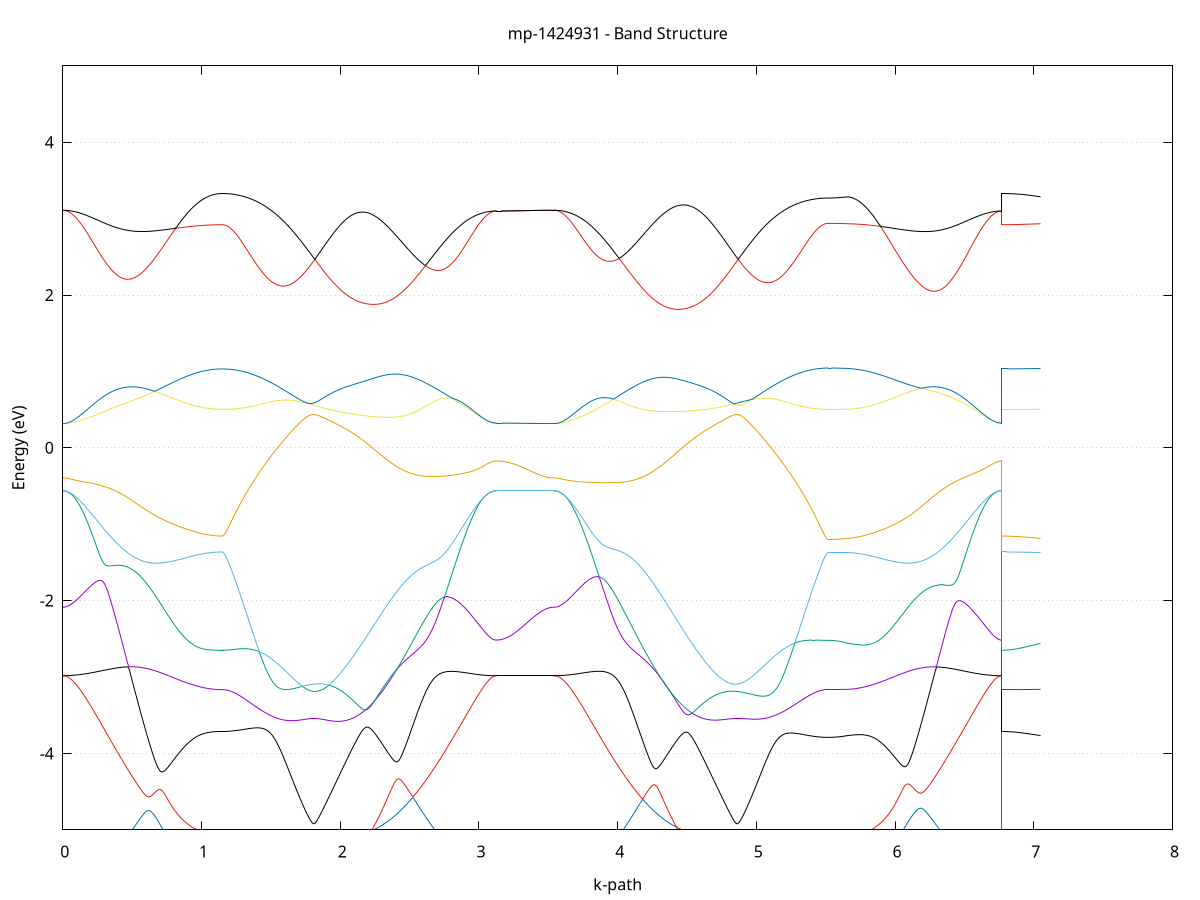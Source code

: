 set title 'mp-1424931 - Band Structure'
set xlabel 'k-path'
set ylabel 'Energy (eV)'
set grid y
set yrange [-5:5]
set terminal png size 800,600
set output 'mp-1424931_bands_gnuplot.png'
plot '-' using 1:2 with lines notitle, '-' using 1:2 with lines notitle, '-' using 1:2 with lines notitle, '-' using 1:2 with lines notitle, '-' using 1:2 with lines notitle, '-' using 1:2 with lines notitle, '-' using 1:2 with lines notitle, '-' using 1:2 with lines notitle, '-' using 1:2 with lines notitle, '-' using 1:2 with lines notitle, '-' using 1:2 with lines notitle, '-' using 1:2 with lines notitle, '-' using 1:2 with lines notitle, '-' using 1:2 with lines notitle, '-' using 1:2 with lines notitle, '-' using 1:2 with lines notitle, '-' using 1:2 with lines notitle, '-' using 1:2 with lines notitle, '-' using 1:2 with lines notitle, '-' using 1:2 with lines notitle, '-' using 1:2 with lines notitle, '-' using 1:2 with lines notitle, '-' using 1:2 with lines notitle, '-' using 1:2 with lines notitle, '-' using 1:2 with lines notitle, '-' using 1:2 with lines notitle, '-' using 1:2 with lines notitle, '-' using 1:2 with lines notitle, '-' using 1:2 with lines notitle, '-' using 1:2 with lines notitle, '-' using 1:2 with lines notitle, '-' using 1:2 with lines notitle, '-' using 1:2 with lines notitle, '-' using 1:2 with lines notitle, '-' using 1:2 with lines notitle, '-' using 1:2 with lines notitle, '-' using 1:2 with lines notitle, '-' using 1:2 with lines notitle, '-' using 1:2 with lines notitle, '-' using 1:2 with lines notitle, '-' using 1:2 with lines notitle, '-' using 1:2 with lines notitle, '-' using 1:2 with lines notitle, '-' using 1:2 with lines notitle, '-' using 1:2 with lines notitle, '-' using 1:2 with lines notitle, '-' using 1:2 with lines notitle, '-' using 1:2 with lines notitle, '-' using 1:2 with lines notitle, '-' using 1:2 with lines notitle, '-' using 1:2 with lines notitle, '-' using 1:2 with lines notitle, '-' using 1:2 with lines notitle, '-' using 1:2 with lines notitle, '-' using 1:2 with lines notitle, '-' using 1:2 with lines notitle, '-' using 1:2 with lines notitle, '-' using 1:2 with lines notitle, '-' using 1:2 with lines notitle, '-' using 1:2 with lines notitle, '-' using 1:2 with lines notitle, '-' using 1:2 with lines notitle, '-' using 1:2 with lines notitle, '-' using 1:2 with lines notitle
0.000000 -39.010026
0.009993 -39.010026
0.019985 -39.010126
0.029978 -39.010326
0.039970 -39.010426
0.049963 -39.010726
0.059955 -39.011026
0.069948 -39.011326
0.079940 -39.011726
0.089933 -39.012226
0.099925 -39.012726
0.109918 -39.013226
0.119910 -39.013826
0.129903 -39.014526
0.139895 -39.015226
0.149888 -39.015926
0.159880 -39.016726
0.169873 -39.017626
0.179865 -39.018526
0.189858 -39.019426
0.199850 -39.020426
0.209843 -39.021526
0.219835 -39.022626
0.229828 -39.023726
0.239820 -39.024926
0.249813 -39.026126
0.259805 -39.027326
0.269798 -39.028626
0.279790 -39.029926
0.289783 -39.031326
0.299775 -39.032726
0.309768 -39.034226
0.319760 -39.035626
0.329753 -39.037226
0.339745 -39.038726
0.349738 -39.040326
0.359730 -39.041926
0.369723 -39.043526
0.379715 -39.045226
0.389708 -39.046926
0.399700 -39.048626
0.409693 -39.050326
0.419685 -39.052126
0.429678 -39.053926
0.439670 -39.055726
0.449663 -39.057526
0.459655 -39.059326
0.469648 -39.061226
0.479640 -39.063126
0.489633 -39.064926
0.499625 -39.066826
0.509618 -39.068726
0.519610 -39.070726
0.529603 -39.072626
0.539595 -39.074526
0.549588 -39.076426
0.559580 -39.078426
0.569573 -39.080326
0.579565 -39.082226
0.589558 -39.084226
0.599550 -39.086126
0.609543 -39.088026
0.619535 -39.089926
0.629528 -39.091926
0.639520 -39.093826
0.649513 -39.095726
0.659505 -39.097526
0.669498 -39.099426
0.679490 -39.101326
0.689483 -39.103126
0.699475 -39.104926
0.709468 -39.106726
0.719460 -39.108526
0.729453 -39.110326
0.739445 -39.112026
0.749438 -39.113726
0.759430 -39.115426
0.769423 -39.117126
0.779415 -39.118726
0.789408 -39.120426
0.799400 -39.121926
0.809393 -39.123526
0.819385 -39.125026
0.829378 -39.126526
0.839370 -39.128026
0.849363 -39.129426
0.859355 -39.130826
0.869348 -39.132126
0.879340 -39.133426
0.889333 -39.134726
0.899325 -39.135926
0.909318 -39.137126
0.919310 -39.138226
0.929303 -39.139326
0.939295 -39.140426
0.949288 -39.141426
0.959280 -39.142426
0.969273 -39.143326
0.979265 -39.144226
0.989258 -39.145026
0.999250 -39.145826
1.009243 -39.146526
1.019235 -39.147226
1.029228 -39.147926
1.039220 -39.148526
1.049213 -39.149026
1.059205 -39.149526
1.069198 -39.149926
1.079190 -39.150326
1.089183 -39.150726
1.099175 -39.150926
1.109168 -39.151226
1.119160 -39.151426
1.129153 -39.151526
1.139145 -39.151626
1.149138 -39.151626
1.149138 -39.151626
1.159107 -39.151626
1.169076 -39.151626
1.179045 -39.151526
1.189013 -39.151426
1.198982 -39.151326
1.208951 -39.151226
1.218920 -39.151026
1.228889 -39.150926
1.238858 -39.150726
1.248827 -39.150526
1.258796 -39.150226
1.268765 -39.150026
1.278734 -39.149726
1.288703 -39.149426
1.298672 -39.149026
1.308641 -39.148726
1.318610 -39.148326
1.328579 -39.147926
1.338548 -39.147526
1.348517 -39.147126
1.358486 -39.146626
1.368455 -39.146126
1.378424 -39.145626
1.388392 -39.145126
1.398361 -39.144626
1.408330 -39.144026
1.418299 -39.143426
1.428268 -39.142826
1.438237 -39.142226
1.448206 -39.141626
1.458175 -39.140926
1.468144 -39.140326
1.478113 -39.139626
1.488082 -39.138826
1.498051 -39.138126
1.508020 -39.137426
1.517989 -39.136626
1.527958 -39.135826
1.537927 -39.135026
1.547896 -39.134226
1.557865 -39.133426
1.567834 -39.132526
1.577803 -39.131726
1.587771 -39.130826
1.597740 -39.129926
1.607709 -39.129026
1.617678 -39.128126
1.627647 -39.127226
1.637616 -39.126226
1.647585 -39.125326
1.657554 -39.124326
1.667523 -39.123326
1.677492 -39.122326
1.687461 -39.121326
1.697430 -39.120326
1.707399 -39.119326
1.717368 -39.118326
1.727337 -39.117226
1.737306 -39.116226
1.747275 -39.115126
1.757244 -39.114026
1.767213 -39.112926
1.777181 -39.111826
1.787150 -39.110726
1.797119 -39.109626
1.807088 -39.108526
1.817057 -39.109526
1.827026 -39.110626
1.836995 -39.111626
1.846964 -39.112626
1.846964 -39.112626
1.856947 -39.113626
1.866931 -39.114626
1.876914 -39.115526
1.886898 -39.116426
1.896881 -39.117226
1.906864 -39.118026
1.916848 -39.118826
1.926831 -39.119526
1.936814 -39.120226
1.946798 -39.120926
1.956781 -39.121526
1.966764 -39.122126
1.976748 -39.122626
1.986731 -39.123126
1.996714 -39.123526
2.006698 -39.123926
2.016681 -39.124226
2.026665 -39.124526
2.036648 -39.124826
2.046631 -39.125026
2.056615 -39.125226
2.066598 -39.125326
2.076581 -39.125326
2.086565 -39.125326
2.096548 -39.125326
2.106531 -39.125226
2.116515 -39.125126
2.126498 -39.124926
2.136481 -39.124726
2.146465 -39.124426
2.156448 -39.124126
2.166432 -39.123726
2.176415 -39.123326
2.186398 -39.122826
2.196382 -39.122326
2.206365 -39.121726
2.216348 -39.121126
2.226332 -39.120426
2.236315 -39.119726
2.246298 -39.119026
2.256282 -39.118226
2.266265 -39.117326
2.276249 -39.116426
2.286232 -39.115526
2.296215 -39.114526
2.306199 -39.113526
2.316182 -39.112426
2.326165 -39.111326
2.336149 -39.110226
2.346132 -39.109026
2.356115 -39.107826
2.366099 -39.106526
2.376082 -39.105226
2.386065 -39.103926
2.396049 -39.102526
2.406032 -39.101226
2.416016 -39.099726
2.425999 -39.098326
2.435982 -39.096826
2.445966 -39.095326
2.455949 -39.093826
2.465932 -39.092226
2.475916 -39.090626
2.485899 -39.089026
2.495882 -39.087426
2.505866 -39.085826
2.515849 -39.084126
2.525832 -39.082426
2.535816 -39.080726
2.545799 -39.079026
2.555783 -39.077326
2.565766 -39.075626
2.575749 -39.073926
2.585733 -39.072126
2.595716 -39.070426
2.605699 -39.068726
2.615683 -39.066926
2.625666 -39.065226
2.635649 -39.063426
2.645633 -39.061726
2.655616 -39.059926
2.665600 -39.058226
2.675583 -39.056526
2.685566 -39.054826
2.695550 -39.053126
2.705533 -39.051426
2.715516 -39.049726
2.725500 -39.048026
2.735483 -39.046426
2.745466 -39.044826
2.755450 -39.043226
2.765433 -39.041626
2.775416 -39.040026
2.785400 -39.038526
2.795383 -39.037026
2.805367 -39.035526
2.815350 -39.034126
2.825333 -39.032726
2.835317 -39.031326
2.845300 -39.029926
2.855283 -39.028626
2.865267 -39.027326
2.875250 -39.026126
2.885233 -39.024926
2.895217 -39.023726
2.905200 -39.022626
2.915183 -39.021526
2.925167 -39.020526
2.935150 -39.019526
2.945134 -39.018626
2.955117 -39.017726
2.965100 -39.016826
2.975084 -39.016026
2.985067 -39.015226
2.995050 -39.014526
3.005034 -39.013926
3.015017 -39.013326
3.025000 -39.012726
3.034984 -39.012226
3.044967 -39.011726
3.054950 -39.011326
3.064934 -39.011026
3.074917 -39.010726
3.084901 -39.010426
3.094884 -39.010326
3.104867 -39.010126
3.114851 -39.010026
3.124834 -39.010026
3.124834 -39.010026
3.134781 -39.010026
3.144728 -39.010026
3.154674 -39.010026
3.164621 -39.010026
3.174568 -39.010026
3.184515 -39.010026
3.194461 -39.010026
3.204408 -39.010026
3.214355 -39.010026
3.224302 -39.010026
3.234249 -39.010026
3.244195 -39.010026
3.254142 -39.010026
3.264089 -39.010026
3.274036 -39.010026
3.283983 -39.010026
3.293929 -39.010026
3.303876 -39.010026
3.313823 -39.010026
3.323770 -39.010026
3.333716 -39.010026
3.343663 -39.010026
3.353610 -39.010026
3.363557 -39.010026
3.373504 -39.010026
3.383450 -39.010026
3.393397 -39.010026
3.403344 -39.010026
3.413291 -39.010026
3.423237 -39.010026
3.433184 -39.010026
3.443131 -39.010026
3.453078 -39.010026
3.463025 -39.010026
3.472971 -39.010026
3.482918 -39.010026
3.492865 -39.010026
3.502812 -39.010026
3.512759 -39.010026
3.522705 -39.010026
3.532652 -39.010026
3.542599 -39.010026
3.542599 -39.010026
3.552575 -39.010026
3.562551 -39.010126
3.572526 -39.010326
3.582502 -39.010526
3.592478 -39.010726
3.602454 -39.011026
3.612430 -39.011326
3.622406 -39.011726
3.632381 -39.012226
3.642357 -39.012726
3.652333 -39.013326
3.662309 -39.013926
3.672285 -39.014526
3.682261 -39.015226
3.692236 -39.016026
3.702212 -39.016826
3.712188 -39.017626
3.722164 -39.018626
3.732140 -39.019526
3.742116 -39.020526
3.752091 -39.021526
3.762067 -39.022626
3.772043 -39.023726
3.782019 -39.024926
3.791995 -39.026126
3.801971 -39.027326
3.811946 -39.028626
3.821922 -39.029926
3.831898 -39.031326
3.841874 -39.032626
3.851850 -39.034026
3.861826 -39.035526
3.871801 -39.037026
3.881777 -39.038526
3.891753 -39.040026
3.901729 -39.041526
3.911705 -39.043126
3.921680 -39.044726
3.931656 -39.046326
3.941632 -39.048026
3.951608 -39.049626
3.961584 -39.051326
3.971560 -39.053026
3.981535 -39.054726
3.991511 -39.056426
4.001487 -39.058126
4.011463 -39.059926
4.021439 -39.061626
4.031415 -39.063326
4.041390 -39.065126
4.051366 -39.066826
4.061342 -39.068626
4.071318 -39.070326
4.081294 -39.072126
4.091270 -39.073826
4.101245 -39.075526
4.111221 -39.077326
4.121197 -39.079026
4.131173 -39.080726
4.141149 -39.082426
4.151125 -39.084026
4.161100 -39.085726
4.171076 -39.087326
4.181052 -39.088926
4.191028 -39.090526
4.201004 -39.092126
4.210980 -39.093726
4.220955 -39.095226
4.230931 -39.096726
4.240907 -39.098226
4.250883 -39.099726
4.260859 -39.101126
4.270835 -39.102526
4.280810 -39.103826
4.290786 -39.105226
4.300762 -39.106426
4.310738 -39.107726
4.320714 -39.108926
4.330690 -39.110126
4.340665 -39.111226
4.350641 -39.112326
4.360617 -39.113426
4.370593 -39.114426
4.380569 -39.115426
4.390545 -39.116426
4.400520 -39.117226
4.410496 -39.118126
4.420472 -39.118926
4.430448 -39.119726
4.440424 -39.120426
4.450400 -39.121026
4.460375 -39.121726
4.470351 -39.122226
4.480327 -39.122826
4.490303 -39.123226
4.500279 -39.123726
4.510255 -39.124126
4.520230 -39.124426
4.530206 -39.124726
4.540182 -39.124926
4.550158 -39.125126
4.560134 -39.125226
4.570109 -39.125326
4.580085 -39.125326
4.590061 -39.125326
4.600037 -39.125326
4.610013 -39.125226
4.619989 -39.125026
4.629964 -39.124826
4.639940 -39.124626
4.649916 -39.124326
4.659892 -39.123926
4.669868 -39.123526
4.679844 -39.123126
4.689819 -39.122626
4.699795 -39.122126
4.709771 -39.121526
4.719747 -39.120926
4.729723 -39.120326
4.739699 -39.119626
4.749674 -39.118926
4.759650 -39.118126
4.769626 -39.117326
4.779602 -39.116526
4.789578 -39.115626
4.799554 -39.114726
4.809529 -39.113726
4.819505 -39.112726
4.829481 -39.111726
4.839457 -39.110726
4.849433 -39.109626
4.859409 -39.108526
4.869384 -39.109526
4.879360 -39.110626
4.879360 -39.110626
4.889344 -39.111726
4.899327 -39.112826
4.909310 -39.113926
4.919294 -39.115026
4.929277 -39.116126
4.939260 -39.117126
4.949244 -39.118226
4.959227 -39.119226
4.969210 -39.120226
4.979194 -39.121226
4.989177 -39.122326
4.999161 -39.123226
5.009144 -39.124226
5.019127 -39.125226
5.029111 -39.126226
5.039094 -39.127126
5.049077 -39.128026
5.059061 -39.129026
5.069044 -39.129926
5.079027 -39.130826
5.089011 -39.131626
5.098994 -39.132526
5.108978 -39.133326
5.118961 -39.134226
5.128944 -39.135026
5.138928 -39.135826
5.148911 -39.136626
5.158894 -39.137326
5.168878 -39.138126
5.178861 -39.138826
5.188844 -39.139526
5.198828 -39.140226
5.208811 -39.140926
5.218794 -39.141526
5.228778 -39.142226
5.238761 -39.142826
5.248745 -39.143426
5.258728 -39.144026
5.268711 -39.144526
5.278695 -39.145126
5.288678 -39.145626
5.298661 -39.146126
5.308645 -39.146626
5.318628 -39.147026
5.328611 -39.147526
5.338595 -39.147926
5.348578 -39.148326
5.358562 -39.148726
5.368545 -39.149026
5.378528 -39.149326
5.388512 -39.149726
5.398495 -39.149926
5.408478 -39.150226
5.418462 -39.150426
5.428445 -39.150726
5.438428 -39.150926
5.448412 -39.151026
5.458395 -39.151226
5.468378 -39.151326
5.478362 -39.151426
5.488345 -39.151526
5.498329 -39.151526
5.508312 -39.151626
5.518295 -39.151626
5.518295 -39.151626
5.527852 -39.151626
5.537408 -39.151626
5.546964 -39.151626
5.556521 -39.151626
5.566077 -39.151626
5.575634 -39.151526
5.585190 -39.151526
5.594746 -39.151526
5.604303 -39.151526
5.613859 -39.151426
5.623416 -39.151426
5.632972 -39.151426
5.642528 -39.151426
5.652085 -39.151326
5.661641 -39.151326
5.661641 -39.151326
5.671611 -39.151126
5.681581 -39.150826
5.691551 -39.150526
5.701521 -39.150126
5.711491 -39.149726
5.721461 -39.149326
5.731431 -39.148826
5.741401 -39.148226
5.751371 -39.147626
5.761341 -39.146926
5.771311 -39.146226
5.781281 -39.145426
5.791251 -39.144626
5.801221 -39.143826
5.811191 -39.142826
5.821161 -39.141926
5.831131 -39.140926
5.841101 -39.139826
5.851071 -39.138826
5.861041 -39.137626
5.871011 -39.136426
5.880981 -39.135226
5.890951 -39.134026
5.900921 -39.132726
5.910891 -39.131426
5.920861 -39.130026
5.930831 -39.128626
5.940800 -39.127126
5.950770 -39.125626
5.960740 -39.124126
5.970710 -39.122626
5.980680 -39.121026
5.990650 -39.119426
6.000620 -39.117826
6.010590 -39.116126
6.020560 -39.114426
6.030530 -39.112726
6.040500 -39.110926
6.050470 -39.109226
6.060440 -39.107426
6.070410 -39.105626
6.080380 -39.103826
6.090350 -39.101926
6.100320 -39.100126
6.110290 -39.098226
6.120260 -39.096326
6.130230 -39.094426
6.140200 -39.092526
6.150170 -39.090626
6.160140 -39.088626
6.170110 -39.086726
6.180080 -39.084826
6.190050 -39.082826
6.200020 -39.080926
6.209990 -39.078926
6.219960 -39.077026
6.229930 -39.075026
6.239900 -39.073126
6.249870 -39.071226
6.259840 -39.069226
6.269810 -39.067326
6.279780 -39.065426
6.289750 -39.063526
6.299720 -39.061726
6.309690 -39.059826
6.319660 -39.057926
6.329630 -39.056126
6.339600 -39.054326
6.349570 -39.052526
6.359540 -39.050726
6.369510 -39.048926
6.379480 -39.047226
6.389450 -39.045526
6.399420 -39.043826
6.409390 -39.042226
6.419359 -39.040626
6.429329 -39.039026
6.439299 -39.037426
6.449269 -39.035926
6.459239 -39.034426
6.469209 -39.032926
6.479179 -39.031526
6.489149 -39.030126
6.499119 -39.028826
6.509089 -39.027526
6.519059 -39.026226
6.529029 -39.025026
6.538999 -39.023826
6.548969 -39.022726
6.558939 -39.021626
6.568909 -39.020526
6.578879 -39.019526
6.588849 -39.018626
6.598819 -39.017726
6.608789 -39.016826
6.618759 -39.016026
6.628729 -39.015226
6.638699 -39.014526
6.648669 -39.013926
6.658639 -39.013226
6.668609 -39.012726
6.678579 -39.012226
6.688549 -39.011726
6.698519 -39.011326
6.708489 -39.011026
6.718459 -39.010726
6.728429 -39.010426
6.738399 -39.010326
6.748369 -39.010126
6.758339 -39.010026
6.768309 -39.010026
6.768309 -39.151626
6.777984 -39.151626
6.787659 -39.151626
6.797334 -39.151626
6.807009 -39.151626
6.816684 -39.151626
6.826359 -39.151626
6.836034 -39.151626
6.845710 -39.151626
6.855385 -39.151626
6.865060 -39.151626
6.874735 -39.151626
6.884410 -39.151526
6.894085 -39.151526
6.903760 -39.151526
6.913435 -39.151526
6.923110 -39.151526
6.932785 -39.151526
6.942460 -39.151526
6.952136 -39.151526
6.961811 -39.151426
6.971486 -39.151426
6.981161 -39.151426
6.990836 -39.151426
7.000511 -39.151426
7.010186 -39.151426
7.019861 -39.151326
7.029536 -39.151326
7.039211 -39.151326
7.048886 -39.151326
e
0.000000 -39.010026
0.009993 -39.010026
0.019985 -39.010026
0.029978 -39.010126
0.039970 -39.010126
0.049963 -39.010226
0.059955 -39.010226
0.069948 -39.010326
0.079940 -39.010426
0.089933 -39.010526
0.099925 -39.010626
0.109918 -39.010826
0.119910 -39.010926
0.129903 -39.011126
0.139895 -39.011226
0.149888 -39.011426
0.159880 -39.011626
0.169873 -39.011826
0.179865 -39.012026
0.189858 -39.012226
0.199850 -39.012426
0.209843 -39.012726
0.219835 -39.012926
0.229828 -39.013226
0.239820 -39.013526
0.249813 -39.013826
0.259805 -39.014026
0.269798 -39.014326
0.279790 -39.014726
0.289783 -39.015026
0.299775 -39.015326
0.309768 -39.015626
0.319760 -39.016026
0.329753 -39.016326
0.339745 -39.016726
0.349738 -39.017126
0.359730 -39.017426
0.369723 -39.017826
0.379715 -39.018226
0.389708 -39.018626
0.399700 -39.019026
0.409693 -39.019426
0.419685 -39.019826
0.429678 -39.020226
0.439670 -39.020726
0.449663 -39.021126
0.459655 -39.021526
0.469648 -39.022026
0.479640 -39.022426
0.489633 -39.022826
0.499625 -39.023326
0.509618 -39.023726
0.519610 -39.024226
0.529603 -39.024626
0.539595 -39.025126
0.549588 -39.025526
0.559580 -39.026026
0.569573 -39.026426
0.579565 -39.026926
0.589558 -39.027426
0.599550 -39.027826
0.609543 -39.028326
0.619535 -39.028726
0.629528 -39.029226
0.639520 -39.029626
0.649513 -39.030126
0.659505 -39.030526
0.669498 -39.030926
0.679490 -39.031426
0.689483 -39.031826
0.699475 -39.032226
0.709468 -39.032726
0.719460 -39.033126
0.729453 -39.033526
0.739445 -39.033926
0.749438 -39.034326
0.759430 -39.034726
0.769423 -39.035126
0.779415 -39.035526
0.789408 -39.035926
0.799400 -39.036326
0.809393 -39.036626
0.819385 -39.037026
0.829378 -39.037326
0.839370 -39.037726
0.849363 -39.038026
0.859355 -39.038426
0.869348 -39.038726
0.879340 -39.039026
0.889333 -39.039326
0.899325 -39.039626
0.909318 -39.039926
0.919310 -39.040126
0.929303 -39.040426
0.939295 -39.040626
0.949288 -39.040926
0.959280 -39.041126
0.969273 -39.041326
0.979265 -39.041526
0.989258 -39.041726
0.999250 -39.041926
1.009243 -39.042126
1.019235 -39.042326
1.029228 -39.042426
1.039220 -39.042626
1.049213 -39.042726
1.059205 -39.042826
1.069198 -39.042926
1.079190 -39.043026
1.089183 -39.043126
1.099175 -39.043126
1.109168 -39.043226
1.119160 -39.043226
1.129153 -39.043326
1.139145 -39.043326
1.149138 -39.043326
1.149138 -39.043326
1.159107 -39.043326
1.169076 -39.043426
1.179045 -39.043526
1.189013 -39.043726
1.198982 -39.043926
1.208951 -39.044126
1.218920 -39.044426
1.228889 -39.044726
1.238858 -39.045126
1.248827 -39.045526
1.258796 -39.046026
1.268765 -39.046526
1.278734 -39.047126
1.288703 -39.047726
1.298672 -39.048326
1.308641 -39.049026
1.318610 -39.049726
1.328579 -39.050426
1.338548 -39.051226
1.348517 -39.052026
1.358486 -39.052926
1.368455 -39.053826
1.378424 -39.054726
1.388392 -39.055726
1.398361 -39.056726
1.408330 -39.057726
1.418299 -39.058726
1.428268 -39.059826
1.438237 -39.060926
1.448206 -39.062026
1.458175 -39.063226
1.468144 -39.064426
1.478113 -39.065626
1.488082 -39.066826
1.498051 -39.068126
1.508020 -39.069326
1.517989 -39.070626
1.527958 -39.071926
1.537927 -39.073226
1.547896 -39.074526
1.557865 -39.075926
1.567834 -39.077226
1.577803 -39.078526
1.587771 -39.079926
1.597740 -39.081326
1.607709 -39.082626
1.617678 -39.084026
1.627647 -39.085426
1.637616 -39.086726
1.647585 -39.088126
1.657554 -39.089526
1.667523 -39.090826
1.677492 -39.092226
1.687461 -39.093526
1.697430 -39.094826
1.707399 -39.096226
1.717368 -39.097526
1.727337 -39.098726
1.737306 -39.100026
1.747275 -39.101326
1.757244 -39.102526
1.767213 -39.103726
1.777181 -39.104926
1.787150 -39.106126
1.797119 -39.107326
1.807088 -39.108426
1.817057 -39.107426
1.827026 -39.106326
1.836995 -39.105226
1.846964 -39.104026
1.846964 -39.104026
1.856947 -39.102926
1.866931 -39.101826
1.876914 -39.100626
1.886898 -39.099526
1.896881 -39.098326
1.906864 -39.097226
1.916848 -39.096026
1.926831 -39.094826
1.936814 -39.093726
1.946798 -39.092526
1.956781 -39.091326
1.966764 -39.090226
1.976748 -39.089026
1.986731 -39.087826
1.996714 -39.086726
2.006698 -39.085526
2.016681 -39.084326
2.026665 -39.083226
2.036648 -39.082026
2.046631 -39.080926
2.056615 -39.079726
2.066598 -39.078526
2.076581 -39.077426
2.086565 -39.076226
2.096548 -39.075126
2.106531 -39.074026
2.116515 -39.072826
2.126498 -39.071726
2.136481 -39.070626
2.146465 -39.069526
2.156448 -39.068326
2.166432 -39.067226
2.176415 -39.066126
2.186398 -39.065026
2.196382 -39.063926
2.206365 -39.062826
2.216348 -39.061826
2.226332 -39.060726
2.236315 -39.059626
2.246298 -39.058626
2.256282 -39.057526
2.266265 -39.056526
2.276249 -39.055526
2.286232 -39.054426
2.296215 -39.053426
2.306199 -39.052426
2.316182 -39.051426
2.326165 -39.050426
2.336149 -39.049526
2.346132 -39.048526
2.356115 -39.047526
2.366099 -39.046626
2.376082 -39.045726
2.386065 -39.044726
2.396049 -39.043826
2.406032 -39.042926
2.416016 -39.042026
2.425999 -39.041126
2.435982 -39.040326
2.445966 -39.039426
2.455949 -39.038526
2.465932 -39.037726
2.475916 -39.036926
2.485899 -39.036126
2.495882 -39.035326
2.505866 -39.034526
2.515849 -39.033726
2.525832 -39.032926
2.535816 -39.032226
2.545799 -39.031426
2.555783 -39.030726
2.565766 -39.030026
2.575749 -39.029326
2.585733 -39.028626
2.595716 -39.027926
2.605699 -39.027226
2.615683 -39.026626
2.625666 -39.025926
2.635649 -39.025326
2.645633 -39.024726
2.655616 -39.024126
2.665600 -39.023526
2.675583 -39.022926
2.685566 -39.022326
2.695550 -39.021826
2.705533 -39.021226
2.715516 -39.020726
2.725500 -39.020226
2.735483 -39.019726
2.745466 -39.019226
2.755450 -39.018726
2.765433 -39.018226
2.775416 -39.017826
2.785400 -39.017326
2.795383 -39.016926
2.805367 -39.016526
2.815350 -39.016126
2.825333 -39.015726
2.835317 -39.015326
2.845300 -39.015026
2.855283 -39.014626
2.865267 -39.014326
2.875250 -39.014026
2.885233 -39.013726
2.895217 -39.013426
2.905200 -39.013126
2.915183 -39.012826
2.925167 -39.012526
2.935150 -39.012326
2.945134 -39.012126
2.955117 -39.011826
2.965100 -39.011626
2.975084 -39.011426
2.985067 -39.011226
2.995050 -39.011126
3.005034 -39.010926
3.015017 -39.010826
3.025000 -39.010626
3.034984 -39.010526
3.044967 -39.010426
3.054950 -39.010326
3.064934 -39.010226
3.074917 -39.010226
3.084901 -39.010126
3.094884 -39.010126
3.104867 -39.010026
3.114851 -39.010026
3.124834 -39.010026
3.124834 -39.010026
3.134781 -39.010026
3.144728 -39.010026
3.154674 -39.010026
3.164621 -39.010026
3.174568 -39.010026
3.184515 -39.010026
3.194461 -39.010026
3.204408 -39.010026
3.214355 -39.010026
3.224302 -39.010026
3.234249 -39.010026
3.244195 -39.010026
3.254142 -39.010026
3.264089 -39.010026
3.274036 -39.010026
3.283983 -39.010026
3.293929 -39.010026
3.303876 -39.010026
3.313823 -39.010026
3.323770 -39.010026
3.333716 -39.010026
3.343663 -39.010026
3.353610 -39.010026
3.363557 -39.010026
3.373504 -39.010026
3.383450 -39.010026
3.393397 -39.010026
3.403344 -39.010026
3.413291 -39.010026
3.423237 -39.010026
3.433184 -39.010026
3.443131 -39.010026
3.453078 -39.010026
3.463025 -39.010026
3.472971 -39.010026
3.482918 -39.010026
3.492865 -39.010026
3.502812 -39.010026
3.512759 -39.010026
3.522705 -39.010026
3.532652 -39.010026
3.542599 -39.010026
3.542599 -39.010026
3.552575 -39.010026
3.562551 -39.010026
3.572526 -39.010126
3.582502 -39.010126
3.592478 -39.010226
3.602454 -39.010226
3.612430 -39.010326
3.622406 -39.010426
3.632381 -39.010526
3.642357 -39.010626
3.652333 -39.010826
3.662309 -39.010926
3.672285 -39.011126
3.682261 -39.011326
3.692236 -39.011426
3.702212 -39.011626
3.712188 -39.011826
3.722164 -39.012126
3.732140 -39.012326
3.742116 -39.012526
3.752091 -39.012826
3.762067 -39.013126
3.772043 -39.013426
3.782019 -39.013726
3.791995 -39.014026
3.801971 -39.014326
3.811946 -39.014626
3.821922 -39.015026
3.831898 -39.015326
3.841874 -39.015726
3.851850 -39.016126
3.861826 -39.016526
3.871801 -39.016926
3.881777 -39.017326
3.891753 -39.017826
3.901729 -39.018226
3.911705 -39.018726
3.921680 -39.019226
3.931656 -39.019726
3.941632 -39.020226
3.951608 -39.020726
3.961584 -39.021226
3.971560 -39.021826
3.981535 -39.022326
3.991511 -39.022926
4.001487 -39.023526
4.011463 -39.024126
4.021439 -39.024726
4.031415 -39.025326
4.041390 -39.025926
4.051366 -39.026526
4.061342 -39.027226
4.071318 -39.027926
4.081294 -39.028626
4.091270 -39.029226
4.101245 -39.029926
4.111221 -39.030726
4.121197 -39.031426
4.131173 -39.032126
4.141149 -39.032926
4.151125 -39.033726
4.161100 -39.034426
4.171076 -39.035226
4.181052 -39.036026
4.191028 -39.036826
4.201004 -39.037726
4.210980 -39.038526
4.220955 -39.039426
4.230931 -39.040226
4.240907 -39.041126
4.250883 -39.042026
4.260859 -39.042926
4.270835 -39.043826
4.280810 -39.044726
4.290786 -39.045626
4.300762 -39.046526
4.310738 -39.047526
4.320714 -39.048426
4.330690 -39.049426
4.340665 -39.050426
4.350641 -39.051426
4.360617 -39.052426
4.370593 -39.053426
4.380569 -39.054426
4.390545 -39.055426
4.400520 -39.056426
4.410496 -39.057526
4.420472 -39.058526
4.430448 -39.059626
4.440424 -39.060626
4.450400 -39.061726
4.460375 -39.062826
4.470351 -39.063826
4.480327 -39.064926
4.490303 -39.066026
4.500279 -39.067126
4.510255 -39.068326
4.520230 -39.069426
4.530206 -39.070526
4.540182 -39.071626
4.550158 -39.072726
4.560134 -39.073926
4.570109 -39.075026
4.580085 -39.076226
4.590061 -39.077326
4.600037 -39.078526
4.610013 -39.079626
4.619989 -39.080826
4.629964 -39.081926
4.639940 -39.083126
4.649916 -39.084226
4.659892 -39.085426
4.669868 -39.086626
4.679844 -39.087726
4.689819 -39.088926
4.699795 -39.090126
4.709771 -39.091226
4.719747 -39.092426
4.729723 -39.093626
4.739699 -39.094726
4.749674 -39.095926
4.759650 -39.097026
4.769626 -39.098226
4.779602 -39.099426
4.789578 -39.100526
4.799554 -39.101726
4.809529 -39.102826
4.819505 -39.103926
4.829481 -39.105126
4.839457 -39.106226
4.849433 -39.107326
4.859409 -39.108426
4.869384 -39.107426
4.879360 -39.106226
4.879360 -39.106226
4.889344 -39.105126
4.899327 -39.103926
4.909310 -39.102626
4.919294 -39.101426
4.929277 -39.100126
4.939260 -39.098926
4.949244 -39.097626
4.959227 -39.096326
4.969210 -39.094926
4.979194 -39.093626
4.989177 -39.092326
4.999161 -39.090926
5.009144 -39.089626
5.019127 -39.088226
5.029111 -39.086826
5.039094 -39.085526
5.049077 -39.084126
5.059061 -39.082726
5.069044 -39.081426
5.079027 -39.080026
5.089011 -39.078626
5.098994 -39.077326
5.108978 -39.075926
5.118961 -39.074626
5.128944 -39.073326
5.138928 -39.072026
5.148911 -39.070726
5.158894 -39.069426
5.168878 -39.068126
5.178861 -39.066926
5.188844 -39.065626
5.198828 -39.064426
5.208811 -39.063326
5.218794 -39.062126
5.228778 -39.061026
5.238761 -39.059826
5.248745 -39.058826
5.258728 -39.057726
5.268711 -39.056726
5.278695 -39.055726
5.288678 -39.054726
5.298661 -39.053826
5.308645 -39.052926
5.318628 -39.052026
5.328611 -39.051226
5.338595 -39.050426
5.348578 -39.049726
5.358562 -39.049026
5.368545 -39.048326
5.378528 -39.047726
5.388512 -39.047126
5.398495 -39.046526
5.408478 -39.046026
5.418462 -39.045526
5.428445 -39.045126
5.438428 -39.044726
5.448412 -39.044426
5.458395 -39.044126
5.468378 -39.043926
5.478362 -39.043726
5.488345 -39.043526
5.498329 -39.043426
5.508312 -39.043326
5.518295 -39.043326
5.518295 -39.043326
5.527852 -39.043326
5.537408 -39.043326
5.546964 -39.043326
5.556521 -39.043326
5.566077 -39.043326
5.575634 -39.043326
5.585190 -39.043326
5.594746 -39.043326
5.604303 -39.043326
5.613859 -39.043326
5.623416 -39.043326
5.632972 -39.043326
5.642528 -39.043226
5.652085 -39.043226
5.661641 -39.043226
5.661641 -39.043226
5.671611 -39.043226
5.681581 -39.043126
5.691551 -39.043026
5.701521 -39.043026
5.711491 -39.042926
5.721461 -39.042826
5.731431 -39.042626
5.741401 -39.042526
5.751371 -39.042326
5.761341 -39.042226
5.771311 -39.042026
5.781281 -39.041826
5.791251 -39.041626
5.801221 -39.041426
5.811191 -39.041226
5.821161 -39.041026
5.831131 -39.040826
5.841101 -39.040526
5.851071 -39.040226
5.861041 -39.040026
5.871011 -39.039726
5.880981 -39.039426
5.890951 -39.039126
5.900921 -39.038826
5.910891 -39.038526
5.920861 -39.038226
5.930831 -39.037826
5.940800 -39.037526
5.950770 -39.037126
5.960740 -39.036826
5.970710 -39.036426
5.980680 -39.036126
5.990650 -39.035726
6.000620 -39.035326
6.010590 -39.034926
6.020560 -39.034526
6.030530 -39.034126
6.040500 -39.033726
6.050470 -39.033326
6.060440 -39.032826
6.070410 -39.032426
6.080380 -39.032026
6.090350 -39.031526
6.100320 -39.031126
6.110290 -39.030726
6.120260 -39.030226
6.130230 -39.029826
6.140200 -39.029326
6.150170 -39.028926
6.160140 -39.028426
6.170110 -39.028026
6.180080 -39.027526
6.190050 -39.027026
6.200020 -39.026626
6.209990 -39.026126
6.219960 -39.025726
6.229930 -39.025226
6.239900 -39.024826
6.249870 -39.024326
6.259840 -39.023926
6.269810 -39.023426
6.279780 -39.023026
6.289750 -39.022526
6.299720 -39.022126
6.309690 -39.021626
6.319660 -39.021226
6.329630 -39.020826
6.339600 -39.020426
6.349570 -39.019926
6.359540 -39.019526
6.369510 -39.019126
6.379480 -39.018726
6.389450 -39.018326
6.399420 -39.017926
6.409390 -39.017526
6.419359 -39.017126
6.429329 -39.016826
6.439299 -39.016426
6.449269 -39.016026
6.459239 -39.015726
6.469209 -39.015426
6.479179 -39.015026
6.489149 -39.014726
6.499119 -39.014426
6.509089 -39.014126
6.519059 -39.013826
6.529029 -39.013526
6.538999 -39.013226
6.548969 -39.013026
6.558939 -39.012726
6.568909 -39.012526
6.578879 -39.012226
6.588849 -39.012026
6.598819 -39.011826
6.608789 -39.011626
6.618759 -39.011426
6.628729 -39.011226
6.638699 -39.011126
6.648669 -39.010926
6.658639 -39.010826
6.668609 -39.010626
6.678579 -39.010526
6.688549 -39.010426
6.698519 -39.010326
6.708489 -39.010226
6.718459 -39.010226
6.728429 -39.010126
6.738399 -39.010126
6.748369 -39.010026
6.758339 -39.010026
6.768309 -39.010026
6.768309 -39.043326
6.777984 -39.043326
6.787659 -39.043326
6.797334 -39.043326
6.807009 -39.043326
6.816684 -39.043326
6.826359 -39.043326
6.836034 -39.043326
6.845710 -39.043326
6.855385 -39.043326
6.865060 -39.043326
6.874735 -39.043326
6.884410 -39.043326
6.894085 -39.043326
6.903760 -39.043326
6.913435 -39.043326
6.923110 -39.043326
6.932785 -39.043326
6.942460 -39.043326
6.952136 -39.043326
6.961811 -39.043326
6.971486 -39.043326
6.981161 -39.043326
6.990836 -39.043326
7.000511 -39.043326
7.010186 -39.043226
7.019861 -39.043226
7.029536 -39.043226
7.039211 -39.043226
7.048886 -39.043226
e
0.000000 -38.972726
0.009993 -38.972726
0.019985 -38.972726
0.029978 -38.972726
0.039970 -38.972626
0.049963 -38.972626
0.059955 -38.972526
0.069948 -38.972526
0.079940 -38.972426
0.089933 -38.972326
0.099925 -38.972226
0.109918 -38.972126
0.119910 -38.972026
0.129903 -38.971926
0.139895 -38.971726
0.149888 -38.971626
0.159880 -38.971426
0.169873 -38.971326
0.179865 -38.971126
0.189858 -38.970926
0.199850 -38.970726
0.209843 -38.970526
0.219835 -38.970326
0.229828 -38.970126
0.239820 -38.969926
0.249813 -38.969726
0.259805 -38.969426
0.269798 -38.969226
0.279790 -38.968926
0.289783 -38.968726
0.299775 -38.968426
0.309768 -38.968126
0.319760 -38.967926
0.329753 -38.967626
0.339745 -38.967326
0.349738 -38.967026
0.359730 -38.966726
0.369723 -38.966426
0.379715 -38.966126
0.389708 -38.965726
0.399700 -38.965426
0.409693 -38.965126
0.419685 -38.964726
0.429678 -38.964426
0.439670 -38.964126
0.449663 -38.963726
0.459655 -38.963426
0.469648 -38.963026
0.479640 -38.962726
0.489633 -38.962326
0.499625 -38.961926
0.509618 -38.961626
0.519610 -38.961226
0.529603 -38.960926
0.539595 -38.960526
0.549588 -38.960126
0.559580 -38.959726
0.569573 -38.959426
0.579565 -38.959026
0.589558 -38.958626
0.599550 -38.958326
0.609543 -38.957926
0.619535 -38.957526
0.629528 -38.957226
0.639520 -38.956826
0.649513 -38.956426
0.659505 -38.956126
0.669498 -38.955726
0.679490 -38.955426
0.689483 -38.955026
0.699475 -38.954726
0.709468 -38.954326
0.719460 -38.954026
0.729453 -38.953626
0.739445 -38.953326
0.749438 -38.953026
0.759430 -38.952726
0.769423 -38.952326
0.779415 -38.952026
0.789408 -38.951726
0.799400 -38.951426
0.809393 -38.951126
0.819385 -38.950826
0.829378 -38.950526
0.839370 -38.950226
0.849363 -38.950026
0.859355 -38.949726
0.869348 -38.949426
0.879340 -38.949226
0.889333 -38.948926
0.899325 -38.948726
0.909318 -38.948526
0.919310 -38.948326
0.929303 -38.948026
0.939295 -38.947826
0.949288 -38.947626
0.959280 -38.947526
0.969273 -38.947326
0.979265 -38.947126
0.989258 -38.946926
0.999250 -38.946826
1.009243 -38.946726
1.019235 -38.946526
1.029228 -38.946426
1.039220 -38.946326
1.049213 -38.946226
1.059205 -38.946126
1.069198 -38.946026
1.079190 -38.945926
1.089183 -38.945926
1.099175 -38.945826
1.109168 -38.945826
1.119160 -38.945726
1.129153 -38.945726
1.139145 -38.945726
1.149138 -38.945726
1.149138 -38.945726
1.159107 -38.945726
1.169076 -38.945726
1.179045 -38.945726
1.189013 -38.945726
1.198982 -38.945626
1.208951 -38.945626
1.218920 -38.945626
1.228889 -38.945626
1.238858 -38.945626
1.248827 -38.945526
1.258796 -38.945526
1.268765 -38.945526
1.278734 -38.945426
1.288703 -38.945426
1.298672 -38.945326
1.308641 -38.945326
1.318610 -38.945226
1.328579 -38.945226
1.338548 -38.945126
1.348517 -38.945126
1.358486 -38.945026
1.368455 -38.944926
1.378424 -38.944926
1.388392 -38.944826
1.398361 -38.944726
1.408330 -38.944726
1.418299 -38.944626
1.428268 -38.944526
1.438237 -38.944526
1.448206 -38.944426
1.458175 -38.944326
1.468144 -38.944226
1.478113 -38.944226
1.488082 -38.944126
1.498051 -38.944026
1.508020 -38.943926
1.517989 -38.943826
1.527958 -38.943826
1.537927 -38.943726
1.547896 -38.943626
1.557865 -38.943526
1.567834 -38.943526
1.577803 -38.943426
1.587771 -38.943326
1.597740 -38.943326
1.607709 -38.943226
1.617678 -38.943126
1.627647 -38.943026
1.637616 -38.943026
1.647585 -38.942926
1.657554 -38.942926
1.667523 -38.942826
1.677492 -38.942826
1.687461 -38.942726
1.697430 -38.942626
1.707399 -38.942626
1.717368 -38.942626
1.727337 -38.942526
1.737306 -38.942526
1.747275 -38.942526
1.757244 -38.942426
1.767213 -38.942426
1.777181 -38.942426
1.787150 -38.942426
1.797119 -38.942426
1.807088 -38.942426
1.817057 -38.942426
1.827026 -38.942426
1.836995 -38.942426
1.846964 -38.942426
1.846964 -38.942426
1.856947 -38.942426
1.866931 -38.942526
1.876914 -38.942526
1.886898 -38.942526
1.896881 -38.942626
1.906864 -38.942626
1.916848 -38.942726
1.926831 -38.942826
1.936814 -38.942826
1.946798 -38.942926
1.956781 -38.943026
1.966764 -38.943126
1.976748 -38.943226
1.986731 -38.943326
1.996714 -38.943426
2.006698 -38.943526
2.016681 -38.943726
2.026665 -38.943826
2.036648 -38.943926
2.046631 -38.944126
2.056615 -38.944226
2.066598 -38.944426
2.076581 -38.944626
2.086565 -38.944726
2.096548 -38.944926
2.106531 -38.945126
2.116515 -38.945326
2.126498 -38.945526
2.136481 -38.945726
2.146465 -38.945926
2.156448 -38.946226
2.166432 -38.946426
2.176415 -38.946626
2.186398 -38.946926
2.196382 -38.947126
2.206365 -38.947426
2.216348 -38.947626
2.226332 -38.947926
2.236315 -38.948226
2.246298 -38.948526
2.256282 -38.948726
2.266265 -38.949026
2.276249 -38.949326
2.286232 -38.949626
2.296215 -38.949926
2.306199 -38.950326
2.316182 -38.950626
2.326165 -38.950926
2.336149 -38.951226
2.346132 -38.951626
2.356115 -38.951926
2.366099 -38.952226
2.376082 -38.952626
2.386065 -38.952926
2.396049 -38.953326
2.406032 -38.953626
2.416016 -38.954026
2.425999 -38.954326
2.435982 -38.954726
2.445966 -38.955126
2.455949 -38.955426
2.465932 -38.955826
2.475916 -38.956226
2.485899 -38.956626
2.495882 -38.956926
2.505866 -38.957326
2.515849 -38.957726
2.525832 -38.958126
2.535816 -38.958426
2.545799 -38.958826
2.555783 -38.959226
2.565766 -38.959626
2.575749 -38.959926
2.585733 -38.960326
2.595716 -38.960726
2.605699 -38.961126
2.615683 -38.961426
2.625666 -38.961826
2.635649 -38.962226
2.645633 -38.962526
2.655616 -38.962926
2.665600 -38.963226
2.675583 -38.963626
2.685566 -38.963926
2.695550 -38.964326
2.705533 -38.964626
2.715516 -38.965026
2.725500 -38.965326
2.735483 -38.965626
2.745466 -38.966026
2.755450 -38.966326
2.765433 -38.966626
2.775416 -38.966926
2.785400 -38.967226
2.795383 -38.967526
2.805367 -38.967826
2.815350 -38.968126
2.825333 -38.968326
2.835317 -38.968626
2.845300 -38.968926
2.855283 -38.969126
2.865267 -38.969426
2.875250 -38.969626
2.885233 -38.969826
2.895217 -38.970126
2.905200 -38.970326
2.915183 -38.970526
2.925167 -38.970726
2.935150 -38.970926
2.945134 -38.971126
2.955117 -38.971226
2.965100 -38.971426
2.975084 -38.971526
2.985067 -38.971726
2.995050 -38.971826
3.005034 -38.971926
3.015017 -38.972126
3.025000 -38.972226
3.034984 -38.972326
3.044967 -38.972326
3.054950 -38.972426
3.064934 -38.972526
3.074917 -38.972526
3.084901 -38.972626
3.094884 -38.972626
3.104867 -38.972726
3.114851 -38.972726
3.124834 -38.972726
3.124834 -38.972726
3.134781 -38.972726
3.144728 -38.972726
3.154674 -38.972726
3.164621 -38.972726
3.174568 -38.972726
3.184515 -38.972726
3.194461 -38.972726
3.204408 -38.972726
3.214355 -38.972726
3.224302 -38.972726
3.234249 -38.972726
3.244195 -38.972726
3.254142 -38.972726
3.264089 -38.972726
3.274036 -38.972726
3.283983 -38.972726
3.293929 -38.972726
3.303876 -38.972726
3.313823 -38.972726
3.323770 -38.972726
3.333716 -38.972726
3.343663 -38.972726
3.353610 -38.972726
3.363557 -38.972726
3.373504 -38.972726
3.383450 -38.972726
3.393397 -38.972726
3.403344 -38.972726
3.413291 -38.972726
3.423237 -38.972726
3.433184 -38.972726
3.443131 -38.972726
3.453078 -38.972726
3.463025 -38.972726
3.472971 -38.972726
3.482918 -38.972726
3.492865 -38.972726
3.502812 -38.972726
3.512759 -38.972726
3.522705 -38.972726
3.532652 -38.972726
3.542599 -38.972726
3.542599 -38.972726
3.552575 -38.972726
3.562551 -38.972726
3.572526 -38.972726
3.582502 -38.972626
3.592478 -38.972626
3.602454 -38.972526
3.612430 -38.972526
3.622406 -38.972426
3.632381 -38.972326
3.642357 -38.972226
3.652333 -38.972126
3.662309 -38.972026
3.672285 -38.971826
3.682261 -38.971726
3.692236 -38.971626
3.702212 -38.971426
3.712188 -38.971326
3.722164 -38.971126
3.732140 -38.970926
3.742116 -38.970726
3.752091 -38.970526
3.762067 -38.970326
3.772043 -38.970126
3.782019 -38.969926
3.791995 -38.969626
3.801971 -38.969426
3.811946 -38.969226
3.821922 -38.968926
3.831898 -38.968626
3.841874 -38.968426
3.851850 -38.968126
3.861826 -38.967826
3.871801 -38.967526
3.881777 -38.967226
3.891753 -38.966926
3.901729 -38.966626
3.911705 -38.966326
3.921680 -38.966026
3.931656 -38.965726
3.941632 -38.965326
3.951608 -38.965026
3.961584 -38.964726
3.971560 -38.964326
3.981535 -38.964026
3.991511 -38.963626
4.001487 -38.963326
4.011463 -38.962926
4.021439 -38.962526
4.031415 -38.962226
4.041390 -38.961826
4.051366 -38.961426
4.061342 -38.961126
4.071318 -38.960726
4.081294 -38.960326
4.091270 -38.960026
4.101245 -38.959626
4.111221 -38.959226
4.121197 -38.958826
4.131173 -38.958426
4.141149 -38.958126
4.151125 -38.957726
4.161100 -38.957326
4.171076 -38.956926
4.181052 -38.956626
4.191028 -38.956226
4.201004 -38.955826
4.210980 -38.955426
4.220955 -38.955126
4.230931 -38.954726
4.240907 -38.954426
4.250883 -38.954026
4.260859 -38.953626
4.270835 -38.953326
4.280810 -38.952926
4.290786 -38.952626
4.300762 -38.952226
4.310738 -38.951926
4.320714 -38.951626
4.330690 -38.951226
4.340665 -38.950926
4.350641 -38.950626
4.360617 -38.950326
4.370593 -38.949926
4.380569 -38.949626
4.390545 -38.949326
4.400520 -38.949026
4.410496 -38.948726
4.420472 -38.948526
4.430448 -38.948226
4.440424 -38.947926
4.450400 -38.947626
4.460375 -38.947426
4.470351 -38.947126
4.480327 -38.946926
4.490303 -38.946626
4.500279 -38.946426
4.510255 -38.946226
4.520230 -38.945926
4.530206 -38.945726
4.540182 -38.945526
4.550158 -38.945326
4.560134 -38.945126
4.570109 -38.944926
4.580085 -38.944726
4.590061 -38.944626
4.600037 -38.944426
4.610013 -38.944226
4.619989 -38.944126
4.629964 -38.943926
4.639940 -38.943826
4.649916 -38.943726
4.659892 -38.943526
4.669868 -38.943426
4.679844 -38.943326
4.689819 -38.943226
4.699795 -38.943126
4.709771 -38.943026
4.719747 -38.942926
4.729723 -38.942826
4.739699 -38.942826
4.749674 -38.942726
4.759650 -38.942626
4.769626 -38.942626
4.779602 -38.942526
4.789578 -38.942526
4.799554 -38.942526
4.809529 -38.942426
4.819505 -38.942426
4.829481 -38.942426
4.839457 -38.942426
4.849433 -38.942426
4.859409 -38.942426
4.869384 -38.942426
4.879360 -38.942426
4.879360 -38.942426
4.889344 -38.942426
4.899327 -38.942426
4.909310 -38.942426
4.919294 -38.942526
4.929277 -38.942526
4.939260 -38.942526
4.949244 -38.942626
4.959227 -38.942626
4.969210 -38.942626
4.979194 -38.942726
4.989177 -38.942726
4.999161 -38.942826
5.009144 -38.942926
5.019127 -38.942926
5.029111 -38.943026
5.039094 -38.943026
5.049077 -38.943126
5.059061 -38.943226
5.069044 -38.943226
5.079027 -38.943326
5.089011 -38.943426
5.098994 -38.943526
5.108978 -38.943526
5.118961 -38.943626
5.128944 -38.943726
5.138928 -38.943826
5.148911 -38.943826
5.158894 -38.943926
5.168878 -38.944026
5.178861 -38.944126
5.188844 -38.944226
5.198828 -38.944226
5.208811 -38.944326
5.218794 -38.944426
5.228778 -38.944526
5.238761 -38.944526
5.248745 -38.944626
5.258728 -38.944726
5.268711 -38.944726
5.278695 -38.944826
5.288678 -38.944926
5.298661 -38.944926
5.308645 -38.945026
5.318628 -38.945126
5.328611 -38.945126
5.338595 -38.945226
5.348578 -38.945226
5.358562 -38.945326
5.368545 -38.945326
5.378528 -38.945426
5.388512 -38.945426
5.398495 -38.945526
5.408478 -38.945526
5.418462 -38.945526
5.428445 -38.945626
5.438428 -38.945626
5.448412 -38.945626
5.458395 -38.945626
5.468378 -38.945626
5.478362 -38.945726
5.488345 -38.945726
5.498329 -38.945726
5.508312 -38.945726
5.518295 -38.945726
5.518295 -38.945726
5.527852 -38.945726
5.537408 -38.945726
5.546964 -38.945726
5.556521 -38.945726
5.566077 -38.945726
5.575634 -38.945726
5.585190 -38.945726
5.594746 -38.945726
5.604303 -38.945726
5.613859 -38.945726
5.623416 -38.945726
5.632972 -38.945726
5.642528 -38.945726
5.652085 -38.945726
5.661641 -38.945726
5.661641 -38.945726
5.671611 -38.945826
5.681581 -38.945826
5.691551 -38.945926
5.701521 -38.946026
5.711491 -38.946026
5.721461 -38.946126
5.731431 -38.946226
5.741401 -38.946326
5.751371 -38.946526
5.761341 -38.946626
5.771311 -38.946726
5.781281 -38.946926
5.791251 -38.947026
5.801221 -38.947226
5.811191 -38.947426
5.821161 -38.947626
5.831131 -38.947826
5.841101 -38.948026
5.851071 -38.948226
5.861041 -38.948426
5.871011 -38.948626
5.880981 -38.948826
5.890951 -38.949126
5.900921 -38.949326
5.910891 -38.949626
5.920861 -38.949926
5.930831 -38.950126
5.940800 -38.950426
5.950770 -38.950726
5.960740 -38.951026
5.970710 -38.951326
5.980680 -38.951626
5.990650 -38.951926
6.000620 -38.952226
6.010590 -38.952526
6.020560 -38.952926
6.030530 -38.953226
6.040500 -38.953526
6.050470 -38.953926
6.060440 -38.954226
6.070410 -38.954626
6.080380 -38.954926
6.090350 -38.955326
6.100320 -38.955626
6.110290 -38.956026
6.120260 -38.956326
6.130230 -38.956726
6.140200 -38.957126
6.150170 -38.957426
6.160140 -38.957826
6.170110 -38.958226
6.180080 -38.958526
6.190050 -38.958926
6.200020 -38.959326
6.209990 -38.959626
6.219960 -38.960026
6.229930 -38.960426
6.239900 -38.960826
6.249870 -38.961126
6.259840 -38.961526
6.269810 -38.961926
6.279780 -38.962226
6.289750 -38.962626
6.299720 -38.962926
6.309690 -38.963326
6.319660 -38.963626
6.329630 -38.964026
6.339600 -38.964326
6.349570 -38.964726
6.359540 -38.965026
6.369510 -38.965326
6.379480 -38.965726
6.389450 -38.966026
6.399420 -38.966326
6.409390 -38.966626
6.419359 -38.966926
6.429329 -38.967226
6.439299 -38.967526
6.449269 -38.967826
6.459239 -38.968126
6.469209 -38.968426
6.479179 -38.968626
6.489149 -38.968926
6.499119 -38.969126
6.509089 -38.969426
6.519059 -38.969626
6.529029 -38.969926
6.538999 -38.970126
6.548969 -38.970326
6.558939 -38.970526
6.568909 -38.970726
6.578879 -38.970926
6.588849 -38.971126
6.598819 -38.971226
6.608789 -38.971426
6.618759 -38.971526
6.628729 -38.971726
6.638699 -38.971826
6.648669 -38.971926
6.658639 -38.972126
6.668609 -38.972226
6.678579 -38.972326
6.688549 -38.972326
6.698519 -38.972426
6.708489 -38.972526
6.718459 -38.972526
6.728429 -38.972626
6.738399 -38.972626
6.748369 -38.972726
6.758339 -38.972726
6.768309 -38.972726
6.768309 -38.945726
6.777984 -38.945726
6.787659 -38.945726
6.797334 -38.945726
6.807009 -38.945726
6.816684 -38.945726
6.826359 -38.945726
6.836034 -38.945726
6.845710 -38.945726
6.855385 -38.945726
6.865060 -38.945726
6.874735 -38.945726
6.884410 -38.945726
6.894085 -38.945726
6.903760 -38.945726
6.913435 -38.945726
6.923110 -38.945726
6.932785 -38.945726
6.942460 -38.945726
6.952136 -38.945726
6.961811 -38.945726
6.971486 -38.945726
6.981161 -38.945726
6.990836 -38.945726
7.000511 -38.945726
7.010186 -38.945726
7.019861 -38.945726
7.029536 -38.945726
7.039211 -38.945726
7.048886 -38.945726
e
0.000000 -14.567726
0.009993 -14.567426
0.019985 -14.566626
0.029978 -14.565226
0.039970 -14.563226
0.049963 -14.560726
0.059955 -14.557626
0.069948 -14.553926
0.079940 -14.549726
0.089933 -14.545026
0.099925 -14.539726
0.109918 -14.533826
0.119910 -14.527426
0.129903 -14.520426
0.139895 -14.512926
0.149888 -14.504926
0.159880 -14.496226
0.169873 -14.487126
0.179865 -14.477426
0.189858 -14.467226
0.199850 -14.456526
0.209843 -14.445226
0.219835 -14.433426
0.229828 -14.421026
0.239820 -14.408226
0.249813 -14.394826
0.259805 -14.381026
0.269798 -14.366626
0.279790 -14.351726
0.289783 -14.336426
0.299775 -14.320526
0.309768 -14.304226
0.319760 -14.287326
0.329753 -14.270026
0.339745 -14.252326
0.349738 -14.234126
0.359730 -14.215426
0.369723 -14.196226
0.379715 -14.176726
0.389708 -14.156726
0.399700 -14.136226
0.409693 -14.115426
0.419685 -14.094126
0.429678 -14.072526
0.439670 -14.050426
0.449663 -14.028026
0.459655 -14.005226
0.469648 -13.982026
0.479640 -13.958426
0.489633 -13.934626
0.499625 -13.910326
0.509618 -13.885826
0.519610 -13.861026
0.529603 -13.835826
0.539595 -13.810426
0.549588 -13.784726
0.559580 -13.758726
0.569573 -13.732526
0.579565 -13.706126
0.589558 -13.679426
0.599550 -13.652626
0.609543 -13.625526
0.619535 -13.598326
0.629528 -13.571026
0.639520 -13.543526
0.649513 -13.515926
0.659505 -13.488226
0.669498 -13.460526
0.679490 -13.432626
0.689483 -13.404826
0.699475 -13.377026
0.709468 -13.349126
0.719460 -13.321326
0.729453 -13.293626
0.739445 -13.266026
0.749438 -13.238526
0.759430 -13.211126
0.769423 -13.183926
0.779415 -13.156926
0.789408 -13.130226
0.799400 -13.103726
0.809393 -13.077526
0.819385 -13.051726
0.829378 -13.026226
0.839370 -13.001126
0.849363 -12.976426
0.859355 -12.952326
0.869348 -12.928626
0.879340 -12.905526
0.889333 -12.882926
0.899325 -12.861026
0.909318 -12.839726
0.919310 -12.819226
0.929303 -12.799326
0.939295 -12.780226
0.949288 -12.761926
0.959280 -12.744426
0.969273 -12.727726
0.979265 -12.711926
0.989258 -12.697026
0.999250 -12.683026
1.009243 -12.669926
1.019235 -12.657626
1.029228 -12.646426
1.039220 -12.636026
1.049213 -12.626626
1.059205 -12.618026
1.069198 -12.610426
1.079190 -12.603826
1.089183 -12.598026
1.099175 -12.593126
1.109168 -12.589126
1.119160 -12.586026
1.129153 -12.583826
1.139145 -12.582526
1.149138 -12.582126
1.149138 -12.582126
1.159107 -12.581926
1.169076 -12.581526
1.179045 -12.580726
1.189013 -12.579626
1.198982 -12.578226
1.208951 -12.576626
1.218920 -12.574626
1.228889 -12.572326
1.238858 -12.569726
1.248827 -12.566826
1.258796 -12.563726
1.268765 -12.560226
1.278734 -12.556526
1.288703 -12.552526
1.298672 -12.548226
1.308641 -12.543726
1.318610 -12.538926
1.328579 -12.533826
1.338548 -12.528526
1.348517 -12.523026
1.358486 -12.517226
1.368455 -12.511226
1.378424 -12.505026
1.388392 -12.498626
1.398361 -12.492026
1.408330 -12.485226
1.418299 -12.478226
1.428268 -12.471026
1.438237 -12.463726
1.448206 -12.456326
1.458175 -12.448726
1.468144 -12.441026
1.478113 -12.433226
1.488082 -12.425326
1.498051 -12.417326
1.508020 -12.409326
1.517989 -12.401226
1.527958 -12.393126
1.537927 -12.384926
1.547896 -12.376826
1.557865 -12.368726
1.567834 -12.360626
1.577803 -12.352526
1.587771 -12.344626
1.597740 -12.336726
1.607709 -12.328926
1.617678 -12.321226
1.627647 -12.313726
1.637616 -12.306426
1.647585 -12.299226
1.657554 -12.292226
1.667523 -12.285526
1.677492 -12.279026
1.687461 -12.272826
1.697430 -12.266926
1.707399 -12.261426
1.717368 -12.256126
1.727337 -12.251226
1.737306 -12.246726
1.747275 -12.242626
1.757244 -12.238926
1.767213 -12.235726
1.777181 -12.235526
1.787150 -12.235826
1.797119 -12.236426
1.807088 -12.237126
1.817057 -12.238126
1.827026 -12.239326
1.836995 -12.240826
1.846964 -12.242526
1.846964 -12.242526
1.856947 -12.244426
1.866931 -12.246626
1.876914 -12.249026
1.886898 -12.251626
1.896881 -12.254626
1.906864 -12.257826
1.916848 -12.261226
1.926831 -12.265026
1.936814 -12.269126
1.946798 -12.277126
1.956781 -12.285926
1.966764 -12.295526
1.976748 -12.305726
1.986731 -12.316826
1.996714 -12.328626
2.006698 -12.341126
2.016681 -12.354326
2.026665 -12.368326
2.036648 -12.383126
2.046631 -12.398526
2.056615 -12.414726
2.066598 -12.431526
2.076581 -12.449026
2.086565 -12.467326
2.096548 -12.486126
2.106531 -12.505626
2.116515 -12.525826
2.126498 -12.546526
2.136481 -12.567926
2.146465 -12.589826
2.156448 -12.612226
2.166432 -12.635226
2.176415 -12.658726
2.186398 -12.682726
2.196382 -12.707126
2.206365 -12.732026
2.216348 -12.757326
2.226332 -12.783026
2.236315 -12.809126
2.246298 -12.835526
2.256282 -12.862226
2.266265 -12.889326
2.276249 -12.916626
2.286232 -12.944226
2.296215 -12.972026
2.306199 -13.000026
2.316182 -13.028326
2.326165 -13.056626
2.336149 -13.085226
2.346132 -13.113826
2.356115 -13.142626
2.366099 -13.171426
2.376082 -13.200326
2.386065 -13.229326
2.396049 -13.258226
2.406032 -13.287226
2.416016 -13.316126
2.425999 -13.345026
2.435982 -13.373926
2.445966 -13.402626
2.455949 -13.431326
2.465932 -13.459926
2.475916 -13.488426
2.485899 -13.516726
2.495882 -13.544926
2.505866 -13.572926
2.515849 -13.600726
2.525832 -13.628326
2.535816 -13.655726
2.545799 -13.682826
2.555783 -13.709726
2.565766 -13.736426
2.575749 -13.762826
2.585733 -13.788926
2.595716 -13.814826
2.605699 -13.840326
2.615683 -13.865526
2.625666 -13.890426
2.635649 -13.915026
2.645633 -13.939226
2.655616 -13.963026
2.665600 -13.986526
2.675583 -14.009626
2.685566 -14.032326
2.695550 -14.054726
2.705533 -14.076626
2.715516 -14.098126
2.725500 -14.119226
2.735483 -14.139926
2.745466 -14.160226
2.755450 -14.180026
2.765433 -14.199326
2.775416 -14.218226
2.785400 -14.236626
2.795383 -14.254626
2.805367 -14.272126
2.815350 -14.289126
2.825333 -14.305726
2.835317 -14.321726
2.845300 -14.337226
2.855283 -14.352326
2.865267 -14.366826
2.875250 -14.380926
2.885233 -14.394426
2.895217 -14.407426
2.905200 -14.419826
2.915183 -14.431826
2.925167 -14.443226
2.935150 -14.454126
2.945134 -14.464426
2.955117 -14.474226
2.965100 -14.483426
2.975084 -14.492126
2.985067 -14.500326
2.995050 -14.507926
3.005034 -14.515026
3.015017 -14.521426
3.025000 -14.527426
3.034984 -14.532826
3.044967 -14.537626
3.054950 -14.541826
3.064934 -14.545526
3.074917 -14.548626
3.084901 -14.551226
3.094884 -14.553226
3.104867 -14.554626
3.114851 -14.555426
3.124834 -14.555726
3.124834 -14.555726
3.134781 -14.555726
3.144728 -14.555826
3.154674 -14.555926
3.164621 -14.556026
3.174568 -14.556126
3.184515 -14.556326
3.194461 -14.556526
3.204408 -14.556826
3.214355 -14.557026
3.224302 -14.557326
3.234249 -14.557726
3.244195 -14.558026
3.254142 -14.558426
3.264089 -14.558726
3.274036 -14.559126
3.283983 -14.559626
3.293929 -14.560026
3.303876 -14.560426
3.313823 -14.560926
3.323770 -14.561326
3.333716 -14.561826
3.343663 -14.562226
3.353610 -14.562626
3.363557 -14.563126
3.373504 -14.563526
3.383450 -14.563926
3.393397 -14.564326
3.403344 -14.564726
3.413291 -14.565126
3.423237 -14.565526
3.433184 -14.565826
3.443131 -14.566126
3.453078 -14.566426
3.463025 -14.566726
3.472971 -14.566926
3.482918 -14.567126
3.492865 -14.567326
3.502812 -14.567426
3.512759 -14.567526
3.522705 -14.567626
3.532652 -14.567726
3.542599 -14.567726
3.542599 -14.567726
3.552575 -14.567426
3.562551 -14.566626
3.572526 -14.565126
3.582502 -14.563226
3.592478 -14.560626
3.602454 -14.557526
3.612430 -14.553826
3.622406 -14.549626
3.632381 -14.544726
3.642357 -14.539426
3.652333 -14.533526
3.662309 -14.527026
3.672285 -14.519926
3.682261 -14.512326
3.692236 -14.504226
3.702212 -14.495526
3.712188 -14.486326
3.722164 -14.476526
3.732140 -14.466126
3.742116 -14.455326
3.752091 -14.443926
3.762067 -14.432026
3.772043 -14.419526
3.782019 -14.406526
3.791995 -14.393026
3.801971 -14.379026
3.811946 -14.364526
3.821922 -14.349526
3.831898 -14.333926
3.841874 -14.317926
3.851850 -14.301426
3.861826 -14.284426
3.871801 -14.266926
3.881777 -14.249026
3.891753 -14.230626
3.901729 -14.211726
3.911705 -14.192326
3.921680 -14.172626
3.931656 -14.152326
3.941632 -14.131726
3.951608 -14.110626
3.961584 -14.089126
3.971560 -14.067226
3.981535 -14.044926
3.991511 -14.022226
4.001487 -13.999126
4.011463 -13.975626
4.021439 -13.951826
4.031415 -13.927626
4.041390 -13.903026
4.051366 -13.878226
4.061342 -13.853026
4.071318 -13.827526
4.081294 -13.801626
4.091270 -13.775526
4.101245 -13.749126
4.111221 -13.722526
4.121197 -13.695626
4.131173 -13.668426
4.141149 -13.641026
4.151125 -13.613426
4.161100 -13.585626
4.171076 -13.557626
4.181052 -13.529526
4.191028 -13.501226
4.201004 -13.472726
4.210980 -13.444126
4.220955 -13.415526
4.230931 -13.386726
4.240907 -13.357826
4.250883 -13.328926
4.260859 -13.300026
4.270835 -13.271026
4.280810 -13.242026
4.290786 -13.213126
4.300762 -13.184226
4.310738 -13.155326
4.320714 -13.126526
4.330690 -13.097926
4.340665 -13.069326
4.350641 -13.040926
4.360617 -13.012726
4.370593 -12.984626
4.380569 -12.956826
4.390545 -12.929126
4.400520 -12.901826
4.410496 -12.874726
4.420472 -12.847926
4.430448 -12.821426
4.440424 -12.795326
4.450400 -12.769626
4.460375 -12.744226
4.470351 -12.719326
4.480327 -12.694826
4.490303 -12.670826
4.500279 -12.647226
4.510255 -12.624226
4.520230 -12.601726
4.530206 -12.579726
4.540182 -12.558326
4.550158 -12.537526
4.560134 -12.517326
4.570109 -12.497726
4.580085 -12.478826
4.590061 -12.460526
4.600037 -12.442826
4.610013 -12.425926
4.619989 -12.409726
4.629964 -12.394226
4.639940 -12.379426
4.649916 -12.365326
4.659892 -12.351926
4.669868 -12.339326
4.679844 -12.327526
4.689819 -12.316426
4.699795 -12.306026
4.709771 -12.296426
4.719747 -12.287526
4.729723 -12.279426
4.739699 -12.272026
4.749674 -12.265326
4.759650 -12.259426
4.769626 -12.254226
4.779602 -12.249726
4.789578 -12.245826
4.799554 -12.242726
4.809529 -12.240226
4.819505 -12.238426
4.829481 -12.237226
4.839457 -12.236626
4.849433 -12.236626
4.859409 -12.237226
4.869384 -12.238326
4.879360 -12.240026
4.879360 -12.240026
4.889344 -12.242226
4.899327 -12.244926
4.909310 -12.248126
4.919294 -12.251726
4.929277 -12.255826
4.939260 -12.260326
4.949244 -12.265226
4.959227 -12.270426
4.969210 -12.276026
4.979194 -12.281926
4.989177 -12.288126
4.999161 -12.294526
5.009144 -12.301326
5.019127 -12.308226
5.029111 -12.315426
5.039094 -12.322726
5.049077 -12.330326
5.059061 -12.337926
5.069044 -12.345726
5.079027 -12.353626
5.089011 -12.361626
5.098994 -12.369726
5.108978 -12.377826
5.118961 -12.385926
5.128944 -12.394126
5.138928 -12.402326
5.148911 -12.410426
5.158894 -12.418526
5.168878 -12.426626
5.178861 -12.434626
5.188844 -12.442526
5.198828 -12.450326
5.208811 -12.458126
5.218794 -12.465726
5.228778 -12.473126
5.238761 -12.480526
5.248745 -12.487626
5.258728 -12.494626
5.268711 -12.501526
5.278695 -12.508126
5.288678 -12.514526
5.298661 -12.520826
5.308645 -12.526826
5.318628 -12.532626
5.328611 -12.538226
5.338595 -12.543526
5.348578 -12.548526
5.358562 -12.553426
5.368545 -12.557926
5.378528 -12.562226
5.388512 -12.566226
5.398495 -12.570026
5.408478 -12.573426
5.418462 -12.576626
5.428445 -12.579526
5.438428 -12.582126
5.448412 -12.584426
5.458395 -12.586426
5.468378 -12.588126
5.478362 -12.589426
5.488345 -12.590526
5.498329 -12.591326
5.508312 -12.591826
5.518295 -12.591926
5.518295 -12.591926
5.527852 -12.591926
5.537408 -12.591926
5.546964 -12.592026
5.556521 -12.592026
5.566077 -12.592126
5.575634 -12.592226
5.585190 -12.592226
5.594746 -12.592426
5.604303 -12.592526
5.613859 -12.592626
5.623416 -12.592826
5.632972 -12.593026
5.642528 -12.593226
5.652085 -12.593526
5.661641 -12.593826
5.661641 -12.593826
5.671611 -12.596926
5.681581 -12.600926
5.691551 -12.605926
5.701521 -12.611726
5.711491 -12.618426
5.721461 -12.626026
5.731431 -12.634526
5.741401 -12.643926
5.751371 -12.654226
5.761341 -12.665526
5.771311 -12.677626
5.781281 -12.690726
5.791251 -12.704726
5.801221 -12.719626
5.811191 -12.735426
5.821161 -12.752026
5.831131 -12.769526
5.841101 -12.787826
5.851071 -12.806926
5.861041 -12.826826
5.871011 -12.847426
5.880981 -12.868726
5.890951 -12.890626
5.900921 -12.913226
5.910891 -12.936426
5.920861 -12.960126
5.930831 -12.984426
5.940800 -13.009126
5.950770 -13.034226
5.960740 -13.059826
5.970710 -13.085726
5.980680 -13.112026
5.990650 -13.138526
6.000620 -13.165326
6.010590 -13.192426
6.020560 -13.219626
6.030530 -13.247026
6.040500 -13.274626
6.050470 -13.302326
6.060440 -13.330026
6.070410 -13.357826
6.080380 -13.385726
6.090350 -13.413526
6.100320 -13.441426
6.110290 -13.469226
6.120260 -13.496926
6.130230 -13.524626
6.140200 -13.552126
6.150170 -13.579626
6.160140 -13.606926
6.170110 -13.634026
6.180080 -13.661026
6.190050 -13.687726
6.200020 -13.714326
6.209990 -13.740626
6.219960 -13.766726
6.229930 -13.792626
6.239900 -13.818226
6.249870 -13.843526
6.259840 -13.868426
6.269810 -13.893126
6.279780 -13.917526
6.289750 -13.941526
6.299720 -13.965226
6.309690 -13.988626
6.319660 -14.011526
6.329630 -14.034126
6.339600 -14.056426
6.349570 -14.078226
6.359540 -14.099626
6.369510 -14.120626
6.379480 -14.141226
6.389450 -14.161426
6.399420 -14.181126
6.409390 -14.200426
6.419359 -14.219226
6.429329 -14.237626
6.439299 -14.255526
6.449269 -14.272926
6.459239 -14.289926
6.469209 -14.306426
6.479179 -14.322426
6.489149 -14.337926
6.499119 -14.352826
6.509089 -14.367326
6.519059 -14.381326
6.529029 -14.394826
6.538999 -14.407826
6.548969 -14.420226
6.558939 -14.432126
6.568909 -14.443526
6.578879 -14.454326
6.588849 -14.464626
6.598819 -14.474426
6.608789 -14.483626
6.618759 -14.492326
6.628729 -14.500426
6.638699 -14.508026
6.648669 -14.515126
6.658639 -14.521526
6.668609 -14.527526
6.678579 -14.532826
6.688549 -14.537626
6.698519 -14.541926
6.708489 -14.545526
6.718459 -14.548626
6.728429 -14.551226
6.738399 -14.553226
6.748369 -14.554626
6.758339 -14.555426
6.768309 -14.555726
6.768309 -12.582126
6.777984 -12.582126
6.787659 -12.582226
6.797334 -12.582226
6.807009 -12.582426
6.816684 -12.582526
6.826359 -12.582726
6.836034 -12.582926
6.845710 -12.583226
6.855385 -12.583426
6.865060 -12.583726
6.874735 -12.584126
6.884410 -12.584526
6.894085 -12.584826
6.903760 -12.585326
6.913435 -12.585726
6.923110 -12.586226
6.932785 -12.586726
6.942460 -12.587226
6.952136 -12.587726
6.961811 -12.588326
6.971486 -12.588826
6.981161 -12.589426
6.990836 -12.590026
7.000511 -12.590626
7.010186 -12.591226
7.019861 -12.591826
7.029536 -12.592526
7.039211 -12.593126
7.048886 -12.593826
e
0.000000 -13.359226
0.009993 -13.359126
0.019985 -13.358626
0.029978 -13.357926
0.039970 -13.356926
0.049963 -13.355526
0.059955 -13.353926
0.069948 -13.351926
0.079940 -13.349726
0.089933 -13.347226
0.099925 -13.344426
0.109918 -13.341326
0.119910 -13.337926
0.129903 -13.334226
0.139895 -13.330226
0.149888 -13.326026
0.159880 -13.321426
0.169873 -13.316626
0.179865 -13.311526
0.189858 -13.306126
0.199850 -13.300426
0.209843 -13.294526
0.219835 -13.288326
0.229828 -13.281826
0.239820 -13.275126
0.249813 -13.268126
0.259805 -13.260926
0.269798 -13.253426
0.279790 -13.245626
0.289783 -13.237626
0.299775 -13.229326
0.309768 -13.220826
0.319760 -13.212126
0.329753 -13.203126
0.339745 -13.194026
0.349738 -13.184526
0.359730 -13.174926
0.369723 -13.165126
0.379715 -13.155026
0.389708 -13.144726
0.399700 -13.134326
0.409693 -13.123626
0.419685 -13.112826
0.429678 -13.101726
0.439670 -13.090526
0.449663 -13.079226
0.459655 -13.067626
0.469648 -13.055926
0.479640 -13.044126
0.489633 -13.032126
0.499625 -13.020026
0.509618 -13.007726
0.519610 -12.995326
0.529603 -12.982826
0.539595 -12.970226
0.549588 -12.957526
0.559580 -12.944726
0.569573 -12.931826
0.579565 -12.918826
0.589558 -12.905726
0.599550 -12.892626
0.609543 -12.879426
0.619535 -12.866226
0.629528 -12.852926
0.639520 -12.839626
0.649513 -12.826326
0.659505 -12.813026
0.669498 -12.799726
0.679490 -12.786326
0.689483 -12.773026
0.699475 -12.759726
0.709468 -12.746426
0.719460 -12.733226
0.729453 -12.720026
0.739445 -12.706926
0.749438 -12.693826
0.759430 -12.680826
0.769423 -12.667826
0.779415 -12.655026
0.789408 -12.642226
0.799400 -12.629626
0.809393 -12.617026
0.819385 -12.604626
0.829378 -12.592326
0.839370 -12.580126
0.849363 -12.568026
0.859355 -12.556126
0.869348 -12.544326
0.879340 -12.532726
0.889333 -12.521326
0.899325 -12.510026
0.909318 -12.498926
0.919310 -12.488026
0.929303 -12.477426
0.939295 -12.466926
0.949288 -12.456626
0.959280 -12.446626
0.969273 -12.436926
0.979265 -12.427426
0.989258 -12.418326
0.999250 -12.409526
1.009243 -12.401026
1.019235 -12.392926
1.029228 -12.385326
1.039220 -12.378126
1.049213 -12.371426
1.059205 -12.365226
1.069198 -12.359526
1.079190 -12.354526
1.089183 -12.350026
1.099175 -12.346226
1.109168 -12.343026
1.119160 -12.340626
1.129153 -12.338826
1.139145 -12.337726
1.149138 -12.337426
1.149138 -12.337426
1.159107 -12.337326
1.169076 -12.337126
1.179045 -12.336926
1.189013 -12.336526
1.198982 -12.336026
1.208951 -12.335426
1.218920 -12.334626
1.228889 -12.333826
1.238858 -12.332926
1.248827 -12.331926
1.258796 -12.330726
1.268765 -12.329526
1.278734 -12.328226
1.288703 -12.326726
1.298672 -12.325226
1.308641 -12.323626
1.318610 -12.321926
1.328579 -12.320126
1.338548 -12.318226
1.348517 -12.316326
1.358486 -12.314326
1.368455 -12.312226
1.378424 -12.310126
1.388392 -12.307826
1.398361 -12.305626
1.408330 -12.303326
1.418299 -12.300926
1.428268 -12.298526
1.438237 -12.296026
1.448206 -12.293626
1.458175 -12.291126
1.468144 -12.288526
1.478113 -12.286026
1.488082 -12.283426
1.498051 -12.280926
1.508020 -12.278326
1.517989 -12.275826
1.527958 -12.273326
1.537927 -12.270826
1.547896 -12.268326
1.557865 -12.265826
1.567834 -12.263426
1.577803 -12.261126
1.587771 -12.258826
1.597740 -12.256626
1.607709 -12.254426
1.617678 -12.252326
1.627647 -12.250326
1.637616 -12.248426
1.647585 -12.246626
1.657554 -12.244926
1.667523 -12.243326
1.677492 -12.241826
1.687461 -12.240526
1.697430 -12.239326
1.707399 -12.238226
1.717368 -12.237326
1.727337 -12.236626
1.737306 -12.236026
1.747275 -12.235626
1.757244 -12.235426
1.767213 -12.235326
1.777181 -12.233026
1.787150 -12.230726
1.797119 -12.229026
1.807088 -12.227826
1.817057 -12.227126
1.827026 -12.227126
1.836995 -12.227626
1.846964 -12.228726
1.846964 -12.228726
1.856947 -12.230526
1.866931 -12.232926
1.876914 -12.236026
1.886898 -12.239726
1.896881 -12.244226
1.906864 -12.249326
1.916848 -12.255226
1.926831 -12.261826
1.936814 -12.269026
1.946798 -12.273326
1.956781 -12.277826
1.966764 -12.282626
1.976748 -12.287826
1.986731 -12.293226
1.996714 -12.298826
2.006698 -12.304826
2.016681 -12.311126
2.026665 -12.317626
2.036648 -12.324426
2.046631 -12.331526
2.056615 -12.338926
2.066598 -12.346526
2.076581 -12.354426
2.086565 -12.362626
2.096548 -12.371126
2.106531 -12.379826
2.116515 -12.388826
2.126498 -12.398126
2.136481 -12.407626
2.146465 -12.417326
2.156448 -12.427326
2.166432 -12.437526
2.176415 -12.448026
2.186398 -12.458726
2.196382 -12.469626
2.206365 -12.480726
2.216348 -12.492026
2.226332 -12.503526
2.236315 -12.515226
2.246298 -12.527126
2.256282 -12.539226
2.266265 -12.551426
2.276249 -12.563926
2.286232 -12.576426
2.296215 -12.589126
2.306199 -12.601926
2.316182 -12.614926
2.326165 -12.628026
2.336149 -12.641226
2.346132 -12.654526
2.356115 -12.667926
2.366099 -12.681326
2.376082 -12.694926
2.386065 -12.708526
2.396049 -12.722226
2.406032 -12.735926
2.416016 -12.749626
2.425999 -12.763426
2.435982 -12.777226
2.445966 -12.791026
2.455949 -12.804926
2.465932 -12.818726
2.475916 -12.832526
2.485899 -12.846326
2.495882 -12.860026
2.505866 -12.873726
2.515849 -12.887426
2.525832 -12.901026
2.535816 -12.914626
2.545799 -12.928026
2.555783 -12.941426
2.565766 -12.954726
2.575749 -12.968026
2.585733 -12.981126
2.595716 -12.994126
2.605699 -13.006926
2.615683 -13.019726
2.625666 -13.032326
2.635649 -13.044826
2.645633 -13.057126
2.655616 -13.069326
2.665600 -13.081426
2.675583 -13.093226
2.685566 -13.104926
2.695550 -13.116426
2.705533 -13.127826
2.715516 -13.138926
2.725500 -13.149826
2.735483 -13.160626
2.745466 -13.171126
2.755450 -13.181526
2.765433 -13.191626
2.775416 -13.201526
2.785400 -13.211126
2.795383 -13.220626
2.805367 -13.229826
2.815350 -13.238726
2.825333 -13.247526
2.835317 -13.255926
2.845300 -13.264126
2.855283 -13.272126
2.865267 -13.279826
2.875250 -13.287326
2.885233 -13.294426
2.895217 -13.301426
2.905200 -13.308026
2.915183 -13.314426
2.925167 -13.320426
2.935150 -13.326326
2.945134 -13.331826
2.955117 -13.337026
2.965100 -13.342026
2.975084 -13.346626
2.985067 -13.351026
2.995050 -13.355126
3.005034 -13.358926
3.015017 -13.362326
3.025000 -13.365526
3.034984 -13.368426
3.044967 -13.371026
3.054950 -13.373326
3.064934 -13.375326
3.074917 -13.377026
3.084901 -13.378326
3.094884 -13.379426
3.104867 -13.380226
3.114851 -13.380626
3.124834 -13.380826
3.124834 -13.380826
3.134781 -13.380726
3.144728 -13.380726
3.154674 -13.380526
3.164621 -13.380326
3.174568 -13.380026
3.184515 -13.379726
3.194461 -13.379326
3.204408 -13.378926
3.214355 -13.378426
3.224302 -13.377926
3.234249 -13.377326
3.244195 -13.376726
3.254142 -13.376026
3.264089 -13.375426
3.274036 -13.374626
3.283983 -13.373926
3.293929 -13.373126
3.303876 -13.372426
3.313823 -13.371626
3.323770 -13.370826
3.333716 -13.370026
3.343663 -13.369226
3.353610 -13.368426
3.363557 -13.367626
3.373504 -13.366826
3.383450 -13.366026
3.393397 -13.365326
3.403344 -13.364626
3.413291 -13.363926
3.423237 -13.363326
3.433184 -13.362726
3.443131 -13.362126
3.453078 -13.361626
3.463025 -13.361126
3.472971 -13.360726
3.482918 -13.360326
3.492865 -13.360026
3.502812 -13.359726
3.512759 -13.359526
3.522705 -13.359426
3.532652 -13.359326
3.542599 -13.359226
3.542599 -13.359226
3.552575 -13.359126
3.562551 -13.358626
3.572526 -13.357926
3.582502 -13.356826
3.592478 -13.355526
3.602454 -13.353826
3.612430 -13.351826
3.622406 -13.349626
3.632381 -13.347026
3.642357 -13.344226
3.652333 -13.341026
3.662309 -13.337626
3.672285 -13.333826
3.682261 -13.329826
3.692236 -13.325526
3.702212 -13.320926
3.712188 -13.316026
3.722164 -13.310826
3.732140 -13.305326
3.742116 -13.299626
3.752091 -13.293626
3.762067 -13.287326
3.772043 -13.280726
3.782019 -13.273926
3.791995 -13.266826
3.801971 -13.259426
3.811946 -13.251826
3.821922 -13.244026
3.831898 -13.235826
3.841874 -13.227526
3.851850 -13.218826
3.861826 -13.210026
3.871801 -13.200926
3.881777 -13.191626
3.891753 -13.182026
3.901729 -13.172226
3.911705 -13.162226
3.921680 -13.152026
3.931656 -13.141626
3.941632 -13.131026
3.951608 -13.120226
3.961584 -13.109226
3.971560 -13.098026
3.981535 -13.086626
3.991511 -13.075026
4.001487 -13.063326
4.011463 -13.051426
4.021439 -13.039426
4.031415 -13.027226
4.041390 -13.014926
4.051366 -13.002426
4.061342 -12.989826
4.071318 -12.977026
4.081294 -12.964226
4.091270 -12.951226
4.101245 -12.938226
4.111221 -12.925026
4.121197 -12.911826
4.131173 -12.898526
4.141149 -12.885126
4.151125 -12.871726
4.161100 -12.858226
4.171076 -12.844626
4.181052 -12.831026
4.191028 -12.817426
4.201004 -12.803726
4.210980 -12.790126
4.220955 -12.776426
4.230931 -12.762826
4.240907 -12.749126
4.250883 -12.735526
4.260859 -12.721926
4.270835 -12.708326
4.280810 -12.694826
4.290786 -12.681426
4.300762 -12.668026
4.310738 -12.654726
4.320714 -12.641426
4.330690 -12.628326
4.340665 -12.615326
4.350641 -12.602326
4.360617 -12.589526
4.370593 -12.576826
4.380569 -12.564326
4.390545 -12.551826
4.400520 -12.539626
4.410496 -12.527526
4.420472 -12.515526
4.430448 -12.503826
4.440424 -12.492226
4.450400 -12.480826
4.460375 -12.469626
4.470351 -12.458626
4.480327 -12.447826
4.490303 -12.437226
4.500279 -12.426926
4.510255 -12.416726
4.520230 -12.406826
4.530206 -12.397226
4.540182 -12.387826
4.550158 -12.378626
4.560134 -12.369726
4.570109 -12.361126
4.580085 -12.352726
4.590061 -12.344626
4.600037 -12.336726
4.610013 -12.329126
4.619989 -12.321826
4.629964 -12.314826
4.639940 -12.308026
4.649916 -12.301526
4.659892 -12.295326
4.669868 -12.289426
4.679844 -12.283726
4.689819 -12.278426
4.699795 -12.273326
4.709771 -12.268526
4.719747 -12.263926
4.729723 -12.259726
4.739699 -12.255726
4.749674 -12.252026
4.759650 -12.248526
4.769626 -12.245326
4.779602 -12.242426
4.789578 -12.239726
4.799554 -12.237326
4.809529 -12.235126
4.819505 -12.233226
4.829481 -12.231526
4.839457 -12.230026
4.849433 -12.228826
4.859409 -12.227826
4.869384 -12.227026
4.879360 -12.226426
4.879360 -12.226426
4.889344 -12.226026
4.899327 -12.225826
4.909310 -12.225826
4.919294 -12.226026
4.929277 -12.226426
4.939260 -12.227026
4.949244 -12.227726
4.959227 -12.228626
4.969210 -12.229626
4.979194 -12.230726
4.989177 -12.232026
4.999161 -12.233526
5.009144 -12.235026
5.019127 -12.236726
5.029111 -12.238526
5.039094 -12.240326
5.049077 -12.242326
5.059061 -12.244426
5.069044 -12.246526
5.079027 -12.248726
5.089011 -12.250926
5.098994 -12.253326
5.108978 -12.255626
5.118961 -12.258026
5.128944 -12.260526
5.138928 -12.263026
5.148911 -12.265426
5.158894 -12.268026
5.168878 -12.270526
5.178861 -12.273026
5.188844 -12.275526
5.198828 -12.278026
5.208811 -12.280526
5.218794 -12.283026
5.228778 -12.285526
5.238761 -12.287926
5.248745 -12.290326
5.258728 -12.292626
5.268711 -12.294926
5.278695 -12.297126
5.288678 -12.299326
5.298661 -12.301526
5.308645 -12.303526
5.318628 -12.305526
5.328611 -12.307426
5.338595 -12.309326
5.348578 -12.311026
5.358562 -12.312726
5.368545 -12.314326
5.378528 -12.315826
5.388512 -12.317226
5.398495 -12.318626
5.408478 -12.319826
5.418462 -12.320926
5.428445 -12.321926
5.438428 -12.322926
5.448412 -12.323726
5.458395 -12.324426
5.468378 -12.325026
5.478362 -12.325526
5.488345 -12.325926
5.498329 -12.326226
5.508312 -12.326326
5.518295 -12.326426
5.518295 -12.326426
5.527852 -12.326426
5.537408 -12.326526
5.546964 -12.326726
5.556521 -12.327026
5.566077 -12.327326
5.575634 -12.327726
5.585190 -12.328226
5.594746 -12.328726
5.604303 -12.329326
5.613859 -12.330026
5.623416 -12.330726
5.632972 -12.331526
5.642528 -12.332426
5.652085 -12.333326
5.661641 -12.334326
5.661641 -12.334326
5.671611 -12.337426
5.681581 -12.341326
5.691551 -12.345926
5.701521 -12.351126
5.711491 -12.356926
5.721461 -12.363426
5.731431 -12.370426
5.741401 -12.377926
5.751371 -12.385926
5.761341 -12.394426
5.771311 -12.403326
5.781281 -12.412626
5.791251 -12.422326
5.801221 -12.432326
5.811191 -12.442526
5.821161 -12.453126
5.831131 -12.463926
5.841101 -12.474926
5.851071 -12.486126
5.861041 -12.497626
5.871011 -12.509226
5.880981 -12.521026
5.890951 -12.532926
5.900921 -12.545026
5.910891 -12.557226
5.920861 -12.569626
5.930831 -12.582126
5.940800 -12.594726
5.950770 -12.607526
5.960740 -12.620326
5.970710 -12.633326
5.980680 -12.646326
5.990650 -12.659526
6.000620 -12.672726
6.010590 -12.686026
6.020560 -12.699426
6.030530 -12.712826
6.040500 -12.726326
6.050470 -12.739926
6.060440 -12.753426
6.070410 -12.767126
6.080380 -12.780726
6.090350 -12.794426
6.100320 -12.808026
6.110290 -12.821726
6.120260 -12.835326
6.130230 -12.849026
6.140200 -12.862626
6.150170 -12.876226
6.160140 -12.889726
6.170110 -12.903226
6.180080 -12.916626
6.190050 -12.930026
6.200020 -12.943326
6.209990 -12.956526
6.219960 -12.969626
6.229930 -12.982626
6.239900 -12.995526
6.249870 -13.008326
6.259840 -13.021026
6.269810 -13.033626
6.279780 -13.046026
6.289750 -13.058226
6.299720 -13.070426
6.309690 -13.082326
6.319660 -13.094126
6.329630 -13.105826
6.339600 -13.117326
6.349570 -13.128526
6.359540 -13.139626
6.369510 -13.150526
6.379480 -13.161226
6.389450 -13.171726
6.399420 -13.182026
6.409390 -13.192126
6.419359 -13.202026
6.429329 -13.211626
6.439299 -13.221026
6.449269 -13.230226
6.459239 -13.239126
6.469209 -13.247826
6.479179 -13.256326
6.489149 -13.264526
6.499119 -13.272426
6.509089 -13.280126
6.519059 -13.287526
6.529029 -13.294726
6.538999 -13.301626
6.548969 -13.308226
6.558939 -13.314526
6.568909 -13.320626
6.578879 -13.326426
6.588849 -13.331926
6.598819 -13.337126
6.608789 -13.342126
6.618759 -13.346726
6.628729 -13.351126
6.638699 -13.355126
6.648669 -13.358926
6.658639 -13.362426
6.668609 -13.365626
6.678579 -13.368526
6.688549 -13.371026
6.698519 -13.373326
6.708489 -13.375326
6.718459 -13.377026
6.728429 -13.378326
6.738399 -13.379426
6.748369 -13.380226
6.758339 -13.380626
6.768309 -13.380826
6.768309 -12.337426
6.777984 -12.337426
6.787659 -12.337326
6.797334 -12.337326
6.807009 -12.337226
6.816684 -12.337226
6.826359 -12.337126
6.836034 -12.337026
6.845710 -12.336926
6.855385 -12.336826
6.865060 -12.336726
6.874735 -12.336626
6.884410 -12.336426
6.894085 -12.336326
6.903760 -12.336126
6.913435 -12.336026
6.923110 -12.335826
6.932785 -12.335726
6.942460 -12.335526
6.952136 -12.335426
6.961811 -12.335226
6.971486 -12.335126
6.981161 -12.334926
6.990836 -12.334826
7.000511 -12.334726
7.010186 -12.334626
7.019861 -12.334526
7.029536 -12.334426
7.039211 -12.334326
7.048886 -12.334326
e
0.000000 -5.734726
0.009993 -5.734326
0.019985 -5.733426
0.029978 -5.731826
0.039970 -5.729626
0.049963 -5.726726
0.059955 -5.723326
0.069948 -5.719226
0.079940 -5.714426
0.089933 -5.709126
0.099925 -5.703126
0.109918 -5.696526
0.119910 -5.689226
0.129903 -5.681426
0.139895 -5.672926
0.149888 -5.663926
0.159880 -5.654226
0.169873 -5.643926
0.179865 -5.633026
0.189858 -5.621526
0.199850 -5.609426
0.209843 -5.596726
0.219835 -5.583426
0.229828 -5.569626
0.239820 -5.555126
0.249813 -5.540126
0.259805 -5.524626
0.269798 -5.508426
0.279790 -5.491826
0.289783 -5.474526
0.299775 -5.456826
0.309768 -5.438526
0.319760 -5.419626
0.329753 -5.400326
0.339745 -5.380526
0.349738 -5.360126
0.359730 -5.339326
0.369723 -5.318026
0.379715 -5.296226
0.389708 -5.274026
0.399700 -5.251326
0.409693 -5.228226
0.419685 -5.204726
0.429678 -5.180826
0.439670 -5.156626
0.449663 -5.132026
0.459655 -5.107026
0.469648 -5.081826
0.479640 -5.056226
0.489633 -5.030526
0.499625 -5.004526
0.509618 -4.978426
0.519610 -4.952226
0.529603 -4.925926
0.539595 -4.899826
0.549588 -4.873926
0.559580 -4.848526
0.569573 -4.823926
0.579565 -4.800626
0.589558 -4.779526
0.599550 -4.761926
0.609543 -4.750126
0.619535 -4.746526
0.629528 -4.752226
0.639520 -4.766026
0.649513 -4.785626
0.659505 -4.809126
0.669498 -4.835226
0.679490 -4.863426
0.689483 -4.893226
0.699475 -4.924526
0.709468 -4.957326
0.719460 -4.991526
0.729453 -5.027026
0.739445 -5.063926
0.749438 -5.102026
0.759430 -5.141426
0.769423 -5.181926
0.779415 -5.223426
0.789408 -5.265726
0.799400 -5.308626
0.809393 -5.352026
0.819385 -5.395726
0.829378 -5.439526
0.839370 -5.483226
0.849363 -5.526726
0.859355 -5.569926
0.869348 -5.612626
0.879340 -5.654726
0.889333 -5.696126
0.899325 -5.736726
0.909318 -5.776326
0.919310 -5.814926
0.929303 -5.852526
0.939295 -5.888926
0.949288 -5.924026
0.959280 -5.957926
0.969273 -5.990426
0.979265 -6.021526
0.989258 -6.051126
0.999250 -6.079126
1.009243 -6.105626
1.019235 -6.130526
1.029228 -6.153726
1.039220 -6.175226
1.049213 -6.195026
1.059205 -6.213026
1.069198 -6.229126
1.079190 -6.243526
1.089183 -6.256026
1.099175 -6.266626
1.109168 -6.275326
1.119160 -6.282026
1.129153 -6.286926
1.139145 -6.289826
1.149138 -6.290826
1.149138 -6.290826
1.159107 -6.290526
1.169076 -6.289526
1.179045 -6.287826
1.189013 -6.285526
1.198982 -6.282626
1.208951 -6.279026
1.218920 -6.274726
1.228889 -6.269826
1.238858 -6.264326
1.248827 -6.258126
1.258796 -6.251226
1.268765 -6.243726
1.278734 -6.235626
1.288703 -6.226826
1.298672 -6.217326
1.308641 -6.207326
1.318610 -6.196626
1.328579 -6.185226
1.338548 -6.173326
1.348517 -6.160726
1.358486 -6.147526
1.368455 -6.133626
1.378424 -6.119226
1.388392 -6.104126
1.398361 -6.088526
1.408330 -6.072226
1.418299 -6.055326
1.428268 -6.037926
1.438237 -6.019826
1.448206 -6.001126
1.458175 -5.981926
1.468144 -5.962126
1.478113 -5.941726
1.488082 -5.920826
1.498051 -5.899326
1.508020 -5.877226
1.517989 -5.854626
1.527958 -5.831526
1.537927 -5.807826
1.547896 -5.783626
1.557865 -5.758826
1.567834 -5.733626
1.577803 -5.707826
1.587771 -5.681626
1.597740 -5.654826
1.607709 -5.627626
1.617678 -5.599926
1.627647 -5.571726
1.637616 -5.543026
1.647585 -5.514026
1.657554 -5.484526
1.667523 -5.454526
1.677492 -5.424226
1.687461 -5.393526
1.697430 -5.362426
1.707399 -5.331026
1.717368 -5.299226
1.727337 -5.267226
1.737306 -5.234926
1.747275 -5.202526
1.757244 -5.170026
1.767213 -5.137826
1.777181 -5.106126
1.787150 -5.076126
1.797119 -5.050126
1.807088 -5.034826
1.817057 -5.037626
1.827026 -5.053626
1.836995 -5.076626
1.846964 -5.101326
1.846964 -5.101326
1.856947 -5.126026
1.866931 -5.150026
1.876914 -5.172926
1.886898 -5.194726
1.896881 -5.215026
1.906864 -5.234026
1.916848 -5.251526
1.926831 -5.267526
1.936814 -5.281926
1.946798 -5.294726
1.956781 -5.305926
1.966764 -5.315626
1.976748 -5.323626
1.986731 -5.330026
1.996714 -5.334726
2.006698 -5.337826
2.016681 -5.339226
2.026665 -5.339026
2.036648 -5.337226
2.046631 -5.333726
2.056615 -5.328626
2.066598 -5.321926
2.076581 -5.313626
2.086565 -5.303626
2.096548 -5.292126
2.106531 -5.279026
2.116515 -5.264426
2.126498 -5.248226
2.136481 -5.230526
2.146465 -5.211426
2.156448 -5.190726
2.166432 -5.168626
2.176415 -5.145126
2.186398 -5.120226
2.196382 -5.094026
2.206365 -5.066426
2.216348 -5.037526
2.226332 -5.011126
2.236315 -5.003226
2.246298 -4.995026
2.256282 -4.986226
2.266265 -4.977026
2.276249 -4.967326
2.286232 -4.957226
2.296215 -4.946526
2.306199 -4.935426
2.316182 -4.923826
2.326165 -4.911626
2.336149 -4.899026
2.346132 -4.886026
2.356115 -4.872426
2.366099 -4.858326
2.376082 -4.843826
2.386065 -4.828826
2.396049 -4.813326
2.406032 -4.797326
2.416016 -4.780826
2.425999 -4.763826
2.435982 -4.746426
2.445966 -4.728526
2.455949 -4.710226
2.465932 -4.691426
2.475916 -4.672126
2.485899 -4.652326
2.495882 -4.632226
2.505866 -4.611526
2.515849 -4.590526
2.525832 -4.579226
2.535816 -4.607826
2.545799 -4.636326
2.555783 -4.664626
2.565766 -4.692926
2.575749 -4.721026
2.585733 -4.748826
2.595716 -4.776526
2.605699 -4.803926
2.615683 -4.831026
2.625666 -4.857826
2.635649 -4.884326
2.645633 -4.910526
2.655616 -4.936326
2.665600 -4.961826
2.675583 -4.986926
2.685566 -5.011626
2.695550 -5.035926
2.705533 -5.059826
2.715516 -5.083326
2.725500 -5.106326
2.735483 -5.128926
2.745466 -5.151126
2.755450 -5.172826
2.765433 -5.194026
2.775416 -5.214726
2.785400 -5.235026
2.795383 -5.254726
2.805367 -5.274026
2.815350 -5.292726
2.825333 -5.310926
2.835317 -5.328626
2.845300 -5.345726
2.855283 -5.362326
2.865267 -5.378326
2.875250 -5.393826
2.885233 -5.408726
2.895217 -5.423126
2.905200 -5.436926
2.915183 -5.450126
2.925167 -5.462726
2.935150 -5.474726
2.945134 -5.486226
2.955117 -5.497026
2.965100 -5.507326
2.975084 -5.516926
2.985067 -5.526026
2.995050 -5.534426
3.005034 -5.542226
3.015017 -5.549426
3.025000 -5.556026
3.034984 -5.562026
3.044967 -5.567326
3.054950 -5.572026
3.064934 -5.576126
3.074917 -5.579626
3.084901 -5.582426
3.094884 -5.584626
3.104867 -5.586226
3.114851 -5.587226
3.124834 -5.587526
3.124834 -5.587526
3.134781 -5.587726
3.144728 -5.588426
3.154674 -5.589526
3.164621 -5.591026
3.174568 -5.592926
3.184515 -5.595326
3.194461 -5.598026
3.204408 -5.601126
3.214355 -5.604626
3.224302 -5.608426
3.234249 -5.612526
3.244195 -5.616926
3.254142 -5.621526
3.264089 -5.626326
3.274036 -5.631326
3.283983 -5.636526
3.293929 -5.641826
3.303876 -5.647226
3.313823 -5.652726
3.323770 -5.658226
3.333716 -5.663726
3.343663 -5.669226
3.353610 -5.674626
3.363557 -5.679926
3.373504 -5.685126
3.383450 -5.690226
3.393397 -5.695126
3.403344 -5.699826
3.413291 -5.704326
3.423237 -5.708526
3.433184 -5.712526
3.443131 -5.716226
3.453078 -5.719626
3.463025 -5.722726
3.472971 -5.725426
3.482918 -5.727826
3.492865 -5.729926
3.502812 -5.731626
3.512759 -5.732926
3.522705 -5.733926
3.532652 -5.734526
3.542599 -5.734726
3.542599 -5.734726
3.552575 -5.734326
3.562551 -5.733426
3.572526 -5.731826
3.582502 -5.729626
3.592478 -5.726726
3.602454 -5.723226
3.612430 -5.719126
3.622406 -5.714426
3.632381 -5.709026
3.642357 -5.703026
3.652333 -5.696426
3.662309 -5.689126
3.672285 -5.681326
3.682261 -5.672826
3.692236 -5.663726
3.702212 -5.654026
3.712188 -5.643726
3.722164 -5.632826
3.732140 -5.621226
3.742116 -5.609126
3.752091 -5.596426
3.762067 -5.583126
3.772043 -5.569226
3.782019 -5.554826
3.791995 -5.539726
3.801971 -5.524126
3.811946 -5.508026
3.821922 -5.491326
3.831898 -5.474026
3.841874 -5.456226
3.851850 -5.437826
3.861826 -5.419026
3.871801 -5.399526
3.881777 -5.379626
3.891753 -5.359226
3.901729 -5.338326
3.911705 -5.316926
3.921680 -5.295026
3.931656 -5.272626
3.941632 -5.249726
3.951608 -5.226526
3.961584 -5.202726
3.971560 -5.178526
3.981535 -5.153926
3.991511 -5.128926
4.001487 -5.103526
4.011463 -5.077726
4.021439 -5.051626
4.031415 -5.025026
4.041390 -4.998126
4.051366 -4.970926
4.061342 -4.943426
4.071318 -4.915626
4.081294 -4.887526
4.091270 -4.859126
4.101245 -4.830526
4.111221 -4.801726
4.121197 -4.772726
4.131173 -4.743526
4.141149 -4.714226
4.151125 -4.684826
4.161100 -4.655426
4.171076 -4.626026
4.181052 -4.601126
4.191028 -4.621626
4.201004 -4.641626
4.210980 -4.661326
4.220955 -4.680426
4.230931 -4.699126
4.240907 -4.717326
4.250883 -4.735026
4.260859 -4.752226
4.270835 -4.769026
4.280810 -4.785326
4.290786 -4.801126
4.300762 -4.816426
4.310738 -4.831226
4.320714 -4.845526
4.330690 -4.859326
4.340665 -4.872726
4.350641 -4.885526
4.360617 -4.897926
4.370593 -4.909826
4.380569 -4.921226
4.390545 -4.932126
4.400520 -4.942626
4.410496 -4.952526
4.420472 -4.962026
4.430448 -4.985526
4.440424 -5.017026
4.450400 -5.047426
4.460375 -5.076426
4.470351 -5.104226
4.480327 -5.130626
4.490303 -5.155726
4.500279 -5.179426
4.510255 -5.201626
4.520230 -5.222426
4.530206 -5.241826
4.540182 -5.259626
4.550158 -5.276026
4.560134 -5.290826
4.570109 -5.304126
4.580085 -5.315826
4.590061 -5.325926
4.600037 -5.334426
4.610013 -5.341326
4.619989 -5.346526
4.629964 -5.350226
4.639940 -5.352226
4.649916 -5.352626
4.659892 -5.351326
4.669868 -5.348426
4.679844 -5.343826
4.689819 -5.337626
4.699795 -5.329826
4.709771 -5.320326
4.719747 -5.309226
4.729723 -5.296526
4.739699 -5.282326
4.749674 -5.266526
4.759650 -5.249126
4.769626 -5.230326
4.779602 -5.210026
4.789578 -5.188426
4.799554 -5.165426
4.809529 -5.141426
4.819505 -5.116526
4.829481 -5.091326
4.839457 -5.066826
4.849433 -5.045926
4.859409 -5.035426
4.869384 -5.043026
4.879360 -5.065026
4.879360 -5.065026
4.889344 -5.093326
4.899327 -5.124226
4.909310 -5.156026
4.919294 -5.188326
4.929277 -5.220526
4.939260 -5.252726
4.949244 -5.284726
4.959227 -5.316526
4.969210 -5.347926
4.979194 -5.379126
4.989177 -5.409826
4.999161 -5.440226
5.009144 -5.470226
5.019127 -5.499726
5.029111 -5.528826
5.039094 -5.557526
5.049077 -5.585826
5.059061 -5.613526
5.069044 -5.640826
5.079027 -5.667626
5.089011 -5.694026
5.098994 -5.719826
5.108978 -5.745126
5.118961 -5.769926
5.128944 -5.794226
5.138928 -5.817926
5.148911 -5.841226
5.158894 -5.863826
5.168878 -5.886026
5.178861 -5.907526
5.188844 -5.928526
5.198828 -5.949026
5.208811 -5.968926
5.218794 -5.988126
5.228778 -6.006926
5.238761 -6.025026
5.248745 -6.042526
5.258728 -6.059426
5.268711 -6.075826
5.278695 -6.091526
5.288678 -6.106626
5.298661 -6.121126
5.308645 -6.135026
5.318628 -6.148226
5.328611 -6.160926
5.338595 -6.172926
5.348578 -6.184326
5.358562 -6.195026
5.368545 -6.205126
5.378528 -6.214626
5.388512 -6.223426
5.398495 -6.231626
5.408478 -6.239126
5.418462 -6.246026
5.428445 -6.252226
5.438428 -6.257826
5.448412 -6.262726
5.458395 -6.267026
5.468378 -6.270626
5.478362 -6.273626
5.488345 -6.275926
5.498329 -6.277526
5.508312 -6.278526
5.518295 -6.278826
5.518295 -6.278826
5.527852 -6.278826
5.537408 -6.278726
5.546964 -6.278526
5.556521 -6.278326
5.566077 -6.278026
5.575634 -6.277626
5.585190 -6.277126
5.594746 -6.276626
5.604303 -6.276026
5.613859 -6.275326
5.623416 -6.274626
5.632972 -6.273726
5.642528 -6.272826
5.652085 -6.271826
5.661641 -6.270726
5.661641 -6.270726
5.671611 -6.263226
5.681581 -6.253826
5.691551 -6.242426
5.701521 -6.229226
5.711491 -6.214126
5.721461 -6.197226
5.731431 -6.178426
5.741401 -6.158026
5.751371 -6.135826
5.761341 -6.111926
5.771311 -6.086326
5.781281 -6.059226
5.791251 -6.030626
5.801221 -6.000426
5.811191 -5.968826
5.821161 -5.935826
5.831131 -5.901626
5.841101 -5.866126
5.851071 -5.829426
5.861041 -5.791626
5.871011 -5.752926
5.880981 -5.713226
5.890951 -5.672726
5.900921 -5.631626
5.910891 -5.589926
5.920861 -5.547726
5.930831 -5.505226
5.940800 -5.462626
5.950770 -5.420026
5.960740 -5.377626
5.970710 -5.335626
5.980680 -5.294126
5.990650 -5.253326
6.000620 -5.213426
6.010590 -5.174526
6.020560 -5.136826
6.030530 -5.100226
6.040500 -5.064926
6.050470 -5.030826
6.060440 -4.998026
6.070410 -4.966326
6.080380 -4.935826
6.090350 -4.906426
6.100320 -4.878126
6.110290 -4.850826
6.120260 -4.824726
6.130230 -4.799926
6.140200 -4.776726
6.150170 -4.755826
6.160140 -4.738026
6.170110 -4.724826
6.180080 -4.717826
6.190050 -4.718526
6.200020 -4.726426
6.209990 -4.740326
6.219960 -4.758126
6.229930 -4.778626
6.239900 -4.800826
6.249870 -4.824026
6.259840 -4.847826
6.269810 -4.872126
6.279780 -4.896426
6.289750 -4.920926
6.299720 -4.945326
6.309690 -4.969526
6.319660 -4.993626
6.329630 -5.017426
6.339600 -5.041026
6.349570 -5.064326
6.359540 -5.087226
6.369510 -5.109826
6.379480 -5.132026
6.389450 -5.153826
6.399420 -5.175226
6.409390 -5.196126
6.419359 -5.216626
6.429329 -5.236626
6.439299 -5.256226
6.449269 -5.275326
6.459239 -5.293926
6.469209 -5.311926
6.479179 -5.329526
6.489149 -5.346526
6.499119 -5.363026
6.509089 -5.379026
6.519059 -5.394426
6.529029 -5.409326
6.538999 -5.423626
6.548969 -5.437326
6.558939 -5.450526
6.568909 -5.463026
6.578879 -5.475026
6.588849 -5.486526
6.598819 -5.497326
6.608789 -5.507526
6.618759 -5.517126
6.628729 -5.526126
6.638699 -5.534526
6.648669 -5.542326
6.658639 -5.549526
6.668609 -5.556126
6.678579 -5.562026
6.688549 -5.567426
6.698519 -5.572126
6.708489 -5.576126
6.718459 -5.579626
6.728429 -5.582426
6.738399 -5.584626
6.748369 -5.586226
6.758339 -5.587226
6.768309 -5.587526
6.768309 -6.290826
6.777984 -6.290826
6.787659 -6.290726
6.797334 -6.290526
6.807009 -6.290326
6.816684 -6.290126
6.826359 -6.289826
6.836034 -6.289426
6.845710 -6.289026
6.855385 -6.288526
6.865060 -6.288026
6.874735 -6.287526
6.884410 -6.286826
6.894085 -6.286226
6.903760 -6.285526
6.913435 -6.284726
6.923110 -6.283926
6.932785 -6.283126
6.942460 -6.282226
6.952136 -6.281326
6.961811 -6.280426
6.971486 -6.279426
6.981161 -6.278426
6.990836 -6.277426
7.000511 -6.276326
7.010186 -6.275326
7.019861 -6.274226
7.029536 -6.273026
7.039211 -6.271926
7.048886 -6.270726
e
0.000000 -2.982926
0.009993 -2.984326
0.019985 -2.988426
0.029978 -2.995226
0.039970 -3.004626
0.049963 -3.016426
0.059955 -3.030526
0.069948 -3.046726
0.079940 -3.064726
0.089933 -3.084526
0.099925 -3.105826
0.109918 -3.128626
0.119910 -3.152526
0.129903 -3.177626
0.139895 -3.203626
0.149888 -3.230526
0.159880 -3.258126
0.169873 -3.286426
0.179865 -3.315326
0.189858 -3.344726
0.199850 -3.374526
0.209843 -3.404726
0.219835 -3.435226
0.229828 -3.466026
0.239820 -3.497026
0.249813 -3.528226
0.259805 -3.559626
0.269798 -3.591026
0.279790 -3.622626
0.289783 -3.654226
0.299775 -3.685926
0.309768 -3.717626
0.319760 -3.749326
0.329753 -3.780926
0.339745 -3.812526
0.349738 -3.844026
0.359730 -3.875526
0.369723 -3.906826
0.379715 -3.938026
0.389708 -3.969126
0.399700 -4.000126
0.409693 -4.030926
0.419685 -4.061526
0.429678 -4.092026
0.439670 -4.122326
0.449663 -4.152326
0.459655 -4.182226
0.469648 -4.211826
0.479640 -4.241226
0.489633 -4.270426
0.499625 -4.299226
0.509618 -4.327826
0.519610 -4.356026
0.529603 -4.383926
0.539595 -4.411326
0.549588 -4.438226
0.559580 -4.464426
0.569573 -4.489626
0.579565 -4.513326
0.589558 -4.534926
0.599550 -4.552926
0.609543 -4.565526
0.619535 -4.570226
0.629528 -4.566226
0.639520 -4.555026
0.649513 -4.539226
0.659505 -4.521226
0.669498 -4.503326
0.679490 -4.487326
0.689483 -4.475626
0.699475 -4.471526
0.709468 -4.477826
0.719460 -4.494826
0.729453 -4.519826
0.739445 -4.549326
0.749438 -4.580626
0.759430 -4.612026
0.769423 -4.642826
0.779415 -4.672526
0.789408 -4.700726
0.799400 -4.727526
0.809393 -4.752726
0.819385 -4.776526
0.829378 -4.798926
0.839370 -4.819926
0.849363 -4.839726
0.859355 -4.858426
0.869348 -4.875926
0.879340 -4.892526
0.889333 -4.908026
0.899325 -4.922726
0.909318 -4.936426
0.919310 -4.949426
0.929303 -4.961626
0.939295 -4.973126
0.949288 -4.983926
0.959280 -4.994026
0.969273 -5.003426
0.979265 -5.012226
0.989258 -5.020426
0.999250 -5.028026
1.009243 -5.035126
1.019235 -5.041626
1.029228 -5.047626
1.039220 -5.053026
1.049213 -5.057926
1.059205 -5.062426
1.069198 -5.066326
1.079190 -5.069826
1.089183 -5.072826
1.099175 -5.075326
1.109168 -5.077326
1.119160 -5.078926
1.129153 -5.080026
1.139145 -5.080726
1.149138 -5.080926
1.149138 -5.080926
1.159107 -5.080926
1.169076 -5.080626
1.179045 -5.080226
1.189013 -5.079726
1.198982 -5.079026
1.208951 -5.078226
1.218920 -5.077226
1.228889 -5.076126
1.238858 -5.074826
1.248827 -5.073426
1.258796 -5.071926
1.268765 -5.070326
1.278734 -5.068526
1.288703 -5.066626
1.298672 -5.064726
1.308641 -5.062626
1.318610 -5.060426
1.328579 -5.058126
1.338548 -5.055826
1.348517 -5.053426
1.358486 -5.050926
1.368455 -5.048426
1.378424 -5.045926
1.388392 -5.043326
1.398361 -5.040726
1.408330 -5.038126
1.418299 -5.035626
1.428268 -5.033026
1.438237 -5.030526
1.448206 -5.028026
1.458175 -5.025526
1.468144 -5.023126
1.478113 -5.020926
1.488082 -5.018726
1.498051 -5.016626
1.508020 -5.014626
1.517989 -5.012726
1.527958 -5.011026
1.537927 -5.009426
1.547896 -5.008026
1.557865 -5.006826
1.567834 -5.005726
1.577803 -5.004926
1.587771 -5.004226
1.597740 -5.003726
1.607709 -5.003326
1.617678 -5.003226
1.627647 -5.003326
1.637616 -5.003626
1.647585 -5.004126
1.657554 -5.004926
1.667523 -5.005826
1.677492 -5.006926
1.687461 -5.008126
1.697430 -5.009626
1.707399 -5.011226
1.717368 -5.013026
1.727337 -5.015026
1.737306 -5.017126
1.747275 -5.019326
1.757244 -5.021726
1.767213 -5.024126
1.777181 -5.026726
1.787150 -5.029326
1.797119 -5.032126
1.807088 -5.034326
1.817057 -5.036626
1.827026 -5.040526
1.836995 -5.043326
1.846964 -5.046226
1.846964 -5.046226
1.856947 -5.049026
1.866931 -5.051826
1.876914 -5.054526
1.886898 -5.057226
1.896881 -5.059826
1.906864 -5.062326
1.916848 -5.064726
1.926831 -5.067026
1.936814 -5.069126
1.946798 -5.071126
1.956781 -5.072926
1.966764 -5.074526
1.976748 -5.075926
1.986731 -5.077126
1.996714 -5.078126
2.006698 -5.078926
2.016681 -5.079426
2.026665 -5.079626
2.036648 -5.079626
2.046631 -5.079226
2.056615 -5.078626
2.066598 -5.077626
2.076581 -5.076426
2.086565 -5.074726
2.096548 -5.072826
2.106531 -5.070526
2.116515 -5.067826
2.126498 -5.064726
2.136481 -5.061226
2.146465 -5.057326
2.156448 -5.053126
2.166432 -5.048426
2.176415 -5.043226
2.186398 -5.037726
2.196382 -5.031726
2.206365 -5.025326
2.216348 -5.018426
2.226332 -5.007326
2.236315 -4.975926
2.246298 -4.943326
2.256282 -4.909526
2.266265 -4.874626
2.276249 -4.838626
2.286232 -4.801626
2.296215 -4.763626
2.306199 -4.724826
2.316182 -4.685126
2.326165 -4.644726
2.336149 -4.603826
2.346132 -4.562526
2.356115 -4.521126
2.366099 -4.480126
2.376082 -4.440226
2.386065 -4.402726
2.396049 -4.369826
2.406032 -4.345226
2.416016 -4.332826
2.425999 -4.333926
2.435982 -4.345726
2.445966 -4.364426
2.455949 -4.387126
2.465932 -4.412126
2.475916 -4.438626
2.485899 -4.466026
2.495882 -4.493926
2.505866 -4.522226
2.515849 -4.550726
2.525832 -4.569026
2.535816 -4.547026
2.545799 -4.524726
2.555783 -4.501926
2.565766 -4.478726
2.575749 -4.455126
2.585733 -4.431226
2.595716 -4.406826
2.605699 -4.382026
2.615683 -4.356926
2.625666 -4.331426
2.635649 -4.305526
2.645633 -4.279326
2.655616 -4.252826
2.665600 -4.225926
2.675583 -4.198726
2.685566 -4.171226
2.695550 -4.143326
2.705533 -4.115226
2.715516 -4.086826
2.725500 -4.058126
2.735483 -4.029226
2.745466 -4.000026
2.755450 -3.970626
2.765433 -3.940926
2.775416 -3.911026
2.785400 -3.881026
2.795383 -3.850726
2.805367 -3.820326
2.815350 -3.789726
2.825333 -3.758926
2.835317 -3.728126
2.845300 -3.697126
2.855283 -3.666026
2.865267 -3.634826
2.875250 -3.603626
2.885233 -3.572426
2.895217 -3.541226
2.905200 -3.509926
2.915183 -3.478726
2.925167 -3.447626
2.935150 -3.416726
2.945134 -3.385826
2.955117 -3.355226
2.965100 -3.324726
2.975084 -3.294626
2.985067 -3.264926
2.995050 -3.235626
3.005034 -3.206826
3.015017 -3.178726
3.025000 -3.151426
3.034984 -3.125126
3.044967 -3.100026
3.054950 -3.076326
3.064934 -3.054326
3.074917 -3.034526
3.084901 -3.017326
3.094884 -3.003126
3.104867 -2.992526
3.114851 -2.985926
3.124834 -2.983726
3.124834 -2.983726
3.134781 -2.983726
3.144728 -2.983726
3.154674 -2.983726
3.164621 -2.983726
3.174568 -2.983726
3.184515 -2.983726
3.194461 -2.983726
3.204408 -2.983626
3.214355 -2.983626
3.224302 -2.983626
3.234249 -2.983626
3.244195 -2.983626
3.254142 -2.983526
3.264089 -2.983526
3.274036 -2.983526
3.283983 -2.983526
3.293929 -2.983426
3.303876 -2.983426
3.313823 -2.983426
3.323770 -2.983326
3.333716 -2.983326
3.343663 -2.983326
3.353610 -2.983326
3.363557 -2.983226
3.373504 -2.983226
3.383450 -2.983226
3.393397 -2.983126
3.403344 -2.983126
3.413291 -2.983126
3.423237 -2.983126
3.433184 -2.983026
3.443131 -2.983026
3.453078 -2.983026
3.463025 -2.983026
3.472971 -2.983026
3.482918 -2.982926
3.492865 -2.982926
3.502812 -2.982926
3.512759 -2.982926
3.522705 -2.982926
3.532652 -2.982926
3.542599 -2.982926
3.542599 -2.982926
3.552575 -2.984326
3.562551 -2.988526
3.572526 -2.995426
3.582502 -3.004926
3.592478 -3.016826
3.602454 -3.031026
3.612430 -3.047326
3.622406 -3.065526
3.632381 -3.085426
3.642357 -3.106926
3.652333 -3.129826
3.662309 -3.153926
3.672285 -3.179026
3.682261 -3.205126
3.692236 -3.232126
3.702212 -3.259726
3.712188 -3.288026
3.722164 -3.316926
3.732140 -3.346226
3.742116 -3.375926
3.752091 -3.405926
3.762067 -3.436326
3.772043 -3.466826
3.782019 -3.497526
3.791995 -3.528426
3.801971 -3.559426
3.811946 -3.590426
3.821922 -3.621526
3.831898 -3.652626
3.841874 -3.683726
3.851850 -3.714726
3.861826 -3.745626
3.871801 -3.776526
3.881777 -3.807226
3.891753 -3.837826
3.901729 -3.868226
3.911705 -3.898426
3.921680 -3.928526
3.931656 -3.958326
3.941632 -3.987926
3.951608 -4.017326
3.961584 -4.046426
3.971560 -4.075326
3.981535 -4.103926
3.991511 -4.132126
4.001487 -4.160126
4.011463 -4.187826
4.021439 -4.215126
4.031415 -4.242126
4.041390 -4.268826
4.051366 -4.295126
4.061342 -4.321026
4.071318 -4.346626
4.081294 -4.371826
4.091270 -4.396626
4.101245 -4.421026
4.111221 -4.445026
4.121197 -4.468626
4.131173 -4.491726
4.141149 -4.514526
4.151125 -4.536826
4.161100 -4.558626
4.171076 -4.580126
4.181052 -4.596726
4.191028 -4.567726
4.201004 -4.539026
4.210980 -4.511026
4.220955 -4.484026
4.230931 -4.458726
4.240907 -4.436226
4.250883 -4.418726
4.260859 -4.409826
4.270835 -4.413626
4.280810 -4.431626
4.290786 -4.460326
4.300762 -4.495426
4.310738 -4.533726
4.320714 -4.573526
4.330690 -4.614026
4.340665 -4.654426
4.350641 -4.694426
4.360617 -4.734026
4.370593 -4.772826
4.380569 -4.810726
4.390545 -4.847826
4.400520 -4.883826
4.410496 -4.918826
4.420472 -4.952726
4.430448 -4.971026
4.440424 -4.979626
4.450400 -4.987626
4.460375 -4.995326
4.470351 -5.002526
4.480327 -5.009226
4.490303 -5.015526
4.500279 -5.021326
4.510255 -5.026826
4.520230 -5.031826
4.530206 -5.036426
4.540182 -5.040626
4.550158 -5.044426
4.560134 -5.047926
4.570109 -5.050926
4.580085 -5.053626
4.590061 -5.056026
4.600037 -5.058026
4.610013 -5.059726
4.619989 -5.061026
4.629964 -5.062126
4.639940 -5.062926
4.649916 -5.063426
4.659892 -5.063626
4.669868 -5.063626
4.679844 -5.063326
4.689819 -5.062826
4.699795 -5.062126
4.709771 -5.061226
4.719747 -5.060126
4.729723 -5.058826
4.739699 -5.057426
4.749674 -5.055926
4.759650 -5.054226
4.769626 -5.052426
4.779602 -5.050526
4.789578 -5.048526
4.799554 -5.046526
4.809529 -5.044426
4.819505 -5.042226
4.829481 -5.040126
4.839457 -5.037926
4.849433 -5.035826
4.859409 -5.033626
4.869384 -5.031526
4.879360 -5.029526
4.879360 -5.029526
4.889344 -5.027526
4.899327 -5.025526
4.909310 -5.023726
4.919294 -5.022026
4.929277 -5.020426
4.939260 -5.018926
4.949244 -5.017526
4.959227 -5.016326
4.969210 -5.015226
4.979194 -5.014326
4.989177 -5.013626
4.999161 -5.013026
5.009144 -5.012726
5.019127 -5.012526
5.029111 -5.012426
5.039094 -5.012626
5.049077 -5.012926
5.059061 -5.013526
5.069044 -5.014226
5.079027 -5.015126
5.089011 -5.016226
5.098994 -5.017426
5.108978 -5.018826
5.118961 -5.020326
5.128944 -5.022026
5.138928 -5.023926
5.148911 -5.025926
5.158894 -5.028026
5.168878 -5.030226
5.178861 -5.032526
5.188844 -5.034926
5.198828 -5.037326
5.208811 -5.039926
5.218794 -5.042526
5.228778 -5.045126
5.238761 -5.047826
5.248745 -5.050426
5.258728 -5.053126
5.268711 -5.055826
5.278695 -5.058526
5.288678 -5.061126
5.298661 -5.063826
5.308645 -5.066326
5.318628 -5.068926
5.328611 -5.071326
5.338595 -5.073726
5.348578 -5.076026
5.358562 -5.078226
5.368545 -5.080326
5.378528 -5.082326
5.388512 -5.084226
5.398495 -5.086026
5.408478 -5.087726
5.418462 -5.089226
5.428445 -5.090626
5.438428 -5.091926
5.448412 -5.093026
5.458395 -5.094026
5.468378 -5.094926
5.478362 -5.095526
5.488345 -5.096126
5.498329 -5.096526
5.508312 -5.096726
5.518295 -5.096826
5.518295 -5.096826
5.527852 -5.096826
5.537408 -5.096726
5.546964 -5.096526
5.556521 -5.096426
5.566077 -5.096126
5.575634 -5.095826
5.585190 -5.095526
5.594746 -5.095126
5.604303 -5.094726
5.613859 -5.094226
5.623416 -5.093626
5.632972 -5.093026
5.642528 -5.092426
5.652085 -5.091726
5.661641 -5.091026
5.661641 -5.091026
5.671611 -5.089626
5.681581 -5.087626
5.691551 -5.085226
5.701521 -5.082426
5.711491 -5.079126
5.721461 -5.075226
5.731431 -5.070926
5.741401 -5.066126
5.751371 -5.060826
5.761341 -5.054926
5.771311 -5.048526
5.781281 -5.041526
5.791251 -5.033926
5.801221 -5.025626
5.811191 -5.016826
5.821161 -5.007326
5.831131 -4.997126
5.841101 -4.986126
5.851071 -4.974426
5.861041 -4.961926
5.871011 -4.948526
5.880981 -4.934226
5.890951 -4.919026
5.900921 -4.902726
5.910891 -4.885326
5.920861 -4.866726
5.930831 -4.846826
5.940800 -4.825626
5.950770 -4.802826
5.960740 -4.778526
5.970710 -4.752526
5.980680 -4.724826
5.990650 -4.695226
6.000620 -4.663726
6.010590 -4.630526
6.020560 -4.595726
6.030530 -4.559526
6.040500 -4.522826
6.050470 -4.486626
6.060440 -4.452726
6.070410 -4.424526
6.080380 -4.405826
6.090350 -4.399326
6.100320 -4.403626
6.110290 -4.415426
6.120260 -4.431526
6.130230 -4.449826
6.140200 -4.468626
6.150170 -4.486826
6.160140 -4.502726
6.170110 -4.514726
6.180080 -4.520826
6.190050 -4.519626
6.200020 -4.511126
6.209990 -4.496726
6.219960 -4.478226
6.229930 -4.456926
6.239900 -4.433626
6.249870 -4.409126
6.259840 -4.383526
6.269810 -4.357226
6.279780 -4.330226
6.289750 -4.302826
6.299720 -4.274926
6.309690 -4.246726
6.319660 -4.218226
6.329630 -4.189326
6.339600 -4.160226
6.349570 -4.130826
6.359540 -4.101126
6.369510 -4.071326
6.379480 -4.041226
6.389450 -4.010926
6.399420 -3.980526
6.409390 -3.949926
6.419359 -3.919126
6.429329 -3.888226
6.439299 -3.857126
6.449269 -3.825926
6.459239 -3.794626
6.469209 -3.763326
6.479179 -3.731826
6.489149 -3.700326
6.499119 -3.668726
6.509089 -3.637126
6.519059 -3.605526
6.529029 -3.574026
6.538999 -3.542426
6.548969 -3.510926
6.558939 -3.479526
6.568909 -3.448126
6.578879 -3.417026
6.588849 -3.386026
6.598819 -3.355226
6.608789 -3.324726
6.618759 -3.294526
6.628729 -3.264726
6.638699 -3.235426
6.648669 -3.206626
6.658639 -3.178526
6.668609 -3.151226
6.678579 -3.124926
6.688549 -3.099826
6.698519 -3.076126
6.708489 -3.054226
6.718459 -3.034426
6.728429 -3.017226
6.738399 -3.003126
6.748369 -2.992526
6.758339 -2.985926
6.768309 -2.983726
6.768309 -5.080926
6.777984 -5.080926
6.787659 -5.081026
6.797334 -5.081126
6.807009 -5.081226
6.816684 -5.081426
6.826359 -5.081626
6.836034 -5.081926
6.845710 -5.082126
6.855385 -5.082426
6.865060 -5.082826
6.874735 -5.083126
6.884410 -5.083526
6.894085 -5.083926
6.903760 -5.084426
6.913435 -5.084826
6.923110 -5.085326
6.932785 -5.085726
6.942460 -5.086226
6.952136 -5.086726
6.961811 -5.087226
6.971486 -5.087726
6.981161 -5.088126
6.990836 -5.088626
7.000511 -5.089126
7.010186 -5.089526
7.019861 -5.089926
7.029536 -5.090326
7.039211 -5.090726
7.048886 -5.091026
e
0.000000 -2.982926
0.009993 -2.982826
0.019985 -2.982526
0.029978 -2.982026
0.039970 -2.981426
0.049963 -2.980526
0.059955 -2.979426
0.069948 -2.978226
0.079940 -2.976726
0.089933 -2.975126
0.099925 -2.973326
0.109918 -2.971426
0.119910 -2.969326
0.129903 -2.967026
0.139895 -2.964526
0.149888 -2.961926
0.159880 -2.959226
0.169873 -2.956326
0.179865 -2.953426
0.189858 -2.950226
0.199850 -2.947026
0.209843 -2.943726
0.219835 -2.940326
0.229828 -2.936826
0.239820 -2.933326
0.249813 -2.929726
0.259805 -2.926026
0.269798 -2.922426
0.279790 -2.918726
0.289783 -2.915026
0.299775 -2.911326
0.309768 -2.907726
0.319760 -2.904126
0.329753 -2.900626
0.339745 -2.897126
0.349738 -2.893826
0.359730 -2.890526
0.369723 -2.887426
0.379715 -2.884426
0.389708 -2.881626
0.399700 -2.879026
0.409693 -2.876526
0.419685 -2.874326
0.429678 -2.872426
0.439670 -2.870626
0.449663 -2.869226
0.459655 -2.868026
0.469648 -2.867126
0.479640 -2.904426
0.489633 -2.973726
0.499625 -3.042926
0.509618 -3.111926
0.519610 -3.180626
0.529603 -3.249126
0.539595 -3.317126
0.549588 -3.384726
0.559580 -3.451826
0.569573 -3.518226
0.579565 -3.584026
0.589558 -3.648926
0.599550 -3.712826
0.609543 -3.775726
0.619535 -3.837226
0.629528 -3.897326
0.639520 -3.955626
0.649513 -4.011726
0.659505 -4.065126
0.669498 -4.115026
0.679490 -4.159926
0.689483 -4.197826
0.699475 -4.225726
0.709468 -4.240826
0.719460 -4.242826
0.729453 -4.234526
0.739445 -4.219426
0.749438 -4.200226
0.759430 -4.178726
0.769423 -4.155926
0.779415 -4.132326
0.789408 -4.108426
0.799400 -4.084426
0.809393 -4.060626
0.819385 -4.037126
0.829378 -4.014026
0.839370 -3.991526
0.849363 -3.969626
0.859355 -3.948426
0.869348 -3.928026
0.879340 -3.908426
0.889333 -3.889726
0.899325 -3.872026
0.909318 -3.855226
0.919310 -3.839526
0.929303 -3.824926
0.939295 -3.811326
0.949288 -3.798726
0.959280 -3.787226
0.969273 -3.776826
0.979265 -3.767426
0.989258 -3.759026
0.999250 -3.751526
1.009243 -3.744926
1.019235 -3.739226
1.029228 -3.734226
1.039220 -3.729926
1.049213 -3.726326
1.059205 -3.723326
1.069198 -3.720826
1.079190 -3.718726
1.089183 -3.717126
1.099175 -3.715826
1.109168 -3.714726
1.119160 -3.714026
1.129153 -3.713526
1.139145 -3.713226
1.149138 -3.713126
1.149138 -3.713126
1.159107 -3.713026
1.169076 -3.712626
1.179045 -3.712026
1.189013 -3.711126
1.198982 -3.710026
1.208951 -3.708626
1.218920 -3.707126
1.228889 -3.705326
1.238858 -3.703326
1.248827 -3.701126
1.258796 -3.698726
1.268765 -3.696226
1.278734 -3.693626
1.288703 -3.690826
1.298672 -3.688026
1.308641 -3.685126
1.318610 -3.682226
1.328579 -3.679326
1.338548 -3.676526
1.348517 -3.673926
1.358486 -3.671426
1.368455 -3.669326
1.378424 -3.667526
1.388392 -3.666226
1.398361 -3.665526
1.408330 -3.665626
1.418299 -3.666726
1.428268 -3.668826
1.438237 -3.672326
1.448206 -3.677526
1.458175 -3.684526
1.468144 -3.693826
1.478113 -3.705726
1.488082 -3.720426
1.498051 -3.738226
1.508020 -3.759326
1.517989 -3.783826
1.527958 -3.811726
1.537927 -3.842726
1.547896 -3.876826
1.557865 -3.913426
1.567834 -3.952426
1.577803 -3.993326
1.587771 -4.035826
1.597740 -4.079526
1.607709 -4.124226
1.617678 -4.169526
1.627647 -4.215326
1.637616 -4.261326
1.647585 -4.307326
1.657554 -4.353326
1.667523 -4.398926
1.677492 -4.444226
1.687461 -4.489026
1.697430 -4.533226
1.707399 -4.576626
1.717368 -4.619226
1.727337 -4.661026
1.737306 -4.701626
1.747275 -4.741226
1.757244 -4.779426
1.767213 -4.816026
1.777181 -4.850526
1.787150 -4.882026
1.797119 -4.907926
1.807088 -4.922126
1.817057 -4.916626
1.827026 -4.894826
1.836995 -4.865426
1.846964 -4.832726
1.846964 -4.832726
1.856947 -4.798326
1.866931 -4.762926
1.876914 -4.726926
1.886898 -4.690426
1.896881 -4.653626
1.906864 -4.616426
1.916848 -4.579026
1.926831 -4.541526
1.936814 -4.503726
1.946798 -4.465826
1.956781 -4.427926
1.966764 -4.389826
1.976748 -4.351726
1.986731 -4.313626
1.996714 -4.275526
2.006698 -4.237426
2.016681 -4.199326
2.026665 -4.161426
2.036648 -4.123626
2.046631 -4.086026
2.056615 -4.048626
2.066598 -4.011426
2.076581 -3.974626
2.086565 -3.938226
2.096548 -3.902326
2.106531 -3.867126
2.116515 -3.832626
2.126498 -3.799226
2.136481 -3.767226
2.146465 -3.737226
2.156448 -3.709826
2.166432 -3.686526
2.176415 -3.668726
2.186398 -3.658226
2.196382 -3.656026
2.206365 -3.661626
2.216348 -3.673426
2.226332 -3.689826
2.236315 -3.709426
2.246298 -3.731226
2.256282 -3.754726
2.266265 -3.779326
2.276249 -3.804926
2.286232 -3.831126
2.296215 -3.857926
2.306199 -3.885026
2.316182 -3.912426
2.326165 -3.939826
2.336149 -3.967226
2.346132 -3.994226
2.356115 -4.020726
2.366099 -4.046126
2.376082 -4.069826
2.386065 -4.090426
2.396049 -4.105826
2.406032 -4.112226
2.416016 -4.105826
2.425999 -4.085426
2.435982 -4.053626
2.445966 -4.014526
2.455949 -3.970926
2.465932 -3.924526
2.475916 -3.876226
2.485899 -3.826726
2.495882 -3.776426
2.505866 -3.725626
2.515849 -3.674526
2.525832 -3.623426
2.535816 -3.572426
2.545799 -3.521826
2.555783 -3.471826
2.565766 -3.422726
2.575749 -3.374726
2.585733 -3.328126
2.595716 -3.283226
2.605699 -3.240426
2.615683 -3.200026
2.625666 -3.162326
2.635649 -3.127526
2.645633 -3.096026
2.655616 -3.067726
2.665600 -3.042726
2.675583 -3.020826
2.685566 -3.002026
2.695550 -2.986026
2.705533 -2.972626
2.715516 -2.961426
2.725500 -2.952226
2.735483 -2.944826
2.745466 -2.938926
2.755450 -2.934326
2.765433 -2.930926
2.775416 -2.928526
2.785400 -2.927026
2.795383 -2.926326
2.805367 -2.926126
2.815350 -2.926626
2.825333 -2.927526
2.835317 -2.928826
2.845300 -2.930426
2.855283 -2.932326
2.865267 -2.934526
2.875250 -2.936826
2.885233 -2.939326
2.895217 -2.941926
2.905200 -2.944626
2.915183 -2.947326
2.925167 -2.950026
2.935150 -2.952826
2.945134 -2.955526
2.955117 -2.958226
2.965100 -2.960826
2.975084 -2.963326
2.985067 -2.965726
2.995050 -2.968026
3.005034 -2.970226
3.015017 -2.972326
3.025000 -2.974226
3.034984 -2.975926
3.044967 -2.977526
3.054950 -2.979026
3.064934 -2.980226
3.074917 -2.981326
3.084901 -2.982126
3.094884 -2.982826
3.104867 -2.983326
3.114851 -2.983626
3.124834 -2.983726
3.124834 -2.983726
3.134781 -2.983726
3.144728 -2.983726
3.154674 -2.983726
3.164621 -2.983726
3.174568 -2.983726
3.184515 -2.983726
3.194461 -2.983726
3.204408 -2.983626
3.214355 -2.983626
3.224302 -2.983626
3.234249 -2.983626
3.244195 -2.983626
3.254142 -2.983526
3.264089 -2.983526
3.274036 -2.983526
3.283983 -2.983526
3.293929 -2.983426
3.303876 -2.983426
3.313823 -2.983426
3.323770 -2.983326
3.333716 -2.983326
3.343663 -2.983326
3.353610 -2.983326
3.363557 -2.983226
3.373504 -2.983226
3.383450 -2.983226
3.393397 -2.983126
3.403344 -2.983126
3.413291 -2.983126
3.423237 -2.983126
3.433184 -2.983026
3.443131 -2.983026
3.453078 -2.983026
3.463025 -2.983026
3.472971 -2.983026
3.482918 -2.982926
3.492865 -2.982926
3.502812 -2.982926
3.512759 -2.982926
3.522705 -2.982926
3.532652 -2.982926
3.542599 -2.982926
3.542599 -2.982926
3.552575 -2.982826
3.562551 -2.982526
3.572526 -2.982026
3.582502 -2.981326
3.592478 -2.980526
3.602454 -2.979426
3.612430 -2.978226
3.622406 -2.976726
3.632381 -2.975126
3.642357 -2.973426
3.652333 -2.971526
3.662309 -2.969426
3.672285 -2.967226
3.682261 -2.964926
3.692236 -2.962426
3.702212 -2.959926
3.712188 -2.957326
3.722164 -2.954626
3.732140 -2.951926
3.742116 -2.949226
3.752091 -2.946426
3.762067 -2.943726
3.772043 -2.941026
3.782019 -2.938426
3.791995 -2.935926
3.801971 -2.933526
3.811946 -2.931426
3.821922 -2.929426
3.831898 -2.927826
3.841874 -2.926526
3.851850 -2.925626
3.861826 -2.925226
3.871801 -2.925326
3.881777 -2.926126
3.891753 -2.927626
3.901729 -2.930026
3.911705 -2.933426
3.921680 -2.938026
3.931656 -2.943926
3.941632 -2.951426
3.951608 -2.960726
3.961584 -2.972126
3.971560 -2.985726
3.981535 -3.001926
3.991511 -3.021026
4.001487 -3.043126
4.011463 -3.068526
4.021439 -3.097126
4.031415 -3.129126
4.041390 -3.164326
4.051366 -3.202526
4.061342 -3.243426
4.071318 -3.286726
4.081294 -3.332026
4.091270 -3.379126
4.101245 -3.427626
4.111221 -3.477326
4.121197 -3.527826
4.131173 -3.578926
4.141149 -3.630526
4.151125 -3.682326
4.161100 -3.734126
4.171076 -3.785826
4.181052 -3.837226
4.191028 -3.888126
4.201004 -3.938226
4.210980 -3.987326
4.220955 -4.034926
4.230931 -4.080326
4.240907 -4.122326
4.250883 -4.158726
4.260859 -4.186026
4.270835 -4.199926
4.280810 -4.199026
4.290786 -4.186626
4.300762 -4.167326
4.310738 -4.144026
4.320714 -4.118426
4.330690 -4.091626
4.340665 -4.064126
4.350641 -4.036226
4.360617 -4.008226
4.370593 -3.980326
4.380569 -3.952526
4.390545 -3.925026
4.400520 -3.898026
4.410496 -3.871626
4.420472 -3.845926
4.430448 -3.821126
4.440424 -3.797626
4.450400 -3.775726
4.460375 -3.756126
4.470351 -3.739526
4.480327 -3.727526
4.490303 -3.721526
4.500279 -3.723126
4.510255 -3.733026
4.520230 -3.750426
4.530206 -3.773526
4.540182 -3.800726
4.550158 -3.830726
4.560134 -3.862826
4.570109 -3.896326
4.580085 -3.930826
4.590061 -3.966126
4.600037 -4.002126
4.610013 -4.038526
4.619989 -4.075326
4.629964 -4.112526
4.639940 -4.149826
4.649916 -4.187426
4.659892 -4.225026
4.669868 -4.262826
4.679844 -4.300726
4.689819 -4.338526
4.699795 -4.376426
4.709771 -4.414326
4.719747 -4.452026
4.729723 -4.489726
4.739699 -4.527326
4.749674 -4.564826
4.759650 -4.602026
4.769626 -4.639126
4.779602 -4.675826
4.789578 -4.712326
4.799554 -4.748326
4.809529 -4.783826
4.819505 -4.818426
4.829481 -4.851826
4.839457 -4.882726
4.849433 -4.908526
4.859409 -4.922226
4.869384 -4.916326
4.879360 -4.894426
4.879360 -4.894426
4.889344 -4.864726
4.899327 -4.831126
4.909310 -4.795026
4.919294 -4.757126
4.929277 -4.717726
4.939260 -4.677226
4.949244 -4.635726
4.959227 -4.593126
4.969210 -4.549826
4.979194 -4.505826
4.989177 -4.461226
4.999161 -4.416126
5.009144 -4.370726
5.019127 -4.325126
5.029111 -4.279426
5.039094 -4.233926
5.049077 -4.188726
5.059061 -4.144126
5.069044 -4.100426
5.079027 -4.057926
5.089011 -4.016826
5.098994 -3.977726
5.108978 -3.940826
5.118961 -3.906626
5.128944 -3.875426
5.138928 -3.847526
5.148911 -3.823026
5.158894 -3.802026
5.168878 -3.784426
5.178861 -3.770026
5.188844 -3.758526
5.198828 -3.749626
5.208811 -3.743026
5.218794 -3.738326
5.228778 -3.735326
5.238761 -3.733726
5.248745 -3.733126
5.258728 -3.733526
5.268711 -3.734726
5.278695 -3.736426
5.288678 -3.738626
5.298661 -3.741226
5.308645 -3.744126
5.318628 -3.747126
5.328611 -3.750326
5.338595 -3.753626
5.348578 -3.756926
5.358562 -3.760226
5.368545 -3.763426
5.378528 -3.766526
5.388512 -3.769526
5.398495 -3.772426
5.408478 -3.775126
5.418462 -3.777626
5.428445 -3.779926
5.438428 -3.782126
5.448412 -3.784026
5.458395 -3.785626
5.468378 -3.787026
5.478362 -3.788226
5.488345 -3.789126
5.498329 -3.789826
5.508312 -3.790226
5.518295 -3.790326
5.518295 -3.790326
5.527852 -3.790226
5.537408 -3.789826
5.546964 -3.789226
5.556521 -3.788426
5.566077 -3.787326
5.575634 -3.786126
5.585190 -3.784626
5.594746 -3.782826
5.604303 -3.780926
5.613859 -3.778826
5.623416 -3.776626
5.632972 -3.774126
5.642528 -3.771526
5.652085 -3.768826
5.661641 -3.765926
5.661641 -3.765926
5.671611 -3.764126
5.681581 -3.762226
5.691551 -3.760526
5.701521 -3.758926
5.711491 -3.757526
5.721461 -3.756426
5.731431 -3.755626
5.741401 -3.755226
5.751371 -3.755326
5.761341 -3.755926
5.771311 -3.757226
5.781281 -3.759126
5.791251 -3.761926
5.801221 -3.765626
5.811191 -3.770226
5.821161 -3.775826
5.831131 -3.782426
5.841101 -3.790226
5.851071 -3.799126
5.861041 -3.809226
5.871011 -3.820426
5.880981 -3.832826
5.890951 -3.846426
5.900921 -3.861026
5.910891 -3.876826
5.920861 -3.893526
5.930831 -3.911326
5.940800 -3.930026
5.950770 -3.949526
5.960740 -3.969726
5.970710 -3.990626
5.980680 -4.012026
5.990650 -4.033826
6.000620 -4.055826
6.010590 -4.077926
6.020560 -4.099626
6.030530 -4.120726
6.040500 -4.140326
6.050470 -4.157326
6.060440 -4.169826
6.070410 -4.174726
6.080380 -4.168026
6.090350 -4.147326
6.100320 -4.113726
6.110290 -4.070726
6.120260 -4.021326
6.130230 -3.967626
6.140200 -3.910926
6.150170 -3.851826
6.160140 -3.790826
6.170110 -3.728426
6.180080 -3.664726
6.190050 -3.600026
6.200020 -3.534426
6.209990 -3.468126
6.219960 -3.401126
6.229930 -3.333626
6.239900 -3.265626
6.249870 -3.197226
6.259840 -3.128626
6.269810 -3.059726
6.279780 -2.990726
6.289750 -2.921626
6.299720 -2.867826
6.309690 -2.868726
6.319660 -2.869826
6.329630 -2.871226
6.339600 -2.872926
6.349570 -2.874826
6.359540 -2.877026
6.369510 -2.879426
6.379480 -2.882026
6.389450 -2.884826
6.399420 -2.887826
6.409390 -2.890926
6.419359 -2.894126
6.429329 -2.897526
6.439299 -2.900926
6.449269 -2.904526
6.459239 -2.908126
6.469209 -2.911726
6.479179 -2.915426
6.489149 -2.919126
6.499119 -2.922826
6.509089 -2.926526
6.519059 -2.930126
6.529029 -2.933826
6.538999 -2.937326
6.548969 -2.940826
6.558939 -2.944226
6.568909 -2.947626
6.578879 -2.950826
6.588849 -2.953926
6.598819 -2.957026
6.608789 -2.959826
6.618759 -2.962626
6.628729 -2.965226
6.638699 -2.967726
6.648669 -2.970026
6.658639 -2.972126
6.668609 -2.974126
6.678579 -2.975926
6.688549 -2.977526
6.698519 -2.978926
6.708489 -2.980226
6.718459 -2.981326
6.728429 -2.982126
6.738399 -2.982826
6.748369 -2.983326
6.758339 -2.983626
6.768309 -2.983726
6.768309 -3.713126
6.777984 -3.713226
6.787659 -3.713526
6.797334 -3.713926
6.807009 -3.714626
6.816684 -3.715426
6.826359 -3.716426
6.836034 -3.717526
6.845710 -3.718826
6.855385 -3.720326
6.865060 -3.721926
6.874735 -3.723626
6.884410 -3.725526
6.894085 -3.727426
6.903760 -3.729526
6.913435 -3.731726
6.923110 -3.734026
6.932785 -3.736326
6.942460 -3.738726
6.952136 -3.741126
6.961811 -3.743626
6.971486 -3.746126
6.981161 -3.748726
6.990836 -3.751226
7.000511 -3.753726
7.010186 -3.756226
7.019861 -3.758726
7.029536 -3.761226
7.039211 -3.763626
7.048886 -3.765926
e
0.000000 -2.086226
0.009993 -2.085126
0.019985 -2.081826
0.029978 -2.076226
0.039970 -2.068726
0.049963 -2.059326
0.059955 -2.048126
0.069948 -2.035426
0.079940 -2.021426
0.089933 -2.006226
0.099925 -1.990126
0.109918 -1.973126
0.119910 -1.955626
0.129903 -1.937726
0.139895 -1.919426
0.149888 -1.901026
0.159880 -1.882626
0.169873 -1.864426
0.179865 -1.846426
0.189858 -1.828926
0.199850 -1.811926
0.209843 -1.795726
0.219835 -1.780526
0.229828 -1.766526
0.239820 -1.754226
0.249813 -1.744126
0.259805 -1.737126
0.269798 -1.734626
0.279790 -1.738826
0.289783 -1.752426
0.299775 -1.777526
0.309768 -1.814226
0.319760 -1.860126
0.329753 -1.912726
0.339745 -1.969726
0.349738 -2.029826
0.359730 -2.092126
0.369723 -2.156126
0.379715 -2.221326
0.389708 -2.287426
0.399700 -2.354426
0.409693 -2.422026
0.419685 -2.490126
0.429678 -2.558726
0.439670 -2.627526
0.449663 -2.696626
0.459655 -2.765826
0.469648 -2.835126
0.479640 -2.866626
0.489633 -2.866326
0.499625 -2.866426
0.509618 -2.866826
0.519610 -2.867626
0.529603 -2.868726
0.539595 -2.870226
0.549588 -2.872126
0.559580 -2.874326
0.569573 -2.876926
0.579565 -2.879826
0.589558 -2.883126
0.599550 -2.886826
0.609543 -2.890826
0.619535 -2.895126
0.629528 -2.899726
0.639520 -2.904726
0.649513 -2.909926
0.659505 -2.915426
0.669498 -2.921126
0.679490 -2.927126
0.689483 -2.933326
0.699475 -2.939726
0.709468 -2.946326
0.719460 -2.953026
0.729453 -2.959926
0.739445 -2.966926
0.749438 -2.974026
0.759430 -2.981226
0.769423 -2.988426
0.779415 -2.995726
0.789408 -3.003026
0.799400 -3.010326
0.809393 -3.017526
0.819385 -3.024826
0.829378 -3.032026
0.839370 -3.039126
0.849363 -3.046126
0.859355 -3.053126
0.869348 -3.059926
0.879340 -3.066626
0.889333 -3.073226
0.899325 -3.079626
0.909318 -3.085826
0.919310 -3.091926
0.929303 -3.097826
0.939295 -3.103526
0.949288 -3.108926
0.959280 -3.114226
0.969273 -3.119326
0.979265 -3.124126
0.989258 -3.128726
0.999250 -3.133026
1.009243 -3.137126
1.019235 -3.140926
1.029228 -3.144526
1.039220 -3.147826
1.049213 -3.150826
1.059205 -3.153526
1.069198 -3.156026
1.079190 -3.158226
1.089183 -3.160126
1.099175 -3.161726
1.109168 -3.163026
1.119160 -3.164126
1.129153 -3.164826
1.139145 -3.165226
1.149138 -3.165426
1.149138 -3.165426
1.159107 -3.166026
1.169076 -3.167726
1.179045 -3.170526
1.189013 -3.174426
1.198982 -3.179426
1.208951 -3.185326
1.218920 -3.192226
1.228889 -3.199926
1.238858 -3.208426
1.248827 -3.217626
1.258796 -3.227526
1.268765 -3.237926
1.278734 -3.248826
1.288703 -3.260226
1.298672 -3.271926
1.308641 -3.283926
1.318610 -3.296226
1.328579 -3.308726
1.338548 -3.321226
1.348517 -3.333926
1.358486 -3.346626
1.368455 -3.359226
1.378424 -3.371926
1.388392 -3.384326
1.398361 -3.396726
1.408330 -3.408826
1.418299 -3.420826
1.428268 -3.432426
1.438237 -3.443826
1.448206 -3.454826
1.458175 -3.465526
1.468144 -3.475826
1.478113 -3.485726
1.488082 -3.495126
1.498051 -3.504126
1.508020 -3.512526
1.517989 -3.520526
1.527958 -3.527926
1.537927 -3.534826
1.547896 -3.541126
1.557865 -3.546826
1.567834 -3.552026
1.577803 -3.556526
1.587771 -3.560526
1.597740 -3.563826
1.607709 -3.566526
1.617678 -3.568726
1.627647 -3.570226
1.637616 -3.571226
1.647585 -3.571726
1.657554 -3.571526
1.667523 -3.570926
1.677492 -3.569926
1.687461 -3.568326
1.697430 -3.566526
1.707399 -3.564326
1.717368 -3.561826
1.727337 -3.559126
1.737306 -3.556426
1.747275 -3.553726
1.757244 -3.551126
1.767213 -3.548626
1.777181 -3.546526
1.787150 -3.544926
1.797119 -3.543726
1.807088 -3.543126
1.817057 -3.543126
1.827026 -3.543826
1.836995 -3.545226
1.846964 -3.547126
1.846964 -3.547126
1.856947 -3.549526
1.866931 -3.552326
1.876914 -3.555426
1.886898 -3.558726
1.896881 -3.562126
1.906864 -3.565426
1.916848 -3.568626
1.926831 -3.571626
1.936814 -3.574326
1.946798 -3.576526
1.956781 -3.578326
1.966764 -3.579626
1.976748 -3.580426
1.986731 -3.580526
1.996714 -3.579926
2.006698 -3.578726
2.016681 -3.576826
2.026665 -3.574126
2.036648 -3.570726
2.046631 -3.566526
2.056615 -3.561526
2.066598 -3.555726
2.076581 -3.549126
2.086565 -3.541726
2.096548 -3.533526
2.106531 -3.524526
2.116515 -3.514626
2.126498 -3.503926
2.136481 -3.492426
2.146465 -3.480126
2.156448 -3.467026
2.166432 -3.453026
2.176415 -3.438326
2.186398 -3.430426
2.196382 -3.423026
2.206365 -3.408726
2.216348 -3.389026
2.226332 -3.365726
2.236315 -3.340126
2.246298 -3.313526
2.256282 -3.292726
2.266265 -3.271226
2.276249 -3.249026
2.286232 -3.226126
2.296215 -3.202626
2.306199 -3.178426
2.316182 -3.153626
2.326165 -3.128226
2.336149 -3.102226
2.346132 -3.075626
2.356115 -3.048426
2.366099 -3.020726
2.376082 -2.992526
2.386065 -2.963726
2.396049 -2.934526
2.406032 -2.904926
2.416016 -2.883126
2.425999 -2.863226
2.435982 -2.844026
2.445966 -2.825426
2.455949 -2.807526
2.465932 -2.790026
2.475916 -2.773126
2.485899 -2.756726
2.495882 -2.740726
2.505866 -2.724926
2.515849 -2.709426
2.525832 -2.694026
2.535816 -2.678526
2.545799 -2.662826
2.555783 -2.646726
2.565766 -2.630026
2.575749 -2.612526
2.585733 -2.593826
2.595716 -2.573726
2.605699 -2.551826
2.615683 -2.527926
2.625666 -2.501526
2.635649 -2.472626
2.645633 -2.440826
2.655616 -2.406126
2.665600 -2.368526
2.675583 -2.328026
2.685566 -2.285026
2.695550 -2.239526
2.705533 -2.191926
2.715516 -2.142426
2.725500 -2.091426
2.735483 -2.039126
2.745466 -1.985726
2.755450 -1.954326
2.765433 -1.951726
2.775416 -1.951726
2.785400 -1.954026
2.795383 -1.958526
2.805367 -1.965026
2.815350 -1.973326
2.825333 -1.983326
2.835317 -1.994826
2.845300 -2.007726
2.855283 -2.021926
2.865267 -2.037326
2.875250 -2.053726
2.885233 -2.071126
2.895217 -2.089426
2.905200 -2.108526
2.915183 -2.128326
2.925167 -2.148726
2.935150 -2.169826
2.945134 -2.191326
2.955117 -2.213226
2.965100 -2.235626
2.975084 -2.258126
2.985067 -2.280926
2.995050 -2.303826
3.005034 -2.326726
3.015017 -2.349426
3.025000 -2.371826
3.034984 -2.393726
3.044967 -2.415026
3.054950 -2.435326
3.064934 -2.454326
3.074917 -2.471626
3.084901 -2.486826
3.094884 -2.499426
3.104867 -2.508826
3.114851 -2.514726
3.124834 -2.516726
3.124834 -2.516726
3.134781 -2.516226
3.144728 -2.514526
3.154674 -2.511726
3.164621 -2.507826
3.174568 -2.502926
3.184515 -2.496926
3.194461 -2.489926
3.204408 -2.481926
3.214355 -2.472926
3.224302 -2.463126
3.234249 -2.452426
3.244195 -2.440926
3.254142 -2.428626
3.264089 -2.415626
3.274036 -2.402026
3.283983 -2.387826
3.293929 -2.373226
3.303876 -2.358126
3.313823 -2.342726
3.323770 -2.327026
3.333716 -2.311126
3.343663 -2.295126
3.353610 -2.279126
3.363557 -2.263226
3.373504 -2.247426
3.383450 -2.231926
3.393397 -2.216726
3.403344 -2.201926
3.413291 -2.187726
3.423237 -2.174126
3.433184 -2.161126
3.443131 -2.149026
3.453078 -2.137726
3.463025 -2.127326
3.472971 -2.118026
3.482918 -2.109826
3.492865 -2.102726
3.502812 -2.096826
3.512759 -2.092226
3.522705 -2.088926
3.532652 -2.086926
3.542599 -2.086226
3.542599 -2.086226
3.552575 -2.085126
3.562551 -2.081726
3.572526 -2.076026
3.582502 -2.068426
3.592478 -2.058726
3.602454 -2.047326
3.612430 -2.034426
3.622406 -2.020126
3.632381 -2.004626
3.642357 -1.988126
3.652333 -1.970926
3.662309 -1.953026
3.672285 -1.934726
3.682261 -1.916026
3.692236 -1.897226
3.702212 -1.878426
3.712188 -1.859726
3.722164 -1.841226
3.732140 -1.823126
3.742116 -1.805426
3.752091 -1.788426
3.762067 -1.772026
3.772043 -1.756626
3.782019 -1.742226
3.791995 -1.728926
3.801971 -1.717126
3.811946 -1.706826
3.821922 -1.698326
3.831898 -1.691826
3.841874 -1.687726
3.851850 -1.686126
3.861826 -1.687326
3.871801 -1.715826
3.881777 -1.771426
3.891753 -1.826826
3.901729 -1.882026
3.911705 -1.936726
3.921680 -1.990826
3.931656 -2.044126
3.941632 -2.096326
3.951608 -2.147126
3.961584 -2.196426
3.971560 -2.243826
3.981535 -2.289126
3.991511 -2.331926
4.001487 -2.372026
4.011463 -2.409326
4.021439 -2.443626
4.031415 -2.475026
4.041390 -2.503626
4.051366 -2.529526
4.061342 -2.553126
4.071318 -2.574526
4.081294 -2.594326
4.091270 -2.612626
4.101245 -2.629826
4.111221 -2.646226
4.121197 -2.661926
4.131173 -2.677326
4.141149 -2.692526
4.151125 -2.707726
4.161100 -2.722926
4.171076 -2.738426
4.181052 -2.754226
4.191028 -2.770426
4.201004 -2.787026
4.210980 -2.804226
4.220955 -2.821926
4.230931 -2.840326
4.240907 -2.859326
4.250883 -2.879026
4.260859 -2.899326
4.270835 -2.920426
4.280810 -2.942126
4.290786 -2.964626
4.300762 -2.987726
4.310738 -3.011926
4.320714 -3.039526
4.330690 -3.066526
4.340665 -3.093026
4.350641 -3.118826
4.360617 -3.144026
4.370593 -3.168626
4.380569 -3.196026
4.390545 -3.224526
4.400520 -3.253226
4.410496 -3.282226
4.420472 -3.311326
4.430448 -3.340326
4.440424 -3.369026
4.450400 -3.396926
4.460375 -3.423426
4.470351 -3.447826
4.480327 -3.468626
4.490303 -3.484226
4.500279 -3.493126
4.510255 -3.494726
4.520230 -3.489726
4.530206 -3.480026
4.540182 -3.476626
4.550158 -3.487826
4.560134 -3.498226
4.570109 -3.507826
4.580085 -3.516626
4.590061 -3.524626
4.600037 -3.531926
4.610013 -3.538426
4.619989 -3.544126
4.629964 -3.549026
4.639940 -3.553326
4.649916 -3.556826
4.659892 -3.559726
4.669868 -3.561926
4.679844 -3.563426
4.689819 -3.564426
4.699795 -3.564826
4.709771 -3.564726
4.719747 -3.564126
4.729723 -3.563226
4.739699 -3.561826
4.749674 -3.560226
4.759650 -3.558326
4.769626 -3.556326
4.779602 -3.554326
4.789578 -3.552226
4.799554 -3.550226
4.809529 -3.548326
4.819505 -3.546726
4.829481 -3.545326
4.839457 -3.544226
4.849433 -3.543526
4.859409 -3.543126
4.869384 -3.543126
4.879360 -3.543426
4.879360 -3.543426
4.889344 -3.543926
4.899327 -3.544826
4.909310 -3.545826
4.919294 -3.546926
4.929277 -3.548126
4.939260 -3.549326
4.949244 -3.550426
4.959227 -3.551326
4.969210 -3.552026
4.979194 -3.552526
4.989177 -3.552726
4.999161 -3.552526
5.009144 -3.551926
5.019127 -3.550926
5.029111 -3.549526
5.039094 -3.547526
5.049077 -3.545126
5.059061 -3.542126
5.069044 -3.538726
5.079027 -3.534726
5.089011 -3.530126
5.098994 -3.525126
5.108978 -3.519526
5.118961 -3.513426
5.128944 -3.506826
5.138928 -3.499726
5.148911 -3.492126
5.158894 -3.484126
5.168878 -3.475626
5.178861 -3.466626
5.188844 -3.457326
5.198828 -3.447626
5.208811 -3.437526
5.218794 -3.427126
5.228778 -3.416426
5.238761 -3.405526
5.248745 -3.394326
5.258728 -3.382926
5.268711 -3.371326
5.278695 -3.359626
5.288678 -3.347926
5.298661 -3.336026
5.308645 -3.324226
5.318628 -3.312426
5.328611 -3.300726
5.338595 -3.289126
5.348578 -3.277726
5.358562 -3.266626
5.368545 -3.255726
5.378528 -3.245126
5.388512 -3.235026
5.398495 -3.225326
5.408478 -3.216126
5.418462 -3.207426
5.428445 -3.199426
5.438428 -3.192026
5.448412 -3.185426
5.458395 -3.179526
5.468378 -3.174526
5.478362 -3.170326
5.488345 -3.167026
5.498329 -3.164626
5.508312 -3.163226
5.518295 -3.162726
5.518295 -3.162726
5.527852 -3.162726
5.537408 -3.162726
5.546964 -3.162726
5.556521 -3.162726
5.566077 -3.162626
5.575634 -3.162626
5.585190 -3.162526
5.594746 -3.162426
5.604303 -3.162426
5.613859 -3.162326
5.623416 -3.162226
5.632972 -3.162126
5.642528 -3.162026
5.652085 -3.161926
5.661641 -3.161726
5.661641 -3.161726
5.671611 -3.160626
5.681581 -3.159126
5.691551 -3.157426
5.701521 -3.155426
5.711491 -3.153126
5.721461 -3.150526
5.731431 -3.147626
5.741401 -3.144526
5.751371 -3.141126
5.761341 -3.137426
5.771311 -3.133526
5.781281 -3.129326
5.791251 -3.124826
5.801221 -3.120126
5.811191 -3.115226
5.821161 -3.110026
5.831131 -3.104726
5.841101 -3.099126
5.851071 -3.093326
5.861041 -3.087326
5.871011 -3.081226
5.880981 -3.074926
5.890951 -3.068426
5.900921 -3.061726
5.910891 -3.055026
5.920861 -3.048126
5.930831 -3.041126
5.940800 -3.034126
5.950770 -3.026926
5.960740 -3.019726
5.970710 -3.012526
5.980680 -3.005226
5.990650 -2.997926
6.000620 -2.990726
6.010590 -2.983426
6.020560 -2.976326
6.030530 -2.969226
6.040500 -2.962126
6.050470 -2.955226
6.060440 -2.948526
6.070410 -2.941926
6.080380 -2.935426
6.090350 -2.929226
6.100320 -2.923126
6.110290 -2.917326
6.120260 -2.911826
6.130230 -2.906526
6.140200 -2.901526
6.150170 -2.896826
6.160140 -2.892426
6.170110 -2.888426
6.180080 -2.884626
6.190050 -2.881326
6.200020 -2.878326
6.209990 -2.875626
6.219960 -2.873326
6.229930 -2.871426
6.239900 -2.869826
6.249870 -2.868626
6.259840 -2.867826
6.269810 -2.867326
6.279780 -2.867126
6.289750 -2.867326
6.299720 -2.852526
6.309690 -2.783626
6.319660 -2.714826
6.329630 -2.646326
6.339600 -2.578326
6.349570 -2.510926
6.359540 -2.444226
6.369510 -2.378626
6.379480 -2.314526
6.389450 -2.252526
6.399420 -2.193426
6.409390 -2.138626
6.419359 -2.090326
6.429329 -2.051026
6.439299 -2.023126
6.449269 -2.006826
6.459239 -2.000326
6.469209 -2.001026
6.479179 -2.006726
6.489149 -2.016026
6.499119 -2.027826
6.509089 -2.041626
6.519059 -2.057026
6.529029 -2.073726
6.538999 -2.091526
6.548969 -2.110226
6.558939 -2.129726
6.568909 -2.150026
6.578879 -2.170826
6.588849 -2.192226
6.598819 -2.214026
6.608789 -2.236326
6.618759 -2.258826
6.628729 -2.281526
6.638699 -2.304326
6.648669 -2.327126
6.658639 -2.349826
6.668609 -2.372126
6.678579 -2.394026
6.688549 -2.415226
6.698519 -2.435526
6.708489 -2.454426
6.718459 -2.471726
6.728429 -2.486926
6.738399 -2.499426
6.748369 -2.508926
6.758339 -2.514726
6.768309 -2.516726
6.768309 -3.165426
6.777984 -3.165426
6.787659 -3.165426
6.797334 -3.165326
6.807009 -3.165326
6.816684 -3.165326
6.826359 -3.165226
6.836034 -3.165126
6.845710 -3.165126
6.855385 -3.165026
6.865060 -3.164926
6.874735 -3.164826
6.884410 -3.164626
6.894085 -3.164526
6.903760 -3.164426
6.913435 -3.164326
6.923110 -3.164126
6.932785 -3.164026
6.942460 -3.163826
6.952136 -3.163626
6.961811 -3.163426
6.971486 -3.163326
6.981161 -3.163126
6.990836 -3.162926
7.000511 -3.162726
7.010186 -3.162526
7.019861 -3.162326
7.029536 -3.162126
7.039211 -3.161926
7.048886 -3.161726
e
0.000000 -0.562426
0.009993 -0.563526
0.019985 -0.567026
0.029978 -0.572826
0.039970 -0.581226
0.049963 -0.592126
0.059955 -0.605926
0.069948 -0.622526
0.079940 -0.642126
0.089933 -0.664526
0.099925 -0.689826
0.109918 -0.717926
0.119910 -0.748726
0.129903 -0.782126
0.139895 -0.817826
0.149888 -0.855926
0.159880 -0.896026
0.169873 -0.938226
0.179865 -0.982226
0.189858 -1.027926
0.199850 -1.075126
0.209843 -1.123626
0.219835 -1.173126
0.229828 -1.223526
0.239820 -1.274126
0.249813 -1.324526
0.259805 -1.373826
0.269798 -1.420426
0.279790 -1.462326
0.289783 -1.496626
0.299775 -1.521326
0.309768 -1.536226
0.319760 -1.543726
0.329753 -1.546326
0.339745 -1.546126
0.349738 -1.544626
0.359730 -1.542526
0.369723 -1.540426
0.379715 -1.538726
0.389708 -1.537626
0.399700 -1.537226
0.409693 -1.537726
0.419685 -1.539226
0.429678 -1.541726
0.439670 -1.545326
0.449663 -1.550026
0.459655 -1.555926
0.469648 -1.563026
0.479640 -1.571326
0.489633 -1.580826
0.499625 -1.591626
0.509618 -1.603626
0.519610 -1.616826
0.529603 -1.631326
0.539595 -1.646926
0.549588 -1.663826
0.559580 -1.681726
0.569573 -1.700826
0.579565 -1.721026
0.589558 -1.742226
0.599550 -1.764326
0.609543 -1.787426
0.619535 -1.811326
0.629528 -1.836026
0.639520 -1.861426
0.649513 -1.887526
0.659505 -1.914126
0.669498 -1.941226
0.679490 -1.968726
0.689483 -1.996626
0.699475 -2.024726
0.709468 -2.052926
0.719460 -2.081226
0.729453 -2.109626
0.739445 -2.137826
0.749438 -2.165926
0.759430 -2.193826
0.769423 -2.221326
0.779415 -2.248526
0.789408 -2.275126
0.799400 -2.301326
0.809393 -2.326826
0.819385 -2.351726
0.829378 -2.375826
0.839370 -2.399026
0.849363 -2.421426
0.859355 -2.442926
0.869348 -2.463326
0.879340 -2.482726
0.889333 -2.501026
0.899325 -2.518226
0.909318 -2.534326
0.919310 -2.549226
0.929303 -2.562826
0.939295 -2.575326
0.949288 -2.586626
0.959280 -2.596826
0.969273 -2.605826
0.979265 -2.613726
0.989258 -2.620626
0.999250 -2.626526
1.009243 -2.631526
1.019235 -2.635726
1.029228 -2.639126
1.039220 -2.641926
1.049213 -2.644026
1.059205 -2.645726
1.069198 -2.646926
1.079190 -2.647826
1.089183 -2.648426
1.099175 -2.648826
1.109168 -2.649126
1.119160 -2.649226
1.129153 -2.649326
1.139145 -2.649326
1.149138 -2.649326
1.149138 -2.649326
1.159107 -2.649226
1.169076 -2.648626
1.179045 -2.647726
1.189013 -2.646526
1.198982 -2.645126
1.208951 -2.643426
1.218920 -2.641626
1.228889 -2.639726
1.238858 -2.637826
1.248827 -2.635926
1.258796 -2.634226
1.268765 -2.632726
1.278734 -2.631426
1.288703 -2.630526
1.298672 -2.630026
1.308641 -2.629926
1.318610 -2.630326
1.328579 -2.631226
1.338548 -2.632726
1.348517 -2.634926
1.358486 -2.637726
1.368455 -2.641126
1.378424 -2.645326
1.388392 -2.650226
1.398361 -2.655926
1.408330 -2.662226
1.418299 -2.677226
1.428268 -2.727626
1.438237 -2.776526
1.448206 -2.823626
1.458175 -2.868626
1.468144 -2.911126
1.478113 -2.950726
1.488082 -2.987226
1.498051 -3.020326
1.508020 -3.049726
1.517989 -3.075326
1.527958 -3.097226
1.537927 -3.115426
1.547896 -3.130226
1.557865 -3.141926
1.567834 -3.150726
1.577803 -3.157126
1.587771 -3.161426
1.597740 -3.163926
1.607709 -3.164826
1.617678 -3.164426
1.627647 -3.163026
1.637616 -3.160726
1.647585 -3.157726
1.657554 -3.154126
1.667523 -3.150126
1.677492 -3.145726
1.687461 -3.141226
1.697430 -3.136426
1.707399 -3.131626
1.717368 -3.126926
1.727337 -3.122126
1.737306 -3.134626
1.747275 -3.146526
1.757244 -3.157226
1.767213 -3.166626
1.777181 -3.174626
1.787150 -3.181026
1.797119 -3.185826
1.807088 -3.188826
1.817057 -3.190026
1.827026 -3.189426
1.836995 -3.186926
1.846964 -3.182526
1.846964 -3.182526
1.856947 -3.176526
1.866931 -3.168726
1.876914 -3.159426
1.886898 -3.148626
1.896881 -3.136526
1.906864 -3.123126
1.916848 -3.108626
1.926831 -3.111126
1.936814 -3.117126
1.946798 -3.123926
1.956781 -3.131526
1.966764 -3.139826
1.976748 -3.149026
1.986731 -3.158926
1.996714 -3.169626
2.006698 -3.181026
2.016681 -3.193226
2.026665 -3.206126
2.036648 -3.219826
2.046631 -3.234126
2.056615 -3.249126
2.066598 -3.264726
2.076581 -3.280926
2.086565 -3.297626
2.096548 -3.314626
2.106531 -3.332026
2.116515 -3.349426
2.126498 -3.366726
2.136481 -3.383526
2.146465 -3.399326
2.156448 -3.413326
2.166432 -3.424226
2.176415 -3.430526
2.186398 -3.422826
2.196382 -3.406526
2.206365 -3.389426
2.216348 -3.371526
2.226332 -3.352926
2.236315 -3.333626
2.246298 -3.313126
2.256282 -3.285326
2.266265 -3.257226
2.276249 -3.229126
2.286232 -3.201126
2.296215 -3.173326
2.306199 -3.145926
2.316182 -3.119026
2.326165 -3.092626
2.336149 -3.066726
2.346132 -3.041426
2.356115 -3.016826
2.366099 -2.992826
2.376082 -2.969526
2.386065 -2.946926
2.396049 -2.924926
2.406032 -2.903726
2.416016 -2.874826
2.425999 -2.844326
2.435982 -2.813426
2.445966 -2.782126
2.455949 -2.750626
2.465932 -2.718726
2.475916 -2.686526
2.485899 -2.654126
2.495882 -2.621626
2.505866 -2.588826
2.515849 -2.555926
2.525832 -2.522926
2.535816 -2.489926
2.545799 -2.456926
2.555783 -2.424026
2.565766 -2.391226
2.575749 -2.358626
2.585733 -2.326326
2.595716 -2.294426
2.605699 -2.262926
2.615683 -2.232026
2.625666 -2.201826
2.635649 -2.172526
2.645633 -2.144126
2.655616 -2.117026
2.665600 -2.091226
2.675583 -2.067126
2.685566 -2.044726
2.695550 -2.024426
2.705533 -2.006326
2.715516 -1.990726
2.725500 -1.977626
2.735483 -1.967126
2.745466 -1.959326
2.755450 -1.931526
2.765433 -1.876626
2.775416 -1.821226
2.785400 -1.765626
2.795383 -1.709826
2.805367 -1.654026
2.815350 -1.598426
2.825333 -1.543026
2.835317 -1.488026
2.845300 -1.433526
2.855283 -1.379626
2.865267 -1.326326
2.875250 -1.273926
2.885233 -1.222526
2.895217 -1.172026
2.905200 -1.122826
2.915183 -1.074826
2.925167 -1.028226
2.935150 -0.983226
2.945134 -0.939926
2.955117 -0.898426
2.965100 -0.858926
2.975084 -0.821526
2.985067 -0.786526
2.995050 -0.753826
3.005034 -0.723726
3.015017 -0.696226
3.025000 -0.671426
3.034984 -0.649426
3.044967 -0.631726
3.054950 -0.616226
3.064934 -0.602426
3.074917 -0.590426
3.084901 -0.580526
3.094884 -0.572726
3.104867 -0.567026
3.114851 -0.563526
3.124834 -0.562426
3.124834 -0.562426
3.134781 -0.562426
3.144728 -0.562426
3.154674 -0.562426
3.164621 -0.562426
3.174568 -0.562426
3.184515 -0.562426
3.194461 -0.562426
3.204408 -0.562426
3.214355 -0.562426
3.224302 -0.562426
3.234249 -0.562426
3.244195 -0.562426
3.254142 -0.562426
3.264089 -0.562426
3.274036 -0.562426
3.283983 -0.562426
3.293929 -0.562426
3.303876 -0.562426
3.313823 -0.562426
3.323770 -0.562426
3.333716 -0.562426
3.343663 -0.562426
3.353610 -0.562426
3.363557 -0.562426
3.373504 -0.562426
3.383450 -0.562426
3.393397 -0.562426
3.403344 -0.562426
3.413291 -0.562426
3.423237 -0.562426
3.433184 -0.562426
3.443131 -0.562426
3.453078 -0.562426
3.463025 -0.562426
3.472971 -0.562426
3.482918 -0.562426
3.492865 -0.562426
3.502812 -0.562426
3.512759 -0.562426
3.522705 -0.562426
3.532652 -0.562426
3.542599 -0.562426
3.542599 -0.562426
3.552575 -0.563526
3.562551 -0.567026
3.572526 -0.572726
3.582502 -0.580526
3.592478 -0.590426
3.602454 -0.602426
3.612430 -0.616126
3.622406 -0.633226
3.632381 -0.653726
3.642357 -0.676926
3.652333 -0.702926
3.662309 -0.731526
3.672285 -0.762526
3.682261 -0.795926
3.692236 -0.831626
3.702212 -0.869326
3.712188 -0.909026
3.722164 -0.950526
3.732140 -0.993726
3.742116 -1.038526
3.752091 -1.084826
3.762067 -1.132426
3.772043 -1.181326
3.782019 -1.231426
3.791995 -1.282526
3.801971 -1.334526
3.811946 -1.387326
3.821922 -1.440926
3.831898 -1.495126
3.841874 -1.549826
3.851850 -1.604926
3.861826 -1.660326
3.871801 -1.691626
3.881777 -1.699026
3.891753 -1.709826
3.901729 -1.723726
3.911705 -1.740726
3.921680 -1.760526
3.931656 -1.782926
3.941632 -1.807526
3.951608 -1.834026
3.961584 -1.862226
3.971560 -1.891826
3.981535 -1.922526
3.991511 -1.954226
4.001487 -1.986726
4.011463 -2.019926
4.021439 -2.053626
4.031415 -2.087726
4.041390 -2.122126
4.051366 -2.156826
4.061342 -2.191726
4.071318 -2.226826
4.081294 -2.261926
4.091270 -2.297026
4.101245 -2.332126
4.111221 -2.367226
4.121197 -2.402226
4.131173 -2.437026
4.141149 -2.471726
4.151125 -2.506226
4.161100 -2.540526
4.171076 -2.574526
4.181052 -2.608326
4.191028 -2.641826
4.201004 -2.674926
4.210980 -2.707726
4.220955 -2.740126
4.230931 -2.772126
4.240907 -2.803826
4.250883 -2.834926
4.260859 -2.865726
4.270835 -2.895926
4.280810 -2.925726
4.290786 -2.954926
4.300762 -2.983726
4.310738 -3.011626
4.320714 -3.036126
4.330690 -3.061326
4.340665 -3.087126
4.350641 -3.113526
4.360617 -3.140526
4.370593 -3.168026
4.380569 -3.192526
4.390545 -3.215726
4.400520 -3.238326
4.410496 -3.260226
4.420472 -3.281326
4.430448 -3.301826
4.440424 -3.321526
4.450400 -3.340426
4.460375 -3.358726
4.470351 -3.376126
4.480327 -3.392826
4.490303 -3.408826
4.500279 -3.423926
4.510255 -3.438326
4.520230 -3.451926
4.530206 -3.464626
4.540182 -3.467026
4.550158 -3.452226
4.560134 -3.436326
4.570109 -3.419826
4.580085 -3.403326
4.590061 -3.386826
4.600037 -3.370626
4.610013 -3.354926
4.619989 -3.339726
4.629964 -3.325126
4.639940 -3.311126
4.649916 -3.297726
4.659892 -3.285126
4.669868 -3.273226
4.679844 -3.262126
4.689819 -3.251826
4.699795 -3.242226
4.709771 -3.233426
4.719747 -3.225326
4.729723 -3.218126
4.739699 -3.211626
4.749674 -3.205926
4.759650 -3.201026
4.769626 -3.196726
4.779602 -3.193226
4.789578 -3.190526
4.799554 -3.188426
4.809529 -3.186926
4.819505 -3.186226
4.829481 -3.186026
4.839457 -3.186426
4.849433 -3.187426
4.859409 -3.188926
4.869384 -3.190926
4.879360 -3.193326
4.879360 -3.193326
4.889344 -3.196226
4.899327 -3.199426
4.909310 -3.202926
4.919294 -3.206826
4.929277 -3.210926
4.939260 -3.215126
4.949244 -3.219526
4.959227 -3.223926
4.969210 -3.228426
4.979194 -3.232726
4.989177 -3.236926
4.999161 -3.240726
5.009144 -3.244326
5.019127 -3.247326
5.029111 -3.249626
5.039094 -3.251226
5.049077 -3.251826
5.059061 -3.251126
5.069044 -3.249026
5.079027 -3.245126
5.089011 -3.239126
5.098994 -3.230726
5.108978 -3.219426
5.118961 -3.205126
5.128944 -3.187226
5.138928 -3.165626
5.148911 -3.140126
5.158894 -3.110726
5.168878 -3.077526
5.178861 -3.040826
5.188844 -3.000826
5.198828 -2.958026
5.208811 -2.912526
5.218794 -2.864926
5.228778 -2.815526
5.238761 -2.764526
5.248745 -2.712226
5.258728 -2.658926
5.268711 -2.604826
5.278695 -2.555126
5.288678 -2.548726
5.298661 -2.543026
5.308645 -2.537926
5.318628 -2.533426
5.328611 -2.529526
5.338595 -2.526326
5.348578 -2.523626
5.358562 -2.521426
5.368545 -2.519726
5.378528 -2.518426
5.388512 -2.517526
5.398495 -2.517026
5.408478 -2.516826
5.418462 -2.516826
5.428445 -2.517026
5.438428 -2.517426
5.448412 -2.517826
5.458395 -2.518326
5.468378 -2.518826
5.478362 -2.519326
5.488345 -2.519726
5.498329 -2.520026
5.508312 -2.520226
5.518295 -2.520326
5.518295 -2.520326
5.527852 -2.520526
5.537408 -2.521126
5.546964 -2.522026
5.556521 -2.523426
5.566077 -2.525026
5.575634 -2.527126
5.585190 -2.529526
5.594746 -2.532226
5.604303 -2.535326
5.613859 -2.538626
5.623416 -2.542326
5.632972 -2.546226
5.642528 -2.550326
5.652085 -2.554726
5.661641 -2.559226
5.661641 -2.559226
5.671611 -2.561826
5.681581 -2.564426
5.691551 -2.567126
5.701521 -2.569726
5.711491 -2.572326
5.721461 -2.574726
5.731431 -2.576926
5.741401 -2.578826
5.751371 -2.580326
5.761341 -2.581226
5.771311 -2.581626
5.781281 -2.581226
5.791251 -2.580026
5.801221 -2.578026
5.811191 -2.575026
5.821161 -2.570926
5.831131 -2.565726
5.841101 -2.559426
5.851071 -2.551826
5.861041 -2.543126
5.871011 -2.533126
5.880981 -2.521826
5.890951 -2.509326
5.900921 -2.495626
5.910891 -2.480726
5.920861 -2.464726
5.930831 -2.447626
5.940800 -2.429526
5.950770 -2.410526
5.960740 -2.390626
5.970710 -2.370026
5.980680 -2.348626
5.990650 -2.326726
6.000620 -2.304226
6.010590 -2.281426
6.020560 -2.258226
6.030530 -2.234726
6.040500 -2.211126
6.050470 -2.187526
6.060440 -2.163926
6.070410 -2.140526
6.080380 -2.117226
6.090350 -2.094326
6.100320 -2.071826
6.110290 -2.049826
6.120260 -2.028426
6.130230 -2.007626
6.140200 -1.987526
6.150170 -1.968226
6.160140 -1.949826
6.170110 -1.932226
6.180080 -1.915726
6.190050 -1.900126
6.200020 -1.885526
6.209990 -1.872026
6.219960 -1.859626
6.229930 -1.848326
6.239900 -1.838126
6.249870 -1.829126
6.259840 -1.821126
6.269810 -1.814326
6.279780 -1.808626
6.289750 -1.803926
6.299720 -1.800326
6.309690 -1.797726
6.319660 -1.796126
6.329630 -1.795326
6.339600 -1.795326
6.349570 -1.796026
6.359540 -1.797226
6.369510 -1.798626
6.379480 -1.800026
6.389450 -1.800626
6.399420 -1.799826
6.409390 -1.796026
6.419359 -1.787426
6.429329 -1.771226
6.439299 -1.745226
6.449269 -1.709126
6.459239 -1.664926
6.469209 -1.615126
6.479179 -1.562026
6.489149 -1.507126
6.499119 -1.451426
6.509089 -1.395526
6.519059 -1.340026
6.529029 -1.285026
6.538999 -1.231026
6.548969 -1.178126
6.558939 -1.126426
6.568909 -1.076226
6.578879 -1.027626
6.588849 -0.980726
6.598819 -0.935826
6.608789 -0.892926
6.618759 -0.852226
6.628729 -0.813926
6.638699 -0.778126
6.648669 -0.744926
6.658639 -0.714526
6.668609 -0.686926
6.678579 -0.662226
6.688549 -0.640426
6.698519 -0.621426
6.708489 -0.605326
6.718459 -0.591926
6.728429 -0.581126
6.738399 -0.572826
6.748369 -0.567026
6.758339 -0.563526
6.768309 -0.562426
6.768309 -2.649326
6.777984 -2.649226
6.787659 -2.648726
6.797334 -2.647926
6.807009 -2.646926
6.816684 -2.645526
6.826359 -2.643926
6.836034 -2.641926
6.845710 -2.639726
6.855385 -2.637326
6.865060 -2.634526
6.874735 -2.631626
6.884410 -2.628426
6.894085 -2.625126
6.903760 -2.621526
6.913435 -2.617826
6.923110 -2.614026
6.932785 -2.610026
6.942460 -2.605926
6.952136 -2.601726
6.961811 -2.597426
6.971486 -2.593126
6.981161 -2.588826
6.990836 -2.584426
7.000511 -2.580126
7.010186 -2.575826
7.019861 -2.571526
7.029536 -2.567326
7.039211 -2.563226
7.048886 -2.559226
e
0.000000 -0.562426
0.009993 -0.563426
0.019985 -0.566326
0.029978 -0.571126
0.039970 -0.577726
0.049963 -0.586026
0.059955 -0.596126
0.069948 -0.607626
0.079940 -0.620626
0.089933 -0.634926
0.099925 -0.650426
0.109918 -0.666926
0.119910 -0.684426
0.129903 -0.702726
0.139895 -0.721826
0.149888 -0.741626
0.159880 -0.761826
0.169873 -0.782626
0.179865 -0.803826
0.189858 -0.825326
0.199850 -0.847126
0.209843 -0.869026
0.219835 -0.891226
0.229828 -0.913426
0.239820 -0.935726
0.249813 -0.957926
0.259805 -0.980126
0.269798 -1.002326
0.279790 -1.024326
0.289783 -1.046126
0.299775 -1.067726
0.309768 -1.089126
0.319760 -1.110326
0.329753 -1.131126
0.339745 -1.151626
0.349738 -1.171826
0.359730 -1.191526
0.369723 -1.210826
0.379715 -1.229726
0.389708 -1.248126
0.399700 -1.266026
0.409693 -1.283426
0.419685 -1.300326
0.429678 -1.316626
0.439670 -1.332326
0.449663 -1.347426
0.459655 -1.361826
0.469648 -1.375726
0.479640 -1.388826
0.489633 -1.401426
0.499625 -1.413226
0.509618 -1.424326
0.519610 -1.434826
0.529603 -1.444526
0.539595 -1.453526
0.549588 -1.461926
0.559580 -1.469526
0.569573 -1.476426
0.579565 -1.482726
0.589558 -1.488226
0.599550 -1.493126
0.609543 -1.497326
0.619535 -1.500926
0.629528 -1.503926
0.639520 -1.506226
0.649513 -1.508026
0.659505 -1.509126
0.669498 -1.509826
0.679490 -1.509926
0.689483 -1.509526
0.699475 -1.508726
0.709468 -1.507426
0.719460 -1.505726
0.729453 -1.503626
0.739445 -1.501126
0.749438 -1.498426
0.759430 -1.495326
0.769423 -1.491926
0.779415 -1.488326
0.789408 -1.484426
0.799400 -1.480426
0.809393 -1.476126
0.819385 -1.471826
0.829378 -1.467226
0.839370 -1.462626
0.849363 -1.458026
0.859355 -1.453226
0.869348 -1.448426
0.879340 -1.443626
0.889333 -1.438926
0.899325 -1.434126
0.909318 -1.429426
0.919310 -1.424726
0.929303 -1.420126
0.939295 -1.415626
0.949288 -1.411226
0.959280 -1.407026
0.969273 -1.402926
0.979265 -1.398926
0.989258 -1.395126
0.999250 -1.391526
1.009243 -1.388026
1.019235 -1.384726
1.029228 -1.381726
1.039220 -1.378926
1.049213 -1.376226
1.059205 -1.373826
1.069198 -1.371726
1.079190 -1.369826
1.089183 -1.368126
1.099175 -1.366726
1.109168 -1.365526
1.119160 -1.364626
1.129153 -1.364026
1.139145 -1.363626
1.149138 -1.363426
1.149138 -1.363426
1.159107 -1.373226
1.169076 -1.398726
1.179045 -1.433626
1.189013 -1.474026
1.198982 -1.517726
1.208951 -1.563626
1.218920 -1.611226
1.228889 -1.660126
1.238858 -1.710126
1.248827 -1.761026
1.258796 -1.812726
1.268765 -1.865226
1.278734 -1.918226
1.288703 -1.971926
1.298672 -2.026026
1.308641 -2.080426
1.318610 -2.135226
1.328579 -2.190226
1.338548 -2.245426
1.348517 -2.300626
1.358486 -2.355726
1.368455 -2.410626
1.378424 -2.465226
1.388392 -2.519326
1.398361 -2.572826
1.408330 -2.625526
1.418299 -2.669426
1.428268 -2.677226
1.438237 -2.685826
1.448206 -2.695226
1.458175 -2.705326
1.468144 -2.716126
1.478113 -2.727626
1.488082 -2.739726
1.498051 -2.752526
1.508020 -2.765926
1.517989 -2.779926
1.527958 -2.794526
1.537927 -2.809526
1.547896 -2.825026
1.557865 -2.841026
1.567834 -2.857326
1.577803 -2.873926
1.587771 -2.890926
1.597740 -2.908026
1.607709 -2.925326
1.617678 -2.942726
1.627647 -2.960226
1.637616 -2.977726
1.647585 -2.995126
1.657554 -3.012326
1.667523 -3.029326
1.677492 -3.046026
1.687461 -3.062326
1.697430 -3.078126
1.707399 -3.093426
1.717368 -3.107926
1.727337 -3.121726
1.737306 -3.117626
1.747275 -3.113126
1.757244 -3.109026
1.767213 -3.105126
1.777181 -3.101526
1.787150 -3.098326
1.797119 -3.095626
1.807088 -3.093226
1.817057 -3.091426
1.827026 -3.090026
1.836995 -3.089226
1.846964 -3.089026
1.846964 -3.089026
1.856947 -3.089426
1.866931 -3.090526
1.876914 -3.092126
1.886898 -3.094526
1.896881 -3.097526
1.906864 -3.101326
1.916848 -3.105926
1.926831 -3.093026
1.936814 -3.076426
1.946798 -3.058926
1.956781 -3.040626
1.966764 -3.021426
1.976748 -3.001626
1.986731 -2.981126
1.996714 -2.960026
2.006698 -2.938326
2.016681 -2.916026
2.026665 -2.893326
2.036648 -2.870026
2.046631 -2.846326
2.056615 -2.822226
2.066598 -2.797626
2.076581 -2.772726
2.086565 -2.747526
2.096548 -2.721926
2.106531 -2.696026
2.116515 -2.669826
2.126498 -2.643326
2.136481 -2.616626
2.146465 -2.589726
2.156448 -2.562626
2.166432 -2.535326
2.176415 -2.507826
2.186398 -2.480226
2.196382 -2.452526
2.206365 -2.424726
2.216348 -2.396726
2.226332 -2.368826
2.236315 -2.340826
2.246298 -2.312826
2.256282 -2.284926
2.266265 -2.256926
2.276249 -2.229126
2.286232 -2.201326
2.296215 -2.173726
2.306199 -2.146326
2.316182 -2.119026
2.326165 -2.091926
2.336149 -2.065126
2.346132 -2.038626
2.356115 -2.012426
2.366099 -1.986626
2.376082 -1.961126
2.386065 -1.936126
2.396049 -1.911526
2.406032 -1.887526
2.416016 -1.863926
2.425999 -1.841026
2.435982 -1.818626
2.445966 -1.796926
2.455949 -1.775926
2.465932 -1.755626
2.475916 -1.736026
2.485899 -1.717226
2.495882 -1.699126
2.505866 -1.681926
2.515849 -1.665526
2.525832 -1.649926
2.535816 -1.635226
2.545799 -1.621226
2.555783 -1.608126
2.565766 -1.595826
2.575749 -1.584226
2.585733 -1.573326
2.595716 -1.563026
2.605699 -1.553426
2.615683 -1.544226
2.625666 -1.535326
2.635649 -1.526726
2.645633 -1.518226
2.655616 -1.509526
2.665600 -1.500626
2.675583 -1.491226
2.685566 -1.481126
2.695550 -1.470126
2.705533 -1.457926
2.715516 -1.444426
2.725500 -1.429426
2.735483 -1.412826
2.745466 -1.394626
2.755450 -1.374826
2.765433 -1.353426
2.775416 -1.330626
2.785400 -1.306526
2.795383 -1.281326
2.805367 -1.255126
2.815350 -1.228026
2.825333 -1.200326
2.835317 -1.172026
2.845300 -1.143326
2.855283 -1.114426
2.865267 -1.085326
2.875250 -1.056126
2.885233 -1.026926
2.895217 -0.997826
2.905200 -0.969026
2.915183 -0.940426
2.925167 -0.912226
2.935150 -0.884426
2.945134 -0.857126
2.955117 -0.830426
2.965100 -0.804426
2.975084 -0.779126
2.985067 -0.754726
2.995050 -0.731226
3.005034 -0.708826
3.015017 -0.687526
3.025000 -0.667526
3.034984 -0.648926
3.044967 -0.630126
3.054950 -0.613426
3.064934 -0.599326
3.074917 -0.587726
3.084901 -0.578426
3.094884 -0.571326
3.104867 -0.566326
3.114851 -0.563426
3.124834 -0.562426
3.124834 -0.562426
3.134781 -0.562426
3.144728 -0.562426
3.154674 -0.562426
3.164621 -0.562426
3.174568 -0.562426
3.184515 -0.562426
3.194461 -0.562426
3.204408 -0.562426
3.214355 -0.562426
3.224302 -0.562426
3.234249 -0.562426
3.244195 -0.562426
3.254142 -0.562426
3.264089 -0.562426
3.274036 -0.562426
3.283983 -0.562426
3.293929 -0.562426
3.303876 -0.562426
3.313823 -0.562426
3.323770 -0.562426
3.333716 -0.562426
3.343663 -0.562426
3.353610 -0.562426
3.363557 -0.562426
3.373504 -0.562426
3.383450 -0.562426
3.393397 -0.562426
3.403344 -0.562426
3.413291 -0.562426
3.423237 -0.562426
3.433184 -0.562426
3.443131 -0.562426
3.453078 -0.562426
3.463025 -0.562426
3.472971 -0.562426
3.482918 -0.562426
3.492865 -0.562426
3.502812 -0.562426
3.512759 -0.562426
3.522705 -0.562426
3.532652 -0.562426
3.542599 -0.562426
3.542599 -0.562426
3.552575 -0.563426
3.562551 -0.566426
3.572526 -0.571426
3.582502 -0.578726
3.592478 -0.588426
3.602454 -0.600726
3.612430 -0.615626
3.622406 -0.631726
3.632381 -0.648826
3.642357 -0.667426
3.652333 -0.687326
3.662309 -0.708526
3.672285 -0.730826
3.682261 -0.754126
3.692236 -0.778326
3.702212 -0.803326
3.712188 -0.829026
3.722164 -0.855326
3.732140 -0.882126
3.742116 -0.909226
3.752091 -0.936726
3.762067 -0.964426
3.772043 -0.992126
3.782019 -1.019726
3.791995 -1.047226
3.801971 -1.074326
3.811946 -1.100826
3.821922 -1.126626
3.831898 -1.151426
3.841874 -1.174926
3.851850 -1.197026
3.861826 -1.217426
3.871801 -1.235926
3.881777 -1.252326
3.891753 -1.266626
3.901729 -1.278826
3.911705 -1.289226
3.921680 -1.297926
3.931656 -1.305326
3.941632 -1.311626
3.951608 -1.317226
3.961584 -1.322526
3.971560 -1.327526
3.981535 -1.332626
3.991511 -1.338026
4.001487 -1.343826
4.011463 -1.350226
4.021439 -1.357226
4.031415 -1.365026
4.041390 -1.373526
4.051366 -1.383026
4.061342 -1.393426
4.071318 -1.404726
4.081294 -1.416926
4.091270 -1.430226
4.101245 -1.444426
4.111221 -1.459526
4.121197 -1.475626
4.131173 -1.492726
4.141149 -1.510626
4.151125 -1.529426
4.161100 -1.549126
4.171076 -1.569626
4.181052 -1.590826
4.191028 -1.612826
4.201004 -1.635526
4.210980 -1.658926
4.220955 -1.682926
4.230931 -1.707426
4.240907 -1.732526
4.250883 -1.758226
4.260859 -1.784226
4.270835 -1.810726
4.280810 -1.837626
4.290786 -1.864826
4.300762 -1.892426
4.310738 -1.920226
4.320714 -1.948226
4.330690 -1.976526
4.340665 -2.004926
4.350641 -2.033526
4.360617 -2.062326
4.370593 -2.091126
4.380569 -2.119926
4.390545 -2.148826
4.400520 -2.177826
4.410496 -2.206726
4.420472 -2.235526
4.430448 -2.264426
4.440424 -2.293126
4.450400 -2.321726
4.460375 -2.350226
4.470351 -2.378626
4.480327 -2.406726
4.490303 -2.434726
4.500279 -2.462526
4.510255 -2.490126
4.520230 -2.517426
4.530206 -2.544526
4.540182 -2.571226
4.550158 -2.597726
4.560134 -2.623826
4.570109 -2.649626
4.580085 -2.675026
4.590061 -2.700026
4.600037 -2.724626
4.610013 -2.748726
4.619989 -2.772426
4.629964 -2.795626
4.639940 -2.818226
4.649916 -2.840326
4.659892 -2.861926
4.669868 -2.882826
4.679844 -2.903026
4.689819 -2.922526
4.699795 -2.941326
4.709771 -2.959326
4.719747 -2.976526
4.729723 -2.992726
4.739699 -3.008026
4.749674 -3.022326
4.759650 -3.035526
4.769626 -3.047526
4.779602 -3.058326
4.789578 -3.067826
4.799554 -3.075926
4.809529 -3.082626
4.819505 -3.087826
4.829481 -3.091526
4.839457 -3.093626
4.849433 -3.094226
4.859409 -3.093126
4.869384 -3.090626
4.879360 -3.086426
4.879360 -3.086426
4.889344 -3.080926
4.899327 -3.073926
4.909310 -3.065626
4.919294 -3.056126
4.929277 -3.045526
4.939260 -3.033826
4.949244 -3.021226
4.959227 -3.007826
4.969210 -2.993626
4.979194 -2.978826
4.989177 -2.963426
4.999161 -2.947526
5.009144 -2.931226
5.019127 -2.914626
5.029111 -2.897726
5.039094 -2.880726
5.049077 -2.863626
5.059061 -2.846426
5.069044 -2.829226
5.079027 -2.812126
5.089011 -2.795126
5.098994 -2.778326
5.108978 -2.761826
5.118961 -2.745526
5.128944 -2.729626
5.138928 -2.714126
5.148911 -2.699026
5.158894 -2.684326
5.168878 -2.670226
5.178861 -2.656626
5.188844 -2.643526
5.198828 -2.631126
5.208811 -2.619326
5.218794 -2.608126
5.228778 -2.597626
5.238761 -2.587726
5.248745 -2.578526
5.258728 -2.570026
5.268711 -2.562226
5.278695 -2.550026
5.288678 -2.494826
5.298661 -2.439226
5.308645 -2.383426
5.318628 -2.327526
5.328611 -2.271626
5.338595 -2.215826
5.348578 -2.160226
5.358562 -2.104926
5.368545 -2.050026
5.378528 -1.995426
5.388512 -1.941426
5.398495 -1.887926
5.408478 -1.835026
5.418462 -1.782826
5.428445 -1.731426
5.438428 -1.680926
5.448412 -1.631426
5.458395 -1.583126
5.468378 -1.536226
5.478362 -1.491226
5.488345 -1.448926
5.498329 -1.411326
5.508312 -1.382726
5.518295 -1.371226
5.518295 -1.371226
5.527852 -1.371226
5.537408 -1.371226
5.546964 -1.371226
5.556521 -1.371126
5.566077 -1.371126
5.575634 -1.371126
5.585190 -1.371026
5.594746 -1.371026
5.604303 -1.370926
5.613859 -1.370926
5.623416 -1.370826
5.632972 -1.370826
5.642528 -1.370726
5.652085 -1.370626
5.661641 -1.370626
5.661641 -1.370626
5.671611 -1.371626
5.681581 -1.372826
5.691551 -1.374226
5.701521 -1.375926
5.711491 -1.377926
5.721461 -1.380126
5.731431 -1.382526
5.741401 -1.385126
5.751371 -1.387926
5.761341 -1.391026
5.771311 -1.394226
5.781281 -1.397726
5.791251 -1.401326
5.801221 -1.405026
5.811191 -1.409026
5.821161 -1.413026
5.831131 -1.417226
5.841101 -1.421626
5.851071 -1.426026
5.861041 -1.430526
5.871011 -1.435026
5.880981 -1.439726
5.890951 -1.444326
5.900921 -1.449026
5.910891 -1.453626
5.920861 -1.458326
5.930831 -1.462926
5.940800 -1.467426
5.950770 -1.471826
5.960740 -1.476126
5.970710 -1.480326
5.980680 -1.484326
5.990650 -1.488126
6.000620 -1.491626
6.010590 -1.495026
6.020560 -1.498126
6.030530 -1.500826
6.040500 -1.503326
6.050470 -1.505426
6.060440 -1.507126
6.070410 -1.508426
6.080380 -1.509326
6.090350 -1.509726
6.100320 -1.509626
6.110290 -1.509126
6.120260 -1.507926
6.130230 -1.506226
6.140200 -1.504026
6.150170 -1.501126
6.160140 -1.497626
6.170110 -1.493526
6.180080 -1.488726
6.190050 -1.483226
6.200020 -1.477026
6.209990 -1.470226
6.219960 -1.462626
6.229930 -1.454426
6.239900 -1.445426
6.249870 -1.435826
6.259840 -1.425426
6.269810 -1.414326
6.279780 -1.402626
6.289750 -1.390126
6.299720 -1.377026
6.309690 -1.363326
6.319660 -1.348826
6.329630 -1.333826
6.339600 -1.318126
6.349570 -1.301926
6.359540 -1.285026
6.369510 -1.267726
6.379480 -1.249826
6.389450 -1.231426
6.399420 -1.212526
6.409390 -1.193126
6.419359 -1.173426
6.429329 -1.153226
6.439299 -1.132726
6.449269 -1.111826
6.459239 -1.090726
6.469209 -1.069226
6.479179 -1.047626
6.489149 -1.025726
6.499119 -1.003626
6.509089 -0.981426
6.519059 -0.959226
6.529029 -0.936826
6.538999 -0.914526
6.548969 -0.892226
6.558939 -0.870026
6.568909 -0.848026
6.578879 -0.826226
6.588849 -0.804626
6.598819 -0.783326
6.608789 -0.762526
6.618759 -0.742126
6.628729 -0.722326
6.638699 -0.703226
6.648669 -0.684826
6.658639 -0.667326
6.668609 -0.650726
6.678579 -0.635126
6.688549 -0.620826
6.698519 -0.607826
6.708489 -0.596226
6.718459 -0.586126
6.728429 -0.577726
6.738399 -0.571126
6.748369 -0.566326
6.758339 -0.563426
6.768309 -0.562426
6.768309 -1.363426
6.777984 -1.363426
6.787659 -1.363526
6.797334 -1.363526
6.807009 -1.363626
6.816684 -1.363726
6.826359 -1.363826
6.836034 -1.364026
6.845710 -1.364226
6.855385 -1.364326
6.865060 -1.364526
6.874735 -1.364826
6.884410 -1.365026
6.894085 -1.365326
6.903760 -1.365526
6.913435 -1.365826
6.923110 -1.366126
6.932785 -1.366426
6.942460 -1.366826
6.952136 -1.367126
6.961811 -1.367426
6.971486 -1.367826
6.981161 -1.368126
6.990836 -1.368526
7.000511 -1.368826
7.010186 -1.369226
7.019861 -1.369526
7.029536 -1.369926
7.039211 -1.370326
7.048886 -1.370626
e
0.000000 -0.394526
0.009993 -0.395026
0.019985 -0.396526
0.029978 -0.398926
0.039970 -0.402026
0.049963 -0.405726
0.059955 -0.409726
0.069948 -0.413826
0.079940 -0.418026
0.089933 -0.422126
0.099925 -0.426026
0.109918 -0.429926
0.119910 -0.433526
0.129903 -0.437126
0.139895 -0.440626
0.149888 -0.444026
0.159880 -0.447426
0.169873 -0.450926
0.179865 -0.454326
0.189858 -0.457826
0.199850 -0.461426
0.209843 -0.465226
0.219835 -0.469026
0.229828 -0.473026
0.239820 -0.477226
0.249813 -0.481626
0.259805 -0.486126
0.269798 -0.490926
0.279790 -0.496026
0.289783 -0.501326
0.299775 -0.506826
0.309768 -0.512726
0.319760 -0.518926
0.329753 -0.525426
0.339745 -0.532226
0.349738 -0.539426
0.359730 -0.547026
0.369723 -0.554926
0.379715 -0.563226
0.389708 -0.571926
0.399700 -0.580926
0.409693 -0.590426
0.419685 -0.600226
0.429678 -0.610426
0.439670 -0.620926
0.449663 -0.631726
0.459655 -0.642926
0.469648 -0.654326
0.479640 -0.666026
0.489633 -0.677926
0.499625 -0.689926
0.509618 -0.702126
0.519610 -0.714426
0.529603 -0.726826
0.539595 -0.739126
0.549588 -0.751526
0.559580 -0.763826
0.569573 -0.775926
0.579565 -0.788026
0.589558 -0.799926
0.599550 -0.811726
0.609543 -0.823326
0.619535 -0.834626
0.629528 -0.845826
0.639520 -0.856726
0.649513 -0.867426
0.659505 -0.877926
0.669498 -0.888126
0.679490 -0.898126
0.689483 -0.907826
0.699475 -0.917426
0.709468 -0.926726
0.719460 -0.935726
0.729453 -0.944626
0.739445 -0.953326
0.749438 -0.961826
0.759430 -0.970026
0.769423 -0.978126
0.779415 -0.986126
0.789408 -0.993826
0.799400 -1.001426
0.809393 -1.008826
0.819385 -1.016126
0.829378 -1.023226
0.839370 -1.030226
0.849363 -1.037026
0.859355 -1.043626
0.869348 -1.050226
0.879340 -1.056626
0.889333 -1.062826
0.899325 -1.068926
0.909318 -1.074826
0.919310 -1.080626
0.929303 -1.086326
0.939295 -1.091726
0.949288 -1.097126
0.959280 -1.102226
0.969273 -1.107226
0.979265 -1.111926
0.989258 -1.116526
0.999250 -1.120926
1.009243 -1.125026
1.019235 -1.129026
1.029228 -1.132726
1.039220 -1.136126
1.049213 -1.139326
1.059205 -1.142226
1.069198 -1.144926
1.079190 -1.147226
1.089183 -1.149326
1.099175 -1.151126
1.109168 -1.152526
1.119160 -1.153726
1.129153 -1.154526
1.139145 -1.155026
1.149138 -1.155126
1.149138 -1.155126
1.159107 -1.146226
1.169076 -1.123326
1.179045 -1.092526
1.189013 -1.058026
1.198982 -1.021826
1.208951 -0.984926
1.218920 -0.948026
1.228889 -0.911326
1.238858 -0.875026
1.248827 -0.839126
1.258796 -0.803926
1.268765 -0.769226
1.278734 -0.735126
1.288703 -0.701726
1.298672 -0.668926
1.308641 -0.636726
1.318610 -0.605026
1.328579 -0.574026
1.338548 -0.543526
1.348517 -0.513626
1.358486 -0.484226
1.368455 -0.455326
1.378424 -0.426926
1.388392 -0.399026
1.398361 -0.371526
1.408330 -0.344526
1.418299 -0.317826
1.428268 -0.291626
1.438237 -0.265726
1.448206 -0.240226
1.458175 -0.215026
1.468144 -0.190126
1.478113 -0.165526
1.488082 -0.141226
1.498051 -0.117226
1.508020 -0.093526
1.517989 -0.070026
1.527958 -0.046826
1.537927 -0.023926
1.547896 -0.001126
1.557865 0.021274
1.567834 0.043574
1.577803 0.065574
1.587771 0.087374
1.597740 0.108874
1.607709 0.130174
1.617678 0.151274
1.627647 0.171974
1.637616 0.192474
1.647585 0.212774
1.657554 0.232674
1.667523 0.252274
1.677492 0.271474
1.687461 0.290274
1.697430 0.308574
1.707399 0.326374
1.717368 0.343574
1.727337 0.360074
1.737306 0.375674
1.747275 0.390174
1.757244 0.403274
1.767213 0.414774
1.777181 0.424074
1.787150 0.430874
1.797119 0.434874
1.807088 0.436074
1.817057 0.434774
1.827026 0.431374
1.836995 0.426374
1.846964 0.420174
1.846964 0.420174
1.856947 0.413074
1.866931 0.405474
1.876914 0.397374
1.886898 0.388974
1.896881 0.380474
1.906864 0.371774
1.916848 0.362974
1.926831 0.354074
1.936814 0.345174
1.946798 0.336174
1.956781 0.327074
1.966764 0.317974
1.976748 0.308874
1.986731 0.299574
1.996714 0.290174
2.006698 0.280774
2.016681 0.271074
2.026665 0.261274
2.036648 0.251274
2.046631 0.240974
2.056615 0.230574
2.066598 0.219774
2.076581 0.208774
2.086565 0.197474
2.096548 0.185874
2.106531 0.173874
2.116515 0.161574
2.126498 0.149074
2.136481 0.136174
2.146465 0.122874
2.156448 0.109374
2.166432 0.095574
2.176415 0.081574
2.186398 0.067274
2.196382 0.052774
2.206365 0.038074
2.216348 0.023174
2.226332 0.008274
2.236315 -0.006826
2.246298 -0.021926
2.256282 -0.037026
2.266265 -0.052226
2.276249 -0.067226
2.286232 -0.082226
2.296215 -0.097026
2.306199 -0.111726
2.316182 -0.126226
2.326165 -0.140426
2.336149 -0.154426
2.346132 -0.168126
2.356115 -0.181526
2.366099 -0.194526
2.376082 -0.207226
2.386065 -0.219526
2.396049 -0.231426
2.406032 -0.242826
2.416016 -0.253826
2.425999 -0.264326
2.435982 -0.274326
2.445966 -0.283926
2.455949 -0.293026
2.465932 -0.301526
2.475916 -0.309626
2.485899 -0.317126
2.495882 -0.324226
2.505866 -0.330826
2.515849 -0.336826
2.525832 -0.342426
2.535816 -0.347526
2.545799 -0.352226
2.555783 -0.356426
2.565766 -0.360126
2.575749 -0.363426
2.585733 -0.366326
2.595716 -0.368826
2.605699 -0.371026
2.615683 -0.372726
2.625666 -0.374226
2.635649 -0.375326
2.645633 -0.376026
2.655616 -0.376526
2.665600 -0.376826
2.675583 -0.376726
2.685566 -0.376426
2.695550 -0.375926
2.705533 -0.375226
2.715516 -0.374326
2.725500 -0.373226
2.735483 -0.371926
2.745466 -0.370426
2.755450 -0.368826
2.765433 -0.367126
2.775416 -0.365226
2.785400 -0.363226
2.795383 -0.361026
2.805367 -0.358826
2.815350 -0.356426
2.825333 -0.353826
2.835317 -0.351226
2.845300 -0.348426
2.855283 -0.345426
2.865267 -0.342326
2.875250 -0.339026
2.885233 -0.335526
2.895217 -0.331826
2.905200 -0.327826
2.915183 -0.323626
2.925167 -0.319026
2.935150 -0.314126
2.945134 -0.308826
2.955117 -0.303026
2.965100 -0.296726
2.975084 -0.289826
2.985067 -0.282326
2.995050 -0.274226
3.005034 -0.265526
3.015017 -0.256226
3.025000 -0.246426
3.034984 -0.236226
3.044967 -0.225826
3.054950 -0.215526
3.064934 -0.205626
3.074917 -0.196426
3.084901 -0.188226
3.094884 -0.181526
3.104867 -0.176426
3.114851 -0.173226
3.124834 -0.172226
3.124834 -0.172226
3.134781 -0.172426
3.144728 -0.173226
3.154674 -0.174426
3.164621 -0.176226
3.174568 -0.178426
3.184515 -0.181126
3.194461 -0.184326
3.204408 -0.188026
3.214355 -0.192126
3.224302 -0.196726
3.234249 -0.201726
3.244195 -0.207126
3.254142 -0.212926
3.264089 -0.219126
3.274036 -0.225726
3.283983 -0.232526
3.293929 -0.239726
3.303876 -0.247226
3.313823 -0.254926
3.323770 -0.262826
3.333716 -0.270926
3.343663 -0.279226
3.353610 -0.287526
3.363557 -0.295926
3.373504 -0.304226
3.383450 -0.312526
3.393397 -0.320826
3.403344 -0.328826
3.413291 -0.336726
3.423237 -0.344226
3.433184 -0.351526
3.443131 -0.358326
3.453078 -0.364726
3.463025 -0.370626
3.472971 -0.376026
3.482918 -0.380826
3.492865 -0.384926
3.502812 -0.388326
3.512759 -0.391026
3.522705 -0.392926
3.532652 -0.394126
3.542599 -0.394526
3.542599 -0.394526
3.552575 -0.395026
3.562551 -0.396626
3.572526 -0.399026
3.582502 -0.402226
3.592478 -0.405926
3.602454 -0.409926
3.612430 -0.413926
3.622406 -0.417926
3.632381 -0.421626
3.642357 -0.425126
3.652333 -0.428226
3.662309 -0.431126
3.672285 -0.433626
3.682261 -0.435826
3.692236 -0.437826
3.702212 -0.439726
3.712188 -0.441326
3.722164 -0.442826
3.732140 -0.444126
3.742116 -0.445426
3.752091 -0.446626
3.762067 -0.447726
3.772043 -0.448726
3.782019 -0.449726
3.791995 -0.450626
3.801971 -0.451526
3.811946 -0.452426
3.821922 -0.453226
3.831898 -0.453926
3.841874 -0.454626
3.851850 -0.455326
3.861826 -0.455926
3.871801 -0.456526
3.881777 -0.457026
3.891753 -0.457426
3.901729 -0.457826
3.911705 -0.458126
3.921680 -0.458226
3.931656 -0.458326
3.941632 -0.458326
3.951608 -0.458126
3.961584 -0.457826
3.971560 -0.457326
3.981535 -0.456626
3.991511 -0.455826
4.001487 -0.454826
4.011463 -0.453526
4.021439 -0.452026
4.031415 -0.450226
4.041390 -0.448126
4.051366 -0.445826
4.061342 -0.443126
4.071318 -0.440126
4.081294 -0.436826
4.091270 -0.433126
4.101245 -0.429026
4.111221 -0.424526
4.121197 -0.419626
4.131173 -0.414226
4.141149 -0.408526
4.151125 -0.402226
4.161100 -0.395526
4.171076 -0.388426
4.181052 -0.380726
4.191028 -0.372626
4.201004 -0.364026
4.210980 -0.354926
4.220955 -0.345326
4.230931 -0.335226
4.240907 -0.324726
4.250883 -0.313626
4.260859 -0.302226
4.270835 -0.290326
4.280810 -0.277926
4.290786 -0.265226
4.300762 -0.252026
4.310738 -0.238526
4.320714 -0.224626
4.330690 -0.210426
4.340665 -0.195926
4.350641 -0.181126
4.360617 -0.166126
4.370593 -0.150826
4.380569 -0.135426
4.390545 -0.119826
4.400520 -0.104226
4.410496 -0.088426
4.420472 -0.072626
4.430448 -0.056726
4.440424 -0.040926
4.450400 -0.025126
4.460375 -0.009426
4.470351 0.006174
4.480327 0.021574
4.490303 0.036774
4.500279 0.051874
4.510255 0.066674
4.520230 0.081274
4.530206 0.095674
4.540182 0.109674
4.550158 0.123474
4.560134 0.136974
4.570109 0.150174
4.580085 0.163074
4.590061 0.175674
4.600037 0.187974
4.610013 0.200074
4.619989 0.211874
4.629964 0.223374
4.639940 0.234774
4.649916 0.245874
4.659892 0.256874
4.669868 0.267674
4.679844 0.278274
4.689819 0.288874
4.699795 0.299274
4.709771 0.309674
4.719747 0.319974
4.729723 0.330174
4.739699 0.340374
4.749674 0.350574
4.759650 0.360574
4.769626 0.370574
4.779602 0.380474
4.789578 0.390074
4.799554 0.399474
4.809529 0.408574
4.819505 0.416874
4.829481 0.424374
4.839457 0.430574
4.849433 0.434674
4.859409 0.436074
4.869384 0.434074
4.879360 0.428374
4.879360 0.428374
4.889344 0.419374
4.899327 0.407774
4.909310 0.394074
4.919294 0.378774
4.929277 0.362474
4.939260 0.345174
4.949244 0.327274
4.959227 0.308774
4.969210 0.289774
4.979194 0.270274
4.989177 0.250574
4.999161 0.230374
5.009144 0.209974
5.019127 0.189274
5.029111 0.168274
5.039094 0.147074
5.049077 0.125674
5.059061 0.103974
5.069044 0.082074
5.079027 0.059974
5.089011 0.037674
5.098994 0.015174
5.108978 -0.007526
5.118961 -0.030426
5.128944 -0.053526
5.138928 -0.076926
5.148911 -0.100426
5.158894 -0.124226
5.168878 -0.148226
5.178861 -0.172526
5.188844 -0.197026
5.198828 -0.221826
5.208811 -0.246926
5.218794 -0.272226
5.228778 -0.297926
5.238761 -0.323926
5.248745 -0.350326
5.258728 -0.377026
5.268711 -0.404126
5.278695 -0.431726
5.288678 -0.459626
5.298661 -0.488026
5.308645 -0.516926
5.318628 -0.546326
5.328611 -0.576126
5.338595 -0.606626
5.348578 -0.637626
5.358562 -0.669126
5.368545 -0.701326
5.378528 -0.734126
5.388512 -0.767526
5.398495 -0.801626
5.408478 -0.836326
5.418462 -0.871726
5.428445 -0.907726
5.438428 -0.944226
5.448412 -0.981326
5.458395 -1.018826
5.468378 -1.056426
5.478362 -1.093826
5.488345 -1.130126
5.498329 -1.163426
5.508312 -1.189526
5.518295 -1.200126
5.518295 -1.200126
5.527852 -1.200126
5.537408 -1.199926
5.546964 -1.199526
5.556521 -1.199026
5.566077 -1.198326
5.575634 -1.197526
5.585190 -1.196626
5.594746 -1.195526
5.604303 -1.194326
5.613859 -1.193026
5.623416 -1.191626
5.632972 -1.190126
5.642528 -1.188526
5.652085 -1.186826
5.661641 -1.185026
5.661641 -1.185026
5.671611 -1.183426
5.681581 -1.181426
5.691551 -1.179126
5.701521 -1.176526
5.711491 -1.173726
5.721461 -1.170526
5.731431 -1.167126
5.741401 -1.163526
5.751371 -1.159626
5.761341 -1.155426
5.771311 -1.151126
5.781281 -1.146526
5.791251 -1.141726
5.801221 -1.136726
5.811191 -1.131526
5.821161 -1.126126
5.831131 -1.120626
5.841101 -1.114826
5.851071 -1.108926
5.861041 -1.102826
5.871011 -1.096626
5.880981 -1.090126
5.890951 -1.083526
5.900921 -1.076826
5.910891 -1.069826
5.920861 -1.062626
5.930831 -1.055326
5.940800 -1.047826
5.950770 -1.040026
5.960740 -1.032026
5.970710 -1.023826
5.980680 -1.015426
5.990650 -1.006726
6.000620 -0.997826
6.010590 -0.988626
6.020560 -0.979126
6.030530 -0.969326
6.040500 -0.959226
6.050470 -0.948826
6.060440 -0.938026
6.070410 -0.926926
6.080380 -0.915526
6.090350 -0.903726
6.100320 -0.891626
6.110290 -0.879126
6.120260 -0.866326
6.130230 -0.853126
6.140200 -0.839626
6.150170 -0.825826
6.160140 -0.811626
6.170110 -0.797226
6.180080 -0.782626
6.190050 -0.767726
6.200020 -0.752726
6.209990 -0.737626
6.219960 -0.722326
6.229930 -0.707026
6.239900 -0.691726
6.249870 -0.676426
6.259840 -0.661226
6.269810 -0.646226
6.279780 -0.631326
6.289750 -0.616726
6.299720 -0.602326
6.309690 -0.588226
6.319660 -0.574526
6.329630 -0.561126
6.339600 -0.548026
6.349570 -0.535326
6.359540 -0.523026
6.369510 -0.511126
6.379480 -0.499626
6.389450 -0.488526
6.399420 -0.477826
6.409390 -0.467526
6.419359 -0.457526
6.429329 -0.447826
6.439299 -0.438526
6.449269 -0.429526
6.459239 -0.420726
6.469209 -0.412326
6.479179 -0.404026
6.489149 -0.396026
6.499119 -0.388226
6.509089 -0.380526
6.519059 -0.372926
6.529029 -0.365426
6.538999 -0.358026
6.548969 -0.350626
6.558939 -0.343126
6.568909 -0.335626
6.578879 -0.328026
6.588849 -0.320326
6.598819 -0.312326
6.608789 -0.304026
6.618759 -0.295526
6.628729 -0.286626
6.638699 -0.277326
6.648669 -0.267626
6.658639 -0.257526
6.668609 -0.247226
6.678579 -0.236626
6.688549 -0.226026
6.698519 -0.215626
6.708489 -0.205626
6.718459 -0.196426
6.728429 -0.188226
6.738399 -0.181526
6.748369 -0.176426
6.758339 -0.173226
6.768309 -0.172226
6.768309 -1.155126
6.777984 -1.155226
6.787659 -1.155326
6.797334 -1.155626
6.807009 -1.155926
6.816684 -1.156326
6.826359 -1.156926
6.836034 -1.157526
6.845710 -1.158226
6.855385 -1.159026
6.865060 -1.159926
6.874735 -1.160826
6.884410 -1.161826
6.894085 -1.162926
6.903760 -1.164126
6.913435 -1.165326
6.923110 -1.166626
6.932785 -1.167926
6.942460 -1.169326
6.952136 -1.170726
6.961811 -1.172126
6.971486 -1.173626
6.981161 -1.175026
6.990836 -1.176526
7.000511 -1.178026
7.010186 -1.179426
7.019861 -1.180926
7.029536 -1.182326
7.039211 -1.183726
7.048886 -1.185026
e
0.000000 0.317474
0.009993 0.317774
0.019985 0.318674
0.029978 0.320174
0.039970 0.322274
0.049963 0.324874
0.059955 0.327974
0.069948 0.331474
0.079940 0.335474
0.089933 0.339774
0.099925 0.344474
0.109918 0.349474
0.119910 0.354774
0.129903 0.360274
0.139895 0.365974
0.149888 0.371974
0.159880 0.378074
0.169873 0.384374
0.179865 0.390774
0.189858 0.397374
0.199850 0.404074
0.209843 0.410974
0.219835 0.417874
0.229828 0.424974
0.239820 0.432074
0.249813 0.439274
0.259805 0.446574
0.269798 0.453974
0.279790 0.461374
0.289783 0.468774
0.299775 0.476274
0.309768 0.483674
0.319760 0.491174
0.329753 0.498574
0.339745 0.506074
0.349738 0.513474
0.359730 0.520774
0.369723 0.528074
0.379715 0.535274
0.389708 0.542374
0.399700 0.549474
0.409693 0.556474
0.419685 0.563374
0.429678 0.570174
0.439670 0.576974
0.449663 0.583774
0.459655 0.590474
0.469648 0.597174
0.479640 0.603774
0.489633 0.610474
0.499625 0.617174
0.509618 0.623974
0.519610 0.630774
0.529603 0.637674
0.539595 0.644574
0.549588 0.651674
0.559580 0.658874
0.569573 0.666174
0.579565 0.673574
0.589558 0.681074
0.599550 0.688774
0.609543 0.696574
0.619535 0.704574
0.629528 0.712574
0.639520 0.720774
0.649513 0.729174
0.659505 0.737574
0.669498 0.734374
0.679490 0.727874
0.689483 0.721274
0.699475 0.714574
0.709468 0.707674
0.719460 0.700774
0.729453 0.693774
0.739445 0.686674
0.749438 0.679574
0.759430 0.672474
0.769423 0.665374
0.779415 0.658274
0.789408 0.651174
0.799400 0.644174
0.809393 0.637174
0.819385 0.630274
0.829378 0.623574
0.839370 0.616874
0.849363 0.610274
0.859355 0.603874
0.869348 0.597474
0.879340 0.591374
0.889333 0.585374
0.899325 0.579474
0.909318 0.573874
0.919310 0.568374
0.929303 0.563074
0.939295 0.557874
0.949288 0.552974
0.959280 0.548274
0.969273 0.543774
0.979265 0.539574
0.989258 0.535474
0.999250 0.531674
1.009243 0.528074
1.019235 0.524674
1.029228 0.521574
1.039220 0.518674
1.049213 0.516074
1.059205 0.513674
1.069198 0.511474
1.079190 0.509574
1.089183 0.507974
1.099175 0.506574
1.109168 0.505374
1.119160 0.504474
1.129153 0.503874
1.139145 0.503474
1.149138 0.503374
1.149138 0.503374
1.159107 0.503474
1.169076 0.503674
1.179045 0.504074
1.189013 0.504574
1.198982 0.505374
1.208951 0.506174
1.218920 0.507274
1.228889 0.508474
1.238858 0.509874
1.248827 0.511474
1.258796 0.513174
1.268765 0.515174
1.278734 0.517274
1.288703 0.519674
1.298672 0.522174
1.308641 0.524874
1.318610 0.527874
1.328579 0.530974
1.338548 0.534274
1.348517 0.537774
1.358486 0.541474
1.368455 0.545374
1.378424 0.549374
1.388392 0.553574
1.398361 0.557874
1.408330 0.562274
1.418299 0.566774
1.428268 0.571274
1.438237 0.575874
1.448206 0.580474
1.458175 0.584974
1.468144 0.589474
1.478113 0.593874
1.488082 0.598074
1.498051 0.602174
1.508020 0.605974
1.517989 0.609574
1.527958 0.612974
1.537927 0.615974
1.547896 0.618674
1.557865 0.620974
1.567834 0.622874
1.577803 0.624374
1.587771 0.625374
1.597740 0.625974
1.607709 0.626174
1.617678 0.625874
1.627647 0.625174
1.637616 0.624074
1.647585 0.622474
1.657554 0.620474
1.667523 0.618174
1.677492 0.615374
1.687461 0.612374
1.697430 0.608974
1.707399 0.605274
1.717368 0.601374
1.727337 0.597274
1.737306 0.592874
1.747275 0.588374
1.757244 0.583674
1.767213 0.578874
1.777181 0.573974
1.787150 0.568974
1.797119 0.563974
1.807088 0.558874
1.817057 0.553774
1.827026 0.548774
1.836995 0.543674
1.846964 0.538674
1.846964 0.538674
1.856947 0.533674
1.866931 0.528674
1.876914 0.523774
1.886898 0.518974
1.896881 0.514274
1.906864 0.509674
1.916848 0.505074
1.926831 0.500674
1.936814 0.496374
1.946798 0.492074
1.956781 0.487974
1.966764 0.483974
1.976748 0.479974
1.986731 0.476174
1.996714 0.472474
2.006698 0.468874
2.016681 0.465374
2.026665 0.461974
2.036648 0.458674
2.046631 0.455474
2.056615 0.452274
2.066598 0.449274
2.076581 0.446374
2.086565 0.443474
2.096548 0.440674
2.106531 0.437974
2.116515 0.435274
2.126498 0.432774
2.136481 0.430274
2.146465 0.427874
2.156448 0.425474
2.166432 0.423174
2.176415 0.420974
2.186398 0.418774
2.196382 0.416774
2.206365 0.414774
2.216348 0.412774
2.226332 0.410974
2.236315 0.409174
2.246298 0.407574
2.256282 0.405974
2.266265 0.404474
2.276249 0.403174
2.286232 0.401974
2.296215 0.400874
2.306199 0.399974
2.316182 0.399274
2.326165 0.398774
2.336149 0.398374
2.346132 0.398274
2.356115 0.398474
2.366099 0.398874
2.376082 0.399574
2.386065 0.400574
2.396049 0.401874
2.406032 0.403574
2.416016 0.405674
2.425999 0.408174
2.435982 0.410974
2.445966 0.414374
2.455949 0.418174
2.465932 0.422474
2.475916 0.427174
2.485899 0.432474
2.495882 0.438274
2.505866 0.444574
2.515849 0.451374
2.525832 0.458674
2.535816 0.466474
2.545799 0.474774
2.555783 0.483474
2.565766 0.492674
2.575749 0.502174
2.585733 0.511974
2.595716 0.522074
2.605699 0.532374
2.615683 0.542874
2.625666 0.553374
2.635649 0.563774
2.645633 0.574174
2.655616 0.584274
2.665600 0.594074
2.675583 0.603474
2.685566 0.612374
2.695550 0.620674
2.705533 0.628274
2.715516 0.634974
2.725500 0.640874
2.735483 0.645774
2.745466 0.649574
2.755450 0.652374
2.765433 0.653974
2.775416 0.654374
2.785400 0.653674
2.795383 0.651774
2.805367 0.648674
2.815350 0.638674
2.825333 0.627374
2.835317 0.615974
2.845300 0.604574
2.855283 0.593074
2.865267 0.581574
2.875250 0.569974
2.885233 0.558374
2.895217 0.546674
2.905200 0.534974
2.915183 0.523174
2.925167 0.511274
2.935150 0.499374
2.945134 0.487474
2.955117 0.475474
2.965100 0.463474
2.975084 0.451474
2.985067 0.439474
2.995050 0.427574
3.005034 0.415774
3.015017 0.404174
3.025000 0.392774
3.034984 0.381774
3.044967 0.371274
3.054950 0.360974
3.064934 0.351574
3.074917 0.343274
3.084901 0.336374
3.094884 0.330874
3.104867 0.326874
3.114851 0.324374
3.124834 0.323574
3.124834 0.323574
3.134781 0.323574
3.144728 0.323574
3.154674 0.323474
3.164621 0.323474
3.174568 0.323374
3.184515 0.323274
3.194461 0.323174
3.204408 0.323074
3.214355 0.322874
3.224302 0.322774
3.234249 0.322574
3.244195 0.322474
3.254142 0.322274
3.264089 0.322074
3.274036 0.321874
3.283983 0.321674
3.293929 0.321474
3.303876 0.321174
3.313823 0.320974
3.323770 0.320774
3.333716 0.320574
3.343663 0.320274
3.353610 0.320074
3.363557 0.319874
3.373504 0.319674
3.383450 0.319474
3.393397 0.319174
3.403344 0.318974
3.413291 0.318874
3.423237 0.318674
3.433184 0.318474
3.443131 0.318274
3.453078 0.318174
3.463025 0.318074
3.472971 0.317874
3.482918 0.317774
3.492865 0.317674
3.502812 0.317674
3.512759 0.317574
3.522705 0.317574
3.532652 0.317474
3.542599 0.317474
3.542599 0.317474
3.552575 0.317774
3.562551 0.318774
3.572526 0.320274
3.582502 0.322374
3.592478 0.324974
3.602454 0.328174
3.612430 0.331874
3.622406 0.335974
3.632381 0.340574
3.642357 0.345574
3.652333 0.350874
3.662309 0.356474
3.672285 0.362474
3.682261 0.368774
3.692236 0.375374
3.702212 0.382174
3.712188 0.389174
3.722164 0.396474
3.732140 0.404074
3.742116 0.411774
3.752091 0.419774
3.762067 0.427874
3.772043 0.436274
3.782019 0.444874
3.791995 0.453674
3.801971 0.462674
3.811946 0.471774
3.821922 0.481174
3.831898 0.490674
3.841874 0.500374
3.851850 0.510274
3.861826 0.520274
3.871801 0.530474
3.881777 0.540874
3.891753 0.551274
3.901729 0.561974
3.911705 0.572674
3.921680 0.583574
3.931656 0.594474
3.941632 0.605574
3.951608 0.616774
3.961584 0.627974
3.971560 0.636974
3.981535 0.631174
3.991511 0.624874
4.001487 0.618174
4.011463 0.611074
4.021439 0.603874
4.031415 0.596474
4.041390 0.588974
4.051366 0.581474
4.061342 0.574074
4.071318 0.566674
4.081294 0.559574
4.091270 0.552574
4.101245 0.545874
4.111221 0.539474
4.121197 0.533374
4.131173 0.527574
4.141149 0.522174
4.151125 0.516974
4.161100 0.512274
4.171076 0.507774
4.181052 0.503774
4.191028 0.499974
4.201004 0.496574
4.210980 0.493474
4.220955 0.490674
4.230931 0.488174
4.240907 0.485974
4.250883 0.483974
4.260859 0.482174
4.270835 0.480674
4.280810 0.479374
4.290786 0.478274
4.300762 0.477374
4.310738 0.476574
4.320714 0.475974
4.330690 0.475474
4.340665 0.475074
4.350641 0.474874
4.360617 0.474774
4.370593 0.474674
4.380569 0.474774
4.390545 0.474874
4.400520 0.475074
4.410496 0.475374
4.420472 0.475774
4.430448 0.476174
4.440424 0.476774
4.450400 0.477274
4.460375 0.477974
4.470351 0.478674
4.480327 0.479374
4.490303 0.480274
4.500279 0.481174
4.510255 0.482074
4.520230 0.483174
4.530206 0.484274
4.540182 0.485474
4.550158 0.486774
4.560134 0.488174
4.570109 0.489674
4.580085 0.491274
4.590061 0.492974
4.600037 0.494774
4.610013 0.496674
4.619989 0.498674
4.629964 0.500774
4.639940 0.503074
4.649916 0.505474
4.659892 0.507974
4.669868 0.510674
4.679844 0.513474
4.689819 0.516374
4.699795 0.519374
4.709771 0.522574
4.719747 0.525974
4.729723 0.529474
4.739699 0.533074
4.749674 0.536774
4.759650 0.540674
4.769626 0.544674
4.779602 0.548874
4.789578 0.553074
4.799554 0.557374
4.809529 0.561874
4.819505 0.566374
4.829481 0.570974
4.839457 0.573474
4.849433 0.564874
4.859409 0.558674
4.869384 0.555674
4.879360 0.555974
4.879360 0.555974
4.889344 0.559374
4.899327 0.565274
4.909310 0.572874
4.919294 0.581774
4.929277 0.591574
4.939260 0.601974
4.949244 0.612874
4.959227 0.624074
4.969210 0.633474
4.979194 0.636874
4.989177 0.639874
4.999161 0.642574
5.009144 0.644974
5.019127 0.646874
5.029111 0.648474
5.039094 0.649574
5.049077 0.650174
5.059061 0.650474
5.069044 0.650174
5.079027 0.649474
5.089011 0.648174
5.098994 0.646574
5.108978 0.644374
5.118961 0.641874
5.128944 0.638874
5.138928 0.635474
5.148911 0.631774
5.158894 0.627674
5.168878 0.623374
5.178861 0.618774
5.188844 0.613874
5.198828 0.608874
5.208811 0.603774
5.218794 0.598474
5.228778 0.593174
5.238761 0.587874
5.248745 0.582574
5.258728 0.577274
5.268711 0.571974
5.278695 0.566874
5.288678 0.561874
5.298661 0.556974
5.308645 0.552274
5.318628 0.547774
5.328611 0.543374
5.338595 0.539274
5.348578 0.535274
5.358562 0.531574
5.368545 0.528174
5.378528 0.524874
5.388512 0.521874
5.398495 0.519074
5.408478 0.516574
5.418462 0.514174
5.428445 0.512174
5.438428 0.510274
5.448412 0.508674
5.458395 0.507274
5.468378 0.506074
5.478362 0.505074
5.488345 0.504374
5.498329 0.503774
5.508312 0.503474
5.518295 0.503374
5.518295 0.503374
5.527852 0.503374
5.537408 0.503374
5.546964 0.503474
5.556521 0.503474
5.566077 0.503574
5.575634 0.503574
5.585190 0.503674
5.594746 0.503774
5.604303 0.503874
5.613859 0.503974
5.623416 0.504174
5.632972 0.504274
5.642528 0.504474
5.652085 0.504674
5.661641 0.504774
5.661641 0.504774
5.671611 0.505774
5.681581 0.506974
5.691551 0.508474
5.701521 0.510274
5.711491 0.512174
5.721461 0.514474
5.731431 0.516874
5.741401 0.519574
5.751371 0.522574
5.761341 0.525774
5.771311 0.529174
5.781281 0.532874
5.791251 0.536774
5.801221 0.540874
5.811191 0.545174
5.821161 0.549774
5.831131 0.554474
5.841101 0.559474
5.851071 0.564674
5.861041 0.569974
5.871011 0.575574
5.880981 0.581274
5.890951 0.587174
5.900921 0.593274
5.910891 0.599474
5.920861 0.605874
5.930831 0.612374
5.940800 0.618974
5.950770 0.625674
5.960740 0.632574
5.970710 0.639474
5.980680 0.646474
5.990650 0.653574
6.000620 0.660674
6.010590 0.667774
6.020560 0.674974
6.030530 0.682174
6.040500 0.689274
6.050470 0.696374
6.060440 0.703374
6.070410 0.710374
6.080380 0.717274
6.090350 0.723974
6.100320 0.730574
6.110290 0.737074
6.120260 0.743274
6.130230 0.749374
6.140200 0.755174
6.150170 0.760774
6.160140 0.766074
6.170110 0.771074
6.180080 0.775674
6.190050 0.779074
6.200020 0.774374
6.209990 0.769674
6.219960 0.765174
6.229930 0.760574
6.239900 0.756074
6.249870 0.751574
6.259840 0.746974
6.269810 0.742274
6.279780 0.737574
6.289750 0.732774
6.299720 0.727774
6.309690 0.722574
6.319660 0.717174
6.329630 0.711574
6.339600 0.705774
6.349570 0.699674
6.359540 0.693374
6.369510 0.686674
6.379480 0.679874
6.389450 0.672674
6.399420 0.665274
6.409390 0.657574
6.419359 0.649674
6.429329 0.641474
6.439299 0.632974
6.449269 0.624274
6.459239 0.615374
6.469209 0.606274
6.479179 0.596974
6.489149 0.587474
6.499119 0.577674
6.509089 0.567774
6.519059 0.557674
6.529029 0.547474
6.538999 0.537074
6.548969 0.526474
6.558939 0.515674
6.568909 0.504874
6.578879 0.493774
6.588849 0.482674
6.598819 0.471374
6.608789 0.460074
6.618759 0.448674
6.628729 0.437174
6.638699 0.425674
6.648669 0.414274
6.658639 0.403074
6.668609 0.391974
6.678579 0.381174
6.688549 0.370874
6.698519 0.361074
6.708489 0.351574
6.718459 0.343374
6.728429 0.336374
6.738399 0.330874
6.748369 0.326874
6.758339 0.324374
6.768309 0.323574
6.768309 0.503374
6.777984 0.503374
6.787659 0.503374
6.797334 0.503374
6.807009 0.503374
6.816684 0.503374
6.826359 0.503374
6.836034 0.503474
6.845710 0.503474
6.855385 0.503474
6.865060 0.503574
6.874735 0.503574
6.884410 0.503574
6.894085 0.503674
6.903760 0.503674
6.913435 0.503774
6.923110 0.503774
6.932785 0.503874
6.942460 0.503874
6.952136 0.503974
6.961811 0.504074
6.971486 0.504074
6.981161 0.504174
6.990836 0.504274
7.000511 0.504374
7.010186 0.504474
7.019861 0.504574
7.029536 0.504574
7.039211 0.504674
7.048886 0.504774
e
0.000000 0.317474
0.009993 0.318274
0.019985 0.320774
0.029978 0.324774
0.039970 0.330274
0.049963 0.337274
0.059955 0.345474
0.069948 0.354974
0.079940 0.365674
0.089933 0.377174
0.099925 0.389674
0.109918 0.402874
0.119910 0.416674
0.129903 0.431074
0.139895 0.445874
0.149888 0.460974
0.159880 0.476274
0.169873 0.491774
0.179865 0.507374
0.189858 0.522874
0.199850 0.538374
0.209843 0.553774
0.219835 0.568974
0.229828 0.583974
0.239820 0.598674
0.249813 0.612974
0.259805 0.627074
0.269798 0.640674
0.279790 0.653874
0.289783 0.666574
0.299775 0.678774
0.309768 0.690574
0.319760 0.701674
0.329753 0.712374
0.339745 0.722374
0.349738 0.731874
0.359730 0.740674
0.369723 0.748974
0.379715 0.756574
0.389708 0.763474
0.399700 0.769874
0.409693 0.775474
0.419685 0.780574
0.429678 0.784974
0.439670 0.788774
0.449663 0.791974
0.459655 0.794474
0.469648 0.796374
0.479640 0.797774
0.489633 0.798474
0.499625 0.798674
0.509618 0.798274
0.519610 0.797374
0.529603 0.795974
0.539595 0.794074
0.549588 0.791674
0.559580 0.788874
0.569573 0.785574
0.579565 0.781874
0.589558 0.777874
0.599550 0.773374
0.609543 0.768674
0.619535 0.763574
0.629528 0.758174
0.639520 0.752574
0.649513 0.746774
0.659505 0.740674
0.669498 0.746074
0.679490 0.754674
0.689483 0.763374
0.699475 0.772174
0.709468 0.780974
0.719460 0.789874
0.729453 0.798774
0.739445 0.807674
0.749438 0.816574
0.759430 0.825474
0.769423 0.834374
0.779415 0.843174
0.789408 0.851874
0.799400 0.860574
0.809393 0.869174
0.819385 0.877674
0.829378 0.886074
0.839370 0.894274
0.849363 0.902374
0.859355 0.910274
0.869348 0.918074
0.879340 0.925674
0.889333 0.933074
0.899325 0.940274
0.909318 0.947174
0.919310 0.953974
0.929303 0.960474
0.939295 0.966674
0.949288 0.972674
0.959280 0.978474
0.969273 0.983974
0.979265 0.989174
0.989258 0.994074
0.999250 0.998774
1.009243 1.003074
1.019235 1.007174
1.029228 1.010974
1.039220 1.014474
1.049213 1.017674
1.059205 1.020574
1.069198 1.023074
1.079190 1.025374
1.089183 1.027374
1.099175 1.029074
1.109168 1.030474
1.119160 1.031474
1.129153 1.032274
1.139145 1.032674
1.149138 1.032874
1.149138 1.032874
1.159107 1.032674
1.169076 1.032274
1.179045 1.031474
1.189013 1.030474
1.198982 1.029174
1.208951 1.027474
1.218920 1.025574
1.228889 1.023274
1.238858 1.020774
1.248827 1.017974
1.258796 1.014774
1.268765 1.011374
1.278734 1.007674
1.288703 1.003674
1.298672 0.999374
1.308641 0.994774
1.318610 0.989874
1.328579 0.984774
1.338548 0.979374
1.348517 0.973574
1.358486 0.967674
1.368455 0.961374
1.378424 0.954874
1.388392 0.948074
1.398361 0.940974
1.408330 0.933674
1.418299 0.926074
1.428268 0.918274
1.438237 0.910174
1.448206 0.901874
1.458175 0.893274
1.468144 0.884474
1.478113 0.875474
1.488082 0.866274
1.498051 0.856874
1.508020 0.847174
1.517989 0.837374
1.527958 0.827374
1.537927 0.817274
1.547896 0.806874
1.557865 0.796374
1.567834 0.785774
1.577803 0.775074
1.587771 0.764174
1.597740 0.753274
1.607709 0.742174
1.617678 0.731074
1.627647 0.719974
1.637616 0.708874
1.647585 0.697674
1.657554 0.686574
1.667523 0.675474
1.677492 0.664574
1.687461 0.653774
1.697430 0.643174
1.707399 0.632874
1.717368 0.622974
1.727337 0.613474
1.737306 0.604674
1.747275 0.596674
1.757244 0.589874
1.767213 0.584474
1.777181 0.581074
1.787150 0.579774
1.797119 0.581074
1.807088 0.584974
1.817057 0.591074
1.827026 0.599074
1.836995 0.608374
1.846964 0.618474
1.846964 0.618474
1.856947 0.629274
1.866931 0.640274
1.876914 0.651374
1.886898 0.662474
1.896881 0.673474
1.906864 0.684174
1.916848 0.694674
1.926831 0.704774
1.936814 0.714574
1.946798 0.724074
1.956781 0.733174
1.966764 0.741874
1.976748 0.750174
1.986731 0.758174
1.996714 0.765874
2.006698 0.773174
2.016681 0.780174
2.026665 0.786874
2.036648 0.793374
2.046631 0.799674
2.056615 0.805674
2.066598 0.811574
2.076581 0.817374
2.086565 0.823074
2.096548 0.828674
2.106531 0.834274
2.116515 0.839874
2.126498 0.845374
2.136481 0.850974
2.146465 0.856574
2.156448 0.862274
2.166432 0.867974
2.176415 0.873774
2.186398 0.879574
2.196382 0.885474
2.206365 0.891274
2.216348 0.897074
2.226332 0.902974
2.236315 0.908674
2.246298 0.914374
2.256282 0.919874
2.266265 0.925274
2.276249 0.930474
2.286232 0.935474
2.296215 0.940174
2.306199 0.944674
2.316182 0.948674
2.326165 0.952374
2.336149 0.955674
2.346132 0.958574
2.356115 0.960974
2.366099 0.962874
2.376082 0.964274
2.386065 0.965174
2.396049 0.965474
2.406032 0.965274
2.416016 0.964574
2.425999 0.963174
2.435982 0.961374
2.445966 0.958974
2.455949 0.955974
2.465932 0.952474
2.475916 0.948574
2.485899 0.944074
2.495882 0.939074
2.505866 0.933674
2.515849 0.927774
2.525832 0.921574
2.535816 0.914874
2.545799 0.907774
2.555783 0.900374
2.565766 0.892674
2.575749 0.884574
2.585733 0.876174
2.595716 0.867574
2.605699 0.858674
2.615683 0.849574
2.625666 0.840274
2.635649 0.830674
2.645633 0.820974
2.655616 0.811074
2.665600 0.801074
2.675583 0.790874
2.685566 0.780474
2.695550 0.770074
2.705533 0.759574
2.715516 0.748874
2.725500 0.738174
2.735483 0.727374
2.745466 0.716474
2.755450 0.705474
2.765433 0.694474
2.775416 0.683474
2.785400 0.672274
2.795383 0.661174
2.805367 0.649874
2.815350 0.644374
2.825333 0.638974
2.835317 0.632474
2.845300 0.624974
2.855283 0.616374
2.865267 0.606974
2.875250 0.596674
2.885233 0.585574
2.895217 0.573774
2.905200 0.561374
2.915183 0.548474
2.925167 0.534974
2.935150 0.521174
2.945134 0.507074
2.955117 0.492774
2.965100 0.478274
2.975084 0.463874
2.985067 0.449474
2.995050 0.435374
3.005034 0.421474
3.015017 0.408074
3.025000 0.395174
3.034984 0.382974
3.044967 0.371474
3.054950 0.361374
3.064934 0.352274
3.074917 0.344074
3.084901 0.337074
3.094884 0.331274
3.104867 0.327074
3.114851 0.324474
3.124834 0.323574
3.124834 0.323574
3.134781 0.323574
3.144728 0.323574
3.154674 0.323474
3.164621 0.323474
3.174568 0.323374
3.184515 0.323274
3.194461 0.323174
3.204408 0.323074
3.214355 0.322874
3.224302 0.322774
3.234249 0.322574
3.244195 0.322474
3.254142 0.322274
3.264089 0.322074
3.274036 0.321874
3.283983 0.321674
3.293929 0.321474
3.303876 0.321174
3.313823 0.320974
3.323770 0.320774
3.333716 0.320574
3.343663 0.320274
3.353610 0.320074
3.363557 0.319874
3.373504 0.319674
3.383450 0.319474
3.393397 0.319174
3.403344 0.318974
3.413291 0.318874
3.423237 0.318674
3.433184 0.318474
3.443131 0.318274
3.453078 0.318174
3.463025 0.318074
3.472971 0.317874
3.482918 0.317774
3.492865 0.317674
3.502812 0.317674
3.512759 0.317574
3.522705 0.317574
3.532652 0.317474
3.542599 0.317474
3.542599 0.317474
3.552575 0.318374
3.562551 0.320774
3.572526 0.324774
3.582502 0.330374
3.592478 0.337374
3.602454 0.345674
3.612430 0.355174
3.622406 0.365674
3.632381 0.377174
3.642357 0.389474
3.652333 0.402474
3.662309 0.415974
3.672285 0.429974
3.682261 0.444174
3.692236 0.458574
3.702212 0.473174
3.712188 0.487674
3.722164 0.502074
3.732140 0.516274
3.742116 0.530174
3.752091 0.543774
3.762067 0.556874
3.772043 0.569474
3.782019 0.581474
3.791995 0.592774
3.801971 0.603274
3.811946 0.613074
3.821922 0.621974
3.831898 0.629874
3.841874 0.636874
3.851850 0.642874
3.861826 0.647874
3.871801 0.651774
3.881777 0.654674
3.891753 0.656474
3.901729 0.657274
3.911705 0.656974
3.921680 0.655774
3.931656 0.653574
3.941632 0.650574
3.951608 0.646774
3.961584 0.642174
3.971560 0.639274
3.981535 0.650574
3.991511 0.661974
4.001487 0.673274
4.011463 0.684674
4.021439 0.696074
4.031415 0.707374
4.041390 0.718674
4.051366 0.729874
4.061342 0.740974
4.071318 0.752074
4.081294 0.762874
4.091270 0.773674
4.101245 0.784174
4.111221 0.794574
4.121197 0.804674
4.131173 0.814574
4.141149 0.824174
4.151125 0.833474
4.161100 0.842474
4.171076 0.851074
4.181052 0.859374
4.191028 0.867174
4.201004 0.874674
4.210980 0.881674
4.220955 0.888174
4.230931 0.894174
4.240907 0.899674
4.250883 0.904574
4.260859 0.908974
4.270835 0.912774
4.280810 0.916074
4.290786 0.918774
4.300762 0.920874
4.310738 0.922374
4.320714 0.923274
4.330690 0.923574
4.340665 0.923374
4.350641 0.922674
4.360617 0.921374
4.370593 0.919674
4.380569 0.917474
4.390545 0.914774
4.400520 0.911774
4.410496 0.908374
4.420472 0.904574
4.430448 0.900574
4.440424 0.896274
4.450400 0.891774
4.460375 0.887074
4.470351 0.882174
4.480327 0.877174
4.490303 0.871974
4.500279 0.866774
4.510255 0.861374
4.520230 0.855974
4.530206 0.850474
4.540182 0.844874
4.550158 0.839274
4.560134 0.833474
4.570109 0.827574
4.580085 0.821674
4.590061 0.815474
4.600037 0.809174
4.610013 0.802774
4.619989 0.796074
4.629964 0.789074
4.639940 0.781874
4.649916 0.774374
4.659892 0.766574
4.669868 0.758374
4.679844 0.749874
4.689819 0.740974
4.699795 0.731774
4.709771 0.722074
4.719747 0.712074
4.729723 0.701574
4.739699 0.690774
4.749674 0.679574
4.759650 0.668074
4.769626 0.656274
4.779602 0.644174
4.789578 0.631874
4.799554 0.619574
4.809529 0.607274
4.819505 0.595274
4.829481 0.583874
4.839457 0.575674
4.849433 0.580374
4.859409 0.585174
4.869384 0.589974
4.879360 0.594674
4.879360 0.594674
4.889344 0.599474
4.899327 0.604174
4.909310 0.608774
4.919294 0.613374
4.929277 0.617774
4.939260 0.621974
4.949244 0.626074
4.959227 0.629874
4.969210 0.635574
4.979194 0.647174
4.989177 0.658974
4.999161 0.670774
5.009144 0.682674
5.019127 0.694574
5.029111 0.706474
5.039094 0.718274
5.049077 0.730074
5.059061 0.741774
5.069044 0.753374
5.079027 0.764874
5.089011 0.776274
5.098994 0.787574
5.108978 0.798674
5.118961 0.809674
5.128944 0.820474
5.138928 0.831074
5.148911 0.841474
5.158894 0.851674
5.168878 0.861774
5.178861 0.871574
5.188844 0.881174
5.198828 0.890474
5.208811 0.899674
5.218794 0.908574
5.228778 0.917174
5.238761 0.925574
5.248745 0.933674
5.258728 0.941574
5.268711 0.949174
5.278695 0.956474
5.288678 0.963574
5.298661 0.970374
5.308645 0.976874
5.318628 0.983074
5.328611 0.988974
5.338595 0.994674
5.348578 0.999974
5.358562 1.005074
5.368545 1.009774
5.378528 1.014274
5.388512 1.018374
5.398495 1.022274
5.408478 1.025774
5.418462 1.029074
5.428445 1.031974
5.438428 1.034574
5.448412 1.036974
5.458395 1.038974
5.468378 1.040674
5.478362 1.042074
5.488345 1.043174
5.498329 1.043974
5.508312 1.044374
5.518295 1.044574
5.518295 1.044574
5.527852 1.044474
5.537408 1.044474
5.546964 1.044274
5.556521 1.044174
5.566077 1.043874
5.575634 1.043574
5.585190 1.043274
5.594746 1.042874
5.604303 1.042474
5.613859 1.041974
5.623416 1.041474
5.632972 1.040874
5.642528 1.040274
5.652085 1.039674
5.661641 1.038974
5.661641 1.038974
5.671611 1.037774
5.681581 1.036274
5.691551 1.034574
5.701521 1.032674
5.711491 1.030474
5.721461 1.028174
5.731431 1.025574
5.741401 1.022774
5.751371 1.019774
5.761341 1.016574
5.771311 1.013074
5.781281 1.009474
5.791251 1.005674
5.801221 1.001574
5.811191 0.997374
5.821161 0.992974
5.831131 0.988274
5.841101 0.983474
5.851071 0.978574
5.861041 0.973374
5.871011 0.968074
5.880981 0.962674
5.890951 0.957074
5.900921 0.951274
5.910891 0.945474
5.920861 0.939474
5.930831 0.933374
5.940800 0.927174
5.950770 0.920974
5.960740 0.914674
5.970710 0.908274
5.980680 0.901874
5.990650 0.895474
6.000620 0.888974
6.010590 0.882574
6.020560 0.876074
6.030530 0.869674
6.040500 0.863374
6.050470 0.856974
6.060440 0.850774
6.070410 0.844574
6.080380 0.838474
6.090350 0.832474
6.100320 0.826574
6.110290 0.820774
6.120260 0.815174
6.130230 0.809674
6.140200 0.804174
6.150170 0.798974
6.160140 0.793774
6.170110 0.788774
6.180080 0.783874
6.190050 0.780074
6.200020 0.783974
6.209990 0.787474
6.219960 0.790674
6.229930 0.793274
6.239900 0.795474
6.249870 0.797174
6.259840 0.798374
6.269810 0.799074
6.279780 0.799174
6.289750 0.798774
6.299720 0.797674
6.309690 0.796074
6.319660 0.793774
6.329630 0.790974
6.339600 0.787474
6.349570 0.783274
6.359540 0.778474
6.369510 0.773074
6.379480 0.766974
6.389450 0.760274
6.399420 0.752874
6.409390 0.744874
6.419359 0.736274
6.429329 0.726974
6.439299 0.717174
6.449269 0.706674
6.459239 0.695674
6.469209 0.684074
6.479179 0.671974
6.489149 0.659374
6.499119 0.646274
6.509089 0.632774
6.519059 0.618774
6.529029 0.604474
6.538999 0.589874
6.548969 0.574974
6.558939 0.559774
6.568909 0.544474
6.578879 0.528974
6.588849 0.513474
6.598819 0.497974
6.608789 0.482474
6.618759 0.467074
6.628729 0.452074
6.638699 0.437274
6.648669 0.422874
6.658639 0.409074
6.668609 0.395874
6.678579 0.383374
6.688549 0.371774
6.698519 0.361174
6.708489 0.352074
6.718459 0.343974
6.728429 0.336974
6.738399 0.331274
6.748369 0.327074
6.758339 0.324474
6.768309 0.323574
6.768309 1.032874
6.777984 1.032874
6.787659 1.032874
6.797334 1.032974
6.807009 1.032974
6.816684 1.033074
6.826359 1.033174
6.836034 1.033274
6.845710 1.033474
6.855385 1.033574
6.865060 1.033774
6.874735 1.033974
6.884410 1.034174
6.894085 1.034374
6.903760 1.034574
6.913435 1.034874
6.923110 1.035074
6.932785 1.035374
6.942460 1.035674
6.952136 1.035874
6.961811 1.036174
6.971486 1.036474
6.981161 1.036774
6.990836 1.037174
7.000511 1.037474
7.010186 1.037774
7.019861 1.038074
7.029536 1.038374
7.039211 1.038674
7.048886 1.038974
e
0.000000 3.109874
0.009993 3.108674
0.019985 3.105374
0.029978 3.099674
0.039970 3.091874
0.049963 3.081974
0.059955 3.069974
0.069948 3.055974
0.079940 3.040074
0.089933 3.022374
0.099925 3.002974
0.109918 2.981974
0.119910 2.959474
0.129903 2.935674
0.139895 2.910674
0.149888 2.884574
0.159880 2.857474
0.169873 2.829674
0.179865 2.801074
0.189858 2.771874
0.199850 2.742374
0.209843 2.712474
0.219835 2.682474
0.229828 2.652474
0.239820 2.622474
0.249813 2.592774
0.259805 2.563374
0.269798 2.534374
0.279790 2.506074
0.289783 2.478374
0.299775 2.451474
0.309768 2.425574
0.319760 2.400674
0.329753 2.376974
0.339745 2.354374
0.349738 2.333174
0.359730 2.313474
0.369723 2.295174
0.379715 2.278474
0.389708 2.263374
0.399700 2.249974
0.409693 2.238374
0.419685 2.228474
0.429678 2.220374
0.439670 2.214174
0.449663 2.209774
0.459655 2.207174
0.469648 2.206474
0.479640 2.207474
0.489633 2.210274
0.499625 2.214874
0.509618 2.221074
0.519610 2.228874
0.529603 2.238374
0.539595 2.249274
0.549588 2.261674
0.559580 2.275474
0.569573 2.290574
0.579565 2.306874
0.589558 2.324374
0.599550 2.342974
0.609543 2.362574
0.619535 2.383074
0.629528 2.404474
0.639520 2.426774
0.649513 2.449674
0.659505 2.473274
0.669498 2.497474
0.679490 2.522274
0.689483 2.547474
0.699475 2.572974
0.709468 2.598874
0.719460 2.625074
0.729453 2.651474
0.739445 2.677974
0.749438 2.704474
0.759430 2.731074
0.769423 2.757674
0.779415 2.784074
0.789408 2.810374
0.799400 2.836474
0.809393 2.862274
0.819385 2.875174
0.829378 2.877574
0.839370 2.879874
0.849363 2.882274
0.859355 2.884574
0.869348 2.886774
0.879340 2.888974
0.889333 2.891074
0.899325 2.893174
0.909318 2.895274
0.919310 2.897174
0.929303 2.899074
0.939295 2.900874
0.949288 2.902674
0.959280 2.904374
0.969273 2.905974
0.979265 2.907474
0.989258 2.908974
0.999250 2.910274
1.009243 2.911574
1.019235 2.912774
1.029228 2.913874
1.039220 2.914974
1.049213 2.915874
1.059205 2.916774
1.069198 2.917474
1.079190 2.918174
1.089183 2.918774
1.099175 2.919274
1.109168 2.919674
1.119160 2.920074
1.129153 2.920274
1.139145 2.920374
1.149138 2.920474
1.149138 2.920474
1.159107 2.919174
1.169076 2.915174
1.179045 2.908674
1.189013 2.899774
1.198982 2.888374
1.208951 2.874674
1.218920 2.858874
1.228889 2.841074
1.238858 2.821374
1.248827 2.800074
1.258796 2.777374
1.268765 2.753274
1.278734 2.727974
1.288703 2.701874
1.298672 2.674874
1.308641 2.647374
1.318610 2.619374
1.328579 2.591074
1.338548 2.562674
1.348517 2.534274
1.358486 2.505974
1.368455 2.477974
1.378424 2.450374
1.388392 2.423274
1.398361 2.396774
1.408330 2.371074
1.418299 2.346074
1.428268 2.322074
1.438237 2.299074
1.448206 2.277074
1.458175 2.256374
1.468144 2.236774
1.478113 2.218574
1.488082 2.201674
1.498051 2.186174
1.508020 2.172274
1.517989 2.159774
1.527958 2.148874
1.537927 2.139574
1.547896 2.131974
1.557865 2.125974
1.567834 2.121574
1.577803 2.118874
1.587771 2.117874
1.597740 2.118574
1.607709 2.120874
1.617678 2.124774
1.627647 2.130374
1.637616 2.137474
1.647585 2.146074
1.657554 2.156174
1.667523 2.167674
1.677492 2.180474
1.687461 2.194674
1.697430 2.210074
1.707399 2.226674
1.717368 2.244374
1.727337 2.263074
1.737306 2.282874
1.747275 2.303474
1.757244 2.324874
1.767213 2.347174
1.777181 2.370074
1.787150 2.393574
1.797119 2.417674
1.807088 2.442174
1.817057 2.466874
1.827026 2.442674
1.836995 2.418574
1.846964 2.394574
1.846964 2.394574
1.856947 2.370674
1.866931 2.347074
1.876914 2.323674
1.886898 2.300674
1.896881 2.277974
1.906864 2.255574
1.916848 2.233674
1.926831 2.212174
1.936814 2.191274
1.946798 2.170874
1.956781 2.150974
1.966764 2.131774
1.976748 2.113074
1.986731 2.095174
1.996714 2.077874
2.006698 2.061274
2.016681 2.045474
2.026665 2.030274
2.036648 2.015874
2.046631 2.002274
2.056615 1.989274
2.066598 1.977174
2.076581 1.965774
2.086565 1.955074
2.096548 1.945174
2.106531 1.935874
2.116515 1.927374
2.126498 1.919574
2.136481 1.912474
2.146465 1.906074
2.156448 1.900274
2.166432 1.895174
2.176415 1.890774
2.186398 1.886974
2.196382 1.883774
2.206365 1.881274
2.216348 1.879474
2.226332 1.878274
2.236315 1.877774
2.246298 1.877874
2.256282 1.878674
2.266265 1.880174
2.276249 1.882274
2.286232 1.885174
2.296215 1.888874
2.306199 1.893274
2.316182 1.898374
2.326165 1.904274
2.336149 1.910974
2.346132 1.918474
2.356115 1.926874
2.366099 1.935974
2.376082 1.945974
2.386065 1.956774
2.396049 1.968374
2.406032 1.980774
2.416016 1.994074
2.425999 2.008074
2.435982 2.022874
2.445966 2.038374
2.455949 2.054674
2.465932 2.071674
2.475916 2.089274
2.485899 2.107574
2.495882 2.126574
2.505866 2.145974
2.515849 2.166074
2.525832 2.186574
2.535816 2.207574
2.545799 2.228974
2.555783 2.250774
2.565766 2.272974
2.575749 2.295374
2.585733 2.318074
2.595716 2.341074
2.605699 2.364174
2.615683 2.382574
2.625666 2.370574
2.635649 2.359674
2.645633 2.349974
2.655616 2.341574
2.665600 2.334574
2.675583 2.328974
2.685566 2.324974
2.695550 2.322574
2.705533 2.321874
2.715516 2.322874
2.725500 2.325674
2.735483 2.330374
2.745466 2.336874
2.755450 2.345274
2.765433 2.355474
2.775416 2.367574
2.785400 2.381474
2.795383 2.397174
2.805367 2.414574
2.815350 2.433574
2.825333 2.454174
2.835317 2.476174
2.845300 2.499574
2.855283 2.524074
2.865267 2.549774
2.875250 2.576374
2.885233 2.603774
2.895217 2.631874
2.905200 2.660474
2.915183 2.689474
2.925167 2.718574
2.935150 2.747774
2.945134 2.776874
2.955117 2.805674
2.965100 2.834074
2.975084 2.861774
2.985067 2.888774
2.995050 2.914774
3.005034 2.939674
3.015017 2.963274
3.025000 2.985474
3.034984 3.006074
3.044967 3.024974
3.054950 3.041974
3.064934 3.057074
3.074917 3.069974
3.084901 3.080674
3.094884 3.089174
3.104867 3.095174
3.114851 3.098874
3.124834 3.100074
3.124834 3.100074
3.134781 3.100074
3.144728 3.100174
3.154674 3.100174
3.164621 3.100274
3.174568 3.100474
3.184515 3.100574
3.194461 3.100774
3.204408 3.100974
3.214355 3.101174
3.224302 3.101374
3.234249 3.101674
3.244195 3.101974
3.254142 3.102274
3.264089 3.102574
3.274036 3.102874
3.283983 3.103174
3.293929 3.103574
3.303876 3.103874
3.313823 3.104274
3.323770 3.104574
3.333716 3.104974
3.343663 3.105374
3.353610 3.105674
3.363557 3.106074
3.373504 3.106374
3.383450 3.106774
3.393397 3.107074
3.403344 3.107374
3.413291 3.107674
3.423237 3.107974
3.433184 3.108274
3.443131 3.108574
3.453078 3.108774
3.463025 3.108974
3.472971 3.109174
3.482918 3.109374
3.492865 3.109474
3.502812 3.109574
3.512759 3.109674
3.522705 3.109774
3.532652 3.109874
3.542599 3.109874
3.542599 3.109874
3.552575 3.108674
3.562551 3.105274
3.572526 3.099574
3.582502 3.091774
3.592478 3.081774
3.602454 3.069674
3.612430 3.055774
3.622406 3.039874
3.632381 3.022374
3.642357 3.003274
3.652333 2.982674
3.662309 2.960874
3.672285 2.937974
3.682261 2.914074
3.692236 2.889274
3.702212 2.863974
3.712188 2.838074
3.722164 2.811874
3.732140 2.785574
3.742116 2.759274
3.752091 2.733174
3.762067 2.707374
3.772043 2.682074
3.782019 2.657374
3.791995 2.633374
3.801971 2.610374
3.811946 2.588474
3.821922 2.567674
3.831898 2.548174
3.841874 2.530074
3.851850 2.513374
3.861826 2.498374
3.871801 2.484974
3.881777 2.473374
3.891753 2.463474
3.901729 2.455374
3.911705 2.449074
3.921680 2.444574
3.931656 2.441974
3.941632 2.441074
3.951608 2.441974
3.961584 2.444574
3.971560 2.448874
3.981535 2.454774
3.991511 2.462074
4.001487 2.470874
4.011463 2.478474
4.021439 2.454274
4.031415 2.429974
4.041390 2.405774
4.051366 2.381474
4.061342 2.357274
4.071318 2.333174
4.081294 2.309174
4.091270 2.285374
4.101245 2.261774
4.111221 2.238374
4.121197 2.215274
4.131173 2.192474
4.141149 2.170074
4.151125 2.148074
4.161100 2.126474
4.171076 2.105374
4.181052 2.084774
4.191028 2.064774
4.201004 2.045274
4.210980 2.026474
4.220955 2.008274
4.230931 1.990774
4.240907 1.973974
4.250883 1.957874
4.260859 1.942674
4.270835 1.928174
4.280810 1.914474
4.290786 1.901674
4.300762 1.889774
4.310738 1.878674
4.320714 1.868474
4.330690 1.859074
4.340665 1.850674
4.350641 1.843074
4.360617 1.836374
4.370593 1.830474
4.380569 1.825474
4.390545 1.821274
4.400520 1.817974
4.410496 1.815374
4.420472 1.813674
4.430448 1.812674
4.440424 1.812574
4.450400 1.813074
4.460375 1.814374
4.470351 1.816474
4.480327 1.819274
4.490303 1.822774
4.500279 1.826974
4.510255 1.831874
4.520230 1.837574
4.530206 1.843974
4.540182 1.851174
4.550158 1.859074
4.560134 1.867774
4.570109 1.877174
4.580085 1.887374
4.590061 1.898374
4.600037 1.910074
4.610013 1.922674
4.619989 1.935974
4.629964 1.950074
4.639940 1.964974
4.649916 1.980674
4.659892 1.997074
4.669868 2.014274
4.679844 2.032174
4.689819 2.050774
4.699795 2.070174
4.709771 2.090074
4.719747 2.110674
4.729723 2.131874
4.739699 2.153674
4.749674 2.175874
4.759650 2.198674
4.769626 2.221774
4.779602 2.245374
4.789578 2.269274
4.799554 2.293474
4.809529 2.317974
4.819505 2.342674
4.829481 2.367574
4.839457 2.392474
4.849433 2.417574
4.859409 2.442674
4.869384 2.466274
4.879360 2.442374
4.879360 2.442374
4.889344 2.418974
4.899327 2.396074
4.909310 2.373874
4.919294 2.352474
4.929277 2.331774
4.939260 2.311974
4.949244 2.293074
4.959227 2.275174
4.969210 2.258374
4.979194 2.242774
4.989177 2.228274
4.999161 2.215074
5.009144 2.203174
5.019127 2.192674
5.029111 2.183674
5.039094 2.176074
5.049077 2.170074
5.059061 2.165574
5.069044 2.162774
5.079027 2.161574
5.089011 2.161974
5.098994 2.164074
5.108978 2.167874
5.118961 2.173274
5.128944 2.180374
5.138928 2.189074
5.148911 2.199374
5.158894 2.211274
5.168878 2.224674
5.178861 2.239574
5.188844 2.255874
5.198828 2.273574
5.208811 2.292574
5.218794 2.312774
5.228778 2.334174
5.238761 2.356574
5.248745 2.380074
5.258728 2.404474
5.268711 2.429574
5.278695 2.455474
5.288678 2.481974
5.298661 2.508974
5.308645 2.536274
5.318628 2.563874
5.328611 2.591674
5.338595 2.619374
5.348578 2.646974
5.358562 2.674174
5.368545 2.700974
5.378528 2.727174
5.388512 2.752674
5.398495 2.777074
5.408478 2.800474
5.418462 2.822474
5.428445 2.843074
5.438428 2.862074
5.448412 2.879274
5.458395 2.894574
5.468378 2.907674
5.478362 2.918674
5.488345 2.927274
5.498329 2.933574
5.508312 2.937274
5.518295 2.938574
5.518295 2.938574
5.527852 2.938574
5.537408 2.938474
5.546964 2.938374
5.556521 2.938174
5.566077 2.937874
5.575634 2.937674
5.585190 2.937274
5.594746 2.936974
5.604303 2.936474
5.613859 2.936074
5.623416 2.935574
5.632972 2.934974
5.642528 2.934474
5.652085 2.933874
5.661641 2.933174
5.661641 2.933174
5.671611 2.932774
5.681581 2.932174
5.691551 2.931574
5.701521 2.930774
5.711491 2.929974
5.721461 2.928974
5.731431 2.927974
5.741401 2.926774
5.751371 2.925574
5.761341 2.924274
5.771311 2.922874
5.781281 2.921374
5.791251 2.919774
5.801221 2.918074
5.811191 2.916274
5.821161 2.914474
5.831131 2.912474
5.841101 2.910474
5.851071 2.908374
5.861041 2.906274
5.871011 2.903974
5.880981 2.901674
5.890951 2.899274
5.900921 2.882374
5.910891 2.854174
5.920861 2.825574
5.930831 2.796674
5.940800 2.767374
5.950770 2.737974
5.960740 2.708274
5.970710 2.678574
5.980680 2.648874
5.990650 2.619074
6.000620 2.589474
6.010590 2.559974
6.020560 2.530674
6.030530 2.501674
6.040500 2.472974
6.050470 2.444674
6.060440 2.416774
6.070410 2.389474
6.080380 2.362674
6.090350 2.336574
6.100320 2.311174
6.110290 2.286474
6.120260 2.262674
6.130230 2.239674
6.140200 2.217674
6.150170 2.196674
6.160140 2.176874
6.170110 2.158174
6.180080 2.140674
6.190050 2.124574
6.200020 2.109774
6.209990 2.096474
6.219960 2.084674
6.229930 2.074474
6.239900 2.065974
6.249870 2.059174
6.259840 2.054174
6.269810 2.050974
6.279780 2.049574
6.289750 2.050174
6.299720 2.052774
6.309690 2.057174
6.319660 2.063674
6.329630 2.072074
6.339600 2.082474
6.349570 2.094774
6.359540 2.108974
6.369510 2.125074
6.379480 2.142974
6.389450 2.162574
6.399420 2.183774
6.409390 2.206674
6.419359 2.230974
6.429329 2.256674
6.439299 2.283674
6.449269 2.311774
6.459239 2.341074
6.469209 2.371174
6.479179 2.402274
6.489149 2.433974
6.499119 2.466374
6.509089 2.499174
6.519059 2.532374
6.529029 2.565774
6.538999 2.599274
6.548969 2.632774
6.558939 2.666074
6.568909 2.699174
6.578879 2.731774
6.588849 2.763774
6.598819 2.795174
6.608789 2.825774
6.618759 2.855374
6.628729 2.883874
6.638699 2.911074
6.648669 2.937074
6.658639 2.961474
6.668609 2.984274
6.678579 3.005374
6.688549 3.024574
6.698519 3.041774
6.708489 3.056974
6.718459 3.069974
6.728429 3.080674
6.738399 3.089174
6.748369 3.095174
6.758339 3.098874
6.768309 3.100074
6.768309 2.920474
6.777984 2.920474
6.787659 2.920574
6.797334 2.920674
6.807009 2.920774
6.816684 2.920974
6.826359 2.921274
6.836034 2.921474
6.845710 2.921774
6.855385 2.922174
6.865060 2.922574
6.874735 2.922974
6.884410 2.923474
6.894085 2.923974
6.903760 2.924474
6.913435 2.924974
6.923110 2.925474
6.932785 2.926074
6.942460 2.926674
6.952136 2.927274
6.961811 2.927874
6.971486 2.928474
6.981161 2.929074
6.990836 2.929674
7.000511 2.930374
7.010186 2.930974
7.019861 2.931474
7.029536 2.932074
7.039211 2.932674
7.048886 2.933174
e
0.000000 3.109874
0.009993 3.109574
0.019985 3.108874
0.029978 3.107574
0.039970 3.105774
0.049963 3.103574
0.059955 3.100874
0.069948 3.097674
0.079940 3.093974
0.089933 3.089874
0.099925 3.085374
0.109918 3.080474
0.119910 3.075174
0.129903 3.069474
0.139895 3.063474
0.149888 3.057174
0.159880 3.050574
0.169873 3.043674
0.179865 3.036574
0.189858 3.029274
0.199850 3.021674
0.209843 3.014074
0.219835 3.006274
0.229828 2.998374
0.239820 2.990374
0.249813 2.982374
0.259805 2.974374
0.269798 2.966474
0.279790 2.958474
0.289783 2.950674
0.299775 2.942874
0.309768 2.935274
0.319760 2.927774
0.329753 2.920474
0.339745 2.913374
0.349738 2.906474
0.359730 2.899874
0.369723 2.893474
0.379715 2.887374
0.389708 2.881574
0.399700 2.875974
0.409693 2.870774
0.419685 2.865874
0.429678 2.861274
0.439670 2.857074
0.449663 2.853174
0.459655 2.849574
0.469648 2.846274
0.479640 2.843374
0.489633 2.840774
0.499625 2.838574
0.509618 2.836674
0.519610 2.835074
0.529603 2.833674
0.539595 2.832674
0.549588 2.831974
0.559580 2.831474
0.569573 2.831374
0.579565 2.831374
0.589558 2.831674
0.599550 2.832174
0.609543 2.832974
0.619535 2.833874
0.629528 2.834974
0.639520 2.836274
0.649513 2.837774
0.659505 2.839374
0.669498 2.841074
0.679490 2.842974
0.689483 2.844874
0.699475 2.846974
0.709468 2.849074
0.719460 2.851274
0.729453 2.853574
0.739445 2.855874
0.749438 2.858274
0.759430 2.860674
0.769423 2.863074
0.779415 2.865474
0.789408 2.867874
0.799400 2.870374
0.809393 2.872774
0.819385 2.887774
0.829378 2.912874
0.839370 2.937574
0.849363 2.961774
0.859355 2.985374
0.869348 3.008474
0.879340 3.030974
0.889333 3.052774
0.899325 3.073974
0.909318 3.094274
0.919310 3.113974
0.929303 3.132774
0.939295 3.150774
0.949288 3.167874
0.959280 3.184174
0.969273 3.199574
0.979265 3.214074
0.989258 3.227674
0.999250 3.240374
1.009243 3.252174
1.019235 3.263174
1.029228 3.273174
1.039220 3.282374
1.049213 3.290674
1.059205 3.298074
1.069198 3.304674
1.079190 3.310474
1.089183 3.315474
1.099175 3.319674
1.109168 3.323074
1.119160 3.325774
1.129153 3.327574
1.139145 3.328774
1.149138 3.329074
1.149138 3.329074
1.159107 3.328974
1.169076 3.328474
1.179045 3.327674
1.189013 3.326574
1.198982 3.325174
1.208951 3.323474
1.218920 3.321374
1.228889 3.318974
1.238858 3.316274
1.248827 3.313274
1.258796 3.309874
1.268765 3.306174
1.278734 3.302174
1.288703 3.297674
1.298672 3.292974
1.308641 3.287874
1.318610 3.282374
1.328579 3.276574
1.338548 3.270274
1.348517 3.263674
1.358486 3.256674
1.368455 3.249274
1.378424 3.241474
1.388392 3.233274
1.398361 3.224674
1.408330 3.215674
1.418299 3.206174
1.428268 3.196274
1.438237 3.185874
1.448206 3.175074
1.458175 3.163774
1.468144 3.152074
1.478113 3.139874
1.488082 3.127174
1.498051 3.113974
1.508020 3.100374
1.517989 3.086274
1.527958 3.071674
1.537927 3.056574
1.547896 3.040974
1.557865 3.024874
1.567834 3.008274
1.577803 2.991274
1.587771 2.973674
1.597740 2.955674
1.607709 2.937174
1.617678 2.918274
1.627647 2.898774
1.637616 2.878974
1.647585 2.858674
1.657554 2.837974
1.667523 2.816874
1.677492 2.795374
1.687461 2.773474
1.697430 2.751274
1.707399 2.728674
1.717368 2.705874
1.727337 2.682674
1.737306 2.659274
1.747275 2.635674
1.757244 2.611874
1.767213 2.587974
1.777181 2.563874
1.787150 2.539674
1.797119 2.515374
1.807088 2.491074
1.817057 2.467174
1.827026 2.492474
1.836995 2.518074
1.846964 2.543874
1.846964 2.543874
1.856947 2.569874
1.866931 2.595874
1.876914 2.621974
1.886898 2.647974
1.896881 2.673774
1.906864 2.699374
1.916848 2.724774
1.926831 2.749774
1.936814 2.774374
1.946798 2.798474
1.956781 2.821974
1.966764 2.844874
1.976748 2.867174
1.986731 2.888674
1.996714 2.909374
2.006698 2.929074
2.016681 2.947974
2.026665 2.965774
2.036648 2.982574
2.046631 2.998274
2.056615 3.012774
2.066598 3.026074
2.076581 3.038074
2.086565 3.048774
2.096548 3.058274
2.106531 3.066274
2.116515 3.073074
2.126498 3.078374
2.136481 3.082274
2.146465 3.084874
2.156448 3.086074
2.166432 3.085874
2.176415 3.084274
2.186398 3.081474
2.196382 3.077274
2.206365 3.071874
2.216348 3.065174
2.226332 3.057374
2.236315 3.048374
2.246298 3.038274
2.256282 3.027174
2.266265 3.015074
2.276249 3.001974
2.286232 2.988074
2.296215 2.973374
2.306199 2.957774
2.316182 2.941574
2.326165 2.924674
2.336149 2.907174
2.346132 2.889174
2.356115 2.870674
2.366099 2.851674
2.376082 2.832274
2.386065 2.812574
2.396049 2.792674
2.406032 2.772374
2.416016 2.751974
2.425999 2.731474
2.435982 2.710774
2.445966 2.690174
2.455949 2.669474
2.465932 2.648874
2.475916 2.628274
2.485899 2.607974
2.495882 2.587774
2.505866 2.567874
2.515849 2.548274
2.525832 2.529074
2.535816 2.510274
2.545799 2.491874
2.555783 2.474074
2.565766 2.456974
2.575749 2.440374
2.585733 2.424674
2.595716 2.409674
2.605699 2.395674
2.615683 2.387374
2.625666 2.410774
2.635649 2.434174
2.645633 2.457674
2.655616 2.481074
2.665600 2.504474
2.675583 2.527774
2.685566 2.550874
2.695550 2.573874
2.705533 2.596674
2.715516 2.619274
2.725500 2.641574
2.735483 2.663474
2.745466 2.685174
2.755450 2.706474
2.765433 2.727374
2.775416 2.747774
2.785400 2.767874
2.795383 2.787374
2.805367 2.806374
2.815350 2.824974
2.825333 2.842974
2.835317 2.860374
2.845300 2.877274
2.855283 2.893474
2.865267 2.909174
2.875250 2.924174
2.885233 2.938674
2.895217 2.952474
2.905200 2.965574
2.915183 2.978074
2.925167 2.989974
2.935150 3.001174
2.945134 3.011774
2.955117 3.021774
2.965100 3.031074
2.975084 3.039674
2.985067 3.047774
2.995050 3.055174
3.005034 3.062074
3.015017 3.068274
3.025000 3.073874
3.034984 3.078974
3.044967 3.083474
3.054950 3.087374
3.064934 3.090774
3.074917 3.093674
3.084901 3.095974
3.094884 3.097774
3.104867 3.099074
3.114851 3.099874
3.124834 3.100074
3.124834 3.100074
3.134781 3.100074
3.144728 3.100174
3.154674 3.100174
3.164621 3.100274
3.174568 3.100474
3.184515 3.100574
3.194461 3.100774
3.204408 3.100974
3.214355 3.101174
3.224302 3.101374
3.234249 3.101674
3.244195 3.101974
3.254142 3.102274
3.264089 3.102574
3.274036 3.102874
3.283983 3.103174
3.293929 3.103574
3.303876 3.103874
3.313823 3.104274
3.323770 3.104574
3.333716 3.104974
3.343663 3.105374
3.353610 3.105674
3.363557 3.106074
3.373504 3.106374
3.383450 3.106774
3.393397 3.107074
3.403344 3.107374
3.413291 3.107674
3.423237 3.107974
3.433184 3.108274
3.443131 3.108574
3.453078 3.108774
3.463025 3.108974
3.472971 3.109174
3.482918 3.109374
3.492865 3.109474
3.502812 3.109574
3.512759 3.109674
3.522705 3.109774
3.532652 3.109874
3.542599 3.109874
3.542599 3.109874
3.552575 3.109574
3.562551 3.108774
3.572526 3.107574
3.582502 3.105774
3.592478 3.103374
3.602454 3.100574
3.612430 3.097174
3.622406 3.093174
3.632381 3.088674
3.642357 3.083574
3.652333 3.077874
3.662309 3.071574
3.672285 3.064774
3.682261 3.057174
3.692236 3.049074
3.702212 3.040274
3.712188 3.030874
3.722164 3.020774
3.732140 3.009974
3.742116 2.998574
3.752091 2.986474
3.762067 2.973774
3.772043 2.960374
3.782019 2.946374
3.791995 2.931674
3.801971 2.916374
3.811946 2.900374
3.821922 2.883774
3.831898 2.866574
3.841874 2.848874
3.851850 2.830474
3.861826 2.811574
3.871801 2.792174
3.881777 2.772274
3.891753 2.751774
3.901729 2.730874
3.911705 2.709574
3.921680 2.687874
3.931656 2.665674
3.941632 2.643274
3.951608 2.620374
3.961584 2.597274
3.971560 2.573874
3.981535 2.550274
3.991511 2.526474
4.001487 2.502574
4.011463 2.481074
4.021439 2.492474
4.031415 2.505074
4.041390 2.518874
4.051366 2.533574
4.061342 2.549274
4.071318 2.565774
4.081294 2.583074
4.091270 2.601074
4.101245 2.619674
4.111221 2.638874
4.121197 2.658374
4.131173 2.678374
4.141149 2.698674
4.151125 2.719274
4.161100 2.739974
4.171076 2.760774
4.181052 2.781674
4.191028 2.802674
4.201004 2.823474
4.210980 2.844174
4.220955 2.864774
4.230931 2.885074
4.240907 2.905174
4.250883 2.924874
4.260859 2.944174
4.270835 2.963074
4.280810 2.981474
4.290786 2.999374
4.300762 3.016674
4.310738 3.033374
4.320714 3.049274
4.330690 3.064574
4.340665 3.079074
4.350641 3.092674
4.360617 3.105474
4.370593 3.117474
4.380569 3.128374
4.390545 3.138374
4.400520 3.147374
4.410496 3.155374
4.420472 3.162174
4.430448 3.167974
4.440424 3.172574
4.450400 3.176074
4.460375 3.178374
4.470351 3.179474
4.480327 3.179274
4.490303 3.177974
4.500279 3.175474
4.510255 3.171674
4.520230 3.166674
4.530206 3.160474
4.540182 3.153074
4.550158 3.144374
4.560134 3.134674
4.570109 3.123674
4.580085 3.111574
4.590061 3.098374
4.600037 3.084174
4.610013 3.068874
4.619989 3.052574
4.629964 3.035274
4.639940 3.017174
4.649916 2.998074
4.659892 2.978274
4.669868 2.957574
4.679844 2.936274
4.689819 2.914174
4.699795 2.891574
4.709771 2.868274
4.719747 2.844574
4.729723 2.820374
4.739699 2.795774
4.749674 2.770774
4.759650 2.745574
4.769626 2.720074
4.779602 2.694474
4.789578 2.668774
4.799554 2.642974
4.809529 2.617174
4.819505 2.591474
4.829481 2.565974
4.839457 2.540574
4.849433 2.515474
4.859409 2.490674
4.869384 2.467774
4.879360 2.492774
4.879360 2.492774
4.889344 2.517774
4.899327 2.542574
4.909310 2.567274
4.919294 2.591674
4.929277 2.615974
4.939260 2.639874
4.949244 2.663574
4.959227 2.686974
4.969210 2.709874
4.979194 2.732474
4.989177 2.754774
4.999161 2.776474
5.009144 2.797874
5.019127 2.818774
5.029111 2.839174
5.039094 2.859074
5.049077 2.878474
5.059061 2.897474
5.069044 2.915874
5.079027 2.933774
5.089011 2.951074
5.098994 2.967974
5.108978 2.984274
5.118961 2.999974
5.128944 3.015274
5.138928 3.029974
5.148911 3.044174
5.158894 3.057874
5.168878 3.070974
5.178861 3.083674
5.188844 3.095874
5.198828 3.107474
5.208811 3.118674
5.218794 3.129374
5.228778 3.139574
5.238761 3.149274
5.248745 3.158574
5.258728 3.167474
5.268711 3.175874
5.278695 3.183874
5.288678 3.191474
5.298661 3.198574
5.308645 3.205374
5.318628 3.211774
5.328611 3.217774
5.338595 3.223374
5.348578 3.228674
5.358562 3.233574
5.368545 3.238174
5.378528 3.242374
5.388512 3.246374
5.398495 3.249874
5.408478 3.253174
5.418462 3.256174
5.428445 3.258774
5.438428 3.261174
5.448412 3.263274
5.458395 3.265074
5.468378 3.266574
5.478362 3.267774
5.488345 3.268774
5.498329 3.269374
5.508312 3.269774
5.518295 3.269974
5.518295 3.269974
5.527852 3.270074
5.537408 3.270274
5.546964 3.270674
5.556521 3.271174
5.566077 3.271974
5.575634 3.272774
5.585190 3.273774
5.594746 3.274874
5.604303 3.276174
5.613859 3.277574
5.623416 3.278974
5.632972 3.280574
5.642528 3.282174
5.652085 3.283874
5.661641 3.285674
5.661641 3.285674
5.671611 3.282774
5.681581 3.278574
5.691551 3.273074
5.701521 3.266274
5.711491 3.258074
5.721461 3.248574
5.731431 3.237874
5.741401 3.225774
5.751371 3.212374
5.761341 3.197774
5.771311 3.181874
5.781281 3.164774
5.791251 3.146474
5.801221 3.127074
5.811191 3.106574
5.821161 3.084974
5.831131 3.062474
5.841101 3.039074
5.851071 3.014774
5.861041 2.989574
5.871011 2.963774
5.880981 2.937174
5.890951 2.910074
5.900921 2.896874
5.910891 2.894374
5.920861 2.891874
5.930831 2.889274
5.940800 2.886674
5.950770 2.883974
5.960740 2.881274
5.970710 2.878574
5.980680 2.875774
5.990650 2.873074
6.000620 2.870274
6.010590 2.867574
6.020560 2.864874
6.030530 2.862074
6.040500 2.859474
6.050470 2.856774
6.060440 2.854274
6.070410 2.851774
6.080380 2.849274
6.090350 2.846974
6.100320 2.844674
6.110290 2.842574
6.120260 2.840574
6.130230 2.838674
6.140200 2.836974
6.150170 2.835474
6.160140 2.834074
6.170110 2.832874
6.180080 2.831974
6.190050 2.831174
6.200020 2.830674
6.209990 2.830474
6.219960 2.830474
6.229930 2.830774
6.239900 2.831374
6.249870 2.832274
6.259840 2.833474
6.269810 2.834974
6.279780 2.836774
6.289750 2.838974
6.299720 2.841474
6.309690 2.844374
6.319660 2.847574
6.329630 2.851174
6.339600 2.855074
6.349570 2.859274
6.359540 2.863874
6.369510 2.868774
6.379480 2.874074
6.389450 2.879574
6.399420 2.885474
6.409390 2.891574
6.419359 2.898074
6.429329 2.904674
6.439299 2.911574
6.449269 2.918774
6.459239 2.926074
6.469209 2.933574
6.479179 2.941174
6.489149 2.948874
6.499119 2.956774
6.509089 2.964674
6.519059 2.972574
6.529029 2.980474
6.538999 2.988374
6.548969 2.996274
6.558939 3.003974
6.568909 3.011674
6.578879 3.019174
6.588849 3.026474
6.598819 3.033674
6.608789 3.040574
6.618759 3.047174
6.628729 3.053474
6.638699 3.059574
6.648669 3.065274
6.658639 3.070574
6.668609 3.075474
6.678579 3.080074
6.688549 3.084174
6.698519 3.087774
6.708489 3.091074
6.718459 3.093774
6.728429 3.096074
6.738399 3.097774
6.748369 3.099074
6.758339 3.099874
6.768309 3.100074
6.768309 3.329074
6.777984 3.329074
6.787659 3.328874
6.797334 3.328674
6.807009 3.328274
6.816684 3.327874
6.826359 3.327274
6.836034 3.326574
6.845710 3.325874
6.855385 3.324974
6.865060 3.323974
6.874735 3.322874
6.884410 3.321574
6.894085 3.320274
6.903760 3.318874
6.913435 3.317274
6.923110 3.315574
6.932785 3.313774
6.942460 3.311974
6.952136 3.309974
6.961811 3.307874
6.971486 3.305674
6.981161 3.303374
6.990836 3.301074
7.000511 3.298574
7.010186 3.296074
7.019861 3.293574
7.029536 3.290974
7.039211 3.288374
7.048886 3.285674
e
0.000000 5.216374
0.009993 5.216974
0.019985 5.218574
0.029978 5.221374
0.039970 5.225274
0.049963 5.230174
0.059955 5.236174
0.069948 5.243274
0.079940 5.251274
0.089933 5.260374
0.099925 5.270374
0.109918 5.281274
0.119910 5.293074
0.129903 5.305674
0.139895 5.319074
0.149888 5.333274
0.159880 5.348274
0.169873 5.363874
0.179865 5.380074
0.189858 5.396974
0.199850 5.414374
0.209843 5.432374
0.219835 5.450774
0.229828 5.469674
0.239820 5.488974
0.249813 5.508674
0.259805 5.528674
0.269798 5.549074
0.279790 5.569774
0.289783 5.590674
0.299775 5.611874
0.309768 5.633374
0.319760 5.654974
0.329753 5.676774
0.339745 5.698674
0.349738 5.720774
0.359730 5.742974
0.369723 5.765274
0.379715 5.787674
0.389708 5.810074
0.399700 5.832574
0.409693 5.854974
0.419685 5.877474
0.429678 5.899874
0.439670 5.922174
0.449663 5.944474
0.459655 5.966574
0.469648 5.988474
0.479640 6.010274
0.489633 6.031774
0.499625 6.052974
0.509618 6.073874
0.519610 6.094374
0.529603 6.114374
0.539595 6.133874
0.549588 6.152774
0.559580 6.170974
0.569573 6.188374
0.579565 6.204974
0.589558 6.220474
0.599550 6.234974
0.609543 6.248174
0.619535 6.260074
0.629528 6.270474
0.639520 6.279274
0.649513 6.286374
0.659505 6.291674
0.669498 6.295074
0.679490 6.296374
0.689483 6.295674
0.699475 6.292874
0.709468 6.287974
0.719460 6.281074
0.729453 6.272174
0.739445 6.261474
0.749438 6.248974
0.759430 6.234874
0.769423 6.219374
0.779415 6.202574
0.789408 6.184774
0.799400 6.166174
0.809393 6.146874
0.819385 6.127074
0.829378 6.106974
0.839370 6.086874
0.849363 6.066774
0.859355 6.046874
0.869348 6.027374
0.879340 6.008374
0.889333 5.990074
0.899325 5.972374
0.909318 5.955674
0.919310 5.939774
0.929303 5.925074
0.939295 5.911374
0.949288 5.898774
0.959280 5.887474
0.969273 5.877374
0.979265 5.868674
0.989258 5.861174
0.999250 5.855074
1.009243 5.850274
1.019235 5.846774
1.029228 5.844574
1.039220 5.843774
1.049213 5.844174
1.059205 5.845874
1.069198 5.848774
1.079190 5.852874
1.089183 5.858174
1.099175 5.864574
1.109168 5.872174
1.119160 5.880674
1.129153 5.890074
1.139145 5.899874
1.149138 5.906274
1.149138 5.906274
1.159107 5.907874
1.169076 5.912574
1.179045 5.920474
1.189013 5.931474
1.198982 5.939274
1.208951 5.946974
1.218920 5.955974
1.228889 5.966174
1.238858 5.977574
1.248827 5.990074
1.258796 6.003574
1.268765 6.017974
1.278734 6.033274
1.288703 6.049374
1.298672 6.066174
1.308641 6.083574
1.318610 6.101474
1.328579 6.119874
1.338548 6.138574
1.348517 6.157674
1.358486 6.176874
1.368455 6.196274
1.378424 6.215774
1.388392 6.235274
1.398361 6.254774
1.408330 6.274174
1.418299 6.293474
1.428268 6.312674
1.438237 6.331674
1.448206 6.350474
1.458175 6.369074
1.468144 6.387474
1.478113 6.405574
1.488082 6.423474
1.498051 6.441074
1.508020 6.458474
1.517989 6.475574
1.527958 6.492374
1.537927 6.509074
1.547896 6.525474
1.557865 6.541574
1.567834 6.557574
1.577803 6.573274
1.587771 6.588874
1.597740 6.604274
1.607709 6.619474
1.617678 6.634574
1.627647 6.649574
1.637616 6.664474
1.647585 6.679174
1.657554 6.693874
1.667523 6.708474
1.677492 6.722974
1.687461 6.737574
1.697430 6.752074
1.707399 6.766574
1.717368 6.781074
1.727337 6.795574
1.737306 6.810174
1.747275 6.824874
1.757244 6.839574
1.767213 6.854474
1.777181 6.869374
1.787150 6.884474
1.797119 6.899774
1.807088 6.915174
1.817057 6.930774
1.827026 6.946574
1.836995 6.962574
1.846964 6.978874
1.846964 6.978874
1.856947 6.995374
1.866931 7.012174
1.876914 7.029274
1.886898 7.046674
1.896881 7.064374
1.906864 7.082474
1.916848 7.100874
1.926831 7.119674
1.936814 7.138774
1.946798 7.123274
1.956781 7.086674
1.966764 7.051074
1.976748 7.016474
1.986731 6.983174
1.996714 6.951174
2.006698 6.920474
2.016681 6.891274
2.026665 6.863574
2.036648 6.837374
2.046631 6.812874
2.056615 6.790074
2.066598 6.768974
2.076581 6.749574
2.086565 6.731874
2.096548 6.715974
2.106531 6.701874
2.116515 6.689574
2.126498 6.678974
2.136481 6.670074
2.146465 6.662874
2.156448 6.657274
2.166432 6.653274
2.176415 6.650774
2.186398 6.649674
2.196382 6.649974
2.206365 6.651574
2.216348 6.654374
2.226332 6.658174
2.236315 6.663074
2.246298 6.668674
2.256282 6.675174
2.266265 6.682174
2.276249 6.689774
2.286232 6.697674
2.296215 6.705874
2.306199 6.714174
2.316182 6.722474
2.326165 6.730774
2.336149 6.738774
2.346132 6.746374
2.356115 6.753574
2.366099 6.760274
2.376082 6.766274
2.386065 6.771474
2.396049 6.775974
2.406032 6.779474
2.416016 6.782074
2.425999 6.783674
2.435982 6.784174
2.445966 6.783574
2.455949 6.781974
2.465932 6.779174
2.475916 6.775174
2.485899 6.770174
2.495882 6.763974
2.505866 6.756674
2.515849 6.748274
2.525832 6.738874
2.535816 6.728474
2.545799 6.717074
2.555783 6.704674
2.565766 6.691474
2.575749 6.677474
2.585733 6.662674
2.595716 6.647074
2.605699 6.630874
2.615683 6.614074
2.625666 6.596674
2.635649 6.578874
2.645633 6.560574
2.655616 6.541874
2.665600 6.522774
2.675583 6.503474
2.685566 6.483874
2.695550 6.464074
2.705533 6.444174
2.715516 6.424074
2.725500 6.403974
2.735483 6.383874
2.745466 6.363774
2.755450 6.343774
2.765433 6.323774
2.775416 6.303974
2.785400 6.284374
2.795383 6.264874
2.805367 6.245674
2.815350 6.226774
2.825333 6.208074
2.835317 6.189674
2.845300 6.171674
2.855283 6.154074
2.865267 6.136774
2.875250 6.119974
2.885233 6.103574
2.895217 6.087574
2.905200 6.072074
2.915183 6.057174
2.925167 6.042674
2.935150 6.028774
2.945134 6.015374
2.955117 6.002574
2.965100 5.990374
2.975084 5.978874
2.985067 5.967874
2.995050 5.957574
3.005034 5.947974
3.015017 5.938974
3.025000 5.930774
3.034984 5.923174
3.044967 5.916374
3.054950 5.910374
3.064934 5.905074
3.074917 5.900574
3.084901 5.896874
3.094884 5.894074
3.104867 5.891974
3.114851 5.890674
3.124834 5.890274
3.124834 5.890274
3.134781 5.889174
3.144728 5.885874
3.154674 5.880374
3.164621 5.872674
3.174568 5.862974
3.184515 5.851174
3.194461 5.837574
3.204408 5.822074
3.214355 5.804974
3.224302 5.786274
3.234249 5.766174
3.244195 5.744874
3.254142 5.722474
3.264089 5.699174
3.274036 5.675074
3.283983 5.650474
3.293929 5.625374
3.303876 5.600074
3.313823 5.574674
3.323770 5.549274
3.333716 5.524174
3.343663 5.499274
3.353610 5.474974
3.363557 5.451174
3.373504 5.428074
3.383450 5.405774
3.393397 5.384374
3.403344 5.363974
3.413291 5.344674
3.423237 5.326474
3.433184 5.309474
3.443131 5.293774
3.453078 5.279374
3.463025 5.266374
3.472971 5.254874
3.482918 5.244774
3.492865 5.236174
3.502812 5.229074
3.512759 5.223574
3.522705 5.219574
3.532652 5.217174
3.542599 5.216374
3.542599 5.216374
3.552575 5.216974
3.562551 5.218574
3.572526 5.221374
3.582502 5.225174
3.592478 5.230074
3.602454 5.236074
3.612430 5.242974
3.622406 5.250974
3.632381 5.259974
3.642357 5.269874
3.652333 5.280774
3.662309 5.292574
3.672285 5.305174
3.682261 5.318574
3.692236 5.332774
3.702212 5.347674
3.712188 5.363374
3.722164 5.379674
3.732140 5.396674
3.742116 5.414274
3.752091 5.432474
3.762067 5.451174
3.772043 5.470374
3.782019 5.490074
3.791995 5.510274
3.801971 5.530874
3.811946 5.551874
3.821922 5.573274
3.831898 5.595074
3.841874 5.617174
3.851850 5.639674
3.861826 5.662474
3.871801 5.685574
3.881777 5.708974
3.891753 5.732674
3.901729 5.756674
3.911705 5.780874
3.921680 5.805374
3.931656 5.830174
3.941632 5.855274
3.951608 5.880574
3.961584 5.906074
3.971560 5.931874
3.981535 5.957874
3.991511 5.984174
4.001487 6.010774
4.011463 6.037474
4.021439 6.064474
4.031415 6.091674
4.041390 6.119174
4.051366 6.146874
4.061342 6.174674
4.071318 6.202774
4.081294 6.231074
4.091270 6.259674
4.101245 6.288274
4.111221 6.317174
4.121197 6.346274
4.131173 6.375474
4.141149 6.404774
4.151125 6.434274
4.161100 6.463774
4.171076 6.493474
4.181052 6.523174
4.191028 6.552874
4.201004 6.582574
4.210980 6.612274
4.220955 6.641874
4.230931 6.671374
4.240907 6.700674
4.250883 6.729774
4.260859 6.758474
4.270835 6.786874
4.280810 6.814674
4.290786 6.841974
4.300762 6.868574
4.310738 6.894374
4.320714 6.919174
4.330690 6.942874
4.340665 6.965274
4.350641 6.986074
4.360617 7.005174
4.370593 7.022374
4.380569 7.037374
4.390545 7.049974
4.400520 7.060074
4.410496 7.067474
4.420472 7.072074
4.430448 7.074074
4.440424 7.073374
4.450400 7.070274
4.460375 7.064974
4.470351 7.057674
4.480327 7.048774
4.490303 7.038374
4.500279 7.026974
4.510255 7.014774
4.520230 7.001874
4.530206 6.988674
4.540182 6.975274
4.550158 6.961874
4.560134 6.948574
4.570109 6.935474
4.580085 6.922774
4.590061 6.910474
4.600037 6.898774
4.610013 6.887574
4.619989 6.877074
4.629964 6.867274
4.639940 6.858174
4.649916 6.849974
4.659892 6.842574
4.669868 6.835974
4.679844 6.830374
4.689819 6.825674
4.699795 6.821874
4.709771 6.819174
4.719747 6.817374
4.729723 6.816674
4.739699 6.816974
4.749674 6.818274
4.759650 6.820674
4.769626 6.824174
4.779602 6.828774
4.789578 6.834474
4.799554 6.841274
4.809529 6.849074
4.819505 6.858074
4.829481 6.868074
4.839457 6.879274
4.849433 6.891374
4.859409 6.904674
4.869384 6.918874
4.879360 6.934174
4.879360 6.934174
4.889344 6.950274
4.899327 6.967374
4.909310 6.985174
4.919294 7.003774
4.929277 7.022874
4.939260 7.042574
4.949244 7.062574
4.959227 7.082674
4.969210 7.102674
4.979194 7.122274
4.989177 7.141274
4.999161 7.159274
5.009144 7.175974
5.019127 7.190874
5.029111 7.203574
5.039094 7.161774
5.049077 7.120274
5.059061 7.078974
5.069044 7.037974
5.079027 6.997274
5.089011 6.956874
5.098994 6.916874
5.108978 6.877274
5.118961 6.838074
5.128944 6.799374
5.138928 6.761174
5.148911 6.723374
5.158894 6.686074
5.168878 6.649274
5.178861 6.613074
5.188844 6.577274
5.198828 6.542174
5.208811 6.507474
5.218794 6.473474
5.228778 6.439974
5.238761 6.407074
5.248745 6.374774
5.258728 6.343074
5.268711 6.311874
5.278695 6.281374
5.288678 6.251474
5.298661 6.222274
5.308645 6.193574
5.318628 6.165674
5.328611 6.138374
5.338595 6.111874
5.348578 6.086074
5.358562 6.061074
5.368545 6.036874
5.378528 6.013574
5.388512 5.991274
5.398495 5.970074
5.408478 5.949874
5.418462 5.931074
5.428445 5.913474
5.438428 5.897374
5.448412 5.882774
5.458395 5.869874
5.468378 5.858774
5.478362 5.849574
5.488345 5.842274
5.498329 5.836974
5.508312 5.833774
5.518295 5.832674
5.518295 5.832674
5.527852 5.831774
5.537408 5.828874
5.546964 5.824274
5.556521 5.817974
5.566077 5.810174
5.575634 5.801174
5.585190 5.791074
5.594746 5.780274
5.604303 5.768774
5.613859 5.756874
5.623416 5.744774
5.632972 5.732574
5.642528 5.720574
5.652085 5.708874
5.661641 5.697474
5.661641 5.697474
5.671611 5.686474
5.681581 5.677074
5.691551 5.669174
5.701521 5.662974
5.711491 5.658374
5.721461 5.655574
5.731431 5.654474
5.741401 5.655174
5.751371 5.657674
5.761341 5.661974
5.771311 5.668174
5.781281 5.676074
5.791251 5.685774
5.801221 5.697274
5.811191 5.710374
5.821161 5.725274
5.831131 5.741774
5.841101 5.759774
5.851071 5.779274
5.861041 5.800274
5.871011 5.822574
5.880981 5.846174
5.890951 5.870874
5.900921 5.896674
5.910891 5.923574
5.920861 5.951274
5.930831 5.979774
5.940800 6.008974
5.950770 6.038774
5.960740 6.069074
5.970710 6.099674
5.980680 6.130474
5.990650 6.161374
6.000620 6.192274
6.010590 6.223074
6.020560 6.253474
6.030530 6.283474
6.040500 6.312974
6.050470 6.341674
6.060440 6.369474
6.070410 6.396174
6.080380 6.421774
6.090350 6.445874
6.100320 6.468574
6.110290 6.489574
6.120260 6.508874
6.130230 6.526074
6.140200 6.541374
6.150170 6.554474
6.160140 6.565474
6.170110 6.574274
6.180080 6.580774
6.190050 6.585074
6.200020 6.587174
6.209990 6.587174
6.219960 6.585174
6.229930 6.581274
6.239900 6.575574
6.249870 6.568074
6.259840 6.559174
6.269810 6.548774
6.279780 6.537074
6.289750 6.524174
6.299720 6.510274
6.309690 6.495474
6.319660 6.479874
6.329630 6.463474
6.339600 6.446474
6.349570 6.429074
6.359540 6.411174
6.369510 6.392874
6.379480 6.374374
6.389450 6.355674
6.399420 6.336874
6.409390 6.317974
6.419359 6.298974
6.429329 6.280074
6.439299 6.261274
6.449269 6.242674
6.459239 6.224174
6.469209 6.205874
6.479179 6.187874
6.489149 6.170074
6.499119 6.152674
6.509089 6.135574
6.519059 6.118974
6.529029 6.102674
6.538999 6.086874
6.548969 6.071474
6.558939 6.056574
6.568909 6.042174
6.578879 6.028374
6.588849 6.015074
6.598819 6.002274
6.608789 5.990174
6.618759 5.978574
6.628729 5.967674
6.638699 5.957374
6.648669 5.947774
6.658639 5.938874
6.668609 5.930674
6.678579 5.923074
6.688549 5.916374
6.698519 5.910274
6.708489 5.905074
6.718459 5.900574
6.728429 5.896874
6.738399 5.893974
6.748369 5.891974
6.758339 5.890674
6.768309 5.890274
6.768309 5.906274
6.777984 5.892974
6.787659 5.874574
6.797334 5.856274
6.807009 5.838474
6.816684 5.821274
6.826359 5.804674
6.836034 5.788974
6.845710 5.773974
6.855385 5.759774
6.865060 5.746574
6.874735 5.734274
6.884410 5.723074
6.894085 5.712774
6.903760 5.703474
6.913435 5.695374
6.923110 5.688274
6.932785 5.682374
6.942460 5.677574
6.952136 5.673874
6.961811 5.671274
6.971486 5.669874
6.981161 5.669674
6.990836 5.670474
7.000511 5.672374
7.010186 5.675474
7.019861 5.679474
7.029536 5.684574
7.039211 5.690574
7.048886 5.697474
e
0.000000 6.931874
0.009993 6.933474
0.019985 6.938174
0.029978 6.945974
0.039970 6.956774
0.049963 6.970574
0.059955 6.987374
0.069948 7.006874
0.079940 7.029174
0.089933 7.053974
0.099925 7.081374
0.109918 7.111074
0.119910 7.142874
0.129903 7.176874
0.139895 7.212574
0.149888 7.250174
0.159880 7.289174
0.169873 7.329574
0.179865 7.371274
0.189858 7.413874
0.199850 7.457374
0.209843 7.501474
0.219835 7.546074
0.229828 7.590874
0.239820 7.635574
0.249813 7.680174
0.259805 7.724374
0.269798 7.767774
0.279790 7.810274
0.289783 7.851574
0.299775 7.891374
0.309768 7.929474
0.319760 7.965374
0.329753 7.998874
0.339745 8.029774
0.349738 8.057574
0.359730 8.082074
0.369723 8.103074
0.379715 8.120374
0.389708 8.133674
0.399700 8.142974
0.409693 8.148174
0.419685 8.149374
0.429678 8.146674
0.439670 8.140274
0.449663 8.130274
0.459655 8.117174
0.469648 8.101074
0.479640 8.082274
0.489633 8.061274
0.499625 8.038374
0.509618 8.013674
0.519610 7.987674
0.529603 7.960674
0.539595 7.932774
0.549588 7.904374
0.559580 7.875674
0.569573 7.846974
0.579565 7.818474
0.589558 7.790374
0.599550 7.762874
0.609543 7.736274
0.619535 7.710674
0.629528 7.686374
0.639520 7.663474
0.649513 7.642074
0.659505 7.622274
0.669498 7.603774
0.679490 7.584274
0.689483 7.548974
0.699475 7.494774
0.709468 7.437874
0.719460 7.381074
0.729453 7.324974
0.739445 7.269774
0.749438 7.215474
0.759430 7.162174
0.769423 7.109874
0.779415 7.058574
0.789408 7.008374
0.799400 6.959274
0.809393 6.911274
0.819385 6.864274
0.829378 6.818474
0.839370 6.773674
0.849363 6.730074
0.859355 6.687574
0.869348 6.646174
0.879340 6.605974
0.889333 6.566774
0.899325 6.528674
0.909318 6.491774
0.919310 6.455874
0.929303 6.421174
0.939295 6.387474
0.949288 6.354874
0.959280 6.323274
0.969273 6.292774
0.979265 6.263374
0.989258 6.234974
0.999250 6.207574
1.009243 6.181174
1.019235 6.155874
1.029228 6.131474
1.039220 6.108174
1.049213 6.085774
1.059205 6.064274
1.069198 6.043874
1.079190 6.024374
1.089183 6.005774
1.099175 5.988274
1.109168 5.971674
1.119160 5.956074
1.129153 5.941674
1.139145 5.928874
1.149138 5.921474
1.149138 5.921474
1.159107 5.922174
1.169076 5.924374
1.179045 5.927974
1.189013 5.932974
1.198982 5.945274
1.208951 5.961974
1.218920 5.981274
1.228889 6.003074
1.238858 6.027174
1.248827 6.053374
1.258796 6.081574
1.268765 6.111374
1.278734 6.142874
1.288703 6.175674
1.298672 6.209674
1.308641 6.244674
1.318610 6.280574
1.328579 6.317274
1.338548 6.354574
1.348517 6.392474
1.358486 6.430774
1.368455 6.469474
1.378424 6.508374
1.388392 6.547574
1.398361 6.586974
1.408330 6.626474
1.418299 6.666174
1.428268 6.705874
1.438237 6.745674
1.448206 6.785574
1.458175 6.825474
1.468144 6.865374
1.478113 6.905374
1.488082 6.945274
1.498051 6.985174
1.508020 7.024974
1.517989 7.064674
1.527958 7.104374
1.537927 7.143774
1.547896 7.183074
1.557865 7.222074
1.567834 7.260774
1.577803 7.299174
1.587771 7.336974
1.597740 7.374174
1.607709 7.410774
1.617678 7.446474
1.627647 7.481174
1.637616 7.514674
1.647585 7.546774
1.657554 7.577274
1.667523 7.605774
1.677492 7.632074
1.687461 7.655774
1.697430 7.676574
1.707399 7.693974
1.717368 7.707774
1.727337 7.717474
1.737306 7.722974
1.747275 7.723774
1.757244 7.719974
1.767213 7.711574
1.777181 7.698474
1.787150 7.681174
1.797119 7.659774
1.807088 7.634774
1.817057 7.606674
1.827026 7.575674
1.836995 7.542474
1.846964 7.507374
1.846964 7.507374
1.856947 7.470774
1.866931 7.432974
1.876914 7.394474
1.886898 7.355374
1.896881 7.316074
1.906864 7.276674
1.916848 7.237574
1.926831 7.198874
1.936814 7.160674
1.946798 7.158374
1.956781 7.178274
1.966764 7.198674
1.976748 7.219474
1.986731 7.240674
1.996714 7.262374
2.006698 7.284574
2.016681 7.307174
2.026665 7.330374
2.036648 7.353974
2.046631 7.378074
2.056615 7.402674
2.066598 7.427774
2.076581 7.453374
2.086565 7.479574
2.096548 7.506274
2.106531 7.533474
2.116515 7.561174
2.126498 7.589474
2.136481 7.618274
2.146465 7.647574
2.156448 7.677374
2.166432 7.707774
2.176415 7.738674
2.186398 7.770074
2.196382 7.801974
2.206365 7.834474
2.216348 7.867374
2.226332 7.900774
2.236315 7.934674
2.246298 7.968974
2.256282 8.003674
2.266265 8.038874
2.276249 8.074474
2.286232 8.110474
2.296215 8.146774
2.306199 8.183374
2.316182 8.220274
2.326165 8.257374
2.336149 8.294674
2.346132 8.332174
2.356115 8.369774
2.366099 8.407474
2.376082 8.445074
2.386065 8.482674
2.396049 8.520074
2.406032 8.557274
2.416016 8.594174
2.425999 8.630674
2.435982 8.666674
2.445966 8.702074
2.455949 8.736774
2.465932 8.770774
2.475916 8.803774
2.485899 8.835874
2.495882 8.866774
2.505866 8.896474
2.515849 8.924774
2.525832 8.951674
2.535816 8.976874
2.545799 9.000474
2.555783 9.022374
2.565766 9.042274
2.575749 9.060174
2.585733 9.076074
2.595716 9.089774
2.605699 9.101274
2.615683 9.110674
2.625666 9.117774
2.635649 9.122774
2.645633 9.125574
2.655616 9.084774
2.665600 9.034474
2.675583 8.983874
2.685566 8.932974
2.695550 8.881974
2.705533 8.830674
2.715516 8.779274
2.725500 8.727674
2.735483 8.675874
2.745466 8.623974
2.755450 8.571974
2.765433 8.519874
2.775416 8.467774
2.785400 8.415574
2.795383 8.363274
2.805367 8.311174
2.815350 8.259074
2.825333 8.207074
2.835317 8.155274
2.845300 8.103674
2.855283 8.052374
2.865267 8.001474
2.875250 7.950974
2.885233 7.901074
2.895217 7.851774
2.905200 7.803174
2.915183 7.755374
2.925167 7.708574
2.935150 7.662774
2.945134 7.618174
2.955117 7.574874
2.965100 7.533074
2.975084 7.492774
2.985067 7.454174
2.995050 7.417474
3.005034 7.382674
3.015017 7.350174
3.025000 7.319774
3.034984 7.291874
3.044967 7.266574
3.054950 7.243874
3.064934 7.223974
3.074917 7.206874
3.084901 7.192874
3.094884 7.181774
3.104867 7.173874
3.114851 7.169174
3.124834 7.167574
3.124834 7.167574
3.134781 7.166374
3.144728 7.162874
3.154674 7.157274
3.164621 7.149774
3.174568 7.140674
3.184515 7.130374
3.194461 7.119174
3.204408 7.107374
3.214355 7.095274
3.224302 7.083174
3.234249 7.071174
3.244195 7.059574
3.254142 7.048374
3.264089 7.037674
3.274036 7.027574
3.283983 7.018074
3.293929 7.009174
3.303876 7.000974
3.313823 6.993474
3.323770 6.986474
3.333716 6.980174
3.343663 6.974374
3.353610 6.969074
3.363557 6.964274
3.373504 6.959974
3.383450 6.956074
3.393397 6.952574
3.403344 6.949474
3.413291 6.946674
3.423237 6.944174
3.433184 6.941974
3.443131 6.940074
3.453078 6.938374
3.463025 6.936974
3.472971 6.935674
3.482918 6.934674
3.492865 6.933774
3.502812 6.933074
3.512759 6.932574
3.522705 6.932174
3.532652 6.931974
3.542599 6.931874
3.542599 6.931874
3.552575 6.933474
3.562551 6.938174
3.572526 6.946074
3.582502 6.957074
3.592478 6.970974
3.602454 6.987974
3.612430 7.007674
3.622406 7.030274
3.632381 7.055374
3.642357 7.083074
3.652333 7.113174
3.662309 7.145474
3.672285 7.179974
3.682261 7.216474
3.692236 7.254874
3.702212 7.294874
3.712188 7.336574
3.722164 7.379774
3.732140 7.424274
3.742116 7.470074
3.752091 7.516974
3.762067 7.564874
3.772043 7.613774
3.782019 7.663374
3.791995 7.713874
3.801971 7.764874
3.811946 7.816574
3.821922 7.868774
3.831898 7.921374
3.841874 7.974374
3.851850 8.027674
3.861826 8.081174
3.871801 8.134974
3.881777 8.188974
3.891753 8.242974
3.901729 8.297074
3.911705 8.351274
3.921680 8.405374
3.931656 8.459374
3.941632 8.513274
3.951608 8.566874
3.961584 8.620274
3.971560 8.673374
3.981535 8.725974
3.991511 8.777874
4.001487 8.829074
4.011463 8.879174
4.021439 8.927974
4.031415 8.974974
4.041390 9.019574
4.051366 9.060974
4.061342 9.098074
4.071318 9.097074
4.081294 9.055974
4.091270 9.012374
4.101245 8.966974
4.111221 8.920174
4.121197 8.872574
4.131173 8.824374
4.141149 8.775974
4.151125 8.727374
4.161100 8.678974
4.171076 8.630774
4.181052 8.582974
4.191028 8.535674
4.201004 8.488774
4.210980 8.442674
4.220955 8.397174
4.230931 8.352574
4.240907 8.308774
4.250883 8.265974
4.260859 8.224174
4.270835 8.183474
4.280810 8.143974
4.290786 8.105874
4.300762 8.069074
4.310738 8.033974
4.320714 8.000374
4.330690 7.968674
4.340665 7.938974
4.350641 7.911374
4.360617 7.886074
4.370593 7.863374
4.380569 7.843274
4.390545 7.826074
4.400520 7.811874
4.410496 7.800674
4.420472 7.792474
4.430448 7.787374
4.440424 7.784974
4.450400 7.785274
4.460375 7.787774
4.470351 7.792274
4.480327 7.798374
4.490303 7.805774
4.500279 7.813974
4.510255 7.822874
4.520230 7.831974
4.530206 7.841274
4.540182 7.850274
4.550158 7.858974
4.560134 7.867074
4.570109 7.874574
4.580085 7.881374
4.590061 7.887274
4.600037 7.892374
4.610013 7.896574
4.619989 7.899774
4.629964 7.902174
4.639940 7.903574
4.649916 7.904174
4.659892 7.903974
4.669868 7.902874
4.679844 7.901074
4.689819 7.898574
4.699795 7.895474
4.709771 7.891674
4.719747 7.887374
4.729723 7.882574
4.739699 7.877374
4.749674 7.871674
4.759650 7.865674
4.769626 7.859374
4.779602 7.852674
4.789578 7.845874
4.799554 7.838874
4.809529 7.831674
4.819505 7.824274
4.829481 7.816874
4.839457 7.809474
4.849433 7.801974
4.859409 7.794474
4.869384 7.787174
4.879360 7.779874
4.879360 7.779874
4.889344 7.771074
4.899327 7.734674
4.909310 7.697074
4.919294 7.658474
4.929277 7.618974
4.939260 7.578874
4.949244 7.538074
4.959227 7.496874
4.969210 7.455374
4.979194 7.413574
4.989177 7.371574
4.999161 7.329574
5.009144 7.287474
5.019127 7.245474
5.029111 7.203774
5.039094 7.214274
5.049077 7.222074
5.059061 7.227174
5.069044 7.229374
5.079027 7.228874
5.089011 7.225574
5.098994 7.219874
5.108978 7.211674
5.118961 7.201374
5.128944 7.188974
5.138928 7.174774
5.148911 7.158774
5.158894 7.141174
5.168878 7.122074
5.178861 7.101474
5.188844 7.079674
5.198828 7.056574
5.208811 7.032274
5.218794 7.006974
5.228778 6.980774
5.238761 6.953574
5.248745 6.925674
5.258728 6.897174
5.268711 6.867974
5.278695 6.838474
5.288678 6.808674
5.298661 6.778674
5.308645 6.748674
5.318628 6.718774
5.328611 6.689274
5.338595 6.660074
5.348578 6.631474
5.358562 6.603674
5.368545 6.576674
5.378528 6.550674
5.388512 6.525774
5.398495 6.502274
5.408478 6.480074
5.418462 6.459474
5.428445 6.440474
5.438428 6.423174
5.448412 6.407674
5.458395 6.394074
5.468378 6.382474
5.478362 6.372874
5.488345 6.365374
5.498329 6.359974
5.508312 6.356774
5.518295 6.355674
5.518295 6.355674
5.527852 6.356174
5.537408 6.357574
5.546964 6.359874
5.556521 6.362774
5.566077 6.366174
5.575634 6.369874
5.585190 6.373674
5.594746 6.377274
5.604303 6.380474
5.613859 6.383274
5.623416 6.385274
5.632972 6.386574
5.642528 6.386974
5.652085 6.386374
5.661641 6.384974
5.661641 6.384974
5.671611 6.393174
5.681581 6.402674
5.691551 6.413274
5.701521 6.425074
5.711491 6.438074
5.721461 6.452174
5.731431 6.467574
5.741401 6.484074
5.751371 6.501774
5.761341 6.520674
5.771311 6.540774
5.781281 6.562074
5.791251 6.584674
5.801221 6.608374
5.811191 6.633274
5.821161 6.659374
5.831131 6.686674
5.841101 6.715174
5.851071 6.744874
5.861041 6.775674
5.871011 6.807574
5.880981 6.840674
5.890951 6.874874
5.900921 6.910074
5.910891 6.946374
5.920861 6.983774
5.930831 7.022174
5.940800 7.061474
5.950770 7.101674
5.960740 7.142774
5.970710 7.184674
5.980680 7.227374
5.990650 7.270774
6.000620 7.314674
6.010590 7.359074
6.020560 7.403674
6.030530 7.448374
6.040500 7.492774
6.050470 7.536474
6.060440 7.578574
6.070410 7.618074
6.080380 7.653474
6.090350 7.683474
6.100320 7.707674
6.110290 7.726974
6.120260 7.742974
6.130230 7.757074
6.140200 7.770374
6.150170 7.783574
6.160140 7.797174
6.170110 7.811474
6.180080 7.826574
6.190050 7.842574
6.200020 7.859574
6.209990 7.877574
6.219960 7.896374
6.229930 7.915974
6.239900 7.936174
6.249870 7.956874
6.259840 7.977874
6.269810 7.999074
6.279780 8.020174
6.289750 8.040974
6.299720 8.061374
6.309690 8.080874
6.319660 8.099474
6.329630 8.116674
6.339600 8.132374
6.349570 8.146274
6.359540 8.157974
6.369510 8.167174
6.379480 8.173674
6.389450 8.177074
6.399420 8.177274
6.409390 8.173874
6.419359 8.166774
6.429329 8.155774
6.439299 8.140974
6.449269 8.122374
6.459239 8.100174
6.469209 8.074374
6.479179 8.045274
6.489149 8.013374
6.499119 7.978774
6.509089 7.941974
6.519059 7.903374
6.529029 7.863274
6.538999 7.821974
6.548969 7.779974
6.558939 7.737474
6.568909 7.694874
6.578879 7.652374
6.588849 7.610374
6.598819 7.569074
6.608789 7.528774
6.618759 7.489674
6.628729 7.451974
6.638699 7.415874
6.648669 7.381574
6.658639 7.349274
6.668609 7.319174
6.678579 7.291474
6.688549 7.266274
6.698519 7.243674
6.708489 7.223774
6.718459 7.206774
6.728429 7.192774
6.738399 7.181774
6.748369 7.173874
6.758339 7.169074
6.768309 7.167574
6.768309 5.921474
6.777984 5.935174
6.787659 5.954774
6.797334 5.975074
6.807009 5.995674
6.816684 6.016474
6.826359 6.037374
6.836034 6.058274
6.845710 6.079074
6.855385 6.099674
6.865060 6.120174
6.874735 6.140274
6.884410 6.160074
6.894085 6.179474
6.903760 6.198374
6.913435 6.216674
6.923110 6.234374
6.932785 6.251374
6.942460 6.267674
6.952136 6.283174
6.961811 6.297874
6.971486 6.311674
6.981161 6.324474
6.990836 6.336374
7.000511 6.347174
7.010186 6.356974
7.019861 6.365574
7.029536 6.373174
7.039211 6.379574
7.048886 6.384974
e
0.000000 9.261674
0.009993 9.262574
0.019985 9.265374
0.029978 9.269974
0.039970 9.276374
0.049963 9.284574
0.059955 9.294474
0.069948 9.306074
0.079940 9.319374
0.089933 9.334174
0.099925 9.350574
0.109918 9.368174
0.119910 9.387074
0.129903 9.406974
0.139895 9.427674
0.149888 9.448974
0.159880 9.470374
0.169873 9.491574
0.179865 9.511774
0.189858 9.530474
0.199850 9.546674
0.209843 9.559474
0.219835 9.567874
0.229828 9.571374
0.239820 9.569674
0.249813 9.563374
0.259805 9.553074
0.269798 9.539574
0.279790 9.523774
0.289783 9.506374
0.299775 9.487874
0.309768 9.468774
0.319760 9.449474
0.329753 9.430374
0.339745 9.411474
0.349738 9.393174
0.359730 9.375574
0.369723 9.358674
0.379715 9.342174
0.389708 9.325774
0.399700 9.308274
0.409693 9.287274
0.419685 9.258574
0.429678 9.218374
0.439670 9.167774
0.449663 9.110674
0.459655 9.049774
0.469648 8.986674
0.479640 8.922174
0.489633 8.856674
0.499625 8.790574
0.509618 8.723974
0.519610 8.657074
0.529603 8.590074
0.539595 8.522974
0.549588 8.455874
0.559580 8.388974
0.569573 8.322274
0.579565 8.255774
0.589558 8.189674
0.599550 8.123974
0.609543 8.058674
0.619535 7.993974
0.629528 7.929874
0.639520 7.866374
0.649513 7.803674
0.659505 7.741874
0.669498 7.681574
0.679490 7.624974
0.689483 7.587274
0.699475 7.571574
0.709468 7.561674
0.719460 7.554774
0.729453 7.550274
0.739445 7.548074
0.749438 7.547974
0.759430 7.549674
0.769423 7.553174
0.779415 7.558174
0.789408 7.564474
0.799400 7.571874
0.809393 7.580274
0.819385 7.589474
0.829378 7.599174
0.839370 7.609174
0.849363 7.619374
0.859355 7.629574
0.869348 7.639674
0.879340 7.649374
0.889333 7.658574
0.899325 7.667174
0.909318 7.675074
0.919310 7.682074
0.929303 7.688174
0.939295 7.693074
0.949288 7.696974
0.959280 7.699574
0.969273 7.700974
0.979265 7.701074
0.989258 7.699974
0.999250 7.697774
1.009243 7.694374
1.019235 7.690174
1.029228 7.685074
1.039220 7.679374
1.049213 7.673274
1.059205 7.667074
1.069198 7.660774
1.079190 7.654774
1.089183 7.649174
1.099175 7.644074
1.109168 7.639774
1.119160 7.636274
1.129153 7.633674
1.139145 7.632074
1.149138 7.631574
1.149138 7.631574
1.159107 7.633074
1.169076 7.637474
1.179045 7.644774
1.189013 7.655174
1.198982 7.668374
1.208951 7.684674
1.218920 7.703874
1.228889 7.726074
1.238858 7.751274
1.248827 7.779474
1.258796 7.810674
1.268765 7.844874
1.278734 7.882074
1.288703 7.922274
1.298672 7.965374
1.308641 8.011474
1.318610 8.060474
1.328579 8.112274
1.338548 8.166874
1.348517 8.224274
1.358486 8.284274
1.368455 8.346774
1.378424 8.411874
1.388392 8.479274
1.398361 8.548974
1.408330 8.620774
1.418299 8.694574
1.428268 8.770274
1.438237 8.847674
1.448206 8.926574
1.458175 9.006874
1.468144 9.088174
1.478113 9.170274
1.488082 9.173474
1.498051 9.122174
1.508020 9.071074
1.517989 9.020574
1.527958 8.970874
1.537927 8.922074
1.547896 8.874174
1.557865 8.827274
1.567834 8.781474
1.577803 8.736674
1.587771 8.693074
1.597740 8.650674
1.607709 8.609474
1.617678 8.569474
1.627647 8.530874
1.637616 8.493474
1.647585 8.457474
1.657554 8.422774
1.667523 8.389374
1.677492 8.357474
1.687461 8.326974
1.697430 8.297774
1.707399 8.270074
1.717368 8.243874
1.727337 8.218974
1.737306 8.195674
1.747275 8.173674
1.757244 8.153174
1.767213 8.134174
1.777181 8.116574
1.787150 8.100374
1.797119 8.085674
1.807088 8.072374
1.817057 8.060474
1.827026 8.049974
1.836995 8.040874
1.846964 8.033174
1.846964 8.033174
1.856947 8.026874
1.866931 8.021874
1.876914 8.018274
1.886898 8.015974
1.896881 8.015074
1.906864 8.015474
1.916848 8.017074
1.926831 8.020074
1.936814 8.024274
1.946798 8.029674
1.956781 8.036374
1.966764 8.044274
1.976748 8.053274
1.986731 8.063574
1.996714 8.074974
2.006698 8.087574
2.016681 8.101174
2.026665 8.115974
2.036648 8.131774
2.046631 8.148674
2.056615 8.166574
2.066598 8.185474
2.076581 8.205374
2.086565 8.226174
2.096548 8.247974
2.106531 8.270574
2.116515 8.294074
2.126498 8.318274
2.136481 8.343374
2.146465 8.369074
2.156448 8.395574
2.166432 8.422574
2.176415 8.450274
2.186398 8.478374
2.196382 8.506974
2.206365 8.535974
2.216348 8.565274
2.226332 8.594774
2.236315 8.624474
2.246298 8.654174
2.256282 8.683974
2.266265 8.713574
2.276249 8.742874
2.286232 8.771974
2.296215 8.800574
2.306199 8.828574
2.316182 8.855974
2.326165 8.882474
2.336149 8.908174
2.346132 8.932774
2.356115 8.956274
2.366099 8.978674
2.376082 8.999674
2.386065 9.019374
2.396049 9.037674
2.406032 9.054574
2.416016 9.070174
2.425999 9.084474
2.435982 9.097474
2.445966 9.109274
2.455949 9.119974
2.465932 9.129774
2.475916 9.138674
2.485899 9.146874
2.495882 9.154474
2.505866 9.161574
2.515849 9.168374
2.525832 9.174774
2.535816 9.181174
2.545799 9.187474
2.555783 9.193874
2.565766 9.200474
2.575749 9.207374
2.585733 9.214674
2.595716 9.222474
2.605699 9.230674
2.615683 9.239574
2.625666 9.234074
2.635649 9.184574
2.645633 9.134874
2.655616 9.126374
2.665600 9.125174
2.675583 9.121974
2.685566 9.116774
2.695550 9.109674
2.705533 9.100574
2.715516 9.089674
2.725500 9.076874
2.735483 9.062274
2.745466 9.045974
2.755450 9.027874
2.765433 9.008174
2.775416 8.986974
2.785400 8.964174
2.795383 8.940074
2.805367 8.914574
2.815350 8.887974
2.825333 8.860274
2.835317 8.831574
2.845300 8.802074
2.855283 8.771874
2.865267 8.741174
2.875250 8.709974
2.885233 8.678574
2.895217 8.647074
2.905200 8.615474
2.915183 8.584174
2.925167 8.553174
2.935150 8.522574
2.945134 8.492574
2.955117 8.463374
2.965100 8.435074
2.975084 8.407774
2.985067 8.381574
2.995050 8.356574
3.005034 8.333074
3.015017 8.310974
3.025000 8.290474
3.034984 8.271574
3.044967 8.254474
3.054950 8.239274
3.064934 8.225874
3.074917 8.214474
3.084901 8.205074
3.094884 8.197674
3.104867 8.192374
3.114851 8.189274
3.124834 8.188174
3.124834 8.188174
3.134781 8.190974
3.144728 8.199074
3.154674 8.212474
3.164621 8.230774
3.174568 8.253574
3.184515 8.280374
3.194461 8.310874
3.204408 8.344374
3.214355 8.380474
3.224302 8.418774
3.234249 8.458774
3.244195 8.500174
3.254142 8.542474
3.264089 8.585374
3.274036 8.628574
3.283983 8.671674
3.293929 8.714374
3.303876 8.756574
3.313823 8.797774
3.323770 8.837874
3.333716 8.876774
3.343663 8.914074
3.353610 8.949674
3.363557 8.983474
3.373504 9.015474
3.383450 9.045374
3.393397 9.073274
3.403344 9.099074
3.413291 9.122874
3.423237 9.144474
3.433184 9.164174
3.443131 9.181874
3.453078 9.197574
3.463025 9.211474
3.472971 9.223574
3.482918 9.233874
3.492865 9.242474
3.502812 9.249474
3.512759 9.254774
3.522705 9.258674
3.532652 9.260874
3.542599 9.261674
3.542599 9.261674
3.552575 9.262574
3.562551 9.265474
3.572526 9.270174
3.582502 9.276674
3.592478 9.285074
3.602454 9.295174
3.612430 9.307074
3.622406 9.320574
3.632381 9.335574
3.642357 9.352174
3.652333 9.370074
3.662309 9.389174
3.672285 9.409274
3.682261 9.430174
3.692236 9.451674
3.702212 9.473374
3.712188 9.494874
3.722164 9.515674
3.732140 9.535074
3.742116 9.552474
3.752091 9.566974
3.762067 9.577874
3.772043 9.584574
3.782019 9.586874
3.791995 9.585074
3.801971 9.579774
3.811946 9.571474
3.821922 9.560974
3.831898 9.548774
3.841874 9.535274
3.851850 9.520974
3.861826 9.505974
3.871801 9.490674
3.881777 9.475174
3.891753 9.459474
3.901729 9.443874
3.911705 9.428274
3.921680 9.412674
3.931656 9.397274
3.941632 9.381974
3.951608 9.366774
3.961584 9.351574
3.971560 9.336174
3.981535 9.320574
3.991511 9.304374
4.001487 9.287274
4.011463 9.268874
4.021439 9.248574
4.031415 9.225574
4.041390 9.199274
4.051366 9.169074
4.061342 9.134974
4.071318 9.129374
4.081294 9.153474
4.091270 9.168974
4.101245 9.175374
4.111221 9.172974
4.121197 9.163074
4.131173 9.147174
4.141149 9.126574
4.151125 9.102274
4.161100 9.075174
4.171076 9.045674
4.181052 9.014174
4.191028 8.980974
4.201004 8.946374
4.210980 8.910474
4.220955 8.873574
4.230931 8.835774
4.240907 8.797374
4.250883 8.758474
4.260859 8.719274
4.270835 8.679974
4.280810 8.640774
4.290786 8.601674
4.300762 8.562974
4.310738 8.524874
4.320714 8.487374
4.330690 8.450574
4.340665 8.414674
4.350641 8.379774
4.360617 8.345874
4.370593 8.313174
4.380569 8.281774
4.390545 8.251574
4.400520 8.222774
4.410496 8.195474
4.420472 8.169574
4.430448 8.145274
4.440424 8.122474
4.450400 8.101274
4.460375 8.081774
4.470351 8.063874
4.480327 8.047674
4.490303 8.033074
4.500279 8.020274
4.510255 8.009074
4.520230 7.999474
4.530206 7.991574
4.540182 7.985274
4.550158 7.980574
4.560134 7.977274
4.570109 7.975574
4.580085 7.975174
4.590061 7.976074
4.600037 7.978174
4.610013 7.981474
4.619989 7.985774
4.629964 7.990974
4.639940 7.996774
4.649916 8.003274
4.659892 8.010174
4.669868 8.017174
4.679844 8.024274
4.689819 8.030974
4.699795 8.037274
4.709771 8.042774
4.719747 8.047274
4.729723 8.050374
4.739699 8.051774
4.749674 8.051274
4.759650 8.048474
4.769626 8.043274
4.779602 8.035374
4.789578 8.024674
4.799554 8.011074
4.809529 7.994474
4.819505 7.975074
4.829481 7.952774
4.839457 7.927974
4.849433 7.900674
4.859409 7.871074
4.869384 7.839474
4.879360 7.806074
4.879360 7.806074
4.889344 7.772774
4.899327 7.765974
4.909310 7.759374
4.919294 7.753174
4.929277 7.747574
4.939260 7.742474
4.949244 7.738074
4.959227 7.734674
4.969210 7.732374
4.979194 7.731474
4.989177 7.732074
4.999161 7.734674
5.009144 7.739474
5.019127 7.746774
5.029111 7.757074
5.039094 7.770374
5.049077 7.787074
5.059061 7.807074
5.069044 7.830574
5.079027 7.857274
5.089011 7.887074
5.098994 7.919674
5.108978 7.954974
5.118961 7.992574
5.128944 8.032174
5.138928 8.073674
5.148911 8.116774
5.158894 8.161274
5.168878 8.206774
5.178861 8.253174
5.188844 8.300074
5.198828 8.347274
5.208811 8.394274
5.218794 8.440574
5.228778 8.485574
5.238761 8.432874
5.248745 8.353574
5.258728 8.275174
5.268711 8.198174
5.278695 8.122574
5.288678 8.048574
5.298661 7.976374
5.308645 7.906074
5.318628 7.837974
5.328611 7.772174
5.338595 7.708774
5.348578 7.647974
5.358562 7.589874
5.368545 7.534674
5.378528 7.482474
5.388512 7.433274
5.398495 7.387374
5.408478 7.344874
5.418462 7.305674
5.428445 7.270074
5.438428 7.237974
5.448412 7.209574
5.458395 7.184874
5.468378 7.163874
5.478362 7.146674
5.488345 7.133174
5.498329 7.123574
5.508312 7.117874
5.518295 7.115874
5.518295 7.115874
5.527852 7.116674
5.537408 7.118774
5.546964 7.122274
5.556521 7.127274
5.566077 7.133574
5.575634 7.141374
5.585190 7.150474
5.594746 7.160974
5.604303 7.172774
5.613859 7.185774
5.623416 7.199974
5.632972 7.215174
5.642528 7.231374
5.652085 7.248474
5.661641 7.266174
5.661641 7.266174
5.671611 7.273774
5.681581 7.282874
5.691551 7.293374
5.701521 7.304974
5.711491 7.317874
5.721461 7.331774
5.731431 7.346574
5.741401 7.362174
5.751371 7.378474
5.761341 7.395374
5.771311 7.412674
5.781281 7.430374
5.791251 7.448274
5.801221 7.466274
5.811191 7.484374
5.821161 7.502374
5.831131 7.520174
5.841101 7.537674
5.851071 7.554874
5.861041 7.571574
5.871011 7.587874
5.880981 7.603474
5.890951 7.618574
5.900921 7.632974
5.910891 7.646674
5.920861 7.659574
5.930831 7.671874
5.940800 7.683274
5.950770 7.694074
5.960740 7.704074
5.970710 7.713374
5.980680 7.722074
5.990650 7.730274
6.000620 7.738074
6.010590 7.745574
6.020560 7.752974
6.030530 7.760574
6.040500 7.768774
6.050470 7.778074
6.060440 7.789374
6.070410 7.803774
6.080380 7.822874
6.090350 7.847974
6.100320 7.879774
6.110290 7.917174
6.120260 7.958874
6.130230 8.003274
6.140200 8.049474
6.150170 8.096774
6.160140 8.144574
6.170110 8.192674
6.180080 8.240674
6.190050 8.288374
6.200020 8.335574
6.209990 8.382274
6.219960 8.428074
6.229930 8.472874
6.239900 8.516474
6.249870 8.558874
6.259840 8.599674
6.269810 8.638774
6.279780 8.675974
6.289750 8.711074
6.299720 8.743874
6.309690 8.774174
6.319660 8.801674
6.329630 8.826374
6.339600 8.847974
6.349570 8.866374
6.359540 8.881374
6.369510 8.892874
6.379480 8.900874
6.389450 8.905374
6.399420 8.906274
6.409390 8.903774
6.419359 8.897974
6.429329 8.888874
6.439299 8.876774
6.449269 8.861874
6.459239 8.844274
6.469209 8.824374
6.479179 8.802274
6.489149 8.778374
6.499119 8.752774
6.509089 8.725874
6.519059 8.697874
6.529029 8.668974
6.538999 8.639574
6.548969 8.609674
6.558939 8.579574
6.568909 8.549574
6.578879 8.519874
6.588849 8.490474
6.598819 8.461774
6.608789 8.433774
6.618759 8.406774
6.628729 8.380774
6.638699 8.355974
6.648669 8.332574
6.658639 8.310574
6.668609 8.290174
6.678579 8.271374
6.688549 8.254374
6.698519 8.239074
6.708489 8.225774
6.718459 8.214374
6.728429 8.204974
6.738399 8.197674
6.748369 8.192374
6.758339 8.189274
6.768309 8.188174
6.768309 7.631574
6.777984 7.631074
6.787659 7.629474
6.797334 7.626874
6.807009 7.623074
6.816684 7.618374
6.826359 7.612474
6.836034 7.605574
6.845710 7.597574
6.855385 7.588474
6.865060 7.578374
6.874735 7.567174
6.884410 7.554974
6.894085 7.541874
6.903760 7.527874
6.913435 7.512974
6.923110 7.497274
6.932785 7.480874
6.942460 7.463774
6.952136 7.446274
6.961811 7.428274
6.971486 7.409974
6.981161 7.391374
6.990836 7.372774
7.000511 7.354274
7.010186 7.335774
7.019861 7.317674
7.029536 7.299974
7.039211 7.282774
7.048886 7.266174
e
0.000000 10.051574
0.009993 10.050974
0.019985 10.049174
0.029978 10.046074
0.039970 10.041874
0.049963 10.036474
0.059955 10.029974
0.069948 10.022374
0.079940 10.013674
0.089933 10.003974
0.099925 9.993374
0.109918 9.981874
0.119910 9.969674
0.129903 9.956774
0.139895 9.943474
0.149888 9.929874
0.159880 9.916174
0.169873 9.902874
0.179865 9.890274
0.189858 9.878974
0.199850 9.869474
0.209843 9.862574
0.219835 9.858574
0.229828 9.857874
0.239820 9.859874
0.249813 9.863474
0.259805 9.867274
0.269798 9.869574
0.279790 9.868874
0.289783 9.863674
0.299775 9.853074
0.309768 9.836474
0.319760 9.813574
0.329753 9.784674
0.339745 9.750274
0.349738 9.710874
0.359730 9.667274
0.369723 9.620274
0.379715 9.570674
0.389708 9.519674
0.399700 9.468774
0.409693 9.420674
0.419685 9.379874
0.429678 9.350274
0.439670 9.330774
0.449663 9.317474
0.459655 9.307474
0.469648 9.299374
0.479640 9.292274
0.489633 9.285474
0.499625 9.278874
0.509618 9.272074
0.519610 9.264974
0.529603 9.257674
0.539595 9.249874
0.549588 9.241774
0.559580 9.233274
0.569573 9.224474
0.579565 9.215374
0.589558 9.206174
0.599550 9.196774
0.609543 9.187274
0.619535 9.177774
0.629528 9.168374
0.639520 9.159174
0.649513 9.150074
0.659505 9.141274
0.669498 9.132674
0.679490 9.124574
0.689483 9.116674
0.699475 9.109274
0.709468 9.102274
0.719460 9.095474
0.729453 9.088774
0.739445 9.081874
0.749438 9.073874
0.759430 9.062774
0.769423 9.044974
0.779415 9.016974
0.789408 8.980174
0.799400 8.938674
0.809393 8.895174
0.819385 8.850874
0.829378 8.806674
0.839370 8.762774
0.849363 8.719474
0.859355 8.676974
0.869348 8.635374
0.879340 8.594774
0.889333 8.555374
0.899325 8.517274
0.909318 8.480574
0.919310 8.445374
0.929303 8.411674
0.939295 8.379774
0.949288 8.349674
0.959280 8.321474
0.969273 8.295274
0.979265 8.271074
0.989258 8.248974
0.999250 8.228874
1.009243 8.210874
1.019235 8.194874
1.029228 8.180774
1.039220 8.168374
1.049213 8.157774
1.059205 8.148574
1.069198 8.140874
1.079190 8.134374
1.089183 8.129074
1.099175 8.124674
1.109168 8.121274
1.119160 8.118674
1.129153 8.116874
1.139145 8.115874
1.149138 8.115474
1.149138 8.115474
1.159107 8.116574
1.169076 8.119774
1.179045 8.125074
1.189013 8.132574
1.198982 8.142274
1.208951 8.154074
1.218920 8.168074
1.228889 8.184274
1.238858 8.202674
1.248827 8.223374
1.258796 8.246274
1.268765 8.271574
1.278734 8.299074
1.288703 8.328974
1.298672 8.361174
1.308641 8.395774
1.318610 8.432674
1.328579 8.472074
1.338548 8.513774
1.348517 8.557874
1.358486 8.604274
1.368455 8.653074
1.378424 8.704174
1.388392 8.757574
1.398361 8.813174
1.408330 8.871074
1.418299 8.930974
1.428268 8.992974
1.438237 9.056874
1.448206 9.122474
1.458175 9.188774
1.468144 9.245874
1.478113 9.223474
1.488082 9.252874
1.498051 9.335474
1.508020 9.417474
1.517989 9.497774
1.527958 9.575274
1.537927 9.647674
1.547896 9.711674
1.557865 9.762774
1.567834 9.795374
1.577803 9.806374
1.587771 9.796674
1.597740 9.770774
1.607709 9.733874
1.617678 9.689974
1.627647 9.642274
1.637616 9.592574
1.647585 9.542374
1.657554 9.492774
1.667523 9.444574
1.677492 9.398474
1.687461 9.355174
1.697430 9.315174
1.707399 9.279074
1.717368 9.247274
1.727337 9.220374
1.737306 9.198774
1.747275 9.182674
1.757244 9.172174
1.767213 9.167574
1.777181 9.168574
1.787150 9.175174
1.797119 9.187074
1.807088 9.203774
1.817057 9.224974
1.827026 9.250374
1.836995 9.279374
1.846964 9.311674
1.846964 9.311674
1.856947 9.346974
1.866931 9.384774
1.876914 9.424974
1.886898 9.467274
1.896881 9.511174
1.906864 9.556774
1.916848 9.603774
1.926831 9.651874
1.936814 9.701074
1.946798 9.751074
1.956781 9.801874
1.966764 9.853274
1.976748 9.905174
1.986731 9.957374
1.996714 10.009674
2.006698 10.061874
2.016681 10.113674
2.026665 10.164774
2.036648 10.214174
2.046631 10.260374
2.056615 10.299374
2.066598 10.321374
2.076581 10.316274
2.086565 10.291174
2.096548 10.257874
2.106531 10.221774
2.116515 10.184874
2.126498 10.148074
2.136481 10.111774
2.146465 10.076274
2.156448 10.041674
2.166432 10.008074
2.176415 9.975574
2.186398 9.944174
2.196382 9.913974
2.206365 9.885074
2.216348 9.857474
2.226332 9.831074
2.236315 9.806074
2.246298 9.782374
2.256282 9.760174
2.266265 9.739274
2.276249 9.719774
2.286232 9.701774
2.296215 9.685274
2.306199 9.670174
2.316182 9.656574
2.326165 9.644474
2.336149 9.633874
2.346132 9.624674
2.356115 9.617074
2.366099 9.610974
2.376082 9.606374
2.386065 9.603274
2.396049 9.601574
2.406032 9.601474
2.416016 9.602774
2.425999 9.605474
2.435982 9.609574
2.445966 9.615174
2.455949 9.622074
2.465932 9.630274
2.475916 9.639774
2.485899 9.650274
2.495882 9.661574
2.505866 9.672874
2.515849 9.681374
2.525832 9.677074
2.535816 9.649674
2.545799 9.610274
2.555783 9.566774
2.565766 9.521474
2.575749 9.475074
2.585733 9.427874
2.595716 9.380174
2.605699 9.331874
2.615683 9.283174
2.625666 9.248874
2.635649 9.258874
2.645633 9.269374
2.655616 9.280374
2.665600 9.291874
2.675583 9.303874
2.685566 9.316374
2.695550 9.329374
2.705533 9.342974
2.715516 9.357074
2.725500 9.371774
2.735483 9.386974
2.745466 9.402774
2.755450 9.419074
2.765433 9.435974
2.775416 9.453474
2.785400 9.471374
2.795383 9.489774
2.805367 9.508774
2.815350 9.528074
2.825333 9.547874
2.835317 9.567974
2.845300 9.588374
2.855283 9.609174
2.865267 9.630174
2.875250 9.651274
2.885233 9.672574
2.895217 9.693974
2.905200 9.715374
2.915183 9.736674
2.925167 9.757874
2.935150 9.778874
2.945134 9.799674
2.955117 9.820074
2.965100 9.840174
2.975084 9.859674
2.985067 9.878674
2.995050 9.896974
3.005034 9.914474
3.015017 9.931174
3.025000 9.946974
3.034984 9.961674
3.044967 9.975174
3.054950 9.987474
3.064934 9.998374
3.074917 10.007874
3.084901 10.015774
3.094884 10.021974
3.104867 10.026574
3.114851 10.029274
3.124834 10.030174
3.124834 10.030174
3.134781 10.030274
3.144728 10.030274
3.154674 10.030474
3.164621 10.030674
3.174568 10.030974
3.184515 10.031274
3.194461 10.031574
3.204408 10.032074
3.214355 10.032474
3.224302 10.032974
3.234249 10.033574
3.244195 10.034174
3.254142 10.034774
3.264089 10.035474
3.274036 10.036174
3.283983 10.036874
3.293929 10.037674
3.303876 10.038374
3.313823 10.039174
3.323770 10.039974
3.333716 10.040774
3.343663 10.041574
3.353610 10.042374
3.363557 10.043174
3.373504 10.043974
3.383450 10.044674
3.393397 10.045474
3.403344 10.046174
3.413291 10.046874
3.423237 10.047474
3.433184 10.048074
3.443131 10.048674
3.453078 10.049174
3.463025 10.049674
3.472971 10.050074
3.482918 10.050474
3.492865 10.050774
3.502812 10.051074
3.512759 10.051274
3.522705 10.051474
3.532652 10.051574
3.542599 10.051574
3.542599 10.051574
3.552575 10.050974
3.562551 10.049074
3.572526 10.046074
3.582502 10.041874
3.592478 10.036474
3.602454 10.029974
3.612430 10.022474
3.622406 10.013974
3.632381 10.004574
3.642357 9.994474
3.652333 9.983574
3.662309 9.972274
3.672285 9.960574
3.682261 9.948574
3.692236 9.936674
3.702212 9.925174
3.712188 9.914274
3.722164 9.904574
3.732140 9.896574
3.742116 9.890774
3.752091 9.888074
3.762067 9.888874
3.772043 9.893674
3.782019 9.902274
3.791995 9.914174
3.801971 9.928674
3.811946 9.944474
3.821922 9.960474
3.831898 9.975674
3.841874 9.988774
3.851850 9.998874
3.861826 10.004974
3.871801 10.006274
3.881777 10.002074
3.891753 9.992074
3.901729 9.976174
3.911705 9.954774
3.921680 9.928274
3.931656 9.897374
3.941632 9.862774
3.951608 9.825074
3.961584 9.785174
3.971560 9.743574
3.981535 9.700874
3.991511 9.657774
4.001487 9.614974
4.011463 9.573174
4.021439 9.533274
4.031415 9.495974
4.041390 9.462374
4.051366 9.432974
4.061342 9.408074
4.071318 9.387474
4.081294 9.370874
4.091270 9.357474
4.101245 9.346874
4.111221 9.338474
4.121197 9.331974
4.131173 9.327074
4.141149 9.323474
4.151125 9.321174
4.161100 9.319774
4.171076 9.319474
4.181052 9.319974
4.191028 9.321274
4.201004 9.323374
4.210980 9.326074
4.220955 9.329474
4.230931 9.333474
4.240907 9.337974
4.250883 9.342874
4.260859 9.348374
4.270835 9.354274
4.280810 9.360474
4.290786 9.367074
4.300762 9.373874
4.310738 9.380974
4.320714 9.388374
4.330690 9.395774
4.340665 9.403474
4.350641 9.411174
4.360617 9.418874
4.370593 9.426674
4.380569 9.434574
4.390545 9.442374
4.400520 9.450274
4.410496 9.458174
4.420472 9.466074
4.430448 9.474174
4.440424 9.482374
4.450400 9.490674
4.460375 9.499374
4.470351 9.508474
4.480327 9.517974
4.490303 9.528074
4.500279 9.538974
4.510255 9.550674
4.520230 9.563274
4.530206 9.576974
4.540182 9.591774
4.550158 9.607874
4.560134 9.625374
4.570109 9.644174
4.580085 9.664474
4.590061 9.686274
4.600037 9.709574
4.610013 9.712074
4.619989 9.694474
4.629964 9.673774
4.639940 9.650274
4.649916 9.624574
4.659892 9.597074
4.669868 9.568374
4.679844 9.538974
4.689819 9.509374
4.699795 9.479974
4.709771 9.451374
4.719747 9.423974
4.729723 9.398174
4.739699 9.374474
4.749674 9.353174
4.759650 9.334574
4.769626 9.319074
4.779602 9.306774
4.789578 9.297874
4.799554 9.292474
4.809529 9.290474
4.819505 9.291874
4.829481 9.296574
4.839457 9.304274
4.849433 9.314674
4.859409 9.327674
4.869384 9.342874
4.879360 9.359874
4.879360 9.359874
4.889344 9.378474
4.899327 9.398274
4.909310 9.418974
4.919294 9.440274
4.929277 9.461774
4.939260 9.483174
4.949244 9.504174
4.959227 9.524374
4.969210 9.543474
4.979194 9.561074
4.989177 9.576774
4.999161 9.590074
5.009144 9.600474
5.019127 9.607474
5.029111 9.610374
5.039094 9.608474
5.049077 9.601074
5.059061 9.587374
5.069044 9.566774
5.079027 9.538574
5.089011 9.502774
5.098994 9.459174
5.108978 9.408274
5.118961 9.350874
5.128944 9.287774
5.138928 9.219874
5.148911 9.148074
5.158894 9.073174
5.168878 8.995974
5.178861 8.916974
5.188844 8.836874
5.198828 8.756074
5.208811 8.674974
5.218794 8.593874
5.228778 8.513074
5.238761 8.528174
5.248745 8.567174
5.258728 8.600774
5.268711 8.626774
5.278695 8.643374
5.288678 8.649974
5.298661 8.647674
5.308645 8.638574
5.318628 8.624874
5.328611 8.608674
5.338595 8.591174
5.348578 8.573174
5.358562 8.555474
5.368545 8.538274
5.378528 8.521874
5.388512 8.506474
5.398495 8.492074
5.408478 8.478874
5.418462 8.466774
5.428445 8.455874
5.438428 8.446074
5.448412 8.437574
5.458395 8.430074
5.468378 8.423874
5.478362 8.418774
5.488345 8.414774
5.498329 8.411974
5.508312 8.410274
5.518295 8.409774
5.518295 8.409774
5.527852 8.409774
5.537408 8.409774
5.546964 8.409674
5.556521 8.409674
5.566077 8.409574
5.575634 8.409374
5.585190 8.409074
5.594746 8.408574
5.604303 8.407874
5.613859 8.406974
5.623416 8.405774
5.632972 8.404174
5.642528 8.402174
5.652085 8.399774
5.661641 8.396974
5.661641 8.396974
5.671611 8.406874
5.681581 8.417474
5.691551 8.428774
5.701521 8.440674
5.711491 8.453374
5.721461 8.466974
5.731431 8.481274
5.741401 8.496474
5.751371 8.512474
5.761341 8.529474
5.771311 8.547474
5.781281 8.566274
5.791251 8.586174
5.801221 8.607074
5.811191 8.628974
5.821161 8.651874
5.831131 8.675774
5.841101 8.700674
5.851071 8.726674
5.861041 8.753574
5.871011 8.781474
5.880981 8.810274
5.890951 8.839974
5.900921 8.870574
5.910891 8.901974
5.920861 8.934074
5.930831 8.966774
5.940800 9.000174
5.950770 9.034074
5.960740 9.068474
5.970710 9.103174
5.980680 9.138074
5.990650 9.173274
6.000620 9.208574
6.010590 9.243874
6.020560 9.279074
6.030530 9.314174
6.040500 9.349174
6.050470 9.383874
6.060440 9.418474
6.070410 9.452674
6.080380 9.486674
6.090350 9.520574
6.100320 9.554174
6.110290 9.587674
6.120260 9.620974
6.130230 9.654174
6.140200 9.687174
6.150170 9.719974
6.160140 9.752574
6.170110 9.784674
6.180080 9.816174
6.190050 9.846874
6.200020 9.876574
6.209990 9.905074
6.219960 9.932174
6.229930 9.957674
6.239900 9.981374
6.249870 10.003274
6.259840 10.022974
6.269810 10.040374
6.279780 10.054874
6.289750 10.065674
6.299720 10.071374
6.309690 10.070474
6.319660 10.061474
6.329630 10.044174
6.339600 10.019674
6.349570 9.989874
6.359540 9.956974
6.369510 9.922774
6.379480 9.888574
6.389450 9.855574
6.399420 9.824474
6.409390 9.796074
6.419359 9.770674
6.429329 9.748774
6.439299 9.730574
6.449269 9.716174
6.459239 9.705574
6.469209 9.698674
6.479179 9.695274
6.489149 9.695174
6.499119 9.698074
6.509089 9.703774
6.519059 9.711874
6.529029 9.722174
6.538999 9.734174
6.548969 9.747774
6.558939 9.762674
6.568909 9.778574
6.578879 9.795174
6.588849 9.812474
6.598819 9.829974
6.608789 9.847674
6.618759 9.865374
6.628729 9.882874
6.638699 9.900074
6.648669 9.916774
6.658639 9.932774
6.668609 9.948074
6.678579 9.962374
6.688549 9.975674
6.698519 9.987774
6.708489 9.998574
6.718459 10.007974
6.728429 10.015874
6.738399 10.022074
6.748369 10.026574
6.758339 10.029274
6.768309 10.030174
6.768309 8.115474
6.777984 8.116074
6.787659 8.117674
6.797334 8.120374
6.807009 8.124174
6.816684 8.128974
6.826359 8.134874
6.836034 8.141774
6.845710 8.149774
6.855385 8.158674
6.865060 8.168574
6.874735 8.179374
6.884410 8.190874
6.894085 8.203174
6.903760 8.216174
6.913435 8.229674
6.923110 8.243574
6.932785 8.257674
6.942460 8.271974
6.952136 8.286174
6.961811 8.300174
6.971486 8.313874
6.981161 8.327174
6.990836 8.339774
7.000511 8.351574
7.010186 8.362574
7.019861 8.372674
7.029536 8.381774
7.039211 8.389874
7.048886 8.396974
e
0.000000 10.051574
0.009993 10.052574
0.019985 10.055474
0.029978 10.060374
0.039970 10.067174
0.049963 10.075974
0.059955 10.086674
0.069948 10.099274
0.079940 10.113774
0.089933 10.130174
0.099925 10.148374
0.109918 10.168474
0.119910 10.190374
0.129903 10.214074
0.139895 10.239574
0.149888 10.266874
0.159880 10.295774
0.169873 10.326374
0.179865 10.358574
0.189858 10.392474
0.199850 10.427874
0.209843 10.464774
0.219835 10.503174
0.229828 10.542974
0.239820 10.584174
0.249813 10.626674
0.259805 10.670374
0.269798 10.715374
0.279790 10.761374
0.289783 10.808474
0.299775 10.856574
0.309768 10.831774
0.319760 10.797574
0.329753 10.763974
0.339745 10.731274
0.349738 10.699474
0.359730 10.668574
0.369723 10.638774
0.379715 10.609774
0.389708 10.581874
0.399700 10.554774
0.409693 10.528474
0.419685 10.502874
0.429678 10.477774
0.439670 10.452974
0.449663 10.428274
0.459655 10.403474
0.469648 10.378174
0.479640 10.352274
0.489633 10.325374
0.499625 10.297474
0.509618 10.268174
0.519610 10.237374
0.529603 10.205074
0.539595 10.171074
0.549588 10.135374
0.559580 10.098074
0.569573 10.059174
0.579565 10.018774
0.589558 9.976974
0.599550 9.933874
0.609543 9.889574
0.619535 9.844274
0.629528 9.797974
0.639520 9.750874
0.649513 9.703074
0.659505 9.654774
0.669498 9.605974
0.679490 9.556974
0.689483 9.507674
0.699475 9.458374
0.709468 9.409174
0.719460 9.360374
0.729453 9.312174
0.739445 9.265174
0.749438 9.220274
0.759430 9.179674
0.769423 9.146974
0.779415 9.125874
0.789408 9.115074
0.799400 9.110674
0.809393 9.110074
0.819385 9.111974
0.829378 9.115974
0.839370 9.121574
0.849363 9.128774
0.859355 9.137474
0.869348 9.147674
0.879340 9.159374
0.889333 9.172374
0.899325 9.186774
0.909318 9.202574
0.919310 9.219574
0.929303 9.237774
0.939295 9.257174
0.949288 9.277674
0.959280 9.299174
0.969273 9.321474
0.979265 9.344474
0.989258 9.368074
0.999250 9.392174
1.009243 9.416374
1.019235 9.440674
1.029228 9.464774
1.039220 9.488474
1.049213 9.511474
1.059205 9.533574
1.069198 9.554374
1.079190 9.573674
1.089183 9.591174
1.099175 9.606474
1.109168 9.619574
1.119160 9.629974
1.129153 9.637574
1.139145 9.642174
1.149138 9.643674
1.149138 9.643674
1.159107 9.644074
1.169076 9.645274
1.179045 9.647174
1.189013 9.649974
1.198982 9.653474
1.208951 9.657774
1.218920 9.662774
1.228889 9.668674
1.238858 9.675274
1.248827 9.682574
1.258796 9.690774
1.268765 9.699674
1.278734 9.709274
1.288703 9.719674
1.298672 9.730774
1.308641 9.742674
1.318610 9.755274
1.328579 9.768574
1.338548 9.782674
1.348517 9.797374
1.358486 9.812774
1.368455 9.828874
1.378424 9.778874
1.388392 9.723874
1.398361 9.668574
1.408330 9.613174
1.418299 9.557874
1.428268 9.502674
1.438237 9.447874
1.448206 9.393674
1.458175 9.340974
1.468144 9.299774
1.478113 9.340274
1.488082 9.410674
1.498051 9.484674
1.508020 9.560474
1.517989 9.637874
1.527958 9.716474
1.537927 9.796174
1.547896 9.876774
1.557865 9.958174
1.567834 10.040174
1.577803 10.122574
1.587771 10.205074
1.597740 10.287474
1.607709 10.369474
1.617678 10.450774
1.627647 10.515374
1.637616 10.546374
1.647585 10.576674
1.657554 10.607074
1.667523 10.637574
1.677492 10.668174
1.687461 10.698974
1.697430 10.729774
1.707399 10.760574
1.717368 10.791274
1.727337 10.821774
1.737306 10.852074
1.747275 10.881874
1.757244 10.911174
1.767213 10.939774
1.777181 10.967574
1.787150 10.994274
1.797119 10.991074
1.807088 10.976074
1.817057 10.959974
1.827026 10.942974
1.836995 10.925074
1.846964 10.906374
1.846964 10.906374
1.856947 10.886974
1.866931 10.866974
1.876914 10.846374
1.886898 10.825274
1.896881 10.803674
1.906864 10.781674
1.916848 10.759374
1.926831 10.736574
1.936814 10.713574
1.946798 10.690274
1.956781 10.666774
1.966764 10.642974
1.976748 10.619074
1.986731 10.595074
1.996714 10.570874
2.006698 10.546674
2.016681 10.522474
2.026665 10.498174
2.036648 10.473974
2.046631 10.449774
2.056615 10.425774
2.066598 10.401874
2.076581 10.378074
2.086565 10.354574
2.096548 10.331274
2.106531 10.308174
2.116515 10.285474
2.126498 10.263074
2.136481 10.241074
2.146465 10.219474
2.156448 10.198374
2.166432 10.177674
2.176415 10.157674
2.186398 10.138174
2.196382 10.119374
2.206365 10.101274
2.216348 10.083974
2.226332 10.067474
2.236315 10.051874
2.246298 10.037174
2.256282 10.023574
2.266265 10.011074
2.276249 9.999674
2.286232 9.989674
2.296215 9.981074
2.306199 9.973874
2.316182 9.968274
2.326165 9.964374
2.336149 9.962174
2.346132 9.961874
2.356115 9.963574
2.366099 9.967274
2.376082 9.973174
2.386065 9.981174
2.396049 9.991374
2.406032 10.003874
2.416016 10.018574
2.425999 10.035574
2.435982 10.054774
2.445966 10.034274
2.455949 9.998574
2.465932 9.961674
2.475916 9.923674
2.485899 9.884674
2.495882 9.845274
2.505866 9.806074
2.515849 9.770174
2.525832 9.747574
2.535816 9.748574
2.545799 9.762374
2.555783 9.780874
2.565766 9.801874
2.575749 9.824774
2.585733 9.849374
2.595716 9.875374
2.605699 9.902874
2.615683 9.931674
2.625666 9.961774
2.635649 9.993274
2.645633 10.025974
2.655616 10.059974
2.665600 10.095174
2.675583 10.131574
2.685566 10.169074
2.695550 10.207674
2.705533 10.247374
2.715516 10.288074
2.725500 10.329674
2.735483 10.372174
2.745466 10.415274
2.755450 10.459074
2.765433 10.503174
2.775416 10.547274
2.785400 10.590774
2.795383 10.632974
2.805367 10.672074
2.815350 10.705274
2.825333 10.727374
2.835317 10.732774
2.845300 10.719674
2.855283 10.692974
2.865267 10.658374
2.875250 10.619874
2.885233 10.579674
2.895217 10.539174
2.905200 10.499074
2.915183 10.459674
2.925167 10.421474
2.935150 10.384574
2.945134 10.349174
2.955117 10.315474
2.965100 10.283374
2.975084 10.253074
2.985067 10.224674
2.995050 10.198074
3.005034 10.173374
3.015017 10.150574
3.025000 10.129774
3.034984 10.110874
3.044967 10.093974
3.054950 10.079074
3.064934 10.066074
3.074917 10.055174
3.084901 10.046174
3.094884 10.039174
3.104867 10.034174
3.114851 10.031174
3.124834 10.030174
3.124834 10.030174
3.134781 10.030274
3.144728 10.030274
3.154674 10.030474
3.164621 10.030674
3.174568 10.030974
3.184515 10.031274
3.194461 10.031574
3.204408 10.032074
3.214355 10.032474
3.224302 10.032974
3.234249 10.033574
3.244195 10.034174
3.254142 10.034774
3.264089 10.035474
3.274036 10.036174
3.283983 10.036874
3.293929 10.037674
3.303876 10.038374
3.313823 10.039174
3.323770 10.039974
3.333716 10.040774
3.343663 10.041574
3.353610 10.042374
3.363557 10.043174
3.373504 10.043974
3.383450 10.044674
3.393397 10.045474
3.403344 10.046174
3.413291 10.046874
3.423237 10.047474
3.433184 10.048074
3.443131 10.048674
3.453078 10.049174
3.463025 10.049674
3.472971 10.050074
3.482918 10.050474
3.492865 10.050774
3.502812 10.051074
3.512759 10.051274
3.522705 10.051474
3.532652 10.051574
3.542599 10.051574
3.542599 10.051574
3.552575 10.052574
3.562551 10.055574
3.572526 10.060474
3.582502 10.067374
3.592478 10.076174
3.602454 10.086874
3.612430 10.099574
3.622406 10.113974
3.632381 10.130274
3.642357 10.148174
3.652333 10.167874
3.662309 10.189074
3.672285 10.211674
3.682261 10.235674
3.692236 10.260874
3.702212 10.286974
3.712188 10.313774
3.722164 10.340974
3.732140 10.368174
3.742116 10.394774
3.752091 10.420374
3.762067 10.443874
3.772043 10.464374
3.782019 10.480474
3.791995 10.490874
3.801971 10.494274
3.811946 10.489474
3.821922 10.476474
3.831898 10.455674
3.841874 10.428474
3.851850 10.396174
3.861826 10.360074
3.871801 10.321374
3.881777 10.280874
3.891753 10.239274
3.901729 10.196974
3.911705 10.154474
3.921680 10.111974
3.931656 10.069674
3.941632 10.027874
3.951608 9.986774
3.961584 9.946374
3.971560 9.906874
3.981535 9.868474
3.991511 9.831274
4.001487 9.795474
4.011463 9.761374
4.021439 9.729174
4.031415 9.699274
4.041390 9.672274
4.051366 9.648974
4.061342 9.630274
4.071318 9.617574
4.081294 9.612074
4.091270 9.614774
4.101245 9.625874
4.111221 9.644074
4.121197 9.666974
4.131173 9.690374
4.141149 9.707974
4.151125 9.712474
4.161100 9.701774
4.171076 9.681374
4.181052 9.656874
4.191028 9.631574
4.201004 9.607074
4.210980 9.584174
4.220955 9.563274
4.230931 9.544574
4.240907 9.528274
4.250883 9.514174
4.260859 9.502474
4.270835 9.492974
4.280810 9.485674
4.290786 9.480474
4.300762 9.477274
4.310738 9.475974
4.320714 9.476474
4.330690 9.478774
4.340665 9.482674
4.350641 9.488174
4.360617 9.495174
4.370593 9.503574
4.380569 9.513274
4.390545 9.524174
4.400520 9.536174
4.410496 9.549274
4.420472 9.563174
4.430448 9.577874
4.440424 9.593274
4.450400 9.609074
4.460375 9.625174
4.470351 9.641374
4.480327 9.657574
4.490303 9.673274
4.500279 9.688374
4.510255 9.702574
4.520230 9.715374
4.530206 9.726574
4.540182 9.735574
4.550158 9.742174
4.560134 9.745974
4.570109 9.746474
4.580085 9.743374
4.590061 9.736674
4.600037 9.726274
4.610013 9.734274
4.619989 9.760574
4.629964 9.788274
4.639940 9.817274
4.649916 9.847674
4.659892 9.879374
4.669868 9.912174
4.679844 9.946174
4.689819 9.981074
4.699795 10.016774
4.709771 10.053374
4.719747 10.090574
4.729723 10.128174
4.739699 10.166274
4.749674 10.204574
4.759650 10.242974
4.769626 10.281274
4.779602 10.319374
4.789578 10.357074
4.799554 10.394074
4.809529 10.430374
4.819505 10.465474
4.829481 10.499274
4.839457 10.531374
4.849433 10.561574
4.859409 10.589274
4.869384 10.614274
4.879360 10.636074
4.879360 10.636074
4.889344 10.653974
4.899327 10.667474
4.909310 10.676074
4.919294 10.679074
4.929277 10.675974
4.939260 10.666474
4.949244 10.650174
4.959227 10.627274
4.969210 10.597874
4.979194 10.562474
4.989177 10.521574
4.999161 10.475774
5.009144 10.425774
5.019127 10.372274
5.029111 10.315674
5.039094 10.256674
5.049077 10.195674
5.059061 10.133274
5.069044 10.069674
5.079027 10.005474
5.089011 9.940774
5.098994 9.876074
5.108978 9.811474
5.118961 9.747474
5.128944 9.684074
5.138928 9.621774
5.148911 9.560674
5.158894 9.501074
5.168878 9.443074
5.178861 9.387174
5.188844 9.333474
5.198828 9.282274
5.208811 9.234074
5.218794 9.189374
5.228778 9.148774
5.238761 9.113074
5.248745 9.083774
5.258728 9.062574
5.268711 9.051274
5.278695 9.051874
5.288678 9.064774
5.298661 9.088874
5.308645 9.121974
5.318628 9.161374
5.328611 9.205374
5.338595 9.252374
5.348578 9.301274
5.358562 9.351374
5.368545 9.402274
5.378528 9.453374
5.388512 9.504474
5.398495 9.555174
5.408478 9.605274
5.418462 9.654574
5.428445 9.702774
5.438428 9.749474
5.448412 9.794274
5.458395 9.836774
5.468378 9.876274
5.478362 9.911874
5.488345 9.942274
5.498329 9.965974
5.508312 9.981274
5.518295 9.986574
5.518295 9.986574
5.527852 9.964774
5.537408 9.926574
5.546964 9.886674
5.556521 9.847474
5.566077 9.809774
5.575634 9.773874
5.585190 9.739874
5.594746 9.707974
5.604303 9.678374
5.613859 9.651074
5.623416 9.626374
5.632972 9.604174
5.642528 9.584674
5.652085 9.567874
5.661641 9.553874
5.661641 9.553874
5.671611 9.597674
5.681581 9.640974
5.691551 9.683674
5.701521 9.725674
5.711491 9.766574
5.721461 9.806274
5.731431 9.844274
5.741401 9.880374
5.751371 9.913874
5.761341 9.944174
5.771311 9.970574
5.781281 9.992174
5.791251 10.008274
5.801221 10.018374
5.811191 10.022174
5.821161 10.020274
5.831131 10.013474
5.841101 10.002774
5.851071 9.989174
5.861041 9.973574
5.871011 9.956874
5.880981 9.939574
5.890951 9.922274
5.900921 9.905174
5.910891 9.888874
5.920861 9.873374
5.930831 9.859174
5.940800 9.846274
5.950770 9.834874
5.960740 9.825074
5.970710 9.817174
5.980680 9.811174
5.990650 9.807174
6.000620 9.805274
6.010590 9.805474
6.020560 9.807874
6.030530 9.812474
6.040500 9.819274
6.050470 9.828174
6.060440 9.839274
6.070410 9.852274
6.080380 9.867174
6.090350 9.883774
6.100320 9.902074
6.110290 9.921774
6.120260 9.942674
6.130230 9.964774
6.140200 9.987874
6.150170 10.011874
6.160140 10.036674
6.170110 10.062174
6.180080 10.088374
6.190050 10.115174
6.200020 10.142474
6.209990 10.169974
6.219960 10.197274
6.229930 10.223974
6.239900 10.249074
6.249870 10.271474
6.259840 10.289974
6.269810 10.303274
6.279780 10.310574
6.289750 10.312374
6.299720 10.310274
6.309690 10.307274
6.319660 10.306774
6.329630 10.310874
6.339600 10.320374
6.349570 10.334774
6.359540 10.353274
6.369510 10.374974
6.379480 10.399374
6.389450 10.426074
6.399420 10.454574
6.409390 10.484374
6.419359 10.515174
6.429329 10.546174
6.439299 10.576774
6.449269 10.605974
6.459239 10.632674
6.469209 10.655574
6.479179 10.673374
6.489149 10.685274
6.499119 10.690974
6.509089 10.660174
6.519059 10.615574
6.529029 10.572374
6.538999 10.530374
6.548969 10.489874
6.558939 10.450774
6.568909 10.413174
6.578879 10.377174
6.588849 10.342674
6.598819 10.309874
6.608789 10.278774
6.618759 10.249274
6.628729 10.221574
6.638699 10.195674
6.648669 10.171474
6.658639 10.149174
6.668609 10.128774
6.678579 10.110174
6.688549 10.093474
6.698519 10.078774
6.708489 10.065874
6.718459 10.054974
6.728429 10.046074
6.738399 10.039174
6.748369 10.034174
6.758339 10.031174
6.768309 10.030174
6.768309 9.643674
6.777984 9.642374
6.787659 9.638274
6.797334 9.631774
6.807009 9.622874
6.816684 9.611874
6.826359 9.599174
6.836034 9.584974
6.845710 9.569774
6.855385 9.553874
6.865060 9.537674
6.874735 9.521474
6.884410 9.505774
6.894085 9.490774
6.903760 9.476774
6.913435 9.464174
6.923110 9.453174
6.932785 9.444074
6.942460 9.437174
6.952136 9.432674
6.961811 9.430774
6.971486 9.431674
6.981161 9.435574
6.990836 9.442574
7.000511 9.452774
7.010186 9.466274
7.019861 9.483174
7.029536 9.503474
7.039211 9.527074
7.048886 9.553874
e
0.000000 11.661974
0.009993 11.660674
0.019985 11.656874
0.029978 11.650474
0.039970 11.641474
0.049963 11.630074
0.059955 11.616374
0.069948 11.600274
0.079940 11.582074
0.089933 11.561674
0.099925 11.539374
0.109918 11.515174
0.119910 11.489274
0.129903 11.461674
0.139895 11.432574
0.149888 11.402174
0.159880 11.370474
0.169873 11.337674
0.179865 11.303774
0.189858 11.264574
0.199850 11.216774
0.209843 11.170174
0.219835 11.125374
0.229828 11.082974
0.239820 11.043674
0.249813 11.008274
0.259805 10.977474
0.269798 10.951974
0.279790 10.930374
0.289783 10.901174
0.299775 10.866574
0.309768 10.905574
0.319760 10.939674
0.329753 10.960274
0.339745 10.987874
0.349738 11.021774
0.359730 11.060974
0.369723 11.104774
0.379715 11.152374
0.389708 11.202774
0.399700 11.255274
0.409693 11.309074
0.419685 11.363174
0.429678 11.416474
0.439670 11.467874
0.449663 11.515974
0.459655 11.559674
0.469648 11.598274
0.479640 11.631774
0.489633 11.660974
0.499625 11.687074
0.509618 11.711674
0.519610 11.735874
0.529603 11.760774
0.539595 11.786774
0.549588 11.803174
0.559580 11.798274
0.569573 11.789474
0.579565 11.777174
0.589558 11.761674
0.599550 11.743374
0.609543 11.722574
0.619535 11.699774
0.629528 11.675274
0.639520 11.649174
0.649513 11.621874
0.659505 11.593574
0.669498 11.564474
0.679490 11.534674
0.689483 11.504274
0.699475 11.473574
0.709468 11.442674
0.719460 11.411574
0.729453 11.380374
0.739445 11.349274
0.749438 11.318274
0.759430 11.287374
0.769423 11.256774
0.779415 11.226474
0.789408 11.196574
0.799400 11.166974
0.809393 11.137874
0.819385 11.109274
0.829378 11.081174
0.839370 11.053574
0.849363 11.026674
0.859355 11.000274
0.869348 10.974674
0.879340 10.949674
0.889333 10.925374
0.899325 10.901774
0.909318 10.878974
0.919310 10.856974
0.929303 10.835774
0.939295 10.815274
0.949288 10.795674
0.959280 10.776974
0.969273 10.759074
0.979265 10.742074
0.989258 10.725974
0.999250 10.710874
1.009243 10.696574
1.019235 10.683274
1.029228 10.670874
1.039220 10.659474
1.049213 10.648974
1.059205 10.639474
1.069198 10.630974
1.079190 10.623474
1.089183 10.616874
1.099175 10.611374
1.109168 10.606774
1.119160 10.603274
1.129153 10.600774
1.139145 10.599274
1.149138 10.598774
1.149138 10.598774
1.159107 10.596674
1.169076 10.590374
1.179045 10.580074
1.189013 10.565774
1.198982 10.547574
1.208951 10.525674
1.218920 10.500274
1.228889 10.471474
1.238858 10.439474
1.248827 10.404674
1.258796 10.367074
1.268765 10.326974
1.278734 10.284674
1.288703 10.240174
1.298672 10.193974
1.308641 10.145974
1.318610 10.096574
1.328579 10.045874
1.338548 9.994074
1.348517 9.941274
1.358486 9.887774
1.368455 9.833574
1.378424 9.845674
1.388392 9.863074
1.398361 9.881174
1.408330 9.899774
1.418299 9.919074
1.428268 9.938874
1.438237 9.959174
1.448206 9.980074
1.458175 10.001274
1.468144 10.022874
1.478113 10.044774
1.488082 10.066974
1.498051 10.089174
1.508020 10.111374
1.517989 10.133374
1.527958 10.155074
1.537927 10.176774
1.547896 10.199274
1.557865 10.224774
1.567834 10.256774
1.577803 10.297974
1.587771 10.347574
1.597740 10.399274
1.607709 10.445074
1.617678 10.482674
1.627647 10.530674
1.637616 10.608874
1.647585 10.684374
1.657554 10.756274
1.667523 10.823074
1.677492 10.883074
1.687461 10.934374
1.697430 10.975474
1.707399 11.005574
1.717368 11.025374
1.727337 11.036474
1.737306 11.040774
1.747275 11.039774
1.757244 11.034974
1.767213 11.027074
1.777181 11.016874
1.787150 11.004674
1.797119 11.019874
1.807088 11.043874
1.817057 11.066174
1.827026 11.086274
1.836995 11.103874
1.846964 11.118274
1.846964 11.118274
1.856947 11.128874
1.866931 11.134874
1.876914 11.135474
1.886898 11.129774
1.896881 11.117274
1.906864 11.097874
1.916848 11.071774
1.926831 11.039974
1.936814 11.003474
1.946798 10.963474
1.956781 10.920774
1.966764 10.876374
1.976748 10.830874
1.986731 10.784774
1.996714 10.738574
2.006698 10.692574
2.016681 10.647174
2.026665 10.602874
2.036648 10.560474
2.046631 10.521574
2.056615 10.490174
2.066598 10.475874
2.076581 10.488574
2.086565 10.520874
2.096548 10.560874
2.106531 10.602774
2.116515 10.643874
2.126498 10.682574
2.136481 10.717374
2.146465 10.746574
2.156448 10.768174
2.166432 10.780074
2.176415 10.781274
2.186398 10.772274
2.196382 10.755474
2.206365 10.733174
2.216348 10.707374
2.226332 10.679374
2.236315 10.650174
2.246298 10.620374
2.256282 10.590274
2.266265 10.560174
2.276249 10.530374
2.286232 10.500774
2.296215 10.471674
2.306199 10.443074
2.316182 10.414874
2.326165 10.387074
2.336149 10.359574
2.346132 10.332274
2.356115 10.305174
2.366099 10.277874
2.376082 10.250374
2.386065 10.222274
2.396049 10.193674
2.406032 10.164074
2.416016 10.133474
2.425999 10.101674
2.435982 10.068574
2.445966 10.076074
2.455949 10.099474
2.465932 10.125074
2.475916 10.152574
2.485899 10.181974
2.495882 10.213374
2.505866 10.246574
2.515849 10.281674
2.525832 10.318474
2.535816 10.356974
2.545799 10.397274
2.555783 10.439174
2.565766 10.482774
2.575749 10.527974
2.585733 10.574674
2.595716 10.622874
2.605699 10.672574
2.615683 10.723574
2.625666 10.775674
2.635649 10.828774
2.645633 10.882474
2.655616 10.935974
2.665600 10.987774
2.675583 11.034574
2.685566 11.069074
2.695550 11.082574
2.705533 11.076974
2.715516 11.061174
2.725500 11.040874
2.735483 11.018574
2.745466 10.995274
2.755450 10.971674
2.765433 10.948074
2.775416 10.924674
2.785400 10.901574
2.795383 10.878874
2.805367 10.856674
2.815350 10.835074
2.825333 10.813974
2.835317 10.793474
2.845300 10.773674
2.855283 10.754474
2.865267 10.735974
2.875250 10.718074
2.885233 10.700874
2.895217 10.684274
2.905200 10.668274
2.915183 10.652974
2.925167 10.638374
2.935150 10.624274
2.945134 10.610774
2.955117 10.597874
2.965100 10.585574
2.975084 10.573874
2.985067 10.562674
2.995050 10.552074
3.005034 10.542074
3.015017 10.532674
3.025000 10.523874
3.034984 10.515674
3.044967 10.508074
3.054950 10.501274
3.064934 10.495274
3.074917 10.489974
3.084901 10.485574
3.094884 10.482174
3.104867 10.479574
3.114851 10.478074
3.124834 10.477574
3.124834 10.477574
3.134781 10.477974
3.144728 10.479074
3.154674 10.480974
3.164621 10.483674
3.174568 10.487174
3.184515 10.491574
3.194461 10.496874
3.204408 10.503174
3.214355 10.510474
3.224302 10.518974
3.234249 10.528774
3.244195 10.539774
3.254142 10.552274
3.264089 10.566374
3.274036 10.582074
3.283983 10.599574
3.293929 10.618974
3.303876 10.640374
3.313823 10.663974
3.323770 10.689774
3.333716 10.717874
3.343663 10.748374
3.353610 10.781374
3.363557 10.816874
3.373504 10.854874
3.383450 10.895374
3.393397 10.938274
3.403344 10.983574
3.413291 11.031174
3.423237 11.080874
3.433184 11.132474
3.443131 11.185974
3.453078 11.240874
3.463025 11.297074
3.472971 11.353974
3.482918 11.411274
3.492865 11.468074
3.502812 11.523174
3.512759 11.574574
3.522705 11.618774
3.532652 11.650274
3.542599 11.661974
3.542599 11.661974
3.552575 11.660874
3.562551 11.657474
3.572526 11.651874
3.582502 11.643974
3.592478 11.633874
3.602454 11.621574
3.612430 11.606974
3.622406 11.590274
3.632381 11.571474
3.642357 11.550574
3.652333 11.527674
3.662309 11.502774
3.672285 11.476074
3.682261 11.447674
3.692236 11.417474
3.702212 11.385774
3.712188 11.352674
3.722164 11.305674
3.732140 11.257374
3.742116 11.210374
3.752091 11.165074
3.762067 11.122174
3.772043 11.082574
3.782019 11.047074
3.791995 11.016974
3.801971 10.993074
3.811946 10.975974
3.821922 10.949574
3.831898 10.917474
3.841874 10.888174
3.851850 10.862474
3.861826 10.841174
3.871801 10.824674
3.881777 10.813674
3.891753 10.808374
3.901729 10.808574
3.911705 10.814174
3.921680 10.824474
3.931656 10.838874
3.941632 10.806974
3.951608 10.769674
3.961584 10.729374
3.971560 10.686374
3.981535 10.641074
3.991511 10.593974
4.001487 10.545274
4.011463 10.495474
4.021439 10.444874
4.031415 10.393674
4.041390 10.342174
4.051366 10.290774
4.061342 10.239574
4.071318 10.189074
4.081294 10.139574
4.091270 10.091574
4.101245 10.045474
4.111221 10.002274
4.121197 9.963374
4.131173 9.931574
4.141149 9.911974
4.151125 9.910874
4.161100 9.929474
4.171076 9.962174
4.181052 10.002774
4.191028 10.047874
4.201004 10.095674
4.210980 10.145174
4.220955 10.195774
4.230931 10.247174
4.240907 10.299074
4.250883 10.351374
4.260859 10.403874
4.270835 10.456574
4.280810 10.509174
4.290786 10.561774
4.300762 10.614174
4.310738 10.666474
4.320714 10.718374
4.330690 10.769974
4.340665 10.821074
4.350641 10.793374
4.360617 10.766874
4.370593 10.742374
4.380569 10.719974
4.390545 10.699874
4.400520 10.682174
4.410496 10.666974
4.420472 10.654174
4.430448 10.644074
4.440424 10.636474
4.450400 10.631574
4.460375 10.629274
4.470351 10.629574
4.480327 10.632474
4.490303 10.637874
4.500279 10.645774
4.510255 10.656174
4.520230 10.668974
4.530206 10.683974
4.540182 10.701274
4.550158 10.720674
4.560134 10.742174
4.570109 10.765574
4.580085 10.790974
4.590061 10.818174
4.600037 10.847174
4.610013 10.877874
4.619989 10.895674
4.629964 10.904374
4.639940 10.917674
4.649916 10.935074
4.659892 10.956074
4.669868 10.980274
4.679844 11.007274
4.689819 11.036674
4.699795 11.067874
4.709771 11.100474
4.719747 11.134274
4.729723 11.168674
4.739699 11.203274
4.749674 11.237774
4.759650 11.271774
4.769626 11.304574
4.779602 11.335974
4.789578 11.365174
4.799554 11.391974
4.809529 11.415574
4.819505 11.435474
4.829481 11.451274
4.839457 11.462374
4.849433 11.468374
4.859409 11.468974
4.869384 11.463874
4.879360 11.452874
4.879360 11.452874
4.889344 11.435974
4.899327 11.413074
4.909310 11.384474
4.919294 11.350074
4.929277 11.310274
4.939260 11.265474
4.949244 11.215974
4.959227 11.162274
4.969210 11.104874
4.979194 11.044374
4.989177 10.981374
4.999161 10.916674
5.009144 10.850974
5.019127 10.785074
5.029111 10.719774
5.039094 10.656074
5.049077 10.594974
5.059061 10.537374
5.069044 10.484174
5.079027 10.436174
5.089011 10.393774
5.098994 10.357174
5.108978 10.326074
5.118961 10.300074
5.128944 10.278374
5.138928 10.260374
5.148911 10.245274
5.158894 10.232474
5.168878 10.221574
5.178861 10.211874
5.188844 10.203274
5.198828 10.195474
5.208811 10.188074
5.218794 10.181174
5.228778 10.174574
5.238761 10.168074
5.248745 10.161774
5.258728 10.155674
5.268711 10.149574
5.278695 10.143674
5.288678 10.137774
5.298661 10.131974
5.308645 10.126374
5.318628 10.120774
5.328611 10.115374
5.338595 10.110174
5.348578 10.105074
5.358562 10.100174
5.368545 10.095474
5.378528 10.090974
5.388512 10.086774
5.398495 10.082774
5.408478 10.079074
5.418462 10.075574
5.428445 10.072474
5.438428 10.069574
5.448412 10.067074
5.458395 10.064874
5.468378 10.062974
5.478362 10.061374
5.488345 10.060174
5.498329 10.059374
5.508312 10.058774
5.518295 10.058674
5.518295 10.058674
5.527852 10.081874
5.537408 10.124674
5.546964 10.172174
5.556521 10.222074
5.566077 10.273474
5.575634 10.326374
5.585190 10.380374
5.594746 10.428174
5.604303 10.432074
5.613859 10.436374
5.623416 10.440974
5.632972 10.446074
5.642528 10.451474
5.652085 10.457174
5.661641 10.463274
5.661641 10.463274
5.671611 10.467374
5.681581 10.472574
5.691551 10.478774
5.701521 10.485974
5.711491 10.494274
5.721461 10.503474
5.731431 10.513774
5.741401 10.524974
5.751371 10.537174
5.761341 10.526974
5.771311 10.508674
5.781281 10.495274
5.791251 10.487474
5.801221 10.485874
5.811191 10.490474
5.821161 10.501074
5.831131 10.516874
5.841101 10.536674
5.851071 10.559774
5.861041 10.585074
5.871011 10.611874
5.880981 10.639774
5.890951 10.668274
5.900921 10.697074
5.910891 10.725874
5.920861 10.754574
5.930831 10.783074
5.940800 10.811174
5.950770 10.838974
5.960740 10.866374
5.970710 10.893374
5.980680 10.920074
5.990650 10.946374
6.000620 10.972474
6.010590 10.998274
6.020560 11.023974
6.030530 11.049574
6.040500 11.075274
6.050470 11.100974
6.060440 11.126974
6.070410 11.153174
6.080380 11.179774
6.090350 11.206874
6.100320 11.234474
6.110290 11.262674
6.120260 11.291374
6.130230 11.320774
6.140200 11.350574
6.150170 11.380274
6.160140 11.408474
6.170110 11.426674
6.180080 11.405074
6.190050 11.354174
6.200020 11.298374
6.209990 11.242774
6.219960 11.189074
6.229930 11.138674
6.239900 11.092874
6.249870 11.053274
6.259840 11.021474
6.269810 10.999474
6.279780 10.988674
6.289750 10.990074
6.299720 11.003374
6.309690 11.027674
6.319660 11.061274
6.329630 11.102474
6.339600 11.149574
6.349570 11.200974
6.359540 11.254474
6.369510 11.304574
6.379480 11.314274
6.389450 11.262574
6.399420 11.210374
6.409390 11.157974
6.419359 11.105574
6.429329 11.053374
6.439299 11.001574
6.449269 10.950274
6.459239 10.899674
6.469209 10.849774
6.479179 10.800874
6.489149 10.752874
6.499119 10.705974
6.509089 10.691174
6.519059 10.686874
6.529029 10.679274
6.538999 10.669374
6.548969 10.658174
6.558939 10.646074
6.568909 10.633574
6.578879 10.621074
6.588849 10.608674
6.598819 10.596474
6.608789 10.584574
6.618759 10.573174
6.628729 10.562274
6.638699 10.551774
6.648669 10.541874
6.658639 10.532474
6.668609 10.523674
6.678579 10.515574
6.688549 10.508074
6.698519 10.501274
6.708489 10.495174
6.718459 10.489974
6.728429 10.485574
6.738399 10.482074
6.748369 10.479574
6.758339 10.478074
6.768309 10.477574
6.768309 10.598774
6.777984 10.598474
6.787659 10.597674
6.797334 10.596474
6.807009 10.594674
6.816684 10.592474
6.826359 10.589774
6.836034 10.586574
6.845710 10.582974
6.855385 10.578974
6.865060 10.574574
6.874735 10.569874
6.884410 10.564874
6.894085 10.559574
6.903760 10.553974
6.913435 10.548174
6.923110 10.542174
6.932785 10.536074
6.942460 10.529774
6.952136 10.523474
6.961811 10.517074
6.971486 10.510674
6.981161 10.504274
6.990836 10.497974
7.000511 10.491774
7.010186 10.485674
7.019861 10.479774
7.029536 10.474074
7.039211 10.468574
7.048886 10.463274
e
0.000000 12.056974
0.009993 12.041474
0.019985 12.013374
0.029978 11.981474
0.039970 11.947174
0.049963 11.910674
0.059955 11.872274
0.069948 11.832074
0.079940 11.790174
0.089933 11.746774
0.099925 11.701974
0.109918 11.655874
0.119910 11.608674
0.129903 11.560574
0.139895 11.511774
0.149888 11.462374
0.159880 11.412774
0.169873 11.363074
0.179865 11.313774
0.189858 11.269374
0.199850 11.233874
0.209843 11.197874
0.219835 11.161474
0.229828 11.124674
0.239820 11.087774
0.249813 11.050774
0.259805 11.013974
0.269798 10.977674
0.279790 10.944274
0.289783 10.926274
0.299775 10.922074
0.309768 10.926774
0.319760 10.955274
0.329753 11.005674
0.339745 11.056674
0.349738 11.107974
0.359730 11.159674
0.369723 11.211274
0.379715 11.262874
0.389708 11.314074
0.399700 11.364674
0.409693 11.414374
0.419685 11.462874
0.429678 11.509874
0.439670 11.554774
0.449663 11.597274
0.459655 11.636974
0.469648 11.673274
0.479640 11.705774
0.489633 11.733974
0.499625 11.757774
0.509618 11.776574
0.519610 11.790574
0.529603 11.799574
0.539595 11.803674
0.549588 11.814474
0.559580 11.844074
0.569573 11.875374
0.579565 11.908574
0.589558 11.943474
0.599550 11.979774
0.609543 12.017274
0.619535 12.055774
0.629528 12.094874
0.639520 12.134374
0.649513 12.173874
0.659505 12.213174
0.669498 12.251874
0.679490 12.289574
0.689483 12.326074
0.699475 12.360974
0.709468 12.393974
0.719460 12.424674
0.729453 12.452674
0.739445 12.477774
0.749438 12.499574
0.759430 12.517674
0.769423 12.531974
0.779415 12.542074
0.789408 12.547874
0.799400 12.549274
0.809393 12.546074
0.819385 12.538374
0.829378 12.526174
0.839370 12.509574
0.849363 12.488874
0.859355 12.464274
0.869348 12.435974
0.879340 12.404374
0.889333 12.369674
0.899325 12.332274
0.909318 12.292574
0.919310 12.250774
0.929303 12.207274
0.939295 12.162474
0.949288 12.116674
0.959280 12.070074
0.969273 12.023174
0.979265 11.976174
0.989258 11.929274
0.999250 11.882974
1.009243 11.837474
1.019235 11.793074
1.029228 11.750074
1.039220 11.708874
1.049213 11.669674
1.059205 11.632774
1.069198 11.598674
1.079190 11.567574
1.089183 11.539774
1.099175 11.515574
1.109168 11.495374
1.119160 11.479374
1.129153 11.467774
1.139145 11.460774
1.149138 11.458374
1.149138 11.458374
1.159107 11.458474
1.169076 11.458574
1.179045 11.458874
1.189013 11.459274
1.198982 11.459674
1.208951 11.460174
1.218920 11.460674
1.228889 11.461174
1.238858 11.461574
1.248827 11.461974
1.258796 11.462274
1.268765 11.462374
1.278734 11.462474
1.288703 11.462374
1.298672 11.462174
1.308641 11.461874
1.318610 11.461374
1.328579 11.460674
1.338548 11.459874
1.348517 11.458874
1.358486 11.457674
1.368455 11.456274
1.378424 11.454774
1.388392 11.452974
1.398361 11.451074
1.408330 11.448974
1.418299 11.393074
1.428268 11.316374
1.438237 11.239974
1.448206 11.163974
1.458175 11.088674
1.468144 11.014274
1.478113 10.941174
1.488082 10.869674
1.498051 10.800374
1.508020 10.733974
1.517989 10.671574
1.527958 10.614374
1.537927 10.564374
1.547896 10.524074
1.557865 10.495674
1.567834 10.481174
1.577803 10.480974
1.587771 10.495074
1.597740 10.525174
1.607709 10.573974
1.617678 10.639774
1.627647 10.716174
1.637616 10.798274
1.647585 10.883174
1.657554 10.969474
1.667523 11.056174
1.677492 11.142574
1.687461 11.228074
1.697430 11.312174
1.707399 11.394474
1.717368 11.474174
1.727337 11.550874
1.737306 11.623674
1.747275 11.691474
1.757244 11.752874
1.767213 11.805874
1.777181 11.847874
1.787150 11.875674
1.797119 11.886674
1.807088 11.880574
1.817057 11.860174
1.827026 11.829374
1.836995 11.792374
1.846964 11.752174
1.846964 11.752174
1.856947 11.711274
1.866931 11.671574
1.876914 11.634474
1.886898 11.601374
1.896881 11.572874
1.906864 11.549374
1.916848 11.530574
1.926831 11.515574
1.936814 11.503374
1.946798 11.492774
1.956781 11.482874
1.966764 11.472874
1.976748 11.462174
1.986731 11.450174
1.996714 11.436774
2.006698 11.421774
2.016681 11.404874
2.026665 11.386174
2.036648 11.365674
2.046631 11.343474
2.056615 11.319774
2.066598 11.294574
2.076581 11.268174
2.086565 11.240774
2.096548 11.212774
2.106531 11.184574
2.116515 11.156574
2.126498 11.129474
2.136481 11.104274
2.146465 11.082274
2.156448 11.065174
2.166432 11.054674
2.176415 11.051574
2.186398 11.054674
2.196382 11.061474
2.206365 11.069474
2.216348 11.076374
2.226332 11.080874
2.236315 11.082074
2.246298 11.079474
2.256282 11.073274
2.266265 11.063374
2.276249 11.050174
2.286232 11.034074
2.296215 11.015474
2.306199 10.994874
2.316182 10.972774
2.326165 10.949674
2.336149 10.926074
2.346132 10.902374
2.356115 10.879074
2.366099 10.856574
2.376082 10.835374
2.386065 10.815874
2.396049 10.798574
2.406032 10.783774
2.416016 10.771674
2.425999 10.762674
2.435982 10.756974
2.445966 10.754574
2.455949 10.755674
2.465932 10.760174
2.475916 10.768074
2.485899 10.779374
2.495882 10.793774
2.505866 10.811274
2.515849 10.831674
2.525832 10.854774
2.535816 10.880474
2.545799 10.908374
2.555783 10.938374
2.565766 10.970174
2.575749 11.003574
2.585733 11.038174
2.595716 11.073574
2.605699 11.109474
2.615683 11.145374
2.625666 11.180774
2.635649 11.214974
2.645633 11.247374
2.655616 11.276274
2.665600 11.256074
2.675583 11.242374
2.685566 11.242474
2.695550 11.264974
2.705533 11.307874
2.715516 11.346374
2.725500 11.333274
2.735483 11.313074
2.745466 11.286474
2.755450 11.254574
2.765433 11.218574
2.775416 11.179674
2.785400 11.139174
2.795383 11.098974
2.805367 11.061074
2.815350 11.029174
2.825333 11.008474
2.835317 11.005374
2.845300 11.021674
2.855283 11.052874
2.865267 11.093174
2.875250 11.138974
2.885233 11.187874
2.895217 11.238874
2.905200 11.291074
2.915183 11.343974
2.925167 11.397474
2.935150 11.450974
2.945134 11.504374
2.955117 11.557474
2.965100 11.609974
2.975084 11.661674
2.985067 11.712374
2.995050 11.761674
3.005034 11.809374
3.015017 11.855074
3.025000 11.898674
3.034984 11.939574
3.044967 11.977674
3.054950 12.012374
3.064934 12.043474
3.074917 12.070474
3.084901 12.093174
3.094884 12.111174
3.104867 12.124274
3.114851 12.132174
3.124834 12.134774
3.124834 12.134774
3.134781 12.134774
3.144728 12.134574
3.154674 12.134374
3.164621 12.133974
3.174568 12.133474
3.184515 12.132974
3.194461 12.132274
3.204408 12.131574
3.214355 12.130674
3.224302 12.129774
3.234249 12.128774
3.244195 12.127774
3.254142 12.126574
3.264089 12.125374
3.274036 12.124174
3.283983 12.122874
3.293929 12.121574
3.303876 12.120174
3.313823 12.118774
3.323770 12.117374
3.333716 12.115874
3.343663 12.114474
3.353610 12.113074
3.363557 12.111674
3.373504 12.110274
3.383450 12.108874
3.393397 12.107574
3.403344 12.106274
3.413291 12.105074
3.423237 12.103874
3.433184 12.102774
3.443131 12.101774
3.453078 12.100874
3.463025 12.099974
3.472971 12.099174
3.482918 12.098574
3.492865 12.097974
3.502812 12.097474
3.512759 12.097074
3.522705 12.096774
3.532652 12.069374
3.542599 12.056974
3.542599 12.056974
3.552575 12.041174
3.562551 12.012574
3.572526 11.979974
3.582502 11.944874
3.592478 11.907574
3.602454 11.868274
3.612430 11.827274
3.622406 11.784574
3.632381 11.740374
3.642357 11.694774
3.652333 11.648174
3.662309 11.600474
3.672285 11.552074
3.682261 11.502974
3.692236 11.453574
3.702212 11.404074
3.712188 11.354674
3.722164 11.318274
3.732140 11.282774
3.742116 11.246274
3.752091 11.209074
3.762067 11.171274
3.772043 11.133174
3.782019 11.094974
3.791995 11.057174
3.801971 11.019974
3.811946 10.983974
3.821922 10.965274
3.831898 10.959774
3.841874 10.957574
3.851850 10.956674
3.861826 10.955074
3.871801 10.951274
3.881777 10.944074
3.891753 10.932674
3.901729 10.916574
3.911705 10.895774
3.921680 10.870374
3.931656 10.840674
3.941632 10.856674
3.951608 10.877274
3.961584 10.900074
3.971560 10.924574
3.981535 10.950274
3.991511 10.976874
4.001487 11.004074
4.011463 11.031574
4.021439 11.059174
4.031415 11.086674
4.041390 11.113874
4.051366 11.140674
4.061342 11.166874
4.071318 11.192274
4.081294 11.216774
4.091270 11.240074
4.101245 11.261874
4.111221 11.282074
4.121197 11.299974
4.131173 11.315274
4.141149 11.327274
4.151125 11.335174
4.161100 11.338274
4.171076 11.335774
4.181052 11.327374
4.191028 11.312774
4.201004 11.292374
4.210980 11.267074
4.220955 11.237674
4.230931 11.205274
4.240907 11.170674
4.250883 11.134574
4.260859 11.097874
4.270835 11.060774
4.280810 11.023874
4.290786 10.987474
4.300762 10.951874
4.310738 10.917274
4.320714 10.883974
4.330690 10.852174
4.340665 10.821874
4.350641 10.871574
4.360617 10.921474
4.370593 10.970474
4.380569 11.018374
4.390545 11.064974
4.400520 11.109674
4.410496 11.151874
4.420472 11.190674
4.430448 11.224274
4.440424 11.250174
4.450400 11.264874
4.460375 11.265274
4.470351 11.250874
4.480327 11.224774
4.490303 11.191274
4.500279 11.153974
4.510255 11.115474
4.520230 11.077374
4.530206 11.040974
4.540182 11.007274
4.550158 10.976874
4.560134 10.950474
4.570109 10.928474
4.580085 10.911474
4.590061 10.899574
4.600037 10.893074
4.610013 10.891774
4.619989 10.910274
4.629964 10.944174
4.639940 10.979674
4.649916 11.016574
4.659892 11.054974
4.669868 11.094774
4.679844 11.135874
4.689819 11.178174
4.699795 11.221874
4.709771 11.266674
4.719747 11.312674
4.729723 11.359774
4.739699 11.407974
4.749674 11.457074
4.759650 11.507274
4.769626 11.558174
4.779602 11.609974
4.789578 11.662274
4.799554 11.714974
4.809529 11.767074
4.819505 11.815774
4.829481 11.844074
4.839457 11.829274
4.849433 11.799174
4.859409 11.765774
4.869384 11.731474
4.879360 11.697174
4.879360 11.697174
4.889344 11.663374
4.899327 11.630774
4.909310 11.599774
4.919294 11.570974
4.929277 11.544874
4.939260 11.521674
4.949244 11.501574
4.959227 11.484674
4.969210 11.470674
4.979194 11.459274
4.989177 11.449874
4.999161 11.442074
5.009144 11.435274
5.019127 11.429074
5.029111 11.422974
5.039094 11.416774
5.049077 11.410174
5.059061 11.402874
5.069044 11.394874
5.079027 11.386074
5.089011 11.376274
5.098994 11.365674
5.108978 11.354074
5.118961 11.341574
5.128944 11.328274
5.138928 11.313974
5.148911 11.298974
5.158894 11.283174
5.168878 11.266574
5.178861 11.249274
5.188844 11.231274
5.198828 11.212674
5.208811 11.193374
5.218794 11.173474
5.228778 11.152974
5.238761 11.131874
5.248745 11.110174
5.258728 11.087874
5.268711 11.065074
5.278695 11.041674
5.288678 11.017674
5.298661 10.993174
5.308645 10.967974
5.318628 10.942274
5.328611 10.915874
5.338595 10.888974
5.348578 10.861374
5.358562 10.833274
5.368545 10.804474
5.378528 10.775174
5.388512 10.745274
5.398495 10.714974
5.408478 10.684074
5.418462 10.652974
5.428445 10.621574
5.438428 10.590174
5.448412 10.559074
5.458395 10.528674
5.468378 10.499574
5.478362 10.472574
5.488345 10.448774
5.498329 10.429874
5.508312 10.417574
5.518295 10.413274
5.518295 10.413274
5.527852 10.413474
5.537408 10.414174
5.546964 10.415374
5.556521 10.417074
5.566077 10.419174
5.575634 10.421674
5.585190 10.424774
5.594746 10.435374
5.604303 10.491374
5.613859 10.548274
5.623416 10.605874
5.632972 10.664174
5.642528 10.723074
5.652085 10.782374
5.661641 10.842074
5.661641 10.842074
5.671611 10.805174
5.681581 10.768874
5.691551 10.733374
5.701521 10.698874
5.711491 10.665374
5.721461 10.633374
5.731431 10.603074
5.741401 10.574874
5.751371 10.549274
5.761341 10.550474
5.771311 10.564574
5.781281 10.579774
5.791251 10.595874
5.801221 10.612874
5.811191 10.630774
5.821161 10.649674
5.831131 10.669374
5.841101 10.689974
5.851071 10.711474
5.861041 10.733774
5.871011 10.756974
5.880981 10.780874
5.890951 10.805674
5.900921 10.831174
5.910891 10.857374
5.920861 10.884374
5.930831 10.911974
5.940800 10.940274
5.950770 10.969274
5.960740 10.998774
5.970710 11.028874
5.980680 11.059474
5.990650 11.090674
6.000620 11.122174
6.010590 11.154174
6.020560 11.186574
6.030530 11.219174
6.040500 11.252074
6.050470 11.285074
6.060440 11.318274
6.070410 11.351374
6.080380 11.384474
6.090350 11.417474
6.100320 11.450074
6.110290 11.482274
6.120260 11.513974
6.130230 11.544874
6.140200 11.574874
6.150170 11.603674
6.160140 11.556074
6.170110 11.509574
6.180080 11.503874
6.190050 11.528474
6.200020 11.559374
6.209990 11.591574
6.219960 11.623474
6.229930 11.654074
6.239900 11.682274
6.249870 11.706774
6.259840 11.725974
6.269810 11.735374
6.279780 11.717074
6.289750 11.693374
6.299720 11.664674
6.309690 11.631474
6.319660 11.594174
6.329630 11.553274
6.339600 11.509474
6.349570 11.463174
6.359540 11.414874
6.369510 11.365174
6.379480 11.333574
6.389450 11.321674
6.399420 11.290474
6.409390 11.255774
6.419359 11.221874
6.429329 11.190674
6.439299 11.163174
6.449269 11.140574
6.459239 11.123874
6.469209 11.114374
6.479179 11.113174
6.489149 11.120974
6.499119 11.137774
6.509089 11.162774
6.519059 11.194674
6.529029 11.231974
6.538999 11.273574
6.548969 11.318374
6.558939 11.365474
6.568909 11.414274
6.578879 11.464074
6.588849 11.514674
6.598819 11.565474
6.608789 11.616174
6.618759 11.666474
6.628729 11.715974
6.638699 11.764374
6.648669 11.811374
6.658639 11.856674
6.668609 11.899774
6.678579 11.940474
6.688549 11.978274
6.698519 12.012874
6.708489 12.043774
6.718459 12.070674
6.728429 12.093274
6.738399 12.111274
6.748369 12.124274
6.758339 12.132174
6.768309 12.134774
6.768309 11.458374
6.777984 11.461074
6.787659 11.468974
6.797334 11.481974
6.807009 11.499674
6.816684 11.521674
6.826359 11.547374
6.836034 11.575974
6.845710 11.606474
6.855385 11.637774
6.865060 11.668074
6.874735 11.695274
6.884410 11.716874
6.894085 11.729574
6.903760 11.730574
6.913435 11.717974
6.923110 11.691874
6.932785 11.653574
6.942460 11.605674
6.952136 11.550174
6.961811 11.489174
6.971486 11.424074
6.981161 11.355974
6.990836 11.285574
7.000511 11.213674
7.010186 11.140474
7.019861 11.066574
7.029536 10.991974
7.039211 10.917174
7.048886 10.842074
e
0.000000 12.096574
0.009993 12.097074
0.019985 12.098374
0.029978 12.100674
0.039970 12.103774
0.049963 12.107874
0.059955 12.112874
0.069948 12.118674
0.079940 12.125474
0.089933 12.133074
0.099925 12.141674
0.109918 12.151074
0.119910 12.161374
0.129903 12.172574
0.139895 12.184674
0.149888 12.197574
0.159880 12.211374
0.169873 12.225974
0.179865 12.241474
0.189858 12.257874
0.199850 12.274974
0.209843 12.292974
0.219835 12.287574
0.229828 12.280674
0.239820 12.272474
0.249813 12.262774
0.259805 12.251874
0.269798 12.239574
0.279790 12.226074
0.289783 12.211374
0.299775 12.195474
0.309768 12.178674
0.319760 12.160874
0.329753 12.142374
0.339745 12.123474
0.349738 12.104274
0.359730 12.085074
0.369723 12.066374
0.379715 12.048574
0.389708 12.032174
0.399700 12.017774
0.409693 12.006074
0.419685 11.998174
0.429678 11.994974
0.439670 11.997774
0.449663 12.008174
0.459655 12.027174
0.469648 12.055774
0.479640 12.093974
0.489633 12.141074
0.499625 12.195674
0.509618 12.256374
0.519610 12.321674
0.529603 12.390474
0.539595 12.461774
0.549588 12.534874
0.559580 12.609174
0.569573 12.684174
0.579565 12.759174
0.589558 12.833774
0.599550 12.907274
0.609543 12.978774
0.619535 13.047074
0.629528 13.109974
0.639520 13.163974
0.649513 13.204374
0.659505 13.228774
0.669498 13.240174
0.679490 13.243574
0.689483 13.242274
0.699475 13.238274
0.709468 13.232574
0.719460 13.225674
0.729453 13.217974
0.739445 13.209674
0.749438 13.200974
0.759430 13.191774
0.769423 13.182274
0.779415 13.172574
0.789408 13.162474
0.799400 13.152274
0.809393 13.141774
0.819385 13.131074
0.829378 13.120074
0.839370 13.108974
0.849363 13.097774
0.859355 13.086374
0.869348 13.074874
0.879340 13.063274
0.889333 13.051774
0.899325 13.040374
0.909318 13.029074
0.919310 13.017874
0.929303 13.006874
0.939295 12.996174
0.949288 12.985774
0.959280 12.975674
0.969273 12.965974
0.979265 12.956574
0.989258 12.947574
0.999250 12.939074
1.009243 12.930974
1.019235 12.923374
1.029228 12.916274
1.039220 12.909674
1.049213 12.903674
1.059205 12.898074
1.069198 12.893074
1.079190 12.888674
1.089183 12.884874
1.099175 12.881574
1.109168 12.878874
1.119160 12.876774
1.129153 12.875274
1.139145 12.874374
1.149138 12.874074
1.149138 12.874074
1.159107 12.870774
1.169076 12.860874
1.179045 12.844574
1.189013 12.822174
1.198982 12.793974
1.208951 12.760274
1.218920 12.721474
1.228889 12.678174
1.238858 12.630574
1.248827 12.579074
1.258796 12.524174
1.268765 12.466174
1.278734 12.405474
1.288703 12.342174
1.298672 12.276674
1.308641 12.209174
1.318610 12.139974
1.328579 12.069274
1.338548 11.997274
1.348517 11.924074
1.358486 11.849874
1.368455 11.774874
1.378424 11.699274
1.388392 11.623074
1.398361 11.546574
1.408330 11.469874
1.418299 11.446674
1.428268 11.444074
1.438237 11.441374
1.448206 11.438474
1.458175 11.435374
1.468144 11.432074
1.478113 11.428474
1.488082 11.424774
1.498051 11.420874
1.508020 11.416774
1.517989 11.412374
1.527958 11.407974
1.537927 11.403274
1.547896 11.398474
1.557865 11.393674
1.567834 11.388774
1.577803 11.383774
1.587771 11.378974
1.597740 11.374374
1.607709 11.370174
1.617678 11.366574
1.627647 11.363774
1.637616 11.362374
1.647585 11.362874
1.657554 11.366274
1.667523 11.373774
1.677492 11.386774
1.687461 11.407174
1.697430 11.436174
1.707399 11.474474
1.717368 11.520974
1.727337 11.574074
1.737306 11.631574
1.747275 11.691674
1.757244 11.752874
1.767213 11.814074
1.777181 11.874374
1.787150 11.932974
1.797119 11.989474
1.807088 12.043374
1.817057 12.094274
1.827026 12.141874
1.836995 12.186074
1.846964 12.226474
1.846964 12.226474
1.856947 12.263074
1.866931 12.295674
1.876914 12.324374
1.886898 12.348974
1.896881 12.369674
1.906864 12.386574
1.916848 12.399774
1.926831 12.409574
1.936814 12.416074
1.946798 12.419574
1.956781 12.420374
1.966764 12.418774
1.976748 12.414874
1.986731 12.409074
1.996714 12.401574
2.006698 12.392574
2.016681 12.382374
2.026665 12.370974
2.036648 12.358774
2.046631 12.345874
2.056615 12.332374
2.066598 12.318474
2.076581 12.304174
2.086565 12.289674
2.096548 12.274974
2.106531 12.260274
2.116515 12.245674
2.126498 12.231174
2.136481 12.216774
2.146465 12.202574
2.156448 12.188674
2.166432 12.175174
2.176415 12.161974
2.186398 12.149174
2.196382 12.136774
2.206365 12.124874
2.216348 12.113374
2.226332 12.102374
2.236315 12.091874
2.246298 12.081874
2.256282 12.072174
2.266265 12.062974
2.276249 12.054074
2.286232 12.045374
2.296215 12.036874
2.306199 12.028274
2.316182 12.019574
2.326165 12.010574
2.336149 12.000874
2.346132 11.990374
2.356115 11.978874
2.366099 11.966074
2.376082 11.951974
2.386065 11.936474
2.396049 11.919474
2.406032 11.901174
2.416016 11.881674
2.425999 11.861074
2.435982 11.839474
2.445966 11.816974
2.455949 11.793874
2.465932 11.769974
2.475916 11.745674
2.485899 11.720774
2.495882 11.695574
2.505866 11.669974
2.515849 11.644074
2.525832 11.617874
2.535816 11.591474
2.545799 11.564874
2.555783 11.538174
2.565766 11.511274
2.575749 11.484274
2.585733 11.457274
2.595716 11.430374
2.605699 11.403474
2.615683 11.376774
2.625666 11.350374
2.635649 11.324474
2.645633 11.299574
2.655616 11.277074
2.665600 11.303074
2.675583 11.324574
2.685566 11.340474
2.695550 11.349774
2.705533 11.351874
2.715516 11.362474
2.725500 11.422974
2.735483 11.486974
2.745466 11.553274
2.755450 11.621174
2.765433 11.690574
2.775416 11.761074
2.785400 11.832574
2.795383 11.904874
2.805367 11.977774
2.815350 12.051174
2.825333 12.124674
2.835317 12.197674
2.845300 12.268774
2.855283 12.333974
2.865267 12.381774
2.875250 12.397274
2.885233 12.389974
2.895217 12.374674
2.905200 12.356974
2.915183 12.338574
2.925167 12.320374
2.935150 12.302674
2.945134 12.285574
2.955117 12.269374
2.965100 12.254074
2.975084 12.239574
2.985067 12.225974
2.995050 12.213374
3.005034 12.201674
3.015017 12.190974
3.025000 12.181174
3.034984 12.172374
3.044967 12.164474
3.054950 12.157474
3.064934 12.151474
3.074917 12.146374
3.084901 12.142174
3.094884 12.138974
3.104867 12.136674
3.114851 12.135274
3.124834 12.134774
3.124834 12.134774
3.134781 12.134774
3.144728 12.134574
3.154674 12.134374
3.164621 12.133974
3.174568 12.133474
3.184515 12.132974
3.194461 12.132274
3.204408 12.131574
3.214355 12.130674
3.224302 12.129774
3.234249 12.128774
3.244195 12.127774
3.254142 12.126574
3.264089 12.125374
3.274036 12.124174
3.283983 12.122874
3.293929 12.121574
3.303876 12.120174
3.313823 12.118774
3.323770 12.117374
3.333716 12.115874
3.343663 12.114474
3.353610 12.113074
3.363557 12.111674
3.373504 12.110274
3.383450 12.108874
3.393397 12.107574
3.403344 12.106274
3.413291 12.105074
3.423237 12.103974
3.433184 12.102874
3.443131 12.101774
3.453078 12.100874
3.463025 12.099974
3.472971 12.099174
3.482918 12.098574
3.492865 12.097974
3.502812 12.097474
3.512759 12.097074
3.522705 12.096774
3.532652 12.096674
3.542599 12.096574
3.542599 12.096574
3.552575 12.097074
3.562551 12.098474
3.572526 12.100774
3.582502 12.104074
3.592478 12.108274
3.602454 12.113574
3.612430 12.119874
3.622406 12.127174
3.632381 12.135574
3.642357 12.145074
3.652333 12.155774
3.662309 12.167574
3.672285 12.180474
3.682261 12.194574
3.692236 12.209974
3.702212 12.226474
3.712188 12.244274
3.722164 12.253174
3.732140 12.246374
3.742116 12.238274
3.752091 12.229174
3.762067 12.219274
3.772043 12.208874
3.782019 12.198274
3.791995 12.187874
3.801971 12.178174
3.811946 12.169774
3.821922 12.163274
3.831898 12.159474
3.841874 12.159174
3.851850 12.163074
3.861826 12.171874
3.871801 12.186174
3.881777 12.206474
3.891753 12.233074
3.901729 12.265974
3.911705 12.304974
3.921680 12.349874
3.931656 12.400274
3.941632 12.455574
3.951608 12.515474
3.961584 12.579374
3.971560 12.646874
3.981535 12.672474
3.991511 12.637574
4.001487 12.598974
4.011463 12.557474
4.021439 12.513474
4.031415 12.467574
4.041390 12.420374
4.051366 12.372174
4.061342 12.323374
4.071318 12.274274
4.081294 12.225374
4.091270 12.176874
4.101245 12.129274
4.111221 12.083074
4.121197 12.038674
4.131173 11.996674
4.141149 11.957974
4.151125 11.923274
4.161100 11.893574
4.171076 11.869574
4.181052 11.851874
4.191028 11.840674
4.201004 11.835674
4.210980 11.836174
4.220955 11.841374
4.230931 11.850374
4.240907 11.862274
4.250883 11.876474
4.260859 11.892374
4.270835 11.909674
4.280810 11.927874
4.290786 11.946774
4.300762 11.966074
4.310738 11.985774
4.320714 12.005674
4.330690 12.025574
4.340665 12.045474
4.350641 12.065174
4.360617 12.084774
4.370593 12.029074
4.380569 11.967074
4.390545 11.906574
4.400520 11.847874
4.410496 11.791874
4.420472 11.739674
4.430448 11.692874
4.440424 11.654174
4.450400 11.627174
4.460375 11.615174
4.470351 11.618674
4.480327 11.634874
4.490303 11.659674
4.500279 11.689574
4.510255 11.722374
4.520230 11.756574
4.530206 11.791274
4.540182 11.826074
4.550158 11.860374
4.560134 11.894074
4.570109 11.926774
4.580085 11.958474
4.590061 11.988974
4.600037 12.018174
4.610013 12.045974
4.619989 12.072374
4.629964 12.097274
4.639940 12.120674
4.649916 12.142474
4.659892 12.162774
4.669868 12.181574
4.679844 12.198774
4.689819 12.214574
4.699795 12.229074
4.709771 12.212974
4.719747 12.192374
4.729723 12.170274
4.739699 12.146774
4.749674 12.121974
4.759650 12.095874
4.769626 12.068474
4.779602 12.040074
4.789578 12.010674
4.799554 11.980574
4.809529 11.950674
4.819505 11.923974
4.829481 11.917474
4.839457 11.953774
4.849433 12.005474
4.859409 12.060574
4.869384 12.116774
4.879360 12.173574
4.879360 12.173574
4.889344 12.230674
4.899327 12.287874
4.909310 12.344874
4.919294 12.401674
4.929277 12.458074
4.939260 12.466074
4.949244 12.471074
4.959227 12.475974
4.969210 12.481174
4.979194 12.487174
4.989177 12.494474
4.999161 12.503474
5.009144 12.514474
5.019127 12.527674
5.029111 12.543274
5.039094 12.561574
5.049077 12.582474
5.059061 12.606174
5.069044 12.632774
5.079027 12.662174
5.089011 12.694474
5.098994 12.729574
5.108978 12.767474
5.118961 12.808174
5.128944 12.851574
5.138928 12.897574
5.148911 12.946074
5.158894 12.996974
5.168878 13.050274
5.178861 13.105774
5.188844 13.163474
5.198828 13.223174
5.208811 13.284774
5.218794 13.348074
5.228778 13.413074
5.238761 13.479674
5.248745 13.547674
5.258728 13.616974
5.268711 13.687374
5.278695 13.758774
5.288678 13.830974
5.298661 13.903874
5.308645 13.977274
5.318628 14.050874
5.328611 14.124574
5.338595 14.197874
5.348578 14.270574
5.358562 14.341874
5.368545 14.411374
5.378528 14.477874
5.388512 14.540074
5.398495 14.595874
5.408478 14.643074
5.418462 14.679774
5.428445 14.705874
5.438428 14.723174
5.448412 14.734174
5.458395 14.741074
5.468378 14.745374
5.478362 14.748074
5.488345 14.749674
5.498329 14.750674
5.508312 14.751174
5.518295 14.751374
5.518295 14.751374
5.527852 14.725074
5.537408 14.659774
5.546964 14.575174
5.556521 14.481574
5.566077 14.383574
5.575634 14.283274
5.585190 14.181674
5.594746 14.079574
5.604303 13.977474
5.613859 13.875474
5.623416 13.773974
5.632972 13.673074
5.642528 13.573174
5.652085 13.474174
5.661641 13.376474
5.661641 13.376474
5.671611 13.346074
5.681581 13.316074
5.691551 13.286474
5.701521 13.257374
5.711491 13.228574
5.721461 13.200374
5.731431 13.172474
5.741401 13.145074
5.751371 13.118074
5.761341 13.091474
5.771311 13.065174
5.781281 13.039274
5.791251 13.013674
5.801221 12.988274
5.811191 12.963074
5.821161 12.938074
5.831131 12.913074
5.841101 12.887974
5.851071 12.862874
5.861041 12.837574
5.871011 12.811974
5.880981 12.785974
5.890951 12.759374
5.900921 12.732274
5.910891 12.704374
5.920861 12.675574
5.930831 12.645774
5.940800 12.614874
5.950770 12.582674
5.960740 12.549174
5.970710 12.514274
5.980680 12.477774
5.990650 12.439674
6.000620 12.399774
6.010590 12.358274
6.020560 12.314874
6.030530 12.269774
6.040500 12.222874
6.050470 12.174274
6.060440 12.123874
6.070410 12.071874
6.080380 12.018274
6.090350 11.963274
6.100320 11.906974
6.110290 11.849474
6.120260 11.790974
6.130230 11.731874
6.140200 11.672374
6.150170 11.613174
6.160140 11.631074
6.170110 11.656874
6.180080 11.680574
6.190050 11.701874
6.200020 11.720474
6.209990 11.735774
6.219960 11.747474
6.229930 11.754974
6.239900 11.757774
6.249870 11.755674
6.259840 11.748274
6.269810 11.738074
6.279780 11.741374
6.289750 11.734974
6.299720 11.718574
6.309690 11.693174
6.319660 11.660574
6.329630 11.622674
6.339600 11.581574
6.349570 11.539174
6.359540 11.498174
6.369510 11.464074
6.379480 11.454874
6.389450 11.490674
6.399420 11.549874
6.409390 11.617074
6.419359 11.688174
6.429329 11.761674
6.439299 11.837074
6.449269 11.913874
6.459239 11.992074
6.469209 12.071274
6.479179 12.151374
6.489149 12.232374
6.499119 12.314074
6.509089 12.396474
6.519059 12.411674
6.529029 12.390974
6.538999 12.370874
6.548969 12.351474
6.558939 12.332874
6.568909 12.314974
6.578879 12.297774
6.588849 12.281374
6.598819 12.265874
6.608789 12.251074
6.618759 12.237174
6.628729 12.224174
6.638699 12.211974
6.648669 12.200574
6.658639 12.190174
6.668609 12.180574
6.678579 12.171974
6.688549 12.164174
6.698519 12.157274
6.708489 12.151374
6.718459 12.146274
6.728429 12.142174
6.738399 12.138974
6.748369 12.136674
6.758339 12.135274
6.768309 12.134774
6.768309 12.874074
6.777984 12.869374
6.787659 12.855574
6.797334 12.833174
6.807009 12.803374
6.816684 12.767274
6.826359 12.726274
6.836034 12.681874
6.845710 12.635474
6.855385 12.588974
6.865060 12.544274
6.874735 12.503674
6.884410 12.470174
6.894085 12.446874
6.903760 12.436874
6.913435 12.441974
6.923110 12.462274
6.932785 12.496274
6.942460 12.541574
6.952136 12.595974
6.961811 12.657474
6.971486 12.724574
6.981161 12.796274
6.990836 12.871674
7.000511 12.950274
7.010186 13.031374
7.019861 13.114874
7.029536 13.200374
7.039211 13.287674
7.048886 13.376474
e
0.000000 12.096574
0.009993 12.110174
0.019985 12.132374
0.029978 12.154374
0.039970 12.175174
0.049963 12.194274
0.059955 12.211674
0.069948 12.227474
0.079940 12.241574
0.089933 12.254174
0.099925 12.265174
0.109918 12.274674
0.119910 12.282674
0.129903 12.289374
0.139895 12.294574
0.149888 12.298374
0.159880 12.300874
0.169873 12.301974
0.179865 12.301774
0.189858 12.300274
0.199850 12.297374
0.209843 12.293174
0.219835 12.311674
0.229828 12.331274
0.239820 12.351574
0.249813 12.372574
0.259805 12.394374
0.269798 12.416874
0.279790 12.440074
0.289783 12.463874
0.299775 12.488374
0.309768 12.513374
0.319760 12.538974
0.329753 12.564974
0.339745 12.591474
0.349738 12.618374
0.359730 12.645574
0.369723 12.673074
0.379715 12.700774
0.389708 12.728574
0.399700 12.756374
0.409693 12.784174
0.419685 12.811974
0.429678 12.839674
0.439670 12.867474
0.449663 12.895274
0.459655 12.923374
0.469648 12.952174
0.479640 12.981874
0.489633 13.013074
0.499625 13.046174
0.509618 13.081674
0.519610 13.119874
0.529603 13.161274
0.539595 13.205774
0.549588 13.253374
0.559580 13.303974
0.569573 13.357074
0.579565 13.377474
0.589558 13.373074
0.599550 13.369574
0.609543 13.367374
0.619535 13.367474
0.629528 13.371774
0.639520 13.383374
0.649513 13.406674
0.659505 13.443674
0.669498 13.491074
0.679490 13.543574
0.689483 13.597374
0.699475 13.650374
0.709468 13.701074
0.719460 13.748974
0.729453 13.793374
0.739445 13.834074
0.749438 13.870974
0.759430 13.904174
0.769423 13.933874
0.779415 13.960374
0.789408 13.983974
0.799400 14.005274
0.809393 14.024674
0.819385 14.042674
0.829378 14.059574
0.839370 14.075774
0.849363 14.091574
0.859355 14.107174
0.869348 14.122674
0.879340 14.138174
0.889333 14.153774
0.899325 14.169374
0.909318 14.184974
0.919310 14.200574
0.929303 14.215974
0.939295 14.231174
0.949288 14.246074
0.959280 14.260674
0.969273 14.274874
0.979265 14.288474
0.989258 14.301674
0.999250 14.314174
1.009243 14.326074
1.019235 14.337274
1.029228 14.347774
1.039220 14.357474
1.049213 14.366474
1.059205 14.374674
1.069198 14.381974
1.079190 14.388474
1.089183 14.394174
1.099175 14.398974
1.109168 14.402974
1.119160 14.406074
1.129153 14.408274
1.139145 14.409574
1.149138 14.409974
1.149138 14.409974
1.159107 14.411574
1.169076 14.416174
1.179045 14.423774
1.189013 14.434274
1.198982 14.447574
1.208951 14.463574
1.218920 14.481974
1.228889 14.502674
1.238858 14.525374
1.248827 14.549874
1.258796 14.576074
1.268765 14.603474
1.278734 14.625774
1.288703 14.640574
1.298672 14.654074
1.308641 14.665874
1.318610 14.675774
1.328579 14.683374
1.338548 14.688574
1.348517 14.690974
1.358486 14.690274
1.368455 14.686174
1.378424 14.678574
1.388392 14.667074
1.398361 14.651574
1.408330 14.631674
1.418299 14.607574
1.428268 14.578874
1.438237 14.545874
1.448206 14.508474
1.458175 14.466974
1.468144 14.421374
1.478113 14.372174
1.488082 14.319474
1.498051 14.263674
1.508020 14.205074
1.517989 14.143974
1.527958 14.080774
1.537927 14.015674
1.547896 13.948974
1.557865 13.880874
1.567834 13.811574
1.577803 13.741374
1.587771 13.670474
1.597740 13.599074
1.607709 13.527174
1.617678 13.455074
1.627647 13.382774
1.637616 13.310574
1.647585 13.238574
1.657554 13.166774
1.667523 13.095474
1.677492 13.024674
1.687461 12.954674
1.697430 12.885574
1.707399 12.817674
1.717368 12.751374
1.727337 12.686874
1.737306 12.624974
1.747275 12.566474
1.757244 12.512474
1.767213 12.464974
1.777181 12.426374
1.787150 12.399774
1.797119 12.387474
1.807088 12.389874
1.817057 12.404274
1.827026 12.426574
1.836995 12.453174
1.846964 12.480974
1.846964 12.480974
1.856947 12.508274
1.866931 12.533574
1.876914 12.556374
1.886898 12.575974
1.896881 12.592174
1.906864 12.604974
1.916848 12.614274
1.926831 12.620274
1.936814 12.622874
1.946798 12.622574
1.956781 12.619374
1.966764 12.613574
1.976748 12.605374
1.986731 12.594974
1.996714 12.582674
2.006698 12.568674
2.016681 12.553074
2.026665 12.536074
2.036648 12.517974
2.046631 12.498774
2.056615 12.478774
2.066598 12.458174
2.076581 12.437074
2.086565 12.415674
2.096548 12.394174
2.106531 12.372974
2.116515 12.352274
2.126498 12.332274
2.136481 12.313574
2.146465 12.296274
2.156448 12.281074
2.166432 12.268174
2.176415 12.258274
2.186398 12.251774
2.196382 12.249074
2.206365 12.250674
2.216348 12.256874
2.226332 12.267774
2.236315 12.283574
2.246298 12.304074
2.256282 12.329074
2.266265 12.358274
2.276249 12.391374
2.286232 12.395574
2.296215 12.375074
2.306199 12.355474
2.316182 12.337274
2.326165 12.320474
2.336149 12.305474
2.346132 12.292374
2.356115 12.281674
2.366099 12.273374
2.376082 12.267774
2.386065 12.264874
2.396049 12.264774
2.406032 12.267274
2.416016 12.272374
2.425999 12.279974
2.435982 12.289874
2.445966 12.301874
2.455949 12.316074
2.465932 12.332074
2.475916 12.349774
2.485899 12.369174
2.495882 12.390174
2.505866 12.412374
2.515849 12.435874
2.525832 12.460474
2.535816 12.485974
2.545799 12.512074
2.555783 12.538774
2.565766 12.565774
2.575749 12.592774
2.585733 12.619574
2.595716 12.645874
2.605699 12.671374
2.615683 12.695674
2.625666 12.718474
2.635649 12.739374
2.645633 12.757974
2.655616 12.768974
2.665600 12.725974
2.675583 12.688774
2.685566 12.658674
2.695550 12.636674
2.705533 12.623774
2.715516 12.620474
2.725500 12.626974
2.735483 12.642774
2.745466 12.667574
2.755450 12.700274
2.765433 12.719574
2.775416 12.697274
2.785400 12.673774
2.795383 12.649474
2.805367 12.624674
2.815350 12.599974
2.825333 12.575674
2.835317 12.552874
2.845300 12.532874
2.855283 12.519874
2.865267 12.525474
2.875250 12.564474
2.885233 12.627574
2.895217 12.699974
2.905200 12.776074
2.915183 12.853974
2.925167 12.932974
2.935150 13.012674
2.945134 13.092774
2.955117 13.173174
2.965100 13.253674
2.975084 13.334174
2.985067 13.414474
2.995050 13.494374
3.005034 13.573774
3.015017 13.652474
3.025000 13.730174
3.034984 13.806474
3.044967 13.880874
3.054950 13.952774
3.064934 14.021374
3.074917 14.085374
3.084901 14.143274
3.094884 14.192874
3.104867 14.231474
3.114851 14.256374
3.124834 14.264974
3.124834 14.264974
3.134781 14.260274
3.144728 14.246874
3.154674 14.225874
3.164621 14.198674
3.174568 14.166574
3.184515 14.130374
3.194461 14.090974
3.204408 14.048874
3.214355 14.004374
3.224302 13.957674
3.234249 13.909174
3.244195 13.858774
3.254142 13.806774
3.264089 13.753174
3.274036 13.698074
3.283983 13.641574
3.293929 13.583774
3.303876 13.524674
3.313823 13.464374
3.323770 13.402874
3.333716 13.340274
3.343663 13.276774
3.353610 13.212274
3.363557 13.146874
3.373504 13.080674
3.383450 13.013774
3.393397 12.946274
3.403344 12.878174
3.413291 12.809774
3.423237 12.740974
3.433184 12.671974
3.443131 12.603074
3.453078 12.534274
3.463025 12.465974
3.472971 12.398374
3.482918 12.332074
3.492865 12.267774
3.502812 12.206574
3.512759 12.150474
3.522705 12.102874
3.532652 12.096674
3.542599 12.096574
3.542599 12.096574
3.552575 12.110174
3.562551 12.132274
3.572526 12.153974
3.582502 12.173874
3.592478 12.191974
3.602454 12.207974
3.612430 12.221974
3.622406 12.233974
3.632381 12.243974
3.642357 12.252074
3.652333 12.258274
3.662309 12.262574
3.672285 12.265174
3.682261 12.266074
3.692236 12.265174
3.702212 12.262774
3.712188 12.258674
3.722164 12.263274
3.732140 12.283474
3.742116 12.304874
3.752091 12.327574
3.762067 12.351474
3.772043 12.376574
3.782019 12.402774
3.791995 12.430074
3.801971 12.458374
3.811946 12.487574
3.821922 12.517374
3.831898 12.547774
3.841874 12.578274
3.851850 12.608674
3.861826 12.638374
3.871801 12.666974
3.881777 12.693474
3.891753 12.717174
3.901729 12.737074
3.911705 12.751974
3.921680 12.761074
3.931656 12.763374
3.941632 12.758574
3.951608 12.746574
3.961584 12.727774
3.971560 12.702774
3.981535 12.717374
3.991511 12.790474
4.001487 12.865874
4.011463 12.942974
4.021439 13.021374
4.031415 13.100474
4.041390 13.179674
4.051366 13.257874
4.061342 13.333674
4.071318 13.404274
4.081294 13.464974
4.091270 13.507574
4.101245 13.524874
4.111221 13.518074
4.121197 13.494674
4.131173 13.460874
4.141149 13.420474
4.151125 13.375474
4.161100 13.326974
4.171076 13.275574
4.181052 13.221874
4.191028 13.166174
4.201004 13.108874
4.210980 13.050074
4.220955 12.989974
4.230931 12.928674
4.240907 12.866574
4.250883 12.803574
4.260859 12.739974
4.270835 12.675774
4.280810 12.611074
4.290786 12.546174
4.300762 12.480974
4.310738 12.415674
4.320714 12.350374
4.330690 12.285274
4.340665 12.220374
4.350641 12.155974
4.360617 12.092074
4.370593 12.104074
4.380569 12.122974
4.390545 12.141574
4.400520 12.159674
4.410496 12.177274
4.420472 12.194274
4.430448 12.210674
4.440424 12.226374
4.450400 12.241374
4.460375 12.255574
4.470351 12.268874
4.480327 12.281274
4.490303 12.292674
4.500279 12.303174
4.510255 12.312474
4.520230 12.320774
4.530206 12.327774
4.540182 12.333574
4.550158 12.338174
4.560134 12.341374
4.570109 12.343274
4.580085 12.343674
4.590061 12.342774
4.600037 12.340274
4.610013 12.336374
4.619989 12.330974
4.629964 12.323974
4.639940 12.315474
4.649916 12.305374
4.659892 12.293874
4.669868 12.280674
4.679844 12.266074
4.689819 12.249874
4.699795 12.232174
4.709771 12.242074
4.719747 12.253974
4.729723 12.264774
4.739699 12.274674
4.749674 12.283774
4.759650 12.292374
4.769626 12.300574
4.779602 12.308574
4.789578 12.316774
4.799554 12.325274
4.809529 12.334274
4.819505 12.343874
4.829481 12.354374
4.839457 12.365574
4.849433 12.377474
4.859409 12.389774
4.869384 12.402274
4.879360 12.414474
4.879360 12.414474
4.889344 12.426074
4.899327 12.436674
4.909310 12.445874
4.919294 12.453774
4.929277 12.460474
4.939260 12.514074
4.949244 12.569474
4.959227 12.624274
4.969210 12.678374
4.979194 12.731774
4.989177 12.784674
4.999161 12.836874
5.009144 12.888574
5.019127 12.939974
5.029111 12.990974
5.039094 13.041974
5.049077 13.092874
5.059061 13.143874
5.069044 13.195074
5.079027 13.246674
5.089011 13.298674
5.098994 13.351074
5.108978 13.403974
5.118961 13.457374
5.128944 13.511274
5.138928 13.565674
5.148911 13.620574
5.158894 13.675874
5.168878 13.731574
5.178861 13.787674
5.188844 13.843974
5.198828 13.900374
5.208811 13.957074
5.218794 14.013674
5.228778 14.070274
5.238761 14.126674
5.248745 14.182874
5.258728 14.238774
5.268711 14.294174
5.278695 14.349074
5.288678 14.403374
5.298661 14.456874
5.308645 14.509374
5.318628 14.560974
5.328611 14.611374
5.338595 14.660574
5.348578 14.708274
5.358562 14.754374
5.368545 14.798874
5.378528 14.841474
5.388512 14.881974
5.398495 14.906474
5.408478 14.925374
5.418462 14.953074
5.428445 14.988974
5.438428 15.030674
5.448412 15.074374
5.458395 15.096474
5.468378 15.115474
5.478362 15.131174
5.488345 15.143474
5.498329 15.152274
5.508312 15.157674
5.518295 15.159374
5.518295 15.159374
5.527852 15.185474
5.537408 15.250074
5.546964 15.256774
5.556521 15.248574
5.566077 15.238074
5.575634 15.225374
5.585190 15.210774
5.594746 15.194174
5.604303 15.175874
5.613859 15.155974
5.623416 15.134574
5.632972 15.111874
5.642528 15.088074
5.652085 15.063274
5.661641 15.037574
5.661641 15.037574
5.671611 15.038674
5.681581 15.039374
5.691551 15.039574
5.701521 15.039374
5.711491 15.038674
5.721461 15.037474
5.731431 15.035774
5.741401 15.033474
5.751371 15.030574
5.761341 15.027074
5.771311 15.022974
5.781281 15.018174
5.791251 15.012674
5.801221 15.006374
5.811191 14.999174
5.821161 14.991174
5.831131 14.982174
5.841101 14.972174
5.851071 14.961074
5.861041 14.948874
5.871011 14.935474
5.880981 14.920674
5.890951 14.904474
5.900921 14.886874
5.910891 14.867774
5.920861 14.846974
5.930831 14.824374
5.940800 14.800074
5.950770 14.773874
5.960740 14.745674
5.970710 14.715374
5.980680 14.682774
5.990650 14.647874
6.000620 14.610474
6.010590 14.570174
6.020560 14.526774
6.030530 14.479974
6.040500 14.418974
6.050470 14.324574
6.060440 14.230074
6.070410 14.135574
6.080380 14.041274
6.090350 13.947274
6.100320 13.853674
6.110290 13.760474
6.120260 13.667974
6.130230 13.576274
6.140200 13.485474
6.150170 13.395774
6.160140 13.307374
6.170110 13.220574
6.180080 13.135374
6.190050 13.052374
6.200020 12.971874
6.209990 12.894374
6.219960 12.820374
6.229930 12.750874
6.239900 12.686874
6.249870 12.629574
6.259840 12.580774
6.269810 12.542174
6.279780 12.515474
6.289750 12.501874
6.299720 12.501474
6.309690 12.513474
6.319660 12.536274
6.329630 12.567974
6.339600 12.606874
6.349570 12.651474
6.359540 12.700574
6.369510 12.752274
6.379480 12.731374
6.389450 12.709774
6.399420 12.687474
6.409390 12.664574
6.419359 12.641274
6.429329 12.617774
6.439299 12.593974
6.449269 12.570274
6.459239 12.546574
6.469209 12.523174
6.479179 12.499974
6.489149 12.477174
6.499119 12.454774
6.509089 12.432974
6.519059 12.479274
6.529029 12.562674
6.538999 12.646274
6.548969 12.730274
6.558939 12.814474
6.568909 12.898774
6.578879 12.983174
6.588849 13.067474
6.598819 13.151674
6.608789 13.235574
6.618759 13.319174
6.628729 13.402274
6.638699 13.484774
6.648669 13.566374
6.658639 13.646974
6.668609 13.726274
6.678579 13.803874
6.688549 13.879374
6.698519 13.951974
6.708489 14.021074
6.718459 14.085374
6.728429 14.143374
6.738399 14.192974
6.748369 14.231574
6.758339 14.256374
6.768309 14.264974
6.768309 14.409974
6.777984 14.415374
6.787659 14.431274
6.797334 14.457074
6.807009 14.476974
6.816684 14.484974
6.826359 14.494574
6.836034 14.505974
6.845710 14.518874
6.855385 14.533474
6.865060 14.549574
6.874735 14.567174
6.884410 14.586174
6.894085 14.606574
6.903760 14.628174
6.913435 14.651074
6.923110 14.674974
6.932785 14.699974
6.942460 14.725874
6.952136 14.752674
6.961811 14.780074
6.971486 14.808174
6.981161 14.836674
6.990836 14.865474
7.000511 14.894574
7.010186 14.923674
7.019861 14.952674
7.029536 14.981474
7.039211 15.009874
7.048886 15.037574
e
0.000000 14.766474
0.009993 14.764574
0.019985 14.758974
0.029978 14.749674
0.039970 14.736774
0.049963 14.720374
0.059955 14.700574
0.069948 14.677574
0.079940 14.651574
0.089933 14.622774
0.099925 14.591374
0.109918 14.557674
0.119910 14.521874
0.129903 14.484174
0.139895 14.444974
0.149888 14.404474
0.159880 14.362974
0.169873 14.320574
0.179865 14.277574
0.189858 14.234274
0.199850 14.190874
0.209843 14.147574
0.219835 14.104674
0.229828 14.062174
0.239820 14.020474
0.249813 13.979574
0.259805 13.939774
0.269798 13.901174
0.279790 13.863974
0.289783 13.828174
0.299775 13.793874
0.309768 13.761274
0.319760 13.730274
0.329753 13.701074
0.339745 13.673574
0.349738 13.647774
0.359730 13.623774
0.369723 13.601374
0.379715 13.580674
0.389708 13.561474
0.399700 13.543674
0.409693 13.527374
0.419685 13.512274
0.429678 13.498474
0.439670 13.485774
0.449663 13.473974
0.459655 13.463174
0.469648 13.453174
0.479640 13.443974
0.489633 13.435374
0.499625 13.427274
0.509618 13.419774
0.519610 13.412674
0.529603 13.405874
0.539595 13.399574
0.549588 13.393474
0.559580 13.387774
0.569573 13.382374
0.579565 13.412374
0.589558 13.469174
0.599550 13.526674
0.609543 13.584074
0.619535 13.640174
0.629528 13.694274
0.639520 13.745574
0.649513 13.793674
0.659505 13.838474
0.669498 13.880274
0.679490 13.919274
0.689483 13.955974
0.699475 13.990474
0.709468 14.022974
0.719460 14.053774
0.729453 14.082874
0.739445 14.110474
0.749438 14.136574
0.759430 14.161174
0.769423 14.184374
0.779415 14.206274
0.789408 14.226774
0.799400 14.246074
0.809393 14.264174
0.819385 14.281074
0.829378 14.296874
0.839370 14.311574
0.849363 14.325174
0.859355 14.337874
0.869348 14.349674
0.879340 14.360474
0.889333 14.370574
0.899325 14.379874
0.909318 14.388374
0.919310 14.396174
0.929303 14.403474
0.939295 14.410074
0.949288 14.416074
0.959280 14.421674
0.969273 14.426674
0.979265 14.431274
0.989258 14.435474
0.999250 14.439174
1.009243 14.442674
1.019235 14.445674
1.029228 14.448474
1.039220 14.450974
1.049213 14.453174
1.059205 14.455074
1.069198 14.456774
1.079190 14.458174
1.089183 14.459474
1.099175 14.460474
1.109168 14.461274
1.119160 14.461974
1.129153 14.462374
1.139145 14.462674
1.149138 14.462774
1.149138 14.462774
1.159107 14.464274
1.169076 14.468574
1.179045 14.475774
1.189013 14.485374
1.198982 14.497174
1.208951 14.510874
1.218920 14.525974
1.228889 14.542174
1.238858 14.558974
1.248827 14.576174
1.258796 14.593174
1.268765 14.609874
1.278734 14.631974
1.288703 14.661374
1.298672 14.691274
1.308641 14.721474
1.318610 14.751874
1.328579 14.782074
1.338548 14.811874
1.348517 14.841174
1.358486 14.869774
1.368455 14.897274
1.378424 14.923774
1.388392 14.948874
1.398361 14.972474
1.408330 14.994474
1.418299 15.014574
1.428268 15.032574
1.438237 15.048174
1.448206 15.060974
1.458175 15.070374
1.468144 15.075174
1.478113 15.073274
1.488082 15.061474
1.498051 15.036074
1.508020 14.996874
1.517989 14.947474
1.527958 14.892474
1.537927 14.834574
1.547896 14.775574
1.557865 14.716074
1.567834 14.656774
1.577803 14.597874
1.587771 14.539574
1.597740 14.482074
1.607709 14.425374
1.617678 14.369574
1.627647 14.314774
1.637616 14.260874
1.647585 14.208074
1.657554 14.156374
1.667523 14.105774
1.677492 14.056274
1.687461 14.007874
1.697430 13.960674
1.707399 13.914574
1.717368 13.869774
1.727337 13.826074
1.737306 13.783574
1.747275 13.742374
1.757244 13.702374
1.767213 13.663574
1.777181 13.626074
1.787150 13.589774
1.797119 13.554674
1.807088 13.520974
1.817057 13.488374
1.827026 13.457174
1.836995 13.427074
1.846964 13.398174
1.846964 13.398174
1.856947 13.370474
1.866931 13.343774
1.876914 13.318274
1.886898 13.293674
1.896881 13.270074
1.906864 13.247174
1.916848 13.225074
1.926831 13.203574
1.936814 13.182474
1.946798 13.161774
1.956781 13.141274
1.966764 13.120974
1.976748 13.100674
1.986731 13.080374
1.996714 13.059874
2.006698 13.039274
2.016681 13.018474
2.026665 12.997374
2.036648 12.976074
2.046631 12.954474
2.056615 12.932574
2.066598 12.910374
2.076581 12.887874
2.086565 12.865174
2.096548 12.842274
2.106531 12.819074
2.116515 12.795574
2.126498 12.771974
2.136481 12.748274
2.146465 12.724374
2.156448 12.700374
2.166432 12.676274
2.176415 12.652074
2.186398 12.627874
2.196382 12.603674
2.206365 12.579574
2.216348 12.555574
2.226332 12.531674
2.236315 12.508074
2.246298 12.484674
2.256282 12.461574
2.266265 12.438974
2.276249 12.416974
2.286232 12.427874
2.296215 12.467374
2.306199 12.509274
2.316182 12.553374
2.326165 12.599174
2.336149 12.646274
2.346132 12.694374
2.356115 12.743174
2.366099 12.792274
2.376082 12.841374
2.386065 12.890274
2.396049 12.938574
2.406032 12.985974
2.416016 13.032174
2.425999 13.076674
2.435982 13.119174
2.445966 13.159174
2.455949 13.196074
2.465932 13.229374
2.475916 13.258274
2.485899 13.282174
2.495882 13.300174
2.505866 13.311474
2.515849 13.315374
2.525832 13.311474
2.535816 13.299374
2.545799 13.279174
2.555783 13.251274
2.565766 13.216374
2.575749 13.175474
2.585733 13.129674
2.595716 13.080074
2.605699 13.027874
2.615683 12.974274
2.625666 12.920374
2.635649 12.867474
2.645633 12.816574
2.655616 12.773874
2.665600 12.786674
2.675583 12.796074
2.685566 12.801874
2.695550 12.803874
2.705533 12.801974
2.715516 12.796274
2.725500 12.786874
2.735483 12.774174
2.745466 12.758374
2.755450 12.740074
2.765433 12.739974
2.775416 12.785774
2.785400 12.836874
2.795383 12.892474
2.805367 12.951774
2.815350 13.014274
2.825333 13.079474
2.835317 13.146974
2.845300 13.216374
2.855283 13.287374
2.865267 13.359674
2.875250 13.432974
2.885233 13.507074
2.895217 13.581774
2.905200 13.656874
2.915183 13.732074
2.925167 13.807174
2.935150 13.882074
2.945134 13.956474
2.955117 14.030074
2.965100 14.102574
2.975084 14.173774
2.985067 14.243374
2.995050 14.310674
3.005034 14.375474
3.015017 14.436774
3.025000 14.493674
3.034984 14.544874
3.044967 14.588374
3.054950 14.621974
3.064934 14.643874
3.074917 14.654574
3.084901 14.656874
3.094884 14.654674
3.104867 14.651074
3.114851 14.648174
3.124834 14.647074
3.124834 14.647074
3.134781 14.650674
3.144728 14.660874
3.154674 14.676674
3.164621 14.696474
3.174568 14.719174
3.184515 14.743774
3.194461 14.769574
3.204408 14.796074
3.214355 14.822774
3.224302 14.849674
3.234249 14.876474
3.244195 14.903074
3.254142 14.929274
3.264089 14.926474
3.274036 14.917074
3.283983 14.907574
3.293929 14.898274
3.303876 14.889074
3.313823 14.880074
3.323770 14.871174
3.333716 14.862574
3.343663 14.854274
3.353610 14.846174
3.363557 14.838474
3.373504 14.831074
3.383450 14.823974
3.393397 14.817274
3.403344 14.810874
3.413291 14.804874
3.423237 14.799374
3.433184 14.794174
3.443131 14.789474
3.453078 14.785174
3.463025 14.781274
3.472971 14.777774
3.482918 14.774874
3.492865 14.772274
3.502812 14.770174
3.512759 14.768574
3.522705 14.767474
3.532652 14.766774
3.542599 14.766474
3.542599 14.766474
3.552575 14.764674
3.562551 14.759074
3.572526 14.749874
3.582502 14.737274
3.592478 14.721274
3.602454 14.702174
3.612430 14.680274
3.622406 14.655774
3.632381 14.628974
3.642357 14.600174
3.652333 14.569674
3.662309 14.537874
3.672285 14.504974
3.682261 14.471374
3.692236 14.437474
3.702212 14.403374
3.712188 14.369374
3.722164 14.335974
3.732140 14.303174
3.742116 14.268174
3.752091 14.229174
3.762067 14.189674
3.772043 14.149774
3.782019 14.109574
3.791995 14.069274
3.801971 14.028974
3.811946 13.988874
3.821922 13.949174
3.831898 13.910174
3.841874 13.872174
3.851850 13.835774
3.861826 13.801274
3.871801 13.769574
3.881777 13.741174
3.891753 13.717274
3.901729 13.698674
3.911705 13.686674
3.921680 13.682074
3.931656 13.685874
3.941632 13.698474
3.951608 13.719874
3.961584 13.749774
3.971560 13.787374
3.981535 13.831874
3.991511 13.882474
4.001487 13.914374
4.011463 13.903174
4.021439 13.890274
4.031415 13.875574
4.041390 13.859374
4.051366 13.842274
4.061342 13.825274
4.071318 13.810774
4.081294 13.803474
4.091270 13.811074
4.101245 13.840574
4.111221 13.890774
4.121197 13.953974
4.131173 14.023674
4.141149 14.095974
4.151125 14.168874
4.161100 14.241074
4.171076 14.311774
4.181052 14.380474
4.191028 14.446874
4.201004 14.510674
4.210980 14.571774
4.220955 14.629974
4.230931 14.685474
4.240907 14.738174
4.250883 14.788174
4.260859 14.835674
4.270835 14.880574
4.280810 14.922974
4.290786 14.963074
4.300762 15.000774
4.310738 15.036074
4.320714 15.069074
4.330690 15.099674
4.340665 15.127774
4.350641 15.153374
4.360617 15.176274
4.370593 15.196374
4.380569 15.213674
4.390545 15.227974
4.400520 15.239174
4.410496 15.247174
4.420472 15.251874
4.430448 15.253374
4.440424 15.251474
4.450400 15.246374
4.460375 15.238074
4.470351 15.226774
4.480327 15.212674
4.490303 15.195874
4.500279 15.176574
4.510255 15.155074
4.520230 15.131574
4.530206 15.106174
4.540182 15.079174
4.550158 15.050674
4.560134 15.020874
4.570109 14.989974
4.580085 14.957974
4.590061 14.924874
4.600037 14.890874
4.610013 14.855974
4.619989 14.820074
4.629964 14.783174
4.639940 14.745274
4.649916 14.706374
4.659892 14.666174
4.669868 14.624774
4.679844 14.581974
4.689819 14.537774
4.699795 14.492074
4.709771 14.444874
4.719747 14.395974
4.729723 14.345674
4.739699 14.293774
4.749674 14.240574
4.759650 14.186274
4.769626 14.130974
4.779602 14.075074
4.789578 14.018874
4.799554 13.962974
4.809529 13.907774
4.819505 13.853974
4.829481 13.802074
4.839457 13.752974
4.849433 13.707274
4.859409 13.666074
4.869384 13.630074
4.879360 13.600174
4.879360 13.600174
4.889344 13.577174
4.899327 13.561574
4.909310 13.554074
4.919294 13.554674
4.929277 13.563574
4.939260 13.580374
4.949244 13.604574
4.959227 13.635774
4.969210 13.673074
4.979194 13.715874
4.989177 13.763574
4.999161 13.815474
5.009144 13.871074
5.019127 13.929774
5.029111 13.991074
5.039094 14.054574
5.049077 14.119874
5.059061 14.186574
5.069044 14.254174
5.079027 14.322374
5.089011 14.390474
5.098994 14.458074
5.108978 14.524474
5.118961 14.588674
5.128944 14.649874
5.138928 14.706874
5.148911 14.758474
5.158894 14.803474
5.168878 14.841074
5.178861 14.871174
5.188844 14.893974
5.198828 14.910274
5.208811 14.921274
5.218794 14.927874
5.228778 14.931174
5.238761 14.931774
5.248745 14.930474
5.258728 14.927674
5.268711 14.923874
5.278695 14.919374
5.288678 14.914474
5.298661 14.909374
5.308645 14.904274
5.318628 14.899274
5.328611 14.894774
5.338595 14.890774
5.348578 14.887774
5.358562 14.885974
5.368545 14.885974
5.378528 14.888574
5.388512 14.894874
5.398495 14.920374
5.408478 14.956474
5.418462 14.990074
5.428445 15.020974
5.438428 15.049074
5.448412 15.075074
5.458395 15.118974
5.468378 15.160074
5.478362 15.196474
5.488345 15.226574
5.498329 15.248974
5.508312 15.262874
5.518295 15.267574
5.518295 15.267574
5.527852 15.266374
5.537408 15.262774
5.546964 15.333474
5.556521 15.425474
5.566077 15.521374
5.575634 15.618874
5.585190 15.716974
5.594746 15.814674
5.604303 15.911474
5.613859 16.006774
5.623416 16.099774
5.632972 16.189374
5.642528 16.272374
5.652085 16.336274
5.661641 16.340874
5.661641 16.340874
5.671611 16.352574
5.681581 16.362474
5.691551 16.370174
5.701521 16.375574
5.711491 16.378374
5.721461 16.378374
5.731431 16.375274
5.741401 16.368774
5.751371 16.358574
5.761341 16.344274
5.771311 16.325574
5.781281 16.302074
5.791251 16.273574
5.801221 16.239974
5.811191 16.201274
5.821161 16.157674
5.831131 16.109174
5.841101 16.056074
5.851071 15.998674
5.861041 15.937074
5.871011 15.871774
5.880981 15.802774
5.890951 15.730674
5.900921 15.655474
5.910891 15.577674
5.920861 15.497374
5.930831 15.414874
5.940800 15.330374
5.950770 15.244174
5.960740 15.156374
5.970710 15.067274
5.980680 14.976974
5.990650 14.885574
6.000620 14.793474
6.010590 14.700574
6.020560 14.607074
6.030530 14.513174
6.040500 14.429174
6.050470 14.374074
6.060440 14.314274
6.070410 14.250074
6.080380 14.181674
6.090350 14.110074
6.100320 14.035974
6.110290 13.960374
6.120260 13.884074
6.130230 13.807674
6.140200 13.731774
6.150170 13.656874
6.160140 13.583374
6.170110 13.511574
6.180080 13.442074
6.190050 13.375174
6.200020 13.311074
6.209990 13.250374
6.219960 13.193374
6.229930 13.140474
6.239900 13.091774
6.249870 13.047574
6.259840 13.008074
6.269810 12.972874
6.279780 12.941974
6.289750 12.914774
6.299720 12.890674
6.309690 12.868874
6.319660 12.848874
6.329630 12.829674
6.339600 12.810874
6.349570 12.791874
6.359540 12.772474
6.369510 12.753374
6.379480 12.809074
6.389450 12.867274
6.399420 12.927374
6.409390 12.989174
6.419359 13.052374
6.429329 13.116774
6.439299 13.182074
6.449269 13.248174
6.459239 13.314974
6.469209 13.382374
6.479179 13.450074
6.489149 13.517974
6.499119 13.586074
6.509089 13.654174
6.519059 13.722174
6.529029 13.789874
6.538999 13.857174
6.548969 13.923874
6.558939 13.989874
6.568909 14.054974
6.578879 14.118874
6.588849 14.181374
6.598819 14.242274
6.608789 14.301074
6.618759 14.357374
6.628729 14.410974
6.638699 14.460974
6.648669 14.506974
6.658639 14.548174
6.668609 14.583774
6.678579 14.612774
6.688549 14.634774
6.698519 14.649574
6.708489 14.657474
6.718459 14.659874
6.728429 14.658474
6.738399 14.654974
6.748369 14.651074
6.758339 14.648174
6.768309 14.647074
6.768309 14.462774
6.777984 14.463674
6.787659 14.466374
6.797334 14.470774
6.807009 14.491974
6.816684 14.534974
6.826359 14.584874
6.836034 14.640874
6.845710 14.701874
6.855385 14.767274
6.865060 14.836174
6.874735 14.908074
6.884410 14.982574
6.894085 15.059074
6.903760 15.137474
6.913435 15.217274
6.923110 15.298274
6.932785 15.380274
6.942460 15.462974
6.952136 15.546374
6.961811 15.630074
6.971486 15.714174
6.981161 15.798174
6.990836 15.882074
7.000511 15.965574
7.010186 16.048374
7.019861 16.129774
7.029536 16.209074
7.039211 16.283174
7.048886 16.340874
e
0.000000 14.766474
0.009993 14.764774
0.019985 14.759574
0.029978 14.751074
0.039970 14.739374
0.049963 14.724674
0.059955 14.707174
0.069948 14.687074
0.079940 14.664674
0.089933 14.640074
0.099925 14.613574
0.109918 14.585374
0.119910 14.555474
0.129903 14.524274
0.139895 14.491674
0.149888 14.458074
0.159880 14.423374
0.169873 14.387774
0.179865 14.351474
0.189858 14.314374
0.199850 14.276774
0.209843 14.238574
0.219835 14.199974
0.229828 14.161174
0.239820 14.121974
0.249813 14.082774
0.259805 14.043474
0.269798 14.004174
0.279790 13.965174
0.289783 13.926274
0.299775 13.887874
0.309768 13.849974
0.319760 13.812674
0.329753 13.776174
0.339745 13.740574
0.349738 13.706174
0.359730 13.673174
0.369723 13.641674
0.379715 13.612074
0.389708 13.584574
0.399700 13.559474
0.409693 13.537074
0.419685 13.517674
0.429678 13.501774
0.439670 13.489674
0.449663 13.481474
0.459655 13.477574
0.469648 13.478074
0.479640 13.482974
0.489633 13.492174
0.499625 13.505574
0.509618 13.522774
0.519610 13.543674
0.529603 13.567674
0.539595 13.594774
0.549588 13.624574
0.559580 13.656774
0.569573 13.691574
0.579565 13.728774
0.589558 13.768474
0.599550 13.811174
0.609543 13.857274
0.619535 13.907174
0.629528 13.961674
0.639520 14.020874
0.649513 14.084974
0.659505 14.153574
0.669498 14.226474
0.679490 14.302774
0.689483 14.382174
0.699475 14.464074
0.709468 14.548174
0.719460 14.633974
0.729453 14.721374
0.739445 14.809974
0.749438 14.899574
0.759430 14.990174
0.769423 15.081574
0.779415 15.173374
0.789408 15.265674
0.799400 15.358274
0.809393 15.450974
0.819385 15.543674
0.829378 15.636074
0.839370 15.728174
0.849363 15.819674
0.859355 15.910274
0.869348 15.999974
0.879340 16.088474
0.889333 16.175374
0.899325 16.260474
0.909318 16.343674
0.919310 16.424374
0.929303 16.502574
0.939295 16.577974
0.949288 16.650374
0.959280 16.719474
0.969273 16.785174
0.979265 16.847574
0.989258 16.906474
0.999250 16.961774
1.009243 17.013674
1.019235 17.062074
1.029228 17.106874
1.039220 17.148274
1.049213 17.186174
1.059205 17.220474
1.069198 17.251374
1.079190 17.278674
1.089183 17.302374
1.099175 17.322574
1.109168 17.339074
1.119160 17.351974
1.129153 17.361274
1.139145 17.366774
1.149138 17.368674
1.149138 17.368674
1.159107 17.363474
1.169076 17.348074
1.179045 17.323174
1.189013 17.289574
1.198982 17.248274
1.208951 17.200374
1.218920 17.146774
1.228889 17.088474
1.238858 17.026374
1.248827 16.961174
1.258796 16.893274
1.268765 16.823474
1.278734 16.751974
1.288703 16.679174
1.298672 16.605474
1.308641 16.531074
1.318610 16.456074
1.328579 16.380874
1.338548 16.305474
1.348517 16.230074
1.358486 16.154774
1.368455 16.079774
1.378424 16.005074
1.388392 15.930874
1.398361 15.857274
1.408330 15.784274
1.418299 15.712174
1.428268 15.641174
1.438237 15.571374
1.448206 15.503374
1.458175 15.437674
1.468144 15.375374
1.478113 15.318774
1.488082 15.270974
1.498051 15.235774
1.508020 15.213474
1.517989 15.200274
1.527958 15.191974
1.537927 15.185574
1.547896 15.179774
1.557865 15.173574
1.567834 15.166774
1.577803 15.159074
1.587771 15.150274
1.597740 15.140574
1.607709 15.129874
1.617678 15.118174
1.627647 15.105574
1.637616 15.092174
1.647585 15.077974
1.657554 15.063274
1.667523 15.047974
1.677492 15.032274
1.687461 15.016274
1.697430 15.000174
1.707399 14.983974
1.717368 14.967874
1.727337 14.952074
1.737306 14.936674
1.747275 14.921674
1.757244 14.907474
1.767213 14.893974
1.777181 14.881574
1.787150 14.870174
1.797119 14.859974
1.807088 14.851174
1.817057 14.843874
1.827026 14.815374
1.836995 14.768174
1.846964 14.722874
1.846964 14.722874
1.856947 14.679674
1.866931 14.638774
1.876914 14.600274
1.886898 14.564274
1.896881 14.530974
1.906864 14.500274
1.916848 14.472474
1.926831 14.447474
1.936814 14.425474
1.946798 14.406274
1.956781 14.390174
1.966764 14.376874
1.976748 14.366674
1.986731 14.359374
1.996714 14.355074
2.006698 14.353674
2.016681 14.355074
2.026665 14.359374
2.036648 14.366474
2.046631 14.376174
2.056615 14.388574
2.066598 14.403374
2.076581 14.420674
2.086565 14.440174
2.096548 14.461774
2.106531 14.485274
2.116515 14.510674
2.126498 14.537674
2.136481 14.566174
2.146465 14.595974
2.156448 14.626774
2.166432 14.658474
2.176415 14.690874
2.186398 14.723774
2.196382 14.756874
2.206365 14.790074
2.216348 14.822974
2.226332 14.855374
2.236315 14.887174
2.246298 14.917874
2.256282 14.947274
2.266265 14.974974
2.276249 15.000774
2.286232 15.024374
2.296215 15.045274
2.306199 15.063074
2.316182 15.077674
2.326165 15.088474
2.336149 15.095174
2.346132 15.097574
2.356115 15.095474
2.366099 15.088474
2.376082 15.076574
2.386065 15.059874
2.396049 15.038274
2.406032 15.012174
2.416016 14.981874
2.425999 14.947874
2.435982 14.910674
2.445966 14.871074
2.455949 14.829874
2.465932 14.787974
2.475916 14.746374
2.485899 14.706374
2.495882 14.668874
2.505866 14.635174
2.515849 14.606274
2.525832 14.583074
2.535816 14.566074
2.545799 14.555674
2.555783 14.551674
2.565766 14.553774
2.575749 14.561374
2.585733 14.573674
2.595716 14.589874
2.605699 14.609274
2.615683 14.631174
2.625666 14.636574
2.635649 14.579674
2.645633 14.527674
2.655616 14.480874
2.665600 14.439774
2.675583 14.404574
2.685566 14.375474
2.695550 14.352674
2.705533 14.336174
2.715516 14.325874
2.725500 14.321474
2.735483 14.322674
2.745466 14.329074
2.755450 14.340174
2.765433 14.355474
2.775416 14.374274
2.785400 14.396274
2.795383 14.420874
2.805367 14.447674
2.815350 14.476174
2.825333 14.506074
2.835317 14.536974
2.845300 14.568574
2.855283 14.600574
2.865267 14.632674
2.875250 14.664774
2.885233 14.696574
2.895217 14.727974
2.905200 14.758674
2.915183 14.788674
2.925167 14.817774
2.935150 14.845874
2.945134 14.872774
2.955117 14.898374
2.965100 14.922774
2.975084 14.945574
2.985067 14.966974
2.995050 14.986574
3.005034 15.004474
3.015017 14.999074
3.025000 14.975174
3.034984 14.953974
3.044967 14.937774
3.054950 14.929574
3.064934 14.931274
3.074917 14.942774
3.084901 14.961074
3.094884 14.981574
3.104867 15.000274
3.114851 15.013374
3.124834 15.018074
3.124834 15.018074
3.134781 15.017474
3.144728 15.015374
3.154674 15.012074
3.164621 15.007574
3.174568 15.002074
3.184515 14.995674
3.194461 14.988474
3.204408 14.980674
3.214355 14.972374
3.224302 14.963574
3.234249 14.954574
3.244195 14.945374
3.254142 14.935974
3.264089 14.926474
3.274036 14.917074
3.283983 14.907574
3.293929 14.898274
3.303876 14.889074
3.313823 14.880074
3.323770 14.871174
3.333716 14.862674
3.343663 14.854274
3.353610 14.846174
3.363557 14.838474
3.373504 14.831074
3.383450 14.823974
3.393397 14.817274
3.403344 14.810874
3.413291 14.804874
3.423237 14.799374
3.433184 14.794174
3.443131 14.789474
3.453078 14.785174
3.463025 14.781274
3.472971 14.777774
3.482918 14.774874
3.492865 14.772274
3.502812 14.770174
3.512759 14.768574
3.522705 14.767474
3.532652 14.766774
3.542599 14.766474
3.542599 14.766474
3.552575 14.764674
3.562551 14.759374
3.572526 14.750574
3.582502 14.738474
3.592478 14.723374
3.602454 14.705474
3.612430 14.684874
3.622406 14.661974
3.632381 14.636974
3.642357 14.609974
3.652333 14.581374
3.662309 14.551074
3.672285 14.519474
3.682261 14.486474
3.692236 14.452474
3.702212 14.417274
3.712188 14.381274
3.722164 14.344274
3.732140 14.306574
3.742116 14.271374
3.752091 14.240674
3.762067 14.211274
3.772043 14.183474
3.782019 14.157174
3.791995 14.132674
3.801971 14.109974
3.811946 14.089174
3.821922 14.070174
3.831898 14.052974
3.841874 14.037574
3.851850 14.023974
3.861826 14.011974
3.871801 14.001474
3.881777 13.992274
3.891753 13.984374
3.901729 13.977374
3.911705 13.971274
3.921680 13.965874
3.931656 13.960774
3.941632 13.955874
3.951608 13.950774
3.961584 13.945374
3.971560 13.939274
3.981535 13.932274
3.991511 13.924074
4.001487 13.938274
4.011463 13.998474
4.021439 14.062474
4.031415 14.129574
4.041390 14.199274
4.051366 14.271074
4.061342 14.344374
4.071318 14.418774
4.081294 14.493874
4.091270 14.569074
4.101245 14.643974
4.111221 14.718074
4.121197 14.790874
4.131173 14.861674
4.141149 14.930074
4.151125 14.995474
4.161100 15.057374
4.171076 15.115274
4.181052 15.168874
4.191028 15.217774
4.201004 15.262074
4.210980 15.301574
4.220955 15.336574
4.230931 15.367074
4.240907 15.393474
4.250883 15.416074
4.260859 15.435074
4.270835 15.450774
4.280810 15.463574
4.290786 15.473674
4.300762 15.481174
4.310738 15.486274
4.320714 15.489274
4.330690 15.490074
4.340665 15.488874
4.350641 15.485774
4.360617 15.480874
4.370593 15.474274
4.380569 15.465874
4.390545 15.455874
4.400520 15.444374
4.410496 15.431374
4.420472 15.416974
4.430448 15.401174
4.440424 15.384274
4.450400 15.366274
4.460375 15.347274
4.470351 15.327374
4.480327 15.306774
4.490303 15.285474
4.500279 15.263574
4.510255 15.241274
4.520230 15.218674
4.530206 15.195674
4.540182 15.172574
4.550158 15.149274
4.560134 15.125874
4.570109 15.102374
4.580085 15.078774
4.590061 15.055174
4.600037 15.031374
4.610013 15.007374
4.619989 14.983174
4.629964 14.958674
4.639940 14.933774
4.649916 14.908374
4.659892 14.882474
4.669868 14.855874
4.679844 14.828474
4.689819 14.800274
4.699795 14.771074
4.709771 14.740874
4.719747 14.709574
4.729723 14.677274
4.739699 14.643974
4.749674 14.609574
4.759650 14.574374
4.769626 14.538274
4.779602 14.501574
4.789578 14.464474
4.799554 14.427074
4.809529 14.389774
4.819505 14.352774
4.829481 14.316474
4.839457 14.281174
4.849433 14.247174
4.859409 14.214974
4.869384 14.184774
4.879360 14.157174
4.879360 14.157174
4.889344 14.132474
4.899327 14.110974
4.909310 14.093274
4.919294 14.079474
4.929277 14.070074
4.939260 14.065374
4.949244 14.065574
4.959227 14.070874
4.969210 14.081374
4.979194 14.097274
4.989177 14.118474
4.999161 14.145074
5.009144 14.176774
5.019127 14.213574
5.029111 14.255074
5.039094 14.301174
5.049077 14.351474
5.059061 14.405674
5.069044 14.463574
5.079027 14.524674
5.089011 14.588874
5.098994 14.655774
5.108978 14.725074
5.118961 14.796574
5.128944 14.870074
5.138928 14.945174
5.148911 15.021774
5.158894 15.099674
5.168878 15.178674
5.178861 15.258574
5.188844 15.339174
5.198828 15.420274
5.208811 15.501674
5.218794 15.583274
5.228778 15.664874
5.238761 15.746274
5.248745 15.827174
5.258728 15.907374
5.268711 15.986774
5.278695 16.064974
5.288678 16.141674
5.298661 16.216774
5.308645 16.289674
5.318628 16.360174
5.328611 16.427874
5.338595 16.492274
5.348578 16.552974
5.358562 16.609674
5.368545 16.661874
5.378528 16.709174
5.388512 16.751474
5.398495 16.788774
5.408478 16.820874
5.418462 16.848174
5.428445 16.870974
5.438428 16.889674
5.448412 16.904774
5.458395 16.916874
5.468378 16.926174
5.478362 16.933374
5.488345 16.938474
5.498329 16.942074
5.508312 16.944074
5.518295 16.944774
5.518295 16.944774
5.527852 16.945574
5.537408 16.947874
5.546964 16.951474
5.556521 16.955474
5.566077 16.957674
5.575634 16.949974
5.585190 16.919774
5.594746 16.871374
5.604303 16.814074
5.613859 16.752174
5.623416 16.687474
5.632972 16.621874
5.642528 16.558774
5.652085 16.510874
5.661641 16.518374
5.661641 16.518374
5.671611 16.516474
5.681581 16.513374
5.691551 16.509174
5.701521 16.504074
5.711491 16.497974
5.721461 16.491174
5.731431 16.483474
5.741401 16.474974
5.751371 16.465774
5.761341 16.456174
5.771311 16.446074
5.781281 16.435874
5.791251 16.425674
5.801221 16.415574
5.811191 16.405474
5.821161 16.395574
5.831131 16.385674
5.841101 16.375874
5.851071 16.366074
5.861041 16.356374
5.871011 16.296874
5.880981 16.209174
5.890951 16.119374
5.900921 16.028074
5.910891 15.935574
5.920861 15.842374
5.930831 15.748574
5.940800 15.654574
5.950770 15.560574
5.960740 15.466874
5.970710 15.373674
5.980680 15.281174
5.990650 15.189674
6.000620 15.099574
6.010590 15.011274
6.020560 14.925074
6.030530 14.841674
6.040500 14.761674
6.050470 14.685574
6.060440 14.613974
6.070410 14.546874
6.080380 14.484074
6.090350 14.425174
6.100320 14.369274
6.110290 14.315874
6.120260 14.264474
6.130230 14.214574
6.140200 14.165974
6.150170 14.118574
6.160140 14.072174
6.170110 14.026874
6.180080 13.982574
6.190050 13.939474
6.200020 13.897574
6.209990 13.857074
6.219960 13.818074
6.229930 13.780874
6.239900 13.745574
6.249870 13.712474
6.259840 13.681774
6.269810 13.653974
6.279780 13.629174
6.289750 13.607974
6.299720 13.590574
6.309690 13.577274
6.319660 13.568474
6.329630 13.564174
6.339600 13.564574
6.349570 13.569774
6.359540 13.579374
6.369510 13.593374
6.379480 13.611374
6.389450 13.633074
6.399420 13.657974
6.409390 13.685974
6.419359 13.716474
6.429329 13.749374
6.439299 13.784174
6.449269 13.820774
6.459239 13.858774
6.469209 13.898074
6.479179 13.938474
6.489149 13.979674
6.499119 14.021674
6.509089 14.064274
6.519059 14.107374
6.529029 14.150874
6.538999 14.194574
6.548969 14.238474
6.558939 14.282374
6.568909 14.326274
6.578879 14.370174
6.588849 14.413774
6.598819 14.457174
6.608789 14.500274
6.618759 14.542874
6.628729 14.585074
6.638699 14.626674
6.648669 14.667674
6.658639 14.707874
6.668609 14.747174
6.678579 14.785574
6.688549 14.822774
6.698519 14.858574
6.708489 14.892674
6.718459 14.924774
6.728429 14.953974
6.738399 14.979574
6.748369 14.999874
6.758339 15.013374
6.768309 15.018074
6.768309 17.368674
6.777984 17.368574
6.787659 17.368274
6.797334 17.367874
6.807009 17.367174
6.816684 17.366374
6.826359 17.365474
6.836034 17.364274
6.845710 17.362874
6.855385 17.361374
6.865060 17.359674
6.874735 17.357674
6.884410 17.355574
6.894085 17.353174
6.903760 17.350674
6.913435 17.347874
6.923110 17.344874
6.932785 17.334074
6.942460 17.275074
6.952136 17.214774
6.961811 17.152774
6.971486 17.088874
6.981161 17.022574
6.990836 16.953874
7.000511 16.882574
7.010186 16.808774
7.019861 16.732974
7.029536 16.655974
7.039211 16.580674
7.048886 16.518374
e
0.000000 15.355574
0.009993 15.358074
0.019985 15.365674
0.029978 15.378274
0.039970 15.395374
0.049963 15.416574
0.059955 15.439674
0.069948 15.458874
0.079940 15.468974
0.089933 15.474174
0.099925 15.477874
0.109918 15.481174
0.119910 15.484574
0.129903 15.488074
0.139895 15.491774
0.149888 15.495874
0.159880 15.500174
0.169873 15.504874
0.179865 15.509974
0.189858 15.515374
0.199850 15.521074
0.209843 15.527274
0.219835 15.533774
0.229828 15.540574
0.239820 15.547774
0.249813 15.555374
0.259805 15.563374
0.269798 15.571674
0.279790 15.580274
0.289783 15.589274
0.299775 15.598674
0.309768 15.608274
0.319760 15.618374
0.329753 15.628674
0.339745 15.639274
0.349738 15.650274
0.359730 15.661474
0.369723 15.673074
0.379715 15.684874
0.389708 15.696974
0.399700 15.709274
0.409693 15.721874
0.419685 15.734674
0.429678 15.747674
0.439670 15.760874
0.449663 15.772474
0.459655 15.775974
0.469648 15.779774
0.479640 15.783774
0.489633 15.788274
0.499625 15.793074
0.509618 15.798374
0.519610 15.804274
0.529603 15.810674
0.539595 15.817874
0.549588 15.825674
0.559580 15.834274
0.569573 15.843774
0.579565 15.854174
0.589558 15.865674
0.599550 15.878074
0.609543 15.891774
0.619535 15.906574
0.629528 15.922774
0.639520 15.940274
0.649513 15.959174
0.659505 15.979574
0.669498 15.981274
0.679490 15.978974
0.689483 15.976874
0.699475 15.975774
0.709468 15.976474
0.719460 15.979974
0.729453 15.986974
0.739445 15.998274
0.749438 16.014374
0.759430 16.035674
0.769423 16.062374
0.779415 16.094574
0.789408 16.132174
0.799400 16.174874
0.809393 16.222374
0.819385 16.274374
0.829378 16.330274
0.839370 16.389774
0.849363 16.452374
0.859355 16.517674
0.869348 16.585074
0.879340 16.654274
0.889333 16.724974
0.899325 16.796674
0.909318 16.869074
0.919310 16.941774
0.929303 17.014674
0.939295 17.087274
0.949288 17.159374
0.959280 17.230674
0.969273 17.300974
0.979265 17.369874
0.989258 17.437274
0.999250 17.502774
1.009243 17.566174
1.019235 17.627174
1.029228 17.685574
1.039220 17.741074
1.049213 17.793374
1.059205 17.842074
1.069198 17.887074
1.079190 17.927974
1.089183 17.964374
1.099175 17.996074
1.109168 18.022674
1.119160 18.043874
1.129153 18.059174
1.139145 18.068574
1.149138 18.071674
1.149138 18.071674
1.159107 18.053274
1.169076 18.005874
1.179045 17.942374
1.189013 17.870474
1.198982 17.794074
1.208951 17.714974
1.218920 17.634274
1.228889 17.552774
1.238858 17.470774
1.248827 17.388774
1.258796 17.306974
1.268765 17.225574
1.278734 17.144874
1.288703 17.065074
1.298672 16.986474
1.308641 16.909274
1.318610 16.833574
1.328579 16.759774
1.338548 16.688074
1.348517 16.618674
1.358486 16.551974
1.368455 16.488074
1.378424 16.427374
1.388392 16.369974
1.398361 16.316274
1.408330 16.266274
1.418299 16.220074
1.428268 16.177874
1.438237 16.139574
1.448206 16.105074
1.458175 16.074274
1.468144 16.046774
1.478113 16.022374
1.488082 16.000674
1.498051 15.981374
1.508020 15.964074
1.517989 15.948274
1.527958 15.933674
1.537927 15.919774
1.547896 15.906174
1.557865 15.892574
1.567834 15.878474
1.577803 15.863474
1.587771 15.847174
1.597740 15.829174
1.607709 15.809174
1.617678 15.786574
1.627647 15.761374
1.637616 15.733074
1.647585 15.701674
1.657554 15.666874
1.667523 15.628874
1.677492 15.587774
1.687461 15.543774
1.697430 15.497074
1.707399 15.448074
1.717368 15.397274
1.727337 15.344874
1.737306 15.291374
1.747275 15.237174
1.757244 15.182474
1.767213 15.127874
1.777181 15.073474
1.787150 15.019674
1.797119 14.966674
1.807088 14.914874
1.817057 14.864374
1.827026 14.838174
1.836995 14.834274
1.846964 14.832074
1.846964 14.832074
1.856947 14.831674
1.866931 14.833274
1.876914 14.836774
1.886898 14.842174
1.896881 14.849474
1.906864 14.858674
1.916848 14.869774
1.926831 14.882474
1.936814 14.896874
1.946798 14.912874
1.956781 14.930374
1.966764 14.949174
1.976748 14.969274
1.986731 14.990574
1.996714 15.012974
2.006698 15.036374
2.016681 15.060774
2.026665 15.085974
2.036648 15.112174
2.046631 15.139074
2.056615 15.166774
2.066598 15.195174
2.076581 15.224274
2.086565 15.254074
2.096548 15.284574
2.106531 15.315774
2.116515 15.347574
2.126498 15.380074
2.136481 15.413074
2.146465 15.446774
2.156448 15.481074
2.166432 15.515874
2.176415 15.551274
2.186398 15.587174
2.196382 15.623474
2.206365 15.660274
2.216348 15.697474
2.226332 15.734974
2.236315 15.772674
2.246298 15.810474
2.256282 15.848374
2.266265 15.886074
2.276249 15.923574
2.286232 15.960474
2.296215 15.996674
2.306199 16.031874
2.316182 16.065474
2.326165 16.097174
2.336149 16.126274
2.346132 16.152174
2.356115 16.173674
2.366099 16.189974
2.376082 16.199774
2.386065 16.201574
2.396049 16.194374
2.406032 16.177074
2.416016 16.149174
2.425999 16.110674
2.435982 16.062274
2.445966 16.005174
2.455949 15.940674
2.465932 15.870174
2.475916 15.794974
2.485899 15.716274
2.495882 15.635174
2.505866 15.552474
2.515849 15.468874
2.525832 15.385074
2.535816 15.301574
2.545799 15.218874
2.555783 15.137374
2.565766 15.057674
2.575749 14.979974
2.585733 14.904774
2.595716 14.832474
2.605699 14.763374
2.615683 14.697974
2.625666 14.654974
2.635649 14.680174
2.645633 14.706274
2.655616 14.732874
2.665600 14.759774
2.675583 14.786574
2.685566 14.813074
2.695550 14.839174
2.705533 14.864674
2.715516 14.889374
2.725500 14.913374
2.735483 14.936374
2.745466 14.958374
2.755450 14.979374
2.765433 14.999274
2.775416 15.017974
2.785400 15.035574
2.795383 15.051974
2.805367 15.067174
2.815350 15.081174
2.825333 15.093774
2.835317 15.105174
2.845300 15.115274
2.855283 15.123974
2.865267 15.131374
2.875250 15.137174
2.885233 15.141474
2.895217 15.144174
2.905200 15.145074
2.915183 15.144174
2.925167 15.141074
2.935150 15.135774
2.945134 15.128074
2.955117 15.117574
2.965100 15.104274
2.975084 15.087974
2.985067 15.068774
2.995050 15.047074
3.005034 15.023474
3.015017 15.020574
3.025000 15.034474
3.034984 15.046074
3.044967 15.054974
3.054950 15.060874
3.064934 15.063074
3.074917 15.060974
3.084901 15.054274
3.094884 15.043574
3.104867 15.031574
3.114851 15.021874
3.124834 15.018074
3.124834 15.018074
3.134781 15.017474
3.144728 15.015374
3.154674 15.012074
3.164621 15.007574
3.174568 15.002074
3.184515 14.995674
3.194461 14.988474
3.204408 14.980674
3.214355 14.972374
3.224302 14.963574
3.234249 14.954574
3.244195 14.945374
3.254142 14.935974
3.264089 14.955174
3.274036 14.980474
3.283983 15.005374
3.293929 15.029674
3.303876 15.053274
3.313823 15.076374
3.323770 15.098674
3.333716 15.120274
3.343663 15.141074
3.353610 15.161074
3.363557 15.180274
3.373504 15.198574
3.383450 15.215974
3.393397 15.232474
3.403344 15.248074
3.413291 15.262574
3.423237 15.276174
3.433184 15.288674
3.443131 15.300174
3.453078 15.310674
3.463025 15.320074
3.472971 15.328374
3.482918 15.335574
3.492865 15.341674
3.502812 15.346674
3.512759 15.350574
3.522705 15.353374
3.532652 15.354974
3.542599 15.355574
3.542599 15.355574
3.552575 15.358174
3.562551 15.365874
3.572526 15.378474
3.582502 15.395674
3.592478 15.416474
3.602454 15.437974
3.612430 15.452874
3.622406 15.458674
3.632381 15.460074
3.642357 15.459774
3.652333 15.458574
3.662309 15.456674
3.672285 15.454174
3.682261 15.451174
3.692236 15.447674
3.702212 15.443674
3.712188 15.439074
3.722164 15.433974
3.732140 15.428274
3.742116 15.422074
3.752091 15.415174
3.762067 15.407774
3.772043 15.399674
3.782019 15.390874
3.791995 15.381474
3.801971 15.371374
3.811946 15.360574
3.821922 15.349174
3.831898 15.337074
3.841874 15.324274
3.851850 15.310874
3.861826 15.296774
3.871801 15.282274
3.881777 15.267074
3.891753 15.251574
3.901729 15.235674
3.911705 15.219574
3.921680 15.203374
3.931656 15.187274
3.941632 15.171374
3.951608 15.155874
3.961584 15.141174
3.971560 15.127274
3.981535 15.114674
3.991511 15.103574
4.001487 15.094274
4.011463 15.087174
4.021439 15.082374
4.031415 15.080274
4.041390 15.081174
4.051366 15.085174
4.061342 15.092474
4.071318 15.103274
4.081294 15.117674
4.091270 15.135674
4.101245 15.157374
4.111221 15.182874
4.121197 15.211974
4.131173 15.244874
4.141149 15.281474
4.151125 15.321674
4.161100 15.365474
4.171076 15.412674
4.181052 15.463074
4.191028 15.516474
4.201004 15.572474
4.210980 15.630674
4.220955 15.690574
4.230931 15.751574
4.240907 15.812974
4.250883 15.873974
4.260859 15.933874
4.270835 15.991674
4.280810 16.046774
4.290786 16.098174
4.300762 16.144974
4.310738 16.186774
4.320714 16.222874
4.330690 16.253074
4.340665 16.277374
4.350641 16.295874
4.360617 16.308974
4.370593 16.317374
4.380569 16.321674
4.390545 16.322674
4.400520 16.320974
4.410496 16.317274
4.420472 16.312174
4.430448 16.306074
4.440424 16.299374
4.450400 16.292274
4.460375 16.284974
4.470351 16.277574
4.480327 16.269974
4.490303 16.262174
4.500279 16.253974
4.510255 16.245374
4.520230 16.235974
4.530206 16.225774
4.540182 16.214574
4.550158 16.202174
4.560134 16.188474
4.570109 16.173474
4.580085 16.156974
4.590061 16.139074
4.600037 16.119574
4.610013 16.098774
4.619989 16.076574
4.629964 16.053174
4.639940 16.028774
4.649916 16.003374
4.659892 15.977374
4.669868 15.950974
4.679844 15.924374
4.689819 15.897774
4.699795 15.871474
4.709771 15.845774
4.719747 15.820774
4.729723 15.796674
4.739699 15.773674
4.749674 15.751774
4.759650 15.731174
4.769626 15.711874
4.779602 15.693974
4.789578 15.677174
4.799554 15.661774
4.809529 15.647374
4.819505 15.634074
4.829481 15.621674
4.839457 15.610174
4.849433 15.599374
4.859409 15.589074
4.869384 15.579274
4.879360 15.569874
4.879360 15.569874
4.889344 15.560674
4.899327 15.551774
4.909310 15.542874
4.919294 15.533974
4.929277 15.525074
4.939260 15.516174
4.949244 15.507174
4.959227 15.497974
4.969210 15.488774
4.979194 15.479474
4.989177 15.470074
4.999161 15.460674
5.009144 15.451274
5.019127 15.441974
5.029111 15.432974
5.039094 15.424174
5.049077 15.415874
5.059061 15.408274
5.069044 15.401574
5.079027 15.395974
5.089011 15.391974
5.098994 15.389974
5.108978 15.390474
5.118961 15.394474
5.128944 15.402674
5.138928 15.416274
5.148911 15.436474
5.158894 15.464274
5.168878 15.500474
5.178861 15.545374
5.188844 15.598474
5.198828 15.659174
5.208811 15.726174
5.218794 15.798474
5.228778 15.875274
5.238761 15.955574
5.248745 16.038774
5.258728 16.124474
5.268711 16.212074
5.278695 16.301474
5.288678 16.392174
5.298661 16.484074
5.308645 16.576974
5.318628 16.670674
5.328611 16.765074
5.338595 16.859874
5.348578 16.954874
5.358562 17.049774
5.368545 17.144174
5.378528 17.237074
5.388512 17.266674
5.398495 17.268774
5.408478 17.270574
5.418462 17.271974
5.428445 17.272874
5.438428 17.273074
5.448412 17.272674
5.458395 17.271774
5.468378 17.270574
5.478362 17.250474
5.488345 17.215974
5.498329 17.190374
5.508312 17.174574
5.518295 17.169274
5.518295 17.169274
5.527852 17.164374
5.537408 17.149874
5.546964 17.126774
5.556521 17.096674
5.566077 17.062974
5.575634 17.034674
5.585190 17.025374
5.594746 17.032174
5.604303 17.046374
5.613859 17.064774
5.623416 17.086474
5.632972 17.111174
5.642528 17.138774
5.652085 17.169174
5.661641 17.202574
5.661641 17.202574
5.671611 17.205174
5.681581 17.207574
5.691551 17.209974
5.701521 17.210174
5.711491 17.183974
5.721461 17.154874
5.731431 17.122974
5.741401 17.088074
5.751371 17.050274
5.761341 17.009374
5.771311 16.965174
5.781281 16.917574
5.791251 16.866074
5.801221 16.810474
5.811191 16.750474
5.821161 16.685774
5.831131 16.616374
5.841101 16.542274
5.851071 16.464074
5.861041 16.382074
5.871011 16.346674
5.880981 16.337174
5.890951 16.327774
5.900921 16.318574
5.910891 16.309774
5.920861 16.301374
5.930831 16.293674
5.940800 16.286774
5.950770 16.280874
5.960740 16.276274
5.970710 16.273074
5.980680 16.271574
5.990650 16.271974
6.000620 16.254874
6.010590 16.226474
6.020560 16.199774
6.030530 16.174674
6.040500 16.151274
6.050470 16.129474
6.060440 16.109074
6.070410 16.090174
6.080380 16.072574
6.090350 16.056274
6.100320 16.041174
6.110290 16.027174
6.120260 16.014174
6.130230 16.002174
6.140200 15.990974
6.150170 15.980674
6.160140 15.971074
6.170110 15.962074
6.180080 15.953774
6.190050 15.945974
6.200020 15.938674
6.209990 15.931774
6.219960 15.925274
6.229930 15.919174
6.239900 15.913274
6.249870 15.907574
6.259840 15.902174
6.269810 15.896774
6.279780 15.891574
6.289750 15.886474
6.299720 15.881374
6.309690 15.876374
6.319660 15.871174
6.329630 15.866074
6.339600 15.860774
6.349570 15.855374
6.359540 15.849874
6.369510 15.844174
6.379480 15.838274
6.389450 15.832074
6.399420 15.825674
6.409390 15.818974
6.419359 15.811874
6.429329 15.804474
6.439299 15.796674
6.449269 15.788474
6.459239 15.779874
6.469209 15.770774
6.479179 15.761274
6.489149 15.751174
6.499119 15.740574
6.509089 15.729474
6.519059 15.717774
6.529029 15.705374
6.538999 15.692474
6.548969 15.678874
6.558939 15.664574
6.568909 15.649574
6.578879 15.633974
6.588849 15.617574
6.598819 15.585974
6.608789 15.521874
6.618759 15.459974
6.628729 15.400674
6.638699 15.344574
6.648669 15.292374
6.658639 15.244674
6.668609 15.202174
6.678579 15.165574
6.688549 15.135274
6.698519 15.110874
6.708489 15.091474
6.718459 15.075274
6.728429 15.060274
6.738399 15.045574
6.748369 15.031874
6.758339 15.021874
6.768309 15.018074
6.768309 18.071674
6.777984 18.066374
6.787659 18.050974
6.797334 18.026774
6.807009 17.995174
6.816684 17.957774
6.826359 17.915974
6.836034 17.870574
6.845710 17.822674
6.855385 17.772674
6.865060 17.721074
6.874735 17.668374
6.884410 17.614574
6.894085 17.559974
6.903760 17.504674
6.913435 17.448674
6.923110 17.391774
6.932785 17.341674
6.942460 17.338174
6.952136 17.334474
6.961811 17.330574
6.971486 17.326474
6.981161 17.322074
6.990836 17.317474
7.000511 17.312674
7.010186 17.307574
7.019861 17.302374
7.029536 17.280374
7.039211 17.239674
7.048886 17.202574
e
0.000000 15.474574
0.009993 15.474774
0.019985 15.475274
0.029978 15.476274
0.039970 15.477874
0.049963 15.480774
0.059955 15.486674
0.069948 15.501474
0.079940 15.522974
0.089933 15.533574
0.099925 15.544574
0.109918 15.555774
0.119910 15.567174
0.129903 15.578474
0.139895 15.589774
0.149888 15.600774
0.159880 15.611574
0.169873 15.622074
0.179865 15.632274
0.189858 15.642074
0.199850 15.651374
0.209843 15.660274
0.219835 15.668774
0.229828 15.676774
0.239820 15.684374
0.249813 15.691474
0.259805 15.698174
0.269798 15.704474
0.279790 15.710274
0.289783 15.715774
0.299775 15.720774
0.309768 15.725574
0.319760 15.729974
0.329753 15.734074
0.339745 15.737874
0.349738 15.741474
0.359730 15.744874
0.369723 15.748174
0.379715 15.751274
0.389708 15.754274
0.399700 15.757174
0.409693 15.760074
0.419685 15.763074
0.429678 15.766074
0.439670 15.769174
0.449663 15.774174
0.459655 15.787674
0.469648 15.801274
0.479640 15.815074
0.489633 15.828774
0.499625 15.842574
0.509618 15.856274
0.519610 15.869874
0.529603 15.883274
0.539595 15.896374
0.549588 15.909174
0.559580 15.921474
0.569573 15.933174
0.579565 15.943974
0.589558 15.953874
0.599550 15.962674
0.609543 15.970074
0.619535 15.975974
0.629528 15.980274
0.639520 15.982774
0.649513 15.983574
0.659505 15.982974
0.669498 16.001574
0.679490 16.025074
0.689483 16.050274
0.699475 16.077274
0.709468 16.105874
0.719460 16.136274
0.729453 16.168474
0.739445 16.202474
0.749438 16.238274
0.759430 16.275874
0.769423 16.315274
0.779415 16.356474
0.789408 16.399374
0.799400 16.444074
0.809393 16.490474
0.819385 16.538474
0.829378 16.588274
0.839370 16.639674
0.849363 16.692774
0.859355 16.747574
0.869348 16.803974
0.879340 16.861974
0.889333 16.921774
0.899325 16.983274
0.909318 17.046574
0.919310 17.111574
0.929303 17.178274
0.939295 17.246674
0.949288 17.316574
0.959280 17.387974
0.969273 17.460574
0.979265 17.533974
0.989258 17.607974
0.999250 17.682174
1.009243 17.755974
1.019235 17.828974
1.029228 17.900574
1.039220 17.970274
1.049213 18.037374
1.059205 18.101274
1.069198 18.161174
1.079190 18.216574
1.089183 18.266474
1.099175 18.310374
1.109168 18.347374
1.119160 18.377074
1.129153 18.398674
1.139145 18.411774
1.149138 18.416174
1.149138 18.416174
1.159107 18.433174
1.169076 18.453674
1.179045 18.457574
1.189013 18.462774
1.198982 18.469274
1.208951 18.477074
1.218920 18.485874
1.228889 18.495774
1.238858 18.506574
1.248827 18.518474
1.258796 18.531174
1.268765 18.544774
1.278734 18.559074
1.288703 18.574174
1.298672 18.589774
1.308641 18.605874
1.318610 18.622274
1.328579 18.638774
1.338548 18.655274
1.348517 18.671474
1.358486 18.687174
1.368455 18.701974
1.378424 18.711774
1.388392 18.649174
1.398361 18.582774
1.408330 18.513174
1.418299 18.440874
1.428268 18.366474
1.438237 18.290174
1.448206 18.212574
1.458175 18.133874
1.468144 18.054374
1.478113 17.974574
1.488082 17.894474
1.498051 17.814474
1.508020 17.734874
1.517989 17.655874
1.527958 17.577674
1.537927 17.500574
1.547896 17.424874
1.557865 17.350774
1.567834 17.278674
1.577803 17.208874
1.587771 17.141574
1.597740 17.077274
1.607709 17.016274
1.617678 16.958974
1.627647 16.905574
1.637616 16.856374
1.647585 16.811674
1.657554 16.771574
1.667523 16.736174
1.677492 16.705374
1.687461 16.679074
1.697430 16.657274
1.707399 16.639774
1.717368 16.626274
1.727337 16.616574
1.737306 16.610674
1.747275 16.608374
1.757244 16.609674
1.767213 16.614274
1.777181 16.622374
1.787150 16.633974
1.797119 16.649074
1.807088 16.667674
1.817057 16.689974
1.827026 16.715874
1.836995 16.745574
1.846964 16.779174
1.846964 16.779174
1.856947 16.816574
1.866931 16.857874
1.876914 16.903074
1.886898 16.951974
1.896881 17.004674
1.906864 17.060974
1.916848 17.120774
1.926831 17.183774
1.936814 17.249874
1.946798 17.318874
1.956781 17.390274
1.966764 17.463974
1.976748 17.539674
1.986731 17.616874
1.996714 17.695274
2.006698 17.774474
2.016681 17.854174
2.026665 17.933774
2.036648 18.012974
2.046631 18.091174
2.056615 18.167974
2.066598 18.242774
2.076581 18.315074
2.086565 18.384174
2.096548 18.449574
2.106531 18.510674
2.116515 18.566574
2.126498 18.616874
2.136481 18.660674
2.146465 18.697474
2.156448 18.726574
2.166432 18.747474
2.176415 18.759774
2.186398 18.763274
2.196382 18.757874
2.206365 18.743974
2.216348 18.721874
2.226332 18.692174
2.236315 18.655774
2.246298 18.604374
2.256282 18.524974
2.266265 18.442974
2.276249 18.359074
2.286232 18.273674
2.296215 18.187274
2.306199 18.100574
2.316182 18.014174
2.326165 17.928874
2.336149 17.845274
2.346132 17.764574
2.356115 17.687774
2.366099 17.616074
2.376082 17.550874
2.386065 17.493774
2.396049 17.445974
2.406032 17.408774
2.416016 17.382674
2.425999 17.367774
2.435982 17.363474
2.445966 17.368874
2.455949 17.382474
2.465932 17.403174
2.475916 17.429574
2.485899 17.460574
2.495882 17.495274
2.505866 17.532774
2.515849 17.572474
2.525832 17.613674
2.535816 17.655874
2.545799 17.698474
2.555783 17.741074
2.565766 17.783074
2.575749 17.823974
2.585733 17.863174
2.595716 17.899874
2.605699 17.933174
2.615683 17.962274
2.625666 17.985874
2.635649 18.002874
2.645633 18.012274
2.655616 18.013174
2.665600 18.005174
2.675583 17.988474
2.685566 17.913174
2.695550 17.831374
2.705533 17.749074
2.715516 17.666374
2.725500 17.583274
2.735483 17.499874
2.745466 17.416174
2.755450 17.332274
2.765433 17.248174
2.775416 17.164074
2.785400 17.079774
2.795383 16.995674
2.805367 16.911574
2.815350 16.827774
2.825333 16.744374
2.835317 16.661374
2.845300 16.578874
2.855283 16.497174
2.865267 16.416374
2.875250 16.336574
2.885233 16.258074
2.895217 16.181074
2.905200 16.105874
2.915183 16.032674
2.925167 15.961874
2.935150 15.893774
2.945134 15.828874
2.955117 15.767574
2.965100 15.710374
2.975084 15.657474
2.985067 15.609174
2.995050 15.565674
3.005034 15.526674
3.015017 15.491974
3.025000 15.460874
3.034984 15.432874
3.044967 15.407274
3.054950 15.383674
3.064934 15.361474
3.074917 15.340574
3.084901 15.321074
3.094884 15.303574
3.104867 15.289074
3.114851 15.279274
3.124834 15.275774
3.124834 15.275774
3.134781 15.276374
3.144728 15.278174
3.154674 15.281174
3.164621 15.285174
3.174568 15.290074
3.184515 15.295774
3.194461 15.302074
3.204408 15.308974
3.214355 15.316174
3.224302 15.323674
3.234249 15.331374
3.244195 15.339174
3.254142 15.347074
3.264089 15.354874
3.274036 15.362674
3.283983 15.370374
3.293929 15.377874
3.303876 15.385174
3.313823 15.392274
3.323770 15.399174
3.333716 15.405774
3.343663 15.412174
3.353610 15.418174
3.363557 15.423974
3.373504 15.429474
3.383450 15.434674
3.393397 15.439574
3.403344 15.444074
3.413291 15.448274
3.423237 15.452274
3.433184 15.455874
3.443131 15.459074
3.453078 15.462074
3.463025 15.464674
3.472971 15.467074
3.482918 15.469074
3.492865 15.470774
3.502812 15.472174
3.512759 15.473174
3.522705 15.473974
3.532652 15.474474
3.542599 15.474574
3.542599 15.474574
3.552575 15.474674
3.562551 15.474874
3.572526 15.475374
3.582502 15.476274
3.592478 15.478674
3.602454 15.485074
3.612430 15.502474
3.622406 15.529174
3.632381 15.540974
3.642357 15.553274
3.652333 15.565874
3.662309 15.578574
3.672285 15.591174
3.682261 15.603774
3.692236 15.616074
3.702212 15.628174
3.712188 15.639974
3.722164 15.651374
3.732140 15.662474
3.742116 15.673074
3.752091 15.683374
3.762067 15.693274
3.772043 15.702674
3.782019 15.711774
3.791995 15.720574
3.801971 15.728974
3.811946 15.736974
3.821922 15.744774
3.831898 15.752274
3.841874 15.759574
3.851850 15.766674
3.861826 15.773574
3.871801 15.780374
3.881777 15.787074
3.891753 15.793674
3.901729 15.800274
3.911705 15.806774
3.921680 15.813474
3.931656 15.820074
3.941632 15.826874
3.951608 15.833874
3.961584 15.840974
3.971560 15.848374
3.981535 15.856074
3.991511 15.864074
4.001487 15.872474
4.011463 15.881374
4.021439 15.890674
4.031415 15.900674
4.041390 15.911374
4.051366 15.922874
4.061342 15.935274
4.071318 15.948774
4.081294 15.963474
4.091270 15.979474
4.101245 15.997074
4.111221 16.016474
4.121197 16.037774
4.131173 16.061374
4.141149 16.087274
4.151125 16.115774
4.161100 16.146974
4.171076 16.180774
4.181052 16.217074
4.191028 16.255474
4.201004 16.295574
4.210980 16.336574
4.220955 16.377574
4.230931 16.417674
4.240907 16.455774
4.250883 16.490774
4.260859 16.521674
4.270835 16.547874
4.280810 16.568574
4.290786 16.583774
4.300762 16.593374
4.310738 16.597674
4.320714 16.597074
4.330690 16.592174
4.340665 16.583774
4.350641 16.572374
4.360617 16.558674
4.370593 16.543274
4.380569 16.526674
4.390545 16.509274
4.400520 16.491474
4.410496 16.473574
4.420472 16.455974
4.430448 16.438674
4.440424 16.421974
4.450400 16.405874
4.460375 16.390474
4.470351 16.375774
4.480327 16.361974
4.490303 16.348974
4.500279 16.336674
4.510255 16.325074
4.520230 16.314274
4.530206 16.304174
4.540182 16.294674
4.550158 16.285874
4.560134 16.277674
4.570109 16.269974
4.580085 16.262874
4.590061 16.256374
4.600037 16.250474
4.610013 16.245174
4.619989 16.240474
4.629964 16.236374
4.639940 16.233074
4.649916 16.230374
4.659892 16.228574
4.669868 16.227674
4.679844 16.227674
4.689819 16.228774
4.699795 16.230874
4.709771 16.234274
4.719747 16.238874
4.729723 16.244774
4.739699 16.252074
4.749674 16.260774
4.759650 16.270974
4.769626 16.282674
4.779602 16.295774
4.789578 16.310474
4.799554 16.326674
4.809529 16.344174
4.819505 16.363174
4.829481 16.383574
4.839457 16.405174
4.849433 16.428074
4.859409 16.452074
4.869384 16.477074
4.879360 16.503174
4.879360 16.503174
4.889344 16.529974
4.899327 16.557674
4.909310 16.585874
4.919294 16.614674
4.929277 16.643874
4.939260 16.673374
4.949244 16.702974
4.959227 16.732674
4.969210 16.762174
4.979194 16.791474
4.989177 16.820474
4.999161 16.848874
5.009144 16.876674
5.019127 16.903874
5.029111 16.930074
5.039094 16.955474
5.049077 16.979774
5.059061 17.002974
5.069044 17.025074
5.079027 17.045874
5.089011 17.065574
5.098994 17.083974
5.108978 17.101074
5.118961 17.116974
5.128944 17.131774
5.138928 17.145374
5.148911 17.157774
5.158894 17.169174
5.168878 17.179574
5.178861 17.188874
5.188844 17.197374
5.198828 17.205074
5.208811 17.211874
5.218794 17.217974
5.228778 17.223374
5.238761 17.228174
5.248745 17.232474
5.258728 17.236174
5.268711 17.239474
5.278695 17.242374
5.288678 17.244974
5.298661 17.247274
5.308645 17.249474
5.318628 17.251474
5.328611 17.253474
5.338595 17.255474
5.348578 17.257574
5.358562 17.259774
5.368545 17.262074
5.378528 17.264374
5.388512 17.326974
5.398495 17.410074
5.408478 17.476874
5.418462 17.507074
5.428445 17.489874
5.438428 17.445674
5.448412 17.393374
5.458395 17.341074
5.468378 17.292774
5.478362 17.269174
5.488345 17.267874
5.498329 17.266774
5.508312 17.266074
5.518295 17.265874
5.518295 17.265874
5.527852 17.265974
5.537408 17.266474
5.546964 17.267274
5.556521 17.268374
5.566077 17.269774
5.575634 17.271274
5.585190 17.272974
5.594746 17.274774
5.604303 17.276674
5.613859 17.278474
5.623416 17.280274
5.632972 17.281974
5.642528 17.283474
5.652085 17.284874
5.661641 17.285974
5.661641 17.285974
5.671611 17.271474
5.681581 17.253874
5.691551 17.233474
5.701521 17.212274
5.711491 17.214474
5.721461 17.216574
5.731431 17.218674
5.741401 17.220674
5.751371 17.222774
5.761341 17.224674
5.771311 17.226474
5.781281 17.227674
5.791251 17.228074
5.801221 17.227174
5.811191 17.170274
5.821161 17.098074
5.831131 17.029374
5.841101 16.964174
5.851071 16.902474
5.861041 16.843974
5.871011 16.788574
5.880981 16.735674
5.890951 16.685174
5.900921 16.636874
5.910891 16.590474
5.920861 16.545974
5.930831 16.503374
5.940800 16.462574
5.950770 16.423474
5.960740 16.386174
5.970710 16.350674
5.980680 16.316974
5.990650 16.285074
6.000620 16.274474
6.010590 16.279174
6.020560 16.286474
6.030530 16.296274
6.040500 16.308774
6.050470 16.324074
6.060440 16.342274
6.070410 16.363274
6.080380 16.387074
6.090350 16.413774
6.100320 16.443174
6.110290 16.475374
6.120260 16.510074
6.130230 16.547374
6.140200 16.587074
6.150170 16.628874
6.160140 16.672874
6.170110 16.718674
6.180080 16.766274
6.190050 16.815274
6.200020 16.865574
6.209990 16.916674
6.219960 16.966974
6.229930 16.992074
6.239900 16.995874
6.249870 16.997374
6.259840 16.997274
6.269810 16.995674
6.279780 16.992374
6.289750 16.987174
6.299720 16.980074
6.309690 16.970774
6.319660 16.959074
6.329630 16.945074
6.339600 16.928374
6.349570 16.908874
6.359540 16.886574
6.369510 16.861274
6.379480 16.832974
6.389450 16.801474
6.399420 16.766874
6.409390 16.728974
6.419359 16.687974
6.429329 16.643874
6.439299 16.596574
6.449269 16.546374
6.459239 16.493274
6.469209 16.437574
6.479179 16.379274
6.489149 16.318774
6.499119 16.256274
6.509089 16.191974
6.519059 16.126274
6.529029 16.059374
6.538999 15.991574
6.548969 15.923374
6.558939 15.854874
6.568909 15.786474
6.578879 15.718674
6.588849 15.651674
6.598819 15.600574
6.608789 15.582774
6.618759 15.564174
6.628729 15.544974
6.638699 15.524974
6.648669 15.504274
6.658639 15.482974
6.668609 15.461074
6.678579 15.438674
6.688549 15.415874
6.698519 15.392874
6.708489 15.369874
6.718459 15.347374
6.728429 15.325874
6.738399 15.306474
6.748369 15.290474
6.758339 15.279374
6.768309 15.275774
6.768309 18.416174
6.777984 18.416074
6.787659 18.415674
6.797334 18.414974
6.807009 18.413974
6.816684 18.412774
6.826359 18.411274
6.836034 18.398574
6.845710 18.368274
6.855385 18.330874
6.865060 18.286874
6.874735 18.237074
6.884410 18.182474
6.894085 18.123874
6.903760 18.062074
6.913435 17.997774
6.923110 17.931874
6.932785 17.864974
6.942460 17.797874
6.952136 17.731074
6.961811 17.665374
6.971486 17.601374
6.981161 17.539674
6.990836 17.480874
7.000511 17.425274
7.010186 17.373274
7.019861 17.324974
7.029536 17.297074
7.039211 17.291574
7.048886 17.285974
e
0.000000 15.474574
0.009993 15.475474
0.019985 15.478074
0.029978 15.482374
0.039970 15.488174
0.049963 15.495374
0.059955 15.503674
0.069948 15.512874
0.079940 15.530074
0.089933 15.568174
0.099925 15.612174
0.109918 15.660574
0.119910 15.712974
0.129903 15.768874
0.139895 15.827974
0.149888 15.889974
0.159880 15.954774
0.169873 16.022074
0.179865 16.091574
0.189858 16.163174
0.199850 16.236674
0.209843 16.311774
0.219835 16.388374
0.229828 16.466274
0.239820 16.545174
0.249813 16.625074
0.259805 16.705574
0.269798 16.786574
0.279790 16.867874
0.289783 16.949274
0.299775 17.030574
0.309768 17.111374
0.319760 17.191474
0.329753 17.270674
0.339745 17.348474
0.349738 17.424674
0.359730 17.498674
0.369723 17.570074
0.379715 17.638274
0.389708 17.702374
0.399700 17.761574
0.409693 17.814674
0.419685 17.859974
0.429678 17.895474
0.439670 17.918874
0.449663 17.927774
0.459655 17.920474
0.469648 17.897174
0.479640 17.859974
0.489633 17.811674
0.499625 17.755574
0.509618 17.694174
0.519610 17.629374
0.529603 17.562874
0.539595 17.495674
0.549588 17.428674
0.559580 17.362774
0.569573 17.298474
0.579565 17.236574
0.589558 17.177674
0.599550 17.122174
0.609543 17.070974
0.619535 17.024374
0.629528 16.983174
0.639520 16.947774
0.649513 16.918574
0.659505 16.895874
0.669498 16.879774
0.679490 16.870374
0.689483 16.867374
0.699475 16.870474
0.709468 16.879274
0.719460 16.893474
0.729453 16.912474
0.739445 16.935974
0.749438 16.963574
0.759430 16.994974
0.769423 17.029874
0.779415 17.067974
0.789408 17.108974
0.799400 17.152874
0.809393 17.199374
0.819385 17.248374
0.829378 17.299674
0.839370 17.353074
0.849363 17.408574
0.859355 17.465874
0.869348 17.524974
0.879340 17.585574
0.889333 17.647674
0.899325 17.710874
0.909318 17.775074
0.919310 17.840074
0.929303 17.905474
0.939295 17.970974
0.949288 18.036274
0.959280 18.100774
0.969273 18.163574
0.979265 18.223874
0.989258 18.279974
0.999250 18.330074
1.009243 18.371674
1.019235 18.403374
1.029228 18.425474
1.039220 18.439674
1.049213 18.448274
1.059205 18.453274
1.069198 18.455874
1.079190 18.456674
1.089183 18.456474
1.099175 18.455574
1.109168 18.454274
1.119160 18.452874
1.129153 18.451674
1.139145 18.450874
1.149138 18.450574
1.149138 18.450574
1.159107 18.451374
1.169076 18.476074
1.179045 18.531874
1.189013 18.592674
1.198982 18.654374
1.208951 18.714574
1.218920 18.771574
1.228889 18.824274
1.238858 18.871574
1.248827 18.912374
1.258796 18.945974
1.268765 18.971574
1.278734 18.988874
1.288703 18.997474
1.298672 18.997274
1.308641 18.988174
1.318610 18.970574
1.328579 18.944774
1.338548 18.911174
1.348517 18.870374
1.358486 18.823074
1.368455 18.769974
1.378424 18.715774
1.388392 18.728174
1.398361 18.738874
1.408330 18.747474
1.418299 18.753774
1.428268 18.757474
1.438237 18.758374
1.448206 18.756274
1.458175 18.751174
1.468144 18.742874
1.478113 18.731474
1.488082 18.717274
1.498051 18.700274
1.508020 18.680674
1.517989 18.658874
1.527958 18.635174
1.537927 18.609774
1.547896 18.582974
1.557865 18.555174
1.567834 18.526574
1.577803 18.497474
1.587771 18.468174
1.597740 18.438874
1.607709 18.409874
1.617678 18.381174
1.627647 18.353274
1.637616 18.326174
1.647585 18.300074
1.657554 18.275174
1.667523 18.251574
1.677492 18.229574
1.687461 18.209174
1.697430 18.190574
1.707399 18.173874
1.717368 18.159274
1.727337 18.146874
1.737306 18.136774
1.747275 18.129174
1.757244 18.124074
1.767213 18.121774
1.777181 18.122174
1.787150 18.125374
1.797119 18.131674
1.807088 18.140974
1.817057 18.153374
1.827026 18.168974
1.836995 18.187774
1.846964 18.209774
1.846964 18.209774
1.856947 18.235074
1.866931 18.263574
1.876914 18.295174
1.886898 18.329974
1.896881 18.367674
1.906864 18.408274
1.916848 18.451474
1.926831 18.497074
1.936814 18.544874
1.946798 18.594474
1.956781 18.645574
1.966764 18.697774
1.976748 18.750674
1.986731 18.803574
1.996714 18.855974
2.006698 18.907374
2.016681 18.957074
2.026665 19.004274
2.036648 19.048474
2.046631 19.088774
2.056615 19.124474
2.066598 19.155174
2.076581 19.180074
2.086565 19.198674
2.096548 19.210674
2.106531 19.215674
2.116515 19.213574
2.126498 19.204174
2.136481 19.187674
2.146465 19.164074
2.156448 19.133474
2.166432 19.096374
2.176415 19.052874
2.186398 19.003474
2.196382 18.948474
2.206365 18.888274
2.216348 18.823374
2.226332 18.754074
2.236315 18.680974
2.246298 18.613574
2.256282 18.566574
2.266265 18.515774
2.276249 18.462374
2.286232 18.407274
2.296215 18.351574
2.306199 18.296174
2.316182 18.241874
2.326165 18.189674
2.336149 18.140274
2.346132 18.094374
2.356115 18.052574
2.366099 18.015474
2.376082 17.983474
2.386065 17.956874
2.396049 17.935974
2.406032 17.920774
2.416016 17.911374
2.425999 17.907674
2.435982 17.909474
2.445966 17.916574
2.455949 17.928674
2.465932 17.945474
2.475916 17.966674
2.485899 17.991974
2.495882 18.020874
2.505866 18.053274
2.515849 18.088674
2.525832 18.126874
2.535816 18.167774
2.545799 18.210874
2.555783 18.256174
2.565766 18.303374
2.575749 18.352374
2.585733 18.403074
2.595716 18.455174
2.605699 18.508674
2.615683 18.471374
2.625666 18.393374
2.635649 18.314674
2.645633 18.235474
2.655616 18.155674
2.665600 18.075374
2.675583 17.994574
2.685566 17.963774
2.695550 17.931874
2.705533 17.893974
2.715516 17.850974
2.725500 17.803574
2.735483 17.752774
2.745466 17.698774
2.755450 17.642274
2.765433 17.583574
2.775416 17.522774
2.785400 17.460374
2.795383 17.396274
2.805367 17.330774
2.815350 17.263974
2.825333 17.195974
2.835317 17.126874
2.845300 17.056774
2.855283 16.985674
2.865267 16.913674
2.875250 16.840774
2.885233 16.767274
2.895217 16.692974
2.905200 16.618074
2.915183 16.542674
2.925167 16.466674
2.935150 16.390374
2.945134 16.313674
2.955117 16.236874
2.965100 16.159874
2.975084 16.082974
2.985067 16.006274
2.995050 15.929974
3.005034 15.854374
3.015017 15.779674
3.025000 15.706474
3.034984 15.635174
3.044967 15.566774
3.054950 15.502174
3.064934 15.442774
3.074917 15.390574
3.084901 15.347274
3.094884 15.314474
3.104867 15.292274
3.114851 15.279774
3.124834 15.275774
3.124834 15.275774
3.134781 15.276374
3.144728 15.278174
3.154674 15.281174
3.164621 15.285174
3.174568 15.290074
3.184515 15.295774
3.194461 15.302074
3.204408 15.308974
3.214355 15.316174
3.224302 15.323674
3.234249 15.331374
3.244195 15.339174
3.254142 15.347074
3.264089 15.354874
3.274036 15.362674
3.283983 15.370374
3.293929 15.377874
3.303876 15.385174
3.313823 15.392274
3.323770 15.399174
3.333716 15.405774
3.343663 15.412174
3.353610 15.418174
3.363557 15.423974
3.373504 15.429474
3.383450 15.434674
3.393397 15.439574
3.403344 15.444074
3.413291 15.448274
3.423237 15.452274
3.433184 15.455874
3.443131 15.459074
3.453078 15.462074
3.463025 15.464674
3.472971 15.467074
3.482918 15.469074
3.492865 15.470774
3.502812 15.472174
3.512759 15.473174
3.522705 15.473974
3.532652 15.474474
3.542599 15.474574
3.542599 15.474574
3.552575 15.475574
3.562551 15.478574
3.572526 15.483474
3.582502 15.489974
3.592478 15.498074
3.602454 15.507474
3.612430 15.517874
3.622406 15.533374
3.632381 15.572674
3.642357 15.617574
3.652333 15.666874
3.662309 15.720174
3.672285 15.776974
3.682261 15.837174
3.692236 15.900374
3.702212 15.966374
3.712188 16.034974
3.722164 16.105974
3.732140 16.179174
3.742116 16.254374
3.752091 16.331474
3.762067 16.410174
3.772043 16.490474
3.782019 16.572074
3.791995 16.654974
3.801971 16.738974
3.811946 16.823874
3.821922 16.909674
3.831898 16.996074
3.841874 17.083174
3.851850 17.170674
3.861826 17.258374
3.871801 17.346374
3.881777 17.434274
3.891753 17.521974
3.901729 17.609274
3.911705 17.695974
3.921680 17.781674
3.931656 17.865974
3.941632 17.948574
3.951608 18.028574
3.961584 18.105174
3.971560 18.176974
3.981535 18.242374
3.991511 18.299074
4.001487 18.344574
4.011463 18.376674
4.021439 18.394474
4.031415 18.398674
4.041390 18.391474
4.051366 18.375474
4.061342 18.353274
4.071318 18.326474
4.081294 18.296674
4.091270 18.264574
4.101245 18.231074
4.111221 18.196374
4.121197 18.161074
4.131173 18.125274
4.141149 18.089174
4.151125 18.053074
4.161100 18.017074
4.171076 17.981374
4.181052 17.946174
4.191028 17.911674
4.201004 17.878074
4.210980 17.845674
4.220955 17.814874
4.230931 17.785874
4.240907 17.759174
4.250883 17.735174
4.260859 17.714374
4.270835 17.697474
4.280810 17.684774
4.290786 17.677074
4.300762 17.674774
4.310738 17.678274
4.320714 17.687974
4.330690 17.703774
4.340665 17.725674
4.350641 17.753174
4.360617 17.785774
4.370593 17.822874
4.380569 17.863474
4.390545 17.906774
4.400520 17.951974
4.410496 17.998474
4.420472 18.045374
4.430448 18.092274
4.440424 18.138674
4.450400 18.184074
4.460375 18.228274
4.470351 18.271074
4.480327 18.312374
4.490303 18.351974
4.500279 18.389874
4.510255 18.426174
4.520230 18.460774
4.530206 18.493774
4.540182 18.525374
4.550158 18.555474
4.560134 18.584174
4.570109 18.611574
4.580085 18.637774
4.590061 18.662674
4.600037 18.686374
4.610013 18.708874
4.619989 18.730074
4.629964 18.750074
4.639940 18.768674
4.649916 18.785974
4.659892 18.801874
4.669868 18.816374
4.679844 18.829474
4.689819 18.841074
4.699795 18.851374
4.709771 18.817774
4.719747 18.750774
4.729723 18.686474
4.739699 18.625174
4.749674 18.566974
4.759650 18.511774
4.769626 18.459674
4.779602 18.410774
4.789578 18.364874
4.799554 18.322174
4.809529 18.282474
4.819505 18.245774
4.829481 18.212074
4.839457 18.181174
4.849433 18.152974
4.859409 18.127574
4.869384 18.104774
4.879360 18.084474
4.879360 18.084474
4.889344 18.066674
4.899327 18.051274
4.909310 18.038174
4.919294 18.027374
4.929277 18.018774
4.939260 18.012274
4.949244 18.007974
4.959227 18.005774
4.969210 18.005574
4.979194 18.007474
4.989177 18.011474
4.999161 18.017374
5.009144 18.025274
5.019127 18.035174
5.029111 18.046974
5.039094 18.060774
5.049077 18.076374
5.059061 18.093874
5.069044 18.112974
5.079027 18.133874
5.089011 18.156274
5.098994 18.180174
5.108978 18.205374
5.118961 18.231674
5.128944 18.258974
5.138928 18.287174
5.148911 18.315974
5.158894 18.345174
5.168878 18.374574
5.178861 18.403974
5.188844 18.433074
5.198828 18.461474
5.208811 18.488974
5.218794 18.515174
5.228778 18.539674
5.238761 18.561974
5.248745 18.581374
5.258728 18.597274
5.268711 18.608774
5.278695 18.615074
5.288678 18.615374
5.298661 18.608974
5.308645 18.596074
5.318628 18.533274
5.328611 18.440574
5.338595 18.348974
5.348578 18.258674
5.358562 18.170174
5.368545 18.083974
5.378528 18.001174
5.388512 17.923474
5.398495 17.854974
5.408478 17.805474
5.418462 17.795474
5.428445 17.836074
5.438428 17.907274
5.448412 17.990574
5.458395 18.077674
5.468378 18.164774
5.478362 18.248874
5.488345 18.326474
5.498329 18.392274
5.508312 18.438274
5.518295 18.455174
5.518295 18.455174
5.527852 18.453174
5.537408 18.447374
5.546964 18.438674
5.556521 18.427774
5.566077 18.415674
5.575634 18.402874
5.585190 18.389774
5.594746 18.376774
5.604303 18.363974
5.613859 18.351474
5.623416 18.339274
5.632972 18.327474
5.642528 18.316074
5.652085 18.304974
5.661641 18.294274
5.661641 18.294274
5.671611 18.237374
5.681581 18.174774
5.691551 18.107574
5.701521 18.036674
5.711491 17.962674
5.721461 17.886174
5.731431 17.807674
5.741401 17.727674
5.751371 17.646674
5.761341 17.565174
5.771311 17.483674
5.781281 17.402874
5.791251 17.323174
5.801221 17.245474
5.811191 17.224374
5.821161 17.219274
5.831131 17.211074
5.841101 17.199674
5.851071 17.184974
5.861041 17.167274
5.871011 17.147074
5.880981 17.124974
5.890951 17.101974
5.900921 17.078774
5.910891 17.055874
5.920861 17.033974
5.930831 17.013374
5.940800 16.994374
5.950770 16.977174
5.960740 16.961974
5.970710 16.948674
5.980680 16.937374
5.990650 16.927974
6.000620 16.920374
6.010590 16.914574
6.020560 16.910374
6.030530 16.907674
6.040500 16.906374
6.050470 16.906374
6.060440 16.907574
6.070410 16.909774
6.080380 16.912974
6.090350 16.916874
6.100320 16.921574
6.110290 16.926874
6.120260 16.932574
6.130230 16.938674
6.140200 16.945074
6.150170 16.951674
6.160140 16.958274
6.170110 16.964774
6.180080 16.971074
6.190050 16.977074
6.200020 16.982774
6.209990 16.988074
6.219960 16.994274
6.229930 17.025274
6.239900 17.076774
6.249870 17.129174
6.259840 17.181074
6.269810 17.232074
6.279780 17.281374
6.289750 17.328274
6.299720 17.372174
6.309690 17.412274
6.319660 17.447474
6.329630 17.476874
6.339600 17.499474
6.349570 17.514274
6.359540 17.520674
6.369510 17.518074
6.379480 17.506374
6.389450 17.485674
6.399420 17.456674
6.409390 17.420174
6.419359 17.377074
6.429329 17.328274
6.439299 17.274774
6.449269 17.217374
6.459239 17.156974
6.469209 17.093974
6.479179 17.029074
6.489149 16.962474
6.499119 16.894674
6.509089 16.825874
6.519059 16.756274
6.529029 16.685974
6.538999 16.615074
6.548969 16.543674
6.558939 16.471974
6.568909 16.399874
6.578879 16.327474
6.588849 16.254874
6.598819 16.182074
6.608789 16.109274
6.618759 16.036574
6.628729 15.963974
6.638699 15.891874
6.648669 15.820274
6.658639 15.749674
6.668609 15.680374
6.678579 15.612974
6.688549 15.548274
6.698519 15.487174
6.708489 15.431274
6.718459 15.382274
6.728429 15.341774
6.738399 15.311274
6.748369 15.290874
6.758339 15.279674
6.768309 15.275774
6.768309 18.450574
6.777984 18.450874
6.787659 18.451274
6.797334 18.450274
6.807009 18.446074
6.816684 18.436874
6.826359 18.421374
6.836034 18.409474
6.845710 18.407374
6.855385 18.405074
6.865060 18.402374
6.874735 18.399474
6.884410 18.396274
6.894085 18.392674
6.903760 18.388874
6.913435 18.384674
6.923110 18.380274
6.932785 18.375474
6.942460 18.370274
6.952136 18.364874
6.961811 18.359074
6.971486 18.352974
6.981161 18.346574
6.990836 18.339874
7.000511 18.332874
7.010186 18.325574
7.019861 18.317974
7.029536 18.310274
7.039211 18.302374
7.048886 18.294274
e
0.000000 17.778774
0.009993 17.780674
0.019985 17.786674
0.029978 17.796474
0.039970 17.810274
0.049963 17.827874
0.059955 17.849374
0.069948 17.874774
0.079940 17.903874
0.089933 17.936574
0.099925 17.973074
0.109918 18.013074
0.119910 18.056574
0.129903 18.103474
0.139895 18.153774
0.149888 18.207174
0.159880 18.263774
0.169873 18.323274
0.179865 18.385774
0.189858 18.450974
0.199850 18.518774
0.209843 18.588974
0.219835 18.661474
0.229828 18.736074
0.239820 18.812374
0.249813 18.890274
0.259805 18.969374
0.269798 19.049074
0.279790 19.128574
0.289783 19.206374
0.299775 19.279374
0.309768 19.339474
0.319760 19.367274
0.329753 19.347574
0.339745 19.296974
0.349738 19.233074
0.359730 19.163374
0.369723 19.090974
0.379715 19.017674
0.389708 18.944774
0.399700 18.873374
0.409693 18.804974
0.419685 18.740974
0.429678 18.683474
0.439670 18.634774
0.449663 18.597274
0.459655 18.572474
0.469648 18.560274
0.479640 18.558874
0.489633 18.565174
0.499625 18.576574
0.509618 18.590474
0.519610 18.605374
0.529603 18.620074
0.539595 18.633874
0.549588 18.646374
0.559580 18.657374
0.569573 18.666674
0.579565 18.674474
0.589558 18.680574
0.599550 18.685174
0.609543 18.688474
0.619535 18.690474
0.629528 18.691274
0.639520 18.691074
0.649513 18.689974
0.659505 18.688074
0.669498 18.685474
0.679490 18.682274
0.689483 18.678474
0.699475 18.674374
0.709468 18.669774
0.719460 18.664974
0.729453 18.659874
0.739445 18.654674
0.749438 18.649374
0.759430 18.643874
0.769423 18.638474
0.779415 18.632974
0.789408 18.627574
0.799400 18.622274
0.809393 18.617074
0.819385 18.611974
0.829378 18.606974
0.839370 18.602274
0.849363 18.597674
0.859355 18.593374
0.869348 18.589374
0.879340 18.585574
0.889333 18.582174
0.899325 18.579074
0.909318 18.576374
0.919310 18.574174
0.929303 18.572474
0.939295 18.571574
0.949288 18.571574
0.959280 18.572774
0.969273 18.575674
0.979265 18.581074
0.989258 18.590074
0.999250 18.604474
1.009243 18.626174
1.019235 18.656374
1.029228 18.694374
1.039220 18.737974
1.049213 18.784374
1.059205 18.831274
1.069198 18.876974
1.079190 18.920174
1.089183 18.959874
1.099175 18.995274
1.109168 19.025474
1.119160 19.049874
1.129153 19.067774
1.139145 19.078774
1.149138 19.082474
1.149138 19.082474
1.159107 19.087774
1.169076 19.103474
1.179045 19.129174
1.189013 19.164074
1.198982 19.207074
1.208951 19.257374
1.218920 19.313774
1.228889 19.375474
1.238858 19.441574
1.248827 19.484874
1.258796 19.512074
1.268765 19.540074
1.278734 19.567874
1.288703 19.594674
1.298672 19.619474
1.308641 19.641574
1.318610 19.660374
1.328579 19.675574
1.338548 19.687074
1.348517 19.694874
1.358486 19.699174
1.368455 19.700174
1.378424 19.697974
1.388392 19.692974
1.398361 19.685074
1.408330 19.674674
1.418299 19.661774
1.428268 19.646674
1.438237 19.629474
1.448206 19.610374
1.458175 19.589574
1.468144 19.567174
1.478113 19.543474
1.488082 19.518574
1.498051 19.492574
1.508020 19.465874
1.517989 19.438474
1.527958 19.410674
1.537927 19.382574
1.547896 19.354374
1.557865 19.326274
1.567834 19.298374
1.577803 19.270874
1.587771 19.244074
1.597740 19.217874
1.607709 19.192674
1.617678 19.168474
1.627647 19.145474
1.637616 19.123674
1.647585 19.103474
1.657554 19.084774
1.667523 19.067674
1.677492 19.052474
1.687461 19.039074
1.697430 19.027574
1.707399 19.018174
1.717368 19.010774
1.727337 19.005674
1.737306 19.002574
1.747275 19.001874
1.757244 19.003274
1.767213 19.006974
1.777181 19.012974
1.787150 19.021174
1.797119 19.031674
1.807088 19.044374
1.817057 19.059274
1.827026 19.076374
1.836995 19.095674
1.846964 19.116974
1.846964 19.116974
1.856947 19.140474
1.866931 19.166074
1.876914 19.193574
1.886898 19.223074
1.896881 19.254574
1.906864 19.287974
1.916848 19.323174
1.926831 19.360274
1.936814 19.399074
1.946798 19.439774
1.956781 19.482074
1.966764 19.526274
1.976748 19.572074
1.986731 19.619574
1.996714 19.668774
2.006698 19.719674
2.016681 19.772174
2.026665 19.826274
2.036648 19.882074
2.046631 19.939374
2.056615 19.998374
2.066598 20.058774
2.076581 20.120574
2.086565 20.183774
2.096548 20.248174
2.106531 20.313574
2.116515 20.379774
2.126498 20.446374
2.136481 20.512974
2.146465 20.578974
2.156448 20.643674
2.166432 20.661774
2.176415 20.629274
2.186398 20.595574
2.196382 20.560774
2.206365 20.525074
2.216348 20.488574
2.226332 20.451274
2.236315 20.413474
2.246298 20.375074
2.256282 20.336174
2.266265 20.296774
2.276249 20.257074
2.286232 20.216874
2.296215 20.176374
2.306199 20.135574
2.316182 20.094474
2.326165 20.053074
2.336149 20.011374
2.346132 19.969474
2.356115 19.927274
2.366099 19.884874
2.376082 19.842274
2.386065 19.799474
2.396049 19.756374
2.406032 19.713174
2.416016 19.669674
2.425999 19.625974
2.435982 19.582174
2.445966 19.538074
2.455949 19.493874
2.465932 19.449574
2.475916 19.405074
2.485899 19.360474
2.495882 19.315874
2.505866 19.271174
2.515849 19.220174
2.525832 19.147774
2.535816 19.074974
2.545799 19.001474
2.555783 18.927474
2.565766 18.852974
2.575749 18.777774
2.585733 18.702074
2.595716 18.625774
2.605699 18.548874
2.615683 18.563574
2.625666 18.619574
2.635649 18.676774
2.645633 18.735074
2.655616 18.744974
2.665600 18.742174
2.675583 18.745674
2.685566 18.754674
2.695550 18.767774
2.705533 18.783574
2.715516 18.800774
2.725500 18.817774
2.735483 18.833574
2.745466 18.846874
2.755450 18.856674
2.765433 18.861974
2.775416 18.861774
2.785400 18.855474
2.795383 18.842574
2.805367 18.822774
2.815350 18.796274
2.825333 18.763174
2.835317 18.724374
2.845300 18.680374
2.855283 18.632074
2.865267 18.580374
2.875250 18.526174
2.885233 18.470174
2.895217 18.412974
2.905200 18.355474
2.915183 18.297974
2.925167 18.240974
2.935150 18.184974
2.945134 18.130274
2.955117 18.077274
2.965100 18.026174
2.975084 17.977174
2.985067 17.930574
2.995050 17.886474
3.005034 17.845174
3.015017 17.806574
3.025000 17.771074
3.034984 17.738574
3.044967 17.709274
3.054950 17.683274
3.064934 17.660574
3.074917 17.641274
3.084901 17.625474
3.094884 17.613074
3.104867 17.604274
3.114851 17.598874
3.124834 17.597174
3.124834 17.597174
3.134781 17.597174
3.144728 17.597274
3.154674 17.597474
3.164621 17.597874
3.174568 17.598274
3.184515 17.598974
3.194461 17.599774
3.204408 17.600974
3.214355 17.602374
3.224302 17.604174
3.234249 17.606274
3.244195 17.608874
3.254142 17.611974
3.264089 17.615474
3.274036 17.619474
3.283983 17.624074
3.293929 17.629074
3.303876 17.634674
3.313823 17.640774
3.323770 17.647274
3.333716 17.654174
3.343663 17.661574
3.353610 17.669174
3.363557 17.677174
3.373504 17.685274
3.383450 17.693474
3.393397 17.701774
3.403344 17.710074
3.413291 17.718174
3.423237 17.725974
3.433184 17.733574
3.443131 17.740774
3.453078 17.747574
3.463025 17.753774
3.472971 17.759374
3.482918 17.764374
3.492865 17.768674
3.502812 17.772274
3.512759 17.775074
3.522705 17.777074
3.532652 17.778374
3.542599 17.778774
3.542599 17.778774
3.552575 17.780774
3.562551 17.786774
3.572526 17.796774
3.582502 17.810674
3.592478 17.828574
3.602454 17.850374
3.612430 17.876074
3.622406 17.905474
3.632381 17.938774
3.642357 17.975574
3.652333 18.016074
3.662309 18.060174
3.672285 18.107674
3.682261 18.158474
3.692236 18.212674
3.702212 18.269974
3.712188 18.330374
3.722164 18.393774
3.732140 18.460074
3.742116 18.529074
3.752091 18.600774
3.762067 18.674974
3.772043 18.751474
3.782019 18.830274
3.791995 18.911074
3.801971 18.993774
3.811946 19.078074
3.821922 19.163874
3.831898 19.250774
3.841874 19.338374
3.851850 19.426474
3.861826 19.514274
3.871801 19.537974
3.881777 19.488474
3.891753 19.437774
3.901729 19.386774
3.911705 19.336074
3.921680 19.286474
3.931656 19.238574
3.941632 19.193074
3.951608 19.150774
3.961584 19.112574
3.971560 19.079874
3.981535 19.054474
3.991511 19.038474
4.001487 19.034274
4.011463 19.044174
4.021439 19.068874
4.031415 19.107674
4.041390 19.158174
4.051366 19.217674
4.061342 19.268174
4.071318 19.195474
4.081294 19.123774
4.091270 19.053274
4.101245 18.984174
4.111221 18.916674
4.121197 18.851074
4.131173 18.787674
4.141149 18.726574
4.151125 18.668374
4.161100 18.613174
4.171076 18.561374
4.181052 18.513674
4.191028 18.470374
4.201004 18.432174
4.210980 18.399574
4.220955 18.373374
4.230931 18.354374
4.240907 18.343174
4.250883 18.340474
4.260859 18.346974
4.270835 18.362874
4.280810 18.388574
4.290786 18.423874
4.300762 18.468574
4.310738 18.521974
4.320714 18.583374
4.330690 18.652074
4.340665 18.727074
4.350641 18.807474
4.360617 18.892474
4.370593 18.981174
4.380569 19.072774
4.390545 19.166574
4.400520 19.261774
4.410496 19.357574
4.420472 19.453474
4.430448 19.548474
4.440424 19.641874
4.450400 19.732774
4.460375 19.819974
4.470351 19.901974
4.480327 19.976974
4.490303 20.041774
4.500279 20.092274
4.510255 20.122674
4.520230 20.128674
4.530206 20.110774
4.540182 20.073874
4.550158 20.023474
4.560134 19.963574
4.570109 19.896874
4.580085 19.825274
4.590061 19.749974
4.600037 19.671974
4.610013 19.592274
4.619989 19.511474
4.629964 19.430174
4.639940 19.349074
4.649916 19.268474
4.659892 19.188874
4.669868 19.110674
4.679844 19.034174
4.689819 18.959674
4.699795 18.887474
4.709771 18.860274
4.719747 18.868074
4.729723 18.874874
4.739699 18.880874
4.749674 18.886274
4.759650 18.891274
4.769626 18.896274
4.779602 18.901374
4.789578 18.906874
4.799554 18.913074
4.809529 18.920174
4.819505 18.928374
4.829481 18.937974
4.839457 18.948974
4.849433 18.961674
4.859409 18.976174
4.869384 18.992574
4.879360 19.010974
4.879360 19.010974
4.889344 19.031474
4.899327 19.054074
4.909310 19.078874
4.919294 19.105974
4.929277 19.135174
4.939260 19.166674
4.949244 19.200374
4.959227 19.236274
4.969210 19.274374
4.979194 19.314574
4.989177 19.356774
4.999161 19.400974
5.009144 19.447174
5.019127 19.495274
5.029111 19.545174
5.039094 19.596874
5.049077 19.650174
5.059061 19.705074
5.069044 19.761474
5.079027 19.819274
5.089011 19.878474
5.098994 19.938774
5.108978 20.000274
5.118961 20.062774
5.128944 20.125874
5.138928 20.180074
5.148911 20.105374
5.158894 20.019074
5.168878 19.931174
5.178861 19.841974
5.188844 19.751674
5.198828 19.660374
5.208811 19.568274
5.218794 19.475474
5.228778 19.381974
5.238761 19.288074
5.248745 19.193774
5.258728 19.099174
5.268711 19.004474
5.278695 18.909674
5.288678 18.815074
5.298661 18.720674
5.308645 18.626674
5.318628 18.577274
5.328611 18.554074
5.338595 18.528474
5.348578 18.502374
5.358562 18.477474
5.368545 18.455274
5.378528 18.437174
5.388512 18.423874
5.398495 18.416174
5.408478 18.414374
5.418462 18.418574
5.428445 18.428774
5.438428 18.444474
5.448412 18.465274
5.458395 18.490374
5.468378 18.518974
5.478362 18.550374
5.488345 18.583474
5.498329 18.617074
5.508312 18.648474
5.518295 18.665674
5.518295 18.665674
5.527852 18.669874
5.537408 18.682274
5.546964 18.701974
5.556521 18.727674
5.566077 18.757674
5.575634 18.789874
5.585190 18.821674
5.594746 18.850374
5.604303 18.873974
5.613859 18.890974
5.623416 18.901674
5.632972 18.906974
5.642528 18.908074
5.652085 18.905874
5.661641 18.901174
5.661641 18.901174
5.671611 18.833274
5.681581 18.763474
5.691551 18.692674
5.701521 18.621374
5.711491 18.550074
5.721461 18.479174
5.731431 18.409174
5.741401 18.340474
5.751371 18.273474
5.761341 18.208674
5.771311 18.146774
5.781281 18.088274
5.791251 18.033874
5.801221 17.984474
5.811191 17.940674
5.821161 17.903374
5.831131 17.873274
5.841101 17.850774
5.851071 17.835974
5.861041 17.828774
5.871011 17.828574
5.880981 17.834774
5.890951 17.846474
5.900921 17.862974
5.910891 17.883574
5.920861 17.907574
5.930831 17.934574
5.940800 17.964074
5.950770 17.995674
5.960740 18.029074
5.970710 18.064074
5.980680 18.100374
5.990650 18.137774
6.000620 18.176174
6.010590 18.215274
6.020560 18.255074
6.030530 18.295274
6.040500 18.335874
6.050470 18.376574
6.060440 18.417274
6.070410 18.457874
6.080380 18.498174
6.090350 18.537974
6.100320 18.577174
6.110290 18.615574
6.120260 18.652874
6.130230 18.688974
6.140200 18.723674
6.150170 18.756774
6.160140 18.787874
6.170110 18.816974
6.180080 18.843674
6.190050 18.867874
6.200020 18.889174
6.209990 18.907474
6.219960 18.922474
6.229930 18.934074
6.239900 18.942074
6.249870 18.946274
6.259840 18.946674
6.269810 18.943274
6.279780 18.936274
6.289750 18.925874
6.299720 18.912674
6.309690 18.897174
6.319660 18.880174
6.329630 18.862874
6.339600 18.846274
6.349570 18.831174
6.359540 18.818574
6.369510 18.808674
6.379480 18.801574
6.389450 18.796774
6.399420 18.793074
6.409390 18.789274
6.419359 18.783974
6.429329 18.775774
6.439299 18.763474
6.449269 18.746374
6.459239 18.723874
6.469209 18.696074
6.479179 18.663074
6.489149 18.625274
6.499119 18.583374
6.509089 18.537774
6.519059 18.489374
6.529029 18.438774
6.538999 18.386474
6.548969 18.333274
6.558939 18.279574
6.568909 18.225974
6.578879 18.172874
6.588849 18.120674
6.598819 18.069674
6.608789 18.020274
6.618759 17.972674
6.628729 17.927174
6.638699 17.883974
6.648669 17.843274
6.658639 17.805274
6.668609 17.770174
6.678579 17.737974
6.688549 17.708874
6.698519 17.682974
6.708489 17.660374
6.718459 17.641174
6.728429 17.625374
6.738399 17.613074
6.748369 17.604174
6.758339 17.598874
6.768309 17.597174
6.768309 19.082474
6.777984 19.078474
6.787659 19.067774
6.797334 19.052574
6.807009 19.035474
6.816684 19.018474
6.826359 19.003174
6.836034 18.990274
6.845710 18.980174
6.855385 18.972874
6.865060 18.967874
6.874735 18.964774
6.884410 18.963074
6.894085 18.962374
6.903760 18.962274
6.913435 18.962474
6.923110 18.962874
6.932785 18.963074
6.942460 18.963174
6.952136 18.962874
6.961811 18.962174
6.971486 18.960774
6.981161 18.958774
6.990836 18.955774
7.000511 18.951574
7.010186 18.945974
7.019861 18.938674
7.029536 18.929074
7.039211 18.916774
7.048886 18.901174
e
0.000000 18.822374
0.009993 18.824774
0.019985 18.831874
0.029978 18.843674
0.039970 18.860174
0.049963 18.880974
0.059955 18.905974
0.069948 18.934974
0.079940 18.967674
0.089933 19.003774
0.099925 19.042974
0.109918 19.084974
0.119910 19.129374
0.129903 19.175774
0.139895 19.223874
0.149888 19.273274
0.159880 19.323474
0.169873 19.374074
0.179865 19.424574
0.189858 19.474474
0.199850 19.522874
0.209843 19.569174
0.219835 19.612174
0.229828 19.650474
0.239820 19.682174
0.249813 19.705074
0.259805 19.716574
0.269798 19.714574
0.279790 19.698674
0.289783 19.670574
0.299775 19.635474
0.309768 19.603474
0.319760 19.596174
0.329753 19.629974
0.339745 19.689074
0.349738 19.756274
0.359730 19.823874
0.369723 19.887974
0.379715 19.945474
0.389708 19.993374
0.399700 20.027974
0.409693 20.045774
0.419685 20.044774
0.429678 20.026574
0.439670 19.995174
0.449663 19.954874
0.459655 19.909174
0.469648 19.860474
0.479640 19.810374
0.489633 19.760074
0.499625 19.710274
0.509618 19.661574
0.519610 19.614274
0.529603 19.568774
0.539595 19.525174
0.549588 19.483574
0.559580 19.444274
0.569573 19.407174
0.579565 19.372374
0.589558 19.339874
0.599550 19.309774
0.609543 19.282074
0.619535 19.256574
0.629528 19.233474
0.639520 19.212674
0.649513 19.194174
0.659505 19.177774
0.669498 19.163574
0.679490 19.151474
0.689483 19.141374
0.699475 19.133174
0.709468 19.126874
0.719460 19.122474
0.729453 19.119674
0.739445 19.118474
0.749438 19.118874
0.759430 19.120674
0.769423 19.123874
0.779415 19.128174
0.789408 19.133674
0.799400 19.140074
0.809393 19.147474
0.819385 19.155574
0.829378 19.164374
0.839370 19.173774
0.849363 19.183574
0.859355 19.193674
0.869348 19.203974
0.879340 19.214474
0.889333 19.224974
0.899325 19.235374
0.909318 19.245574
0.919310 19.255474
0.929303 19.265174
0.939295 19.274374
0.949288 19.283174
0.959280 19.291474
0.969273 19.299174
0.979265 19.306274
0.989258 19.312874
0.999250 19.318774
1.009243 19.323974
1.019235 19.328674
1.029228 19.332674
1.039220 19.336074
1.049213 19.338874
1.059205 19.341074
1.069198 19.342674
1.079190 19.343774
1.089183 19.344274
1.099175 19.344474
1.109168 19.344274
1.119160 19.343874
1.129153 19.343374
1.139145 19.342974
1.149138 19.342874
1.149138 19.342874
1.159107 19.344274
1.169076 19.348774
1.179045 19.356074
1.189013 19.366374
1.198982 19.379474
1.208951 19.395474
1.218920 19.414174
1.228889 19.435474
1.238858 19.459174
1.248827 19.511274
1.258796 19.583874
1.268765 19.658874
1.278734 19.735474
1.288703 19.813074
1.298672 19.891174
1.308641 19.968874
1.318610 20.044974
1.328579 20.117974
1.338548 20.185074
1.348517 20.241874
1.358486 20.282774
1.368455 20.303974
1.378424 20.307474
1.388392 20.299174
1.398361 20.284674
1.408330 20.267374
1.418299 20.249574
1.428268 20.232474
1.438237 20.216874
1.448206 20.203174
1.458175 20.191574
1.468144 20.182174
1.478113 20.174874
1.488082 20.169674
1.498051 20.166174
1.508020 20.164274
1.517989 20.163674
1.527958 20.164174
1.537927 20.165474
1.547896 20.167374
1.557865 20.169674
1.567834 20.172474
1.577803 20.175474
1.587771 20.178674
1.597740 20.182174
1.607709 20.185874
1.617678 20.189674
1.627647 20.193874
1.637616 20.198374
1.647585 20.203174
1.657554 20.208374
1.667523 20.214074
1.677492 20.220274
1.687461 20.226974
1.697430 20.234174
1.707399 20.242074
1.717368 20.250574
1.727337 20.259674
1.737306 20.269574
1.747275 20.280074
1.757244 20.291174
1.767213 20.303074
1.777181 20.315674
1.787150 20.328874
1.797119 20.342874
1.807088 20.357474
1.817057 20.372674
1.827026 20.388674
1.836995 20.405174
1.846964 20.422374
1.846964 20.422374
1.856947 20.440174
1.866931 20.458574
1.876914 20.477574
1.886898 20.497074
1.896881 20.517174
1.906864 20.537774
1.916848 20.558874
1.926831 20.580374
1.936814 20.602374
1.946798 20.624774
1.956781 20.647474
1.966764 20.670474
1.976748 20.693574
1.986731 20.716674
1.996714 20.739474
2.006698 20.761774
2.016681 20.782874
2.026665 20.802374
2.036648 20.819374
2.046631 20.833074
2.056615 20.842674
2.066598 20.847574
2.076581 20.847174
2.086565 20.841674
2.096548 20.831074
2.106531 20.816074
2.116515 20.797174
2.126498 20.774874
2.136481 20.749774
2.146465 20.722374
2.156448 20.692874
2.166432 20.706174
2.176415 20.765174
2.186398 20.819274
2.196382 20.866874
2.206365 20.906474
2.216348 20.935974
2.226332 20.949874
2.236315 20.940574
2.246298 20.913774
2.256282 20.876774
2.266265 20.833174
2.276249 20.784474
2.286232 20.731974
2.296215 20.676574
2.306199 20.618974
2.316182 20.559574
2.326165 20.498774
2.336149 20.436874
2.346132 20.373974
2.356115 20.310374
2.366099 20.246074
2.376082 20.181174
2.386065 20.115674
2.396049 20.049574
2.406032 19.983074
2.416016 19.916074
2.425999 19.848674
2.435982 19.780774
2.445966 19.712374
2.455949 19.643474
2.465932 19.574174
2.475916 19.504374
2.485899 19.434074
2.495882 19.363274
2.505866 19.291974
2.515849 19.226574
2.525832 19.182074
2.535816 19.137774
2.545799 19.093874
2.555783 19.050574
2.565766 19.007974
2.575749 18.966474
2.585733 18.926474
2.595716 18.888474
2.605699 18.853074
2.615683 18.821074
2.625666 18.793374
2.635649 18.770874
2.645633 18.754574
2.655616 18.794274
2.665600 18.854474
2.675583 18.915674
2.685566 18.977674
2.695550 19.040474
2.705533 19.104074
2.715516 19.168374
2.725500 19.233374
2.735483 19.298974
2.745466 19.365074
2.755450 19.431774
2.765433 19.498874
2.775416 19.566174
2.785400 19.633774
2.795383 19.701374
2.805367 19.768874
2.815350 19.835474
2.825333 19.894374
2.835317 19.848974
2.845300 19.765174
2.855283 19.680274
2.865267 19.595374
2.875250 19.510874
2.885233 19.426774
2.895217 19.343374
2.905200 19.260574
2.915183 19.178574
2.925167 19.097574
2.935150 19.017674
2.945134 18.938974
2.955117 18.861774
2.965100 18.786274
2.975084 18.712674
2.985067 18.641174
2.995050 18.572274
3.005034 18.506174
3.015017 18.443174
3.025000 18.383774
3.034984 18.328174
3.044967 18.276974
3.054950 18.230474
3.064934 18.189174
3.074917 18.153374
3.084901 18.123474
3.094884 18.099874
3.104867 18.082774
3.114851 18.072474
3.124834 18.068974
3.124834 18.068974
3.134781 18.069574
3.144728 18.071274
3.154674 18.074074
3.164621 18.078074
3.174568 18.083174
3.184515 18.089274
3.194461 18.096474
3.204408 18.104774
3.214355 18.113974
3.224302 18.124274
3.234249 18.135474
3.244195 18.147574
3.254142 18.160674
3.264089 18.174774
3.274036 18.189674
3.283983 18.205674
3.293929 18.222474
3.303876 18.240274
3.313823 18.259174
3.323770 18.278974
3.333716 18.299774
3.343663 18.321674
3.353610 18.344674
3.363557 18.368774
3.373504 18.393974
3.383450 18.420274
3.393397 18.447574
3.403344 18.475974
3.413291 18.505374
3.423237 18.535574
3.433184 18.566574
3.443131 18.597974
3.453078 18.629574
3.463025 18.660974
3.472971 18.691674
3.482918 18.721174
3.492865 18.748574
3.502812 18.772974
3.512759 18.793574
3.522705 18.809174
3.532652 18.818974
3.542599 18.822374
3.542599 18.822374
3.552575 18.824774
3.562551 18.832174
3.572526 18.844474
3.582502 18.861374
3.592478 18.882974
3.602454 18.908874
3.612430 18.939074
3.622406 18.973074
3.632381 19.010674
3.642357 19.051674
3.652333 19.095574
3.662309 19.142174
3.672285 19.191074
3.682261 19.241674
3.692236 19.293674
3.702212 19.346674
3.712188 19.399874
3.722164 19.452774
3.732140 19.504574
3.742116 19.554374
3.752091 19.601074
3.762067 19.643374
3.772043 19.679774
3.782019 19.708674
3.791995 19.728274
3.801971 19.737474
3.811946 19.735374
3.821922 19.722274
3.831898 19.698974
3.841874 19.667274
3.851850 19.628674
3.861826 19.585074
3.871801 19.601174
3.881777 19.686174
3.891753 19.767774
3.901729 19.843774
3.911705 19.910974
3.921680 19.964574
3.931656 19.998374
3.941632 20.007374
3.951608 19.991174
3.961584 19.954474
3.971560 19.903574
3.981535 19.843474
3.991511 19.777574
4.001487 19.708074
4.011463 19.636374
4.021439 19.563274
4.031415 19.489474
4.041390 19.415374
4.051366 19.341574
4.061342 19.283474
4.071318 19.353774
4.081294 19.426974
4.091270 19.501974
4.101245 19.578074
4.111221 19.654374
4.121197 19.730374
4.131173 19.805574
4.141149 19.879174
4.151125 19.950374
4.161100 20.018074
4.171076 20.080474
4.181052 20.135674
4.191028 20.181274
4.201004 20.216074
4.210980 20.240974
4.220955 20.258274
4.230931 20.271074
4.240907 20.281774
4.250883 20.291974
4.260859 20.302774
4.270835 20.315074
4.280810 20.329274
4.290786 20.345674
4.300762 20.364674
4.310738 20.386474
4.320714 20.411274
4.330690 20.439174
4.340665 20.470374
4.350641 20.505074
4.360617 20.543374
4.370593 20.585374
4.380569 20.631174
4.390545 20.680974
4.400520 20.734674
4.410496 20.720274
4.420472 20.701974
4.430448 20.682274
4.440424 20.660974
4.450400 20.638074
4.460375 20.613674
4.470351 20.588374
4.480327 20.563174
4.490303 20.540074
4.500279 20.522674
4.510255 20.515874
4.520230 20.523674
4.530206 20.545374
4.540182 20.576174
4.550158 20.610874
4.560134 20.646274
4.570109 20.680274
4.580085 20.712174
4.590061 20.741774
4.600037 20.768974
4.610013 20.794074
4.619989 20.817474
4.629964 20.839274
4.639940 20.798374
4.649916 20.751474
4.659892 20.709874
4.669868 20.673874
4.679844 20.643374
4.689819 20.618574
4.699795 20.599374
4.709771 20.585774
4.719747 20.577574
4.729723 20.574674
4.739699 20.576774
4.749674 20.583474
4.759650 20.594674
4.769626 20.609874
4.779602 20.628874
4.789578 20.651074
4.799554 20.676274
4.809529 20.703974
4.819505 20.733774
4.829481 20.765374
4.839457 20.798174
4.849433 20.831974
4.859409 20.866074
4.869384 20.900174
4.879360 20.933774
4.879360 20.933774
4.889344 20.966274
4.899327 20.996974
4.909310 21.025474
4.919294 21.050874
4.929277 21.072474
4.939260 21.089574
4.949244 21.101374
4.959227 21.107174
4.969210 21.106374
4.979194 21.098474
4.989177 21.083374
4.999161 21.060774
5.009144 21.031074
5.019127 20.994374
5.029111 20.951274
5.039094 20.902174
5.049077 20.847774
5.059061 20.788474
5.069044 20.724774
5.079027 20.657274
5.089011 20.586274
5.098994 20.512274
5.108978 20.435574
5.118961 20.356474
5.128944 20.275374
5.138928 20.202174
5.148911 20.256874
5.158894 20.276274
5.168878 20.175574
5.178861 20.076074
5.188844 19.978174
5.198828 19.882374
5.208811 19.788974
5.218794 19.698474
5.228778 19.611274
5.238761 19.528074
5.248745 19.449374
5.258728 19.376074
5.268711 19.308874
5.278695 19.248874
5.288678 19.196874
5.298661 19.153674
5.308645 19.119174
5.318628 19.092974
5.328611 19.073574
5.338595 19.059474
5.348578 19.048774
5.358562 19.040074
5.368545 19.032074
5.378528 19.023774
5.388512 19.014374
5.398495 19.003574
5.408478 18.990774
5.418462 18.975674
5.428445 18.958174
5.438428 18.938274
5.448412 18.915774
5.458395 18.890874
5.468378 18.863674
5.478362 18.834474
5.488345 18.803674
5.498329 18.771974
5.508312 18.741874
5.518295 18.725074
5.518295 18.725074
5.527852 18.728874
5.537408 18.739774
5.546964 18.757074
5.556521 18.779774
5.566077 18.807174
5.575634 18.838474
5.585190 18.873274
5.594746 18.911174
5.604303 18.951974
5.613859 18.995574
5.623416 19.041574
5.632972 19.090074
5.642528 19.140874
5.652085 19.193974
5.661641 19.249074
5.661641 19.249074
5.671611 19.286174
5.681581 19.323974
5.691551 19.361774
5.701521 19.398874
5.711491 19.434974
5.721461 19.469674
5.731431 19.503074
5.741401 19.534874
5.751371 19.565274
5.761341 19.594274
5.771311 19.621974
5.781281 19.648474
5.791251 19.673874
5.801221 19.698274
5.811191 19.721874
5.821161 19.744774
5.831131 19.767174
5.841101 19.788974
5.851071 19.810574
5.861041 19.831874
5.871011 19.853074
5.880981 19.874174
5.890951 19.895374
5.900921 19.916574
5.910891 19.938074
5.920861 19.959674
5.930831 19.981674
5.940800 20.003974
5.950770 20.026674
5.960740 20.049674
5.970710 20.073174
5.980680 20.097174
5.990650 20.121674
6.000620 20.146574
6.010590 20.172074
6.020560 20.198174
6.030530 20.224674
6.040500 20.251874
6.050470 20.279574
6.060440 20.307774
6.070410 20.336574
6.080380 20.365974
6.090350 20.395874
6.100320 20.426374
6.110290 20.457374
6.120260 20.488974
6.130230 20.512274
6.140200 20.483774
6.150170 20.452674
6.160140 20.418974
6.170110 20.382774
6.180080 20.343874
6.190050 20.302474
6.200020 20.258774
6.209990 20.212874
6.219960 20.165274
6.229930 20.116374
6.239900 20.066774
6.249870 20.016874
6.259840 19.967474
6.269810 19.919374
6.279780 19.873074
6.289750 19.829274
6.299720 19.788674
6.309690 19.751574
6.319660 19.718474
6.329630 19.689474
6.339600 19.664774
6.349570 19.644374
6.359540 19.628374
6.369510 19.616874
6.379480 19.609974
6.389450 19.607974
6.399420 19.610874
6.409390 19.619074
6.419359 19.632674
6.429329 19.651574
6.439299 19.675374
6.449269 19.702674
6.459239 19.730774
6.469209 19.752374
6.479179 19.751074
6.489149 19.712874
6.499119 19.649874
6.509089 19.576574
6.519059 19.499074
6.529029 19.419574
6.538999 19.339174
6.548969 19.258374
6.558939 19.177774
6.568909 19.097574
6.578879 19.018074
6.588849 18.939574
6.598819 18.862274
6.608789 18.786674
6.618759 18.712874
6.628729 18.641274
6.638699 18.572174
6.648669 18.505874
6.658639 18.442874
6.668609 18.383374
6.678579 18.327774
6.688549 18.276574
6.698519 18.230174
6.708489 18.188874
6.718459 18.153174
6.728429 18.123374
6.738399 18.099774
6.748369 18.082774
6.758339 18.072374
6.768309 18.068974
6.768309 19.342874
6.777984 19.348074
6.787659 19.362674
6.797334 19.384574
6.807009 19.411774
6.816684 19.442374
6.826359 19.475274
6.836034 19.509574
6.845710 19.544274
6.855385 19.578674
6.865060 19.612174
6.874735 19.643874
6.884410 19.673074
6.894085 19.699174
6.903760 19.721374
6.913435 19.739074
6.923110 19.751874
6.932785 19.759274
6.942460 19.760974
6.952136 19.756874
6.961811 19.746874
6.971486 19.692074
6.981161 19.628774
6.990836 19.567474
7.000511 19.508374
7.010186 19.451574
7.019861 19.397074
7.029536 19.345174
7.039211 19.295774
7.048886 19.249074
e
0.000000 19.765574
0.009993 19.767074
0.019985 19.771474
0.029978 19.778874
0.039970 19.789174
0.049963 19.802374
0.059955 19.818374
0.069948 19.837274
0.079940 19.858874
0.089933 19.883174
0.099925 19.909974
0.109918 19.939274
0.119910 19.970774
0.129903 20.004374
0.139895 20.039774
0.149888 20.076474
0.159880 20.114074
0.169873 20.151874
0.179865 20.188874
0.189858 20.223874
0.199850 20.255274
0.209843 20.281074
0.219835 20.299274
0.229828 20.308774
0.239820 20.309774
0.249813 20.304974
0.259805 20.298874
0.269798 20.296074
0.279790 20.299974
0.289783 20.311674
0.299775 20.330374
0.309768 20.354074
0.319760 20.380874
0.329753 20.408774
0.339745 20.435774
0.349738 20.459874
0.359730 20.478874
0.369723 20.490774
0.379715 20.494874
0.389708 20.493174
0.399700 20.490574
0.409693 20.493374
0.419685 20.506574
0.429678 20.531474
0.439670 20.566674
0.449663 20.609674
0.459655 20.658774
0.469648 20.712774
0.479640 20.770974
0.489633 20.833174
0.499625 20.899074
0.509618 20.968674
0.519610 21.041674
0.529603 21.118174
0.539595 21.197874
0.549588 21.280674
0.559580 21.366274
0.569573 21.454574
0.579565 21.545274
0.589558 21.638074
0.599550 21.732574
0.609543 21.827674
0.619535 21.851574
0.629528 21.845674
0.639520 21.824774
0.649513 21.786674
0.659505 21.748574
0.669498 21.710874
0.679490 21.673574
0.689483 21.636874
0.699475 21.600774
0.709468 21.565374
0.719460 21.530774
0.729453 21.496974
0.739445 21.463974
0.749438 21.431974
0.759430 21.400874
0.769423 21.370874
0.779415 21.341874
0.789408 21.313974
0.799400 21.287274
0.809393 21.261674
0.819385 21.237274
0.829378 21.214074
0.839370 21.192174
0.849363 21.171474
0.859355 21.152074
0.869348 21.133874
0.879340 21.116874
0.889333 21.101174
0.899325 21.086574
0.909318 21.073074
0.919310 21.060774
0.929303 21.049374
0.939295 21.038874
0.949288 21.029174
0.959280 21.020174
0.969273 21.011674
0.979265 21.003674
0.989258 20.995874
0.999250 20.988274
1.009243 20.980774
1.019235 20.973174
1.029228 20.965374
1.039220 20.957374
1.049213 20.949174
1.059205 20.940874
1.069198 20.932474
1.079190 20.924274
1.089183 20.916274
1.099175 20.908974
1.109168 20.902374
1.119160 20.896974
1.129153 20.892874
1.139145 20.890374
1.149138 20.889474
1.149138 20.889474
1.159107 20.887974
1.169076 20.883474
1.179045 20.876174
1.189013 20.866074
1.198982 20.853474
1.208951 20.838774
1.218920 20.822574
1.228889 20.805574
1.238858 20.788574
1.248827 20.772774
1.258796 20.759374
1.268765 20.749674
1.278734 20.745074
1.288703 20.746874
1.298672 20.745174
1.308641 20.713874
1.318610 20.684474
1.328579 20.658974
1.338548 20.640074
1.348517 20.632174
1.358486 20.641074
1.368455 20.670574
1.378424 20.718774
1.388392 20.779774
1.398361 20.848174
1.408330 20.920174
1.418299 20.993474
1.428268 21.066674
1.438237 21.138474
1.448206 21.207974
1.458175 21.274174
1.468144 21.336274
1.478113 21.393774
1.488082 21.446374
1.498051 21.494174
1.508020 21.537774
1.517989 21.577774
1.527958 21.615274
1.537927 21.650774
1.547896 21.684874
1.557865 21.717974
1.567834 21.750174
1.577803 21.781674
1.587771 21.812174
1.597740 21.841474
1.607709 21.869574
1.617678 21.896074
1.627647 21.920774
1.637616 21.943574
1.647585 21.964174
1.657554 21.982474
1.667523 21.998374
1.677492 22.011874
1.687461 22.022874
1.697430 22.031474
1.707399 22.037574
1.717368 22.041274
1.727337 22.042674
1.737306 22.041874
1.747275 22.038874
1.757244 22.033874
1.767213 22.026874
1.777181 22.018074
1.787150 22.007474
1.797119 21.995274
1.807088 21.981474
1.817057 21.966274
1.827026 21.949774
1.836995 21.931974
1.846964 21.913074
1.846964 21.913074
1.856947 21.893174
1.866931 21.872174
1.876914 21.850474
1.886898 21.827974
1.896881 21.804874
1.906864 21.781274
1.916848 21.757374
1.926831 21.733174
1.936814 21.708974
1.946798 21.684874
1.956781 21.661174
1.966764 21.638174
1.976748 21.616074
1.986731 21.595374
1.996714 21.576674
2.006698 21.560474
2.016681 21.547674
2.026665 21.539074
2.036648 21.535974
2.046631 21.539374
2.056615 21.550274
2.066598 21.569774
2.076581 21.598374
2.086565 21.562574
2.096548 21.504974
2.106531 21.447974
2.116515 21.392174
2.126498 21.338274
2.136481 21.286874
2.146465 21.238874
2.156448 21.194774
2.166432 21.155274
2.176415 21.120674
2.186398 21.091174
2.196382 21.066474
2.206365 21.045974
2.216348 21.029474
2.226332 21.020974
2.236315 21.027774
2.246298 21.045174
2.256282 21.067074
2.266265 21.091874
2.276249 21.119074
2.286232 21.148374
2.296215 21.179374
2.306199 21.211874
2.316182 21.245474
2.326165 21.279674
2.336149 21.314274
2.346132 21.348974
2.356115 21.383374
2.366099 21.417274
2.376082 21.450374
2.386065 21.482474
2.396049 21.513374
2.406032 21.542974
2.416016 21.570974
2.425999 21.597374
2.435982 21.622074
2.445966 21.644874
2.455949 21.665774
2.465932 21.684874
2.475916 21.702074
2.485899 21.717474
2.495882 21.731174
2.505866 21.743074
2.515849 21.753274
2.525832 21.761674
2.535816 21.768274
2.545799 21.764774
2.555783 21.748074
2.565766 21.730274
2.575749 21.710774
2.585733 21.688874
2.595716 21.663674
2.605699 21.634174
2.615683 21.598974
2.625666 21.556974
2.635649 21.507274
2.645633 21.449374
2.655616 21.383674
2.665600 21.311174
2.675583 21.233374
2.685566 21.151974
2.695550 21.068574
2.705533 20.984874
2.715516 20.902074
2.725500 20.816774
2.735483 20.728574
2.745466 20.640274
2.755450 20.552074
2.765433 20.463974
2.775416 20.376174
2.785400 20.288574
2.795383 20.201274
2.805367 20.114474
2.815350 20.028674
2.825333 19.950674
2.835317 19.976874
2.845300 20.041074
2.855283 20.106174
2.865267 20.170574
2.875250 20.233974
2.885233 20.295874
2.895217 20.356174
2.905200 20.414474
2.915183 20.470674
2.925167 20.524374
2.935150 20.575474
2.945134 20.623774
2.955117 20.669074
2.965100 20.711174
2.975084 20.750174
2.985067 20.785874
2.995050 20.818374
3.005034 20.847674
3.015017 20.873974
3.025000 20.897274
3.034984 20.917674
3.044967 20.935474
3.054950 20.950674
3.064934 20.963474
3.074917 20.974074
3.084901 20.982574
3.094884 20.988974
3.104867 20.993474
3.114851 20.996074
3.124834 20.996974
3.124834 20.996974
3.134781 20.996974
3.144728 20.996974
3.154674 20.996774
3.164621 20.996374
3.174568 20.995674
3.184515 20.994474
3.194461 20.992474
3.204408 20.989474
3.214355 20.985274
3.224302 20.979374
3.234249 20.971674
3.244195 20.961674
3.254142 20.949174
3.264089 20.933774
3.274036 20.915174
3.283983 20.893174
3.293929 20.867574
3.303876 20.838174
3.313823 20.805074
3.323770 20.768174
3.333716 20.727674
3.343663 20.683574
3.353610 20.636374
3.363557 20.586274
3.373504 20.533574
3.383450 20.478674
3.393397 20.422074
3.403344 20.364274
3.413291 20.305674
3.423237 20.246774
3.433184 20.188074
3.443131 20.130274
3.453078 20.073874
3.463025 20.019474
3.472971 19.967874
3.482918 19.919974
3.492865 19.876674
3.502812 19.838974
3.512759 19.807974
3.522705 19.784774
3.532652 19.770474
3.542599 19.765574
3.542599 19.765574
3.552575 19.767074
3.562551 19.771274
3.572526 19.778374
3.582502 19.788274
3.592478 19.800974
3.602454 19.816374
3.612430 19.834474
3.622406 19.855274
3.632381 19.878574
3.642357 19.904474
3.652333 19.932774
3.662309 19.963374
3.672285 19.996374
3.682261 20.031474
3.692236 20.068774
3.702212 20.107974
3.712188 20.148974
3.722164 20.191874
3.732140 20.236274
3.742116 20.282274
3.752091 20.329674
3.762067 20.378274
3.772043 20.428074
3.782019 20.478774
3.791995 20.530374
3.801971 20.582674
3.811946 20.635574
3.821922 20.688874
3.831898 20.742374
3.841874 20.795974
3.851850 20.848774
3.861826 20.891874
3.871801 20.851774
3.881777 20.794074
3.891753 20.736774
3.901729 20.682274
3.911705 20.633774
3.921680 20.595774
3.931656 20.573774
3.941632 20.572374
3.951608 20.591174
3.961584 20.624674
3.971560 20.665874
3.981535 20.709074
3.991511 20.750574
4.001487 20.788174
4.011463 20.820874
4.021439 20.848474
4.031415 20.871174
4.041390 20.889374
4.051366 20.871174
4.061342 20.828574
4.071318 20.787074
4.081294 20.747074
4.091270 20.708974
4.101245 20.673174
4.111221 20.639874
4.121197 20.609674
4.131173 20.582874
4.141149 20.560074
4.151125 20.542074
4.161100 20.529974
4.171076 20.525374
4.181052 20.530374
4.191028 20.547074
4.201004 20.576774
4.210980 20.618674
4.220955 20.670174
4.230931 20.728374
4.240907 20.790774
4.250883 20.855774
4.260859 20.886274
4.270835 20.879174
4.280810 20.871774
4.290786 20.863774
4.300762 20.855474
4.310738 20.846574
4.320714 20.837174
4.330690 20.827274
4.340665 20.816674
4.350641 20.805474
4.360617 20.793574
4.370593 20.780874
4.380569 20.767374
4.390545 20.752774
4.400520 20.737074
4.410496 20.792474
4.420472 20.854374
4.430448 20.920174
4.440424 20.989974
4.450400 21.063474
4.460375 21.140274
4.470351 21.219874
4.480327 21.301374
4.490303 21.382874
4.500279 21.460274
4.510255 21.523474
4.520230 21.551674
4.530206 21.529874
4.540182 21.473974
4.550158 21.403674
4.560134 21.328174
4.570109 21.251874
4.580085 21.176774
4.590061 21.104074
4.600037 21.034574
4.610013 20.968774
4.619989 20.907274
4.629964 20.850374
4.639940 20.859974
4.649916 20.879674
4.659892 20.898674
4.669868 20.917274
4.679844 20.935574
4.689819 20.953674
4.699795 20.971774
4.709771 20.989974
4.719747 21.008374
4.729723 21.026874
4.739699 21.045774
4.749674 21.064874
4.759650 21.084374
4.769626 21.104174
4.779602 21.124374
4.789578 21.144874
4.799554 21.165674
4.809529 21.186774
4.819505 21.208174
4.829481 21.229774
4.839457 21.251474
4.849433 21.273274
4.859409 21.294974
4.869384 21.316574
4.879360 21.337974
4.879360 21.337974
4.889344 21.358974
4.899327 21.379274
4.909310 21.398774
4.919294 21.417174
4.929277 21.434174
4.939260 21.449274
4.949244 21.461974
4.959227 21.471874
4.969210 21.477974
4.979194 21.479674
4.989177 21.475774
4.999161 21.465374
5.009144 21.447174
5.019127 21.420274
5.029111 21.383674
5.039094 21.336974
5.049077 21.280274
5.059061 21.214074
5.069044 21.139274
5.079027 21.057274
5.089011 20.969274
5.098994 20.876474
5.108978 20.780174
5.118961 20.681374
5.128944 20.580874
5.138928 20.479474
5.148911 20.377774
5.158894 20.322074
5.168878 20.387874
5.178861 20.453974
5.188844 20.520074
5.198828 20.585774
5.208811 20.650874
5.218794 20.714774
5.228778 20.776674
5.238761 20.835674
5.248745 20.890174
5.258728 20.937674
5.268711 20.974574
5.278695 20.995574
5.288678 20.995174
5.298661 20.969874
5.308645 20.921074
5.318628 20.853974
5.328611 20.774274
5.338595 20.686174
5.348578 20.592674
5.358562 20.495674
5.368545 20.396274
5.378528 20.295274
5.388512 20.193374
5.398495 20.090974
5.408478 19.988474
5.418462 19.886074
5.428445 19.784274
5.438428 19.683374
5.448412 19.583874
5.458395 19.486674
5.468378 19.392574
5.478362 19.303574
5.488345 19.222474
5.498329 19.154374
5.508312 19.106974
5.518295 19.089674
5.518295 19.089674
5.527852 19.089974
5.537408 19.091174
5.546964 19.093274
5.556521 19.096874
5.566077 19.102574
5.575634 19.111474
5.585190 19.125174
5.594746 19.145074
5.604303 19.172774
5.613859 19.208574
5.623416 19.251774
5.632972 19.300874
5.642528 19.353974
5.652085 19.409774
5.661641 19.466974
5.661641 19.466974
5.671611 19.528474
5.681581 19.589974
5.691551 19.650974
5.701521 19.710974
5.711491 19.769674
5.721461 19.826974
5.731431 19.882574
5.741401 19.936574
5.751371 19.988674
5.761341 20.038974
5.771311 20.087374
5.781281 20.133874
5.791251 20.178474
5.801221 20.221074
5.811191 20.261874
5.821161 20.300774
5.831131 20.337874
5.841101 20.373074
5.851071 20.406474
5.861041 20.437974
5.871011 20.467674
5.880981 20.495574
5.890951 20.521574
5.900921 20.545574
5.910891 20.567674
5.920861 20.587774
5.930831 20.605874
5.940800 20.621774
5.950770 20.635574
5.960740 20.647274
5.970710 20.656874
5.980680 20.664174
5.990650 20.669374
6.000620 20.672374
6.010590 20.673174
6.020560 20.671874
6.030530 20.668374
6.040500 20.662774
6.050470 20.654874
6.060440 20.644974
6.070410 20.632774
6.080380 20.618374
6.090350 20.601774
6.100320 20.582974
6.110290 20.561774
6.120260 20.538274
6.130230 20.521074
6.140200 20.553674
6.150170 20.586774
6.160140 20.620374
6.170110 20.654474
6.180080 20.688974
6.190050 20.723874
6.200020 20.759274
6.209990 20.794974
6.219960 20.831074
6.229930 20.867474
6.239900 20.904174
6.249870 20.941074
6.259840 20.978174
6.269810 21.015374
6.279780 21.052774
6.289750 21.090074
6.299720 21.127374
6.309690 21.164574
6.319660 21.201574
6.329630 21.183474
6.339600 21.110474
6.349570 21.030074
6.359540 20.943774
6.369510 20.853474
6.379480 20.761074
6.389450 20.667974
6.399420 20.575174
6.409390 20.483574
6.419359 20.393574
6.429329 20.305674
6.439299 20.220474
6.449269 20.138874
6.459239 20.063274
6.469209 20.000074
6.479179 19.964974
6.489149 19.970874
6.499119 20.004874
6.509089 20.051774
6.519059 20.104774
6.529029 20.161074
6.538999 20.219274
6.548969 20.278174
6.558939 20.337274
6.568909 20.395974
6.578879 20.453974
6.588849 20.510674
6.598819 20.565974
6.608789 20.619374
6.618759 20.670674
6.628729 20.719574
6.638699 20.765474
6.648669 20.808074
6.658639 20.846574
6.668609 20.880174
6.678579 20.908274
6.688549 20.930874
6.698519 20.948674
6.708489 20.962774
6.718459 20.973874
6.728429 20.982474
6.738399 20.988974
6.748369 20.993474
6.758339 20.996074
6.768309 20.996974
6.768309 20.889474
6.777984 20.891774
6.787659 20.898774
6.797334 20.910174
6.807009 20.915974
6.816684 20.851274
6.826359 20.781874
6.836034 20.709474
6.845710 20.635174
6.855385 20.559674
6.865060 20.483674
6.874735 20.407574
6.884410 20.331674
6.894085 20.256274
6.903760 20.181474
6.913435 20.107674
6.923110 20.034874
6.932785 19.963274
6.942460 19.893074
6.952136 19.824374
6.961811 19.757274
6.971486 19.731274
6.981161 19.710174
6.990836 19.684274
7.000511 19.653974
7.010186 19.620074
7.019861 19.583374
7.029536 19.544874
7.039211 19.505674
7.048886 19.466974
e
0.000000 21.932274
0.009993 21.931074
0.019985 21.927674
0.029978 21.921874
0.039970 21.913774
0.049963 21.902974
0.059955 21.889474
0.069948 21.872774
0.079940 21.852174
0.089933 21.826274
0.099925 21.793474
0.109918 21.751374
0.119910 21.698174
0.129903 21.634674
0.139895 21.563574
0.149888 21.488274
0.159880 21.411674
0.169873 21.335974
0.179865 21.263274
0.189858 21.195674
0.199850 21.135374
0.209843 21.084874
0.219835 21.047074
0.229828 21.024274
0.239820 21.017474
0.249813 21.025774
0.259805 21.046474
0.269798 21.076174
0.279790 21.110874
0.289783 21.146174
0.299775 21.176874
0.309768 21.196874
0.319760 21.200474
0.329753 21.186674
0.339745 21.161174
0.349738 21.132174
0.359730 21.107474
0.369723 21.093574
0.379715 21.095274
0.389708 21.114774
0.399700 21.151474
0.409693 21.203474
0.419685 21.268074
0.429678 21.342874
0.439670 21.425674
0.449663 21.514774
0.459655 21.608374
0.469648 21.705074
0.479640 21.802874
0.489633 21.899474
0.499625 21.917974
0.509618 21.912974
0.519610 21.907874
0.529603 21.902674
0.539595 21.897374
0.549588 21.891874
0.559580 21.886374
0.569573 21.880774
0.579565 21.874974
0.589558 21.869274
0.599550 21.863374
0.609543 21.857574
0.619535 21.893974
0.629528 21.862574
0.639520 21.839674
0.649513 21.833674
0.659505 21.827774
0.669498 21.821774
0.679490 21.815774
0.689483 21.809774
0.699475 21.803874
0.709468 21.797974
0.719460 21.792074
0.729453 21.786174
0.739445 21.780274
0.749438 21.774474
0.759430 21.768674
0.769423 21.762874
0.779415 21.757074
0.789408 21.751274
0.799400 21.745474
0.809393 21.739674
0.819385 21.733774
0.829378 21.727874
0.839370 21.721974
0.849363 21.715874
0.859355 21.709574
0.869348 21.703174
0.879340 21.696474
0.889333 21.689474
0.899325 21.681974
0.909318 21.673874
0.919310 21.665074
0.929303 21.655274
0.939295 21.644174
0.949288 21.631374
0.959280 21.616374
0.969273 21.598674
0.979265 21.577574
0.989258 21.552574
0.999250 21.523474
1.009243 21.490374
1.019235 21.453674
1.029228 21.414274
1.039220 21.372974
1.049213 21.330974
1.059205 21.289074
1.069198 21.248374
1.079190 21.209674
1.089183 21.173874
1.099175 21.141874
1.109168 21.114374
1.119160 21.092074
1.129153 21.075774
1.139145 21.065774
1.149138 21.062374
1.149138 21.062374
1.159107 21.060674
1.169076 21.055374
1.179045 21.046674
1.189013 21.034774
1.198982 21.019574
1.208951 21.001374
1.218920 20.980274
1.228889 20.956674
1.238858 20.930674
1.248827 20.902774
1.258796 20.873074
1.268765 20.841974
1.278734 20.809974
1.288703 20.777474
1.298672 20.756174
1.308641 20.773674
1.318610 20.799774
1.328579 20.834674
1.338548 20.877974
1.348517 20.929074
1.358486 20.987374
1.368455 21.051974
1.378424 21.122174
1.388392 21.197274
1.398361 21.276374
1.408330 21.358974
1.418299 21.444474
1.428268 21.532074
1.438237 21.621174
1.448206 21.711074
1.458175 21.800974
1.468144 21.890074
1.478113 21.977174
1.488082 22.022774
1.498051 22.066774
1.508020 22.118174
1.517989 22.176074
1.527958 22.239674
1.537927 22.307774
1.547896 22.379774
1.557865 22.455074
1.567834 22.505874
1.577803 22.532774
1.587771 22.555674
1.597740 22.575274
1.607709 22.592274
1.617678 22.607074
1.627647 22.619974
1.637616 22.631274
1.647585 22.641074
1.657554 22.649574
1.667523 22.656774
1.677492 22.662874
1.687461 22.667874
1.697430 22.671674
1.707399 22.674274
1.717368 22.675774
1.727337 22.675974
1.737306 22.674974
1.747275 22.672574
1.757244 22.668874
1.767213 22.663774
1.777181 22.657074
1.787150 22.648974
1.797119 22.639074
1.807088 22.627674
1.817057 22.614474
1.827026 22.599474
1.836995 22.582774
1.846964 22.564074
1.846964 22.564074
1.856947 22.543574
1.866931 22.521074
1.876914 22.496674
1.886898 22.470274
1.896881 22.441874
1.906864 22.411474
1.916848 22.379174
1.926831 22.344874
1.936814 22.308674
1.946798 22.270474
1.956781 22.230374
1.966764 22.188374
1.976748 22.144574
1.986731 22.098974
1.996714 22.051574
2.006698 22.002574
2.016681 21.951774
2.026665 21.899574
2.036648 21.845874
2.046631 21.790974
2.056615 21.734874
2.066598 21.677974
2.076581 21.620374
2.086565 21.635974
2.096548 21.682274
2.106531 21.736474
2.116515 21.797574
2.126498 21.863974
2.136481 21.934274
2.146465 22.006274
2.156448 22.050574
2.166432 21.985374
2.176415 21.927774
2.186398 21.879174
2.196382 21.841474
2.206365 21.816474
2.216348 21.806074
2.226332 21.810974
2.236315 21.830574
2.246298 21.863074
2.256282 21.905774
2.266265 21.955974
2.276249 22.010974
2.286232 22.068474
2.296215 22.125674
2.306199 22.179574
2.316182 22.185174
2.326165 22.163774
2.336149 22.142474
2.346132 22.121174
2.356115 22.100174
2.366099 22.079374
2.376082 22.058874
2.386065 22.038674
2.396049 22.018874
2.406032 21.999474
2.416016 21.980474
2.425999 21.961774
2.435982 21.943574
2.445966 21.925874
2.455949 21.908474
2.465932 21.891574
2.475916 21.875074
2.485899 21.858874
2.495882 21.842974
2.505866 21.827374
2.515849 21.811874
2.525832 21.796474
2.535816 21.780774
2.545799 21.772774
2.555783 21.774674
2.565766 21.773074
2.575749 21.767174
2.585733 21.755174
2.595716 21.735474
2.605699 21.705974
2.615683 21.665774
2.625666 21.614674
2.635649 21.553974
2.645633 21.485374
2.655616 21.410874
2.665600 21.331874
2.675583 21.249774
2.685566 21.165374
2.695550 21.079474
2.705533 20.992474
2.715516 20.904874
2.725500 20.821574
2.735483 20.744474
2.745466 20.671774
2.755450 20.604574
2.765433 20.543874
2.775416 20.490474
2.785400 20.445074
2.795383 20.408274
2.805367 20.380374
2.815350 20.361174
2.825333 20.350574
2.835317 20.347974
2.845300 20.352574
2.855283 20.363674
2.865267 20.380474
2.875250 20.402174
2.885233 20.427974
2.895217 20.457274
2.905200 20.489474
2.915183 20.523974
2.925167 20.560374
2.935150 20.598274
2.945134 20.637174
2.955117 20.676774
2.965100 20.716774
2.975084 20.756674
2.985067 20.796374
2.995050 20.835374
3.005034 20.873474
3.015017 20.910174
3.025000 20.945374
3.034984 20.978474
3.044967 21.009374
3.054950 21.037574
3.064934 21.062774
3.074917 21.084774
3.084901 21.103174
3.094884 21.117774
3.104867 21.128374
3.114851 21.134774
3.124834 21.136974
3.124834 21.136974
3.134781 21.137374
3.144728 21.138774
3.154674 21.141174
3.164621 21.144374
3.174568 21.148674
3.184515 21.153974
3.194461 21.160174
3.204408 21.167474
3.214355 21.175874
3.224302 21.185374
3.234249 21.195974
3.244195 21.207674
3.254142 21.220674
3.264089 21.234774
3.274036 21.250174
3.283983 21.266874
3.293929 21.284774
3.303876 21.303974
3.313823 21.324474
3.323770 21.346374
3.333716 21.369474
3.343663 21.393874
3.353610 21.419474
3.363557 21.446374
3.373504 21.474474
3.383450 21.503774
3.393397 21.533974
3.403344 21.565274
3.413291 21.597374
3.423237 21.630074
3.433184 21.663374
3.443131 21.696974
3.453078 21.730474
3.463025 21.763574
3.472971 21.795874
3.482918 21.826674
3.492865 21.855174
3.502812 21.880674
3.512759 21.902174
3.522705 21.918474
3.532652 21.928774
3.542599 21.932274
3.542599 21.932274
3.552575 21.930774
3.562551 21.926474
3.572526 21.919274
3.582502 21.909374
3.592478 21.896874
3.602454 21.881874
3.612430 21.864474
3.622406 21.844974
3.632381 21.823474
3.642357 21.800074
3.652333 21.774974
3.662309 21.719774
3.672285 21.640274
3.682261 21.557574
3.692236 21.473774
3.702212 21.390274
3.712188 21.308274
3.722164 21.228474
3.732140 21.151974
3.742116 21.079574
3.752091 21.012474
3.762067 20.951974
3.772043 20.899374
3.782019 20.856374
3.791995 20.824474
3.801971 20.804874
3.811946 20.798074
3.821922 20.803874
3.831898 20.821074
3.841874 20.847874
3.851850 20.882074
3.861826 20.921674
3.871801 20.960874
3.881777 21.009074
3.891753 21.052974
3.901729 21.094374
3.911705 21.131374
3.921680 21.162074
3.931656 21.184474
3.941632 21.197274
3.951608 21.199674
3.961584 21.191874
3.971560 21.174674
3.981535 21.149674
3.991511 21.118374
4.001487 21.082274
4.011463 21.042774
4.021439 21.000974
4.031415 20.958074
4.041390 20.914574
4.051366 20.903874
4.061342 20.914974
4.071318 20.923474
4.081294 20.929774
4.091270 20.934174
4.101245 20.937174
4.111221 20.938774
4.121197 20.939374
4.131173 20.939074
4.141149 20.938074
4.151125 20.936374
4.161100 20.934074
4.171076 20.931274
4.181052 20.927874
4.191028 20.924174
4.201004 20.919974
4.210980 20.915374
4.220955 20.910374
4.230931 20.904874
4.240907 20.899074
4.250883 20.892874
4.260859 20.922074
4.270835 20.989174
4.280810 21.056274
4.290786 21.123274
4.300762 21.189774
4.310738 21.255574
4.320714 21.320474
4.330690 21.384474
4.340665 21.447274
4.350641 21.508874
4.360617 21.569174
4.370593 21.628074
4.380569 21.685274
4.390545 21.740674
4.400520 21.793974
4.410496 21.844874
4.420472 21.892874
4.430448 21.936874
4.440424 21.975774
4.450400 22.007074
4.460375 22.027174
4.470351 22.031274
4.480327 22.014974
4.490303 21.979074
4.500279 21.931974
4.510255 21.890174
4.520230 21.879674
4.530206 21.918774
4.540182 21.993674
4.550158 22.085674
4.560134 22.185774
4.570109 22.289774
4.580085 22.395074
4.590061 22.499074
4.600037 22.598774
4.610013 22.690074
4.619989 22.769074
4.629964 22.834474
4.639940 22.888074
4.649916 22.932674
4.659892 22.970774
4.669868 23.003774
4.679844 23.032474
4.689819 23.057274
4.699795 23.078374
4.709771 23.095674
4.719747 23.109274
4.729723 23.118874
4.739699 23.124674
4.749674 23.126474
4.759650 23.124274
4.769626 23.118074
4.779602 23.108074
4.789578 23.094274
4.799554 23.076874
4.809529 23.056074
4.819505 23.032174
4.829481 23.005574
4.839457 22.976474
4.849433 22.945474
4.859409 22.912774
4.869384 22.878974
4.879360 22.844474
4.879360 22.844474
4.889344 22.809974
4.899327 22.775974
4.909310 22.743274
4.919294 22.712374
4.929277 22.684074
4.939260 22.659274
4.949244 22.638674
4.959227 22.622874
4.969210 22.612574
4.979194 22.608174
4.989177 22.609874
4.999161 22.617874
5.009144 22.631974
5.019127 22.651674
5.029111 22.676574
5.039094 22.688074
5.049077 22.641874
5.059061 22.605674
5.069044 22.578574
5.079027 22.559174
5.089011 22.546074
5.098994 22.537874
5.108978 22.533174
5.118961 22.530774
5.128944 22.529674
5.138928 22.528774
5.148911 22.527174
5.158894 22.524174
5.168878 22.518874
5.178861 22.510574
5.188844 22.498874
5.198828 22.400674
5.208811 22.297774
5.218794 22.196374
5.228778 22.097174
5.238761 22.001074
5.248745 21.909574
5.258728 21.825174
5.268711 21.751274
5.278695 21.693174
5.288678 21.656274
5.298661 21.643974
5.308645 21.654674
5.318628 21.683274
5.328611 21.723774
5.338595 21.771874
5.348578 21.824374
5.358562 21.818074
5.368545 21.772574
5.378528 21.728974
5.388512 21.687374
5.398495 21.648074
5.408478 21.611174
5.418462 21.576974
5.428445 21.545574
5.438428 21.517074
5.448412 21.491674
5.458395 21.469474
5.468378 21.450474
5.478362 21.434874
5.488345 21.422674
5.498329 21.413874
5.508312 21.408674
5.518295 21.406874
5.518295 21.406874
5.527852 21.407374
5.537408 21.408974
5.546964 21.411574
5.556521 21.415274
5.566077 21.420074
5.575634 21.426074
5.585190 21.433174
5.594746 21.441374
5.604303 21.450974
5.613859 21.461774
5.623416 21.473874
5.632972 21.487374
5.642528 21.502274
5.652085 21.518574
5.661641 21.536374
5.661641 21.536374
5.671611 21.527674
5.681581 21.512874
5.691551 21.494274
5.701521 21.474074
5.711491 21.453474
5.721461 21.433574
5.731431 21.415274
5.741401 21.398874
5.751371 21.385074
5.761341 21.373974
5.771311 21.365874
5.781281 21.360874
5.791251 21.358974
5.801221 21.360274
5.811191 21.364674
5.821161 21.372174
5.831131 21.382574
5.841101 21.395774
5.851071 21.411874
5.861041 21.430474
5.871011 21.451574
5.880981 21.475074
5.890951 21.500774
5.900921 21.528674
5.910891 21.558574
5.920861 21.590374
5.930831 21.623874
5.940800 21.659074
5.950770 21.695574
5.960740 21.733374
5.970710 21.772074
5.980680 21.811574
5.990650 21.851574
6.000620 21.891774
6.010590 21.931674
6.020560 21.970974
6.030530 22.009374
6.040500 22.046274
6.050470 22.081174
6.060440 22.113874
6.070410 22.143674
6.080380 22.170374
6.090350 22.193474
6.100320 22.212974
6.110290 22.228574
6.120260 22.239974
6.130230 22.245574
6.140200 22.227474
6.150170 22.159174
6.160140 22.083874
6.170110 22.010974
6.180080 21.941574
6.190050 21.876274
6.200020 21.815274
6.209990 21.758474
6.219960 21.705774
6.229930 21.656774
6.239900 21.611074
6.249870 21.567974
6.259840 21.526574
6.269810 21.485974
6.279780 21.444974
6.289750 21.402174
6.299720 21.356274
6.309690 21.305474
6.319660 21.248274
6.329630 21.238274
6.339600 21.274574
6.349570 21.310274
6.359540 21.345274
6.369510 21.290074
6.379480 21.229474
6.389450 21.171274
6.399420 21.115374
6.409390 21.061674
6.419359 21.010474
6.429329 20.962174
6.439299 20.917474
6.449269 20.876874
6.459239 20.840874
6.469209 20.809874
6.479179 20.784174
6.489149 20.763874
6.499119 20.749074
6.509089 20.739474
6.519059 20.734874
6.529029 20.734874
6.538999 20.738974
6.548969 20.746874
6.558939 20.757874
6.568909 20.771574
6.578879 20.787374
6.588849 20.804874
6.598819 20.823574
6.608789 20.843174
6.618759 20.863274
6.628729 20.883674
6.638699 20.904174
6.648669 20.924974
6.658639 20.946374
6.668609 20.968674
6.678579 20.992374
6.688549 21.016974
6.698519 21.041474
6.708489 21.064674
6.718459 21.085674
6.728429 21.103574
6.738399 21.117874
6.748369 21.128374
6.758339 21.134774
6.768309 21.136974
6.768309 21.062374
6.777984 21.051374
6.787659 21.020174
6.797334 20.973474
6.807009 20.925974
6.816684 20.945974
6.826359 20.969974
6.836034 20.997674
6.845710 21.028874
6.855385 21.063374
6.865060 21.101074
6.874735 21.141774
6.884410 21.185474
6.894085 21.231974
6.903760 21.281374
6.913435 21.333374
6.923110 21.387974
6.932785 21.445074
6.942460 21.504474
6.952136 21.565574
6.961811 21.627574
6.971486 21.685274
6.981161 21.703574
6.990836 21.680874
7.000511 21.654074
7.010186 21.627974
7.019861 21.603274
7.029536 21.579874
7.039211 21.557574
7.048886 21.536374
e
0.000000 21.932274
0.009993 21.932374
0.019985 21.932674
0.029978 21.933274
0.039970 21.934074
0.049963 21.934974
0.059955 21.936174
0.069948 21.937574
0.079940 21.939074
0.089933 21.940674
0.099925 21.942474
0.109918 21.944374
0.119910 21.946374
0.129903 21.922974
0.139895 21.886274
0.149888 21.855574
0.159880 21.828774
0.169873 21.804674
0.179865 21.782474
0.189858 21.761974
0.199850 21.742774
0.209843 21.724874
0.219835 21.708174
0.229828 21.692474
0.239820 21.677674
0.249813 21.663274
0.259805 21.648774
0.269798 21.633474
0.279790 21.616674
0.289783 21.598574
0.299775 21.581374
0.309768 21.570574
0.319760 21.572974
0.329753 21.591974
0.339745 21.625674
0.349738 21.669474
0.359730 21.720074
0.369723 21.775274
0.379715 21.833774
0.389708 21.895174
0.399700 21.957074
0.409693 21.954174
0.419685 21.950974
0.429678 21.947574
0.439670 21.943974
0.449663 21.940074
0.459655 21.936074
0.469648 21.931774
0.479640 21.927374
0.489633 21.922774
0.499625 21.991174
0.509618 22.071174
0.519610 22.129074
0.529603 22.156674
0.539595 22.157574
0.549588 22.141874
0.559580 22.116774
0.569573 22.086474
0.579565 22.052874
0.589558 22.017374
0.599550 21.980674
0.609543 21.944274
0.619535 21.937574
0.629528 22.029474
0.639520 22.128574
0.649513 22.228774
0.659505 22.329374
0.669498 22.429874
0.679490 22.529974
0.689483 22.629274
0.699475 22.727374
0.709468 22.823774
0.719460 22.917974
0.729453 22.882874
0.739445 22.846574
0.749438 22.810074
0.759430 22.773274
0.769423 22.736274
0.779415 22.698974
0.789408 22.661474
0.799400 22.623574
0.809393 22.585374
0.819385 22.546774
0.829378 22.507774
0.839370 22.468374
0.849363 22.428474
0.859355 22.388174
0.869348 22.347474
0.879340 22.306274
0.889333 22.264674
0.899325 22.222674
0.909318 22.180474
0.919310 22.138174
0.929303 22.095974
0.939295 22.054174
0.949288 22.013274
0.959280 21.973774
0.969273 21.936274
0.979265 21.901574
0.989258 21.870274
0.999250 21.842874
1.009243 21.819474
1.019235 21.799974
1.029228 21.783874
1.039220 21.770674
1.049213 21.759774
1.059205 21.750874
1.069198 21.743474
1.079190 21.737474
1.089183 21.732574
1.099175 21.728574
1.109168 21.725474
1.119160 21.723074
1.129153 21.721474
1.139145 21.720474
1.149138 21.720174
1.149138 21.720174
1.159107 21.719174
1.169076 21.716274
1.179045 21.711874
1.189013 21.706574
1.198982 21.701174
1.208951 21.696274
1.218920 21.692674
1.228889 21.691174
1.238858 21.692274
1.248827 21.696474
1.258796 21.704074
1.268765 21.715474
1.278734 21.730674
1.288703 21.749874
1.298672 21.773074
1.308641 21.800474
1.318610 21.831874
1.328579 21.867274
1.338548 21.906574
1.348517 21.949574
1.358486 21.996274
1.368455 22.024274
1.378424 21.998974
1.388392 21.976474
1.398361 21.957274
1.408330 21.941674
1.418299 21.930374
1.428268 21.923874
1.438237 21.922774
1.448206 21.927874
1.458175 21.939774
1.468144 21.959374
1.478113 21.986874
1.488082 22.061174
1.498051 22.140674
1.508020 22.214574
1.517989 22.281474
1.527958 22.340874
1.537927 22.392474
1.547896 22.436674
1.557865 22.474174
1.567834 22.533074
1.577803 22.613574
1.587771 22.696374
1.597740 22.781374
1.607709 22.868474
1.617678 22.957574
1.627647 23.048674
1.637616 23.141674
1.647585 23.236674
1.657554 23.333474
1.667523 23.431874
1.677492 23.531974
1.687461 23.633374
1.697430 23.735974
1.707399 23.839474
1.717368 23.943674
1.727337 24.048074
1.737306 24.152274
1.747275 24.255774
1.757244 24.357874
1.767213 24.457374
1.777181 24.552274
1.787150 24.638774
1.797119 24.706774
1.807088 24.736474
1.817057 24.719574
1.827026 24.675874
1.836995 24.621474
1.846964 24.562874
1.846964 24.562874
1.856947 24.502474
1.866931 24.441374
1.876914 24.380374
1.886898 24.319574
1.896881 24.259174
1.906864 24.199374
1.916848 24.140274
1.926831 24.081774
1.936814 24.024074
1.946798 23.967074
1.956781 23.910774
1.966764 23.855174
1.976748 23.800374
1.986731 23.746274
1.996714 23.674474
2.006698 23.553374
2.016681 23.433474
2.026665 23.315174
2.036648 23.198774
2.046631 23.084574
2.056615 22.972774
2.066598 22.863774
2.076581 22.757774
2.086565 22.655074
2.096548 22.555874
2.106531 22.460474
2.116515 22.369074
2.126498 22.282074
2.136481 22.199574
2.146465 22.122274
2.156448 22.077574
2.166432 22.145174
2.176415 22.205774
2.186398 22.255874
2.196382 22.293374
2.206365 22.317674
2.216348 22.329874
2.226332 22.332274
2.236315 22.327274
2.246298 22.316974
2.256282 22.302874
2.266265 22.286174
2.276249 22.267574
2.286232 22.247874
2.296215 22.227374
2.306199 22.206374
2.316182 22.225074
2.326165 22.255674
2.336149 22.266474
2.346132 22.260074
2.356115 22.243574
2.366099 22.222174
2.376082 22.198974
2.386065 22.175574
2.396049 22.152774
2.406032 22.131174
2.416016 22.111074
2.425999 22.092674
2.435982 22.076074
2.445966 22.061474
2.455949 22.048774
2.465932 22.037974
2.475916 22.029074
2.485899 22.021974
2.495882 22.016374
2.505866 22.012174
2.515849 22.008974
2.525832 22.006674
2.535816 22.004874
2.545799 22.002974
2.555783 22.000774
2.565766 21.997574
2.575749 21.992974
2.585733 21.986474
2.595716 21.978174
2.605699 21.968474
2.615683 21.958374
2.625666 21.948774
2.635649 21.939874
2.645633 21.931874
2.655616 21.924474
2.665600 21.917374
2.675583 21.910574
2.685566 21.903674
2.695550 21.896774
2.705533 21.889674
2.715516 21.882374
2.725500 21.874774
2.735483 21.866974
2.745466 21.858874
2.755450 21.850374
2.765433 21.841574
2.775416 21.832174
2.785400 21.822274
2.795383 21.811574
2.805367 21.800174
2.815350 21.787674
2.825333 21.773974
2.835317 21.758774
2.845300 21.741874
2.855283 21.723074
2.865267 21.702174
2.875250 21.678974
2.885233 21.653774
2.895217 21.626474
2.905200 21.597374
2.915183 21.566774
2.925167 21.535274
2.935150 21.503174
2.945134 21.470874
2.955117 21.438874
2.965100 21.407474
2.975084 21.377074
2.985067 21.347774
2.995050 21.319874
3.005034 21.293674
3.015017 21.269174
3.025000 21.246474
3.034984 21.225874
3.044967 21.207274
3.054950 21.190774
3.064934 21.176474
3.074917 21.164374
3.084901 21.154474
3.094884 21.146774
3.104867 21.141274
3.114851 21.137974
3.124834 21.136974
3.124834 21.136974
3.134781 21.137374
3.144728 21.138774
3.154674 21.141174
3.164621 21.144474
3.174568 21.148674
3.184515 21.153974
3.194461 21.160174
3.204408 21.167474
3.214355 21.175874
3.224302 21.185374
3.234249 21.195974
3.244195 21.207674
3.254142 21.220674
3.264089 21.234774
3.274036 21.250174
3.283983 21.266874
3.293929 21.284774
3.303876 21.303974
3.313823 21.324474
3.323770 21.346374
3.333716 21.369474
3.343663 21.393874
3.353610 21.419474
3.363557 21.446474
3.373504 21.474474
3.383450 21.503774
3.393397 21.533974
3.403344 21.565274
3.413291 21.597374
3.423237 21.630074
3.433184 21.663374
3.443131 21.696974
3.453078 21.730474
3.463025 21.763574
3.472971 21.795874
3.482918 21.826674
3.492865 21.855174
3.502812 21.880674
3.512759 21.902174
3.522705 21.918474
3.532652 21.928774
3.542599 21.932274
3.542599 21.932274
3.552575 21.932774
3.562551 21.934274
3.572526 21.936474
3.582502 21.939074
3.592478 21.941174
3.602454 21.941374
3.612430 21.937374
3.622406 21.924874
3.632381 21.898374
3.642357 21.853874
3.652333 21.792574
3.662309 21.748274
3.672285 21.720074
3.682261 21.690474
3.692236 21.659574
3.702212 21.627474
3.712188 21.594174
3.722164 21.559574
3.732140 21.523874
3.742116 21.486874
3.752091 21.448574
3.762067 21.408874
3.772043 21.367674
3.782019 21.324874
3.791995 21.280374
3.801971 21.233974
3.811946 21.185574
3.821922 21.135174
3.831898 21.082774
3.841874 21.028574
3.851850 20.973274
3.861826 20.925974
3.871801 20.964674
3.881777 21.012674
3.891753 21.064874
3.901729 21.116574
3.911705 21.167574
3.921680 21.217974
3.931656 21.267674
3.941632 21.316774
3.951608 21.365774
3.961584 21.415074
3.971560 21.465174
3.981535 21.516674
3.991511 21.569674
4.001487 21.624174
4.011463 21.679974
4.021439 21.736174
4.031415 21.792374
4.041390 21.847874
4.051366 21.902374
4.061342 21.955374
4.071318 22.007074
4.081294 22.057274
4.091270 22.106174
4.101245 22.153574
4.111221 22.199774
4.121197 22.244674
4.131173 22.288274
4.141149 22.330674
4.151125 22.371674
4.161100 22.411474
4.171076 22.449774
4.181052 22.486574
4.191028 22.521774
4.201004 22.555274
4.210980 22.586974
4.220955 22.616674
4.230931 22.644374
4.240907 22.669874
4.250883 22.693174
4.260859 22.714274
4.270835 22.733074
4.280810 22.749674
4.290786 22.764174
4.300762 22.776574
4.310738 22.787074
4.320714 22.795674
4.330690 22.802374
4.340665 22.807274
4.350641 22.810374
4.360617 22.811374
4.370593 22.810274
4.380569 22.806774
4.390545 22.800674
4.400520 22.791774
4.410496 22.779674
4.420472 22.764474
4.430448 22.746174
4.440424 22.725174
4.450400 22.702274
4.460375 22.630474
4.470351 22.567974
4.480327 22.528774
4.490303 22.514074
4.500279 22.519574
4.510255 22.538974
4.520230 22.567174
4.530206 22.600874
4.540182 22.637974
4.550158 22.677674
4.560134 22.719374
4.570109 22.763074
4.580085 22.809374
4.590061 22.859474
4.600037 22.915474
4.610013 22.980874
4.619989 23.058774
4.629964 23.150174
4.639940 23.252674
4.649916 23.362674
4.659892 23.477474
4.669868 23.594874
4.679844 23.691774
4.689819 23.785274
4.699795 23.876774
4.709771 23.965674
4.719747 24.051074
4.729723 24.132274
4.739699 24.209074
4.749674 24.281274
4.759650 24.349274
4.769626 24.413374
4.779602 24.474174
4.789578 24.531874
4.799554 24.586574
4.809529 24.637574
4.819505 24.682974
4.829481 24.716974
4.839457 24.724174
4.849433 24.682874
4.859409 24.599374
4.869384 24.494774
4.879360 24.379974
4.879360 24.379974
4.889344 24.259674
4.899327 24.136474
4.909310 24.011774
4.919294 23.886674
4.929277 23.762174
4.939260 23.638974
4.949244 23.518074
4.959227 23.400174
4.969210 23.286174
4.979194 23.177074
4.989177 23.074074
4.999161 22.978174
5.009144 22.890774
5.019127 22.812774
5.029111 22.745074
5.039094 22.706274
5.049077 22.739974
5.059061 22.777274
5.069044 22.817674
5.079027 22.860474
5.089011 22.905274
5.098994 22.951774
5.108978 22.999574
5.118961 23.048174
5.128944 23.097074
5.138928 23.032074
5.148911 22.926174
5.158894 22.820374
5.168878 22.714774
5.178861 22.609474
5.188844 22.504674
5.198828 22.483074
5.208811 22.463074
5.218794 22.438574
5.228778 22.409674
5.238761 22.376374
5.248745 22.339274
5.258728 22.298674
5.268711 22.255074
5.278695 22.209174
5.288678 22.161374
5.298661 22.112374
5.308645 22.062574
5.318628 22.012574
5.328611 21.962674
5.338595 21.913474
5.348578 21.865174
5.358562 21.879474
5.368545 21.935674
5.378528 21.991974
5.388512 22.047574
5.398495 22.101874
5.408478 22.154374
5.418462 22.204574
5.428445 22.251874
5.438428 22.295874
5.448412 22.336074
5.458395 22.372074
5.468378 22.403374
5.478362 22.429674
5.488345 22.450574
5.498329 22.465674
5.508312 22.474874
5.518295 22.477874
5.518295 22.477874
5.527852 22.476974
5.537408 22.474174
5.546964 22.469474
5.556521 22.462874
5.566077 22.454174
5.575634 22.443274
5.585190 22.430174
5.594746 22.414674
5.604303 22.396674
5.613859 22.375974
5.623416 22.352574
5.632972 22.326374
5.642528 22.297274
5.652085 22.265474
5.661641 22.231274
5.661641 22.231274
5.671611 22.300774
5.681581 22.378874
5.691551 22.463274
5.701521 22.552074
5.711491 22.643774
5.721461 22.737074
5.731431 22.829674
5.741401 22.916674
5.751371 22.982674
5.761341 23.015074
5.771311 23.030674
5.781281 23.041474
5.791251 23.050874
5.801221 23.059574
5.811191 23.068174
5.821161 23.076574
5.831131 23.084774
5.841101 23.092574
5.851071 23.100074
5.861041 23.107074
5.871011 23.113374
5.880981 23.119074
5.890951 23.123874
5.900921 23.127874
5.910891 23.130974
5.920861 23.132974
5.930831 23.134074
5.940800 23.134074
5.950770 23.133174
5.960740 23.131174
5.970710 23.128174
5.980680 23.124074
5.990650 23.118674
6.000620 23.111574
6.010590 23.101974
6.020560 23.088274
6.030530 23.067574
6.040500 23.035674
6.050470 22.988474
6.060440 22.925674
6.070410 22.850774
6.080380 22.768274
6.090350 22.681774
6.100320 22.593574
6.110290 22.505474
6.120260 22.418774
6.130230 22.336074
6.140200 22.276374
6.150170 22.266774
6.160140 22.264974
6.170110 22.262474
6.180080 22.258574
6.190050 22.253474
6.200020 22.247074
6.209990 22.239774
6.219960 22.231374
6.229930 22.221574
6.239900 22.209374
6.249870 22.192474
6.259840 22.165674
6.269810 22.119774
6.279780 22.048974
6.289750 21.959074
6.299720 21.860974
6.309690 21.762274
6.319660 21.667274
6.329630 21.578374
6.339600 21.496874
6.349570 21.422474
6.359540 21.354074
6.369510 21.379374
6.379480 21.412474
6.389450 21.444174
6.399420 21.474474
6.409390 21.502774
6.419359 21.529074
6.429329 21.552774
6.439299 21.573574
6.449269 21.591074
6.459239 21.604874
6.469209 21.614674
6.479179 21.620174
6.489149 21.621174
6.499119 21.617674
6.509089 21.609774
6.519059 21.597774
6.529029 21.582074
6.538999 21.563174
6.548969 21.541574
6.558939 21.517874
6.568909 21.492674
6.578879 21.466374
6.588849 21.439474
6.598819 21.412274
6.608789 21.385374
6.618759 21.358774
6.628729 21.332974
6.638699 21.308174
6.648669 21.284574
6.658639 21.262274
6.668609 21.241374
6.678579 21.222274
6.688549 21.204774
6.698519 21.189174
6.708489 21.175574
6.718459 21.163874
6.728429 21.154174
6.738399 21.146674
6.748369 21.141274
6.758339 21.137974
6.768309 21.136974
6.768309 21.720174
6.777984 21.731074
6.787659 21.761974
6.797334 21.808074
6.807009 21.864874
6.816684 21.928574
6.826359 21.996774
6.836034 22.067574
6.845710 22.139974
6.855385 22.213074
6.865060 22.276474
6.874735 22.222374
6.884410 22.168174
6.894085 22.114474
6.903760 22.061974
6.913435 22.011074
6.923110 21.962174
6.932785 21.915674
6.942460 21.871774
6.952136 21.831074
6.961811 21.794174
6.971486 21.765874
6.981161 21.780974
6.990836 21.840374
7.000511 21.906574
7.010186 21.973874
7.019861 22.040774
7.029536 22.106574
7.039211 22.170274
7.048886 22.231274
e
0.000000 22.730674
0.009993 22.718374
0.019985 22.683374
0.029978 22.630274
0.039970 22.564274
0.049963 22.489674
0.059955 22.409974
0.069948 22.327774
0.079940 22.245574
0.089933 22.165574
0.099925 22.090774
0.109918 22.024274
0.119910 21.968274
0.129903 21.948374
0.139895 21.950474
0.149888 21.952574
0.159880 21.954674
0.169873 21.956774
0.179865 21.958774
0.189858 21.960674
0.199850 21.962574
0.209843 21.964274
0.219835 21.965874
0.229828 21.967274
0.239820 21.968574
0.249813 21.969674
0.259805 21.970574
0.269798 21.971274
0.279790 21.971674
0.289783 21.971874
0.299775 21.971874
0.309768 21.971574
0.319760 21.971074
0.329753 21.970174
0.339745 21.969174
0.349738 21.967774
0.359730 21.966174
0.369723 21.964274
0.379715 21.962174
0.389708 21.959774
0.399700 21.958874
0.409693 22.024674
0.419685 22.092174
0.429678 22.160674
0.439670 22.228874
0.449663 22.294074
0.459655 22.350474
0.469648 22.389674
0.479640 22.409274
0.489633 22.415974
0.499625 22.418574
0.509618 22.426374
0.519610 22.451274
0.529603 22.502174
0.539595 22.575274
0.549588 22.660674
0.559580 22.750974
0.569573 22.841874
0.579565 22.931074
0.589558 23.017274
0.599550 23.099574
0.609543 23.177374
0.619535 23.250274
0.629528 23.235074
0.639520 23.200774
0.649513 23.166274
0.659505 23.131574
0.669498 23.096574
0.679490 23.061474
0.689483 23.026074
0.699475 22.990574
0.709468 22.954874
0.719460 22.918974
0.729453 23.009374
0.739445 23.097374
0.749438 23.181274
0.759430 23.260174
0.769423 23.332874
0.779415 23.398074
0.789408 23.453674
0.799400 23.496674
0.809393 23.523174
0.819385 23.531274
0.829378 23.524074
0.839370 23.506674
0.849363 23.482674
0.859355 23.454374
0.869348 23.422774
0.879340 23.388674
0.889333 23.352574
0.899325 23.314974
0.909318 23.276074
0.919310 23.236374
0.929303 23.195974
0.939295 23.155174
0.949288 23.114274
0.959280 23.073574
0.969273 23.033174
0.979265 22.993574
0.989258 22.954774
0.999250 22.917274
1.009243 22.881074
1.019235 22.846474
1.029228 22.813674
1.039220 22.782974
1.049213 22.754374
1.059205 22.727974
1.069198 22.704074
1.079190 22.682674
1.089183 22.663774
1.099175 22.647674
1.109168 22.634374
1.119160 22.623874
1.129153 22.616374
1.139145 22.611774
1.149138 22.610274
1.149138 22.610274
1.159107 22.608174
1.169076 22.601874
1.179045 22.591574
1.189013 22.577374
1.198982 22.559374
1.208951 22.538074
1.218920 22.513774
1.228889 22.486674
1.238858 22.457174
1.248827 22.425774
1.258796 22.392674
1.268765 22.358374
1.278734 22.323274
1.288703 22.287674
1.298672 22.251874
1.308641 22.216174
1.318610 22.181074
1.328579 22.146774
1.338548 22.113674
1.348517 22.081974
1.358486 22.052074
1.368455 22.046174
1.378424 22.099274
1.388392 22.155174
1.398361 22.213474
1.408330 22.273874
1.418299 22.336074
1.428268 22.399374
1.438237 22.463574
1.448206 22.528074
1.458175 22.592574
1.468144 22.656774
1.478113 22.720674
1.488082 22.784874
1.498051 22.850274
1.508020 22.918174
1.517989 22.989974
1.527958 23.066974
1.537927 23.149874
1.547896 23.238674
1.557865 23.332974
1.567834 23.431774
1.577803 23.534374
1.587771 23.639474
1.597740 23.745974
1.607709 23.852774
1.617678 23.958274
1.627647 24.061274
1.637616 24.160174
1.647585 24.253774
1.657554 24.341374
1.667523 24.422674
1.677492 24.497774
1.687461 24.566774
1.697430 24.629674
1.707399 24.686374
1.717368 24.736874
1.727337 24.781074
1.737306 24.818774
1.747275 24.849974
1.757244 24.874774
1.767213 24.893274
1.777181 24.905874
1.787150 24.912674
1.797119 24.914074
1.807088 24.910574
1.817057 24.902274
1.827026 24.889674
1.836995 24.872974
1.846964 24.852474
1.846964 24.852474
1.856947 24.828374
1.866931 24.800874
1.876914 24.770174
1.886898 24.736274
1.896881 24.699374
1.906864 24.659174
1.916848 24.612674
1.926831 24.526974
1.936814 24.409474
1.946798 24.288174
1.956781 24.165574
1.966764 24.042574
1.976748 23.919474
1.986731 23.796674
1.996714 23.692974
2.006698 23.640274
2.016681 23.588474
2.026665 23.537374
2.036648 23.487174
2.046631 23.437874
2.056615 23.389574
2.066598 23.342474
2.076581 23.296774
2.086565 23.252674
2.096548 23.210574
2.106531 23.171074
2.116515 23.134574
2.126498 23.101874
2.136481 23.074274
2.146465 23.053074
2.156448 23.040174
2.166432 23.038074
2.176415 23.049674
2.186398 23.077874
2.196382 23.041474
2.206365 22.987474
2.216348 22.934574
2.226332 22.882974
2.236315 22.832574
2.246298 22.783774
2.256282 22.736674
2.266265 22.691674
2.276249 22.648974
2.286232 22.609474
2.296215 22.574374
2.306199 22.545774
2.316182 22.527974
2.326165 22.526874
2.336149 22.546974
2.346132 22.585174
2.356115 22.634274
2.366099 22.688674
2.376082 22.745174
2.386065 22.801874
2.396049 22.857574
2.406032 22.911274
2.416016 22.962074
2.425999 23.009074
2.435982 23.050974
2.445966 23.086274
2.455949 23.113074
2.465932 23.129174
2.475916 23.132474
2.485899 23.121174
2.495882 23.095074
2.505866 23.054874
2.515849 23.003074
2.525832 22.942474
2.535816 22.876074
2.545799 22.806674
2.555783 22.737074
2.565766 22.669774
2.575749 22.607574
2.585733 22.553074
2.595716 22.508674
2.605699 22.476274
2.615683 22.456274
2.625666 22.415974
2.635649 22.346774
2.645633 22.289374
2.655616 22.243774
2.665600 22.208974
2.675583 22.183874
2.685566 22.167074
2.695550 22.157374
2.705533 22.153474
2.715516 22.154574
2.725500 22.159874
2.735483 22.168874
2.745466 22.180974
2.755450 22.195874
2.765433 22.213174
2.775416 22.232774
2.785400 22.254374
2.795383 22.277674
2.805367 22.302574
2.815350 22.328774
2.825333 22.356274
2.835317 22.384774
2.845300 22.414174
2.855283 22.444274
2.865267 22.474974
2.875250 22.456474
2.885233 22.434274
2.895217 22.418374
2.905200 22.408674
2.915183 22.405374
2.925167 22.408274
2.935150 22.417074
2.945134 22.431474
2.955117 22.451174
2.965100 22.475774
2.975084 22.504774
2.985067 22.537874
2.995050 22.574374
3.005034 22.613674
3.015017 22.655174
3.025000 22.698174
3.034984 22.741774
3.044967 22.785074
3.054950 22.827074
3.064934 22.866874
3.074917 22.903174
3.084901 22.934974
3.094884 22.961174
3.104867 22.980674
3.114851 22.992774
3.124834 22.996774
3.124834 22.996774
3.134781 22.998174
3.144728 23.002174
3.154674 23.008974
3.164621 23.018274
3.174568 23.030174
3.184515 23.044574
3.194461 23.061374
3.204408 23.080474
3.214355 23.101674
3.224302 23.124774
3.234249 23.149674
3.244195 23.175974
3.254142 23.203374
3.264089 23.231574
3.274036 23.260074
3.283983 23.288174
3.293929 23.315174
3.303876 23.340074
3.313823 23.361974
3.323770 23.379474
3.333716 23.391074
3.343663 23.395674
3.353610 23.391974
3.363557 23.379474
3.373504 23.358374
3.383450 23.329474
3.393397 23.293774
3.403344 23.252674
3.413291 23.207674
3.423237 23.159974
3.433184 23.110774
3.443131 23.060874
3.453078 23.011374
3.463025 22.963074
3.472971 22.916774
3.482918 22.873274
3.492865 22.833674
3.502812 22.798974
3.512759 22.770274
3.522705 22.748674
3.532652 22.735174
3.542599 22.730674
3.542599 22.730674
3.552575 22.718374
3.562551 22.683674
3.572526 22.631274
3.582502 22.566774
3.592478 22.495274
3.602454 22.421274
3.612430 22.349474
3.622406 22.285374
3.632381 22.235774
3.642357 22.205374
3.652333 22.193574
3.662309 22.195574
3.672285 22.206774
3.682261 22.224174
3.692236 22.245774
3.702212 22.270474
3.712188 22.297474
3.722164 22.326074
3.732140 22.355574
3.742116 22.385374
3.752091 22.414774
3.762067 22.442874
3.772043 22.468674
3.782019 22.438074
3.791995 22.376774
3.801971 22.315674
3.811946 22.256074
3.821922 22.198674
3.831898 22.144274
3.841874 22.093674
3.851850 22.047274
3.861826 22.005574
3.871801 21.968874
3.881777 21.937574
3.891753 21.911974
3.901729 21.892374
3.911705 21.879174
3.921680 21.872674
3.931656 21.873174
3.941632 21.881274
3.951608 21.897074
3.961584 21.920974
3.971560 21.953074
3.981535 21.993374
3.991511 22.042074
4.001487 22.098974
4.011463 22.164174
4.021439 22.237374
4.031415 22.318274
4.041390 22.406474
4.051366 22.501074
4.061342 22.601374
4.071318 22.706074
4.081294 22.814174
4.091270 22.924074
4.101245 23.033674
4.111221 23.140074
4.121197 23.238674
4.131173 23.322974
4.141149 23.386174
4.151125 23.426674
4.161100 23.448974
4.171076 23.459874
4.181052 23.464774
4.191028 23.466874
4.201004 23.468274
4.210980 23.470274
4.220955 23.473674
4.230931 23.479174
4.240907 23.487074
4.250883 23.497674
4.260859 23.511174
4.270835 23.527574
4.280810 23.546974
4.290786 23.569274
4.300762 23.594274
4.310738 23.621774
4.320714 23.651774
4.330690 23.683874
4.340665 23.717974
4.350641 23.753774
4.360617 23.660674
4.370593 23.555474
4.380569 23.447274
4.390545 23.337274
4.400520 23.226774
4.410496 23.116774
4.420472 23.008474
4.430448 22.903174
4.440424 22.803074
4.450400 22.710674
4.460375 22.678574
4.470351 22.655574
4.480327 22.634874
4.490303 22.618174
4.500279 22.607174
4.510255 22.603274
4.520230 22.607774
4.530206 22.621474
4.540182 22.644774
4.550158 22.677774
4.560134 22.720274
4.570109 22.771874
4.580085 22.831774
4.590061 22.899074
4.600037 22.972874
4.610013 23.052374
4.619989 23.136574
4.629964 23.224474
4.639940 23.315274
4.649916 23.408274
4.659892 23.502474
4.669868 23.597274
4.679844 23.713574
4.689819 23.832674
4.699795 23.951274
4.709771 24.068674
4.719747 24.184274
4.729723 24.297574
4.739699 24.407774
4.749674 24.514474
4.759650 24.617074
4.769626 24.715074
4.779602 24.808074
4.789578 24.895974
4.799554 24.978874
4.809529 25.056874
4.819505 25.074674
4.829481 25.025874
4.839457 24.977674
4.849433 24.965174
4.859409 24.986674
4.869384 25.023274
4.879360 25.065274
4.879360 25.065274
4.889344 25.108874
4.899327 25.152174
4.909310 25.194074
4.919294 25.233374
4.929277 25.175474
4.939260 25.082074
4.949244 24.986774
4.959227 24.890074
4.969210 24.792174
4.979194 24.693174
4.989177 24.593274
4.999161 24.492674
5.009144 24.391274
5.019127 24.289274
5.029111 24.186574
5.039094 24.083474
5.049077 23.979774
5.059061 23.875674
5.069044 23.771274
5.079027 23.666374
5.089011 23.561174
5.098994 23.455774
5.108978 23.350174
5.118961 23.244374
5.128944 23.138874
5.138928 23.147574
5.148911 23.197374
5.158894 23.247174
5.168878 23.296674
5.178861 23.345774
5.188844 23.394274
5.198828 23.442074
5.208811 23.488974
5.218794 23.534874
5.228778 23.579774
5.238761 23.623474
5.248745 23.665874
5.258728 23.654674
5.268711 23.641374
5.278695 23.631174
5.288678 23.623674
5.298661 23.618174
5.308645 23.614474
5.318628 23.611874
5.328611 23.610274
5.338595 23.609174
5.348578 23.608474
5.358562 23.607874
5.368545 23.607374
5.378528 23.606774
5.388512 23.606074
5.398495 23.605174
5.408478 23.604174
5.418462 23.603074
5.428445 23.601874
5.438428 23.600774
5.448412 23.599574
5.458395 23.598674
5.468378 23.597974
5.478362 23.597674
5.488345 23.597774
5.498329 23.598374
5.508312 23.599074
5.518295 23.599474
5.518295 23.599474
5.527852 23.598474
5.537408 23.595374
5.546964 23.590374
5.556521 23.562474
5.566077 23.526174
5.575634 23.485174
5.585190 23.440774
5.594746 23.394074
5.604303 23.346274
5.613859 23.298174
5.623416 23.250574
5.632972 23.203974
5.642528 23.159074
5.652085 23.116174
5.661641 23.075474
5.661641 23.075474
5.671611 23.062674
5.681581 23.052974
5.691551 23.046174
5.701521 23.042174
5.711491 23.040874
5.721461 23.042674
5.731431 23.048574
5.741401 23.063174
5.751371 23.100774
5.761341 23.173674
5.771311 23.264374
5.781281 23.360574
5.791251 23.458474
5.801221 23.556474
5.811191 23.654074
5.821161 23.750574
5.831131 23.845574
5.841101 23.938774
5.851071 24.029674
5.861041 24.117874
5.871011 24.202574
5.880981 24.282674
5.890951 24.355274
5.900921 24.407974
5.910891 24.401974
5.920861 24.345774
5.930831 24.274574
5.940800 24.197374
5.950770 24.116374
5.960740 24.032574
5.970710 23.946674
5.980680 23.859174
5.990650 23.770774
6.000620 23.682674
6.010590 23.596274
6.020560 23.513774
6.030530 23.438874
6.040500 23.376574
6.050470 23.331674
6.060440 23.305474
6.070410 23.294974
6.080380 23.296474
6.090350 23.307074
6.100320 23.324774
6.110290 23.348574
6.120260 23.377474
6.130230 23.410674
6.140200 23.447374
6.150170 23.486374
6.160140 23.525574
6.170110 23.556274
6.180080 23.507774
6.190050 23.378674
6.200020 23.240974
6.209990 23.103674
6.219960 22.968474
6.229930 22.836774
6.239900 22.710174
6.249870 22.591874
6.259840 22.487674
6.269810 22.407274
6.279780 22.357574
6.289750 22.333374
6.299720 22.324674
6.309690 22.324774
6.319660 22.330174
6.329630 22.338674
6.339600 22.348374
6.349570 22.357674
6.359540 22.365074
6.369510 22.369174
6.379480 22.369174
6.389450 22.365074
6.399420 22.357474
6.409390 22.347274
6.419359 22.335674
6.429329 22.323574
6.439299 22.311874
6.449269 22.301174
6.459239 22.291874
6.469209 22.284274
6.479179 22.278674
6.489149 22.275274
6.499119 22.274174
6.509089 22.275574
6.519059 22.279674
6.529029 22.286574
6.538999 22.296274
6.548969 22.309074
6.558939 22.324874
6.568909 22.343974
6.578879 22.366274
6.588849 22.391774
6.598819 22.420574
6.608789 22.452474
6.618759 22.487374
6.628729 22.524974
6.638699 22.565074
6.648669 22.607174
6.658639 22.650674
6.668609 22.695174
6.678579 22.739874
6.688549 22.783974
6.698519 22.826574
6.708489 22.866674
6.718459 22.903174
6.728429 22.935074
6.738399 22.961174
6.748369 22.980674
6.758339 22.992774
6.768309 22.996774
6.768309 22.610274
6.777984 22.606374
6.787659 22.594774
6.797334 22.575374
6.807009 22.548474
6.816684 22.514674
6.826359 22.474874
6.836034 22.429974
6.845710 22.381174
6.855385 22.329674
6.865060 22.286374
6.874735 22.359374
6.884410 22.431574
6.894085 22.502774
6.903760 22.572774
6.913435 22.641274
6.923110 22.708174
6.932785 22.773174
6.942460 22.836174
6.952136 22.883574
6.961811 22.891374
6.971486 22.901174
6.981161 22.912974
6.990836 22.927174
7.000511 22.943874
7.010186 22.963374
7.019861 22.986074
7.029536 23.012074
7.039211 23.041774
7.048886 23.075474
e
0.000000 22.730674
0.009993 22.731674
0.019985 22.734574
0.029978 22.739574
0.039970 22.746474
0.049963 22.755374
0.059955 22.766274
0.069948 22.779074
0.079940 22.793874
0.089933 22.810474
0.099925 22.829074
0.109918 22.849574
0.119910 22.871874
0.129903 22.895974
0.139895 22.921874
0.149888 22.949574
0.159880 22.978974
0.169873 23.010074
0.179865 23.042674
0.189858 22.968474
0.199850 22.857974
0.209843 22.749774
0.219835 22.644374
0.229828 22.542374
0.239820 22.444774
0.249813 22.352674
0.259805 22.267774
0.269798 22.192074
0.279790 22.128174
0.289783 22.078674
0.299775 22.045374
0.309768 22.028674
0.319760 22.027374
0.329753 22.039374
0.339745 22.062274
0.349738 22.093774
0.359730 22.131874
0.369723 22.174474
0.379715 22.219974
0.389708 22.266274
0.399700 22.311874
0.409693 22.355074
0.419685 22.394674
0.429678 22.429674
0.439670 22.460474
0.449663 22.489174
0.459655 22.521574
0.469648 22.566874
0.479640 22.628974
0.489633 22.703474
0.499625 22.785874
0.509618 22.873474
0.519610 22.965174
0.529603 23.060674
0.539595 23.159874
0.549588 23.262574
0.559580 23.368874
0.569573 23.434174
0.579565 23.401974
0.589558 23.369274
0.599550 23.336274
0.609543 23.302874
0.619535 23.269074
0.629528 23.318074
0.639520 23.380474
0.649513 23.437474
0.659505 23.488874
0.669498 23.534574
0.679490 23.574674
0.689483 23.609074
0.699475 23.638074
0.709468 23.661674
0.719460 23.680074
0.729453 23.693574
0.739445 23.702474
0.749438 23.707074
0.759430 23.707974
0.769423 23.705874
0.779415 23.701574
0.789408 23.696874
0.799400 23.694474
0.809393 23.697974
0.819385 23.708774
0.829378 23.724074
0.839370 23.738674
0.849363 23.749374
0.859355 23.754374
0.869348 23.753274
0.879340 23.745874
0.889333 23.732674
0.899325 23.713874
0.909318 23.690274
0.919310 23.662274
0.929303 23.630574
0.939295 23.595774
0.949288 23.558274
0.959280 23.518774
0.969273 23.477674
0.979265 23.435474
0.989258 23.392774
0.999250 23.349974
1.009243 23.307474
1.019235 23.265874
1.029228 23.225474
1.039220 23.186774
1.049213 23.150274
1.059205 23.116174
1.069198 23.084974
1.079190 23.056874
1.089183 23.032274
1.099175 23.011174
1.109168 22.993874
1.119160 22.980274
1.129153 22.970674
1.139145 22.964874
1.149138 22.962874
1.149138 22.962874
1.159107 22.964574
1.169076 22.969574
1.179045 22.977474
1.189013 22.987674
1.198982 22.999574
1.208951 23.012374
1.218920 23.025274
1.228889 23.037674
1.238858 23.048874
1.248827 23.058674
1.258796 23.066474
1.268765 23.072374
1.278734 23.076174
1.288703 23.078074
1.298672 23.078174
1.308641 23.076774
1.318610 23.074174
1.328579 23.070674
1.338548 23.066574
1.348517 23.062274
1.358486 23.058274
1.368455 23.054774
1.378424 23.052174
1.388392 23.050874
1.398361 23.051374
1.408330 23.054074
1.418299 23.059574
1.428268 23.068174
1.438237 23.080874
1.448206 23.098074
1.458175 23.120674
1.468144 23.149474
1.478113 23.184974
1.488082 23.227574
1.498051 23.277274
1.508020 23.333574
1.517989 23.395874
1.527958 23.463374
1.537927 23.535074
1.547896 23.610274
1.557865 23.688374
1.567834 23.768774
1.577803 23.851074
1.587771 23.935074
1.597740 24.020874
1.607709 24.108374
1.617678 24.198074
1.627647 24.290374
1.637616 24.385774
1.647585 24.484674
1.657554 24.586674
1.667523 24.691274
1.677492 24.797074
1.687461 24.903074
1.697430 25.007974
1.707399 25.110574
1.717368 25.209674
1.727337 25.298474
1.737306 25.282574
1.747275 25.245974
1.757244 25.196774
1.767213 25.141974
1.777181 25.086374
1.787150 25.035574
1.797119 24.999874
1.807088 24.999174
1.817057 25.041574
1.827026 25.106874
1.836995 25.178174
1.846964 25.248474
1.846964 25.248474
1.856947 25.305674
1.866931 25.208674
1.876914 25.105874
1.886898 24.998274
1.896881 24.886974
1.906864 24.773074
1.916848 24.660374
1.926831 24.582474
1.936814 24.532674
1.946798 24.483474
1.956781 24.432974
1.966764 24.380874
1.976748 24.327474
1.986731 24.272674
1.996714 24.216674
2.006698 24.159674
2.016681 24.101774
2.026665 24.043174
2.036648 23.983974
2.046631 23.924274
2.056615 23.864174
2.066598 23.803874
2.076581 23.743474
2.086565 23.682974
2.096548 23.622574
2.106531 23.562374
2.116515 23.502374
2.126498 23.442674
2.136481 23.383474
2.146465 23.324774
2.156448 23.266574
2.166432 23.209074
2.176415 23.152374
2.186398 23.096474
2.196382 23.124574
2.206365 23.189674
2.216348 23.271774
2.226332 23.368174
2.236315 23.476074
2.246298 23.592874
2.256282 23.716474
2.266265 23.844274
2.276249 23.969974
2.286232 24.060474
2.296215 24.103674
2.306199 24.139074
2.316182 24.174974
2.326165 24.212674
2.336149 24.252374
2.346132 24.294274
2.356115 24.338074
2.366099 24.383874
2.376082 24.431574
2.386065 24.481074
2.396049 24.532274
2.406032 24.585074
2.416016 24.580574
2.425999 24.490574
2.435982 24.404874
2.445966 24.325174
2.455949 24.253674
2.465932 24.192674
2.475916 24.144574
2.485899 24.050474
2.495882 23.916974
2.505866 23.783974
2.515849 23.652074
2.525832 23.521474
2.535816 23.392574
2.545799 23.265874
2.555783 23.141674
2.565766 23.020874
2.575749 22.903874
2.585733 22.791774
2.595716 22.685674
2.605699 22.586674
2.615683 22.496274
2.625666 22.448174
2.635649 22.450474
2.645633 22.461674
2.655616 22.479874
2.665600 22.503874
2.675583 22.532374
2.685566 22.564374
2.695550 22.598974
2.705533 22.635174
2.715516 22.671774
2.725500 22.707574
2.735483 22.740674
2.745466 22.768974
2.755450 22.789674
2.765433 22.800074
2.775416 22.798074
2.785400 22.783074
2.795383 22.756674
2.805367 22.721674
2.815350 22.681474
2.825333 22.638774
2.835317 22.596074
2.845300 22.555174
2.855283 22.517574
2.865267 22.484374
2.875250 22.505974
2.885233 22.537174
2.895217 22.568374
2.905200 22.599374
2.915183 22.630174
2.925167 22.660474
2.935150 22.690174
2.945134 22.718974
2.955117 22.746974
2.965100 22.773874
2.975084 22.799674
2.985067 22.824174
2.995050 22.847274
3.005034 22.868874
3.015017 22.888974
3.025000 22.907474
3.034984 22.924274
3.044967 22.939374
3.054950 22.952774
3.064934 22.964474
3.074917 22.974374
3.084901 22.982374
3.094884 22.988674
3.104867 22.993174
3.114851 22.995874
3.124834 22.996774
3.124834 22.996774
3.134781 22.998174
3.144728 23.002174
3.154674 23.008974
3.164621 23.018274
3.174568 23.030174
3.184515 23.044674
3.194461 23.061474
3.204408 23.080474
3.214355 23.101674
3.224302 23.124774
3.234249 23.149674
3.244195 23.175974
3.254142 23.203374
3.264089 23.231574
3.274036 23.260074
3.283983 23.288174
3.293929 23.315174
3.303876 23.340174
3.313823 23.361974
3.323770 23.379474
3.333716 23.391074
3.343663 23.395674
3.353610 23.391974
3.363557 23.379474
3.373504 23.358374
3.383450 23.329474
3.393397 23.293774
3.403344 23.252674
3.413291 23.207674
3.423237 23.159974
3.433184 23.110774
3.443131 23.060874
3.453078 23.011374
3.463025 22.963074
3.472971 22.916774
3.482918 22.873274
3.492865 22.833674
3.502812 22.798974
3.512759 22.770274
3.522705 22.748674
3.532652 22.735174
3.542599 22.730674
3.542599 22.730674
3.552575 22.731274
3.562551 22.733374
3.572526 22.736674
3.582502 22.741074
3.592478 22.746574
3.602454 22.752774
3.612430 22.759674
3.622406 22.766774
3.632381 22.773874
3.642357 22.780574
3.652333 22.786374
3.662309 22.790574
3.672285 22.792674
3.682261 22.791474
3.692236 22.786174
3.702212 22.775374
3.712188 22.757974
3.722164 22.732874
3.732140 22.699674
3.742116 22.658574
3.752091 22.610274
3.762067 22.556374
3.772043 22.498474
3.782019 22.490774
3.791995 22.508074
3.801971 22.519074
3.811946 22.522474
3.821922 22.517574
3.831898 22.504174
3.841874 22.482974
3.851850 22.455074
3.861826 22.422274
3.871801 22.386374
3.881777 22.349574
3.891753 22.313874
3.901729 22.281374
3.911705 22.254374
3.921680 22.234874
3.931656 22.225174
3.941632 22.226574
3.951608 22.240074
3.961584 22.265674
3.971560 22.302574
3.981535 22.349474
3.991511 22.404874
4.001487 22.467274
4.011463 22.535474
4.021439 22.608274
4.031415 22.684774
4.041390 22.764374
4.051366 22.846274
4.061342 22.929974
4.071318 23.014974
4.081294 23.100974
4.091270 23.187374
4.101245 23.273774
4.111221 23.359674
4.121197 23.444574
4.131173 23.527974
4.141149 23.609174
4.151125 23.687574
4.161100 23.762374
4.171076 23.832974
4.181052 23.898574
4.191028 23.958374
4.201004 24.011874
4.210980 24.058574
4.220955 24.097974
4.230931 24.130174
4.240907 24.154774
4.250883 24.171774
4.260859 24.180874
4.270835 24.181474
4.280810 24.172574
4.290786 24.152874
4.300762 24.120574
4.310738 24.074374
4.320714 24.013974
4.330690 23.940174
4.340665 23.855174
4.350641 23.761174
4.360617 23.791174
4.370593 23.829774
4.380569 23.869274
4.390545 23.909174
4.400520 23.947774
4.410496 23.976574
4.420472 23.958074
4.430448 23.904574
4.440424 23.852174
4.450400 23.807474
4.460375 23.771474
4.470351 23.744174
4.480327 23.725074
4.490303 23.713474
4.500279 23.708374
4.510255 23.709274
4.520230 23.715174
4.530206 23.725674
4.540182 23.740174
4.550158 23.758074
4.560134 23.779174
4.570109 23.803074
4.580085 23.829574
4.590061 23.858474
4.600037 23.889674
4.610013 23.922874
4.619989 23.958174
4.629964 23.995574
4.639940 24.034874
4.649916 24.076174
4.659892 24.119674
4.669868 24.165474
4.679844 24.213674
4.689819 24.264574
4.699795 24.318474
4.709771 24.375874
4.719747 24.436974
4.729723 24.501974
4.739699 24.570874
4.749674 24.643174
4.759650 24.718174
4.769626 24.794774
4.779602 24.871774
4.789578 24.947174
4.799554 25.017674
4.809529 25.071874
4.819505 25.130574
4.829481 25.200374
4.839457 25.266774
4.849433 25.330074
4.859409 25.389874
4.869384 25.444074
4.879360 25.484174
4.879360 25.484174
4.889344 25.483774
4.899327 25.430274
4.909310 25.352674
4.919294 25.266174
4.929277 25.268974
4.939260 25.299274
4.949244 25.322574
4.959227 25.336374
4.969210 25.338174
4.979194 25.325774
4.989177 25.298074
4.999161 25.255874
5.009144 25.201274
5.019127 25.136974
5.029111 25.065674
5.039094 24.989374
5.049077 24.909774
5.059061 24.828074
5.069044 24.745374
5.079027 24.662274
5.089011 24.579474
5.098994 24.497574
5.108978 24.416974
5.118961 24.338274
5.128944 24.261874
5.138928 24.188174
5.148911 24.117774
5.158894 24.051074
5.168878 23.988474
5.178861 23.930474
5.188844 23.877474
5.198828 23.829774
5.208811 23.787474
5.218794 23.750774
5.228778 23.719374
5.238761 23.693274
5.248745 23.671874
5.258728 23.707074
5.268711 23.746774
5.278695 23.785074
5.288678 23.821974
5.298661 23.857374
5.308645 23.891274
5.318628 23.923774
5.328611 23.954674
5.338595 23.984174
5.348578 24.012274
5.358562 24.038974
5.368545 24.064374
5.378528 24.088474
5.388512 24.036974
5.398495 23.980474
5.408478 23.927774
5.418462 23.879074
5.428445 23.834574
5.438428 23.794274
5.448412 23.758374
5.458395 23.726874
5.468378 23.699874
5.478362 23.677374
5.488345 23.659374
5.498329 23.646074
5.508312 23.637674
5.518295 23.634674
5.518295 23.634674
5.527852 23.629874
5.537408 23.615574
5.546964 23.592774
5.556521 23.583474
5.566077 23.574474
5.575634 23.563574
5.585190 23.550674
5.594746 23.535874
5.604303 23.519174
5.613859 23.500474
5.623416 23.479874
5.632972 23.457274
5.642528 23.432774
5.652085 23.406174
5.661641 23.377574
5.661641 23.377574
5.671611 23.396074
5.681581 23.420474
5.691551 23.450374
5.701521 23.485874
5.711491 23.526674
5.721461 23.572474
5.731431 23.622974
5.741401 23.677974
5.751371 23.736974
5.761341 23.799774
5.771311 23.865774
5.781281 23.934774
5.791251 24.006074
5.801221 24.079274
5.811191 24.153974
5.821161 24.229474
5.831131 24.305374
5.841101 24.380974
5.851071 24.455674
5.861041 24.528974
5.871011 24.600074
5.880981 24.663374
5.890951 24.603474
5.900921 24.557674
5.910891 24.564074
5.920861 24.613974
5.930831 24.671974
5.940800 24.728874
5.950770 24.782674
5.960740 24.832374
5.970710 24.877774
5.980680 24.918774
5.990650 24.955474
6.000620 24.987774
6.010590 25.015674
6.020560 25.039174
6.030530 25.057674
6.040500 25.069774
6.050470 25.072374
6.060440 25.058274
6.070410 25.014974
6.080380 24.933374
6.090350 24.820874
6.100320 24.690774
6.110290 24.551974
6.120260 24.408874
6.130230 24.263674
6.140200 24.117874
6.150170 23.972674
6.160140 23.829674
6.170110 23.697274
6.180080 23.644774
6.190050 23.672174
6.200020 23.704674
6.209990 23.728674
6.219960 23.735774
6.229930 23.718674
6.239900 23.677074
6.249870 23.617674
6.259840 23.548474
6.269810 23.475174
6.279780 23.401074
6.289750 23.328574
6.299720 23.259174
6.309690 23.194274
6.319660 23.135074
6.329630 23.082874
6.339600 23.038974
6.349570 23.004974
6.359540 22.981974
6.369510 22.971274
6.379480 22.973374
6.389450 22.987874
6.399420 23.013874
6.409390 23.015274
6.419359 22.963574
6.429329 22.915374
6.439299 22.870874
6.449269 22.830774
6.459239 22.795274
6.469209 22.764874
6.479179 22.739674
6.489149 22.719974
6.499119 22.705774
6.509089 22.696974
6.519059 22.693174
6.529029 22.694074
6.538999 22.699074
6.548969 22.707674
6.558939 22.719274
6.568909 22.733274
6.578879 22.749174
6.588849 22.766474
6.598819 22.784774
6.608789 22.803674
6.618759 22.822774
6.628729 22.841774
6.638699 22.860474
6.648669 22.878574
6.658639 22.895874
6.668609 22.912274
6.678579 22.927474
6.688549 22.941474
6.698519 22.954074
6.708489 22.965174
6.718459 22.974674
6.728429 22.982574
6.738399 22.988774
6.748369 22.993274
6.758339 22.995874
6.768309 22.996774
6.768309 22.962874
6.777984 22.960374
6.787659 22.953474
6.797334 22.943374
6.807009 22.931774
6.816684 22.919974
6.826359 22.909074
6.836034 22.899474
6.845710 22.891174
6.855385 22.884274
6.865060 22.878674
6.874735 22.874274
6.884410 22.871074
6.894085 22.869074
6.903760 22.868174
6.913435 22.868474
6.923110 22.870074
6.932785 22.873074
6.942460 22.877474
6.952136 22.897074
6.961811 22.955774
6.971486 23.012174
6.981161 23.066274
6.990836 23.117974
7.000511 23.167274
7.010186 23.214074
7.019861 23.258474
7.029536 23.300574
7.039211 23.340174
7.048886 23.377574
e
0.000000 23.669574
0.009993 23.682374
0.019985 23.718574
0.029978 23.773574
0.039970 23.841774
0.049963 23.917574
0.059955 23.995174
0.069948 24.063874
0.079940 24.098874
0.089933 24.067574
0.099925 23.984974
0.109918 23.881774
0.119910 23.770774
0.129903 23.656574
0.139895 23.541074
0.149888 23.425174
0.159880 23.309574
0.169873 23.194674
0.179865 23.080874
0.189858 23.076874
0.199850 23.112474
0.209843 23.149474
0.219835 23.187774
0.229828 23.227274
0.239820 23.267674
0.249813 23.309074
0.259805 23.351074
0.269798 23.393574
0.279790 23.436374
0.289783 23.478974
0.299775 23.521074
0.309768 23.562274
0.319760 23.602074
0.329753 23.639674
0.339745 23.674674
0.349738 23.706074
0.359730 23.733374
0.369723 23.736574
0.379715 23.701574
0.389708 23.671574
0.399700 23.647674
0.409693 23.630874
0.419685 23.622074
0.429678 23.622274
0.439670 23.632074
0.449663 23.651674
0.459655 23.681074
0.469648 23.713474
0.479640 23.691074
0.489633 23.666874
0.499625 23.641274
0.509618 23.614374
0.519610 23.586274
0.529603 23.557374
0.539595 23.527574
0.549588 23.497074
0.559580 23.465874
0.569573 23.478674
0.579565 23.592074
0.589558 23.708574
0.599550 23.827874
0.609543 23.949474
0.619535 24.072474
0.629528 24.195974
0.639520 24.318574
0.649513 24.438774
0.659505 24.554574
0.669498 24.663774
0.679490 24.764174
0.689483 24.854274
0.699475 24.933374
0.709468 25.001974
0.719460 25.060574
0.729453 25.110174
0.739445 25.151474
0.749438 25.185074
0.759430 25.211274
0.769423 25.230474
0.779415 25.242774
0.789408 25.248374
0.799400 25.247274
0.809393 25.239474
0.819385 25.225074
0.829378 25.203974
0.839370 25.176374
0.849363 25.142574
0.859355 25.102974
0.869348 25.058274
0.879340 25.008874
0.889333 24.955474
0.899325 24.898674
0.909318 24.839274
0.919310 24.777674
0.929303 24.714574
0.939295 24.650274
0.949288 24.585574
0.959280 24.520674
0.969273 24.456074
0.979265 24.392174
0.989258 24.329274
0.999250 24.267874
1.009243 24.208274
1.019235 24.150774
1.029228 24.095674
1.039220 24.043374
1.049213 23.994074
1.059205 23.948274
1.069198 23.906074
1.079190 23.867974
1.089183 23.834174
1.099175 23.804974
1.109168 23.780574
1.119160 23.761374
1.129153 23.747574
1.139145 23.739174
1.149138 23.736374
1.149138 23.736374
1.159107 23.736874
1.169076 23.738574
1.179045 23.741374
1.189013 23.745374
1.198982 23.750674
1.208951 23.757374
1.218920 23.765374
1.228889 23.774774
1.238858 23.785474
1.248827 23.797574
1.258796 23.810874
1.268765 23.825274
1.278734 23.840774
1.288703 23.857174
1.298672 23.874474
1.308641 23.892474
1.318610 23.911074
1.328579 23.930274
1.338548 23.949874
1.348517 23.969974
1.358486 23.990474
1.368455 24.011374
1.378424 24.032574
1.388392 24.054174
1.398361 24.076174
1.408330 24.098574
1.418299 24.121374
1.428268 24.144674
1.438237 24.168574
1.448206 24.193174
1.458175 24.218474
1.468144 24.244574
1.478113 24.271574
1.488082 24.299674
1.498051 24.328974
1.508020 24.359474
1.517989 24.391374
1.527958 24.424674
1.537927 24.459674
1.547896 24.496274
1.557865 24.534574
1.567834 24.574674
1.577803 24.616574
1.587771 24.660274
1.597740 24.705874
1.607709 24.753174
1.617678 24.802074
1.627647 24.852574
1.637616 24.904374
1.647585 24.957174
1.657554 25.010874
1.667523 25.064774
1.677492 25.118174
1.687461 25.170074
1.697430 25.218574
1.707399 25.260274
1.717368 25.289474
1.727337 25.304174
1.737306 25.392474
1.747275 25.472874
1.757244 25.543274
1.767213 25.600674
1.777181 25.642074
1.787150 25.663974
1.797119 25.664474
1.807088 25.643674
1.817057 25.603374
1.827026 25.546674
1.836995 25.476574
1.846964 25.395574
1.846964 25.395574
1.856947 25.314374
1.866931 25.373574
1.876914 25.424074
1.886898 25.463374
1.896881 25.488774
1.906864 25.497174
1.916848 25.486174
1.926831 25.455774
1.936814 25.408574
1.946798 25.348474
1.956781 25.279174
1.966764 25.203674
1.976748 25.124474
1.986731 25.043174
1.996714 24.960974
2.006698 24.879174
2.016681 24.798374
2.026665 24.719274
2.036648 24.642574
2.046631 24.568774
2.056615 24.498274
2.066598 24.431474
2.076581 24.368674
2.086565 24.310074
2.096548 24.256074
2.106531 24.206674
2.116515 24.162074
2.126498 24.122274
2.136481 24.087274
2.146465 24.057174
2.156448 24.031774
2.166432 24.011174
2.176415 23.995174
2.186398 23.983774
2.196382 23.976774
2.206365 23.973974
2.216348 23.975474
2.226332 23.981074
2.236315 23.990574
2.246298 24.004074
2.256282 24.021674
2.266265 24.044374
2.276249 24.076974
2.286232 24.151774
2.296215 24.279874
2.306199 24.420874
2.316182 24.565774
2.326165 24.712174
2.336149 24.858474
2.346132 25.002174
2.356115 25.137874
2.366099 25.051174
2.376082 24.957474
2.386065 24.862774
2.396049 24.767674
2.406032 24.673274
2.416016 24.639374
2.425999 24.694974
2.435982 24.713474
2.445966 24.583574
2.455949 24.451374
2.465932 24.318074
2.475916 24.184274
2.485899 24.111274
2.495882 24.093474
2.505866 24.090274
2.515849 24.099574
2.525832 24.118774
2.535816 24.145174
2.545799 24.176174
2.555783 24.209474
2.565766 24.243174
2.575749 24.275274
2.585733 24.303574
2.595716 24.326074
2.605699 24.340374
2.615683 24.344274
2.625666 24.335874
2.635649 24.314174
2.645633 24.279074
2.655616 24.231874
2.665600 24.174574
2.675583 24.109574
2.685566 24.039374
2.695550 23.966074
2.705533 23.891874
2.715516 23.818774
2.725500 23.748874
2.735483 23.684474
2.745466 23.628374
2.755450 23.583574
2.765433 23.553274
2.775416 23.539974
2.785400 23.544574
2.795383 23.565674
2.805367 23.600974
2.815350 23.647374
2.825333 23.702674
2.835317 23.764574
2.845300 23.831774
2.855283 23.903174
2.865267 23.977974
2.875250 24.055374
2.885233 24.135074
2.895217 24.216574
2.905200 24.299474
2.915183 24.383374
2.925167 24.467974
2.935150 24.552774
2.945134 24.637374
2.955117 24.721274
2.965100 24.716974
2.975084 24.692974
2.985067 24.666174
2.995050 24.636874
3.005034 24.605874
3.015017 24.573774
3.025000 24.541274
3.034984 24.509274
3.044967 24.478374
3.054950 24.449274
3.064934 24.422774
3.074917 24.399274
3.084901 24.379274
3.094884 24.363374
3.104867 24.351674
3.114851 24.344574
3.124834 24.342174
3.124834 24.342174
3.134781 24.342274
3.144728 24.342274
3.154674 24.342074
3.164621 24.340774
3.174568 24.336974
3.184515 24.327874
3.194461 24.308174
3.204408 24.271674
3.214355 24.217774
3.224302 24.152774
3.234249 24.083574
3.244195 24.014474
3.254142 23.947674
3.264089 23.884674
3.274036 23.826274
3.283983 23.773074
3.293929 23.725574
3.303876 23.683874
3.313823 23.648074
3.323770 23.618074
3.333716 23.593874
3.343663 23.575074
3.353610 23.561474
3.363557 23.552574
3.373504 23.547974
3.383450 23.547174
3.393397 23.549674
3.403344 23.554974
3.413291 23.562474
3.423237 23.571674
3.433184 23.582174
3.443131 23.593474
3.453078 23.604974
3.463025 23.616474
3.472971 23.627574
3.482918 23.637774
3.492865 23.646974
3.502812 23.654874
3.512759 23.661174
3.522705 23.665774
3.532652 23.668674
3.542599 23.669574
3.542599 23.669574
3.552575 23.682474
3.562551 23.719174
3.572526 23.774974
3.582502 23.844474
3.592478 23.922874
3.602454 24.006474
3.612430 24.091974
3.622406 24.175574
3.632381 24.252974
3.642357 24.174974
3.652333 24.078874
3.662309 23.986274
3.672285 23.898074
3.682261 23.815274
3.692236 23.739074
3.702212 23.670774
3.712188 23.611674
3.722164 23.562974
3.732140 23.525474
3.742116 23.498974
3.752091 23.482974
3.762067 23.476174
3.772043 23.477374
3.782019 23.485074
3.791995 23.498174
3.801971 23.515674
3.811946 23.536674
3.821922 23.560474
3.831898 23.585474
3.841874 23.600174
3.851850 23.626074
3.861826 23.661974
3.871801 23.704374
3.881777 23.734774
3.891753 23.764574
3.901729 23.793374
3.911705 23.820474
3.921680 23.845374
3.931656 23.867474
3.941632 23.886174
3.951608 23.901074
3.961584 23.911774
3.971560 23.918174
3.981535 23.920274
3.991511 23.918174
4.001487 23.912274
4.011463 23.902974
4.021439 23.890874
4.031415 23.876574
4.041390 23.860674
4.051366 23.843674
4.061342 23.826474
4.071318 23.809674
4.081294 23.794274
4.091270 23.781474
4.101245 23.773074
4.111221 23.771874
4.121197 23.782174
4.131173 23.810474
4.141149 23.863374
4.151125 23.942674
4.161100 24.043574
4.171076 24.159374
4.181052 24.284874
4.191028 24.416774
4.201004 24.552974
4.210980 24.692374
4.220955 24.833974
4.230931 24.977374
4.240907 25.122074
4.250883 25.210274
4.260859 25.132174
4.270835 25.051274
4.280810 24.971774
4.290786 24.897174
4.300762 24.830674
4.310738 24.774974
4.320714 24.731474
4.330690 24.700074
4.340665 24.679574
4.350641 24.644874
4.360617 24.536074
4.370593 24.430674
4.380569 24.329874
4.390545 24.235174
4.400520 24.149274
4.410496 24.081474
4.420472 24.070074
4.430448 24.103474
4.440424 24.145974
4.450400 24.191174
4.460375 24.237674
4.470351 24.284974
4.480327 24.332974
4.490303 24.381574
4.500279 24.430474
4.510255 24.479874
4.520230 24.529374
4.530206 24.579174
4.540182 24.629074
4.550158 24.679074
4.560134 24.729074
4.570109 24.778974
4.580085 24.828674
4.590061 24.878074
4.600037 24.927074
4.610013 24.975574
4.619989 25.023474
4.629964 25.070474
4.639940 25.116474
4.649916 25.161174
4.659892 25.204274
4.669868 25.245474
4.679844 25.284474
4.689819 25.320574
4.699795 25.353374
4.709771 25.382174
4.719747 25.405874
4.729723 25.423674
4.739699 25.434374
4.749674 25.436674
4.759650 25.429274
4.769626 25.411074
4.779602 25.381374
4.789578 25.340674
4.799554 25.292074
4.809529 25.247774
4.819505 25.245674
4.829481 25.292874
4.839457 25.354174
4.849433 25.416974
4.859409 25.478074
4.869384 25.536074
4.879360 25.590474
4.879360 25.590474
4.889344 25.640674
4.899327 25.686274
4.909310 25.727074
4.919294 25.762574
4.929277 25.792674
4.939260 25.816974
4.949244 25.835374
4.959227 25.847974
4.969210 25.855874
4.979194 25.860874
4.989177 25.865474
4.999161 25.871074
5.009144 25.877974
5.019127 25.885074
5.029111 25.891174
5.039094 25.894874
5.049077 25.895274
5.059061 25.891974
5.069044 25.884874
5.079027 25.873974
5.089011 25.859274
5.098994 25.840974
5.108978 25.818974
5.118961 25.793274
5.128944 25.763674
5.138928 25.730074
5.148911 25.692274
5.158894 25.650174
5.168878 25.603474
5.178861 25.552174
5.188844 25.496274
5.198828 25.435874
5.208811 25.371274
5.218794 25.302874
5.228778 25.230974
5.238761 25.156274
5.248745 25.079274
5.258728 25.000474
5.268711 24.920474
5.278695 24.839874
5.288678 24.759174
5.298661 24.678774
5.308645 24.599174
5.318628 24.520874
5.328611 24.444274
5.338595 24.369574
5.348578 24.297174
5.358562 24.227474
5.368545 24.160674
5.378528 24.097174
5.388512 24.111374
5.398495 24.133074
5.408478 24.153674
5.418462 24.173174
5.428445 24.191774
5.438428 24.209174
5.448412 24.225574
5.458395 24.240774
5.468378 24.254574
5.478362 24.266674
5.488345 24.276774
5.498329 24.284374
5.508312 24.289174
5.518295 24.290774
5.518295 24.290774
5.527852 24.291474
5.537408 24.293374
5.546964 24.296574
5.556521 24.301074
5.566077 24.306674
5.575634 24.313474
5.585190 24.321374
5.594746 24.330374
5.604303 24.340274
5.613859 24.351274
5.623416 24.363074
5.632972 24.375774
5.642528 24.389274
5.652085 24.403574
5.661641 24.418574
5.661641 24.418574
5.671611 24.449574
5.681581 24.485074
5.691551 24.525074
5.701521 24.569274
5.711491 24.617674
5.721461 24.669974
5.731431 24.726074
5.741401 24.785674
5.751371 24.848674
5.761341 24.914674
5.771311 24.983574
5.781281 25.054974
5.791251 25.128774
5.801221 25.133374
5.811191 25.077974
5.821161 25.021774
5.831131 24.964674
5.841101 24.906574
5.851071 24.847274
5.861041 24.786774
5.871011 24.725274
5.880981 24.668574
5.890951 24.733874
5.900921 24.795274
5.910891 24.852474
5.920861 24.904974
5.930831 24.952574
5.940800 24.994874
5.950770 25.031874
5.960740 25.063274
5.970710 25.089274
5.980680 25.109874
5.990650 25.124974
6.000620 25.134774
6.010590 25.139274
6.020560 25.138674
6.030530 25.133074
6.040500 25.122474
6.050470 25.107174
6.060440 25.087074
6.070410 25.062574
6.080380 25.033674
6.090350 25.000474
6.100320 24.963374
6.110290 24.922374
6.120260 24.877774
6.130230 24.829874
6.140200 24.778774
6.150170 24.724774
6.160140 24.668074
6.170110 24.584074
6.180080 24.489374
6.190050 24.399274
6.200020 24.316774
6.209990 24.246674
6.219960 24.196374
6.229930 24.172674
6.239900 24.147274
6.249870 24.077074
6.259840 24.006374
6.269810 23.935374
6.279780 23.864374
6.289750 23.793374
6.299720 23.722574
6.309690 23.652274
6.319660 23.582574
6.329630 23.513674
6.339600 23.445674
6.349570 23.378874
6.359540 23.313374
6.369510 23.249574
6.379480 23.187474
6.389450 23.127574
6.399420 23.070074
6.409390 23.049874
6.419359 23.094574
6.429329 23.146374
6.439299 23.204174
6.449269 23.266874
6.459239 23.333874
6.469209 23.404374
6.479179 23.477774
6.489149 23.553774
6.499119 23.631774
6.509089 23.711474
6.519059 23.792374
6.529029 23.874174
6.538999 23.956274
6.548969 24.038174
6.558939 24.119374
6.568909 24.198874
6.578879 24.275674
6.588849 24.348174
6.598819 24.414474
6.608789 24.471774
6.618759 24.516874
6.628729 24.546874
6.638699 24.560574
6.648669 24.559374
6.658639 24.546674
6.668609 24.526074
6.678579 24.501074
6.688549 24.474174
6.698519 24.447274
6.708489 24.421874
6.718459 24.398874
6.728429 24.379174
6.738399 24.363274
6.748369 24.351674
6.758339 24.344574
6.768309 24.342174
6.768309 23.736374
6.777984 23.742774
6.787659 23.761474
6.797334 23.791174
6.807009 23.830174
6.816684 23.876474
6.826359 23.928574
6.836034 23.984974
6.845710 24.044874
6.855385 24.107074
6.865060 24.171174
6.874735 24.236474
6.884410 24.302574
6.894085 24.369174
6.903760 24.435774
6.913435 24.502274
6.923110 24.515574
6.932785 24.506174
6.942460 24.497274
6.952136 24.488574
6.961811 24.480274
6.971486 24.472374
6.981161 24.464674
6.990836 24.457374
7.000511 24.450274
7.010186 24.443474
7.019861 24.436874
7.029536 24.430574
7.039211 24.424474
7.048886 24.418574
e
0.000000 25.124274
0.009993 25.080574
0.019985 24.991274
0.029978 24.888474
0.039970 24.781374
0.049963 24.673574
0.059955 24.569574
0.069948 24.478074
0.079940 24.423074
0.089933 24.436274
0.099925 24.501774
0.109918 24.588074
0.119910 24.680774
0.129903 24.772274
0.139895 24.851174
0.149888 24.893274
0.159880 24.881374
0.169873 24.838574
0.179865 24.784574
0.189858 24.726174
0.199850 24.665974
0.209843 24.604974
0.219835 24.543774
0.229828 24.482674
0.239820 24.421974
0.249813 24.361574
0.259805 24.301874
0.269798 24.242974
0.279790 24.184874
0.289783 24.127774
0.299775 24.071974
0.309768 24.017574
0.319760 23.964774
0.329753 23.913874
0.339745 23.865174
0.349738 23.819074
0.359730 23.775974
0.369723 23.755874
0.379715 23.772974
0.389708 23.784574
0.399700 23.790674
0.409693 23.791574
0.419685 23.787674
0.429678 23.779374
0.439670 23.767274
0.449663 23.751974
0.459655 23.733974
0.469648 23.719374
0.479640 23.765774
0.489633 23.819074
0.499625 23.877974
0.509618 23.941574
0.519610 24.008574
0.529603 24.078274
0.539595 24.149874
0.549588 24.222874
0.559580 24.296674
0.569573 24.370874
0.579565 24.445474
0.589558 24.520174
0.599550 24.594874
0.609543 24.669874
0.619535 24.745474
0.629528 24.821874
0.639520 24.900174
0.649513 24.981074
0.659505 25.066074
0.669498 25.156774
0.679490 25.254274
0.689483 25.359174
0.699475 25.470774
0.709468 25.586674
0.719460 25.703374
0.729453 25.815574
0.739445 25.915974
0.749438 25.996374
0.759430 26.052774
0.769423 26.088374
0.779415 26.110674
0.789408 26.126474
0.799400 26.140474
0.809393 26.156074
0.819385 26.175274
0.829378 26.199674
0.839370 26.230174
0.849363 26.267274
0.859355 26.262474
0.869348 26.153374
0.879340 26.046274
0.889333 25.941674
0.899325 25.839874
0.909318 25.741274
0.919310 25.645974
0.929303 25.554374
0.939295 25.466574
0.949288 25.382974
0.959280 25.303574
0.969273 25.228674
0.979265 25.158274
0.989258 25.092774
0.999250 25.031974
1.009243 24.976174
1.019235 24.925374
1.029228 24.879674
1.039220 24.838874
1.049213 24.803174
1.059205 24.772374
1.069198 24.746474
1.079190 24.725274
1.089183 24.708474
1.099175 24.695874
1.109168 24.686974
1.119160 24.681374
1.129153 24.678174
1.139145 24.676674
1.149138 24.676274
1.149138 24.676274
1.159107 24.677474
1.169076 24.681374
1.179045 24.687974
1.189013 24.697474
1.198982 24.710174
1.208951 24.726174
1.218920 24.745774
1.228889 24.769174
1.238858 24.796574
1.248827 24.827874
1.258796 24.863074
1.268765 24.902074
1.278734 24.944574
1.288703 24.990274
1.298672 25.038774
1.308641 25.089774
1.318610 25.142574
1.328579 25.196874
1.338548 25.252274
1.348517 25.308174
1.358486 25.364174
1.368455 25.419974
1.378424 25.475074
1.388392 25.529174
1.398361 25.582074
1.408330 25.633374
1.418299 25.682874
1.428268 25.730474
1.438237 25.775974
1.448206 25.819174
1.458175 25.859974
1.468144 25.898474
1.478113 25.934574
1.488082 25.968174
1.498051 25.999474
1.508020 26.028274
1.517989 26.054874
1.527958 26.079174
1.537927 26.101374
1.547896 26.121674
1.557865 26.140074
1.567834 26.156874
1.577803 26.172074
1.587771 26.186074
1.597740 26.199074
1.607709 26.211274
1.617678 26.222974
1.627647 26.234474
1.637616 26.246174
1.647585 26.164874
1.657554 26.084874
1.667523 26.006874
1.677492 25.931474
1.687461 25.859574
1.697430 25.793074
1.707399 25.734974
1.717368 25.691074
1.727337 25.668874
1.737306 25.672974
1.747275 25.699274
1.757244 25.739574
1.767213 25.787274
1.777181 25.838574
1.787150 25.890974
1.797119 25.942474
1.807088 25.991474
1.817057 26.036274
1.827026 26.074774
1.836995 26.104874
1.846964 26.124374
1.846964 26.124374
1.856947 26.131974
1.866931 26.127274
1.876914 26.112174
1.886898 26.089874
1.896881 26.065474
1.906864 26.044074
1.916848 26.030374
1.926831 26.026274
1.936814 26.031074
1.946798 26.042374
1.956781 26.057574
1.966764 26.038874
1.976748 26.020474
1.986731 26.004274
1.996714 25.990174
2.006698 25.978074
2.016681 25.967774
2.026665 25.959074
2.036648 25.951874
2.046631 25.946074
2.056615 25.941374
2.066598 25.937674
2.076581 25.934974
2.086565 25.932974
2.096548 25.931674
2.106531 25.930774
2.116515 25.930274
2.126498 25.929874
2.136481 25.929574
2.146465 25.928974
2.156448 25.927974
2.166432 25.926174
2.176415 25.923374
2.186398 25.919074
2.196382 25.912874
2.206365 25.904274
2.216348 25.892674
2.226332 25.877274
2.236315 25.857474
2.246298 25.832574
2.256282 25.801774
2.266265 25.764574
2.276249 25.720574
2.286232 25.669574
2.296215 25.611574
2.306199 25.546874
2.316182 25.475974
2.326165 25.399374
2.336149 25.317874
2.346132 25.232174
2.356115 25.142974
2.366099 25.250574
2.376082 25.304474
2.386065 25.274274
2.396049 25.191074
2.406032 25.084674
2.416016 24.966874
2.425999 24.842774
2.435982 24.753274
2.445966 24.810874
2.455949 24.870274
2.465932 24.930774
2.475916 24.992174
2.485899 25.054374
2.495882 25.117174
2.505866 25.179974
2.515849 25.241974
2.525832 25.299374
2.535816 25.334874
2.545799 25.329874
2.555783 25.309674
2.565766 25.286374
2.575749 25.262374
2.585733 25.238374
2.595716 25.214674
2.605699 25.191474
2.615683 25.168674
2.625666 25.146474
2.635649 25.124874
2.645633 25.103874
2.655616 25.083474
2.665600 25.063774
2.675583 25.044774
2.685566 25.026374
2.695550 25.008774
2.705533 24.991974
2.715516 24.975874
2.725500 24.960474
2.735483 24.945974
2.745466 24.932174
2.755450 24.919174
2.765433 24.907074
2.775416 24.895774
2.785400 24.885174
2.795383 24.875474
2.805367 24.866474
2.815350 24.858274
2.825333 24.850774
2.835317 24.843974
2.845300 24.837574
2.855283 24.831674
2.865267 24.826074
2.875250 24.820474
2.885233 24.814674
2.895217 24.808474
2.905200 24.801374
2.915183 24.792974
2.925167 24.782874
2.935150 24.770574
2.945134 24.755674
2.955117 24.737874
2.965100 24.803474
2.975084 24.883074
2.985067 24.958374
2.995050 25.027074
3.005034 25.085574
3.015017 25.128974
3.025000 25.152574
3.034984 25.154774
3.044967 25.138874
3.054950 25.110974
3.064934 25.077174
3.074917 25.042274
3.084901 25.009474
3.094884 24.981574
3.104867 24.960274
3.114851 24.946974
3.124834 24.942374
3.124834 24.942374
3.134781 24.928174
3.144728 24.888474
3.154674 24.830174
3.164621 24.760674
3.174568 24.686874
3.184515 24.615474
3.194461 24.554374
3.204408 24.511674
3.214355 24.489374
3.224302 24.481974
3.234249 24.483674
3.244195 24.490774
3.254142 24.501574
3.264089 24.515074
3.274036 24.530774
3.283983 24.548474
3.293929 24.567874
3.303876 24.585074
3.313823 24.527974
3.323770 24.478674
3.333716 24.438374
3.343663 24.408574
3.353610 24.390274
3.363557 24.383874
3.373504 24.389374
3.383450 24.405874
3.393397 24.432274
3.403344 24.467074
3.413291 24.508874
3.423237 24.556374
3.433184 24.608474
3.443131 24.664074
3.453078 24.722074
3.463025 24.781674
3.472971 24.841674
3.482918 24.900774
3.492865 24.957674
3.502812 25.010274
3.512759 25.056274
3.522705 25.092574
3.532652 25.116074
3.542599 25.124274
3.542599 25.124274
3.552575 25.081474
3.562551 24.994374
3.572526 24.894974
3.582502 24.791574
3.592478 24.686874
3.602454 24.582074
3.612430 24.477974
3.622406 24.375074
3.632381 24.273874
3.642357 24.317374
3.652333 24.359674
3.662309 24.372074
3.672285 24.354674
3.682261 24.314774
3.692236 24.260774
3.702212 24.198474
3.712188 24.131874
3.722164 24.063074
3.732140 23.994074
3.742116 23.926074
3.752091 23.860474
3.762067 23.798474
3.772043 23.741374
3.782019 23.690674
3.791995 23.648074
3.801971 23.614974
3.811946 23.592974
3.821922 23.582974
3.831898 23.586674
3.841874 23.614574
3.851850 23.643774
3.861826 23.673874
3.871801 23.706474
3.881777 23.758174
3.891753 23.815874
3.901729 23.878574
3.911705 23.945274
3.921680 24.015174
3.931656 24.087574
3.941632 24.161774
3.951608 24.237174
3.961584 24.313174
3.971560 24.388974
3.981535 24.464074
3.991511 24.537774
4.001487 24.609374
4.011463 24.678274
4.021439 24.743574
4.031415 24.804874
4.041390 24.861674
4.051366 24.913474
4.061342 24.960274
4.071318 25.002074
4.081294 25.039174
4.091270 25.071974
4.101245 25.101274
4.111221 25.127574
4.121197 25.151774
4.131173 25.174674
4.141149 25.197174
4.151125 25.219974
4.161100 25.243874
4.171076 25.269074
4.181052 25.295774
4.191028 25.322974
4.201004 25.347874
4.210980 25.364474
4.220955 25.362674
4.230931 25.333974
4.240907 25.280274
4.250883 25.267674
4.260859 25.413574
4.270835 25.503774
4.280810 25.409474
4.290786 25.307774
4.300762 25.201574
4.310738 25.092074
4.320714 24.980574
4.330690 24.868174
4.340665 24.755874
4.350641 24.668374
4.360617 24.664674
4.370593 24.667374
4.380569 24.675274
4.390545 24.687774
4.400520 24.704274
4.410496 24.724474
4.420472 24.748174
4.430448 24.775074
4.440424 24.804974
4.450400 24.837874
4.460375 24.873574
4.470351 24.911774
4.480327 24.952574
4.490303 24.995674
4.500279 25.040874
4.510255 25.088074
4.520230 25.136974
4.530206 25.187274
4.540182 25.238774
4.550158 25.290974
4.560134 25.343374
4.570109 25.395474
4.580085 25.446274
4.590061 25.494774
4.600037 25.539774
4.610013 25.579674
4.619989 25.612874
4.629964 25.638074
4.639940 25.654974
4.649916 25.663974
4.659892 25.666774
4.669868 25.665274
4.679844 25.661674
4.689819 25.657674
4.699795 25.654774
4.709771 25.654374
4.719747 25.657374
4.729723 25.664674
4.739699 25.676974
4.749674 25.694774
4.759650 25.718274
4.769626 25.747474
4.779602 25.781774
4.789578 25.819874
4.799554 25.859174
4.809529 25.895374
4.819505 25.921074
4.829481 25.927174
4.839457 25.907774
4.849433 25.865574
4.859409 25.808374
4.869384 25.744874
4.879360 25.687774
4.879360 25.687774
4.889344 25.666074
4.899327 25.693874
4.909310 25.743274
4.919294 25.799574
4.929277 25.858674
4.939260 25.919174
4.949244 25.980574
4.959227 26.042374
4.969210 26.104574
4.979194 26.163574
4.989177 26.145474
4.999161 26.135774
5.009144 26.132274
5.019127 26.133374
5.029111 26.138074
5.039094 26.145574
5.049077 26.155274
5.059061 26.166274
5.069044 26.177874
5.079027 26.189374
5.089011 26.200074
5.098994 26.209374
5.108978 26.216874
5.118961 26.222174
5.128944 26.225074
5.138928 26.225574
5.148911 26.223574
5.158894 26.219174
5.168878 26.212674
5.178861 26.204374
5.188844 26.194474
5.198828 26.183474
5.208811 26.171774
5.218794 26.159574
5.228778 26.147374
5.238761 26.135474
5.248745 26.119774
5.258728 26.059174
5.268711 25.998174
5.278695 25.936874
5.288678 25.875474
5.298661 25.813874
5.308645 25.752374
5.318628 25.690974
5.328611 25.629874
5.338595 25.568974
5.348578 25.508674
5.358562 25.448874
5.368545 25.389974
5.378528 25.331974
5.388512 25.275074
5.398495 25.219674
5.408478 25.165874
5.418462 25.114074
5.428445 25.064674
5.438428 25.017974
5.448412 24.974474
5.458395 24.934674
5.468378 24.899174
5.478362 24.868774
5.488345 24.843974
5.498329 24.825574
5.508312 24.814274
5.518295 24.810474
5.518295 24.810474
5.527852 24.814974
5.537408 24.828474
5.546964 24.850074
5.556521 24.878374
5.566077 24.912074
5.575634 24.949674
5.585190 24.989674
5.594746 25.030574
5.604303 25.070974
5.613859 25.109174
5.623416 25.143674
5.632972 25.172674
5.642528 25.194274
5.652085 25.206774
5.661641 25.208874
5.661641 25.208874
5.671611 25.227674
5.681581 25.248474
5.691551 25.271174
5.701521 25.295474
5.711491 25.321374
5.721461 25.348374
5.731431 25.375874
5.741401 25.399674
5.751371 25.391874
5.761341 25.346774
5.771311 25.295274
5.781281 25.242074
5.791251 25.188074
5.801221 25.204674
5.811191 25.282274
5.821161 25.361274
5.831131 25.441574
5.841101 25.522674
5.851071 25.604374
5.861041 25.686474
5.871011 25.768674
5.880981 25.850674
5.890951 25.901374
5.900921 25.919274
5.910891 25.932274
5.920861 25.939974
5.930831 25.942674
5.940800 25.940774
5.950770 25.934874
5.960740 25.925674
5.970710 25.913574
5.980680 25.898474
5.990650 25.879874
6.000620 25.856774
6.010590 25.827374
6.020560 25.789374
6.030530 25.738074
6.040500 25.664074
6.050470 25.564974
6.060440 25.462674
6.070410 25.380874
6.080380 25.332874
6.090350 25.313574
6.100320 25.268374
6.110290 25.174274
6.120260 25.077574
6.130230 24.979274
6.140200 24.879974
6.150170 24.780474
6.160140 24.681474
6.170110 24.608974
6.180080 24.547674
6.190050 24.484474
6.200020 24.419574
6.209990 24.353174
6.219960 24.285574
6.229930 24.216874
6.239900 24.175874
6.249870 24.198974
6.259840 24.234374
6.269810 24.276374
6.279780 24.322074
6.289750 24.369374
6.299720 24.417174
6.309690 24.464774
6.319660 24.511774
6.329630 24.557674
6.339600 24.602474
6.349570 24.645774
6.359540 24.687774
6.369510 24.728174
6.379480 24.767174
6.389450 24.804674
6.399420 24.840674
6.409390 24.875174
6.419359 24.908174
6.429329 24.939774
6.439299 24.969774
6.449269 24.998374
6.459239 25.025274
6.469209 25.050474
6.479179 25.073874
6.489149 25.095274
6.499119 25.114274
6.509089 25.130674
6.519059 25.144074
6.529029 25.153974
6.538999 25.159874
6.548969 25.161574
6.558939 25.158774
6.568909 25.151474
6.578879 25.140574
6.588849 25.127274
6.598819 25.113874
6.608789 25.103274
6.618759 25.098774
6.628729 25.103074
6.638699 25.116474
6.648669 25.135574
6.658639 25.153874
6.668609 25.163474
6.678579 25.159074
6.688549 25.140374
6.698519 25.111474
6.708489 25.077274
6.718459 25.042074
6.728429 25.009374
6.738399 24.981474
6.748369 24.960174
6.758339 24.946974
6.768309 24.942374
6.768309 24.676274
6.777984 24.674374
6.787659 24.668874
6.797334 24.660774
6.807009 24.650674
6.816684 24.639474
6.826359 24.627574
6.836034 24.615474
6.845710 24.603274
6.855385 24.591274
6.865060 24.579374
6.874735 24.567874
6.884410 24.556674
6.894085 24.545874
6.903760 24.535374
6.913435 24.525274
6.923110 24.568374
6.932785 24.633674
6.942460 24.698074
6.952136 24.761174
6.961811 24.822774
6.971486 24.882474
6.981161 24.939774
6.990836 24.994174
7.000511 25.045174
7.010186 25.091774
7.019861 25.132974
7.029536 25.167374
7.039211 25.193274
7.048886 25.208874
e
0.000000 25.124274
0.009993 25.123074
0.019985 25.119274
0.029978 25.113174
0.039970 25.104874
0.049963 25.094374
0.059955 25.081974
0.069948 25.067874
0.079940 25.052274
0.089933 25.035274
0.099925 25.017074
0.109918 24.997974
0.119910 24.978074
0.129903 24.957374
0.139895 24.936274
0.149888 24.914674
0.159880 24.892674
0.169873 24.870574
0.179865 24.848374
0.189858 24.826074
0.199850 24.803774
0.209843 24.781774
0.219835 24.759874
0.229828 24.738474
0.239820 24.717474
0.249813 24.697074
0.259805 24.677374
0.269798 24.658774
0.279790 24.641274
0.289783 24.625274
0.299775 24.611074
0.309768 24.599074
0.319760 24.589874
0.329753 24.583874
0.339745 24.581874
0.349738 24.584474
0.359730 24.592374
0.369723 24.606274
0.379715 24.626474
0.389708 24.653174
0.399700 24.686374
0.409693 24.725874
0.419685 24.771074
0.429678 24.821474
0.439670 24.876574
0.449663 24.935674
0.459655 24.998474
0.469648 25.064374
0.479640 25.132974
0.489633 25.204174
0.499625 25.277474
0.509618 25.352674
0.519610 25.429674
0.529603 25.508174
0.539595 25.587974
0.549588 25.669074
0.559580 25.751274
0.569573 25.834374
0.579565 25.918274
0.589558 26.002874
0.599550 26.087974
0.609543 26.173374
0.619535 26.258874
0.629528 26.344374
0.639520 26.429474
0.649513 26.506974
0.659505 26.488274
0.669498 26.470174
0.679490 26.453174
0.689483 26.438174
0.699475 26.426074
0.709468 26.418674
0.719460 26.418374
0.729453 26.429574
0.739445 26.458374
0.749438 26.512174
0.759430 26.594874
0.769423 26.702574
0.779415 26.827874
0.789408 26.963774
0.799400 26.912574
0.809393 26.812374
0.819385 26.705874
0.829378 26.595874
0.839370 26.484474
0.849363 26.373074
0.859355 26.310774
0.869348 26.359974
0.879340 26.413774
0.889333 26.470374
0.899325 26.455674
0.909318 26.357674
0.919310 26.260874
0.929303 26.165474
0.939295 26.071774
0.949288 25.980074
0.959280 25.890474
0.969273 25.803274
0.979265 25.718574
0.989258 25.636674
0.999250 25.557574
1.009243 25.481674
1.019235 25.408974
1.029228 25.339674
1.039220 25.273974
1.049213 25.211974
1.059205 25.154074
1.069198 25.100374
1.079190 25.051074
1.089183 25.006574
1.099175 24.967174
1.109168 24.933474
1.119160 24.905974
1.129153 24.885474
1.139145 24.872774
1.149138 24.868374
1.149138 24.868374
1.159107 24.871974
1.169076 24.882474
1.179045 24.899774
1.189013 24.923574
1.198982 24.953474
1.208951 24.989074
1.218920 25.029974
1.228889 25.075674
1.238858 25.125574
1.248827 25.179374
1.258796 25.236674
1.268765 25.296974
1.278734 25.359974
1.288703 25.425374
1.298672 25.492774
1.308641 25.561974
1.318610 25.632674
1.328579 25.704774
1.338548 25.777874
1.348517 25.851874
1.358486 25.926574
1.368455 26.001674
1.378424 26.077274
1.388392 26.152974
1.398361 26.228774
1.408330 26.304374
1.418299 26.379674
1.428268 26.454574
1.438237 26.528774
1.448206 26.602274
1.458175 26.674774
1.468144 26.746174
1.478113 26.816074
1.488082 26.884274
1.498051 26.950374
1.508020 27.013374
1.517989 27.070774
1.527958 27.110874
1.537927 27.089374
1.547896 27.016274
1.557865 26.932074
1.567834 26.845374
1.577803 26.758074
1.587771 26.671074
1.597740 26.584474
1.607709 26.498574
1.617678 26.413474
1.627647 26.329374
1.637616 26.246474
1.647585 26.258174
1.657554 26.270974
1.667523 26.284774
1.677492 26.299674
1.687461 26.315874
1.697430 26.333174
1.707399 26.350974
1.717368 26.368474
1.727337 26.384574
1.737306 26.397874
1.747275 26.407374
1.757244 26.413074
1.767213 26.416674
1.777181 26.421474
1.787150 26.431174
1.797119 26.447974
1.807088 26.470474
1.817057 26.491774
1.827026 26.499674
1.836995 26.485274
1.846964 26.453174
1.846964 26.453174
1.856947 26.412474
1.866931 26.368874
1.876914 26.325174
1.886898 26.282774
1.896881 26.242674
1.906864 26.205174
1.916848 26.170374
1.926831 26.138474
1.936814 26.109474
1.946798 26.083274
1.956781 26.059774
1.966764 26.074674
1.976748 26.092574
1.986731 26.110274
1.996714 26.127174
2.006698 26.143074
2.016681 26.157874
2.026665 26.171274
2.036648 26.183274
2.046631 26.193874
2.056615 26.203174
2.066598 26.210974
2.076581 26.217374
2.086565 26.222474
2.096548 26.226074
2.106531 26.228274
2.116515 26.228974
2.126498 26.228374
2.136481 26.226274
2.146465 26.222674
2.156448 26.217674
2.166432 26.211074
2.176415 26.202974
2.186398 26.193374
2.196382 26.182174
2.206365 26.169374
2.216348 26.155074
2.226332 26.139074
2.236315 26.121574
2.246298 26.102374
2.256282 26.081474
2.266265 26.058974
2.276249 26.034674
2.286232 26.008474
2.296215 25.980274
2.306199 25.949474
2.316182 25.915774
2.326165 25.878374
2.336149 25.835974
2.346132 25.788174
2.356115 25.736974
2.366099 25.695274
2.376082 25.698874
2.386065 25.770074
2.396049 25.805874
2.406032 25.774774
2.416016 25.740074
2.425999 25.705974
2.435982 25.672874
2.445966 25.640574
2.455949 25.609074
2.465932 25.578274
2.475916 25.548174
2.485899 25.518774
2.495882 25.490274
2.505866 25.462774
2.515849 25.437474
2.525832 25.417774
2.535816 25.420974
2.545799 25.465374
2.555783 25.525774
2.565766 25.589774
2.575749 25.654974
2.585733 25.720174
2.595716 25.684674
2.605699 25.614674
2.615683 25.556974
2.625666 25.513474
2.635649 25.485074
2.645633 25.471674
2.655616 25.471874
2.665600 25.483874
2.675583 25.505274
2.685566 25.533774
2.695550 25.567374
2.705533 25.604474
2.715516 25.643474
2.725500 25.683274
2.735483 25.723074
2.745466 25.761874
2.755450 25.799074
2.765433 25.834174
2.775416 25.866774
2.785400 25.896374
2.795383 25.922774
2.805367 25.945874
2.815350 25.965374
2.825333 25.981274
2.835317 25.993674
2.845300 26.002574
2.855283 25.996474
2.865267 25.951674
2.875250 25.906874
2.885233 25.862574
2.895217 25.819474
2.905200 25.778074
2.915183 25.739174
2.925167 25.703574
2.935150 25.672174
2.945134 25.645474
2.955117 25.624374
2.965100 25.609374
2.975084 25.600574
2.985067 25.598274
2.995050 25.602274
3.005034 25.612374
3.015017 25.628074
3.025000 25.648974
3.034984 25.674474
3.044967 25.704074
3.054950 25.737074
3.064934 25.772774
3.074917 25.810074
3.084901 25.847474
3.094884 25.882674
3.104867 25.911774
3.114851 25.930874
3.124834 25.937474
3.124834 25.937474
3.134781 25.954774
3.144728 25.962374
3.154674 25.865174
3.164621 25.767874
3.174568 25.671374
3.184515 25.575774
3.194461 25.481274
3.204408 25.388174
3.214355 25.296574
3.224302 25.206674
3.234249 25.118674
3.244195 25.032774
3.254142 24.949274
3.264089 24.868674
3.274036 24.791274
3.283983 24.717674
3.293929 24.648674
3.303876 24.585074
3.313823 24.527974
3.323770 24.478674
3.333716 24.438374
3.343663 24.408574
3.353610 24.390274
3.363557 24.383874
3.373504 24.389374
3.383450 24.405874
3.393397 24.432274
3.403344 24.467074
3.413291 24.508874
3.423237 24.556374
3.433184 24.608474
3.443131 24.664074
3.453078 24.722074
3.463025 24.781674
3.472971 24.841674
3.482918 24.900774
3.492865 24.957674
3.502812 25.010274
3.512759 25.056274
3.522705 25.092574
3.532652 25.116074
3.542599 25.124274
3.542599 25.124274
3.552575 25.121774
3.562551 25.114174
3.572526 25.101274
3.582502 25.082874
3.592478 25.058774
3.602454 25.029374
3.612430 24.995774
3.622406 24.960274
3.632381 24.927074
3.642357 24.902974
3.652333 24.897474
3.662309 24.919074
3.672285 24.968074
3.682261 25.037574
3.692236 25.119374
3.702212 25.207474
3.712188 25.297474
3.722164 25.384574
3.732140 25.459774
3.742116 25.509474
3.752091 25.535374
3.762067 25.545174
3.772043 25.514074
3.782019 25.482174
3.791995 25.449574
3.801971 25.416674
3.811946 25.383474
3.821922 25.350274
3.831898 25.317374
3.841874 25.284974
3.851850 25.253474
3.861826 25.223174
3.871801 25.194374
3.881777 25.167574
3.891753 25.143274
3.901729 25.121974
3.911705 25.104174
3.921680 25.090474
3.931656 25.081474
3.941632 25.077674
3.951608 25.079574
3.961584 25.087474
3.971560 25.101474
3.981535 25.121574
3.991511 25.147574
4.001487 25.179174
4.011463 25.215674
4.021439 25.256574
4.031415 25.301174
4.041390 25.348974
4.051366 25.399074
4.061342 25.450974
4.071318 25.503974
4.081294 25.557274
4.091270 25.610174
4.101245 25.662074
4.111221 25.712174
4.121197 25.759474
4.131173 25.803274
4.141149 25.842374
4.151125 25.875774
4.161100 25.902374
4.171076 25.920874
4.181052 25.930174
4.191028 25.892574
4.201004 25.831974
4.210980 25.781774
4.220955 25.752874
4.230931 25.754774
4.240907 25.747274
4.250883 25.676374
4.260859 25.596074
4.270835 25.563574
4.280810 25.708674
4.290786 25.855474
4.300762 26.002074
4.310738 26.148374
4.320714 26.293774
4.330690 26.438274
4.340665 26.581474
4.350641 26.685974
4.360617 26.761374
4.370593 26.826474
4.380569 26.878274
4.390545 26.914474
4.400520 26.934174
4.410496 26.938474
4.420472 26.929674
4.430448 26.910774
4.440424 26.883974
4.450400 26.851474
4.460375 26.814674
4.470351 26.774674
4.480327 26.732574
4.490303 26.688874
4.500279 26.644274
4.510255 26.599174
4.520230 26.554074
4.530206 26.509574
4.540182 26.465974
4.550158 26.423874
4.560134 26.383874
4.570109 26.346774
4.580085 26.313374
4.590061 26.284774
4.600037 26.262474
4.610013 26.247974
4.619989 26.243074
4.629964 26.248974
4.639940 26.266274
4.649916 26.294174
4.659892 26.331174
4.669868 26.375074
4.679844 26.423374
4.689819 26.473674
4.699795 26.523574
4.709771 26.570074
4.719747 26.610174
4.729723 26.639974
4.739699 26.656174
4.749674 26.656274
4.759650 26.640074
4.769626 26.609774
4.779602 26.568874
4.789578 26.521474
4.799554 26.472274
4.809529 26.426874
4.819505 26.392874
4.829481 26.379674
4.839457 26.392774
4.849433 26.429174
4.859409 26.481374
4.869384 26.542474
4.879360 26.607874
4.879360 26.607874
4.889344 26.656474
4.899327 26.603374
4.909310 26.541574
4.919294 26.474874
4.929277 26.407274
4.939260 26.342274
4.949244 26.282874
4.959227 26.232174
4.969210 26.192174
4.979194 26.166774
4.989177 26.228874
4.999161 26.290774
5.009144 26.351974
5.019127 26.412374
5.029111 26.471574
5.039094 26.528874
5.049077 26.583574
5.059061 26.634574
5.069044 26.680374
5.079027 26.718974
5.089011 26.747574
5.098994 26.763774
5.108978 26.766174
5.118961 26.755174
5.128944 26.732774
5.138928 26.701174
5.148911 26.662674
5.158894 26.618974
5.168878 26.571274
5.178861 26.520574
5.188844 26.467374
5.198828 26.412374
5.208811 26.355774
5.218794 26.298074
5.228778 26.239374
5.238761 26.179874
5.248745 26.123974
5.258728 26.113074
5.268711 26.103074
5.278695 26.093874
5.288678 26.085574
5.298661 26.078274
5.308645 26.071974
5.318628 26.066574
5.328611 26.062074
5.338595 26.058474
5.348578 26.055674
5.358562 26.053674
5.368545 26.052274
5.378528 26.051474
5.388512 26.051174
5.398495 26.051274
5.408478 26.051774
5.418462 26.052474
5.428445 26.053274
5.438428 26.054274
5.448412 26.055274
5.458395 26.056274
5.468378 26.057174
5.478362 26.057974
5.488345 26.058574
5.498329 26.059074
5.508312 26.059374
5.518295 26.059474
5.518295 26.059474
5.527852 26.057974
5.537408 26.053474
5.546964 26.046174
5.556521 26.036074
5.566077 26.023274
5.575634 26.008274
5.585190 25.991074
5.594746 25.972474
5.604303 25.952974
5.613859 25.933374
5.623416 25.914774
5.632972 25.898574
5.642528 25.886374
5.652085 25.879574
5.661641 25.879474
5.661641 25.879474
5.671611 25.828074
5.681581 25.776374
5.691551 25.724474
5.701521 25.672474
5.711491 25.620474
5.721461 25.568674
5.731431 25.517774
5.741401 25.471574
5.751371 25.458174
5.761341 25.482674
5.771311 25.514474
5.781281 25.548174
5.791251 25.582974
5.801221 25.618374
5.811191 25.653974
5.821161 25.689474
5.831131 25.724674
5.841101 25.759174
5.851071 25.792374
5.861041 25.823874
5.871011 25.852974
5.880981 25.879074
5.890951 25.932374
5.900921 26.013674
5.910891 26.094374
5.920861 26.174274
5.930831 26.253274
5.940800 26.330774
5.950770 26.406674
5.960740 26.446474
5.970710 26.401674
5.980680 26.344874
5.990650 26.273874
6.000620 26.187674
6.010590 26.087874
6.020560 25.978474
6.030530 25.866674
6.040500 25.765674
6.050470 25.683374
6.060440 25.607674
6.070410 25.529574
6.080380 25.446974
6.090350 25.359874
6.100320 25.311274
6.110290 25.316974
6.120260 25.327574
6.130230 25.341274
6.140200 25.357174
6.150170 25.374974
6.160140 25.394374
6.170110 25.415374
6.180080 25.437974
6.190050 25.462174
6.200020 25.487974
6.209990 25.515574
6.219960 25.545074
6.229930 25.576374
6.239900 25.609574
6.249870 25.644874
6.259840 25.682074
6.269810 25.721374
6.279780 25.762474
6.289750 25.805474
6.299720 25.849974
6.309690 25.895774
6.319660 25.942374
6.329630 25.989374
6.339600 26.035974
6.349570 26.081174
6.359540 26.123974
6.369510 26.096674
6.379480 26.065874
6.389450 26.035874
6.399420 26.006874
6.409390 25.978974
6.419359 25.952074
6.429329 25.926274
6.439299 25.901674
6.449269 25.878374
6.459239 25.856474
6.469209 25.835874
6.479179 25.816774
6.489149 25.799274
6.499119 25.783274
6.509089 25.768974
6.519059 25.756474
6.529029 25.745674
6.538999 25.736774
6.548969 25.729874
6.558939 25.724874
6.568909 25.722074
6.578879 25.721274
6.588849 25.722774
6.598819 25.726474
6.608789 25.732474
6.618759 25.740874
6.628729 25.751574
6.638699 25.722974
6.648669 25.684374
6.658639 25.655074
6.668609 25.641374
6.678579 25.646874
6.688549 25.670374
6.698519 25.706874
6.708489 25.750774
6.718459 25.796974
6.728429 25.841574
6.738399 25.880974
6.748369 25.911574
6.758339 25.930974
6.768309 25.937474
6.768309 24.868374
6.777984 24.871374
6.787659 24.879974
6.797334 24.893374
6.807009 24.910774
6.816684 24.931574
6.826359 24.955174
6.836034 24.981274
6.845710 25.009674
6.855385 25.040274
6.865060 25.072974
6.874735 25.107774
6.884410 25.144774
6.894085 25.183874
6.903760 25.225274
6.913435 25.268774
6.923110 25.314574
6.932785 25.362574
6.942460 25.412874
6.952136 25.465474
6.961811 25.520374
6.971486 25.577374
6.981161 25.636574
6.990836 25.697774
7.000511 25.760874
7.010186 25.825674
7.019861 25.892174
7.029536 25.935774
7.039211 25.904674
7.048886 25.879474
e
0.000000 25.345074
0.009993 25.384574
0.019985 25.460774
0.029978 25.538074
0.039970 25.597374
0.049963 25.614974
0.059955 25.586974
0.069948 25.536374
0.079940 25.477574
0.089933 25.415974
0.099925 25.353674
0.109918 25.292274
0.119910 25.233174
0.129903 25.179874
0.139895 25.141274
0.149888 25.141074
0.159880 25.195474
0.169873 25.280874
0.179865 25.377274
0.189858 25.477274
0.199850 25.577974
0.209843 25.677674
0.219835 25.775374
0.229828 25.870174
0.239820 25.961374
0.249813 26.047974
0.259805 26.129374
0.269798 26.204874
0.279790 26.274174
0.289783 26.336874
0.299775 26.392974
0.309768 26.442674
0.319760 26.486274
0.329753 26.524274
0.339745 26.557074
0.349738 26.585374
0.359730 26.609474
0.369723 26.629974
0.379715 26.647274
0.389708 26.661574
0.399700 26.673374
0.409693 26.682874
0.419685 26.690374
0.429678 26.695974
0.439670 26.699874
0.449663 26.702274
0.459655 26.703174
0.469648 26.702874
0.479640 26.701274
0.489633 26.698574
0.499625 26.694774
0.509618 26.689874
0.519610 26.683874
0.529603 26.676774
0.539595 26.668574
0.549588 26.659274
0.559580 26.648874
0.569573 26.637274
0.579565 26.624474
0.589558 26.610474
0.599550 26.595374
0.609543 26.579174
0.619535 26.562074
0.629528 26.544174
0.639520 26.525674
0.649513 26.513974
0.659505 26.597474
0.669498 26.679374
0.679490 26.759274
0.689483 26.836174
0.699475 26.909274
0.709468 26.976974
0.719460 27.037574
0.729453 27.088574
0.739445 27.126874
0.749438 27.148474
0.759430 27.148974
0.769423 27.124574
0.779415 27.074474
0.789408 27.001874
0.799400 27.105074
0.809393 27.247274
0.819385 27.226374
0.829378 27.137374
0.839370 27.044674
0.849363 26.949174
0.859355 26.851774
0.869348 26.753074
0.879340 26.653874
0.889333 26.554574
0.899325 26.527274
0.909318 26.580774
0.919310 26.625774
0.929303 26.656774
0.939295 26.669374
0.949288 26.663874
0.959280 26.644374
0.969273 26.615874
0.979265 26.582374
0.989258 26.546474
0.999250 26.510074
1.009243 26.474274
1.019235 26.439674
1.029228 26.406774
1.039220 26.375974
1.049213 26.347374
1.059205 26.321274
1.069198 26.297774
1.079190 26.276874
1.089183 26.258574
1.099175 26.243174
1.109168 26.230474
1.119160 26.220574
1.129153 26.213474
1.139145 26.209174
1.149138 26.207774
1.149138 26.207774
1.159107 26.210374
1.169076 26.218074
1.179045 26.230874
1.189013 26.248574
1.198982 26.270974
1.208951 26.297874
1.218920 26.329174
1.228889 26.364374
1.238858 26.403374
1.248827 26.445974
1.258796 26.491674
1.268765 26.540474
1.278734 26.592074
1.288703 26.646174
1.298672 26.702574
1.308641 26.761074
1.318610 26.821574
1.328579 26.883774
1.338548 26.947374
1.348517 27.012274
1.358486 27.078274
1.368455 27.144774
1.378424 27.211774
1.388392 27.278574
1.398361 27.344874
1.408330 27.409974
1.418299 27.473274
1.428268 27.533974
1.438237 27.591274
1.448206 27.644074
1.458175 27.691474
1.468144 27.732674
1.478113 27.672474
1.488082 27.583174
1.498051 27.493974
1.508020 27.405874
1.517989 27.321374
1.527958 27.252174
1.537927 27.242274
1.547896 27.281774
1.557865 27.330074
1.567834 27.378174
1.577803 27.424074
1.587771 27.466974
1.597740 27.506374
1.607709 27.541974
1.617678 27.538274
1.627647 27.491174
1.637616 27.442474
1.647585 27.392574
1.657554 27.341774
1.667523 27.290674
1.677492 27.239574
1.687461 27.189174
1.697430 27.140174
1.707399 27.093374
1.717368 27.049574
1.727337 27.009974
1.737306 26.975274
1.747275 26.945374
1.757244 26.919274
1.767213 26.894674
1.777181 26.868474
1.787150 26.838874
1.797119 26.805874
1.807088 26.772874
1.817057 26.747274
1.827026 26.741174
1.836995 26.762974
1.846964 26.807174
1.846964 26.807174
1.856947 26.864574
1.866931 26.928974
1.876914 26.997174
1.886898 27.067474
1.896881 27.138774
1.906864 27.210374
1.916848 27.281574
1.926831 27.352174
1.936814 27.421574
1.946798 27.489574
1.956781 27.555874
1.966764 27.620074
1.976748 27.681874
1.986731 27.740974
1.996714 27.796874
2.006698 27.849374
2.016681 27.897974
2.026665 27.942274
2.036648 27.981974
2.046631 28.016474
2.056615 28.045474
2.066598 28.063574
2.076581 28.016974
2.086565 27.961674
2.096548 27.905374
2.106531 27.849074
2.116515 27.792774
2.126498 27.736474
2.136481 27.680274
2.146465 27.623874
2.156448 27.567174
2.166432 27.510074
2.176415 27.452174
2.186398 27.393274
2.196382 27.333074
2.206365 27.271074
2.216348 27.207074
2.226332 27.140574
2.236315 27.071074
2.246298 26.998374
2.256282 26.922174
2.266265 26.842074
2.276249 26.758274
2.286232 26.670674
2.296215 26.579774
2.306199 26.486174
2.316182 26.391074
2.326165 26.295974
2.336149 26.203274
2.346132 26.116374
2.356115 26.038474
2.366099 25.971874
2.376082 25.916774
2.386065 25.876674
2.396049 25.923374
2.406032 26.059074
2.416016 26.208574
2.425999 26.362574
2.435982 26.518574
2.445966 26.675174
2.455949 26.831374
2.465932 26.986074
2.475916 26.933474
2.485899 26.821474
2.495882 26.708874
2.505866 26.596074
2.515849 26.483774
2.525832 26.372274
2.535816 26.262474
2.545799 26.154774
2.555783 26.050074
2.565766 25.949474
2.575749 25.853974
2.585733 25.765174
2.595716 25.785074
2.605699 25.849074
2.615683 25.911974
2.625666 25.973174
2.635649 26.032074
2.645633 26.088274
2.655616 26.140974
2.665600 26.189474
2.675583 26.232974
2.685566 26.270674
2.695550 26.301774
2.705533 26.325774
2.715516 26.342374
2.725500 26.351274
2.735483 26.352874
2.745466 26.347374
2.755450 26.335574
2.765433 26.317874
2.775416 26.295074
2.785400 26.267874
2.795383 26.236674
2.805367 26.202274
2.815350 26.164974
2.825333 26.125274
2.835317 26.083674
2.845300 26.040574
2.855283 26.007874
2.865267 26.009674
2.875250 26.008074
2.885233 26.003074
2.895217 25.994574
2.905200 25.982574
2.915183 25.966974
2.925167 25.947774
2.935150 25.924774
2.945134 25.898074
2.955117 25.867674
2.965100 25.834174
2.975084 25.798474
2.985067 25.762174
2.995050 25.727874
3.005034 25.699674
3.015017 25.683074
3.025000 25.683574
3.034984 25.703574
3.044967 25.740574
3.054950 25.789174
3.064934 25.844174
3.074917 25.901474
3.084901 25.958174
3.094884 26.012174
3.104867 26.061074
3.114851 26.100774
3.124834 26.118774
3.124834 26.118774
3.134781 26.056674
3.144728 25.962374
3.154674 25.865174
3.164621 25.767874
3.174568 25.671374
3.184515 25.575774
3.194461 25.481274
3.204408 25.388174
3.214355 25.296574
3.224302 25.206674
3.234249 25.118674
3.244195 25.032774
3.254142 24.949274
3.264089 24.868674
3.274036 24.791274
3.283983 24.717674
3.293929 24.648674
3.303876 24.588974
3.313823 24.611674
3.323770 24.635974
3.333716 24.661774
3.343663 24.689174
3.353610 24.718074
3.363557 24.748474
3.373504 24.780374
3.383450 24.813674
3.393397 24.848574
3.403344 24.884774
3.413291 24.922274
3.423237 24.960974
3.433184 25.000674
3.443131 25.041174
3.453078 25.082174
3.463025 25.123274
3.472971 25.163874
3.482918 25.203274
3.492865 25.240474
3.502812 25.274374
3.512759 25.303374
3.522705 25.325774
3.532652 25.340074
3.542599 25.345074
3.542599 25.345074
3.552575 25.385274
3.562551 25.463974
3.572526 25.547374
3.582502 25.624074
3.592478 25.687674
3.602454 25.728374
3.612430 25.686874
3.622406 25.652574
3.632381 25.625274
3.642357 25.604074
3.652333 25.588174
3.662309 25.576774
3.672285 25.569174
3.682261 25.564974
3.692236 25.563874
3.702212 25.565774
3.712188 25.571574
3.722164 25.583774
3.732140 25.609974
3.742116 25.604274
3.752091 25.575374
3.762067 25.550674
3.772043 25.562174
3.782019 25.572274
3.791995 25.581974
3.801971 25.591674
3.811946 25.601374
3.821922 25.611374
3.831898 25.621574
3.841874 25.632074
3.851850 25.642774
3.861826 25.653874
3.871801 25.665274
3.881777 25.677074
3.891753 25.689174
3.901729 25.701774
3.911705 25.714774
3.921680 25.728474
3.931656 25.742874
3.941632 25.758074
3.951608 25.774274
3.961584 25.791674
3.971560 25.810574
3.981535 25.831174
3.991511 25.853774
4.001487 25.878674
4.011463 25.906174
4.021439 25.936574
4.031415 25.969774
4.041390 26.005674
4.051366 26.043874
4.061342 26.083274
4.071318 26.122474
4.081294 26.158974
4.091270 26.190074
4.101245 26.212374
4.111221 26.222574
4.121197 26.218774
4.131173 26.200774
4.141149 26.169574
4.151125 26.127274
4.161100 26.076074
4.171076 26.018274
4.181052 25.956074
4.191028 25.929174
4.201004 25.916874
4.210980 25.892574
4.220955 25.856174
4.230931 25.807574
4.240907 25.786274
4.250883 25.839074
4.260859 25.905874
4.270835 25.981974
4.280810 26.064474
4.290786 26.151574
4.300762 26.241574
4.310738 26.333174
4.320714 26.424974
4.330690 26.515474
4.340665 26.603174
4.350641 26.723074
4.360617 26.862674
4.370593 26.999874
4.380569 27.134374
4.390545 27.265574
4.400520 27.392974
4.410496 27.516074
4.420472 27.634174
4.430448 27.746774
4.440424 27.853174
4.450400 27.952574
4.460375 28.015974
4.470351 28.069574
4.480327 28.080374
4.490303 28.080374
4.500279 28.080374
4.510255 28.080374
4.520230 28.080374
4.530206 28.080374
4.540182 28.080274
4.550158 28.080274
4.560134 28.080274
4.570109 28.080274
4.580085 28.080274
4.590061 28.080174
4.600037 28.080174
4.610013 28.056374
4.619989 28.009574
4.629964 27.959474
4.639940 27.906674
4.649916 27.851974
4.659892 27.795874
4.669868 27.739374
4.679844 27.683174
4.689819 27.628774
4.699795 27.577574
4.709771 27.531874
4.719747 27.494374
4.729723 27.462074
4.739699 27.352074
4.749674 27.248674
4.759650 27.153674
4.769626 27.068574
4.779602 26.994674
4.789578 26.932574
4.799554 26.882474
4.809529 26.843374
4.819505 26.813974
4.829481 26.792274
4.839457 26.775874
4.849433 26.761874
4.859409 26.746874
4.869384 26.726874
4.879360 26.697674
4.879360 26.697674
4.889344 26.674874
4.899327 26.741474
4.909310 26.806174
4.919294 26.868074
4.929277 26.926374
4.939260 26.980474
4.949244 27.029774
4.959227 27.073974
4.969210 27.112774
4.979194 27.145874
4.989177 27.173274
4.999161 27.194974
5.009144 27.210874
5.019127 27.221374
5.029111 27.226774
5.039094 27.227674
5.049077 27.225074
5.059061 27.220074
5.069044 27.214574
5.079027 27.210974
5.089011 27.212274
5.098994 27.221174
5.108978 27.239574
5.118961 27.267374
5.128944 27.303074
5.138928 27.344374
5.148911 27.352574
5.158894 27.297474
5.168878 27.243574
5.178861 27.192274
5.188844 27.144574
5.198828 27.100974
5.208811 27.061374
5.218794 27.025974
5.228778 26.994374
5.238761 26.966374
5.248745 26.941674
5.258728 26.919774
5.268711 26.900574
5.278695 26.883674
5.288678 26.868974
5.298661 26.856074
5.308645 26.844874
5.318628 26.835374
5.328611 26.827174
5.338595 26.820474
5.348578 26.814974
5.358562 26.810674
5.368545 26.807374
5.378528 26.805174
5.388512 26.803874
5.398495 26.803374
5.408478 26.803574
5.418462 26.804374
5.428445 26.805674
5.438428 26.807274
5.448412 26.809074
5.458395 26.810974
5.468378 26.812874
5.478362 26.814574
5.488345 26.816074
5.498329 26.817174
5.508312 26.817874
5.518295 26.818074
5.518295 26.818074
5.527852 26.813174
5.537408 26.798474
5.546964 26.774674
5.556521 26.742374
5.566077 26.702774
5.575634 26.656674
5.585190 26.605274
5.594746 26.549474
5.604303 26.490174
5.613859 26.428074
5.623416 26.363974
5.632972 26.298474
5.642528 26.232074
5.652085 26.165274
5.661641 26.098474
5.661641 26.098474
5.671611 26.102074
5.681581 26.107274
5.691551 26.114174
5.701521 26.122774
5.711491 26.132974
5.721461 26.144974
5.731431 26.158674
5.741401 26.174374
5.751371 26.191974
5.761341 26.211674
5.771311 26.233674
5.781281 26.258074
5.791251 26.285074
5.801221 26.314874
5.811191 26.347874
5.821161 26.384274
5.831131 26.424374
5.841101 26.468474
5.851071 26.516974
5.861041 26.570174
5.871011 26.628274
5.880981 26.691474
5.890951 26.704774
5.900921 26.656174
5.910891 26.613974
5.920861 26.577474
5.930831 26.545174
5.940800 26.514674
5.950770 26.482874
5.960740 26.480374
5.970710 26.551074
5.980680 26.618274
5.990650 26.681174
6.000620 26.738874
6.010590 26.790574
6.020560 26.807174
6.030530 26.762674
6.040500 26.730974
6.050470 26.710774
6.060440 26.700574
6.070410 26.699074
6.080380 26.704874
6.090350 26.716674
6.100320 26.733174
6.110290 26.753374
6.120260 26.776274
6.130230 26.801274
6.140200 26.827474
6.150170 26.839274
6.160140 26.811174
6.170110 26.781374
6.180080 26.750274
6.190050 26.717974
6.200020 26.684674
6.209990 26.650674
6.219960 26.616074
6.229930 26.580974
6.239900 26.545474
6.249870 26.509774
6.259840 26.473974
6.269810 26.438174
6.279780 26.402374
6.289750 26.366774
6.299720 26.331374
6.309690 26.296274
6.319660 26.261574
6.329630 26.227374
6.339600 26.193674
6.349570 26.160674
6.359540 26.128274
6.369510 26.162974
6.379480 26.196674
6.389450 26.223774
6.399420 26.243274
6.409390 26.254374
6.419359 26.257174
6.429329 26.252274
6.439299 26.240474
6.449269 26.222774
6.459239 26.200274
6.469209 26.173774
6.479179 26.144074
6.489149 26.111974
6.499119 26.078174
6.509089 26.043374
6.519059 26.008474
6.529029 25.974174
6.538999 25.941674
6.548969 25.911674
6.558939 25.885274
6.568909 25.863174
6.578879 25.845674
6.588849 25.832474
6.598819 25.822374
6.608789 25.812074
6.618759 25.794574
6.628729 25.763174
6.638699 25.764774
6.648669 25.780474
6.658639 25.798674
6.668609 25.819274
6.678579 25.842474
6.688549 25.868174
6.698519 25.896174
6.708489 25.926674
6.718459 25.959474
6.728429 25.994274
6.738399 26.030674
6.748369 26.067674
6.758339 26.101674
6.768309 26.118774
6.768309 26.207774
6.777984 26.208374
6.787659 26.210274
6.797334 26.213274
6.807009 26.217274
6.816684 26.222174
6.826359 26.227674
6.836034 26.233474
6.845710 26.239374
6.855385 26.244874
6.865060 26.249674
6.874735 26.253374
6.884410 26.255474
6.894085 26.255574
6.903760 26.253174
6.913435 26.247974
6.923110 26.239674
6.932785 26.227674
6.942460 26.212074
6.952136 26.192674
6.961811 26.169374
6.971486 26.142374
6.981161 26.112074
6.990836 26.078974
7.000511 26.043574
7.010186 26.007074
7.019861 25.970574
7.029536 25.959974
7.039211 26.028774
7.048886 26.098474
e
0.000000 26.067274
0.009993 26.028374
0.019985 25.965974
0.029978 25.908174
0.039970 25.868974
0.049963 25.870174
0.059955 25.914874
0.069948 25.979774
0.079940 26.050274
0.089933 26.121174
0.099925 26.190774
0.109918 26.237874
0.119910 26.266174
0.129903 26.295874
0.139895 26.326874
0.149888 26.358974
0.159880 26.392074
0.169873 26.426174
0.179865 26.461174
0.189858 26.496974
0.199850 26.533474
0.209843 26.570774
0.219835 26.608774
0.229828 26.647374
0.239820 26.686574
0.249813 26.726374
0.259805 26.766874
0.269798 26.807874
0.279790 26.849474
0.289783 26.891674
0.299775 26.934474
0.309768 26.977874
0.319760 27.021774
0.329753 27.066374
0.339745 27.111674
0.349738 27.157474
0.359730 27.203974
0.369723 27.251174
0.379715 27.298974
0.389708 27.347474
0.399700 27.396574
0.409693 27.446474
0.419685 27.496974
0.429678 27.548074
0.439670 27.599874
0.449663 27.652274
0.459655 27.705374
0.469648 27.758974
0.479640 27.813074
0.489633 27.867674
0.499625 27.922774
0.509618 27.978074
0.519610 28.033674
0.529603 28.080174
0.539595 28.080174
0.549588 28.080174
0.559580 28.080174
0.569573 28.080174
0.579565 28.080274
0.589558 28.080274
0.599550 28.080374
0.609543 28.080374
0.619535 28.080474
0.629528 28.080474
0.639520 28.080474
0.649513 28.080374
0.659505 28.080374
0.669498 28.080374
0.679490 28.080274
0.689483 28.080274
0.699475 28.080174
0.709468 28.080174
0.719460 28.080174
0.729453 28.046174
0.739445 27.935874
0.749438 27.828674
0.759430 27.727474
0.769423 27.634574
0.779415 27.549874
0.789408 27.470474
0.799400 27.392074
0.809393 27.311174
0.819385 27.384274
0.829378 27.502574
0.839370 27.571974
0.849363 27.571274
0.859355 27.528374
0.869348 27.470974
0.879340 27.410974
0.889333 27.353574
0.899325 27.302374
0.909318 27.261274
0.919310 27.234974
0.929303 27.228974
0.939295 27.246874
0.949288 27.287974
0.959280 27.347674
0.969273 27.420574
0.979265 27.501974
0.989258 27.588874
0.999250 27.678874
1.009243 27.770574
1.019235 27.862574
1.029228 27.953974
1.039220 28.043474
1.049213 28.079474
1.059205 28.079674
1.069198 28.079774
1.079190 28.079774
1.089183 28.079774
1.099175 28.079774
1.109168 28.079774
1.119160 28.079774
1.129153 28.079774
1.139145 28.079774
1.149138 28.079674
1.149138 28.079674
1.159107 28.079774
1.169076 28.079774
1.179045 28.079774
1.189013 28.079774
1.198982 28.079774
1.208951 28.079774
1.218920 28.079874
1.228889 28.079874
1.238858 28.079874
1.248827 28.079874
1.258796 28.079974
1.268765 28.079974
1.278734 28.079974
1.288703 28.079974
1.298672 28.080074
1.308641 28.080074
1.318610 28.080074
1.328579 28.080074
1.338548 28.080074
1.348517 28.080074
1.358486 28.080074
1.368455 28.079974
1.378424 28.079874
1.388392 28.079774
1.398361 28.079574
1.408330 28.079074
1.418299 28.077974
1.428268 28.071774
1.438237 28.017774
1.448206 27.935374
1.458175 27.849274
1.468144 27.761374
1.478113 27.766674
1.488082 27.792874
1.498051 27.811174
1.508020 27.821274
1.517989 27.823474
1.527958 27.818274
1.537927 27.806274
1.547896 27.788074
1.557865 27.764274
1.567834 27.735674
1.577803 27.702674
1.587771 27.665974
1.597740 27.626074
1.607709 27.583374
1.617678 27.573474
1.627647 27.600774
1.637616 27.623774
1.647585 27.642374
1.657554 27.656474
1.667523 27.666174
1.677492 27.671374
1.687461 27.672074
1.697430 27.668174
1.707399 27.659574
1.717368 27.646174
1.727337 27.627974
1.737306 27.604974
1.747275 27.577274
1.757244 27.545074
1.767213 27.508874
1.777181 27.469474
1.787150 27.427774
1.797119 27.385274
1.807088 27.343674
1.817057 27.305174
1.827026 27.272474
1.836995 27.248474
1.846964 27.236474
1.846964 27.236474
1.856947 27.238774
1.866931 27.256974
1.876914 27.291274
1.886898 27.340274
1.896881 27.401974
1.906864 27.474274
1.916848 27.554774
1.926831 27.641674
1.936814 27.733074
1.946798 27.827274
1.956781 27.922874
1.966764 28.017174
1.976748 28.075274
1.986731 28.078874
1.996714 28.079474
2.006698 28.079674
2.016681 28.079674
2.026665 28.079474
2.036648 28.079174
2.046631 28.078474
2.056615 28.076474
2.066598 28.068574
2.076581 28.084574
2.086565 28.082774
2.096548 28.082174
2.106531 28.081774
2.116515 28.081574
2.126498 28.065974
2.136481 28.040974
2.146465 28.009574
2.156448 27.972074
2.166432 27.929374
2.176415 27.882274
2.186398 27.831774
2.196382 27.778874
2.206365 27.725074
2.216348 27.671374
2.226332 27.619374
2.236315 27.570174
2.246298 27.525274
2.256282 27.485674
2.266265 27.452474
2.276249 27.426574
2.286232 27.408374
2.296215 27.398174
2.306199 27.395774
2.316182 27.400974
2.326165 27.413074
2.336149 27.431374
2.346132 27.454774
2.356115 27.482174
2.366099 27.511774
2.376082 27.541274
2.386065 27.566674
2.396049 27.580374
2.406032 27.569374
2.416016 27.523774
2.425999 27.449274
2.435982 27.358174
2.445966 27.258074
2.455949 27.152774
2.465932 27.044174
2.475916 27.138074
2.485899 27.285274
2.495882 27.423674
2.505866 27.544774
2.515849 27.632174
2.525832 27.674574
2.535816 27.684974
2.545799 27.680174
2.555783 27.668074
2.565766 27.651874
2.575749 27.633074
2.585733 27.612374
2.595716 27.590174
2.605699 27.566674
2.615683 27.541874
2.625666 27.515674
2.635649 27.487874
2.645633 27.458074
2.655616 27.425674
2.665600 27.390674
2.675583 27.352874
2.685566 27.312774
2.695550 27.270674
2.705533 27.227174
2.715516 27.182574
2.725500 27.137174
2.735483 27.091374
2.745466 27.045274
2.755450 26.999074
2.765433 26.953074
2.775416 26.907274
2.785400 26.861974
2.795383 26.817174
2.805367 26.773074
2.815350 26.729874
2.825333 26.687574
2.835317 26.646374
2.845300 26.606274
2.855283 26.567374
2.865267 26.529774
2.875250 26.493574
2.885233 26.458674
2.895217 26.425174
2.905200 26.393074
2.915183 26.362374
2.925167 26.333174
2.935150 26.305474
2.945134 26.279174
2.955117 26.254374
2.965100 26.231074
2.975084 26.209174
2.985067 26.188774
2.995050 26.169874
3.005034 26.152474
3.015017 26.136674
3.025000 26.122374
3.034984 26.109774
3.044967 26.098774
3.054950 26.089774
3.064934 26.082874
3.074917 26.078574
3.084901 26.077674
3.094884 26.081574
3.104867 26.092074
3.114851 26.108374
3.124834 26.118774
3.124834 26.118774
3.134781 26.056674
3.144728 26.003674
3.154674 26.077874
3.164621 26.170474
3.174568 26.276074
3.184515 26.391074
3.194461 26.512574
3.204408 26.638774
3.214355 26.768374
3.224302 26.899874
3.234249 27.032074
3.244195 27.163074
3.254142 27.289574
3.264089 27.403874
3.274036 27.487074
3.283983 27.513874
3.293929 27.494174
3.303876 27.453574
3.313823 27.403674
3.323770 27.348974
3.333716 27.291274
3.343663 27.231574
3.353610 27.170274
3.363557 27.107774
3.373504 27.044374
3.383450 26.980374
3.393397 26.915774
3.403344 26.850974
3.413291 26.786074
3.423237 26.721374
3.433184 26.657174
3.443131 26.593774
3.453078 26.531574
3.463025 26.471274
3.472971 26.413374
3.482918 26.353274
3.492865 26.277074
3.502812 26.208774
3.512759 26.150674
3.522705 26.105774
3.532652 26.077074
3.542599 26.067274
3.542599 26.067274
3.552575 26.026874
3.562551 25.960974
3.572526 25.894974
3.582502 25.833174
3.592478 25.777374
3.602454 25.734874
3.612430 25.765674
3.622406 25.782874
3.632381 25.790074
3.642357 25.789874
3.652333 25.784174
3.662309 25.774374
3.672285 25.761074
3.682261 25.744974
3.692236 25.726374
3.702212 25.705574
3.712188 25.682774
3.722164 25.658174
3.732140 25.631974
3.742116 25.662474
3.752091 25.738874
3.762067 25.825374
3.772043 25.914574
3.782019 26.003474
3.791995 26.090974
3.801971 26.176174
3.811946 26.258574
3.821922 26.337874
3.831898 26.413574
3.841874 26.485574
3.851850 26.553574
3.861826 26.617274
3.871801 26.676674
3.881777 26.731574
3.891753 26.781874
3.901729 26.827374
3.911705 26.868174
3.921680 26.904074
3.931656 26.935174
3.941632 26.961374
3.951608 26.982774
3.961584 26.999374
3.971560 27.011274
3.981535 27.018674
3.991511 27.021674
4.001487 27.020574
4.011463 27.015574
4.021439 27.007074
4.031415 26.995574
4.041390 26.981574
4.051366 26.966074
4.061342 26.950174
4.071318 26.935174
4.081294 26.923174
4.091270 26.916674
4.101245 26.918474
4.111221 26.931074
4.121197 26.955674
4.131173 26.991974
4.141149 27.037974
4.151125 27.091274
4.161100 27.148974
4.171076 27.208774
4.181052 27.268474
4.191028 27.326474
4.201004 27.381274
4.210980 27.431574
4.220955 27.476574
4.230931 27.515574
4.240907 27.548374
4.250883 27.574774
4.260859 27.594974
4.270835 27.609274
4.280810 27.618074
4.290786 27.621974
4.300762 27.621674
4.310738 27.617874
4.320714 27.611574
4.330690 27.603874
4.340665 27.596074
4.350641 27.590074
4.360617 27.588074
4.370593 27.592774
4.380569 27.606874
4.390545 27.632574
4.400520 27.670174
4.410496 27.718274
4.420472 27.774174
4.430448 27.834674
4.440424 27.896674
4.450400 27.957774
4.460375 28.044474
4.470351 28.080274
4.480327 28.117374
4.490303 28.158274
4.500279 28.191574
4.510255 28.216874
4.520230 28.233874
4.530206 28.242474
4.540182 28.242974
4.550158 28.235574
4.560134 28.220874
4.570109 28.199274
4.580085 28.171474
4.590061 28.137974
4.600037 28.099374
4.610013 28.080074
4.619989 28.080074
4.629964 28.079974
4.639940 28.079774
4.649916 28.079474
4.659892 28.078974
4.669868 28.077074
4.679844 28.044074
4.689819 27.933474
4.699795 27.814774
4.709771 27.695274
4.719747 27.577074
4.729723 27.468574
4.739699 27.457874
4.749674 27.464674
4.759650 27.489274
4.769626 27.530074
4.779602 27.584074
4.789578 27.648474
4.799554 27.720674
4.809529 27.678574
4.819505 27.586974
4.829481 27.497074
4.839457 27.409974
4.849433 27.327474
4.859409 27.251774
4.869384 27.186274
4.879360 27.134474
4.879360 27.134474
4.889344 27.099074
4.899327 27.079674
4.909310 27.073874
4.919294 27.078174
4.929277 27.089674
4.939260 27.106574
4.949244 27.127374
4.959227 27.151174
4.969210 27.177474
4.979194 27.205674
4.989177 27.235674
4.999161 27.266974
5.009144 27.299274
5.019127 27.332474
5.029111 27.366174
5.039094 27.399874
5.049077 27.432974
5.059061 27.464574
5.069044 27.493274
5.079027 27.516874
5.089011 27.532274
5.098994 27.535974
5.108978 27.524374
5.118961 27.496874
5.128944 27.456074
5.138928 27.406574
5.148911 27.389574
5.158894 27.437074
5.168878 27.485874
5.178861 27.535174
5.188844 27.584474
5.198828 27.633274
5.208811 27.681474
5.218794 27.728674
5.228778 27.774874
5.238761 27.819874
5.248745 27.863774
5.258728 27.906374
5.268711 27.947974
5.278695 27.988374
5.288678 28.027774
5.298661 28.066274
5.308645 28.080374
5.318628 28.080474
5.328611 28.080474
5.338595 28.080474
5.348578 28.080574
5.358562 28.080574
5.368545 28.080574
5.378528 28.080574
5.388512 28.080574
5.398495 28.080574
5.408478 28.080574
5.418462 28.080574
5.428445 28.080574
5.438428 28.080574
5.448412 28.080574
5.458395 28.080574
5.468378 28.080574
5.478362 28.080574
5.488345 28.080574
5.498329 28.080574
5.508312 28.080574
5.518295 28.080574
5.518295 28.080574
5.527852 28.080574
5.537408 28.080574
5.546964 28.080574
5.556521 28.080574
5.566077 28.080574
5.575634 28.080574
5.585190 28.080574
5.594746 28.080574
5.604303 28.080574
5.613859 28.080574
5.623416 28.080574
5.632972 28.080574
5.642528 28.080574
5.652085 28.080574
5.661641 28.080574
5.661641 28.080574
5.671611 28.080474
5.681581 28.080474
5.691551 28.080274
5.701521 28.078074
5.711491 28.030374
5.721461 27.969474
5.731431 27.904074
5.741401 27.834474
5.751371 27.761274
5.761341 27.684774
5.771311 27.605774
5.781281 27.524674
5.791251 27.442174
5.801221 27.359074
5.811191 27.275974
5.821161 27.193574
5.831131 27.112774
5.841101 27.034374
5.851071 26.958974
5.861041 26.887574
5.871011 26.820874
5.880981 26.759774
5.890951 26.759974
5.900921 26.833674
5.910891 26.912574
5.920861 26.996574
5.930831 27.085174
5.940800 27.178174
5.950770 27.275174
5.960740 27.373174
5.970710 27.247474
5.980680 27.131374
5.990650 27.027874
6.000620 26.938974
6.010590 26.865574
6.020560 26.835774
6.030530 26.873874
6.040500 26.904474
6.050470 26.927674
6.060440 26.943374
6.070410 26.951974
6.080380 26.954074
6.090350 26.950274
6.100320 26.941274
6.110290 26.927574
6.120260 26.910074
6.130230 26.889174
6.140200 26.865374
6.150170 26.854374
6.160140 26.881274
6.170110 26.907774
6.180080 26.933374
6.190050 26.957474
6.200020 26.979674
6.209990 26.999574
6.219960 27.016874
6.229930 27.031074
6.239900 27.042074
6.249870 27.049574
6.259840 27.053774
6.269810 27.054474
6.279780 27.052074
6.289750 27.046774
6.299720 27.039074
6.309690 27.029474
6.319660 27.018674
6.329630 27.007274
6.339600 26.996174
6.349570 26.986274
6.359540 26.978574
6.369510 26.974074
6.379480 26.973674
6.389450 26.977674
6.399420 26.985874
6.409390 26.996574
6.419359 27.006274
6.429329 27.009874
6.439299 27.001574
6.449269 26.977074
6.459239 26.936274
6.469209 26.882274
6.479179 26.819274
6.489149 26.750674
6.499119 26.679174
6.509089 26.606474
6.519059 26.533674
6.529029 26.461574
6.538999 26.390574
6.548969 26.320974
6.558939 26.252774
6.568909 26.186174
6.578879 26.121374
6.588849 26.058774
6.598819 25.999574
6.608789 25.946974
6.618759 25.907874
6.628729 25.889574
6.638699 25.887974
6.648669 25.895374
6.658639 25.907474
6.668609 25.922574
6.678579 25.939574
6.688549 25.957874
6.698519 25.977074
6.708489 25.996874
6.718459 26.017374
6.728429 26.038574
6.738399 26.060974
6.748369 26.084774
6.758339 26.107474
6.768309 26.118774
6.768309 28.079674
6.777984 28.079774
6.787659 28.079774
6.797334 28.079774
6.807009 28.079774
6.816684 28.079774
6.826359 28.079674
6.836034 28.079674
6.845710 28.079674
6.855385 28.079674
6.865060 28.079674
6.874735 28.079674
6.884410 28.079674
6.894085 28.079674
6.903760 28.079674
6.913435 28.079674
6.923110 28.079774
6.932785 28.079774
6.942460 28.079874
6.952136 28.079974
6.961811 28.080074
6.971486 28.080174
6.981161 28.080274
6.990836 28.080374
7.000511 28.080474
7.010186 28.080474
7.019861 28.080574
7.029536 28.080574
7.039211 28.080574
7.048886 28.080574
e
0.000000 26.067274
0.009993 26.068874
0.019985 26.073674
0.029978 26.081574
0.039970 26.092574
0.049963 26.106374
0.059955 26.122774
0.069948 26.141674
0.079940 26.162874
0.089933 26.186074
0.099925 26.211174
0.109918 26.258274
0.119910 26.323674
0.129903 26.386974
0.139895 26.448274
0.149888 26.507774
0.159880 26.565774
0.169873 26.622474
0.179865 26.678274
0.189858 26.733474
0.199850 26.788474
0.209843 26.843774
0.219835 26.899874
0.229828 26.957474
0.239820 27.017174
0.249813 27.079574
0.259805 27.145374
0.269798 27.215174
0.279790 27.289374
0.289783 27.368274
0.299775 27.451674
0.309768 27.539574
0.319760 27.631474
0.329753 27.726974
0.339745 27.825374
0.349738 27.925974
0.359730 28.027974
0.369723 28.079674
0.379715 28.080074
0.389708 28.080174
0.399700 28.080174
0.409693 28.080174
0.419685 28.080274
0.429678 28.080274
0.439670 28.080274
0.449663 28.080274
0.459655 28.080274
0.469648 28.080274
0.479640 28.080174
0.489633 28.080174
0.499625 28.080174
0.509618 28.080174
0.519610 28.080174
0.529603 28.089374
0.539595 28.145074
0.549588 28.200474
0.559580 28.190374
0.569573 28.177174
0.579565 28.168574
0.589558 28.164974
0.599550 28.166374
0.609543 28.172974
0.619535 28.184674
0.629528 28.201374
0.639520 28.222574
0.649513 28.247474
0.659505 28.274874
0.669498 28.302474
0.679490 28.326574
0.689483 28.342574
0.699475 28.346674
0.709468 28.262874
0.719460 28.156274
0.729453 28.080174
0.739445 28.080174
0.749438 28.080174
0.759430 28.080274
0.769423 28.080274
0.779415 28.080374
0.789408 28.080374
0.799400 28.080474
0.809393 28.063874
0.819385 27.994374
0.829378 27.947174
0.839370 27.952374
0.849363 28.030574
0.859355 28.079374
0.869348 28.079974
0.879340 28.080074
0.889333 28.080174
0.899325 28.080174
0.909318 28.080174
0.919310 28.080174
0.929303 28.080174
0.939295 28.080174
0.949288 28.080074
0.959280 28.080074
0.969273 28.080074
0.979265 28.080074
0.989258 28.080074
0.999250 28.080074
1.009243 28.080074
1.019235 28.080074
1.029228 28.080074
1.039220 28.080474
1.049213 28.132274
1.059205 28.216874
1.069198 28.297774
1.079190 28.374274
1.089183 28.445374
1.099175 28.509974
1.109168 28.567074
1.119160 28.614874
1.129153 28.651674
1.139145 28.674974
1.149138 28.683074
1.149138 28.683074
1.159107 28.683374
1.169076 28.684174
1.179045 28.685374
1.189013 28.687074
1.198982 28.689074
1.208951 28.691274
1.218920 28.693474
1.228889 28.695574
1.238858 28.697174
1.248827 28.698074
1.258796 28.698074
1.268765 28.696774
1.278734 28.693874
1.288703 28.688774
1.298672 28.681074
1.308641 28.670274
1.318610 28.655674
1.328579 28.636774
1.338548 28.612774
1.348517 28.582874
1.358486 28.546574
1.368455 28.503274
1.378424 28.452774
1.388392 28.395274
1.398361 28.331174
1.408330 28.261474
1.418299 28.187374
1.428268 28.114174
1.438237 28.085574
1.448206 28.082874
1.458175 28.082174
1.468144 28.081774
1.478113 28.081574
1.488082 28.081474
1.498051 28.081374
1.508020 28.081274
1.517989 28.081274
1.527958 28.081174
1.537927 28.081174
1.547896 28.081174
1.557865 28.081074
1.567834 28.081074
1.577803 28.081074
1.587771 28.080974
1.597740 28.080974
1.607709 28.080974
1.617678 28.080974
1.627647 28.080874
1.637616 28.080874
1.647585 28.080874
1.657554 28.080874
1.667523 28.080874
1.677492 28.080774
1.687461 28.080774
1.697430 28.080774
1.707399 28.080774
1.717368 28.080774
1.727337 28.047074
1.737306 27.979674
1.747275 27.923574
1.757244 27.881974
1.767213 27.858474
1.777181 27.855974
1.787150 27.875774
1.797119 27.917274
1.807088 27.978574
1.817057 28.056574
1.827026 28.080974
1.836995 28.081074
1.846964 28.081074
1.846964 28.081074
1.856947 28.081074
1.866931 28.081074
1.876914 28.081074
1.886898 28.081174
1.896881 28.081174
1.906864 28.081174
1.916848 28.081174
1.926831 28.081274
1.936814 28.081374
1.946798 28.081574
1.956781 28.082074
1.966764 28.084074
1.976748 28.120774
1.986731 28.208574
1.996714 28.291374
2.006698 28.349374
2.016681 28.345274
2.026665 28.302274
2.036648 28.249574
2.046631 28.194474
2.056615 28.139574
2.066598 28.095274
2.076581 28.085374
2.086565 28.095474
2.096548 28.098774
2.106531 28.094974
2.116515 28.083974
2.126498 28.081374
2.136481 28.081274
2.146465 28.081174
2.156448 28.081174
2.166432 28.081074
2.176415 28.081074
2.186398 28.080974
2.196382 28.080974
2.206365 28.080874
2.216348 28.080874
2.226332 28.080774
2.236315 28.080774
2.246298 28.080774
2.256282 28.080674
2.266265 28.080674
2.276249 28.080674
2.286232 28.080574
2.296215 28.080574
2.306199 28.080574
2.316182 28.080474
2.326165 28.080474
2.336149 28.080274
2.346132 28.078574
2.356115 28.054574
2.366099 28.030174
2.376082 28.008074
2.386065 27.987974
2.396049 27.928074
2.406032 27.880474
2.416016 27.864574
2.425999 27.873674
2.435982 27.895174
2.445966 27.896974
2.455949 27.885174
2.465932 27.874274
2.475916 27.864674
2.485899 27.857374
2.495882 27.854874
2.505866 27.863174
2.515849 27.893174
2.525832 27.943974
2.535816 27.982574
2.545799 27.986974
2.555783 27.967274
2.565766 27.935974
2.575749 27.899474
2.585733 27.860474
2.595716 27.820574
2.605699 27.780874
2.615683 27.741974
2.625666 27.704874
2.635649 27.670474
2.645633 27.640074
2.655616 27.614774
2.665600 27.595674
2.675583 27.583674
2.685566 27.579474
2.695550 27.583174
2.705533 27.595274
2.715516 27.615674
2.725500 27.644174
2.735483 27.680574
2.745466 27.724174
2.755450 27.774374
2.765433 27.830274
2.775416 27.861274
2.785400 27.888774
2.795383 27.920274
2.805367 27.955074
2.815350 27.991974
2.825333 28.026774
2.835317 28.044774
2.845300 28.007974
2.855283 27.917574
2.865267 27.809874
2.875250 27.698374
2.885233 27.587274
2.895217 27.477974
2.905200 27.371574
2.915183 27.268774
2.925167 27.170274
2.935150 27.076674
2.945134 26.988574
2.955117 26.906374
2.965100 26.830774
2.975084 26.761774
2.985067 26.699474
2.995050 26.643574
3.005034 26.593874
3.015017 26.549474
3.025000 26.509774
3.034984 26.473874
3.044967 26.440974
3.054950 26.410174
3.064934 26.380774
3.074917 26.351774
3.084901 26.322674
3.094884 26.292774
3.104867 26.262574
3.114851 26.234674
3.124834 26.220774
3.124834 26.220774
3.134781 26.283474
3.144728 26.379974
3.154674 26.480674
3.164621 26.582774
3.174568 26.685574
3.184515 26.788674
3.194461 26.891774
3.204408 26.994574
3.214355 27.096774
3.224302 27.197874
3.234249 27.297274
3.244195 27.394274
3.254142 27.487474
3.264089 27.575274
3.274036 27.654874
3.283983 27.722774
3.293929 27.773774
3.303876 27.802174
3.313823 27.803374
3.323770 27.776974
3.333716 27.726774
3.343663 27.658674
3.353610 27.578074
3.363557 27.489374
3.373504 27.395474
3.383450 27.298274
3.393397 27.199374
3.403344 27.099774
3.413291 27.000174
3.423237 26.901174
3.433184 26.803374
3.443131 26.707374
3.453078 26.613574
3.463025 26.522774
3.472971 26.435674
3.482918 26.353374
3.492865 26.277074
3.502812 26.208774
3.512759 26.150674
3.522705 26.105774
3.532652 26.077174
3.542599 26.067274
3.542599 26.067274
3.552575 26.069974
3.562551 26.078874
3.572526 26.095674
3.582502 26.123674
3.592478 26.166274
3.602454 26.225974
3.612430 26.302074
3.622406 26.391374
3.632381 26.489974
3.642357 26.594974
3.652333 26.704374
3.662309 26.816674
3.672285 26.931074
3.682261 27.046974
3.692236 27.163774
3.702212 27.281274
3.712188 27.399274
3.722164 27.517374
3.732140 27.635474
3.742116 27.753274
3.752091 27.870574
3.762067 27.987074
3.772043 28.078474
3.782019 28.079774
3.791995 28.079874
3.801971 28.079974
3.811946 28.080074
3.821922 28.080174
3.831898 28.080174
3.841874 28.080174
3.851850 28.080274
3.861826 28.080274
3.871801 28.080274
3.881777 28.080274
3.891753 28.080274
3.901729 28.080274
3.911705 28.080274
3.921680 28.080274
3.931656 28.080274
3.941632 28.080274
3.951608 28.080274
3.961584 28.080274
3.971560 28.080274
3.981535 28.080274
3.991511 28.080274
4.001487 28.080274
4.011463 28.080274
4.021439 28.080274
4.031415 28.080274
4.041390 28.080274
4.051366 28.080274
4.061342 28.080374
4.071318 28.080374
4.081294 28.080374
4.091270 28.080374
4.101245 28.080374
4.111221 28.080374
4.121197 28.080374
4.131173 28.080374
4.141149 28.080474
4.151125 28.080474
4.161100 28.080474
4.171076 28.080474
4.181052 28.080474
4.191028 28.080574
4.201004 28.080574
4.210980 28.080574
4.220955 28.080574
4.230931 28.080574
4.240907 28.080574
4.250883 28.080474
4.260859 28.080474
4.270835 28.080474
4.280810 28.080474
4.290786 28.080374
4.300762 28.080374
4.310738 28.080374
4.320714 28.080374
4.330690 28.080374
4.340665 28.080374
4.350641 28.080374
4.360617 28.080374
4.370593 28.080374
4.380569 28.080374
4.390545 28.080374
4.400520 28.080374
4.410496 28.080374
4.420472 28.080374
4.430448 28.080374
4.440424 28.080374
4.450400 28.080374
4.460375 28.080474
4.470351 28.128474
4.480327 28.203674
4.490303 28.269974
4.500279 28.327274
4.510255 28.375474
4.520230 28.414974
4.530206 28.445974
4.540182 28.469074
4.550158 28.484874
4.560134 28.494174
4.570109 28.497574
4.580085 28.495874
4.590061 28.489374
4.600037 28.478774
4.610013 28.464074
4.619989 28.445074
4.629964 28.420274
4.639940 28.386274
4.649916 28.335774
4.659892 28.261174
4.669868 28.165874
4.679844 28.088674
4.689819 28.082474
4.699795 28.081574
4.709771 28.081174
4.719747 28.080974
4.729723 28.080774
4.739699 28.080674
4.749674 28.080574
4.759650 28.080374
4.769626 28.041974
4.779602 27.954074
4.789578 27.863074
4.799554 27.770874
4.809529 27.798974
4.819505 27.881874
4.829481 27.968474
4.839457 28.058074
4.849433 28.080574
4.859409 28.080674
4.869384 28.080774
4.879360 28.080774
4.879360 28.080774
4.889344 28.080874
4.899327 28.080874
4.909310 28.080874
4.919294 28.080974
4.929277 28.080974
4.939260 28.080974
4.949244 28.080974
4.959227 28.080974
4.969210 28.080974
4.979194 28.080974
4.989177 28.080874
4.999161 28.080774
5.009144 28.080674
5.019127 28.080574
5.029111 28.080374
5.039094 28.080074
5.049077 28.079574
5.059061 28.078874
5.069044 28.077374
5.079027 28.074374
5.089011 28.067274
5.098994 28.053174
5.108978 28.039274
5.118961 28.035874
5.128944 28.043774
5.138928 28.056674
5.148911 28.066974
5.158894 28.072574
5.168878 28.075374
5.178861 28.076974
5.188844 28.077974
5.198828 28.078674
5.208811 28.079074
5.218794 28.079374
5.228778 28.079674
5.238761 28.079774
5.248745 28.079974
5.258728 28.080074
5.268711 28.080174
5.278695 28.080274
5.288678 28.080274
5.298661 28.080374
5.308645 28.104074
5.318628 28.140974
5.328611 28.177274
5.338595 28.212974
5.348578 28.248074
5.358562 28.282674
5.368545 28.316474
5.378528 28.349674
5.388512 28.381974
5.398495 28.413374
5.408478 28.443574
5.418462 28.472474
5.428445 28.499774
5.438428 28.525274
5.448412 28.548774
5.458395 28.569774
5.468378 28.588174
5.478362 28.603674
5.488345 28.616074
5.498329 28.621374
5.508312 28.618674
5.518295 28.617774
5.518295 28.617774
5.527852 28.614974
5.537408 28.606674
5.546964 28.593374
5.556521 28.576074
5.566077 28.555274
5.575634 28.531774
5.585190 28.505974
5.594746 28.478574
5.604303 28.449874
5.613859 28.420074
5.623416 28.389674
5.632972 28.358774
5.642528 28.327674
5.652085 28.296574
5.661641 28.265774
5.661641 28.265774
5.671611 28.228474
5.681581 28.186474
5.691551 28.139674
5.701521 28.090074
5.711491 28.081174
5.721461 28.080874
5.731431 28.080774
5.741401 28.080774
5.751371 28.080674
5.761341 28.080674
5.771311 28.080674
5.781281 28.080674
5.791251 28.080674
5.801221 28.080674
5.811191 28.080574
5.821161 28.080574
5.831131 28.080574
5.841101 28.080574
5.851071 28.080574
5.861041 28.080474
5.871011 28.080374
5.880981 28.080174
5.890951 28.079774
5.900921 28.077574
5.910891 28.014874
5.920861 27.898874
5.930831 27.771874
5.940800 27.639074
5.950770 27.504874
5.960740 27.375474
5.970710 27.478674
5.980680 27.583774
5.990650 27.689874
6.000620 27.794874
6.010590 27.895874
6.020560 27.987274
6.030530 28.049074
6.040500 28.071774
6.050470 28.080174
6.060440 28.080574
6.070410 28.080674
6.080380 28.080674
6.090350 28.080674
6.100320 28.080674
6.110290 28.080674
6.120260 28.080674
6.130230 28.080674
6.140200 28.080674
6.150170 28.080674
6.160140 28.080674
6.170110 28.080574
6.180080 28.080574
6.190050 28.080574
6.200020 28.080474
6.209990 28.080474
6.219960 28.080474
6.229930 28.080374
6.239900 28.080374
6.249870 28.080274
6.259840 28.080274
6.269810 28.080274
6.279780 28.080274
6.289750 28.080274
6.299720 28.080174
6.309690 28.080174
6.319660 28.080174
6.329630 28.080174
6.339600 28.080174
6.349570 28.080174
6.359540 28.080174
6.369510 28.054474
6.379480 27.984274
6.389450 27.911174
6.399420 27.838774
6.409390 27.770774
6.419359 27.711574
6.429329 27.666574
6.439299 27.641174
6.449269 27.639074
6.459239 27.659574
6.469209 27.698574
6.479179 27.751074
6.489149 27.811574
6.499119 27.873774
6.509089 27.925174
6.519059 27.851074
6.529029 27.772874
6.538999 27.694674
6.548969 27.616674
6.558939 27.538974
6.568909 27.461874
6.578879 27.385374
6.588849 27.293174
6.598819 27.200774
6.608789 27.112274
6.618759 27.027874
6.628729 26.947774
6.638699 26.871774
6.648669 26.800074
6.658639 26.732374
6.668609 26.668474
6.678579 26.608174
6.688549 26.551274
6.698519 26.497374
6.708489 26.446174
6.718459 26.397574
6.728429 26.351374
6.738399 26.307774
6.748369 26.267974
6.758339 26.235274
6.768309 26.220774
6.768309 28.683074
6.777984 28.676374
6.787659 28.657874
6.797334 28.630374
6.807009 28.597074
6.816684 28.560474
6.826359 28.522174
6.836034 28.483374
6.845710 28.444974
6.855385 28.407574
6.865060 28.371774
6.874735 28.337774
6.884410 28.306174
6.894085 28.277274
6.903760 28.251374
6.913435 28.228574
6.923110 28.209374
6.932785 28.193774
6.942460 28.181974
6.952136 28.173874
6.961811 28.169574
6.971486 28.168974
6.981161 28.171874
6.990836 28.178074
7.000511 28.187174
7.010186 28.199074
7.019861 28.213174
7.029536 28.229274
7.039211 28.246874
7.048886 28.265774
e
0.000000 26.173574
0.009993 26.216874
0.019985 26.293474
0.029978 26.378674
0.039970 26.469374
0.049963 26.564574
0.059955 26.663974
0.069948 26.767474
0.079940 26.874474
0.089933 26.984774
0.099925 27.098074
0.109918 27.213774
0.119910 27.331574
0.129903 27.451074
0.139895 27.571874
0.149888 27.693574
0.159880 27.815574
0.169873 27.937474
0.179865 28.057674
0.189858 28.079074
0.199850 28.079374
0.209843 28.079574
0.219835 28.079774
0.229828 28.079874
0.239820 28.079974
0.249813 28.080074
0.259805 28.080074
0.269798 28.080174
0.279790 28.080174
0.289783 28.080174
0.299775 28.080274
0.309768 28.080274
0.319760 28.080274
0.329753 28.080274
0.339745 28.080374
0.349738 28.080474
0.359730 28.080874
0.369723 28.132574
0.379715 28.235774
0.389708 28.338474
0.399700 28.438674
0.409693 28.531374
0.419685 28.597374
0.429678 28.604074
0.439670 28.576974
0.449663 28.540874
0.459655 28.502074
0.469648 28.462674
0.479640 28.423674
0.489633 28.385774
0.499625 28.349574
0.509618 28.315374
0.519610 28.283774
0.529603 28.255074
0.539595 28.229674
0.549588 28.208074
0.559580 28.255474
0.569573 28.309574
0.579565 28.362474
0.589558 28.413574
0.599550 28.462174
0.609543 28.507074
0.619535 28.546874
0.629528 28.579474
0.639520 28.601974
0.649513 28.610974
0.659505 28.602474
0.669498 28.572974
0.679490 28.521574
0.689483 28.449974
0.699475 28.362174
0.709468 28.340074
0.719460 28.327674
0.729453 28.314274
0.739445 28.303574
0.749438 28.297174
0.759430 28.295374
0.769423 28.294574
0.779415 28.277374
0.789408 28.219674
0.799400 28.142274
0.809393 28.080774
0.819385 28.080574
0.829378 28.080674
0.839370 28.080774
0.849363 28.081774
0.859355 28.157774
0.869348 28.299974
0.879340 28.448774
0.889333 28.598374
0.899325 28.745074
0.909318 28.884574
0.919310 29.011374
0.929303 29.119174
0.939295 29.202674
0.949288 29.261474
0.959280 29.298774
0.969273 29.319774
0.979265 29.328974
0.989258 29.330074
0.999250 29.325574
1.009243 29.317274
1.019235 29.306274
1.029228 29.293174
1.039220 29.278674
1.049213 29.262874
1.059205 29.246174
1.069198 29.228474
1.079190 29.210174
1.089183 29.191274
1.099175 29.172074
1.109168 29.153374
1.119160 29.135974
1.129153 29.121474
1.139145 29.111474
1.149138 29.107974
1.149138 29.107974
1.159107 29.107874
1.169076 29.107774
1.179045 29.107474
1.189013 29.106974
1.198982 29.106474
1.208951 29.105774
1.218920 29.104874
1.228889 29.103774
1.238858 29.102474
1.248827 29.100874
1.258796 29.099074
1.268765 29.096974
1.278734 29.094474
1.288703 29.091774
1.298672 29.088674
1.308641 29.085374
1.318610 29.081674
1.328579 29.077674
1.338548 29.073474
1.348517 29.069174
1.358486 29.064974
1.368455 29.060774
1.378424 29.057074
1.388392 29.053974
1.398361 29.051874
1.408330 29.014674
1.418299 28.972974
1.428268 28.934874
1.438237 28.899674
1.448206 28.866774
1.458175 28.835874
1.468144 28.806574
1.478113 28.778674
1.488082 28.752174
1.498051 28.726974
1.508020 28.702974
1.517989 28.680174
1.527958 28.658674
1.537927 28.638474
1.547896 28.619674
1.557865 28.602274
1.567834 28.586374
1.577803 28.571974
1.587771 28.559074
1.597740 28.547674
1.607709 28.537674
1.617678 28.529074
1.627647 28.521574
1.637616 28.515074
1.647585 28.509274
1.657554 28.503974
1.667523 28.498974
1.677492 28.470574
1.687461 28.379674
1.697430 28.290674
1.707399 28.204574
1.717368 28.122774
1.727337 28.080774
1.737306 28.080774
1.747275 28.080874
1.757244 28.080874
1.767213 28.080874
1.777181 28.080874
1.787150 28.080974
1.797119 28.080974
1.807088 28.080974
1.817057 28.080974
1.827026 28.148374
1.836995 28.251374
1.846964 28.363274
1.846964 28.363274
1.856947 28.482474
1.866931 28.607074
1.876914 28.710774
1.886898 28.739774
1.896881 28.764974
1.906864 28.783774
1.916848 28.792874
1.926831 28.789774
1.936814 28.773274
1.946798 28.744874
1.956781 28.706974
1.966764 28.662474
1.976748 28.614074
1.986731 28.564374
1.996714 28.518074
2.006698 28.492174
2.016681 28.523574
2.026665 28.588374
2.036648 28.656974
2.046631 28.721974
2.056615 28.780874
2.066598 28.832874
2.076581 28.877074
2.086565 28.913174
2.096548 28.940774
2.106531 28.959874
2.116515 28.970474
2.126498 28.972574
2.136481 28.966474
2.146465 28.952574
2.156448 28.931174
2.166432 28.902874
2.176415 28.868374
2.186398 28.828374
2.196382 28.783574
2.206365 28.734874
2.216348 28.683074
2.226332 28.629174
2.236315 28.573974
2.246298 28.518574
2.256282 28.463674
2.266265 28.410174
2.276249 28.358674
2.286232 28.309674
2.296215 28.263574
2.306199 28.220774
2.316182 28.181174
2.326165 28.144974
2.336149 28.112074
2.346132 28.083774
2.356115 28.080674
2.366099 28.080574
2.376082 28.077874
2.386065 27.997874
2.396049 27.969674
2.406032 27.952874
2.416016 27.937474
2.425999 27.923074
2.435982 27.909674
2.445966 27.920674
2.455949 27.945974
2.465932 27.968974
2.475916 27.988174
2.485899 28.003074
2.495882 28.013374
2.505866 28.019174
2.515849 28.020474
2.525832 28.017774
2.535816 28.011474
2.545799 28.002174
2.555783 27.990174
2.565766 27.976174
2.575749 27.960474
2.585733 27.943674
2.595716 27.926174
2.605699 27.908274
2.615683 27.890474
2.625666 27.872974
2.635649 27.856274
2.645633 27.840474
2.655616 27.826074
2.665600 27.813274
2.675583 27.802374
2.685566 27.793674
2.695550 27.787574
2.705533 27.784174
2.715516 27.783974
2.725500 27.787074
2.735483 27.793774
2.745466 27.804474
2.755450 27.819174
2.765433 27.838074
2.775416 27.891174
2.785400 27.956074
2.795383 28.023974
2.805367 28.076974
2.815350 28.079174
2.825333 28.079374
2.835317 28.079374
2.845300 28.079174
2.855283 28.078874
2.865267 28.078274
2.875250 28.076674
2.885233 28.065474
2.895217 27.989274
2.905200 27.892074
2.915183 27.794474
2.925167 27.697774
2.935150 27.602674
2.945134 27.509274
2.955117 27.417574
2.965100 27.327774
2.975084 27.239774
2.985067 27.153674
2.995050 27.069374
3.005034 26.986874
3.015017 26.906374
3.025000 26.827674
3.034984 26.750974
3.044967 26.676174
3.054950 26.603574
3.064934 26.533374
3.074917 26.465674
3.084901 26.400974
3.094884 26.340274
3.104867 26.285274
3.114851 26.240774
3.124834 26.220774
3.124834 26.220774
3.134781 26.283474
3.144728 26.379974
3.154674 26.480674
3.164621 26.582774
3.174568 26.685574
3.184515 26.788674
3.194461 26.891774
3.204408 26.994574
3.214355 27.096774
3.224302 27.197874
3.234249 27.297274
3.244195 27.394274
3.254142 27.487474
3.264089 27.575274
3.274036 27.654974
3.283983 27.722774
3.293929 27.773774
3.303876 27.802174
3.313823 27.803374
3.323770 27.776974
3.333716 27.726774
3.343663 27.658674
3.353610 27.578074
3.363557 27.489374
3.373504 27.395474
3.383450 27.298274
3.393397 27.199374
3.403344 27.099774
3.413291 27.000174
3.423237 26.901174
3.433184 26.803374
3.443131 26.707374
3.453078 26.613574
3.463025 26.522774
3.472971 26.435674
3.482918 26.358774
3.492865 26.308474
3.502812 26.263774
3.512759 26.226274
3.522705 26.197774
3.532652 26.179774
3.542599 26.173574
3.542599 26.173574
3.552575 26.216874
3.562551 26.291874
3.572526 26.373374
3.582502 26.457474
3.592478 26.543074
3.602454 26.629674
3.612430 26.716774
3.622406 26.804174
3.632381 26.891674
3.642357 26.979174
3.652333 27.066374
3.662309 27.153474
3.672285 27.240174
3.682261 27.326474
3.692236 27.412374
3.702212 27.497874
3.712188 27.582974
3.722164 27.667474
3.732140 27.751674
3.742116 27.835274
3.752091 27.918374
3.762067 28.000974
3.772043 28.082774
3.782019 28.163774
3.791995 28.243474
3.801971 28.321574
3.811946 28.397574
3.821922 28.470374
3.831898 28.538974
3.841874 28.601874
3.851850 28.657274
3.861826 28.703474
3.871801 28.738874
3.881777 28.762474
3.891753 28.774574
3.901729 28.776074
3.911705 28.768974
3.921680 28.754974
3.931656 28.736274
3.941632 28.714274
3.951608 28.690374
3.961584 28.665574
3.971560 28.640674
3.981535 28.616274
3.991511 28.592874
4.001487 28.570774
4.011463 28.550074
4.021439 28.531074
4.031415 28.513774
4.041390 28.498274
4.051366 28.484574
4.061342 28.472774
4.071318 28.462774
4.081294 28.454774
4.091270 28.448674
4.101245 28.444674
4.111221 28.442774
4.121197 28.443074
4.131173 28.445974
4.141149 28.451374
4.151125 28.459774
4.161100 28.471274
4.171076 28.486074
4.181052 28.504574
4.191028 28.526874
4.201004 28.553074
4.210980 28.571674
4.220955 28.533974
4.230931 28.507874
4.240907 28.493174
4.250883 28.489374
4.260859 28.495374
4.270835 28.510174
4.280810 28.532574
4.290786 28.561374
4.300762 28.595374
4.310738 28.633674
4.320714 28.675174
4.330690 28.719174
4.340665 28.764874
4.350641 28.811574
4.360617 28.858874
4.370593 28.906174
4.380569 28.953074
4.390545 28.999274
4.400520 29.044474
4.410496 29.088474
4.420472 29.130874
4.430448 29.171774
4.440424 29.210674
4.450400 29.247474
4.460375 29.281974
4.470351 29.313774
4.480327 29.342274
4.490303 29.366874
4.500279 29.385474
4.510255 29.390574
4.520230 29.374074
4.530206 29.345874
4.540182 29.311274
4.550158 29.270974
4.560134 29.224374
4.570109 29.171074
4.580085 29.110474
4.590061 29.042374
4.600037 28.967074
4.610013 28.884974
4.619989 28.797274
4.629964 28.706274
4.639940 28.616774
4.649916 28.537274
4.659892 28.476974
4.669868 28.434574
4.679844 28.402474
4.689819 28.375474
4.699795 28.350874
4.709771 28.327274
4.719747 28.303174
4.729723 28.276474
4.739699 28.242274
4.749674 28.192574
4.759650 28.123974
4.769626 28.080674
4.779602 28.080574
4.789578 28.080474
4.799554 28.080474
4.809529 28.080474
4.819505 28.080474
4.829481 28.080474
4.839457 28.080574
4.849433 28.150074
4.859409 28.243974
4.869384 28.302074
4.879360 28.317774
4.879360 28.317774
4.889344 28.335374
4.899327 28.354574
4.909310 28.375074
4.919294 28.396274
4.929277 28.417574
4.939260 28.438374
4.949244 28.457774
4.959227 28.474874
4.969210 28.488574
4.979194 28.497474
4.989177 28.500474
4.999161 28.496074
5.009144 28.483074
5.019127 28.460774
5.029111 28.428774
5.039094 28.387774
5.049077 28.339174
5.059061 28.285374
5.069044 28.229774
5.079027 28.176974
5.089011 28.134274
5.098994 28.109974
5.108978 28.101474
5.118961 28.100274
5.128944 28.104074
5.138928 28.115274
5.148911 28.137974
5.158894 28.171174
5.168878 28.210974
5.178861 28.254374
5.188844 28.299474
5.198828 28.345274
5.208811 28.390774
5.218794 28.435274
5.228778 28.478174
5.238761 28.518974
5.248745 28.553374
5.258728 28.568974
5.268711 28.586174
5.278695 28.604874
5.288678 28.624774
5.298661 28.645674
5.308645 28.667374
5.318628 28.689474
5.328611 28.711774
5.338595 28.733974
5.348578 28.738474
5.358562 28.737174
5.368545 28.733374
5.378528 28.727374
5.388512 28.719574
5.398495 28.710474
5.408478 28.700374
5.418462 28.689674
5.428445 28.678674
5.438428 28.667874
5.448412 28.657474
5.458395 28.647774
5.468378 28.639174
5.478362 28.631774
5.488345 28.625774
5.498329 28.625074
5.508312 28.630574
5.518295 28.632374
5.518295 28.632374
5.527852 28.637474
5.537408 28.652774
5.546964 28.677674
5.556521 28.711274
5.566077 28.752774
5.575634 28.801174
5.585190 28.855374
5.594746 28.914374
5.604303 28.977474
5.613859 29.043874
5.623416 29.112774
5.632972 29.183774
5.642528 29.253674
5.652085 29.293074
5.661641 29.334674
5.661641 29.334674
5.671611 29.299674
5.681581 29.260274
5.691551 29.217674
5.701521 29.173074
5.711491 29.127274
5.721461 29.081174
5.731431 29.035174
5.741401 28.989674
5.751371 28.944974
5.761341 28.900874
5.771311 28.857374
5.781281 28.814174
5.791251 28.771074
5.801221 28.727674
5.811191 28.683274
5.821161 28.637574
5.831131 28.589874
5.841101 28.539574
5.851071 28.485774
5.861041 28.427674
5.871011 28.364174
5.880981 28.293674
5.890951 28.214274
5.900921 28.125074
5.910891 28.083074
5.920861 28.081674
5.930831 28.081374
5.940800 28.081174
5.950770 28.081074
5.960740 28.081074
5.970710 28.057974
5.980680 28.032574
5.990650 28.017774
6.000620 28.013174
6.010590 28.017674
6.020560 28.030174
6.030530 28.060374
6.040500 28.082274
6.050470 28.100974
6.060440 28.129274
6.070410 28.135474
6.080380 28.131474
6.090350 28.126874
6.100320 28.122674
6.110290 28.119674
6.120260 28.118174
6.130230 28.118374
6.140200 28.120274
6.150170 28.124074
6.160140 28.129674
6.170110 28.137174
6.180080 28.146474
6.190050 28.157674
6.200020 28.170574
6.209990 28.185274
6.219960 28.201574
6.229930 28.219374
6.239900 28.238774
6.249870 28.259474
6.259840 28.272474
6.269810 28.275274
6.279780 28.278674
6.289750 28.281474
6.299720 28.282074
6.309690 28.278674
6.319660 28.268474
6.329630 28.248774
6.339600 28.217574
6.349570 28.173974
6.359540 28.118774
6.369510 28.080174
6.379480 28.080174
6.389450 28.080174
6.399420 28.080174
6.409390 28.080174
6.419359 28.080074
6.429329 28.080074
6.439299 28.080074
6.449269 28.079974
6.459239 28.079874
6.469209 28.079774
6.479179 28.079574
6.489149 28.079374
6.499119 28.006174
6.509089 27.928874
6.519059 27.934574
6.529029 27.879674
6.538999 27.790374
6.548969 27.690774
6.558939 27.588974
6.568909 27.487874
6.578879 27.388974
6.588849 27.309574
6.598819 27.234674
6.608789 27.160674
6.618759 27.087774
6.628729 27.015974
6.638699 26.945474
6.648669 26.876174
6.658639 26.808374
6.668609 26.742074
6.678579 26.677274
6.688549 26.614174
6.698519 26.552874
6.708489 26.493474
6.718459 26.436174
6.728429 26.381174
6.738399 26.329074
6.748369 26.280774
6.758339 26.240074
6.768309 26.220774
6.768309 29.107974
6.777984 29.115674
6.787659 29.137674
6.797334 29.170774
6.807009 29.211974
6.816684 29.258974
6.826359 29.309974
6.836034 29.363974
6.845710 29.420274
6.855385 29.478174
6.865060 29.537274
6.874735 29.597274
6.884410 29.657674
6.894085 29.717874
6.903760 29.777174
6.913435 29.834274
6.923110 29.886574
6.932785 29.928974
6.942460 29.951174
6.952136 29.941174
6.961811 29.901074
6.971486 29.843674
6.981161 29.778974
6.990836 29.711774
7.000511 29.644274
7.010186 29.577974
7.019861 29.513374
7.029536 29.451174
7.039211 29.391474
7.048886 29.334674
e
0.000000 27.867174
0.009993 27.868774
0.019985 27.873574
0.029978 27.881474
0.039970 27.892574
0.049963 27.906574
0.059955 27.923574
0.069948 27.943374
0.079940 27.965874
0.089933 27.990474
0.099925 28.016474
0.109918 28.041574
0.119910 28.060574
0.129903 28.070174
0.139895 28.074374
0.149888 28.076474
0.159880 28.077674
0.169873 28.078474
0.179865 28.079474
0.189858 28.176474
0.199850 28.288174
0.209843 28.386674
0.219835 28.465974
0.229828 28.529574
0.239820 28.584574
0.249813 28.634574
0.259805 28.680974
0.269798 28.723974
0.279790 28.763074
0.289783 28.797774
0.299775 28.827374
0.309768 28.851074
0.319760 28.868174
0.329753 28.878174
0.339745 28.880874
0.349738 28.876174
0.359730 28.864574
0.369723 28.846774
0.379715 28.823874
0.389708 28.797074
0.399700 28.768574
0.409693 28.743474
0.419685 28.741274
0.429678 28.794574
0.439670 28.877774
0.449663 28.965674
0.459655 29.051274
0.469648 29.131674
0.479640 29.204574
0.489633 29.267874
0.499625 29.319074
0.509618 29.355974
0.519610 29.376974
0.529603 29.381474
0.539595 29.370374
0.549588 29.345474
0.559580 29.309174
0.569573 29.264074
0.579565 29.212274
0.589558 29.155774
0.599550 29.096074
0.609543 29.034774
0.619535 28.972874
0.629528 28.911774
0.639520 28.852574
0.649513 28.796774
0.659505 28.746374
0.669498 28.703874
0.679490 28.673574
0.689483 28.660474
0.699475 28.668574
0.709468 28.696774
0.719460 28.739474
0.729453 28.782174
0.739445 28.735974
0.749438 28.643274
0.759430 28.550274
0.769423 28.464874
0.779415 28.406074
0.789408 28.398974
0.799400 28.424174
0.809393 28.464574
0.819385 28.515274
0.829378 28.574474
0.839370 28.641174
0.849363 28.714274
0.859355 28.793074
0.869348 28.876874
0.879340 28.964874
0.889333 29.056574
0.899325 29.151974
0.909318 29.251374
0.919310 29.356574
0.929303 29.469574
0.939295 29.591474
0.949288 29.719774
0.959280 29.849474
0.969273 29.974474
0.979265 30.090574
0.989258 30.196974
0.999250 30.295474
1.009243 30.387774
1.019235 30.474374
1.029228 30.555074
1.039220 30.629474
1.049213 30.697274
1.059205 30.758174
1.069198 30.812074
1.079190 30.843574
1.089183 30.867974
1.099175 30.888274
1.109168 30.904474
1.119160 30.916874
1.129153 30.925574
1.139145 30.930774
1.149138 30.932474
1.149138 30.932474
1.159107 30.917774
1.169076 30.880974
1.179045 30.829874
1.189013 30.767974
1.198982 30.697474
1.208951 30.620074
1.218920 30.537274
1.228889 30.450374
1.238858 30.360474
1.248827 30.268474
1.258796 30.175074
1.268765 30.080974
1.278734 29.986674
1.288703 29.892874
1.298672 29.799974
1.308641 29.708674
1.318610 29.619474
1.328579 29.533074
1.338548 29.450274
1.348517 29.371674
1.358486 29.298074
1.368455 29.229974
1.378424 29.167774
1.388392 29.111374
1.398361 29.060574
1.408330 29.051274
1.418299 29.052674
1.428268 29.056674
1.438237 29.063874
1.448206 29.074974
1.458175 29.090874
1.468144 29.111974
1.478113 29.138674
1.488082 29.170974
1.498051 29.208274
1.508020 29.249274
1.517989 29.291774
1.527958 29.332174
1.537927 29.364974
1.547896 29.383574
1.557865 29.381574
1.567834 29.356374
1.577803 29.310674
1.587771 29.249474
1.597740 29.177674
1.607709 29.098674
1.617678 29.014774
1.627647 28.927474
1.637616 28.837874
1.647585 28.746774
1.657554 28.654774
1.667523 28.562474
1.677492 28.494174
1.687461 28.489374
1.697430 28.484674
1.707399 28.480174
1.717368 28.476174
1.727337 28.472974
1.737306 28.470974
1.747275 28.470774
1.757244 28.472674
1.767213 28.477174
1.777181 28.484474
1.787150 28.494774
1.797119 28.508274
1.807088 28.524874
1.817057 28.544674
1.827026 28.567374
1.836995 28.592674
1.846964 28.620374
1.846964 28.620374
1.856947 28.649874
1.866931 28.680374
1.876914 28.735774
1.886898 28.867274
1.896881 28.999874
1.906864 29.131074
1.916848 29.255574
1.926831 29.358774
1.936814 29.394674
1.946798 29.420674
1.956781 29.408474
1.966764 29.390174
1.976748 29.370374
1.986731 29.350674
1.996714 29.331774
2.006698 29.314274
2.016681 29.298074
2.026665 29.283374
2.036648 29.270074
2.046631 29.258074
2.056615 29.247274
2.066598 29.237274
2.076581 29.227974
2.086565 29.218774
2.096548 29.209474
2.106531 29.199574
2.116515 29.188874
2.126498 29.177174
2.136481 29.164174
2.146465 29.150074
2.156448 29.134674
2.166432 29.118074
2.176415 29.100074
2.186398 29.080674
2.196382 29.059674
2.206365 29.036674
2.216348 29.011374
2.226332 28.983174
2.236315 28.951874
2.246298 28.916874
2.256282 28.877874
2.266265 28.834574
2.276249 28.786674
2.286232 28.734174
2.296215 28.676974
2.306199 28.615074
2.316182 28.548674
2.326165 28.477974
2.336149 28.403274
2.346132 28.325074
2.356115 28.243974
2.366099 28.160974
2.376082 28.080474
2.386065 28.080474
2.396049 28.080374
2.406032 28.080374
2.416016 28.080374
2.425999 28.080374
2.435982 28.080274
2.445966 28.080274
2.455949 28.080274
2.465932 28.080274
2.475916 28.080174
2.485899 28.080274
2.495882 28.080274
2.505866 28.080474
2.515849 28.080974
2.525832 28.081974
2.535816 28.083274
2.545799 28.083474
2.555783 28.082674
2.565766 28.082074
2.575749 28.081674
2.585733 28.081374
2.595716 28.081174
2.605699 28.080974
2.615683 28.080874
2.625666 28.080874
2.635649 28.080774
2.645633 28.080674
2.655616 28.080674
2.665600 28.080574
2.675583 28.080574
2.685566 28.080574
2.695550 28.080474
2.705533 28.080474
2.715516 28.080474
2.725500 28.080474
2.735483 28.080374
2.745466 28.080374
2.755450 28.080374
2.765433 28.080374
2.775416 28.080374
2.785400 28.080474
2.795383 28.080974
2.805367 28.098674
2.815350 28.168374
2.825333 28.239174
2.835317 28.266274
2.845300 28.234674
2.855283 28.262174
2.865267 28.282174
2.875250 28.194274
2.885233 28.107874
2.895217 28.084674
2.905200 28.082374
2.915183 28.081574
2.925167 28.081274
2.935150 28.080974
2.945134 28.080874
2.955117 28.080774
2.965100 28.080674
2.975084 28.080574
2.985067 28.080574
2.995050 28.080474
3.005034 28.080474
3.015017 28.080474
3.025000 28.080374
3.034984 28.080374
3.044967 28.080374
3.054950 28.080374
3.064934 28.080374
3.074917 28.080374
3.084901 28.080274
3.094884 28.080274
3.104867 28.080274
3.114851 28.080274
3.124834 28.080274
3.124834 28.080274
3.134781 28.080274
3.144728 28.080074
3.154674 28.079774
3.164621 28.078374
3.174568 28.069574
3.184515 28.047974
3.194461 28.020974
3.204408 27.990274
3.214355 27.956474
3.224302 27.920174
3.234249 27.882274
3.244195 27.843974
3.254142 27.808274
3.264089 27.781974
3.274036 27.783674
3.283983 27.837474
3.293929 27.932074
3.303876 28.039874
3.313823 28.080774
3.323770 28.080674
3.333716 28.080574
3.343663 28.080374
3.353610 28.080274
3.363557 28.080074
3.373504 28.079874
3.383450 28.079574
3.393397 28.079174
3.403344 28.078674
3.413291 28.077774
3.423237 28.076274
3.433184 28.073474
3.443131 28.066474
3.453078 28.048274
3.463025 28.018374
3.472971 27.986074
3.482918 27.955874
3.492865 27.929474
3.502812 27.907374
3.512759 27.889874
3.522705 27.877374
3.532652 27.869774
3.542599 27.867174
3.542599 27.867174
3.552575 27.868774
3.562551 27.873474
3.572526 27.881374
3.582502 27.892274
3.592478 27.906274
3.602454 27.923174
3.612430 27.942974
3.622406 27.965274
3.632381 27.989974
3.642357 28.015974
3.652333 28.041274
3.662309 28.060474
3.672285 28.070174
3.682261 28.074374
3.692236 28.076474
3.702212 28.077674
3.712188 28.078374
3.722164 28.078874
3.732140 28.079274
3.742116 28.079574
3.752091 28.079774
3.762067 28.080174
3.772043 28.104274
3.782019 28.216974
3.791995 28.328074
3.801971 28.435074
3.811946 28.535274
3.821922 28.624874
3.831898 28.700474
3.841874 28.762074
3.851850 28.812874
3.861826 28.856174
3.871801 28.894274
3.881777 28.928674
3.891753 28.960174
3.901729 28.989074
3.911705 29.015874
3.921680 29.040874
3.931656 29.064074
3.941632 29.085874
3.951608 29.106074
3.961584 29.125074
3.971560 29.142774
3.981535 29.159274
3.991511 29.174574
4.001487 29.188674
4.011463 29.201674
4.021439 29.213274
4.031415 29.223574
4.041390 29.232174
4.051366 29.238874
4.061342 29.243274
4.071318 29.244574
4.081294 29.241974
4.091270 29.234074
4.101245 29.218974
4.111221 29.194574
4.121197 29.158274
4.131173 29.108774
4.141149 29.046774
4.151125 28.975274
4.161100 28.898674
4.171076 28.821374
4.181052 28.747374
4.191028 28.679574
4.201004 28.620474
4.210980 28.583274
4.220955 28.617374
4.230931 28.654974
4.240907 28.695674
4.250883 28.738874
4.260859 28.783774
4.270835 28.829774
4.280810 28.876174
4.290786 28.922374
4.300762 28.968074
4.310738 29.012774
4.320714 29.056474
4.330690 29.099074
4.340665 29.140674
4.350641 29.181274
4.360617 29.220974
4.370593 29.259974
4.380569 29.298374
4.390545 29.336074
4.400520 29.373374
4.410496 29.410274
4.420472 29.446674
4.430448 29.482774
4.440424 29.518374
4.450400 29.550774
4.460375 29.531074
4.470351 29.510674
4.480327 29.489574
4.490303 29.468274
4.500279 29.447974
4.510255 29.435374
4.520230 29.437774
4.530206 29.444374
4.540182 29.448474
4.550158 29.448574
4.560134 29.444174
4.570109 29.434774
4.580085 29.419974
4.590061 29.399174
4.600037 29.371974
4.610013 29.337574
4.619989 29.295774
4.629964 29.246374
4.639940 29.189674
4.649916 29.126174
4.659892 29.056774
4.669868 28.982374
4.679844 28.903974
4.689819 28.822474
4.699795 28.738674
4.709771 28.653774
4.719747 28.569074
4.729723 28.487174
4.739699 28.413274
4.749674 28.355474
4.759650 28.317774
4.769626 28.294374
4.779602 28.279274
4.789578 28.269274
4.799554 28.263174
4.809529 28.260374
4.819505 28.260474
4.829481 28.263474
4.839457 28.269274
4.849433 28.277674
4.859409 28.288674
4.869384 28.339374
4.879360 28.436074
4.879360 28.436074
4.889344 28.533574
4.899327 28.631474
4.909310 28.729274
4.919294 28.826074
4.929277 28.920474
4.939260 29.009974
4.949244 29.088874
4.959227 29.145774
4.969210 29.164574
4.979194 29.143074
4.989177 29.097574
4.999161 29.042374
5.009144 28.984874
5.019127 28.928174
5.029111 28.873974
5.039094 28.823174
5.049077 28.776274
5.059061 28.733374
5.069044 28.694574
5.079027 28.659974
5.089011 28.629274
5.098994 28.602374
5.108978 28.579074
5.118961 28.559274
5.128944 28.542674
5.138928 28.529274
5.148911 28.518674
5.158894 28.510874
5.168878 28.505874
5.178861 28.503374
5.188844 28.503474
5.198828 28.506074
5.208811 28.511074
5.218794 28.518374
5.228778 28.527974
5.238761 28.539674
5.248745 28.557074
5.258728 28.592174
5.268711 28.623774
5.278695 28.651674
5.288678 28.675674
5.298661 28.695674
5.308645 28.711774
5.318628 28.723774
5.328611 28.732174
5.338595 28.736974
5.348578 28.755974
5.358562 28.777474
5.368545 28.798374
5.378528 28.818274
5.388512 28.837174
5.398495 28.854974
5.408478 28.871474
5.418462 28.886574
5.428445 28.900374
5.438428 28.912574
5.448412 28.923274
5.458395 28.932474
5.468378 28.940174
5.478362 28.946374
5.488345 28.951174
5.498329 28.954574
5.508312 28.956574
5.518295 28.957174
5.518295 28.957174
5.527852 28.959774
5.537408 28.967374
5.546964 28.979374
5.556521 28.995274
5.566077 29.014474
5.575634 29.036474
5.585190 29.061074
5.594746 29.087874
5.604303 29.116774
5.613859 29.147874
5.623416 29.181074
5.632972 29.216374
5.642528 29.256274
5.652085 29.329874
5.661641 29.404074
5.661641 29.404074
5.671611 29.392074
5.681581 29.378474
5.691551 29.363474
5.701521 29.347074
5.711491 29.329374
5.721461 29.310374
5.731431 29.290274
5.741401 29.268874
5.751371 29.246474
5.761341 29.222974
5.771311 29.198474
5.781281 29.172874
5.791251 29.146374
5.801221 29.118874
5.811191 29.090574
5.821161 29.061274
5.831131 29.031074
5.841101 29.000074
5.851071 28.968274
5.861041 28.935574
5.871011 28.901974
5.880981 28.835774
5.890951 28.694574
5.900921 28.565274
5.910891 28.450974
5.920861 28.352674
5.930831 28.269574
5.940800 28.199574
5.950770 28.141374
5.960740 28.094274
5.970710 28.081074
5.980680 28.080974
5.990650 28.080974
6.000620 28.080974
6.010590 28.081074
6.020560 28.081074
6.030530 28.081174
6.040500 28.107274
6.050470 28.129574
6.060440 28.136374
6.070410 28.158174
6.080380 28.186174
6.090350 28.212174
6.100320 28.235374
6.110290 28.255074
6.120260 28.270974
6.130230 28.282874
6.140200 28.290974
6.150170 28.295574
6.160140 28.297074
6.170110 28.295874
6.180080 28.292874
6.190050 28.288674
6.200020 28.283874
6.209990 28.279074
6.219960 28.275074
6.229930 28.272074
6.239900 28.270674
6.249870 28.270774
6.259840 28.281474
6.269810 28.304574
6.279780 28.328674
6.289750 28.353674
6.299720 28.379174
6.309690 28.405074
6.319660 28.431074
6.329630 28.456774
6.339600 28.481674
6.349570 28.505174
6.359540 28.526174
6.369510 28.543674
6.379480 28.555874
6.389450 28.560874
6.399420 28.556374
6.409390 28.540474
6.419359 28.512374
6.429329 28.472274
6.439299 28.421974
6.449269 28.363474
6.459239 28.298774
6.469209 28.229574
6.479179 28.157174
6.489149 28.082474
6.499119 28.079074
6.509089 28.078874
6.519059 28.079974
6.529029 28.081174
6.538999 28.081274
6.548969 28.081074
6.558939 28.080974
6.568909 28.080874
6.578879 28.080774
6.588849 28.080674
6.598819 28.080674
6.608789 28.080574
6.618759 28.080574
6.628729 28.080574
6.638699 28.080474
6.648669 28.080474
6.658639 28.080474
6.668609 28.080374
6.678579 28.080374
6.688549 28.080374
6.698519 28.080374
6.708489 28.080374
6.718459 28.080374
6.728429 28.080274
6.738399 28.080274
6.748369 28.080274
6.758339 28.080274
6.768309 28.080274
6.768309 30.932474
6.777984 30.930274
6.787659 30.923574
6.797334 30.912374
6.807009 30.896674
6.816684 30.876674
6.826359 30.852274
6.836034 30.823574
6.845710 30.790674
6.855385 30.753674
6.865060 30.712574
6.874735 30.667674
6.884410 30.618974
6.894085 30.566774
6.903760 30.502474
6.913435 30.429874
6.923110 30.361174
6.932785 30.302174
6.942460 30.257674
6.952136 30.187674
6.961811 30.115474
6.971486 30.041174
6.981161 29.965074
6.990836 29.887474
7.000511 29.808574
7.010186 29.728574
7.019861 29.647874
7.029536 29.566674
7.039211 29.485274
7.048886 29.404074
e
0.000000 28.084774
0.009993 28.084874
0.019985 28.084874
0.029978 28.084974
0.039970 28.085174
0.049963 28.085474
0.059955 28.085874
0.069948 28.086474
0.079940 28.087374
0.089933 28.088874
0.099925 28.091774
0.109918 28.098174
0.119910 28.113274
0.129903 28.140174
0.139895 28.174874
0.149888 28.214074
0.159880 28.256374
0.169873 28.301674
0.179865 28.350074
0.189858 28.402674
0.199850 28.462374
0.209843 28.535574
0.219835 28.627674
0.229828 28.734474
0.239820 28.847774
0.249813 28.963074
0.259805 29.077774
0.269798 29.190174
0.279790 29.298674
0.289783 29.401574
0.299775 29.496774
0.309768 29.582074
0.319760 29.655474
0.329753 29.716474
0.339745 29.766174
0.349738 29.807274
0.359730 29.842474
0.369723 29.874074
0.379715 29.903374
0.389708 29.931074
0.399700 29.957174
0.409693 29.981474
0.419685 30.003674
0.429678 30.023174
0.439670 30.039674
0.449663 30.052874
0.459655 30.062574
0.469648 30.069174
0.479640 30.073074
0.489633 30.075274
0.499625 30.077174
0.509618 30.080074
0.519610 30.084874
0.529603 30.091274
0.539595 30.097774
0.549588 30.101574
0.559580 30.099374
0.569573 30.088374
0.579565 30.066574
0.589558 30.032874
0.599550 29.987474
0.609543 29.931374
0.619535 29.865774
0.629528 29.792274
0.639520 29.712074
0.649513 29.626374
0.659505 29.536374
0.669498 29.442974
0.679490 29.346974
0.689483 29.249074
0.699475 29.149874
0.709468 29.050474
0.719460 28.952174
0.729453 28.865474
0.739445 28.876274
0.749438 28.924574
0.759430 28.869174
0.769423 28.831274
0.779415 28.812374
0.789408 28.812974
0.799400 28.831974
0.809393 28.867374
0.819385 28.916474
0.829378 28.976874
0.839370 29.046174
0.849363 29.122674
0.859355 29.204574
0.869348 29.290774
0.879340 29.380174
0.889333 29.471974
0.899325 29.565574
0.909318 29.660174
0.919310 29.755174
0.929303 29.850074
0.939295 29.936574
0.949288 29.996374
0.959280 30.074374
0.969273 30.170274
0.979265 30.282474
0.989258 30.380074
0.999250 30.455174
1.009243 30.524574
1.019235 30.587974
1.029228 30.645174
1.039220 30.696174
1.049213 30.741174
1.059205 30.780474
1.069198 30.814474
1.079190 30.858974
1.089183 30.899074
1.099175 30.932374
1.109168 30.959274
1.119160 30.979874
1.129153 30.994474
1.139145 31.003074
1.149138 31.005974
1.149138 31.005974
1.159107 31.009874
1.169076 31.014874
1.179045 31.014874
1.189013 31.009174
1.198982 30.998474
1.208951 30.984274
1.218920 30.967574
1.228889 30.949574
1.238858 30.931174
1.248827 30.912874
1.258796 30.895574
1.268765 30.879474
1.278734 30.865074
1.288703 30.852874
1.298672 30.842874
1.308641 30.835574
1.318610 30.831074
1.328579 30.829374
1.338548 30.830574
1.348517 30.834774
1.358486 30.841874
1.368455 30.851674
1.378424 30.863974
1.388392 30.878474
1.398361 30.894874
1.408330 30.912674
1.418299 30.931574
1.428268 30.950874
1.438237 30.882474
1.448206 30.793174
1.458175 30.704474
1.468144 30.616674
1.478113 30.530174
1.488082 30.445574
1.498051 30.363474
1.508020 30.285374
1.517989 30.213074
1.527958 30.149674
1.537927 30.099774
1.547896 30.069474
1.557865 30.064374
1.567834 30.086174
1.577803 30.131574
1.587771 30.194874
1.597740 30.270674
1.607709 30.354674
1.617678 30.444074
1.627647 30.536374
1.637616 30.628874
1.647585 30.717574
1.657554 30.763474
1.667523 30.733074
1.677492 30.702274
1.687461 30.670674
1.697430 30.637274
1.707399 30.601074
1.717368 30.560874
1.727337 30.510074
1.737306 30.448474
1.747275 30.387874
1.757244 30.328374
1.767213 30.270174
1.777181 30.213374
1.787150 30.147274
1.797119 30.077374
1.807088 30.006974
1.817057 29.936574
1.827026 29.866774
1.836995 29.797974
1.846964 29.730574
1.846964 29.730574
1.856947 29.665174
1.866931 29.602674
1.876914 29.544174
1.886898 29.490974
1.896881 29.445474
1.906864 29.410174
1.916848 29.388474
1.926831 29.383074
1.936814 29.413274
1.946798 29.422374
1.956781 29.463574
1.966764 29.515774
1.976748 29.576574
1.986731 29.644674
1.996714 29.718974
2.006698 29.798574
2.016681 29.882974
2.026665 29.971674
2.036648 30.064374
2.046631 30.160474
2.056615 30.259574
2.066598 30.325274
2.076581 30.271674
2.086565 30.219074
2.096548 30.169174
2.106531 30.123174
2.116515 30.081774
2.126498 30.045474
2.136481 30.014274
2.146465 29.988174
2.156448 29.966574
2.166432 29.949074
2.176415 29.935174
2.186398 29.924274
2.196382 29.915874
2.206365 29.909574
2.216348 29.905174
2.226332 29.902474
2.236315 29.879174
2.246298 29.805774
2.256282 29.733574
2.266265 29.662674
2.276249 29.593074
2.286232 29.524774
2.296215 29.457974
2.306199 29.392374
2.316182 29.328274
2.326165 29.265274
2.336149 29.203574
2.346132 29.142974
2.356115 29.083474
2.366099 29.024974
2.376082 28.967574
2.386065 28.910974
2.396049 28.855374
2.406032 28.800574
2.416016 28.746774
2.425999 28.693774
2.435982 28.641674
2.445966 28.590574
2.455949 28.540474
2.465932 28.491574
2.475916 28.444174
2.485899 28.398674
2.495882 28.356274
2.505866 28.318774
2.515849 28.291174
2.525832 28.284774
2.535816 28.319574
2.545799 28.401774
2.555783 28.512374
2.565766 28.634374
2.575749 28.759574
2.585733 28.883974
2.595716 29.005474
2.605699 29.122474
2.615683 29.234174
2.625666 29.339674
2.635649 29.438374
2.645633 29.529974
2.655616 29.613874
2.665600 29.689974
2.675583 29.757574
2.685566 29.815874
2.695550 29.863374
2.705533 29.887674
2.715516 29.758674
2.725500 29.628674
2.735483 29.498074
2.745466 29.367174
2.755450 29.236374
2.765433 29.105874
2.775416 28.975974
2.785400 28.847074
2.795383 28.719474
2.805367 28.594074
2.815350 28.472174
2.825333 28.358074
2.835317 28.304474
2.845300 28.350274
2.855283 28.345174
2.865267 28.312174
2.875250 28.370974
2.885233 28.434274
2.895217 28.500274
2.905200 28.567374
2.915183 28.634474
2.925167 28.699774
2.935150 28.761074
2.945134 28.815174
2.955117 28.857574
2.965100 28.882574
2.975084 28.885074
2.985067 28.863174
2.995050 28.819874
3.005034 28.761074
3.015017 28.692574
3.025000 28.619174
3.034984 28.544474
3.044967 28.470874
3.054950 28.400574
3.064934 28.335174
3.074917 28.276574
3.084901 28.225974
3.094884 28.184974
3.104867 28.154674
3.114851 28.136074
3.124834 28.129774
3.124834 28.129774
3.134781 28.127574
3.144728 28.120874
3.154674 28.109874
3.164621 28.095574
3.174568 28.084474
3.184515 28.082274
3.194461 28.081774
3.204408 28.081474
3.214355 28.081374
3.224302 28.081274
3.234249 28.081174
3.244195 28.081174
3.254142 28.081074
3.264089 28.081074
3.274036 28.080974
3.283983 28.080974
3.293929 28.080874
3.303876 28.080874
3.313823 28.146474
3.323770 28.243474
3.333716 28.324174
3.343663 28.382974
3.353610 28.416674
3.363557 28.425574
3.373504 28.413574
3.383450 28.386074
3.393397 28.348374
3.403344 28.304674
3.413291 28.258074
3.423237 28.211274
3.433184 28.166474
3.443131 28.127574
3.453078 28.102574
3.463025 28.092674
3.472971 28.088874
3.482918 28.087174
3.492865 28.086174
3.502812 28.085574
3.512759 28.085174
3.522705 28.084974
3.532652 28.084874
3.542599 28.084774
3.542599 28.084774
3.552575 28.084874
3.562551 28.084874
3.572526 28.084974
3.582502 28.085174
3.592478 28.085474
3.602454 28.085874
3.612430 28.086474
3.622406 28.087274
3.632381 28.088774
3.642357 28.091674
3.652333 28.097874
3.662309 28.112674
3.672285 28.139274
3.682261 28.173374
3.692236 28.211574
3.702212 28.252474
3.712188 28.295174
3.722164 28.339374
3.732140 28.384774
3.742116 28.431074
3.752091 28.478174
3.762067 28.525874
3.772043 28.574174
3.782019 28.623274
3.791995 28.673774
3.801971 28.727074
3.811946 28.785274
3.821922 28.852074
3.831898 28.930674
3.841874 29.020874
3.851850 29.119474
3.861826 29.222774
3.871801 29.328474
3.881777 29.435074
3.891753 29.541674
3.901729 29.647674
3.911705 29.752774
3.921680 29.856374
3.931656 29.958274
3.941632 30.057874
3.951608 30.154874
3.961584 30.248574
3.971560 30.338074
3.981535 30.422074
3.991511 30.498874
4.001487 30.565374
4.011463 30.617474
4.021439 30.648874
4.031415 30.652174
4.041390 30.621974
4.051366 30.559174
4.061342 30.470874
4.071318 30.366474
4.081294 30.254474
4.091270 30.141374
4.101245 30.032474
4.111221 29.932774
4.121197 29.846574
4.131173 29.776674
4.141149 29.724074
4.151125 29.686974
4.161100 29.662274
4.171076 29.646874
4.181052 29.638074
4.191028 29.633974
4.201004 29.633174
4.210980 29.634674
4.220955 29.637674
4.230931 29.641874
4.240907 29.646674
4.250883 29.651874
4.260859 29.657174
4.270835 29.662374
4.280810 29.667174
4.290786 29.671474
4.300762 29.674974
4.310738 29.677474
4.320714 29.678974
4.330690 29.679074
4.340665 29.677674
4.350641 29.674674
4.360617 29.669974
4.370593 29.663374
4.380569 29.654974
4.390545 29.644774
4.400520 29.632774
4.410496 29.619074
4.420472 29.603874
4.430448 29.587274
4.440424 29.569574
4.450400 29.553774
4.460375 29.588874
4.470351 29.623874
4.480327 29.658674
4.490303 29.693474
4.500279 29.728274
4.510255 29.763174
4.520230 29.798074
4.530206 29.832774
4.540182 29.867374
4.550158 29.901374
4.560134 29.934774
4.570109 29.967274
4.580085 29.998474
4.590061 30.028174
4.600037 30.056274
4.610013 30.082474
4.619989 30.106674
4.629964 30.128774
4.639940 30.148874
4.649916 30.166774
4.659892 30.182674
4.669868 30.196574
4.679844 30.196574
4.689819 30.186074
4.699795 30.180074
4.709771 30.178074
4.719747 30.179274
4.729723 30.183174
4.739699 30.189474
4.749674 30.197674
4.759650 30.207774
4.769626 30.219274
4.779602 30.232074
4.789578 30.245974
4.799554 30.260874
4.809529 30.276574
4.819505 30.281374
4.829481 30.284874
4.839457 30.286874
4.849433 30.285174
4.859409 30.273974
4.869384 30.242074
4.879360 30.181274
4.879360 30.181374
4.889344 30.099374
4.899327 30.008374
4.909310 29.915474
4.919294 29.824274
4.929277 29.737574
4.939260 29.658574
4.949244 29.593174
4.959227 29.553274
4.969210 29.555074
4.979194 29.601074
4.989177 29.674974
4.999161 29.762574
5.009144 29.856874
5.019127 29.884474
5.029111 29.846374
5.039094 29.819274
5.049077 29.802974
5.059061 29.796474
5.069044 29.798674
5.079027 29.808074
5.089011 29.823274
5.098994 29.842974
5.108978 29.866174
5.118961 29.891974
5.128944 29.919674
5.138928 29.948674
5.148911 29.978474
5.158894 30.008974
5.168878 30.039774
5.178861 30.070974
5.188844 30.102474
5.198828 30.134574
5.208811 30.167274
5.218794 30.201074
5.228778 30.236074
5.238761 30.272774
5.248745 30.311574
5.258728 30.352774
5.268711 30.396774
5.278695 30.443774
5.288678 30.494174
5.298661 30.548174
5.308645 30.605774
5.318628 30.667074
5.328611 30.732074
5.338595 30.800574
5.348578 30.872574
5.358562 30.947674
5.368545 31.025774
5.378528 31.106674
5.388512 31.144074
5.398495 31.115074
5.408478 31.087474
5.418462 31.061474
5.428445 31.037174
5.438428 31.014874
5.448412 30.994674
5.458395 30.976774
5.468378 30.961274
5.478362 30.948374
5.488345 30.938274
5.498329 30.930874
5.508312 30.926474
5.518295 30.924974
5.518295 30.924974
5.527852 30.924074
5.537408 30.921374
5.546964 30.916974
5.556521 30.910874
5.566077 30.903174
5.575634 30.893874
5.585190 30.883074
5.594746 30.870774
5.604303 30.856974
5.613859 30.841674
5.623416 30.824874
5.632972 30.806374
5.642528 30.786274
5.652085 30.764174
5.661641 30.740074
5.661641 30.740074
5.671611 30.792074
5.681581 30.840774
5.691551 30.883474
5.701521 30.917274
5.711491 30.938274
5.721461 30.941074
5.731431 30.919274
5.741401 30.867474
5.751371 30.784874
5.761341 30.676574
5.771311 30.549374
5.781281 30.409274
5.791251 30.260474
5.801221 30.105774
5.811191 29.947274
5.821161 29.786374
5.831131 29.624174
5.841101 29.461874
5.851071 29.300474
5.861041 29.141274
5.871011 28.985674
5.880981 28.867674
5.890951 28.832674
5.900921 28.796874
5.910891 28.760374
5.920861 28.723474
5.930831 28.686074
5.940800 28.648674
5.950770 28.611374
5.960740 28.574774
5.970710 28.539474
5.980680 28.506374
5.990650 28.476674
6.000620 28.452474
6.010590 28.436774
6.020560 28.435474
6.030530 28.457274
6.040500 28.509874
6.050470 28.591574
6.060440 28.692974
6.070410 28.805574
6.080380 28.924074
6.090350 29.045274
6.100320 29.166774
6.110290 29.286474
6.120260 29.402274
6.130230 29.512174
6.140200 29.614374
6.150170 29.707174
6.160140 29.789774
6.170110 29.861374
6.180080 29.921574
6.190050 29.970374
6.200020 30.007374
6.209990 30.032574
6.219960 29.996874
6.229930 29.901374
6.239900 29.803474
6.249870 29.704274
6.259840 29.604774
6.269810 29.506074
6.279780 29.409374
6.289750 29.316074
6.299720 29.227874
6.309690 29.147074
6.319660 29.075974
6.329630 29.017374
6.339600 28.973374
6.349570 28.944674
6.359540 28.930174
6.369510 28.927374
6.379480 28.932974
6.389450 28.943474
6.399420 28.954974
6.409390 28.962774
6.419359 28.961074
6.429329 28.942474
6.439299 28.900674
6.449269 28.834474
6.459239 28.748774
6.469209 28.650374
6.479179 28.545274
6.489149 28.438574
6.499119 28.335874
6.509089 28.248874
6.519059 28.207174
6.529029 28.233874
6.538999 28.299474
6.548969 28.378974
6.558939 28.463074
6.568909 28.547874
6.578879 28.630374
6.588849 28.707074
6.598819 28.773174
6.608789 28.822274
6.618759 28.846374
6.628729 28.840874
6.638699 28.807774
6.648669 28.754474
6.658639 28.688874
6.668609 28.616974
6.678579 28.542974
6.688549 28.469774
6.698519 28.399774
6.708489 28.334674
6.718459 28.276174
6.728429 28.225774
6.738399 28.184774
6.748369 28.154574
6.758339 28.136074
6.768309 28.129774
6.768309 31.005974
6.777984 31.004774
6.787659 31.000874
6.797334 30.993874
6.807009 30.983074
6.816684 30.967474
6.826359 30.945574
6.836034 30.916174
6.845710 30.878374
6.855385 30.831674
6.865060 30.776574
6.874735 30.714474
6.884410 30.646774
6.894085 30.575474
6.903760 30.511074
6.913435 30.452174
6.923110 30.390074
6.932785 30.325274
6.942460 30.263474
6.952136 30.257274
6.961811 30.281974
6.971486 30.324674
6.981161 30.375474
6.990836 30.429774
7.000511 30.484974
7.010186 30.539674
7.019861 30.593174
7.029536 30.644674
7.039211 30.693774
7.048886 30.740074
e
0.000000 30.497574
0.009993 30.496574
0.019985 30.493574
0.029978 30.488574
0.039970 30.481874
0.049963 30.473474
0.059955 30.463674
0.069948 30.452674
0.079940 30.440674
0.089933 30.428074
0.099925 30.414874
0.109918 30.401574
0.119910 30.388174
0.129903 30.375174
0.139895 30.362574
0.149888 30.350774
0.159880 30.339774
0.169873 30.329874
0.179865 30.321174
0.189858 30.313774
0.199850 30.307974
0.209843 30.303774
0.219835 30.301274
0.229828 30.300474
0.239820 30.301674
0.249813 30.304774
0.259805 30.309874
0.269798 30.309474
0.279790 30.291674
0.289783 30.281774
0.299775 30.282674
0.309768 30.297174
0.319760 30.327774
0.329753 30.375474
0.339745 30.424374
0.349738 30.447574
0.359730 30.472674
0.369723 30.499474
0.379715 30.527774
0.389708 30.557574
0.399700 30.588674
0.409693 30.620774
0.419685 30.653774
0.429678 30.687274
0.439670 30.721074
0.449663 30.754474
0.459655 30.787174
0.469648 30.818274
0.479640 30.847074
0.489633 30.872474
0.499625 30.893074
0.509618 30.907274
0.519610 30.913174
0.529603 30.908574
0.539595 30.882074
0.549588 30.852474
0.559580 30.812274
0.569573 30.745874
0.579565 30.648674
0.589558 30.515474
0.599550 30.373674
0.609543 30.234074
0.619535 30.100274
0.629528 29.974874
0.639520 29.860874
0.649513 29.762074
0.659505 29.682574
0.669498 29.625574
0.679490 29.591074
0.689483 29.489474
0.699475 29.378374
0.709468 29.271774
0.719460 29.171074
0.729453 29.078174
0.739445 28.995174
0.749438 28.941074
0.759430 29.013874
0.769423 29.090674
0.779415 29.170174
0.789408 29.251374
0.799400 29.333374
0.809393 29.415074
0.819385 29.495474
0.829378 29.572874
0.839370 29.644874
0.849363 29.708174
0.859355 29.759074
0.869348 29.794974
0.879340 29.816874
0.889333 29.829474
0.899325 29.838374
0.909318 29.848974
0.919310 29.865974
0.929303 29.893874
0.939295 29.944274
0.949288 30.036974
0.959280 30.127774
0.969273 30.215674
0.979265 30.300074
0.989258 30.406474
0.999250 30.536374
1.009243 30.666774
1.019235 30.794174
1.029228 30.916074
1.039220 31.030774
1.049213 31.137174
1.059205 31.234574
1.069198 31.322874
1.079190 31.401674
1.089183 31.470974
1.099175 31.530474
1.109168 31.579974
1.119160 31.618974
1.129153 31.647074
1.139145 31.664074
1.149138 31.669774
1.149138 31.669774
1.159107 31.669674
1.169076 31.670174
1.179045 31.672974
1.189013 31.679274
1.198982 31.689574
1.208951 31.703874
1.218920 31.721274
1.228889 31.741274
1.238858 31.763074
1.248827 31.786174
1.258796 31.810074
1.268765 31.834474
1.278734 31.858974
1.288703 31.883474
1.298672 31.907774
1.308641 31.931674
1.318610 31.909674
1.328579 31.837374
1.338548 31.759574
1.348517 31.678074
1.358486 31.593674
1.368455 31.507374
1.378424 31.419574
1.388392 31.330974
1.398361 31.241574
1.408330 31.151874
1.418299 31.061974
1.428268 30.972074
1.438237 30.970174
1.448206 30.988874
1.458175 31.006374
1.468144 31.022074
1.478113 31.035474
1.488082 31.046074
1.498051 31.053574
1.508020 31.057574
1.517989 31.057974
1.527958 31.054674
1.537927 31.047574
1.547896 31.036874
1.557865 31.022674
1.567834 31.005374
1.577803 30.985074
1.587771 30.962374
1.597740 30.937374
1.607709 30.910674
1.617678 30.882574
1.627647 30.853474
1.637616 30.823774
1.647585 30.793774
1.657554 30.791874
1.667523 30.825374
1.677492 30.804074
1.687461 30.754774
1.697430 30.696274
1.707399 30.634674
1.717368 30.572374
1.727337 30.515574
1.737306 30.464774
1.747275 30.408474
1.757244 30.347674
1.767213 30.283274
1.777181 30.216174
1.787150 30.157974
1.797119 30.104074
1.807088 30.051774
1.817057 30.000974
1.827026 29.951874
1.836995 29.904474
1.846964 29.858774
1.846964 29.858774
1.856947 29.814874
1.866931 29.772974
1.876914 29.733274
1.886898 29.696174
1.896881 29.662474
1.906864 29.633874
1.916848 29.615174
1.926831 29.620174
1.936814 29.675474
1.946798 29.778574
1.956781 29.900674
1.966764 30.026674
1.976748 30.149274
1.986731 30.262874
1.996714 30.360374
2.006698 30.433274
2.016681 30.474074
2.026665 30.481574
2.036648 30.462074
2.046631 30.424874
2.056615 30.377474
2.066598 30.361074
2.076581 30.463874
2.086565 30.566674
2.096548 30.664274
2.106531 30.726474
2.116515 30.704274
2.126498 30.652474
2.136481 30.593374
2.146465 30.530374
2.156448 30.464274
2.166432 30.395574
2.176415 30.324574
2.186398 30.251874
2.196382 30.177774
2.206365 30.103074
2.216348 30.028074
2.226332 29.953274
2.236315 29.901474
2.246298 29.902074
2.256282 29.904274
2.266265 29.908074
2.276249 29.913574
2.286232 29.920574
2.296215 29.928874
2.306199 29.938474
2.316182 29.949074
2.326165 29.960274
2.336149 29.971974
2.346132 29.983574
2.356115 29.994974
2.366099 30.005874
2.376082 30.016274
2.386065 30.026274
2.396049 30.036374
2.406032 30.047274
2.416016 30.059874
2.425999 30.075474
2.435982 30.095374
2.445966 30.120774
2.455949 30.152674
2.465932 30.192074
2.475916 30.239574
2.485899 30.295274
2.495882 30.359474
2.505866 30.431674
2.515849 30.511474
2.525832 30.598174
2.535816 30.690774
2.545799 30.788374
2.555783 30.889574
2.565766 30.915174
2.575749 30.918774
2.585733 30.914674
2.595716 30.900274
2.605699 30.872474
2.615683 30.828474
2.625666 30.766974
2.635649 30.688774
2.645633 30.596274
2.655616 30.492574
2.665600 30.380674
2.675583 30.262674
2.685566 30.140474
2.695550 30.015174
2.705533 29.896474
2.715516 29.908774
2.725500 29.890774
2.735483 29.836474
2.745466 29.751374
2.755450 29.647274
2.765433 29.533374
2.775416 29.415074
2.785400 29.295074
2.795383 29.175374
2.805367 29.057074
2.815350 28.941674
2.825333 28.831074
2.835317 28.730074
2.845300 28.652474
2.855283 28.629374
2.865267 28.667974
2.875250 28.735874
2.885233 28.814774
2.895217 28.898774
2.905200 28.985574
2.915183 29.074074
2.925167 29.163674
2.935150 29.253974
2.945134 29.344774
2.955117 29.435574
2.965100 29.526374
2.975084 29.616674
2.985067 29.681974
2.995050 29.711874
3.005034 29.760574
3.015017 29.822474
3.025000 29.892874
3.034984 29.968674
3.044967 30.047374
3.054950 30.126974
3.064934 30.205574
3.074917 30.281174
3.084901 30.351474
3.094884 30.413274
3.104867 30.462474
3.114851 30.494774
3.124834 30.506074
3.124834 30.506074
3.134781 30.481174
3.144728 30.414774
3.154674 30.322474
3.164621 30.215774
3.174568 30.101474
3.184515 29.983074
3.194461 29.862974
3.204408 29.742374
3.214355 29.622474
3.224302 29.503974
3.234249 29.387774
3.244195 29.274974
3.254142 29.166874
3.264089 29.065374
3.274036 28.973074
3.283983 28.893874
3.293929 28.832674
3.303876 28.795374
3.313823 28.786474
3.323770 28.806374
3.333716 28.851274
3.343663 28.915374
3.353610 28.992974
3.363557 29.079874
3.373504 29.172974
3.383450 29.270274
3.393397 29.370074
3.403344 29.471374
3.413291 29.573274
3.423237 29.674974
3.433184 29.775574
3.443131 29.874474
3.453078 29.970674
3.463025 30.063174
3.472971 30.151074
3.482918 30.232774
3.492865 30.306874
3.502812 30.371474
3.512759 30.424674
3.522705 30.464474
3.532652 30.489174
3.542599 30.497574
3.542599 30.497574
3.552575 30.497474
3.562551 30.497074
3.572526 30.496374
3.582502 30.495574
3.592478 30.494674
3.602454 30.492774
3.612430 30.489374
3.622406 30.484374
3.632381 30.477274
3.642357 30.467774
3.652333 30.455274
3.662309 30.439574
3.672285 30.420174
3.682261 30.397074
3.692236 30.370074
3.702212 30.339274
3.712188 30.304874
3.722164 30.267174
3.732140 30.226574
3.742116 30.183674
3.752091 30.138974
3.762067 30.092974
3.772043 30.046474
3.782019 30.000174
3.791995 29.954774
3.801971 29.911374
3.811946 29.870874
3.821922 29.834774
3.831898 29.804374
3.841874 29.781674
3.851850 29.768674
3.861826 29.767474
3.871801 29.779874
3.881777 29.806974
3.891753 29.848674
3.901729 29.903874
3.911705 29.970974
3.921680 30.047874
3.931656 30.132374
3.941632 30.222774
3.951608 30.317174
3.961584 30.413974
3.971560 30.511474
3.981535 30.607974
3.991511 30.701374
4.001487 30.789174
4.011463 30.868474
4.021439 30.935774
4.031415 30.987774
4.041390 31.022074
4.051366 31.038374
4.061342 31.038074
4.071318 31.024274
4.081294 31.000074
4.091270 30.968374
4.101245 30.931674
4.111221 30.891674
4.121197 30.849874
4.131173 30.807374
4.141149 30.765174
4.151125 30.723974
4.161100 30.684574
4.171076 30.647574
4.181052 30.613474
4.191028 30.582974
4.201004 30.556574
4.210980 30.534674
4.220955 30.517874
4.230931 30.506674
4.240907 30.501274
4.250883 30.502074
4.260859 30.509174
4.270835 30.522574
4.280810 30.542174
4.290786 30.567374
4.300762 30.597874
4.310738 30.632674
4.320714 30.670874
4.330690 30.711374
4.340665 30.752974
4.350641 30.794574
4.360617 30.834974
4.370593 30.873074
4.380569 30.908074
4.390545 30.939274
4.400520 30.966374
4.410496 30.989374
4.420472 31.008774
4.430448 31.025274
4.440424 31.039774
4.450400 31.052774
4.460375 31.064874
4.470351 31.076374
4.480327 31.087474
4.490303 31.098574
4.500279 31.109674
4.510255 31.121074
4.520230 31.132874
4.530206 31.145474
4.540182 31.092574
4.550158 31.013174
4.560134 30.924174
4.570109 30.830374
4.580085 30.735874
4.590061 30.644374
4.600037 30.558574
4.610013 30.480574
4.619989 30.411974
4.629964 30.353274
4.639940 30.304674
4.649916 30.265674
4.659892 30.235374
4.669868 30.212674
4.679844 30.208674
4.689819 30.219074
4.699795 30.227974
4.709771 30.235574
4.719747 30.241974
4.729723 30.247374
4.739699 30.252074
4.749674 30.256174
4.759650 30.259874
4.769626 30.263374
4.779602 30.266774
4.789578 30.270274
4.799554 30.273874
4.809529 30.277674
4.819505 30.292774
4.829481 30.309474
4.839457 30.326174
4.849433 30.342774
4.859409 30.358774
4.869384 30.373774
4.879360 30.386874
4.879360 30.386874
4.889344 30.397274
4.899327 30.403674
4.909310 30.404374
4.919294 30.397174
4.929277 30.379874
4.939260 30.350174
4.949244 30.307574
4.959227 30.253274
4.969210 30.190274
4.979194 30.122674
4.989177 30.054874
4.999161 29.990674
5.009144 29.933074
5.019127 29.954474
5.029111 30.053874
5.039094 30.154174
5.049077 30.254774
5.059061 30.355374
5.069044 30.455574
5.079027 30.555074
5.089011 30.653674
5.098994 30.750974
5.108978 30.846574
5.118961 30.939874
5.128944 31.030274
5.138928 31.116974
5.148911 31.198974
5.158894 31.275074
5.168878 31.344074
5.178861 31.404574
5.188844 31.455674
5.198828 31.496674
5.208811 31.527174
5.218794 31.547174
5.228778 31.557274
5.238761 31.558074
5.248745 31.550774
5.258728 31.536574
5.268711 31.516774
5.278695 31.492574
5.288678 31.465074
5.298661 31.435074
5.308645 31.403474
5.318628 31.370774
5.328611 31.337474
5.338595 31.303974
5.348578 31.270674
5.358562 31.237874
5.368545 31.205674
5.378528 31.174374
5.388512 31.189974
5.398495 31.275374
5.408478 31.362674
5.418462 31.451374
5.428445 31.541174
5.438428 31.631474
5.448412 31.721774
5.458395 31.811074
5.468378 31.898274
5.478362 31.981474
5.488345 32.057574
5.498329 32.121674
5.508312 32.166274
5.518295 32.182574
5.518295 32.182574
5.527852 32.181674
5.537408 32.178774
5.546964 32.174074
5.556521 32.167474
5.566077 32.159174
5.575634 32.149174
5.585190 32.137474
5.594746 32.124374
5.604303 32.109674
5.613859 32.093774
5.623416 32.076574
5.632972 32.058274
5.642528 32.039074
5.652085 32.006174
5.661641 31.932974
5.661641 31.932974
5.671611 31.888574
5.681581 31.838674
5.691551 31.773074
5.701521 31.686974
5.711491 31.596874
5.721461 31.503574
5.731431 31.407574
5.741401 31.309774
5.751371 31.210374
5.761341 31.110174
5.771311 31.009374
5.781281 30.908374
5.791251 30.807574
5.801221 30.707374
5.811191 30.607974
5.821161 30.509774
5.831131 30.412974
5.841101 30.318074
5.851071 30.225174
5.861041 30.134674
5.871011 30.046974
5.880981 29.962474
5.890951 29.881574
5.900921 29.804574
5.910891 29.732074
5.920861 29.664474
5.930831 29.602174
5.940800 29.545774
5.950770 29.495774
5.960740 29.452574
5.970710 29.416674
5.980680 29.388474
5.990650 29.368474
6.000620 29.356974
6.010590 29.354274
6.020560 29.360774
6.030530 29.376574
6.040500 29.401574
6.050470 29.435874
6.060440 29.479074
6.070410 29.531074
6.080380 29.591374
6.090350 29.659774
6.100320 29.735974
6.110290 29.820174
6.120260 29.912374
6.130230 30.012974
6.140200 30.122274
6.150170 30.240074
6.160140 30.365874
6.170110 30.384574
6.180080 30.325474
6.190050 30.254874
6.200020 30.175174
6.209990 30.088574
6.219960 30.045974
6.229930 30.048074
6.239900 30.039174
6.249870 30.020174
6.259840 29.992074
6.269810 29.955674
6.279780 29.912074
6.289750 29.862574
6.299720 29.807974
6.309690 29.749274
6.319660 29.687674
6.329630 29.623974
6.339600 29.559274
6.349570 29.494574
6.359540 29.431374
6.369510 29.371074
6.379480 29.315574
6.389450 29.267074
6.399420 29.228174
6.409390 29.200774
6.419359 29.186174
6.429329 29.183774
6.439299 29.192374
6.449269 29.209774
6.459239 29.234074
6.469209 29.263774
6.479179 29.297574
6.489149 29.334574
6.499119 29.374174
6.509089 29.415874
6.519059 29.459174
6.529029 29.503874
6.538999 29.549774
6.548969 29.596674
6.558939 29.644374
6.568909 29.692774
6.578879 29.731274
6.588849 29.677974
6.598819 29.624874
6.608789 29.583474
6.618759 29.564774
6.628729 29.575274
6.638699 29.613974
6.648669 29.674374
6.658639 29.748974
6.668609 29.832274
6.678579 29.920274
6.688549 30.010174
6.698519 30.099974
6.708489 30.187374
6.718459 30.270274
6.728429 30.345874
6.738399 30.411074
6.748369 30.462074
6.758339 30.494774
6.768309 30.506074
6.768309 31.669774
6.777984 31.663674
6.787659 31.646074
6.797334 31.618974
6.807009 31.585274
6.816684 31.548074
6.826359 31.510674
6.836034 31.475874
6.845710 31.446274
6.855385 31.423374
6.865060 31.407574
6.874735 31.398774
6.884410 31.396274
6.894085 31.399174
6.903760 31.406874
6.913435 31.418774
6.923110 31.434374
6.932785 31.453374
6.942460 31.475774
6.952136 31.501174
6.961811 31.529774
6.971486 31.561574
6.981161 31.596474
6.990836 31.634674
7.000511 31.676174
7.010186 31.720974
7.019861 31.769174
7.029536 31.820674
7.039211 31.875374
7.048886 31.932974
e
0.000000 30.497574
0.009993 30.498174
0.019985 30.499974
0.029978 30.502774
0.039970 30.506674
0.049963 30.511574
0.059955 30.517274
0.069948 30.523674
0.079940 30.530474
0.089933 30.537374
0.099925 30.544174
0.109918 30.550474
0.119910 30.555674
0.129903 30.559274
0.139895 30.560674
0.149888 30.559374
0.159880 30.554674
0.169873 30.546274
0.179865 30.533774
0.189858 30.517174
0.199850 30.496774
0.209843 30.472774
0.219835 30.446174
0.229828 30.417674
0.239820 30.388474
0.249813 30.359674
0.259805 30.332774
0.269798 30.316974
0.279790 30.326174
0.289783 30.337474
0.299775 30.350774
0.309768 30.366174
0.319760 30.383574
0.329753 30.402974
0.339745 30.438974
0.349738 30.515474
0.359730 30.601374
0.369723 30.693474
0.379715 30.789074
0.389708 30.885974
0.399700 30.982074
0.409693 31.075274
0.419685 31.161774
0.429678 31.233074
0.439670 31.270074
0.449663 31.259574
0.459655 31.221274
0.469648 31.173974
0.479640 31.125074
0.489633 31.077574
0.499625 31.032474
0.509618 30.990374
0.519610 30.951174
0.529603 30.915074
0.539595 30.891374
0.549588 30.859774
0.559580 30.826474
0.569573 30.804474
0.579565 30.717674
0.589558 30.615174
0.599550 30.515774
0.609543 30.411574
0.619535 30.302474
0.629528 30.189574
0.639520 30.073874
0.649513 29.956474
0.659505 29.838574
0.669498 29.720874
0.679490 29.605974
0.689483 29.582674
0.699475 29.590574
0.709468 29.612974
0.719460 29.645974
0.729453 29.686574
0.739445 29.732674
0.749438 29.782574
0.759430 29.835374
0.769423 29.890074
0.779415 29.946174
0.789408 30.003174
0.799400 30.060774
0.809393 30.118674
0.819385 30.176574
0.829378 30.183974
0.839370 30.171474
0.849363 30.169774
0.859355 30.182674
0.869348 30.213174
0.879340 30.260674
0.889333 30.321474
0.899325 30.391174
0.909318 30.466274
0.919310 30.544574
0.929303 30.624574
0.939295 30.705674
0.949288 30.787274
0.959280 30.869274
0.969273 30.951774
0.979265 31.035074
0.989258 31.119374
0.999250 31.205374
1.009243 31.279074
1.019235 31.351674
1.029228 31.427274
1.039220 31.505574
1.049213 31.585674
1.059205 31.666674
1.069198 31.747374
1.079190 31.826174
1.089183 31.901474
1.099175 31.971374
1.109168 32.033574
1.119160 32.085674
1.129153 32.125374
1.139145 32.150174
1.149138 32.158674
1.149138 32.158674
1.159107 32.169774
1.169076 32.201774
1.179045 32.244074
1.189013 32.240274
1.198982 32.235174
1.208951 32.228774
1.218920 32.220874
1.228889 32.211174
1.238858 32.199374
1.248827 32.184874
1.258796 32.166874
1.268765 32.144174
1.278734 32.115074
1.288703 32.077874
1.298672 32.031274
1.308641 31.974874
1.318610 31.955174
1.328579 31.978274
1.338548 32.000874
1.348517 32.023074
1.358486 32.044874
1.368455 32.066374
1.378424 32.087674
1.388392 32.108974
1.398361 32.130474
1.408330 32.152274
1.418299 32.166874
1.428268 32.150274
1.438237 32.131974
1.448206 32.111374
1.458175 32.088274
1.468144 32.062174
1.478113 32.032974
1.488082 32.000174
1.498051 31.963874
1.508020 31.923774
1.517989 31.880074
1.527958 31.832874
1.537927 31.782174
1.547896 31.728374
1.557865 31.671574
1.567834 31.612274
1.577803 31.550774
1.587771 31.487474
1.597740 31.422774
1.607709 31.357174
1.617678 31.291174
1.627647 31.225874
1.637616 31.162574
1.647585 31.104874
1.657554 31.062574
1.667523 31.061674
1.677492 31.115974
1.687461 31.197874
1.697430 31.161974
1.707399 31.105574
1.717368 31.057874
1.727337 31.020274
1.737306 30.993174
1.747275 30.976474
1.757244 30.969374
1.767213 30.970774
1.777181 30.979474
1.787150 30.994574
1.797119 31.015174
1.807088 31.040374
1.817057 31.069574
1.827026 31.102274
1.836995 31.137874
1.846964 31.175974
1.846964 31.175974
1.856947 31.216274
1.866931 31.258174
1.876914 31.301274
1.886898 31.345074
1.896881 31.388874
1.906864 31.431674
1.916848 31.472074
1.926831 31.507574
1.936814 31.534274
1.946798 31.541974
1.956781 31.471174
1.966764 31.403674
1.976748 31.342274
1.986731 31.291374
1.996714 31.257174
2.006698 31.247874
2.016681 31.271074
2.026665 31.224774
2.036648 31.170274
2.046631 31.115874
2.056615 31.061974
2.066598 31.008474
2.076581 30.955674
2.086565 30.904374
2.096548 30.858574
2.106531 30.847574
2.116515 30.919474
2.126498 31.018374
2.136481 31.121074
2.146465 31.223674
2.156448 31.324974
2.166432 31.424074
2.176415 31.520674
2.186398 31.614674
2.196382 31.705674
2.206365 31.793674
2.216348 31.870974
2.226332 31.789274
2.236315 31.706774
2.246298 31.624074
2.256282 31.541374
2.266265 31.459274
2.276249 31.378074
2.286232 31.298574
2.296215 31.221074
2.306199 31.146474
2.316182 31.075174
2.326165 31.008074
2.336149 30.945874
2.346132 30.889174
2.356115 30.838774
2.366099 30.795274
2.376082 30.759174
2.386065 30.730674
2.396049 30.709974
2.406032 30.696674
2.416016 30.690474
2.425999 30.690374
2.435982 30.695774
2.445966 30.705674
2.455949 30.719274
2.465932 30.735674
2.475916 30.754274
2.485899 30.774274
2.495882 30.795174
2.505866 30.816274
2.515849 30.837174
2.525832 30.857274
2.535816 30.875874
2.545799 30.892374
2.555783 30.905874
2.565766 30.992674
2.575749 31.095174
2.585733 31.193074
2.595716 31.279774
2.605699 31.344774
2.615683 31.378774
2.625666 31.385974
2.635649 31.380574
2.645633 31.370374
2.655616 31.227274
2.665600 31.084674
2.675583 30.944374
2.685566 30.808174
2.695550 30.678574
2.705533 30.559574
2.715516 30.458374
2.725500 30.384974
2.735483 30.346174
2.745466 30.336874
2.755450 30.345774
2.765433 30.364174
2.775416 30.387174
2.785400 30.412274
2.795383 30.438174
2.805367 30.464174
2.815350 30.489874
2.825333 30.515074
2.835317 30.539674
2.845300 30.563574
2.855283 30.586774
2.865267 30.609174
2.875250 30.517674
2.885233 30.408374
2.895217 30.299774
2.905200 30.192874
2.915183 30.088974
2.925167 29.989574
2.935150 29.897074
2.945134 29.814574
2.955117 29.746674
2.965100 29.698974
2.975084 29.676774
2.985067 29.706374
2.995050 29.794974
3.005034 29.882174
3.015017 29.967274
3.025000 30.049674
3.034984 30.128574
3.044967 30.202874
3.054950 30.271374
3.064934 30.332774
3.074917 30.385774
3.084901 30.429574
3.094884 30.463374
3.104867 30.487274
3.114851 30.501374
3.124834 30.506074
3.124834 30.506074
3.134781 30.481174
3.144728 30.414774
3.154674 30.322474
3.164621 30.215774
3.174568 30.101474
3.184515 29.983174
3.194461 29.862974
3.204408 29.742374
3.214355 29.622474
3.224302 29.503974
3.234249 29.387774
3.244195 29.274974
3.254142 29.166874
3.264089 29.065374
3.274036 28.973074
3.283983 28.893874
3.293929 28.832674
3.303876 28.795374
3.313823 28.786474
3.323770 28.806374
3.333716 28.851274
3.343663 28.915374
3.353610 28.992974
3.363557 29.079874
3.373504 29.172974
3.383450 29.270274
3.393397 29.370074
3.403344 29.471474
3.413291 29.573274
3.423237 29.674974
3.433184 29.775574
3.443131 29.874474
3.453078 29.970674
3.463025 30.063174
3.472971 30.151074
3.482918 30.232774
3.492865 30.306874
3.502812 30.371474
3.512759 30.424674
3.522705 30.464474
3.532652 30.489174
3.542599 30.497574
3.542599 30.497574
3.552575 30.497574
3.562551 30.497374
3.572526 30.497074
3.582502 30.496374
3.592478 30.494974
3.602454 30.493874
3.612430 30.493374
3.622406 30.493174
3.632381 30.493474
3.642357 30.494574
3.652333 30.496674
3.662309 30.499874
3.672285 30.504574
3.682261 30.510774
3.692236 30.518774
3.702212 30.528874
3.712188 30.541174
3.722164 30.555974
3.732140 30.573474
3.742116 30.593874
3.752091 30.617274
3.762067 30.643874
3.772043 30.673874
3.782019 30.707274
3.791995 30.744274
3.801971 30.784974
3.811946 30.829174
3.821922 30.876974
3.831898 30.928374
3.841874 30.982974
3.851850 31.040874
3.861826 31.101674
3.871801 31.165074
3.881777 31.230874
3.891753 31.298574
3.901729 31.367774
3.911705 31.438074
3.921680 31.508874
3.931656 31.579574
3.941632 31.649474
3.951608 31.718074
3.961584 31.784374
3.971560 31.847574
3.981535 31.906174
3.991511 31.951974
4.001487 31.875774
4.011463 31.756574
4.021439 31.653574
4.031415 31.576174
4.041390 31.530674
4.051366 31.516174
4.061342 31.525674
4.071318 31.549674
4.081294 31.579874
4.091270 31.609974
4.101245 31.635274
4.111221 31.652874
4.121197 31.661174
4.131173 31.647274
4.141149 31.594574
4.151125 31.544374
4.161100 31.496974
4.171076 31.452474
4.181052 31.411174
4.191028 31.372874
4.201004 31.337774
4.210980 31.305574
4.220955 31.276374
4.230931 31.249874
4.240907 31.226174
4.250883 31.204974
4.260859 31.186274
4.270835 31.169774
4.280810 31.155474
4.290786 31.143074
4.300762 31.132674
4.310738 31.114974
4.320714 31.093074
4.330690 31.074674
4.340665 31.059874
4.350641 31.048974
4.360617 31.042274
4.370593 31.039774
4.380569 31.041574
4.390545 31.047674
4.400520 31.057974
4.410496 31.072074
4.420472 31.089774
4.430448 31.110474
4.440424 31.133474
4.450400 31.157874
4.460375 31.182574
4.470351 31.205774
4.480327 31.225474
4.490303 31.238774
4.500279 31.242274
4.510255 31.231974
4.520230 31.204174
4.530206 31.157374
4.540182 31.158974
4.550158 31.173574
4.560134 31.189474
4.570109 31.206974
4.580085 31.226074
4.590061 31.247074
4.600037 31.270074
4.610013 31.295174
4.619989 31.322374
4.629964 31.351774
4.639940 31.383274
4.649916 31.416774
4.659892 31.452374
4.669868 31.489674
4.679844 31.528574
4.689819 31.568674
4.699795 31.609674
4.709771 31.650674
4.719747 31.690474
4.729723 31.726074
4.739699 31.750074
4.749674 31.742674
4.759650 31.681774
4.769626 31.582074
4.779602 31.467074
4.789578 31.346874
4.799554 31.225374
4.809529 31.104374
4.819505 30.985074
4.829481 30.868474
4.839457 30.756274
4.849433 30.651374
4.859409 30.559874
4.869384 30.493374
4.879360 30.460774
4.879360 30.460774
4.889344 30.454574
4.899327 30.463274
4.909310 30.480674
4.919294 30.503874
4.929277 30.531774
4.939260 30.563674
4.949244 30.599374
4.959227 30.638574
4.969210 30.681074
4.979194 30.726674
4.989177 30.775074
4.999161 30.826074
5.009144 30.879474
5.019127 30.934874
5.029111 30.991874
5.039094 31.050274
5.049077 31.109674
5.059061 31.169774
5.069044 31.230274
5.079027 31.290874
5.089011 31.330874
5.098994 31.366974
5.108978 31.404574
5.118961 31.443674
5.128944 31.484174
5.138928 31.526274
5.148911 31.570074
5.158894 31.615574
5.168878 31.662874
5.178861 31.711974
5.188844 31.762774
5.198828 31.815474
5.208811 31.869874
5.218794 31.925874
5.228778 31.983474
5.238761 32.042374
5.248745 32.102674
5.258728 32.164074
5.268711 32.226274
5.278695 32.289174
5.288678 32.352474
5.298661 32.386674
5.308645 32.410274
5.318628 32.434074
5.328611 32.457874
5.338595 32.481574
5.348578 32.504774
5.358562 32.527474
5.368545 32.549374
5.378528 32.570374
5.388512 32.590074
5.398495 32.608474
5.408478 32.625374
5.418462 32.640574
5.428445 32.654074
5.438428 32.665774
5.448412 32.675774
5.458395 32.683874
5.468378 32.690474
5.478362 32.695574
5.488345 32.699274
5.498329 32.701774
5.508312 32.703274
5.518295 32.703774
5.518295 32.703774
5.527852 32.701074
5.537408 32.693774
5.546964 32.682974
5.556521 32.669874
5.566077 32.655374
5.575634 32.628974
5.585190 32.560474
5.594746 32.484674
5.604303 32.404874
5.613859 32.323374
5.623416 32.241774
5.632972 32.161174
5.642528 32.082374
5.652085 32.018874
5.661641 31.997974
5.661641 31.997974
5.671611 31.929474
5.681581 31.854174
5.691551 31.781774
5.701521 31.717174
5.711491 31.646474
5.721461 31.574074
5.731431 31.506974
5.741401 31.451174
5.751371 31.406874
5.761341 31.366574
5.771311 31.318074
5.781281 31.253374
5.791251 31.174274
5.801221 31.087774
5.811191 30.999374
5.821161 30.912374
5.831131 30.828674
5.841101 30.749874
5.851071 30.676774
5.861041 30.610074
5.871011 30.550374
5.880981 30.497974
5.890951 30.452974
5.900921 30.415574
5.910891 30.385474
5.920861 30.362474
5.930831 30.346074
5.940800 30.335774
5.950770 30.330974
5.960740 30.331074
5.970710 30.335074
5.980680 30.342374
5.990650 30.351974
6.000620 30.362974
6.010590 30.374574
6.020560 30.385774
6.030530 30.396074
6.040500 30.404874
6.050470 30.412374
6.060440 30.418874
6.070410 30.424974
6.080380 30.431674
6.090350 30.439574
6.100320 30.448774
6.110290 30.458874
6.120260 30.468374
6.130230 30.474374
6.140200 30.472674
6.150170 30.458874
6.160140 30.429674
6.170110 30.498674
6.180080 30.637474
6.190050 30.781274
6.200020 30.928974
6.209990 31.079974
6.219960 31.233674
6.229930 31.335274
6.239900 31.403674
6.249870 31.450174
6.259840 31.431174
6.269810 31.359274
6.279780 31.267574
6.289750 31.165674
6.299720 31.056674
6.309690 30.942074
6.319660 30.823274
6.329630 30.701274
6.339600 30.576774
6.349570 30.450874
6.359540 30.324274
6.369510 30.198074
6.379480 30.073274
6.389450 29.951574
6.399420 29.835174
6.409390 29.727474
6.419359 29.633574
6.429329 29.560174
6.439299 29.513274
6.449269 29.493874
6.459239 29.496974
6.469209 29.515774
6.479179 29.544774
6.489149 29.580174
6.499119 29.619074
6.509089 29.659674
6.519059 29.699874
6.529029 29.737374
6.538999 29.769074
6.548969 29.789774
6.558939 29.792674
6.568909 29.772574
6.578879 29.741774
6.588849 29.791174
6.598819 29.840874
6.608789 29.890874
6.618759 29.940974
6.628729 29.991074
6.638699 30.041074
6.648669 30.090674
6.658639 30.139774
6.668609 30.188074
6.678579 30.235374
6.688549 30.281174
6.698519 30.325074
6.708489 30.366374
6.718459 30.404474
6.728429 30.438174
6.738399 30.466374
6.748369 30.487974
6.758339 30.501474
6.768309 30.506074
6.768309 32.158674
6.777984 32.158074
6.787659 32.156274
6.797334 32.153474
6.807009 32.149474
6.816684 32.144574
6.826359 32.138874
6.836034 32.132374
6.845710 32.125174
6.855385 32.117574
6.865060 32.109574
6.874735 32.101274
6.884410 32.092874
6.894085 32.084374
6.903760 32.075974
6.913435 32.067774
6.923110 32.059774
6.932785 32.051974
6.942460 32.044674
6.952136 32.037674
6.961811 32.031074
6.971486 32.025074
6.981161 32.019574
6.990836 32.014574
7.000511 32.010274
7.010186 32.006474
7.019861 32.003374
7.029536 32.000874
7.039211 31.999074
7.048886 31.997974
e
0.000000 31.773774
0.009993 31.772074
0.019985 31.767074
0.029978 31.758874
0.039970 31.747574
0.049963 31.733374
0.059955 31.716474
0.069948 31.697374
0.079940 31.676374
0.089933 31.653874
0.099925 31.630674
0.109918 31.607274
0.119910 31.584474
0.129903 31.563174
0.139895 31.544174
0.149888 31.528474
0.159880 31.516974
0.169873 31.510374
0.179865 31.509374
0.189858 31.514374
0.199850 31.525574
0.209843 31.542874
0.219835 31.566074
0.229828 31.594874
0.239820 31.628674
0.249813 31.667074
0.259805 31.709474
0.269798 31.755474
0.279790 31.804174
0.289783 31.854674
0.299775 31.905074
0.309768 31.951874
0.319760 31.986774
0.329753 31.997474
0.339745 31.980574
0.349738 31.945374
0.359730 31.899674
0.369723 31.847574
0.379715 31.791274
0.389708 31.732274
0.399700 31.672274
0.409693 31.613074
0.419685 31.558574
0.429678 31.517074
0.439670 31.507874
0.449663 31.543974
0.459655 31.605574
0.469648 31.673374
0.479640 31.739474
0.489633 31.800174
0.499625 31.853574
0.509618 31.806374
0.519610 31.640974
0.529603 31.476974
0.539595 31.314774
0.549588 31.154674
0.559580 30.997974
0.569573 30.847774
0.579565 30.786374
0.589558 30.771574
0.599550 30.759174
0.609543 30.748074
0.619535 30.736874
0.629528 30.724774
0.639520 30.710974
0.649513 30.694974
0.659505 30.676674
0.669498 30.655874
0.679490 30.632774
0.689483 30.607374
0.699475 30.579874
0.709468 30.550574
0.719460 30.519774
0.729453 30.487674
0.739445 30.454674
0.749438 30.421074
0.759430 30.387174
0.769423 30.353274
0.779415 30.319974
0.789408 30.287774
0.799400 30.257074
0.809393 30.228674
0.819385 30.203874
0.829378 30.234474
0.839370 30.292074
0.849363 30.349374
0.859355 30.406174
0.869348 30.462674
0.879340 30.518674
0.889333 30.574174
0.899325 30.629374
0.909318 30.684274
0.919310 30.739074
0.929303 30.793974
0.939295 30.849074
0.949288 30.904974
0.959280 30.961874
0.969273 31.020374
0.979265 31.080874
0.989258 31.143874
0.999250 31.209874
1.009243 31.293574
1.019235 31.384374
1.029228 31.477974
1.039220 31.574074
1.049213 31.671774
1.059205 31.769174
1.069198 31.863774
1.079190 31.952874
1.089183 32.033174
1.099175 32.102174
1.109168 32.157874
1.119160 32.199474
1.129153 32.227674
1.139145 32.243774
1.149138 32.248974
1.149138 32.248974
1.159107 32.248474
1.169076 32.246874
1.179045 32.251174
1.189013 32.313974
1.198982 32.386874
1.208951 32.466974
1.218920 32.552374
1.228889 32.641374
1.238858 32.732774
1.248827 32.684174
1.258796 32.623474
1.268765 32.562274
1.278734 32.503274
1.288703 32.449274
1.298672 32.402374
1.308641 32.363274
1.318610 32.331674
1.328579 32.306074
1.338548 32.284974
1.348517 32.266974
1.358486 32.251174
1.368455 32.236774
1.378424 32.223074
1.388392 32.209674
1.398361 32.196174
1.408330 32.181974
1.418299 32.174674
1.428268 32.197974
1.438237 32.222374
1.448206 32.248174
1.458175 32.275474
1.468144 32.304474
1.478113 32.335074
1.488082 32.366874
1.498051 32.398674
1.508020 32.427974
1.517989 32.448774
1.527958 32.449474
1.537927 32.418674
1.547896 32.360574
1.557865 32.287174
1.567834 32.206574
1.577803 32.122474
1.587771 32.036774
1.597740 31.950474
1.607709 31.864074
1.617678 31.778174
1.627647 31.693074
1.637616 31.609174
1.647585 31.526874
1.657554 31.446674
1.667523 31.369174
1.677492 31.295174
1.687461 31.225674
1.697430 31.288574
1.707399 31.381274
1.717368 31.473474
1.727337 31.563574
1.737306 31.650474
1.747275 31.733274
1.757244 31.810974
1.767213 31.882474
1.777181 31.946874
1.787150 32.002874
1.797119 32.049274
1.807088 32.085074
1.817057 32.109074
1.827026 32.120874
1.836995 32.119974
1.846964 32.106674
1.846964 32.106674
1.856947 32.081574
1.866931 32.045974
1.876914 32.001074
1.886898 31.948374
1.896881 31.889174
1.906864 31.824974
1.916848 31.756874
1.926831 31.686274
1.936814 31.614174
1.946798 31.547074
1.956781 31.541674
1.966764 31.518274
1.976748 31.481374
1.986731 31.436074
1.996714 31.385974
2.006698 31.333274
2.016681 31.279274
2.026665 31.327574
2.036648 31.411174
2.046631 31.512574
2.056615 31.623974
2.066598 31.739874
2.076581 31.856174
2.086565 31.969574
2.096548 32.077074
2.106531 32.174774
2.116515 32.257274
2.126498 32.316974
2.136481 32.345074
2.146465 32.337774
2.156448 32.301174
2.166432 32.245774
2.176415 32.179474
2.186398 32.106874
2.196382 32.030374
2.206365 31.951474
2.216348 31.878674
2.226332 31.960574
2.236315 32.039274
2.246298 32.114674
2.256282 32.186574
2.266265 32.254174
2.276249 32.316974
2.286232 32.373374
2.296215 32.421974
2.306199 32.460574
2.316182 32.487874
2.326165 32.502874
2.336149 32.505974
2.346132 32.498374
2.356115 32.481374
2.366099 32.456474
2.376082 32.424974
2.386065 32.387974
2.396049 32.346674
2.406032 32.301974
2.416016 32.254874
2.425999 32.206074
2.435982 32.156574
2.445966 32.107074
2.455949 32.058174
2.465932 32.010574
2.475916 31.964874
2.485899 31.921674
2.495882 31.881474
2.505866 31.844774
2.515849 31.812074
2.525832 31.783874
2.535816 31.760574
2.545799 31.742474
2.555783 31.730174
2.565766 31.723674
2.575749 31.723074
2.585733 31.728074
2.595716 31.736774
2.605699 31.742674
2.615683 31.722174
2.625666 31.637874
2.635649 31.510574
2.645633 31.372974
2.655616 31.366974
2.665600 31.363074
2.675583 31.360874
2.685566 31.359774
2.695550 31.358974
2.705533 31.357874
2.715516 31.356174
2.725500 31.353274
2.735483 31.348674
2.745466 31.341774
2.755450 31.331874
2.765433 31.317774
2.775416 31.297774
2.785400 31.269574
2.795383 31.230374
2.805367 31.177374
2.815350 31.109674
2.825333 31.028574
2.835317 30.936974
2.845300 30.837774
2.855283 30.733674
2.865267 30.626474
2.875250 30.630774
2.885233 30.651574
2.895217 30.671574
2.905200 30.690874
2.915183 30.709374
2.925167 30.727274
2.935150 30.744374
2.945134 30.760974
2.955117 30.777074
2.965100 30.792874
2.975084 30.808374
2.985067 30.823774
2.995050 30.839474
3.005034 30.855674
3.015017 30.872774
3.025000 30.891374
3.034984 30.912074
3.044967 30.935874
3.054950 30.963474
3.064934 30.995874
3.074917 31.033774
3.084901 31.077174
3.094884 31.124974
3.104867 31.173874
3.114851 31.215774
3.124834 31.233874
3.124834 31.233874
3.134781 31.259674
3.144728 31.328574
3.154674 31.245574
3.164621 31.137074
3.174568 31.026574
3.184515 30.914774
3.194461 30.802574
3.204408 30.690374
3.214355 30.578774
3.224302 30.468074
3.234249 30.358874
3.244195 30.251674
3.254142 30.147074
3.264089 30.045974
3.274036 29.949174
3.283983 29.857974
3.293929 29.773974
3.303876 29.699374
3.313823 29.637374
3.323770 29.591974
3.333716 29.568274
3.343663 29.571274
3.353610 29.603874
3.363557 29.665474
3.373504 29.752374
3.383450 29.858874
3.393397 29.979874
3.403344 30.111074
3.413291 30.249474
3.423237 30.392574
3.433184 30.538674
3.443131 30.686174
3.453078 30.833774
3.463025 30.979974
3.472971 31.123374
3.482918 31.261874
3.492865 31.393074
3.502812 31.513374
3.512759 31.618074
3.522705 31.700874
3.532652 31.754874
3.542599 31.773774
3.542599 31.773774
3.552575 31.772374
3.562551 31.768174
3.572526 31.761574
3.582502 31.752674
3.592478 31.742074
3.602454 31.730274
3.612430 31.717974
3.622406 31.705774
3.632381 31.694474
3.642357 31.684974
3.652333 31.677774
3.662309 31.673774
3.672285 31.673574
3.682261 31.677474
3.692236 31.685874
3.702212 31.698974
3.712188 31.716674
3.722164 31.738874
3.732140 31.765174
3.742116 31.795374
3.752091 31.828874
3.762067 31.864974
3.772043 31.903174
3.782019 31.942774
3.791995 31.982774
3.801971 32.022474
3.811946 32.060674
3.821922 32.096374
3.831898 32.128574
3.841874 32.156174
3.851850 32.178274
3.861826 32.194374
3.871801 32.204074
3.881777 32.207274
3.891753 32.204374
3.901729 32.195774
3.911705 32.181774
3.921680 32.163174
3.931656 32.140474
3.941632 32.114374
3.951608 32.085674
3.961584 32.055374
3.971560 32.024474
3.981535 31.994274
3.991511 31.966674
4.001487 31.943574
4.011463 31.927374
4.021439 31.920574
4.031415 31.924974
4.041390 31.939474
4.051366 31.957674
4.061342 31.966374
4.071318 31.952474
4.081294 31.916774
4.091270 31.868274
4.101245 31.814074
4.111221 31.757974
4.121197 31.701974
4.131173 31.660074
4.141149 31.650374
4.151125 31.633374
4.161100 31.610474
4.171076 31.582974
4.181052 31.552074
4.191028 31.518474
4.201004 31.483174
4.210980 31.446674
4.220955 31.409474
4.230931 31.372274
4.240907 31.335274
4.250883 31.298874
4.260859 31.263574
4.270835 31.229774
4.280810 31.197574
4.290786 31.167474
4.300762 31.139874
4.310738 31.124074
4.320714 31.117274
4.330690 31.112074
4.340665 31.108674
4.350641 31.106974
4.360617 31.107274
4.370593 31.109574
4.380569 31.114274
4.390545 31.121574
4.400520 31.131974
4.410496 31.145474
4.420472 31.162374
4.430448 31.182674
4.440424 31.206474
4.450400 31.234074
4.460375 31.266174
4.470351 31.303374
4.480327 31.346274
4.490303 31.395574
4.500279 31.451574
4.510255 31.514674
4.520230 31.584874
4.530206 31.662174
4.540182 31.746374
4.550158 31.837174
4.560134 31.934174
4.570109 32.036774
4.580085 32.144574
4.590061 32.256774
4.600037 32.372574
4.610013 32.490974
4.619989 32.549874
4.629964 32.605674
4.639940 32.662274
4.649916 32.719074
4.659892 32.775374
4.669868 32.830574
4.679844 32.813774
4.689819 32.698374
4.699795 32.575574
4.709771 32.450074
4.719747 32.325274
4.729723 32.204974
4.739699 32.097174
4.749674 32.021874
4.759650 32.001474
4.769626 32.021374
4.779602 32.058274
4.789578 32.102174
4.799554 32.149374
4.809529 32.198274
4.819505 32.248174
4.829481 32.298574
4.839457 32.312574
4.849433 32.181374
4.859409 32.049474
4.869384 31.918374
4.879360 31.789474
4.879360 31.789474
4.889344 31.664474
4.899327 31.545374
4.909310 31.434374
4.919294 31.334174
4.929277 31.247774
4.939260 31.177974
4.949244 31.126074
4.959227 31.091974
4.969210 31.073574
4.979194 31.067774
4.989177 31.071774
4.999161 31.083074
5.009144 31.099774
5.019127 31.120774
5.029111 31.144874
5.039094 31.171474
5.049077 31.200174
5.059061 31.230574
5.069044 31.262574
5.079027 31.295974
5.089011 31.351474
5.098994 31.411874
5.108978 31.471974
5.118961 31.531974
5.128944 31.591874
5.138928 31.652174
5.148911 31.713074
5.158894 31.775174
5.168878 31.838774
5.178861 31.903974
5.188844 31.970174
5.198828 32.036174
5.208811 32.099474
5.218794 32.156574
5.228778 32.204174
5.238761 32.241374
5.248745 32.270574
5.258728 32.295274
5.268711 32.318074
5.278695 32.340674
5.288678 32.363474
5.298661 32.415974
5.308645 32.479374
5.318628 32.542274
5.328611 32.604374
5.338595 32.665274
5.348578 32.724574
5.358562 32.781774
5.368545 32.836374
5.378528 32.887674
5.388512 32.934874
5.398495 32.977074
5.408478 33.012874
5.418462 33.040574
5.428445 33.058174
5.438428 33.062874
5.448412 33.052374
5.458395 33.025574
5.468378 32.984374
5.478362 32.933074
5.488345 32.877974
5.498329 32.826974
5.508312 32.789474
5.518295 32.775474
5.518295 32.775474
5.527852 32.774074
5.537408 32.768374
5.546964 32.754574
5.556521 32.728174
5.566077 32.686174
5.575634 32.639774
5.585190 32.623574
5.594746 32.606674
5.604303 32.589374
5.613859 32.571474
5.623416 32.553174
5.632972 32.534374
5.642528 32.515074
5.652085 32.495074
5.661641 32.474574
5.661641 32.474574
5.671611 32.432174
5.681581 32.383874
5.691551 32.330274
5.701521 32.266274
5.711491 32.182674
5.721461 32.080974
5.731431 31.972174
5.741401 31.864074
5.751371 31.762374
5.761341 31.673374
5.771311 31.604574
5.781281 31.560674
5.791251 31.537374
5.801221 31.526374
5.811191 31.521574
5.821161 31.519374
5.831131 31.517474
5.841101 31.514574
5.851071 31.509574
5.861041 31.501474
5.871011 31.489574
5.880981 31.473074
5.890951 31.451874
5.900921 31.425574
5.910891 31.394574
5.920861 31.359074
5.930831 31.320074
5.940800 31.278174
5.950770 31.234374
5.960740 31.189674
5.970710 31.145174
5.980680 31.101774
5.990650 31.060574
6.000620 31.022474
6.010590 30.988474
6.020560 30.959374
6.030530 30.935774
6.040500 30.917874
6.050470 30.905574
6.060440 30.898074
6.070410 30.894174
6.080380 30.892474
6.090350 30.891574
6.100320 30.890174
6.110290 30.887874
6.120260 30.884874
6.130230 30.883174
6.140200 30.886174
6.150170 30.897874
6.160140 30.921474
6.170110 30.957374
6.180080 31.004474
6.190050 31.060474
6.200020 31.123474
6.209990 31.191574
6.219960 31.262974
6.229930 31.389474
6.239900 31.547174
6.249870 31.624074
6.259840 31.640474
6.269810 31.702274
6.279780 31.776174
6.289750 31.852874
6.299720 31.929374
6.309690 32.004074
6.319660 32.075874
6.329630 32.143474
6.339600 32.205274
6.349570 32.258074
6.359540 32.293774
6.369510 32.291674
6.379480 32.233474
6.389450 32.140374
6.399420 32.033374
6.409390 31.920374
6.419359 31.804174
6.429329 31.686174
6.439299 31.566974
6.449269 31.447374
6.459239 31.327574
6.469209 31.208174
6.479179 31.089574
6.489149 30.972174
6.499119 30.856674
6.509089 30.743874
6.519059 30.635274
6.529029 30.532574
6.538999 30.439374
6.548969 30.360774
6.558939 30.304174
6.568909 30.275974
6.578879 30.275974
6.588849 30.297374
6.598819 30.332774
6.608789 30.376774
6.618759 30.426074
6.628729 30.478874
6.638699 30.534074
6.648669 30.590774
6.658639 30.648674
6.668609 30.707274
6.678579 30.766474
6.688549 30.825874
6.698519 30.885474
6.708489 30.944874
6.718459 31.004074
6.728429 31.062474
6.738399 31.119474
6.748369 31.172674
6.758339 31.215674
6.768309 31.233874
6.768309 32.248974
6.777984 32.251574
6.787659 32.258974
6.797334 32.269974
6.807009 32.283074
6.816684 32.297174
6.826359 32.311174
6.836034 32.324474
6.845710 32.336974
6.855385 32.348274
6.865060 32.358574
6.874735 32.367874
6.884410 32.376274
6.894085 32.383874
6.903760 32.390774
6.913435 32.397074
6.923110 32.402974
6.932785 32.408474
6.942460 32.413574
6.952136 32.418574
6.961811 32.423374
6.971486 32.428174
6.981161 32.432974
6.990836 32.437874
7.000511 32.442974
7.010186 32.448374
7.019861 32.454074
7.029536 32.460374
7.039211 32.467174
7.048886 32.474574
e
0.000000 32.481974
0.009993 32.481674
0.019985 32.480674
0.029978 32.479074
0.039970 32.476974
0.049963 32.474274
0.059955 32.471074
0.069948 32.467474
0.079940 32.463574
0.089933 32.459274
0.099925 32.454774
0.109918 32.450074
0.119910 32.445074
0.129903 32.439874
0.139895 32.434374
0.149888 32.428674
0.159880 32.422574
0.169873 32.415974
0.179865 32.408974
0.189858 32.401274
0.199850 32.392774
0.209843 32.383374
0.219835 32.372874
0.229828 32.361074
0.239820 32.347774
0.249813 32.332674
0.259805 32.315774
0.269798 32.296874
0.279790 32.276074
0.289783 32.253674
0.299775 32.230974
0.309768 32.211174
0.319760 32.201974
0.329753 32.215574
0.339745 32.255174
0.349738 32.311574
0.359730 32.376774
0.369723 32.447074
0.379715 32.520374
0.389708 32.595574
0.399700 32.671174
0.409693 32.745774
0.419685 32.816974
0.429678 32.881574
0.439670 32.934974
0.449663 32.818374
0.459655 32.648374
0.469648 32.478674
0.479640 32.309374
0.489633 32.140774
0.499625 31.973074
0.509618 31.898774
0.519610 31.935374
0.529603 31.964474
0.539595 31.987374
0.549588 32.006274
0.559580 32.023474
0.569573 32.040974
0.579565 32.060274
0.589558 32.082574
0.599550 32.108074
0.609543 32.136974
0.619535 32.168874
0.629528 32.203074
0.639520 32.238974
0.649513 32.275674
0.659505 32.312674
0.669498 32.349174
0.679490 32.384774
0.689483 32.419174
0.699475 32.452274
0.709468 32.484074
0.719460 32.514474
0.729453 32.543774
0.739445 32.571974
0.749438 32.599374
0.759430 32.626174
0.769423 32.652574
0.779415 32.678574
0.789408 32.704474
0.799400 32.730374
0.809393 32.756274
0.819385 32.782174
0.829378 32.808174
0.839370 32.834174
0.849363 32.860074
0.859355 32.885774
0.869348 32.911174
0.879340 32.935874
0.889333 32.959774
0.899325 32.982574
0.909318 33.003974
0.919310 33.023574
0.929303 33.041174
0.939295 33.056574
0.949288 33.069374
0.959280 33.079474
0.969273 33.086774
0.979265 33.091174
0.989258 33.092474
0.999250 33.090574
1.009243 33.085274
1.019235 33.076674
1.029228 33.064774
1.039220 33.049674
1.049213 33.032174
1.059205 33.013274
1.069198 32.994474
1.079190 32.977574
1.089183 32.964474
1.099175 32.956374
1.109168 32.953774
1.119160 32.955774
1.129153 32.960174
1.139145 32.964274
1.149138 32.965874
1.149138 32.965874
1.159107 32.963874
1.169076 32.957674
1.179045 32.946874
1.189013 32.930574
1.198982 32.907874
1.208951 32.877874
1.218920 32.839974
1.228889 32.794374
1.238858 32.741874
1.248827 32.825774
1.258796 32.919574
1.268765 33.013374
1.278734 33.106674
1.288703 33.198674
1.298672 33.288674
1.308641 33.375774
1.318610 33.387974
1.328579 33.395574
1.338548 33.404074
1.348517 33.412974
1.358486 33.422074
1.368455 33.431174
1.378424 33.440074
1.388392 33.448874
1.398361 33.457274
1.408330 33.465374
1.418299 33.473374
1.428268 33.481374
1.438237 33.417574
1.448206 33.338574
1.458175 33.257174
1.468144 33.174174
1.478113 33.090574
1.488082 33.007474
1.498051 32.926374
1.508020 32.850174
1.517989 32.785274
1.527958 32.743074
1.537927 32.734974
1.547896 32.756774
1.557865 32.796074
1.567834 32.844374
1.577803 32.897674
1.587771 32.953474
1.597740 33.010074
1.607709 33.066174
1.617678 33.120374
1.627647 33.171474
1.637616 33.217774
1.647585 33.257874
1.657554 33.290074
1.667523 33.313174
1.677492 33.325774
1.687461 33.327474
1.697430 33.318174
1.707399 33.298374
1.717368 33.269174
1.727337 33.231674
1.737306 33.187374
1.747275 33.137374
1.757244 33.082674
1.767213 33.024374
1.777181 32.963174
1.787150 32.899674
1.797119 32.834474
1.807088 32.767874
1.817057 32.700474
1.827026 32.632474
1.836995 32.564274
1.846964 32.495974
1.846964 32.495974
1.856947 32.427874
1.866931 32.360374
1.876914 32.293774
1.886898 32.228574
1.896881 32.165374
1.906864 32.104974
1.916848 32.048974
1.926831 31.999774
1.936814 31.961074
1.946798 31.938274
1.956781 31.935574
1.966764 31.952774
1.976748 31.985474
1.986731 32.028574
1.996714 32.078574
2.006698 32.133474
2.016681 32.191774
2.026665 32.252874
2.036648 32.316374
2.046631 32.381874
2.056615 32.449474
2.066598 32.518774
2.076581 32.589774
2.086565 32.662074
2.096548 32.734474
2.106531 32.803674
2.116515 32.855174
2.126498 32.853174
2.136481 32.811274
2.146465 32.765674
2.156448 32.726574
2.166432 32.696174
2.176415 32.674674
2.186398 32.661674
2.196382 32.656274
2.206365 32.657374
2.216348 32.663974
2.226332 32.674874
2.236315 32.689174
2.246298 32.705974
2.256282 32.724674
2.266265 32.744874
2.276249 32.766574
2.286232 32.790374
2.296215 32.817174
2.306199 32.848474
2.316182 32.885274
2.326165 32.928174
2.336149 32.976574
2.346132 33.029474
2.356115 33.085674
2.366099 33.143874
2.376082 33.203574
2.386065 33.263874
2.396049 33.324374
2.406032 33.384874
2.416016 33.444874
2.425999 33.504374
2.435982 33.523474
2.445966 33.438074
2.455949 33.343074
2.465932 33.241274
2.475916 33.134574
2.485899 33.024174
2.495882 32.910874
2.505866 32.795674
2.515849 32.679174
2.525832 32.562174
2.535816 32.445474
2.545799 32.330174
2.555783 32.217574
2.565766 32.109674
2.575749 32.009674
2.585733 31.922474
2.595716 31.856374
2.605699 31.823774
2.615683 31.835274
2.625666 31.886374
2.635649 31.955574
2.645633 32.003574
2.655616 32.064474
2.665600 32.134874
2.675583 32.212774
2.685566 32.281974
2.695550 32.297474
2.705533 32.291174
2.715516 32.264374
2.725500 32.219874
2.735483 32.161074
2.745466 32.091374
2.755450 32.014274
2.765433 31.933074
2.775416 31.851074
2.785400 31.772074
2.795383 31.699974
2.805367 31.638374
2.815350 31.588974
2.825333 31.551174
2.835317 31.522574
2.845300 31.500674
2.855283 31.483274
2.865267 31.469074
2.875250 31.456974
2.885233 31.446474
2.895217 31.437074
2.905200 31.428374
2.915183 31.420374
2.925167 31.412874
2.935150 31.405674
2.945134 31.398774
2.955117 31.392074
2.965100 31.385674
2.975084 31.379274
2.985067 31.373074
2.995050 31.366774
3.005034 31.360474
3.015017 31.353974
3.025000 31.347074
3.034984 31.339574
3.044967 31.331374
3.054950 31.321974
3.064934 31.310874
3.074917 31.297874
3.084901 31.282774
3.094884 31.266374
3.104867 31.250374
3.114851 31.238474
3.124834 31.233874
3.124834 31.233874
3.134781 31.259674
3.144728 31.328574
3.154674 31.425074
3.164621 31.537574
3.174568 31.659474
3.184515 31.787174
3.194461 31.918474
3.204408 32.052074
3.214355 32.187174
3.224302 32.323074
3.234249 32.459174
3.244195 32.594874
3.254142 32.729674
3.264089 32.862774
3.274036 32.948374
3.283983 33.033474
3.293929 33.118474
3.303876 33.203174
3.313823 33.287274
3.323770 33.370274
3.333716 33.451874
3.343663 33.531274
3.353610 33.607674
3.363557 33.680174
3.373504 33.667874
3.383450 33.617374
3.393397 33.550574
3.403344 33.472074
3.413291 33.385674
3.423237 33.294174
3.433184 33.200074
3.443131 33.105174
3.453078 33.011174
3.463025 32.919474
3.472971 32.831874
3.482918 32.749774
3.492865 32.675074
3.502812 32.609774
3.512759 32.555874
3.522705 32.515574
3.532652 32.490474
3.542599 32.481974
3.542599 32.481974
3.552575 32.482374
3.562551 32.483374
3.572526 32.484974
3.582502 32.487174
3.592478 32.489974
3.602454 32.493174
3.612430 32.496874
3.622406 32.500974
3.632381 32.505474
3.642357 32.510274
3.652333 32.515274
3.662309 32.520574
3.672285 32.526074
3.682261 32.531774
3.692236 32.537674
3.702212 32.543674
3.712188 32.549874
3.722164 32.556174
3.732140 32.562774
3.742116 32.569474
3.752091 32.576374
3.762067 32.583574
3.772043 32.591074
3.782019 32.599074
3.791995 32.607574
3.801971 32.616974
3.811946 32.627274
3.821922 32.638674
3.831898 32.651474
3.841874 32.665674
3.851850 32.681074
3.861826 32.697274
3.871801 32.713474
3.881777 32.728574
3.891753 32.741574
3.901729 32.751274
3.911705 32.756574
3.921680 32.756574
3.931656 32.750674
3.941632 32.724474
3.951608 32.588474
3.961584 32.447074
3.971560 32.303374
3.981535 32.160774
3.991511 32.029574
4.001487 32.022074
4.011463 32.063674
4.021439 32.101774
4.031415 32.134374
4.041390 32.161374
4.051366 32.183574
4.061342 32.202074
4.071318 32.218574
4.081294 32.235074
4.091270 32.253974
4.101245 32.277474
4.111221 32.307374
4.121197 32.344574
4.131173 32.389074
4.141149 32.439774
4.151125 32.495574
4.161100 32.554874
4.171076 32.616574
4.181052 32.679474
4.191028 32.742474
4.201004 32.804874
4.210980 32.865674
4.220955 32.923974
4.230931 32.978974
4.240907 33.029674
4.250883 33.074774
4.260859 33.113274
4.270835 33.134574
4.280810 33.113674
4.290786 33.093474
4.300762 33.075074
4.310738 33.059974
4.320714 33.049174
4.330690 33.043874
4.340665 33.045074
4.350641 33.042774
4.360617 32.998974
4.370593 32.952374
4.380569 32.904174
4.390545 32.855274
4.400520 32.806574
4.410496 32.758874
4.420472 32.712974
4.430448 32.669474
4.440424 32.629274
4.450400 32.592974
4.460375 32.561074
4.470351 32.534174
4.480327 32.511574
4.490303 32.489674
4.500279 32.454074
4.510255 32.392874
4.520230 32.332474
4.530206 32.290474
4.540182 32.270374
4.550158 32.270274
4.560134 32.286274
4.570109 32.314474
4.580085 32.351674
4.590061 32.395474
4.600037 32.443874
4.610013 32.495774
4.619989 32.610574
4.629964 32.728574
4.639940 32.839174
4.649916 32.927274
4.659892 32.958174
4.669868 32.909874
4.679844 32.883874
4.689819 32.934374
4.699795 32.980974
4.709771 33.022074
4.719747 33.055974
4.729723 33.080474
4.739699 33.092674
4.749674 33.089674
4.759650 33.068774
4.769626 33.027874
4.779602 32.966874
4.789578 32.887274
4.799554 32.791674
4.809529 32.683374
4.819505 32.565674
4.829481 32.441274
4.839457 32.349074
4.849433 32.399574
4.859409 32.449774
4.869384 32.499674
4.879360 32.549074
4.879360 32.549074
4.889344 32.597874
4.899327 32.645874
4.909310 32.692974
4.919294 32.739074
4.929277 32.783974
4.939260 32.827474
4.949244 32.869274
4.959227 32.909074
4.969210 32.946474
4.979194 32.980974
4.989177 33.011874
4.999161 33.038274
5.009144 33.059274
5.019127 33.073674
5.029111 33.080274
5.039094 33.078374
5.049077 33.067374
5.059061 33.047574
5.069044 33.019874
5.079027 32.985274
5.089011 32.945374
5.098994 32.901574
5.108978 32.855174
5.118961 32.807374
5.128944 32.759274
5.138928 32.711774
5.148911 32.665974
5.158894 32.622874
5.168878 32.583574
5.178861 32.549374
5.188844 32.521974
5.198828 32.503574
5.208811 32.497074
5.218794 32.505674
5.228778 32.532474
5.238761 32.577374
5.248745 32.636774
5.258728 32.705674
5.268711 32.779674
5.278695 32.855674
5.288678 32.931474
5.298661 33.005374
5.308645 33.075674
5.318628 33.141074
5.328611 33.200474
5.338595 33.252574
5.348578 33.296574
5.358562 33.331774
5.368545 33.358074
5.378528 33.375674
5.388512 33.385374
5.398495 33.388274
5.408478 33.385674
5.418462 33.378974
5.428445 33.369674
5.438428 33.358874
5.448412 33.347874
5.458395 33.337174
5.468378 33.327474
5.478362 33.319274
5.488345 33.312674
5.498329 33.307974
5.508312 33.305074
5.518295 33.304074
5.518295 33.304074
5.527852 33.281274
5.537408 33.230674
5.546964 33.174974
5.556521 33.125974
5.566077 33.088974
5.575634 33.064074
5.585190 33.048074
5.594746 33.036674
5.604303 33.026574
5.613859 33.015774
5.623416 33.003074
5.632972 32.987774
5.642528 32.969874
5.652085 32.949474
5.661641 32.926674
5.661641 32.926674
5.671611 32.805674
5.681581 32.682774
5.691551 32.565374
5.701521 32.464674
5.711491 32.393974
5.721461 32.353474
5.731431 32.333074
5.741401 32.324774
5.751371 32.323674
5.761341 32.326674
5.771311 32.331474
5.781281 32.336174
5.791251 32.339274
5.801221 32.339974
5.811191 32.337574
5.821161 32.331974
5.831131 32.323374
5.841101 32.312274
5.851071 32.299674
5.861041 32.286574
5.871011 32.273974
5.880981 32.263174
5.890951 32.255074
5.900921 32.250474
5.910891 32.249774
5.920861 32.253174
5.930831 32.260574
5.940800 32.271774
5.950770 32.286474
5.960740 32.304274
5.970710 32.324574
5.980680 32.347074
5.990650 32.371274
6.000620 32.396474
6.010590 32.422174
6.020560 32.447274
6.030530 32.470574
6.040500 32.490174
6.050470 32.503174
6.060440 32.505774
6.070410 32.493674
6.080380 32.464574
6.090350 32.420274
6.100320 32.365574
6.110290 32.306074
6.120260 32.246374
6.130230 32.189174
6.140200 32.136174
6.150170 32.087574
6.160140 32.043074
6.170110 32.001374
6.180080 31.960974
6.190050 31.920174
6.200020 31.877174
6.209990 31.830474
6.219960 31.779074
6.229930 31.723174
6.239900 31.665874
6.249870 31.706174
6.259840 31.866274
6.269810 32.026974
6.279780 32.187874
6.289750 32.347674
6.299720 32.503374
6.309690 32.643474
6.319660 32.729274
6.329630 32.755574
6.339600 32.756174
6.349570 32.662774
6.359540 32.577874
6.369510 32.522374
6.379480 32.514874
6.389450 32.534474
6.399420 32.560174
6.409390 32.584674
6.419359 32.605474
6.429329 32.596274
6.439299 32.565674
6.449269 32.533274
6.459239 32.499074
6.469209 32.463474
6.479179 32.426274
6.489149 32.387674
6.499119 32.347774
6.509089 32.306574
6.519059 32.264274
6.529029 32.220874
6.538999 32.176474
6.548969 32.131174
6.558939 32.084974
6.568909 32.038074
6.578879 31.990474
6.588849 31.942374
6.598819 31.893674
6.608789 31.844674
6.618759 31.795474
6.628729 31.746074
6.638699 31.696774
6.648669 31.647674
6.658639 31.598974
6.668609 31.550974
6.678579 31.503974
6.688549 31.458374
6.698519 31.414674
6.708489 31.373374
6.718459 31.335474
6.728429 31.301774
6.738399 31.273574
6.748369 31.252074
6.758339 31.238574
6.768309 31.233874
6.768309 32.965874
6.777984 32.967174
6.787659 32.971174
6.797334 32.977374
6.807009 32.985474
6.816684 32.995074
6.826359 33.005374
6.836034 33.016074
6.845710 33.026474
6.855385 33.036174
6.865060 33.044874
6.874735 33.052374
6.884410 33.058274
6.894085 33.062674
6.903760 33.065374
6.913435 33.066374
6.923110 33.065674
6.932785 33.063274
6.942460 33.059274
6.952136 33.053674
6.961811 33.046574
6.971486 33.037974
6.981161 33.027974
6.990836 33.016574
7.000511 33.004074
7.010186 32.990274
7.019861 32.975474
7.029536 32.959874
7.039211 32.943474
7.048886 32.926674
e
0.000000 32.481974
0.009993 32.484574
0.019985 32.492174
0.029978 32.504774
0.039970 32.522274
0.049963 32.544374
0.059955 32.570974
0.069948 32.601874
0.079940 32.636774
0.089933 32.675274
0.099925 32.717274
0.109918 32.762374
0.119910 32.810374
0.129903 32.860974
0.139895 32.913874
0.149888 32.968874
0.159880 33.025674
0.169873 33.083874
0.179865 33.143374
0.189858 33.203874
0.199850 33.264974
0.209843 33.326374
0.219835 33.387874
0.229828 33.448974
0.239820 33.509274
0.249813 33.568374
0.259805 33.625574
0.269798 33.680474
0.279790 33.732074
0.289783 33.779674
0.299775 33.802074
0.309768 33.813474
0.319760 33.817274
0.329753 33.810774
0.339745 33.792274
0.349738 33.763774
0.359730 33.729674
0.369723 33.693574
0.379715 33.657374
0.389708 33.622074
0.399700 33.588574
0.409693 33.482074
0.419685 33.323174
0.429678 33.157074
0.439670 32.988174
0.449663 32.972974
0.459655 32.993374
0.469648 32.998974
0.479640 32.915274
0.489633 32.808974
0.499625 32.707074
0.509618 32.611674
0.519610 32.524774
0.529603 32.448874
0.539595 32.386074
0.549588 32.338274
0.559580 32.306374
0.569573 32.290474
0.579565 32.289574
0.589558 32.302174
0.599550 32.326374
0.609543 32.360374
0.619535 32.402474
0.629528 32.451274
0.639520 32.505774
0.649513 32.564974
0.659505 32.628074
0.669498 32.694674
0.679490 32.764174
0.689483 32.836174
0.699475 32.910574
0.709468 32.986874
0.719460 33.065074
0.729453 33.144874
0.739445 33.226274
0.749438 33.308974
0.759430 33.392974
0.769423 33.478174
0.779415 33.564474
0.789408 33.651874
0.799400 33.740174
0.809393 33.829474
0.819385 33.919674
0.829378 33.937774
0.839370 33.929274
0.849363 33.921974
0.859355 33.915974
0.869348 33.911574
0.879340 33.909074
0.889333 33.908474
0.899325 33.909874
0.909318 33.913374
0.919310 33.918674
0.929303 33.925474
0.939295 33.932874
0.949288 33.940074
0.959280 33.945374
0.969273 33.947174
0.979265 33.943874
0.989258 33.934074
0.999250 33.917874
1.009243 33.896374
1.019235 33.871874
1.029228 33.847474
1.039220 33.825874
1.049213 33.809574
1.059205 33.800374
1.069198 33.799074
1.079190 33.805974
1.089183 33.820474
1.099175 33.841174
1.109168 33.866074
1.119160 33.892074
1.129153 33.915474
1.139145 33.931874
1.149138 33.937774
1.149138 33.937774
1.159107 33.866374
1.169076 33.787174
1.179045 33.711974
1.189013 33.642274
1.198982 33.579374
1.208951 33.524674
1.218920 33.478974
1.228889 33.442674
1.238858 33.415374
1.248827 33.395974
1.258796 33.383274
1.268765 33.375974
1.278734 33.372974
1.288703 33.373374
1.298672 33.376374
1.308641 33.381374
1.318610 33.458874
1.328579 33.536374
1.338548 33.605974
1.348517 33.664674
1.358486 33.708274
1.368455 33.732874
1.378424 33.735274
1.388392 33.715974
1.398361 33.677974
1.408330 33.625574
1.418299 33.562874
1.428268 33.492774
1.438237 33.489674
1.448206 33.498674
1.458175 33.508774
1.468144 33.520374
1.478113 33.533874
1.488082 33.549774
1.498051 33.568374
1.508020 33.589974
1.517989 33.614774
1.527958 33.642874
1.537927 33.674374
1.547896 33.709274
1.557865 33.747274
1.567834 33.788374
1.577803 33.832174
1.587771 33.878574
1.597740 33.926874
1.607709 33.976874
1.617678 34.027874
1.627647 34.079174
1.637616 34.129674
1.647585 34.178174
1.657554 34.222774
1.667523 34.260774
1.677492 34.288774
1.687461 34.302774
1.697430 34.299474
1.707399 34.278274
1.717368 34.241574
1.727337 34.193474
1.737306 34.138174
1.747275 34.078874
1.757244 34.018274
1.767213 33.958474
1.777181 33.901174
1.787150 33.847974
1.797119 33.800374
1.807088 33.759474
1.817057 33.726574
1.827026 33.702374
1.836995 33.687074
1.846964 33.680574
1.846964 33.680574
1.856947 33.682174
1.866931 33.690874
1.876914 33.705374
1.886898 33.724274
1.896881 33.746274
1.906864 33.770074
1.916848 33.794374
1.926831 33.817974
1.936814 33.839674
1.946798 33.857774
1.956781 33.870474
1.966764 33.875574
1.976748 33.870474
1.986731 33.852674
1.996714 33.820674
2.006698 33.774374
2.016681 33.715374
2.026665 33.646174
2.036648 33.569474
2.046631 33.487674
2.056615 33.402974
2.066598 33.316974
2.076581 33.231174
2.086565 33.147174
2.096548 33.066774
2.106531 32.992774
2.116515 32.929374
2.126498 32.883174
2.136481 32.861874
2.146465 32.868474
2.156448 32.895874
2.166432 32.933374
2.176415 32.972974
2.186398 33.010374
2.196382 33.043974
2.206365 33.073574
2.216348 33.099974
2.226332 33.124274
2.236315 33.147374
2.246298 33.170674
2.256282 33.195074
2.266265 33.221174
2.276249 33.249674
2.286232 33.280674
2.296215 33.314374
2.306199 33.350874
2.316182 33.389674
2.326165 33.430674
2.336149 33.473274
2.346132 33.516674
2.356115 33.559774
2.366099 33.601074
2.376082 33.638074
2.386065 33.667074
2.396049 33.682474
2.406032 33.677774
2.416016 33.648574
2.425999 33.595474
2.435982 33.563074
2.445966 33.620874
2.455949 33.677574
2.465932 33.732674
2.475916 33.784574
2.485899 33.815274
2.495882 33.717074
2.505866 33.576174
2.515849 33.427874
2.525832 33.275774
2.535816 33.121374
2.545799 32.965674
2.555783 32.809274
2.565766 32.653174
2.575749 32.497874
2.585733 32.344774
2.595716 32.196274
2.605699 32.059274
2.615683 31.958074
2.625666 31.930374
2.635649 31.960174
2.645633 32.041474
2.655616 32.120374
2.665600 32.190074
2.675583 32.245374
2.685566 32.296874
2.695550 32.385674
2.705533 32.477874
2.715516 32.572174
2.725500 32.667074
2.735483 32.761074
2.745466 32.852574
2.755450 32.940174
2.765433 33.022274
2.775416 33.097174
2.785400 33.163374
2.795383 33.219574
2.805367 33.264474
2.815350 33.297074
2.825333 33.316674
2.835317 33.323274
2.845300 33.317274
2.855283 33.299674
2.865267 33.271774
2.875250 33.234974
2.885233 33.190774
2.895217 33.140274
2.905200 33.084774
2.915183 33.024874
2.925167 32.961374
2.935150 32.894874
2.945134 32.825574
2.955117 32.753974
2.965100 32.680274
2.975084 32.604774
2.985067 32.527574
2.995050 32.448974
3.005034 32.368974
3.015017 32.287974
3.025000 32.206174
3.034984 32.123574
3.044967 32.040674
3.054950 31.957774
3.064934 31.875274
3.074917 31.793774
3.084901 31.714274
3.094884 31.638574
3.104867 31.569974
3.114851 31.516574
3.124834 31.494574
3.124834 31.494574
3.134781 31.444174
3.144728 31.349974
3.154674 31.425074
3.164621 31.537574
3.174568 31.659474
3.184515 31.787174
3.194461 31.918474
3.204408 32.052074
3.214355 32.187174
3.224302 32.323074
3.234249 32.459174
3.244195 32.594874
3.254142 32.729674
3.264089 32.862774
3.274036 32.993474
3.283983 33.120474
3.293929 33.242374
3.303876 33.357174
3.313823 33.461974
3.323770 33.553174
3.333716 33.626474
3.343663 33.676874
3.353610 33.700774
3.363557 33.697174
3.373504 33.667874
3.383450 33.617374
3.393397 33.550574
3.403344 33.472074
3.413291 33.385674
3.423237 33.294274
3.433184 33.200074
3.443131 33.105174
3.453078 33.011174
3.463025 32.919474
3.472971 32.831874
3.482918 32.749774
3.492865 32.675074
3.502812 32.609774
3.512759 32.555874
3.522705 32.515574
3.532652 32.490474
3.542599 32.481974
3.542599 32.481974
3.552575 32.483674
3.562551 32.488674
3.572526 32.496874
3.582502 32.508274
3.592478 32.522874
3.602454 32.540374
3.612430 32.560874
3.622406 32.584074
3.632381 32.609974
3.642357 32.638274
3.652333 32.668874
3.662309 32.701674
3.672285 32.736574
3.682261 32.773274
3.692236 32.811774
3.702212 32.851774
3.712188 32.893374
3.722164 32.936274
3.732140 32.980474
3.742116 33.025674
3.752091 33.071874
3.762067 33.118674
3.772043 33.165974
3.782019 33.213174
3.791995 33.259474
3.801971 33.303274
3.811946 33.341674
3.821922 33.370374
3.831898 33.385874
3.841874 33.388274
3.851850 33.379274
3.861826 33.359874
3.871801 33.329574
3.881777 33.287074
3.891753 33.230774
3.901729 33.159274
3.911705 33.071774
3.921680 32.968874
3.931656 32.852274
3.941632 32.738574
3.951608 32.719874
3.961584 32.694874
3.971560 32.663474
3.981535 32.626274
3.991511 32.583774
4.001487 32.536674
4.011463 32.486174
4.021439 32.433574
4.031415 32.381474
4.041390 32.333574
4.051366 32.297474
4.061342 32.285574
4.071318 32.308474
4.081294 32.362474
4.091270 32.435774
4.101245 32.519074
4.111221 32.606774
4.121197 32.694974
4.131173 32.780874
4.141149 32.862474
4.151125 32.937774
4.161100 33.005174
4.171076 33.063374
4.181052 33.111474
4.191028 33.148774
4.201004 33.175274
4.210980 33.191274
4.220955 33.197774
4.230931 33.195774
4.240907 33.186874
4.250883 33.172674
4.260859 33.154774
4.270835 33.143574
4.280810 33.164674
4.290786 33.175574
4.300762 33.175674
4.310738 33.165474
4.320714 33.145574
4.330690 33.117574
4.340665 33.082774
4.350641 33.053774
4.360617 33.070774
4.370593 33.096874
4.380569 33.132474
4.390545 33.177974
4.400520 33.233174
4.410496 33.297874
4.420472 33.371774
4.430448 33.454074
4.440424 33.383574
4.450400 33.220674
4.460375 33.063874
4.470351 32.915074
4.480327 32.777974
4.490303 32.659774
4.500279 32.579274
4.510255 32.553074
4.520230 32.558774
4.530206 32.581174
4.540182 32.616074
4.550158 32.662174
4.560134 32.718474
4.570109 32.784274
4.580085 32.858474
4.590061 32.939774
4.600037 33.026974
4.610013 33.118574
4.619989 33.213474
4.629964 33.310174
4.639940 33.407374
4.649916 33.404974
4.659892 33.379274
4.669868 33.432974
4.679844 33.534774
4.689819 33.656174
4.699795 33.785674
4.709771 33.918574
4.719747 34.052574
4.729723 34.174974
4.739699 34.240474
4.749674 34.297674
4.759650 34.338874
4.769626 34.353974
4.779602 34.351674
4.789578 34.350974
4.799554 34.359674
4.809529 34.378474
4.819505 34.406174
4.829481 34.440874
4.839457 34.480874
4.849433 34.524974
4.859409 34.571974
4.869384 34.621274
4.879360 34.672174
4.879360 34.672174
4.889344 34.724174
4.899327 34.734274
4.909310 34.671674
4.919294 34.607574
4.929277 34.542674
4.939260 34.477674
4.949244 34.412974
4.959227 34.349174
4.969210 34.287174
4.979194 34.227674
4.989177 34.171674
4.999161 34.120274
5.009144 34.074774
5.019127 34.036574
5.029111 34.006874
5.039094 33.986974
5.049077 33.977474
5.059061 33.978174
5.069044 33.988674
5.079027 34.007674
5.089011 34.034074
5.098994 34.066474
5.108978 34.103574
5.118961 34.144374
5.128944 34.187874
5.138928 34.233174
5.148911 34.279474
5.158894 34.326074
5.168878 34.372074
5.178861 34.416674
5.188844 34.458874
5.198828 34.497374
5.208811 34.529774
5.218794 34.551474
5.228778 34.554174
5.238761 34.534574
5.248745 34.501474
5.258728 34.463074
5.268711 34.422974
5.278695 34.382374
5.288678 34.341874
5.298661 34.301474
5.308645 34.261274
5.318628 34.221174
5.328611 34.181674
5.338595 34.142974
5.348578 34.105774
5.358562 34.070774
5.368545 34.038874
5.378528 34.010474
5.388512 33.984674
5.398495 33.918774
5.408478 33.851174
5.418462 33.783774
5.428445 33.719774
5.438428 33.662474
5.448412 33.615274
5.458395 33.580374
5.468378 33.557374
5.478362 33.544074
5.488345 33.537274
5.498329 33.534274
5.508312 33.533174
5.518295 33.532874
5.518295 33.532874
5.527852 33.552674
5.537408 33.593874
5.546964 33.635174
5.556521 33.668174
5.566077 33.693074
5.575634 33.712874
5.585190 33.730874
5.594746 33.749374
5.604303 33.770174
5.613859 33.793874
5.623416 33.821074
5.632972 33.851574
5.642528 33.885174
5.652085 33.921474
5.661641 33.959874
5.661641 33.959874
5.671611 34.036474
5.681581 34.118474
5.691551 34.203974
5.701521 34.292074
5.711491 34.381774
5.721461 34.472574
5.731431 34.563674
5.741401 34.654274
5.751371 34.742474
5.761341 34.822674
5.771311 34.868774
5.781281 34.865774
5.791251 34.852874
5.801221 34.842974
5.811191 34.838574
5.821161 34.831174
5.831131 34.801674
5.841101 34.768274
5.851071 34.731674
5.861041 34.692574
5.871011 34.651674
5.880981 34.609374
5.890951 34.566074
5.900921 34.522274
5.910891 34.478074
5.920861 34.433574
5.930831 34.389174
5.940800 34.344674
5.950770 34.300074
5.960740 34.227774
5.970710 34.103074
5.980680 33.978674
5.990650 33.855374
6.000620 33.733974
6.010590 33.615574
6.020560 33.501174
6.030530 33.392474
6.040500 33.291874
6.050470 33.202674
6.060440 33.129074
6.070410 33.076074
6.080380 33.046674
6.090350 33.039874
6.100320 33.051474
6.110290 33.076474
6.120260 33.110774
6.130230 33.040174
6.140200 32.971274
6.150170 32.908474
6.160140 32.852574
6.170110 32.804274
6.180080 32.764174
6.190050 32.732674
6.200020 32.709974
6.209990 32.696074
6.219960 32.690474
6.229930 32.692274
6.239900 32.700174
6.249870 32.712674
6.259840 32.728174
6.269810 32.745174
6.279780 32.762474
6.289750 32.779674
6.299720 32.798674
6.309690 32.830474
6.319660 32.913074
6.329630 32.849874
6.339600 32.760274
6.349570 32.756374
6.359540 32.747274
6.369510 32.734174
6.379480 32.717674
6.389450 32.698274
6.399420 32.676174
6.409390 32.651674
6.419359 32.625074
6.429329 32.621874
6.439299 32.633574
6.449269 32.640574
6.459239 32.643074
6.469209 32.641374
6.479179 32.635674
6.489149 32.626174
6.499119 32.613274
6.509089 32.596974
6.519059 32.577674
6.529029 32.555274
6.538999 32.530174
6.548969 32.502374
6.558939 32.472074
6.568909 32.439274
6.578879 32.404274
6.588849 32.366974
6.598819 32.327674
6.608789 32.286374
6.618759 32.243274
6.628729 32.198474
6.638699 32.152274
6.648669 32.104674
6.658639 32.055974
6.668609 32.006474
6.678579 31.956274
6.688549 31.905674
6.698519 31.854974
6.708489 31.803874
6.718459 31.751874
6.728429 31.696074
6.738399 31.633574
6.748369 31.569274
6.758339 31.516474
6.768309 31.494574
6.768309 33.937774
6.777984 33.937874
6.787659 33.938274
6.797334 33.938774
6.807009 33.939574
6.816684 33.940674
6.826359 33.941974
6.836034 33.943674
6.845710 33.945674
6.855385 33.948074
6.865060 33.950774
6.874735 33.953874
6.884410 33.957274
6.894085 33.960974
6.903760 33.965074
6.913435 33.969274
6.923110 33.973674
6.932785 33.978174
6.942460 33.982574
6.952136 33.986774
6.961811 33.990674
6.971486 33.993874
6.981161 33.996174
6.990836 33.997374
7.000511 33.996974
7.010186 33.994774
7.019861 33.990274
7.029536 33.983174
7.039211 33.973174
7.048886 33.959874
e
0.000000 33.239974
0.009993 33.240674
0.019985 33.242974
0.029978 33.246774
0.039970 33.252174
0.049963 33.259174
0.059955 33.267774
0.069948 33.278074
0.079940 33.290074
0.089933 33.303674
0.099925 33.318874
0.109918 33.335774
0.119910 33.354274
0.129903 33.374274
0.139895 33.395674
0.149888 33.418574
0.159880 33.442574
0.169873 33.467774
0.179865 33.493974
0.189858 33.521074
0.199850 33.548774
0.209843 33.576974
0.219835 33.605474
0.229828 33.633974
0.239820 33.662174
0.249813 33.689774
0.259805 33.716474
0.269798 33.741674
0.279790 33.764874
0.289783 33.785374
0.299775 33.822174
0.309768 33.858274
0.319760 33.886574
0.329753 33.905574
0.339745 33.913574
0.349738 33.908874
0.359730 33.889974
0.369723 33.855274
0.379715 33.802774
0.389708 33.728174
0.399700 33.622074
0.409693 33.557974
0.419685 33.532174
0.429678 33.458474
0.439670 33.352374
0.449663 33.243974
0.459655 33.134174
0.469648 33.024174
0.479640 32.995374
0.489633 32.989074
0.499625 32.985074
0.509618 32.987274
0.519610 32.997774
0.529603 33.017574
0.539595 33.046374
0.549588 33.082774
0.559580 33.125274
0.569573 33.171874
0.579565 33.221174
0.589558 33.271774
0.599550 33.322674
0.609543 33.373474
0.619535 33.423974
0.629528 33.474374
0.639520 33.524974
0.649513 33.576174
0.659505 33.628374
0.669498 33.681374
0.679490 33.735174
0.689483 33.788874
0.699475 33.840974
0.709468 33.889174
0.719460 33.930574
0.729453 33.961974
0.739445 33.982274
0.749438 33.992174
0.759430 33.994374
0.769423 33.991174
0.779415 33.984674
0.789408 33.976174
0.799400 33.966674
0.809393 33.956774
0.819385 33.946974
0.829378 34.010774
0.839370 34.102574
0.849363 34.195274
0.859355 34.288574
0.869348 34.382574
0.879340 34.477174
0.889333 34.572274
0.899325 34.667774
0.909318 34.763274
0.919310 34.858674
0.929303 34.953274
0.939295 34.981874
0.949288 34.931674
0.959280 34.883774
0.969273 34.841974
0.979265 34.809674
0.989258 34.789474
0.999250 34.782974
1.009243 34.789874
1.019235 34.808574
1.029228 34.836874
1.039220 34.787374
1.049213 34.675274
1.059205 34.565874
1.069198 34.460374
1.079190 34.360274
1.089183 34.266974
1.099175 34.182274
1.109168 34.108174
1.119160 34.046874
1.129153 34.000874
1.139145 33.972174
1.149138 33.962474
1.149138 33.962474
1.159107 34.036374
1.169076 34.122874
1.179045 34.210874
1.189013 34.299474
1.198982 34.388374
1.208951 34.476974
1.218920 34.564774
1.228889 34.651174
1.238858 34.735374
1.248827 34.816474
1.258796 34.870574
1.268765 34.846074
1.278734 34.813974
1.288703 34.775274
1.298672 34.731374
1.308641 34.684074
1.318610 34.635174
1.328579 34.586574
1.338548 34.540974
1.348517 34.501774
1.358486 34.473074
1.368455 34.459374
1.378424 34.463574
1.388392 34.485574
1.398361 34.522074
1.408330 34.568774
1.418299 34.621774
1.428268 34.677674
1.438237 34.734374
1.448206 34.789974
1.458175 34.842874
1.468144 34.891974
1.478113 34.932074
1.488082 34.953374
1.498051 34.978474
1.508020 35.006874
1.517989 35.037174
1.527958 35.039274
1.537927 35.031474
1.547896 35.014674
1.557865 34.989974
1.567834 34.958774
1.577803 34.922574
1.587771 34.882974
1.597740 34.841374
1.607709 34.799274
1.617678 34.758074
1.627647 34.719174
1.637616 34.684174
1.647585 34.654574
1.657554 34.631774
1.667523 34.617174
1.677492 34.611774
1.687461 34.615974
1.697430 34.629674
1.707399 34.652074
1.717368 34.681874
1.727337 34.717674
1.737306 34.757974
1.747275 34.801374
1.757244 34.846774
1.767213 34.892974
1.777181 34.939074
1.787150 34.984674
1.797119 35.028974
1.807088 35.071774
1.817057 35.112674
1.827026 35.149774
1.836995 35.147874
1.846964 35.141574
1.846964 35.141574
1.856947 35.130274
1.866931 35.113474
1.876914 35.090774
1.886898 35.061774
1.896881 35.026174
1.906864 34.984374
1.916848 34.936574
1.926831 34.883774
1.936814 34.827274
1.946798 34.768774
1.956781 34.710774
1.966764 34.656074
1.976748 34.607974
1.986731 34.569674
1.996714 34.524074
2.006698 34.371374
2.016681 34.219874
2.026665 34.070874
2.036648 33.925374
2.046631 33.784274
2.056615 33.648674
2.066598 33.519474
2.076581 33.397674
2.086565 33.284874
2.096548 33.182774
2.106531 33.096074
2.116515 33.039674
2.126498 33.050374
2.136481 33.114874
2.146465 33.197174
2.156448 33.286974
2.166432 33.381374
2.176415 33.479374
2.186398 33.580174
2.196382 33.683274
2.206365 33.787674
2.216348 33.892774
2.226332 33.997074
2.236315 34.099274
2.246298 34.197274
2.256282 34.288874
2.266265 34.371174
2.276249 34.441574
2.286232 34.497674
2.296215 34.538474
2.306199 34.564874
2.316182 34.579074
2.326165 34.584374
2.336149 34.583874
2.346132 34.540774
2.356115 34.478374
2.366099 34.414674
2.376082 34.352074
2.386065 34.294374
2.396049 34.246974
2.406032 34.216274
2.416016 34.206374
2.425999 34.216274
2.435982 34.240574
2.445966 34.273174
2.455949 34.223874
2.465932 34.118874
2.475916 34.002274
2.485899 33.894974
2.495882 33.906974
2.505866 33.954474
2.515849 34.003574
2.525832 34.052074
2.535816 34.099574
2.545799 34.145874
2.555783 34.190874
2.565766 34.234474
2.575749 34.276674
2.585733 34.317274
2.595716 34.356174
2.605699 34.318674
2.615683 34.270574
2.625666 34.218074
2.635649 34.163874
2.645633 34.111774
2.655616 34.065674
2.665600 34.029474
2.675583 34.007074
2.685566 34.001874
2.695550 34.015274
2.705533 34.046874
2.715516 34.093774
2.725500 34.150774
2.735483 34.211674
2.745466 34.268974
2.755450 34.315774
2.765433 34.346574
2.775416 34.307974
2.785400 34.266174
2.795383 34.225574
2.805367 34.186974
2.815350 34.150974
2.825333 34.118174
2.835317 34.088874
2.845300 34.044074
2.855283 33.964474
2.865267 33.880074
2.875250 33.791674
2.885233 33.700074
2.895217 33.605674
2.905200 33.508974
2.915183 33.410374
2.925167 33.310274
2.935150 33.208974
2.945134 33.106674
2.955117 33.003874
2.965100 32.900574
2.975084 32.797174
2.985067 32.693974
2.995050 32.591274
3.005034 32.489474
3.015017 32.388874
3.025000 32.290174
3.034984 32.193974
3.044967 32.101074
3.054950 32.012674
3.064934 31.930274
3.074917 31.855774
3.084901 31.791174
3.094884 31.738874
3.104867 31.700474
3.114851 31.677274
3.124834 31.669574
3.124834 31.669574
3.134781 31.717674
3.144728 31.804974
3.154674 31.898374
3.164621 31.991774
3.174568 32.083874
3.184515 32.174274
3.194461 32.263174
3.204408 32.350674
3.214355 32.437174
3.224302 32.522874
3.234249 32.608174
3.244195 32.693274
3.254142 32.778274
3.264089 32.863274
3.274036 32.993474
3.283983 33.120474
3.293929 33.242374
3.303876 33.357174
3.313823 33.461974
3.323770 33.553174
3.333716 33.626474
3.343663 33.676874
3.353610 33.700774
3.363557 33.697174
3.373504 33.747374
3.383450 33.807774
3.393397 33.859374
3.403344 33.899974
3.413291 33.927174
3.423237 33.938274
3.433184 33.931274
3.443131 33.905074
3.453078 33.859874
3.463025 33.797474
3.472971 33.721074
3.482918 33.634874
3.492865 33.543774
3.502812 33.453374
3.512759 33.370174
3.522705 33.301774
3.532652 33.256074
3.542599 33.239974
3.542599 33.239974
3.552575 33.240474
3.562551 33.242074
3.572526 33.244674
3.582502 33.248274
3.592478 33.252874
3.602454 33.258474
3.612430 33.264974
3.622406 33.272474
3.632381 33.280874
3.642357 33.289974
3.652333 33.299974
3.662309 33.310574
3.672285 33.321874
3.682261 33.333674
3.692236 33.345974
3.702212 33.358574
3.712188 33.371474
3.722164 33.384474
3.732140 33.397374
3.742116 33.410274
3.752091 33.422874
3.762067 33.435074
3.772043 33.446974
3.782019 33.458574
3.791995 33.470374
3.801971 33.483474
3.811946 33.500274
3.821922 33.524474
3.831898 33.558574
3.841874 33.601474
3.851850 33.650274
3.861826 33.702174
3.871801 33.755274
3.881777 33.807674
3.891753 33.856574
3.901729 33.896574
3.911705 33.918874
3.921680 33.915774
3.931656 33.891974
3.941632 33.860074
3.951608 33.828274
3.961584 33.800174
3.971560 33.776874
3.981535 33.759074
3.991511 33.746974
4.001487 33.740874
4.011463 33.740874
4.021439 33.747174
4.031415 33.759574
4.041390 33.777674
4.051366 33.800774
4.061342 33.827874
4.071318 33.857774
4.081294 33.889074
4.091270 33.920374
4.101245 33.950174
4.111221 33.977274
4.121197 34.000574
4.131173 34.019474
4.141149 34.033474
4.151125 34.042574
4.161100 34.046874
4.171076 34.046674
4.181052 34.042274
4.191028 34.034174
4.201004 34.022874
4.210980 34.008774
4.220955 33.992474
4.230931 33.974574
4.240907 33.955874
4.250883 33.937174
4.260859 33.919674
4.270835 33.904474
4.280810 33.892774
4.290786 33.885674
4.300762 33.883574
4.310738 33.886474
4.320714 33.893774
4.330690 33.904674
4.340665 33.918074
4.350641 33.933074
4.360617 33.948974
4.370593 33.965174
4.380569 33.981374
4.390545 33.996674
4.400520 34.005174
4.410496 33.891974
4.420472 33.721174
4.430448 33.550874
4.440424 33.543974
4.450400 33.640574
4.460375 33.742574
4.470351 33.848874
4.480327 33.957774
4.490303 34.066874
4.500279 34.172874
4.510255 34.229274
4.520230 34.255174
4.530206 34.282874
4.540182 34.312674
4.550158 34.344674
4.560134 34.295674
4.570109 34.219474
4.580085 34.130874
4.590061 34.032874
4.600037 33.927774
4.610013 33.817774
4.619989 33.705074
4.629964 33.593074
4.639940 33.487774
4.649916 33.504074
4.659892 33.599174
4.669868 33.691874
4.679844 33.781574
4.689819 33.867874
4.699795 33.950474
4.709771 34.029274
4.719747 34.104274
4.729723 34.186074
4.739699 34.317874
4.749674 34.446574
4.759650 34.556174
4.769626 34.555474
4.779602 34.590874
4.789578 34.642774
4.799554 34.701074
4.809529 34.762174
4.819505 34.824474
4.829481 34.887474
4.839457 34.950774
4.849433 34.998274
4.859409 34.956174
4.869384 34.906974
4.879360 34.852874
4.879360 34.852874
4.889344 34.794974
4.899327 34.776874
4.909310 34.829974
4.919294 34.883174
4.929277 34.936174
4.939260 34.988774
4.949244 35.040674
4.959227 35.091474
4.969210 35.140874
4.979194 35.188174
4.989177 35.232974
4.999161 35.274074
5.009144 35.310174
5.019127 35.339674
5.029111 35.360574
5.039094 35.370874
5.049077 35.370174
5.059061 35.359274
5.069044 35.339874
5.079027 35.313974
5.089011 35.283174
5.098994 35.248574
5.108978 35.211274
5.118961 35.171874
5.128944 35.130874
5.138928 35.088874
5.148911 35.046074
5.158894 35.002874
5.168878 34.959474
5.178861 34.908074
5.188844 34.853074
5.198828 34.801574
5.208811 34.755374
5.218794 34.718374
5.228778 34.698174
5.238761 34.661974
5.248745 34.621374
5.258728 34.581274
5.268711 34.541574
5.278695 34.502074
5.288678 34.462774
5.298661 34.423374
5.308645 34.383474
5.318628 34.342674
5.328611 34.300574
5.338595 34.256574
5.348578 34.209774
5.358562 34.159674
5.368545 34.105574
5.378528 34.047174
5.388512 33.986174
5.398495 33.965974
5.408478 33.949974
5.418462 33.937674
5.428445 33.928674
5.438428 33.922574
5.448412 33.918774
5.458395 33.916774
5.468378 33.916174
5.478362 33.916374
5.488345 33.917074
5.498329 33.917874
5.508312 33.918474
5.518295 33.918674
5.518295 33.918674
5.527852 33.925374
5.537408 33.946274
5.546964 33.982674
5.556521 34.034174
5.566077 34.097074
5.575634 34.166474
5.585190 34.238074
5.594746 34.308874
5.604303 34.377174
5.613859 34.442574
5.623416 34.505174
5.632972 34.554274
5.642528 34.547874
5.652085 34.541874
5.661641 34.536074
5.661641 34.536074
5.671611 34.564974
5.681581 34.599674
5.691551 34.638374
5.701521 34.679274
5.711491 34.720674
5.721461 34.760774
5.731431 34.797874
5.741401 34.830474
5.751371 34.856974
5.761341 34.876374
5.771311 34.887874
5.781281 34.891174
5.791251 34.886574
5.801221 34.874474
5.811191 34.855774
5.821161 34.840474
5.831131 34.848974
5.841101 34.863574
5.851071 34.883774
5.861041 34.908474
5.871011 34.935874
5.880981 34.961574
5.890951 34.967774
5.900921 34.914674
5.910891 34.820274
5.920861 34.711274
5.930831 34.595174
5.940800 34.474874
5.950770 34.352074
5.960740 34.255174
5.970710 34.209774
5.980680 34.163374
5.990650 34.114974
6.000620 34.063574
6.010590 34.007374
6.020560 33.944774
6.030530 33.874574
6.040500 33.796974
6.050470 33.713674
6.060440 33.626574
6.070410 33.537774
6.080380 33.448974
6.090350 33.361274
6.100320 33.275674
6.110290 33.193074
6.120260 33.114374
6.130230 33.151774
6.140200 33.197374
6.150170 33.246374
6.160140 33.297674
6.170110 33.350074
6.180080 33.402874
6.190050 33.454774
6.200020 33.504474
6.209990 33.550574
6.219960 33.591074
6.229930 33.601074
6.239900 33.527274
6.249870 33.457074
6.259840 33.389374
6.269810 33.322374
6.279780 33.254274
6.289750 33.183174
6.299720 33.107574
6.309690 33.026674
6.319660 32.940574
6.329630 33.051474
6.339600 33.207874
6.349570 33.369074
6.359540 33.531974
6.369510 33.605774
6.379480 33.619174
6.389450 33.635374
6.399420 33.654074
6.409390 33.674474
6.419359 33.695974
6.429329 33.717674
6.439299 33.738974
6.449269 33.758874
6.459239 33.776574
6.469209 33.791374
6.479179 33.802274
6.489149 33.808474
6.499119 33.808974
6.509089 33.802374
6.519059 33.786374
6.529029 33.758074
6.538999 33.713574
6.548969 33.650574
6.558939 33.570874
6.568909 33.478974
6.578879 33.379174
6.588849 33.274574
6.598819 33.166974
6.608789 33.057574
6.618759 32.947074
6.628729 32.835974
6.638699 32.724674
6.648669 32.613574
6.658639 32.502874
6.668609 32.393074
6.678579 32.284574
6.688549 32.177874
6.698519 32.074174
6.708489 31.974574
6.718459 31.882174
6.728429 31.802174
6.738399 31.741274
6.748369 31.700674
6.758339 31.677274
6.768309 31.669574
6.768309 33.962474
6.777984 33.963774
6.787659 33.967674
6.797334 33.974074
6.807009 33.982974
6.816684 33.994174
6.826359 34.007774
6.836034 34.023374
6.845710 34.041074
6.855385 34.060474
6.865060 34.081674
6.874735 34.104174
6.884410 34.128074
6.894085 34.153074
6.903760 34.178974
6.913435 34.205474
6.923110 34.232574
6.932785 34.259974
6.942460 34.287374
6.952136 34.314674
6.961811 34.341574
6.971486 34.367874
6.981161 34.393474
6.990836 34.418074
7.000511 34.441574
7.010186 34.463674
7.019861 34.484274
7.029536 34.503274
7.039211 34.520574
7.048886 34.536074
e
0.000000 35.911574
0.009993 35.913974
0.019985 35.921174
0.029978 35.932574
0.039970 35.947574
0.049963 35.964974
0.059955 35.982974
0.069948 35.998674
0.079940 36.007274
0.089933 36.002674
0.099925 35.978274
0.109918 35.931274
0.119910 35.864274
0.129903 35.782674
0.139895 35.691374
0.149888 35.593974
0.159880 35.492774
0.169873 35.389274
0.179865 35.284774
0.189858 35.179974
0.199850 35.075474
0.209843 34.972074
0.219835 34.870074
0.229828 34.770074
0.239820 34.672474
0.249813 34.577774
0.259805 34.486574
0.269798 34.399374
0.279790 34.316774
0.289783 34.239574
0.299775 34.168674
0.309768 34.105374
0.319760 34.051774
0.329753 34.010474
0.339745 33.982674
0.349738 33.966074
0.359730 33.956074
0.369723 33.948774
0.379715 33.942374
0.389708 33.919374
0.399700 33.781274
0.409693 33.666674
0.419685 33.562274
0.429678 33.514374
0.439670 33.509374
0.449663 33.521874
0.459655 33.554274
0.469648 33.604074
0.479640 33.665274
0.489633 33.729774
0.499625 33.790374
0.509618 33.841774
0.519610 33.884074
0.529603 33.920174
0.539595 33.953474
0.549588 33.986774
0.559580 34.021474
0.569573 34.058974
0.579565 34.099774
0.589558 34.143974
0.599550 34.190974
0.609543 34.238674
0.619535 34.282474
0.629528 34.315674
0.639520 34.333274
0.649513 34.336674
0.659505 34.331574
0.669498 34.322674
0.679490 34.313174
0.689483 34.305374
0.699475 34.301474
0.709468 34.304274
0.719460 34.316774
0.729453 34.341774
0.739445 34.380274
0.749438 34.430974
0.759430 34.490774
0.769423 34.556774
0.779415 34.626274
0.789408 34.697374
0.799400 34.768274
0.809393 34.837574
0.819385 34.903674
0.829378 34.965174
0.839370 35.020474
0.849363 35.068074
0.859355 35.106074
0.869348 35.132874
0.879340 35.147074
0.889333 35.147974
0.899325 35.135474
0.909318 35.110374
0.919310 35.074574
0.929303 35.030674
0.939295 35.046074
0.949288 35.135074
0.959280 35.216274
0.969273 35.280674
0.979265 35.310674
0.989258 35.287674
0.999250 35.217274
1.009243 35.120774
1.019235 35.012874
1.029228 34.900574
1.039220 34.871474
1.049213 34.909174
1.059205 34.946274
1.069198 34.978474
1.079190 35.001174
1.089183 35.009874
1.099175 35.001674
1.109168 34.977974
1.119160 34.944774
1.129153 34.911274
1.139145 34.886674
1.149138 34.877674
1.149138 34.877674
1.159107 34.878374
1.169076 34.880274
1.179045 34.883274
1.189013 34.887074
1.198982 34.891374
1.208951 34.895574
1.218920 34.898574
1.228889 34.899274
1.238858 34.895974
1.248827 34.886974
1.258796 34.892774
1.268765 34.962274
1.278734 35.021974
1.288703 35.068374
1.298672 35.098174
1.308641 35.110274
1.318610 35.106674
1.328579 35.091574
1.338548 35.069274
1.348517 35.043274
1.358486 35.016074
1.368455 34.989374
1.378424 34.964374
1.388392 34.942174
1.398361 34.923274
1.408330 34.908374
1.418299 34.897674
1.428268 34.891674
1.438237 34.890274
1.448206 34.893774
1.458175 34.901974
1.468144 34.914874
1.478113 34.935974
1.488082 34.973674
1.498051 35.003774
1.508020 35.025174
1.517989 35.038074
1.527958 35.071274
1.537927 35.105874
1.547896 35.140574
1.557865 35.173874
1.567834 35.203774
1.577803 35.227474
1.587771 35.241574
1.597740 35.242974
1.607709 35.230374
1.617678 35.204474
1.627647 35.167874
1.637616 35.123874
1.647585 35.075674
1.657554 35.026674
1.667523 34.980674
1.677492 34.941774
1.687461 34.914474
1.697430 34.902374
1.707399 34.906274
1.717368 34.923574
1.727337 34.949974
1.737306 34.981174
1.747275 35.013574
1.757244 35.044674
1.767213 35.072574
1.777181 35.096374
1.787150 35.115674
1.797119 35.130474
1.807088 35.140974
1.817057 35.147374
1.827026 35.151474
1.836995 35.187974
1.846964 35.222174
1.846964 35.222174
1.856947 35.253674
1.866931 35.282274
1.876914 35.307574
1.886898 35.328774
1.896881 35.344674
1.906864 35.353174
1.916848 35.350474
1.926831 35.330474
1.936814 35.284774
1.946798 35.206774
1.956781 35.098474
1.966764 34.968574
1.976748 34.825774
1.986731 34.676374
1.996714 34.543474
2.006698 34.530174
2.016681 34.528874
2.026665 34.537674
2.036648 34.554474
2.046631 34.577474
2.056615 34.605274
2.066598 34.636674
2.076581 34.670974
2.086565 34.707274
2.096548 34.744774
2.106531 34.782474
2.116515 34.818674
2.126498 34.850174
2.136481 34.872374
2.146465 34.880874
2.156448 34.876574
2.166432 34.865574
2.176415 34.853974
2.186398 34.845174
2.196382 34.840274
2.206365 34.839074
2.216348 34.840574
2.226332 34.843574
2.236315 34.846574
2.246298 34.847874
2.256282 34.846074
2.266265 34.839574
2.276249 34.827174
2.286232 34.807674
2.296215 34.780674
2.306199 34.745874
2.316182 34.703574
2.326165 34.654674
2.336149 34.599974
2.346132 34.579774
2.356115 34.573774
2.366099 34.566474
2.376082 34.557774
2.386065 34.546874
2.396049 34.532274
2.406032 34.511874
2.416016 34.482674
2.425999 34.441674
2.435982 34.385874
2.445966 34.313374
2.455949 34.309474
2.465932 34.345774
2.475916 34.379574
2.485899 34.408874
2.495882 34.432574
2.505866 34.450174
2.515849 34.461674
2.525832 34.467474
2.535816 34.468174
2.545799 34.463974
2.555783 34.454974
2.565766 34.440874
2.575749 34.420874
2.585733 34.394274
2.595716 34.360174
2.605699 34.393274
2.615683 34.428374
2.625666 34.460974
2.635649 34.490874
2.645633 34.517374
2.655616 34.539674
2.665600 34.556674
2.675583 34.567274
2.685566 34.570274
2.695550 34.564874
2.705533 34.551074
2.715516 34.529574
2.725500 34.501474
2.735483 34.468174
2.745466 34.431074
2.755450 34.391274
2.765433 34.349974
2.775416 34.358974
2.785400 34.352874
2.795383 34.330174
2.805367 34.293174
2.815350 34.244174
2.825333 34.185274
2.835317 34.118074
2.845300 34.062874
2.855283 34.039674
2.865267 34.018474
2.875250 33.998574
2.885233 33.979174
2.895217 33.959674
2.905200 33.939774
2.915183 33.919274
2.925167 33.898074
2.935150 33.876374
2.945134 33.854174
2.955117 33.831774
2.965100 33.809374
2.975084 33.787174
2.985067 33.765474
2.995050 33.744374
3.005034 33.724074
3.015017 33.704874
3.025000 33.686874
3.034984 33.670274
3.044967 33.655074
3.054950 33.641474
3.064934 33.629574
3.074917 33.619374
3.084901 33.610974
3.094884 33.604374
3.104867 33.599574
3.114851 33.596774
3.124834 33.595774
3.124834 33.595774
3.134781 33.602474
3.144728 33.622374
3.154674 33.655274
3.164621 33.700674
3.174568 33.757874
3.184515 33.826274
3.194461 33.904874
3.204408 33.992874
3.214355 34.089174
3.224302 34.193074
3.234249 34.303374
3.244195 34.419574
3.254142 34.540674
3.264089 34.666074
3.274036 34.795074
3.283983 34.927074
3.293929 35.061474
3.303876 35.197774
3.313823 35.270774
3.323770 35.202274
3.333716 35.152174
3.343663 35.125474
3.353610 35.125874
3.363557 35.154674
3.373504 35.209974
3.383450 35.287474
3.393397 35.382374
3.403344 35.490274
3.413291 35.607474
3.423237 35.731274
3.433184 35.859674
3.443131 35.825874
3.453078 35.797674
3.463025 35.786374
3.472971 35.789574
3.482918 35.803774
3.492865 35.825074
3.502812 35.849574
3.512759 35.873574
3.522705 35.893674
3.532652 35.906974
3.542599 35.911574
3.542599 35.911574
3.552575 35.914074
3.562551 35.921574
3.572526 35.933574
3.582502 35.949574
3.592478 35.968574
3.602454 35.989274
3.612430 36.009574
3.622406 36.026474
3.632381 36.036074
3.642357 36.033874
3.652333 36.015974
3.662309 35.981574
3.672285 35.932474
3.682261 35.871974
3.692236 35.803574
3.702212 35.729974
3.712188 35.652974
3.722164 35.574074
3.732140 35.494374
3.742116 35.414674
3.752091 35.335674
3.762067 35.257874
3.772043 35.181974
3.782019 35.108274
3.791995 35.037574
3.801971 34.970174
3.811946 34.906774
3.821922 34.847974
3.831898 34.794474
3.841874 34.746974
3.851850 34.706174
3.861826 34.672874
3.871801 34.647774
3.881777 34.522474
3.891753 34.411874
3.901729 34.325274
3.911705 34.272774
3.921680 34.262174
3.931656 34.287774
3.941632 34.335374
3.951608 34.394874
3.961584 34.461174
3.971560 34.531774
3.981535 34.605374
3.991511 34.680774
4.001487 34.670974
4.011463 34.625874
4.021439 34.588474
4.031415 34.558674
4.041390 34.535974
4.051366 34.520174
4.061342 34.510674
4.071318 34.506974
4.081294 34.508374
4.091270 34.513974
4.101245 34.522674
4.111221 34.532674
4.121197 34.541574
4.131173 34.545974
4.141149 34.543174
4.151125 34.532374
4.161100 34.515474
4.171076 34.495874
4.181052 34.476674
4.191028 34.460174
4.201004 34.447874
4.210980 34.440574
4.220955 34.438474
4.230931 34.441274
4.240907 34.448574
4.250883 34.459674
4.260859 34.473974
4.270835 34.490774
4.280810 34.509574
4.290786 34.529874
4.300762 34.551274
4.310738 34.573274
4.320714 34.595774
4.330690 34.618474
4.340665 34.641174
4.350641 34.663574
4.360617 34.685474
4.370593 34.606774
4.380569 34.429674
4.390545 34.253274
4.400520 34.084374
4.410496 34.038474
4.420472 34.052174
4.430448 34.068374
4.440424 34.085274
4.450400 34.102974
4.460375 34.121374
4.470351 34.140674
4.480327 34.160874
4.490303 34.182374
4.500279 34.205074
4.510255 34.269474
4.520230 34.346074
4.530206 34.388374
4.540182 34.389074
4.550158 34.354674
4.560134 34.379074
4.570109 34.416274
4.580085 34.456474
4.590061 34.499874
4.600037 34.546874
4.610013 34.597674
4.619989 34.652474
4.629964 34.711374
4.639940 34.774174
4.649916 34.840174
4.659892 34.907774
4.669868 34.973374
4.679844 35.028474
4.689819 35.055774
4.699795 35.033274
4.709771 34.962274
4.719747 34.867174
4.729723 34.767374
4.739699 34.675174
4.749674 34.600474
4.759650 34.570674
4.769626 34.688274
4.779602 34.796574
4.789578 34.891774
4.799554 34.968574
4.809529 35.021574
4.819505 35.047874
4.829481 35.049074
4.839457 35.030674
4.849433 35.013974
4.859409 35.076974
4.869384 35.139374
4.879360 35.200674
4.879360 35.200674
4.889344 35.260674
4.899327 35.318574
4.909310 35.373874
4.919294 35.425774
4.929277 35.473474
4.939260 35.516074
4.949244 35.552774
4.959227 35.583174
4.969210 35.606974
4.979194 35.624374
4.989177 35.635974
4.999161 35.642974
5.009144 35.647074
5.019127 35.650374
5.029111 35.655174
5.039094 35.663674
5.049077 35.676574
5.059061 35.693374
5.069044 35.654074
5.079027 35.577774
5.089011 35.502874
5.098994 35.429474
5.108978 35.357674
5.118961 35.287574
5.128944 35.219274
5.138928 35.152874
5.148911 35.088474
5.158894 35.026074
5.168878 34.965874
5.178861 34.915974
5.188844 34.872674
5.198828 34.829674
5.208811 34.786974
5.218794 34.744874
5.228778 34.703174
5.238761 34.697274
5.248745 34.706274
5.258728 34.715974
5.268711 34.722274
5.278695 34.723574
5.288678 34.719874
5.298661 34.712274
5.308645 34.702874
5.318628 34.694174
5.328611 34.688474
5.338595 34.687374
5.348578 34.691474
5.358562 34.699974
5.368545 34.711074
5.378528 34.721874
5.388512 34.687974
5.398495 34.638974
5.408478 34.597374
5.418462 34.562674
5.428445 34.533974
5.438428 34.510674
5.448412 34.491874
5.458395 34.476974
5.468378 34.465374
5.478362 34.456574
5.488345 34.450174
5.498329 34.445874
5.508312 34.443374
5.518295 34.442574
5.518295 34.442574
5.527852 34.446574
5.537408 34.458374
5.546964 34.478274
5.556521 34.505974
5.566077 34.541874
5.575634 34.585874
5.585190 34.587174
5.594746 34.580874
5.604303 34.574274
5.613859 34.567574
5.623416 34.560874
5.632972 34.565474
5.642528 34.623974
5.652085 34.681274
5.661641 34.737574
5.661641 34.737574
5.671611 34.837674
5.681581 34.928574
5.691551 34.998974
5.701521 35.040174
5.711491 35.053274
5.721461 35.045774
5.731431 35.025874
5.741401 34.999674
5.751371 34.972574
5.761341 34.952174
5.771311 34.965774
5.781281 35.028574
5.791251 35.100574
5.801221 35.167774
5.811191 35.225074
5.821161 35.269074
5.831131 35.296774
5.841101 35.305774
5.851071 35.294774
5.861041 35.263574
5.871011 35.213874
5.880981 35.151274
5.890951 35.095674
5.900921 35.089074
5.910891 35.114974
5.920861 35.147774
5.930831 35.180374
5.940800 35.079674
5.950770 34.967474
5.960740 34.856574
5.970710 34.747674
5.980680 34.641474
5.990650 34.539074
6.000620 34.441874
6.010590 34.351874
6.020560 34.270874
6.030530 34.200274
6.040500 34.140074
6.050470 34.088974
6.060440 34.045174
6.070410 34.006974
6.080380 33.973074
6.090350 33.942674
6.100320 33.915174
6.110290 33.890374
6.120260 33.867874
6.130230 33.847674
6.140200 33.829774
6.150170 33.814174
6.160140 33.800974
6.170110 33.790474
6.180080 33.782774
6.190050 33.778274
6.200020 33.777374
6.209990 33.764074
6.219960 33.680474
6.229930 33.625074
6.239900 33.649174
6.249870 33.663474
6.259840 33.667574
6.269810 33.662774
6.279780 33.651374
6.289750 33.636474
6.299720 33.620874
6.309690 33.607074
6.319660 33.596474
6.329630 33.589874
6.339600 33.587674
6.349570 33.589674
6.359540 33.595874
6.369510 33.695274
6.379480 33.858474
6.389450 34.020974
6.399420 34.182574
6.409390 34.342774
6.419359 34.501274
6.429329 34.657574
6.439299 34.811274
6.449269 34.961774
6.459239 34.877674
6.469209 34.764474
6.479179 34.652374
6.489149 34.541974
6.499119 34.433974
6.509089 34.329674
6.519059 34.231274
6.529029 34.141774
6.538999 34.065274
6.548969 34.004174
6.558939 33.957274
6.568909 33.920274
6.578879 33.889274
6.588849 33.861774
6.598819 33.836174
6.608789 33.811874
6.618759 33.788474
6.628729 33.766074
6.638699 33.744574
6.648669 33.724174
6.658639 33.704874
6.668609 33.686774
6.678579 33.670174
6.688549 33.654974
6.698519 33.641374
6.708489 33.629474
6.718459 33.619274
6.728429 33.610874
6.738399 33.604274
6.748369 33.599574
6.758339 33.596774
6.768309 33.595774
6.768309 34.877674
6.777984 34.879874
6.787659 34.886374
6.797334 34.896674
6.807009 34.910274
6.816684 34.926174
6.826359 34.943374
6.836034 34.960774
6.845710 34.977074
6.855385 34.991474
6.865060 35.003074
6.874735 35.011574
6.884410 35.016674
6.894085 35.018474
6.903760 35.017074
6.913435 35.012574
6.923110 35.005174
6.932785 34.994974
6.942460 34.981974
6.952136 34.966574
6.961811 34.948674
6.971486 34.928674
6.981161 34.906774
6.990836 34.883374
7.000511 34.858874
7.010186 34.833674
7.019861 34.808574
7.029536 34.783874
7.039211 34.760074
7.048886 34.737574
e
0.000000 37.039774
0.009993 37.030074
0.019985 37.001174
0.029978 36.955274
0.039970 36.896274
0.049963 36.828674
0.059955 36.757174
0.069948 36.686674
0.079940 36.623174
0.089933 36.573874
0.099925 36.545674
0.109918 36.541774
0.119910 36.559574
0.129903 36.593674
0.139895 36.638674
0.149888 36.689574
0.159880 36.671974
0.169873 36.626674
0.179865 36.578274
0.189858 36.526374
0.199850 36.470774
0.209843 36.410774
0.219835 36.345574
0.229828 36.273974
0.239820 36.194074
0.249813 36.103374
0.259805 35.998374
0.269798 35.876874
0.279790 35.739374
0.289783 35.589074
0.299775 35.430174
0.309768 35.265674
0.319760 35.097674
0.329753 34.927574
0.339745 34.756374
0.349738 34.584674
0.359730 34.413274
0.369723 34.243374
0.379715 34.076974
0.389708 33.936474
0.399700 33.930974
0.409693 33.926474
0.419685 33.923574
0.429678 33.922974
0.439670 33.925074
0.449663 33.930674
0.459655 33.940374
0.469648 33.955174
0.479640 33.976874
0.489633 34.008074
0.499625 34.052374
0.509618 34.111074
0.519610 34.181574
0.529603 34.257774
0.539595 34.332974
0.549588 34.401074
0.559580 34.456974
0.569573 34.497574
0.579565 34.522874
0.589558 34.535574
0.599550 34.540474
0.609543 34.543274
0.619535 34.551474
0.629528 34.573674
0.639520 34.616274
0.649513 34.678174
0.659505 34.754374
0.669498 34.840174
0.679490 34.933074
0.689483 35.031074
0.699475 35.133274
0.709468 35.238674
0.719460 35.346874
0.729453 35.457274
0.739445 35.569574
0.749438 35.683474
0.759430 35.798574
0.769423 35.914674
0.779415 36.031574
0.789408 36.136074
0.799400 36.167574
0.809393 36.200574
0.819385 36.235274
0.829378 36.271374
0.839370 36.308974
0.849363 36.348074
0.859355 36.388474
0.869348 36.430074
0.879340 36.472674
0.889333 36.515574
0.899325 36.555674
0.909318 36.555274
0.919310 36.444774
0.929303 36.316974
0.939295 36.190074
0.949288 36.067974
0.959280 35.955174
0.969273 35.860974
0.979265 35.803274
0.989258 35.800974
0.999250 35.848374
1.009243 35.924574
1.019235 36.015174
1.029228 36.113374
1.039220 36.158674
1.049213 36.028274
1.059205 35.902974
1.069198 35.785074
1.079190 35.676874
1.089183 35.581174
1.099175 35.500474
1.109168 35.435474
1.119160 35.385774
1.129153 35.350174
1.139145 35.328574
1.149138 35.321274
1.149138 35.321274
1.159107 35.319674
1.169076 35.315074
1.179045 35.307374
1.189013 35.296974
1.198982 35.284274
1.208951 35.269674
1.218920 35.254274
1.228889 35.239174
1.238858 35.226274
1.248827 35.217274
1.258796 35.214074
1.268765 35.217474
1.278734 35.227574
1.288703 35.243574
1.298672 35.264574
1.308641 35.289774
1.318610 35.318374
1.328579 35.349774
1.338548 35.383474
1.348517 35.418974
1.358486 35.455974
1.368455 35.494074
1.378424 35.532874
1.388392 35.571974
1.398361 35.610774
1.408330 35.648774
1.418299 35.685274
1.428268 35.719374
1.438237 35.750374
1.448206 35.777274
1.458175 35.799174
1.468144 35.815774
1.478113 35.827074
1.488082 35.833874
1.498051 35.837674
1.508020 35.840374
1.517989 35.843974
1.527958 35.849974
1.537927 35.819474
1.547896 35.786274
1.557865 35.754974
1.567834 35.726674
1.577803 35.703174
1.587771 35.686474
1.597740 35.677674
1.607709 35.676174
1.617678 35.678574
1.627647 35.680174
1.637616 35.677174
1.647585 35.668674
1.657554 35.655774
1.667523 35.640574
1.677492 35.625074
1.687461 35.610774
1.697430 35.598974
1.707399 35.590374
1.717368 35.585874
1.727337 35.586374
1.737306 35.592274
1.747275 35.604474
1.757244 35.623274
1.767213 35.648674
1.777181 35.680174
1.787150 35.717174
1.797119 35.758274
1.807088 35.802274
1.817057 35.847974
1.827026 35.893974
1.836995 35.939374
1.846964 35.983274
1.846964 35.983274
1.856947 36.025074
1.866931 36.064374
1.876914 36.100874
1.886898 36.134574
1.896881 36.165374
1.906864 36.193274
1.916848 36.117274
1.926831 35.989274
1.936814 35.885874
1.946798 35.813874
1.956781 35.772174
1.966764 35.752374
1.976748 35.746174
1.986731 35.747874
1.996714 35.754074
2.006698 35.762874
2.016681 35.773174
2.026665 35.784074
2.036648 35.795174
2.046631 35.797074
2.056615 35.711374
2.066598 35.625974
2.076581 35.542174
2.086565 35.461174
2.096548 35.384774
2.106531 35.314974
2.116515 35.254374
2.126498 35.207274
2.136481 35.179074
2.146465 35.174974
2.156448 35.194274
2.166432 35.230374
2.176415 35.275974
2.186398 35.324974
2.196382 35.371974
2.206365 35.411474
2.216348 35.438174
2.226332 35.449174
2.236315 35.445274
2.246298 35.429574
2.256282 35.406274
2.266265 35.378874
2.276249 35.350074
2.286232 35.321574
2.296215 35.294574
2.306199 35.269374
2.316182 35.245974
2.326165 35.223974
2.336149 35.202774
2.346132 35.182074
2.356115 35.161374
2.366099 35.140674
2.376082 35.119874
2.386065 35.099274
2.396049 35.079074
2.406032 35.059674
2.416016 35.041674
2.425999 35.025574
2.435982 35.011974
2.445966 35.001574
2.455949 34.995174
2.465932 34.993574
2.475916 34.997374
2.485899 35.006674
2.495882 35.021174
2.505866 35.039174
2.515849 35.058474
2.525832 35.075374
2.535816 35.085674
2.545799 35.085374
2.555783 35.072174
2.565766 35.046774
2.575749 35.012774
2.585733 34.975274
2.595716 34.938974
2.605699 34.907474
2.615683 34.882774
2.625666 34.865474
2.635649 34.855174
2.645633 34.851074
2.655616 34.852274
2.665600 34.857874
2.675583 34.867174
2.685566 34.879774
2.695550 34.895574
2.705533 34.914574
2.715516 34.937474
2.725500 34.965774
2.735483 35.001674
2.745466 35.048274
2.755450 35.108774
2.765433 35.185674
2.775416 35.278974
2.785400 35.354374
2.795383 35.416274
2.805367 35.483274
2.815350 35.555174
2.825333 35.631474
2.835317 35.711374
2.845300 35.794074
2.855283 35.878474
2.865267 35.963374
2.875250 36.047774
2.885233 36.130474
2.895217 36.210274
2.905200 36.286374
2.915183 36.352674
2.925167 36.398074
2.935150 36.443174
2.945134 36.487774
2.955117 36.531474
2.965100 36.574174
2.975084 36.615674
2.985067 36.655674
2.995050 36.693874
3.005034 36.730174
3.015017 36.764374
3.025000 36.796274
3.034984 36.825574
3.044967 36.852374
3.054950 36.876274
3.064934 36.897274
3.074917 36.915274
3.084901 36.930074
3.094884 36.941674
3.104867 36.949974
3.114851 36.954974
3.124834 36.956674
3.124834 36.956674
3.134781 36.945174
3.144728 36.911674
3.154674 36.858974
3.164621 36.790474
3.174568 36.709774
3.184515 36.619474
3.194461 36.522174
3.204408 36.419574
3.214355 36.312974
3.224302 36.203774
3.234249 36.092874
3.244195 35.981274
3.254142 35.869674
3.264089 35.759174
3.274036 35.650774
3.283983 35.545774
3.293929 35.445874
3.303876 35.353274
3.313823 35.270774
3.323770 35.202274
3.333716 35.152174
3.343663 35.125474
3.353610 35.125874
3.363557 35.154674
3.373504 35.209974
3.383450 35.287474
3.393397 35.382374
3.403344 35.490274
3.413291 35.607474
3.423237 35.731274
3.433184 35.859674
3.443131 35.990874
3.453078 36.123674
3.463025 36.256774
3.472971 36.388874
3.482918 36.518574
3.492865 36.643874
3.502812 36.761974
3.512759 36.868774
3.522705 36.957274
3.532652 37.017874
3.542599 37.039774
3.542599 37.039774
3.552575 37.032474
3.562551 37.011274
3.572526 36.977974
3.582502 36.935074
3.592478 36.885574
3.602454 36.832674
3.612430 36.779974
3.622406 36.731274
3.632381 36.691574
3.642357 36.665774
3.652333 36.624874
3.662309 36.561874
3.672285 36.497274
3.682261 36.431674
3.692236 36.365174
3.702212 36.297974
3.712188 36.230474
3.722164 36.162774
3.732140 36.095074
3.742116 36.027574
3.752091 35.960374
3.762067 35.893674
3.772043 35.827474
3.782019 35.761974
3.791995 35.696874
3.801971 35.629974
3.811946 35.541974
3.821922 35.399874
3.831898 35.244574
3.841874 35.088974
3.851850 34.936274
3.861826 34.788874
3.871801 34.649774
3.881777 34.631474
3.891753 34.624674
3.901729 34.627574
3.911705 34.640374
3.921680 34.662874
3.931656 34.694474
3.941632 34.734274
3.951608 34.780274
3.961584 34.825974
3.971560 34.833374
3.981535 34.781374
3.991511 34.723374
4.001487 34.756674
4.011463 34.824574
4.021439 34.846074
4.031415 34.844674
4.041390 34.842874
4.051366 34.843374
4.061342 34.847074
4.071318 34.854574
4.081294 34.866574
4.091270 34.883574
4.101245 34.906074
4.111221 34.934474
4.121197 34.962574
4.131173 34.945174
4.141149 34.945574
4.151125 34.965574
4.161100 35.004474
4.171076 35.059774
4.181052 35.129174
4.191028 35.210774
4.201004 35.302974
4.210980 35.348674
4.220955 35.340374
4.230931 35.323874
4.240907 35.305774
4.250883 35.289574
4.260859 35.277274
4.270835 35.269874
4.280810 35.268274
4.290786 35.272674
4.300762 35.283174
4.310738 35.299374
4.320714 35.318874
4.330690 35.282974
4.340665 35.127274
4.350641 34.957474
4.360617 34.783174
4.370593 34.706774
4.380569 34.727274
4.390545 34.746674
4.400520 34.764874
4.410496 34.781374
4.420472 34.796174
4.430448 34.808674
4.440424 34.818674
4.450400 34.825774
4.460375 34.829674
4.470351 34.829974
4.480327 34.826774
4.490303 34.820574
4.500279 34.813274
4.510255 34.809174
4.520230 34.817374
4.530206 34.850774
4.540182 34.915374
4.550158 35.003474
4.560134 35.103674
4.570109 35.207474
4.580085 35.309274
4.590061 35.405174
4.600037 35.491974
4.610013 35.567774
4.619989 35.631274
4.629964 35.682274
4.639940 35.721674
4.649916 35.750374
4.659892 35.769774
4.669868 35.726374
4.679844 35.621374
4.689819 35.546774
4.699795 35.526474
4.709771 35.560174
4.719747 35.624374
4.729723 35.700174
4.739699 35.710174
4.749674 35.687474
4.759650 35.664174
4.769626 35.641974
4.779602 35.622974
4.789578 35.610774
4.799554 35.609974
4.809529 35.625474
4.819505 35.659974
4.829481 35.711074
4.839457 35.773074
4.849433 35.840274
4.859409 35.908274
4.869384 35.974274
4.879360 36.036774
4.879360 36.036774
4.889344 36.094874
4.899327 36.148374
4.909310 36.196874
4.919294 36.229574
4.929277 36.249074
4.939260 36.272074
4.949244 36.299274
4.959227 36.330874
4.969210 36.340674
4.979194 36.311874
4.989177 36.261774
4.999161 36.197274
5.009144 36.124574
5.019127 36.047574
5.029111 35.968774
5.039094 35.889374
5.049077 35.810174
5.059061 35.731574
5.069044 35.712374
5.079027 35.731674
5.089011 35.749874
5.098994 35.765774
5.108978 35.778574
5.118961 35.787874
5.128944 35.793274
5.138928 35.794774
5.148911 35.792474
5.158894 35.786474
5.168878 35.777174
5.178861 35.764874
5.188844 35.749874
5.198828 35.732674
5.208811 35.713474
5.218794 35.649774
5.228778 35.564974
5.238761 35.484774
5.248745 35.410074
5.258728 35.342074
5.268711 35.281874
5.278695 35.230274
5.288678 35.187774
5.298661 35.153974
5.308645 35.127874
5.318628 35.108074
5.328611 35.093374
5.338595 35.040374
5.348578 34.957974
5.358562 34.880474
5.368545 34.809074
5.378528 34.744774
5.388512 34.729674
5.398495 34.732274
5.408478 34.729174
5.418462 34.721274
5.428445 34.709574
5.438428 34.695674
5.448412 34.680574
5.458395 34.665274
5.468378 34.650774
5.478362 34.637874
5.488345 34.626974
5.498329 34.618874
5.508312 34.613774
5.518295 34.612074
5.518295 34.612074
5.527852 34.611474
5.537408 34.609774
5.546964 34.606974
5.556521 34.603174
5.566077 34.598474
5.575634 34.593174
5.585190 34.638374
5.594746 34.698974
5.604303 34.767174
5.613859 34.841774
5.623416 34.921274
5.632972 35.003974
5.642528 35.087974
5.652085 35.171974
5.661641 35.254474
5.661641 35.254474
5.671611 35.286974
5.681581 35.327074
5.691551 35.380174
5.701521 35.449274
5.711491 35.527474
5.721461 35.599474
5.731431 35.653474
5.741401 35.689974
5.751371 35.714874
5.761341 35.732974
5.771311 35.746874
5.781281 35.758174
5.791251 35.767774
5.801221 35.776274
5.811191 35.783674
5.821161 35.789274
5.831131 35.791774
5.841101 35.789574
5.851071 35.782274
5.861041 35.771174
5.871011 35.758674
5.880981 35.746974
5.890951 35.643774
5.900921 35.532174
5.910891 35.419474
5.920861 35.306174
5.930831 35.192774
5.940800 35.209874
5.950770 35.234374
5.960740 35.252374
5.970710 35.263374
5.980680 35.266874
5.990650 35.263274
6.000620 35.252674
6.010590 35.235574
6.020560 35.212174
6.030530 35.182574
6.040500 35.146774
6.050470 35.104474
6.060440 35.055674
6.070410 35.000174
6.080380 34.937774
6.090350 34.868674
6.100320 34.792974
6.110290 34.711174
6.120260 34.623774
6.130230 34.531874
6.140200 34.436274
6.150170 34.338174
6.160140 34.238874
6.170110 34.139374
6.180080 34.041074
6.190050 33.945174
6.200020 33.852474
6.209990 33.780574
6.219960 33.788474
6.229930 33.801874
6.239900 33.821574
6.249870 33.848274
6.259840 33.882774
6.269810 33.925774
6.279780 33.977774
6.289750 34.038974
6.299720 34.109274
6.309690 34.188374
6.319660 34.275474
6.329630 34.370074
6.339600 34.471174
6.349570 34.577974
6.359540 34.689574
6.369510 34.805374
6.379480 34.924374
6.389450 35.046074
6.399420 35.169874
6.409390 35.295074
6.419359 35.333274
6.429329 35.219974
6.439299 35.105874
6.449269 34.991574
6.459239 35.108574
6.469209 35.250874
6.479179 35.388174
6.489149 35.519574
6.499119 35.644674
6.509089 35.762774
6.519059 35.873474
6.529029 35.976474
6.538999 36.071974
6.548969 36.159874
6.558939 36.240774
6.568909 36.314974
6.578879 36.383074
6.588849 36.445674
6.598819 36.503174
6.608789 36.556074
6.618759 36.604874
6.628729 36.649874
6.638699 36.691474
6.648669 36.729774
6.658639 36.765074
6.668609 36.797374
6.678579 36.826774
6.688549 36.853374
6.698519 36.877074
6.708489 36.897774
6.718459 36.915574
6.728429 36.930174
6.738399 36.941774
6.748369 36.949974
6.758339 36.954974
6.768309 36.956674
6.768309 35.321274
6.777984 35.322274
6.787659 35.325174
6.797334 35.330374
6.807009 35.337874
6.816684 35.348174
6.826359 35.361574
6.836034 35.378474
6.845710 35.399174
6.855385 35.423574
6.865060 35.451374
6.874735 35.482174
6.884410 35.514974
6.894085 35.548874
6.903760 35.583074
6.913435 35.616574
6.923110 35.648674
6.932785 35.678874
6.942460 35.706374
6.952136 35.730074
6.961811 35.746074
6.971486 35.737374
6.981161 35.696274
6.990836 35.643974
7.000511 35.586974
7.010186 35.526674
7.019861 35.463274
7.029536 35.396574
7.039211 35.326874
7.048886 35.254474
e
0.000000 37.039774
0.009993 37.038174
0.019985 37.033374
0.029978 37.025374
0.039970 37.014274
0.049963 37.000274
0.059955 36.983274
0.069948 36.963574
0.079940 36.941074
0.089933 36.916174
0.099925 36.888674
0.109918 36.858674
0.119910 36.826374
0.129903 36.791574
0.139895 36.754274
0.149888 36.714474
0.159880 36.738774
0.169873 36.759974
0.179865 36.736874
0.189858 36.698774
0.199850 36.655574
0.209843 36.608974
0.219835 36.559774
0.229828 36.508174
0.239820 36.454474
0.249813 36.399174
0.259805 36.342374
0.269798 36.251174
0.279790 36.140574
0.289783 36.041674
0.299775 35.951574
0.309768 35.868474
0.319760 35.791774
0.329753 35.721774
0.339745 35.659374
0.349738 35.605874
0.359730 35.562074
0.369723 35.528574
0.379715 35.505574
0.389708 35.492474
0.399700 35.487974
0.409693 35.490874
0.419685 35.499674
0.429678 35.512774
0.439670 35.528874
0.449663 35.546874
0.459655 35.565874
0.469648 35.585274
0.479640 35.604374
0.489633 35.568974
0.499625 35.517374
0.509618 35.468574
0.519610 35.425774
0.529603 35.392174
0.539595 35.371474
0.549588 35.367474
0.559580 35.384074
0.569573 35.423474
0.579565 35.485574
0.589558 35.567774
0.599550 35.666074
0.609543 35.776474
0.619535 35.800474
0.629528 35.812774
0.639520 35.825574
0.649513 35.838974
0.659505 35.853074
0.669498 35.867874
0.679490 35.883574
0.689483 35.900374
0.699475 35.918074
0.709468 35.936974
0.719460 35.957074
0.729453 35.978374
0.739445 36.001074
0.749438 36.025174
0.759430 36.050674
0.769423 36.077574
0.779415 36.106074
0.789408 36.149074
0.799400 36.266874
0.809393 36.384774
0.819385 36.502474
0.829378 36.619774
0.839370 36.736074
0.849363 36.849874
0.859355 36.956074
0.869348 37.020474
0.879340 36.998474
0.889333 36.864474
0.899325 36.733874
0.909318 36.645774
0.919310 36.670274
0.929303 36.714974
0.939295 36.762574
0.949288 36.811374
0.959280 36.860674
0.969273 36.903274
0.979265 36.866174
0.989258 36.791874
0.999250 36.684674
1.009243 36.559474
1.019235 36.426874
1.029228 36.292274
1.039220 36.216074
1.049213 36.321574
1.059205 36.428874
1.069198 36.384674
1.079190 36.302874
1.089183 36.239274
1.099175 36.197574
1.109168 36.178974
1.119160 36.181174
1.129153 36.197974
1.139145 36.218574
1.149138 36.228374
1.149138 36.228374
1.159107 36.221174
1.169076 36.200374
1.179045 36.167974
1.189013 36.126574
1.198982 36.078874
1.208951 36.027174
1.218920 35.973274
1.228889 35.918974
1.238858 35.865874
1.248827 35.815474
1.258796 35.769674
1.268765 35.730974
1.278734 35.702374
1.288703 35.687674
1.298672 35.690174
1.308641 35.710874
1.318610 35.747674
1.328579 35.795974
1.338548 35.851174
1.348517 35.909074
1.358486 35.966374
1.368455 36.020074
1.378424 36.067374
1.388392 36.105874
1.398361 36.133374
1.408330 36.148974
1.418299 36.152974
1.428268 36.146774
1.438237 36.132174
1.448206 36.111174
1.458175 36.085574
1.468144 36.056474
1.478113 36.025174
1.488082 35.992174
1.498051 35.958074
1.508020 35.923474
1.517989 35.888574
1.527958 35.853774
1.537927 35.859474
1.547896 35.872674
1.557865 35.889474
1.567834 35.909274
1.577803 35.931574
1.587771 35.955574
1.597740 35.981074
1.607709 36.007574
1.617678 36.034974
1.627647 36.063274
1.637616 36.092374
1.647585 36.122574
1.657554 36.154074
1.667523 36.187174
1.677492 36.222074
1.687461 36.259074
1.697430 36.298674
1.707399 36.341074
1.717368 36.386674
1.727337 36.435674
1.737306 36.488374
1.747275 36.544974
1.757244 36.605674
1.767213 36.670674
1.777181 36.739774
1.787150 36.813074
1.797119 36.890374
1.807088 36.971274
1.817057 37.055074
1.827026 37.139374
1.836995 37.208174
1.846964 37.157474
1.846964 37.157474
1.856947 37.024674
1.866931 36.877174
1.876914 36.723674
1.886898 36.567774
1.896881 36.412374
1.906864 36.260574
1.916848 36.218274
1.926831 36.239974
1.936814 36.257774
1.946798 36.270374
1.956781 36.275874
1.966764 36.271574
1.976748 36.254174
1.986731 36.221374
1.996714 36.173174
2.006698 36.111974
2.016681 36.041074
2.026665 35.963574
2.036648 35.881574
2.046631 35.806074
2.056615 35.816574
2.066598 35.826474
2.076581 35.835474
2.086565 35.843474
2.096548 35.850174
2.106531 35.855374
2.116515 35.858874
2.126498 35.860274
2.136481 35.859274
2.146465 35.855474
2.156448 35.848374
2.166432 35.837374
2.176415 35.821974
2.186398 35.801774
2.196382 35.776674
2.206365 35.746574
2.216348 35.712474
2.226332 35.675574
2.236315 35.638074
2.246298 35.602574
2.256282 35.572274
2.266265 35.550474
2.276249 35.540374
2.286232 35.544174
2.296215 35.562574
2.306199 35.594074
2.316182 35.635074
2.326165 35.681074
2.336149 35.727674
2.346132 35.771074
2.356115 35.808574
2.366099 35.837674
2.376082 35.855774
2.386065 35.858074
2.396049 35.835974
2.406032 35.782574
2.416016 35.705374
2.425999 35.621074
2.435982 35.542374
2.445966 35.475774
2.455949 35.423874
2.465932 35.386074
2.475916 35.360174
2.485899 35.343274
2.495882 35.332574
2.505866 35.325574
2.515849 35.320274
2.525832 35.315174
2.535816 35.309274
2.545799 35.301574
2.555783 35.291874
2.565766 35.279774
2.575749 35.265174
2.585733 35.248274
2.595716 35.229174
2.605699 35.208074
2.615683 35.185574
2.625666 35.162074
2.635649 35.138174
2.645633 35.114974
2.655616 35.093374
2.665600 35.074774
2.675583 35.060774
2.685566 35.052874
2.695550 35.052274
2.705533 35.059574
2.715516 35.074674
2.725500 35.096974
2.735483 35.125674
2.745466 35.160474
2.755450 35.200874
2.765433 35.246674
2.775416 35.297774
2.785400 35.386774
2.795383 35.505674
2.805367 35.631674
2.815350 35.759174
2.825333 35.878074
2.835317 35.970974
2.845300 36.034174
2.855283 36.083274
2.865267 36.128374
2.875250 36.172574
2.885233 36.217074
2.895217 36.261974
2.905200 36.307274
2.915183 36.357874
2.925167 36.424374
2.935150 36.485674
2.945134 36.541674
2.955117 36.592474
2.965100 36.638574
2.975084 36.680174
2.985067 36.717774
2.995050 36.751874
3.005034 36.782774
3.015017 36.810674
3.025000 36.835974
3.034984 36.858674
3.044967 36.878974
3.054950 36.896974
3.064934 36.912674
3.074917 36.925974
3.084901 36.936974
3.094884 36.945574
3.104867 36.951774
3.114851 36.955474
3.124834 36.956674
3.124834 36.956674
3.134781 36.945174
3.144728 36.911674
3.154674 36.858974
3.164621 36.790474
3.174568 36.709774
3.184515 36.619474
3.194461 36.522174
3.204408 36.419574
3.214355 36.312974
3.224302 36.203774
3.234249 36.092874
3.244195 35.981274
3.254142 35.869674
3.264089 35.759174
3.274036 35.650774
3.283983 35.545774
3.293929 35.445874
3.303876 35.353274
3.313823 35.335274
3.323770 35.473374
3.333716 35.611074
3.343663 35.746974
3.353610 35.879074
3.363557 36.002674
3.373504 36.107274
3.383450 36.168174
3.393397 36.157074
3.403344 36.092274
3.413291 36.011774
3.423237 35.935474
3.433184 35.872174
3.443131 35.990874
3.453078 36.123674
3.463025 36.256774
3.472971 36.388874
3.482918 36.518574
3.492865 36.643874
3.502812 36.761974
3.512759 36.868774
3.522705 36.957274
3.532652 37.017874
3.542599 37.039774
3.542599 37.039774
3.552575 37.036274
3.562551 37.025474
3.572526 37.006474
3.582502 36.979174
3.592478 36.943774
3.602454 36.901474
3.612430 36.853574
3.622406 36.801174
3.632381 36.745074
3.642357 36.686174
3.652333 36.657874
3.662309 36.669174
3.672285 36.697574
3.682261 36.739774
3.692236 36.791974
3.702212 36.833374
3.712188 36.776574
3.722164 36.708474
3.732140 36.627474
3.742116 36.532574
3.752091 36.423774
3.762067 36.302174
3.772043 36.169674
3.782019 36.028474
3.791995 35.881174
3.801971 35.731874
3.811946 35.601974
3.821922 35.526374
3.831898 35.465774
3.841874 35.409174
3.851850 35.355374
3.861826 35.304174
3.871801 35.255674
3.881777 35.209874
3.891753 35.166874
3.901729 35.126674
3.911705 35.089474
3.921680 35.055074
3.931656 35.023574
3.941632 34.994974
3.951608 34.969074
3.961584 34.945874
3.971560 34.925274
3.981535 34.907474
3.991511 34.892474
4.001487 34.881374
4.011463 34.882174
4.021439 34.933174
4.031415 35.010674
4.041390 35.091874
4.051366 35.174074
4.061342 35.207374
4.071318 35.169174
4.081294 35.124874
4.091270 35.078474
4.101245 35.033474
4.111221 34.993474
4.121197 34.968774
4.131173 35.008974
4.141149 35.054474
4.151125 35.104374
4.161100 35.157474
4.171076 35.211774
4.181052 35.264274
4.191028 35.309574
4.201004 35.339774
4.210980 35.404474
4.220955 35.514374
4.230931 35.631474
4.240907 35.754974
4.250883 35.804474
4.260859 35.842074
4.270835 35.861274
4.280810 35.851874
4.290786 35.804874
4.300762 35.718374
4.310738 35.599974
4.320714 35.461874
4.330690 35.370674
4.340665 35.395974
4.350641 35.434974
4.360617 35.479874
4.370593 35.529274
4.380569 35.582174
4.390545 35.637974
4.400520 35.695874
4.410496 35.754974
4.420472 35.814574
4.430448 35.873874
4.440424 35.932074
4.450400 35.988274
4.460375 36.041574
4.470351 36.091474
4.480327 36.137074
4.490303 36.177874
4.500279 36.213574
4.510255 36.243774
4.520230 36.268374
4.530206 36.287674
4.540182 36.301574
4.550158 36.310274
4.560134 36.313974
4.570109 36.312574
4.580085 36.305674
4.590061 36.292574
4.600037 36.271774
4.610013 36.240974
4.619989 36.196474
4.629964 36.134574
4.639940 36.052874
4.649916 35.953074
4.659892 35.841174
4.669868 35.781074
4.679844 35.785474
4.689819 35.783774
4.699795 35.776874
4.709771 35.765374
4.719747 35.749974
4.729723 35.731374
4.739699 35.777074
4.749674 35.848774
4.759650 35.911574
4.769626 35.964074
4.779602 36.006274
4.789578 36.039674
4.799554 36.066074
4.809529 36.087074
4.819505 36.104174
4.829481 36.118474
4.839457 36.130974
4.849433 36.142274
4.859409 36.152974
4.869384 36.163574
4.879360 36.174374
4.879360 36.174374
4.889344 36.185874
4.899327 36.198574
4.909310 36.212974
4.919294 36.240474
4.929277 36.278774
4.939260 36.310874
4.949244 36.334874
4.959227 36.346774
4.969210 36.367274
4.979194 36.408274
4.989177 36.453374
4.999161 36.501874
5.009144 36.553174
5.019127 36.606074
5.029111 36.659874
5.039094 36.713374
5.049077 36.765674
5.059061 36.815574
5.069044 36.821174
5.079027 36.800174
5.089011 36.761774
5.098994 36.707474
5.108978 36.640374
5.118961 36.563674
5.128944 36.480074
5.138928 36.391674
5.148911 36.299974
5.158894 36.206274
5.168878 36.111474
5.178861 36.016574
5.188844 35.922174
5.198828 35.829174
5.208811 35.738074
5.218794 35.692574
5.228778 35.670174
5.238761 35.646274
5.248745 35.620474
5.258728 35.591874
5.268711 35.558274
5.278695 35.515174
5.288678 35.457074
5.298661 35.383574
5.308645 35.300674
5.318628 35.213674
5.328611 35.126174
5.338595 35.083074
5.348578 35.077074
5.358562 35.076274
5.368545 35.082474
5.378528 35.097774
5.388512 35.124474
5.398495 35.163674
5.408478 35.214874
5.418462 35.276374
5.428445 35.346074
5.438428 35.421674
5.448412 35.448774
5.458395 35.452874
5.468378 35.457374
5.478362 35.461874
5.488345 35.465974
5.498329 35.469174
5.508312 35.471274
5.518295 35.471974
5.518295 35.471974
5.527852 35.474374
5.537408 35.481574
5.546964 35.493474
5.556521 35.509974
5.566077 35.530874
5.575634 35.555874
5.585190 35.584774
5.594746 35.617374
5.604303 35.653374
5.613859 35.692574
5.623416 35.734774
5.632972 35.779674
5.642528 35.826974
5.652085 35.858374
5.661641 35.853674
5.661641 35.853674
5.671611 35.831374
5.681581 35.815974
5.691551 35.810974
5.701521 35.819774
5.711491 35.847374
5.721461 35.900374
5.731431 35.982274
5.741401 36.086674
5.751371 36.202974
5.761341 36.322674
5.771311 36.396474
5.781281 36.397774
5.791251 36.392674
5.801221 36.376374
5.811191 36.344474
5.821161 36.295274
5.831131 36.229574
5.841101 36.150374
5.851071 36.060674
5.861041 35.963274
5.871011 35.860374
5.880981 35.753474
5.890951 35.737474
5.900921 35.730774
5.910891 35.727374
5.920861 35.727374
5.930831 35.731374
5.940800 35.739874
5.950770 35.753174
5.960740 35.771574
5.970710 35.794574
5.980680 35.821374
5.990650 35.850374
6.000620 35.879974
6.010590 35.908374
6.020560 35.933374
6.030530 35.952974
6.040500 35.965374
6.050470 35.968674
6.060440 35.961474
6.070410 35.943374
6.080380 35.914174
6.090350 35.874974
6.100320 35.827074
6.110290 35.772074
6.120260 35.711474
6.130230 35.646674
6.140200 35.578774
6.150170 35.508674
6.160140 35.437174
6.170110 35.365274
6.180080 35.293874
6.190050 35.224274
6.200020 35.158074
6.209990 35.096974
6.219960 35.043374
6.229930 34.999474
6.239900 34.968074
6.249870 34.950974
6.259840 34.949674
6.269810 34.964274
6.279780 34.993574
6.289750 35.035974
6.299720 35.089074
6.309690 35.150774
6.319660 35.218774
6.329630 35.291074
6.339600 35.366074
6.349570 35.441674
6.359540 35.515374
6.369510 35.582774
6.379480 35.630674
6.389450 35.622274
6.399420 35.546374
6.409390 35.443774
6.419359 35.421474
6.429329 35.548374
6.439299 35.675574
6.449269 35.802674
6.459239 35.929674
6.469209 36.056274
6.479179 36.182574
6.489149 36.293274
6.499119 36.324274
6.509089 36.354474
6.519059 36.384274
6.529029 36.414174
6.538999 36.444474
6.548969 36.475374
6.558939 36.506774
6.568909 36.538574
6.578879 36.570774
6.588849 36.603174
6.598819 36.635374
6.608789 36.667174
6.618759 36.698374
6.628729 36.728674
6.638699 36.757774
6.648669 36.785474
6.658639 36.811574
6.668609 36.835874
6.678579 36.858274
6.688549 36.878574
6.698519 36.896574
6.708489 36.912374
6.718459 36.925874
6.728429 36.936974
6.738399 36.945574
6.748369 36.951774
6.758339 36.955474
6.768309 36.956674
6.768309 36.228374
6.777984 36.228974
6.787659 36.230774
6.797334 36.233374
6.807009 36.236274
6.816684 36.238874
6.826359 36.239974
6.836034 36.238274
6.845710 36.232374
6.855385 36.221274
6.865060 36.204374
6.874735 36.181974
6.884410 36.154574
6.894085 36.122774
6.903760 36.087174
6.913435 36.048474
6.923110 36.006974
6.932785 35.963274
6.942460 35.917974
6.952136 35.872174
6.961811 35.829774
6.971486 35.807474
6.981161 35.812974
6.990836 35.824974
7.000511 35.836374
7.010186 35.845674
7.019861 35.852274
7.029536 35.855874
7.039211 35.856374
7.048886 35.853674
e
0.000000 37.142574
0.009993 37.140274
0.019985 37.134274
0.029978 37.125974
0.039970 37.115974
0.049963 37.104174
0.059955 37.090474
0.069948 37.074674
0.079940 37.056774
0.089933 37.036774
0.099925 37.014574
0.109918 36.990274
0.119910 36.963974
0.129903 36.935674
0.139895 36.905874
0.149888 36.875674
0.159880 36.849874
0.169873 36.852974
0.179865 36.899274
0.189858 36.957774
0.199850 37.016774
0.209843 37.072274
0.219835 36.984574
0.229828 36.822374
0.239820 36.664774
0.249813 36.514674
0.259805 36.375874
0.269798 36.284774
0.279790 36.226674
0.289783 36.168774
0.299775 36.111674
0.309768 36.056174
0.319760 36.003074
0.329753 35.953174
0.339745 35.907174
0.349738 35.865874
0.359730 35.829874
0.369723 35.799574
0.379715 35.775174
0.389708 35.756774
0.399700 35.743874
0.409693 35.735974
0.419685 35.731774
0.429678 35.729574
0.439670 35.726174
0.449663 35.717374
0.459655 35.697674
0.469648 35.664174
0.479640 35.619574
0.489633 35.622974
0.499625 35.640774
0.509618 35.657574
0.519610 35.673574
0.529603 35.688574
0.539595 35.702674
0.549588 35.716074
0.559580 35.728874
0.569573 35.741174
0.579565 35.753174
0.589558 35.764974
0.599550 35.776674
0.609543 35.788474
0.619535 35.895574
0.629528 36.020674
0.639520 36.149574
0.649513 36.280374
0.659505 36.411274
0.669498 36.540574
0.679490 36.666674
0.689483 36.787774
0.699475 36.902774
0.709468 37.011274
0.719460 37.113574
0.729453 37.210474
0.739445 37.303074
0.749438 37.391674
0.759430 37.476374
0.769423 37.555774
0.779415 37.625374
0.789408 37.671574
0.799400 37.666674
0.809393 37.606174
0.819385 37.518874
0.829378 37.424174
0.839370 37.330574
0.849363 37.244074
0.859355 37.172574
0.869348 37.135974
0.879340 36.999574
0.889333 36.960574
0.899325 36.931074
0.909318 36.912774
0.919310 36.904574
0.929303 36.904474
0.939295 36.909074
0.949288 36.914474
0.959280 36.915274
0.969273 36.910074
0.979265 36.959374
0.989258 37.008274
0.999250 37.027774
1.009243 36.962674
1.019235 36.884774
1.029228 36.792174
1.039220 36.689574
1.049213 36.583374
1.059205 36.479974
1.069198 36.536974
1.079190 36.645374
1.089183 36.752974
1.099175 36.792974
1.109168 36.717874
1.119160 36.645974
1.129153 36.582074
1.139145 36.534474
1.149138 36.515874
1.149138 36.515874
1.159107 36.515974
1.169076 36.516274
1.179045 36.516974
1.189013 36.517974
1.198982 36.519474
1.208951 36.521774
1.218920 36.524774
1.228889 36.528874
1.238858 36.534074
1.248827 36.540674
1.258796 36.548674
1.268765 36.558174
1.278734 36.569274
1.288703 36.581874
1.298672 36.595874
1.308641 36.611274
1.318610 36.627574
1.328579 36.644374
1.338548 36.661074
1.348517 36.676574
1.358486 36.689574
1.368455 36.698274
1.378424 36.700774
1.388392 36.696074
1.398361 36.683974
1.408330 36.666074
1.418299 36.644574
1.428268 36.622174
1.438237 36.601174
1.448206 36.584074
1.458175 36.572774
1.468144 36.568874
1.478113 36.573374
1.488082 36.586674
1.498051 36.608374
1.508020 36.637574
1.517989 36.673374
1.527958 36.714574
1.537927 36.649174
1.547896 36.567974
1.557865 36.489074
1.567834 36.413974
1.577803 36.344174
1.587771 36.281274
1.597740 36.227574
1.607709 36.185474
1.617678 36.158174
1.627647 36.148374
1.637616 36.157274
1.647585 36.184074
1.657554 36.225974
1.667523 36.279574
1.677492 36.342174
1.687461 36.411674
1.697430 36.486474
1.707399 36.565774
1.717368 36.648574
1.727337 36.734474
1.737306 36.822874
1.747275 36.913374
1.757244 37.005574
1.767213 37.098774
1.777181 37.192374
1.787150 37.284574
1.797119 37.372074
1.807088 37.446774
1.817057 37.492274
1.827026 37.454274
1.836995 37.353274
1.846964 37.363774
1.846964 37.363774
1.856947 37.370574
1.866931 37.313074
1.876914 37.252774
1.886898 37.190874
1.896881 37.127974
1.906864 37.064374
1.916848 37.000474
1.926831 36.936574
1.936814 36.873174
1.946798 36.811174
1.956781 36.752374
1.966764 36.699074
1.976748 36.654074
1.986731 36.619474
1.996714 36.594774
2.006698 36.577574
2.016681 36.564374
2.026665 36.552374
2.036648 36.539274
2.046631 36.523974
2.056615 36.505374
2.066598 36.483274
2.076581 36.457574
2.086565 36.428274
2.096548 36.395574
2.106531 36.360074
2.116515 36.322174
2.126498 36.282574
2.136481 36.241774
2.146465 36.200674
2.156448 36.160274
2.166432 36.121974
2.176415 36.087374
2.186398 36.058974
2.196382 36.040474
2.206365 36.036074
2.216348 36.050174
2.226332 36.085174
2.236315 36.139674
2.246298 36.209574
2.256282 36.289974
2.266265 36.376374
2.276249 36.464774
2.286232 36.537374
2.296215 36.548674
2.306199 36.564974
2.316182 36.584274
2.326165 36.602374
2.336149 36.610974
2.346132 36.596574
2.356115 36.547474
2.366099 36.465374
2.376082 36.364674
2.386065 36.263174
2.396049 36.178874
2.406032 36.125674
2.416016 36.101774
2.425999 36.095274
2.435982 36.097574
2.445966 36.104674
2.455949 36.115074
2.465932 36.128074
2.475916 36.143874
2.485899 36.162474
2.495882 36.086174
2.505866 36.012474
2.515849 35.943874
2.525832 35.883674
2.535816 35.835774
2.545799 35.804074
2.555783 35.790774
2.565766 35.795674
2.575749 35.815874
2.585733 35.847274
2.595716 35.885674
2.605699 35.927574
2.615683 35.969974
2.625666 36.010474
2.635649 36.046874
2.645633 36.077274
2.655616 36.100074
2.665600 36.114274
2.675583 36.119474
2.685566 36.116174
2.695550 36.105274
2.705533 36.088474
2.715516 36.067674
2.725500 36.044974
2.735483 36.022374
2.745466 36.001974
2.755450 35.985474
2.765433 35.974174
2.775416 35.969174
2.785400 35.971374
2.795383 35.981274
2.805367 35.999874
2.815350 36.029574
2.825333 36.077974
2.835317 36.160074
2.845300 36.277574
2.855283 36.412974
2.865267 36.554774
2.875250 36.698174
2.885233 36.840774
2.895217 36.980774
2.905200 37.117074
2.915183 37.248174
2.925167 37.372974
2.935150 37.490274
2.945134 37.598774
2.955117 37.697474
2.965100 37.785674
2.975084 37.862974
2.985067 37.929274
2.995050 37.985274
3.005034 38.031674
3.015017 38.069574
3.025000 38.100374
3.034984 38.125074
3.044967 38.144774
3.054950 38.160474
3.064934 38.172574
3.074917 38.182174
3.084901 38.189474
3.094884 38.194874
3.104867 38.198574
3.114851 38.200674
3.124834 38.201374
3.124834 38.201374
3.134781 38.210774
3.144728 38.237774
3.154674 38.279574
3.164621 38.332774
3.174568 38.394074
3.184515 38.460574
3.194461 38.529874
3.204408 38.600374
3.214355 38.670774
3.224302 38.739974
3.234249 38.807274
3.244195 38.780174
3.254142 38.613674
3.264089 38.444874
3.274036 38.274574
3.283983 38.103474
3.293929 37.932174
3.303876 37.761374
3.313823 37.591874
3.323770 37.424574
3.333716 37.260574
3.343663 37.101674
3.353610 36.950474
3.363557 36.811874
3.373504 36.697274
3.383450 36.632074
3.393397 36.645474
3.403344 36.720074
3.413291 36.818674
3.423237 36.921174
3.433184 37.017674
3.443131 37.101674
3.453078 37.167674
3.463025 37.212074
3.472971 37.233974
3.482918 37.236274
3.492865 37.224174
3.502812 37.203874
3.512759 37.181174
3.522705 37.161074
3.532652 37.147374
3.542599 37.142574
3.542599 37.142574
3.552575 37.140074
3.562551 37.133274
3.572526 37.123674
3.582502 37.112674
3.592478 37.101174
3.602454 37.089074
3.612430 37.075974
3.622406 37.061674
3.632381 37.045574
3.642357 37.027274
3.652333 37.006274
3.662309 36.981974
3.672285 36.953574
3.682261 36.920274
3.692236 36.880674
3.702212 36.850974
3.712188 36.913674
3.722164 36.977074
3.732140 37.036574
3.742116 37.084574
3.752091 37.108474
3.762067 37.094974
3.772043 37.044174
3.782019 36.967174
3.791995 36.873874
3.801971 36.769974
3.811946 36.658674
3.821922 36.542074
3.831898 36.421574
3.841874 36.298474
3.851850 36.173874
3.861826 36.048674
3.871801 35.923774
3.881777 35.799974
3.891753 35.678274
3.901729 35.559374
3.911705 35.444174
3.921680 35.333574
3.931656 35.228274
3.941632 35.129574
3.951608 35.038974
3.961584 34.962574
3.971560 34.937274
3.981535 34.982674
3.991511 35.043474
4.001487 35.105174
4.011463 35.161674
4.021439 35.207374
4.031415 35.236674
4.041390 35.245674
4.051366 35.234574
4.061342 35.256274
4.071318 35.337674
4.081294 35.417274
4.091270 35.493474
4.101245 35.564474
4.111221 35.626774
4.121197 35.675774
4.131173 35.706074
4.141149 35.714574
4.151125 35.703574
4.161100 35.679574
4.171076 35.649674
4.181052 35.620574
4.191028 35.599574
4.201004 35.595874
4.210980 35.615874
4.220955 35.655574
4.230931 35.705174
4.240907 35.756774
4.250883 35.884074
4.260859 36.017774
4.270835 36.155474
4.280810 36.296374
4.290786 36.439774
4.300762 36.584974
4.310738 36.702274
4.320714 36.742974
4.330690 36.797474
4.340665 36.861174
4.350641 36.930974
4.360617 37.005274
4.370593 37.082874
4.380569 37.162074
4.390545 37.180674
4.400520 37.189974
4.410496 37.199674
4.420472 37.210274
4.430448 37.222374
4.440424 37.236474
4.450400 37.237774
4.460375 37.156474
4.470351 37.072874
4.480327 36.988974
4.490303 36.907274
4.500279 36.829774
4.510255 36.758474
4.520230 36.695374
4.530206 36.641774
4.540182 36.599174
4.550158 36.568374
4.560134 36.550374
4.570109 36.545574
4.580085 36.554774
4.590061 36.578274
4.600037 36.616174
4.610013 36.667674
4.619989 36.730774
4.629964 36.801574
4.639940 36.718574
4.649916 36.654174
4.659892 36.609174
4.669868 36.579274
4.679844 36.560874
4.689819 36.551674
4.699795 36.550674
4.709771 36.557774
4.719747 36.573974
4.729723 36.600374
4.739699 36.638874
4.749674 36.690974
4.759650 36.757574
4.769626 36.838174
4.779602 36.930574
4.789578 37.031874
4.799554 37.138274
4.809529 37.246374
4.819505 37.352374
4.829481 37.411074
4.839457 37.428574
4.849433 37.444174
4.859409 37.454674
4.869384 37.451074
4.879360 37.417274
4.879360 37.417274
4.889344 37.350774
4.899327 37.267374
4.909310 37.178274
4.919294 37.088074
4.929277 36.999474
4.939260 36.914674
4.949244 36.836674
4.959227 36.770374
4.969210 36.721974
4.979194 36.696874
4.989177 36.693474
4.999161 36.705374
5.009144 36.725874
5.019127 36.750474
5.029111 36.775874
5.039094 36.799074
5.049077 36.816974
5.059061 36.825674
5.069044 36.861474
5.079027 36.901474
5.089011 36.932574
5.098994 36.950074
5.108978 36.948674
5.118961 36.925774
5.128944 36.884074
5.138928 36.829074
5.148911 36.765574
5.158894 36.696174
5.168878 36.622574
5.178861 36.545574
5.188844 36.465674
5.198828 36.383274
5.208811 36.298574
5.218794 36.211874
5.228778 36.123674
5.238761 36.034274
5.248745 35.944774
5.258728 35.856574
5.268711 35.772674
5.278695 35.697974
5.288678 35.638674
5.298661 35.595874
5.308645 35.564474
5.318628 35.539974
5.328611 35.519674
5.338595 35.502374
5.348578 35.487774
5.358562 35.475274
5.368545 35.464874
5.378528 35.456574
5.388512 35.450274
5.398495 35.445874
5.408478 35.443274
5.418462 35.442474
5.428445 35.443274
5.438428 35.445474
5.448412 35.501174
5.458395 35.582274
5.468378 35.662874
5.478362 35.739874
5.488345 35.809674
5.498329 35.867074
5.508312 35.905674
5.518295 35.919474
5.518295 35.919474
5.527852 35.918874
5.537408 35.917374
5.546964 35.914974
5.556521 35.911674
5.566077 35.907674
5.575634 35.903074
5.585190 35.897974
5.594746 35.892574
5.604303 35.886874
5.613859 35.881074
5.623416 35.875174
5.632972 35.869374
5.642528 35.863674
5.652085 35.876474
5.661641 35.928074
5.661641 35.928074
5.671611 36.031374
5.681581 36.125574
5.691551 36.207274
5.701521 36.273174
5.711491 36.321274
5.721461 36.352474
5.731431 36.370674
5.741401 36.380874
5.751371 36.387274
5.761341 36.392374
5.771311 36.438274
5.781281 36.541674
5.791251 36.621874
5.801221 36.668574
5.811191 36.681774
5.821161 36.674274
5.831131 36.662174
5.841101 36.657874
5.851071 36.668774
5.861041 36.697174
5.871011 36.741874
5.880981 36.799574
5.890951 36.866674
5.900921 36.939774
5.910891 37.016174
5.920861 37.093474
5.930831 37.169974
5.940800 37.244274
5.950770 37.314974
5.960740 37.380974
5.970710 37.441174
5.980680 37.493674
5.990650 37.535574
6.000620 37.561074
6.010590 37.560874
6.020560 37.529574
6.030530 37.476274
6.040500 37.415674
6.050470 37.357874
6.060440 37.308174
6.070410 37.269174
6.080380 37.241474
6.090350 37.224474
6.100320 37.216374
6.110290 37.215074
6.120260 37.218174
6.130230 37.223074
6.140200 37.227774
6.150170 37.230474
6.160140 37.230374
6.170110 37.227474
6.180080 37.222874
6.190050 37.217874
6.200020 37.214174
6.209990 37.212674
6.219960 37.214074
6.229930 37.218974
6.239900 37.227274
6.249870 37.238774
6.259840 37.251074
6.269810 37.161174
6.279780 37.041574
6.289750 36.921374
6.299720 36.801074
6.309690 36.680874
6.319660 36.560974
6.329630 36.441674
6.339600 36.323174
6.349570 36.206174
6.359540 36.091874
6.369510 35.983774
6.379480 35.894074
6.389450 35.858574
6.399420 35.887574
6.409390 35.939674
6.419359 35.995574
6.429329 36.049474
6.439299 36.099774
6.449269 36.145774
6.459239 36.187674
6.469209 36.225674
6.479179 36.260674
6.489149 36.308374
6.499119 36.433874
6.509089 36.558974
6.519059 36.683574
6.529029 36.807474
6.538999 36.930174
6.548969 37.051274
6.558939 37.170074
6.568909 37.285474
6.578879 37.396674
6.588849 37.502674
6.598819 37.602474
6.608789 37.695074
6.618759 37.779674
6.628729 37.855674
6.638699 37.922774
6.648669 37.980874
6.658639 38.030174
6.668609 38.071274
6.678579 38.104674
6.688549 38.131374
6.698519 38.152174
6.708489 38.168174
6.718459 38.180074
6.728429 38.188674
6.738399 38.194674
6.748369 38.198574
6.758339 38.200674
6.768309 38.201374
6.768309 36.515874
6.777984 36.515174
6.787659 36.513274
6.797334 36.510374
6.807009 36.507074
6.816684 36.504274
6.826359 36.503274
6.836034 36.505574
6.845710 36.512674
6.855385 36.525874
6.865060 36.545774
6.874735 36.572374
6.884410 36.566974
6.894085 36.506074
6.903760 36.447774
6.913435 36.392274
6.923110 36.339574
6.932785 36.289974
6.942460 36.243374
6.952136 36.199974
6.961811 36.159674
6.971486 36.122574
6.981161 36.088774
6.990836 36.057974
7.000511 36.030274
7.010186 36.005374
7.019861 35.983174
7.029536 35.963174
7.039211 35.944974
7.048886 35.928074
e
0.000000 37.952474
0.009993 37.952774
0.019985 37.953674
0.029978 37.955174
0.039970 37.956974
0.049963 37.958874
0.059955 37.960774
0.069948 37.962374
0.079940 37.963274
0.089933 37.963174
0.099925 37.961774
0.109918 37.958774
0.119910 37.953774
0.129903 37.946474
0.139895 37.936674
0.149888 37.923974
0.159880 37.908274
0.169873 37.812774
0.179865 37.647774
0.189858 37.481774
0.199850 37.315374
0.209843 37.149374
0.219835 37.121174
0.229828 37.160374
0.239820 37.186974
0.249813 37.198874
0.259805 37.195674
0.269798 37.178274
0.279790 37.148774
0.289783 37.109174
0.299775 37.061674
0.309768 37.007874
0.319760 36.948874
0.329753 36.885774
0.339745 36.819074
0.349738 36.749374
0.359730 36.677174
0.369723 36.603074
0.379715 36.527474
0.389708 36.450974
0.399700 36.374274
0.409693 36.298474
0.419685 36.224574
0.429678 36.154674
0.439670 36.091774
0.449663 36.040374
0.459655 36.005874
0.469648 35.991474
0.479640 35.994874
0.489633 36.011474
0.499625 36.037174
0.509618 36.069174
0.519610 36.106074
0.529603 36.146774
0.539595 36.190874
0.549588 36.237774
0.559580 36.287474
0.569573 36.339774
0.579565 36.394574
0.589558 36.451874
0.599550 36.511774
0.609543 36.574274
0.619535 36.639574
0.629528 36.707874
0.639520 36.779574
0.649513 36.855074
0.659505 36.934974
0.669498 37.020174
0.679490 37.111374
0.689483 37.209374
0.699475 37.314174
0.709468 37.425274
0.719460 37.540374
0.729453 37.656474
0.739445 37.768674
0.749438 37.869674
0.759430 37.947374
0.769423 37.986174
0.779415 37.980274
0.789408 37.952774
0.799400 37.949774
0.809393 37.948074
0.819385 37.815474
0.829378 37.681174
0.839370 37.545774
0.849363 37.409474
0.859355 37.272774
0.869348 37.152674
0.879340 37.230174
0.889333 37.335374
0.899325 37.443874
0.909318 37.551074
0.919310 37.654474
0.929303 37.750274
0.939295 37.664574
0.949288 37.532974
0.959280 37.402374
0.969273 37.278874
0.979265 37.172374
0.989258 37.091374
0.999250 37.056374
1.009243 37.103574
1.019235 37.149374
1.029228 37.193674
1.039220 37.212274
1.049213 37.148174
1.059205 37.082674
1.069198 37.014274
1.079190 36.942674
1.089183 36.868474
1.099175 36.858374
1.109168 36.959374
1.119160 37.052274
1.129153 37.130374
1.139145 37.184274
1.149138 37.203674
1.149138 37.203674
1.159107 37.212374
1.169076 37.237774
1.179045 37.277874
1.189013 37.329974
1.198982 37.391774
1.208951 37.459574
1.218920 37.443374
1.228889 37.414174
1.238858 37.381974
1.248827 37.347274
1.258796 37.310474
1.268765 37.271774
1.278734 37.231774
1.288703 37.190874
1.298672 37.149474
1.308641 37.108174
1.318610 37.067474
1.328579 37.028174
1.338548 36.991074
1.348517 36.957174
1.358486 36.927774
1.368455 36.904374
1.378424 36.888674
1.388392 36.882574
1.398361 36.887174
1.408330 36.902974
1.418299 36.928674
1.428268 36.961674
1.438237 36.998274
1.448206 37.033274
1.458175 37.060174
1.468144 37.070674
1.478113 37.057574
1.488082 37.019374
1.498051 36.961274
1.508020 36.890474
1.517989 36.812574
1.527958 36.731374
1.537927 36.760174
1.547896 36.809274
1.557865 36.861174
1.567834 36.915274
1.577803 36.971074
1.587771 37.028274
1.597740 37.086274
1.607709 37.145074
1.617678 37.204374
1.627647 37.263774
1.637616 37.323274
1.647585 37.382474
1.657554 37.441074
1.667523 37.498874
1.677492 37.555374
1.687461 37.610074
1.697430 37.662174
1.707399 37.710874
1.717368 37.755074
1.727337 37.793174
1.737306 37.823774
1.747275 37.844674
1.757244 37.853674
1.767213 37.838274
1.777181 37.816374
1.787150 37.788174
1.797119 37.730274
1.807088 37.653874
1.817057 37.560574
1.827026 37.495774
1.836995 37.467774
1.846964 37.423374
1.846964 37.423374
1.856947 37.450374
1.866931 37.547774
1.876914 37.648974
1.886898 37.752074
1.896881 37.856174
1.906864 37.960474
1.916848 38.063874
1.926831 38.165374
1.936814 38.263674
1.946798 38.356974
1.956781 38.443074
1.966764 38.519374
1.976748 38.582474
1.986731 38.628374
1.996714 38.652274
2.006698 38.649374
2.016681 38.617474
2.026665 38.558674
2.036648 38.478574
2.046631 38.383174
2.056615 38.277374
2.066598 38.164574
2.076581 38.047474
2.086565 37.927774
2.096548 37.807074
2.106531 37.686474
2.116515 37.567174
2.126498 37.449974
2.136481 37.335874
2.146465 37.225774
2.156448 37.120774
2.166432 37.021974
2.176415 36.930474
2.186398 36.847274
2.196382 36.773574
2.206365 36.709874
2.216348 36.656574
2.226332 36.613674
2.236315 36.580574
2.246298 36.556574
2.256282 36.540974
2.266265 36.532974
2.276249 36.531874
2.286232 36.551374
2.296215 36.632474
2.306199 36.703874
2.316182 36.761274
2.326165 36.801574
2.336149 36.824074
2.346132 36.830974
2.356115 36.825574
2.366099 36.810974
2.376082 36.788974
2.386065 36.760274
2.396049 36.725374
2.406032 36.684074
2.416016 36.636474
2.425999 36.582674
2.435982 36.522874
2.445966 36.457874
2.455949 36.388174
2.465932 36.314974
2.475916 36.239274
2.485899 36.162574
2.495882 36.184574
2.505866 36.210074
2.515849 36.239374
2.525832 36.272774
2.535816 36.310374
2.545799 36.352074
2.555783 36.397774
2.565766 36.447474
2.575749 36.500774
2.585733 36.557574
2.595716 36.617474
2.605699 36.680174
2.615683 36.745574
2.625666 36.813174
2.635649 36.882874
2.645633 36.954474
2.655616 37.027574
2.665600 37.102074
2.675583 37.177674
2.685566 37.254274
2.695550 37.331574
2.705533 37.409274
2.715516 37.486874
2.725500 37.563974
2.735483 37.639374
2.745466 37.711174
2.755450 37.775674
2.765433 37.824674
2.775416 37.847574
2.785400 37.842874
2.795383 37.821774
2.805367 37.794474
2.815350 37.766674
2.825333 37.741074
2.835317 37.719174
2.845300 37.701774
2.855283 37.689774
2.865267 37.683274
2.875250 37.682874
2.885233 37.688574
2.895217 37.700474
2.905200 37.718274
2.915183 37.741574
2.925167 37.769874
2.935150 37.802274
2.945134 37.837774
2.955117 37.875174
2.965100 37.913374
2.975084 37.951074
2.985067 37.987474
2.995050 38.021674
3.005034 38.053074
3.015017 38.081274
3.025000 38.106074
3.034984 38.127474
3.044967 38.145474
3.054950 38.160474
3.064934 38.172774
3.074917 38.182274
3.084901 38.189574
3.094884 38.194974
3.104867 38.198574
3.114851 38.200674
3.124834 38.201374
3.124834 38.201374
3.134781 38.210774
3.144728 38.237774
3.154674 38.279574
3.164621 38.332874
3.174568 38.394074
3.184515 38.460574
3.194461 38.529874
3.204408 38.600374
3.214355 38.670774
3.224302 38.739974
3.234249 38.807374
3.244195 38.872174
3.254142 38.934074
3.264089 38.992674
3.274036 39.047674
3.283983 39.098874
3.293929 39.145874
3.303876 39.188374
3.313823 39.225974
3.323770 39.258074
3.333716 39.283674
3.343663 39.190174
3.353610 39.094374
3.363557 38.999174
3.373504 38.905374
3.383450 38.813874
3.393397 38.725474
3.403344 38.641874
3.413291 38.564674
3.423237 38.496574
3.433184 38.440574
3.443131 38.400474
3.453078 38.380374
3.463025 38.383074
3.472971 38.408474
3.482918 38.409274
3.492865 38.303874
3.502812 38.201874
3.512759 38.107674
3.522705 38.027974
3.532652 37.972574
3.542599 37.952474
3.542599 37.952474
3.552575 37.954474
3.562551 37.959774
3.572526 37.966974
3.582502 37.974174
3.592478 37.979374
3.602454 37.981274
3.612430 37.978974
3.622406 37.971974
3.632381 37.960074
3.642357 37.943074
3.652333 37.920974
3.662309 37.893874
3.672285 37.861674
3.682261 37.824474
3.692236 37.782374
3.702212 37.735674
3.712188 37.684974
3.722164 37.631674
3.732140 37.578474
3.742116 37.531574
3.752091 37.501974
3.762067 37.460874
3.772043 37.404074
3.782019 37.356274
3.791995 37.315674
3.801971 37.281174
3.811946 37.251274
3.821922 37.225274
3.831898 37.202274
3.841874 37.181874
3.851850 37.163374
3.861826 37.146474
3.871801 37.102274
3.881777 37.017574
3.891753 36.932374
3.901729 36.847074
3.911705 36.762074
3.921680 36.677474
3.931656 36.593774
3.941632 36.511174
3.951608 36.430274
3.961584 36.351674
3.971560 36.276074
3.981535 36.204574
3.991511 36.138874
4.001487 36.081574
4.011463 36.036074
4.021439 36.007074
4.031415 35.999874
4.041390 36.017774
4.051366 36.060374
4.061342 36.123774
4.071318 36.202774
4.081294 36.292874
4.091270 36.347574
4.101245 36.297174
4.111221 36.255274
4.121197 36.226874
4.131173 36.217474
4.141149 36.230374
4.151125 36.263774
4.161100 36.311674
4.171076 36.368074
4.181052 36.428474
4.191028 36.489974
4.201004 36.550474
4.210980 36.608374
4.220955 36.662574
4.230931 36.711474
4.240907 36.752974
4.250883 36.782974
4.260859 36.792474
4.270835 36.769774
4.280810 36.724874
4.290786 36.689674
4.300762 36.682174
4.310738 36.731074
4.320714 36.877274
4.330690 37.022074
4.340665 37.127774
4.350641 37.140474
4.360617 37.151874
4.370593 37.162174
4.380569 37.172774
4.390545 37.245874
4.400520 37.330074
4.410496 37.416074
4.420472 37.448274
4.430448 37.385374
4.440424 37.314674
4.450400 37.253074
4.460375 37.272674
4.470351 37.295974
4.480327 37.323274
4.490303 37.354774
4.500279 37.390674
4.510255 37.430674
4.520230 37.474474
4.530206 37.515074
4.540182 37.478974
4.550158 37.445374
4.560134 37.414274
4.570109 37.386074
4.580085 37.361274
4.590061 37.334374
4.600037 37.186274
4.610013 37.044674
4.619989 36.915974
4.629964 36.805974
4.639940 36.874374
4.649916 36.941874
4.659892 36.998174
4.669868 37.041774
4.679844 37.075374
4.689819 37.102974
4.699795 37.127474
4.709771 37.150874
4.719747 37.173974
4.729723 37.197274
4.739699 37.220774
4.749674 37.244274
4.759650 37.267574
4.769626 37.290374
4.779602 37.312574
4.789578 37.333874
4.799554 37.354274
4.809529 37.373874
4.819505 37.392774
4.829481 37.453174
4.839457 37.545674
4.849433 37.627274
4.859409 37.696174
4.869384 37.673674
4.879360 37.634174
4.879360 37.634174
4.889344 37.628574
4.899327 37.640774
4.909310 37.659774
4.919294 37.680274
4.929277 37.699774
4.939260 37.716374
4.949244 37.728774
4.959227 37.735674
4.969210 37.736274
4.979194 37.729874
4.989177 37.716174
4.999161 37.695174
5.009144 37.667374
5.019127 37.633874
5.029111 37.596074
5.039094 37.556574
5.049077 37.518474
5.059061 37.486174
5.069044 37.458374
5.079027 37.404574
5.089011 37.355574
5.098994 37.315574
5.108978 37.289774
5.118961 37.280474
5.128944 37.283474
5.138928 37.290774
5.148911 37.293274
5.158894 37.283874
5.168878 37.260874
5.178861 37.227074
5.188844 37.186174
5.198828 37.140774
5.208811 37.092674
5.218794 37.043274
5.228778 36.993474
5.238761 36.944074
5.248745 36.895474
5.258728 36.848174
5.268711 36.802474
5.278695 36.758574
5.288678 36.716474
5.298661 36.676374
5.308645 36.638274
5.318628 36.602174
5.328611 36.567974
5.338595 36.535774
5.348578 36.505574
5.358562 36.477174
5.368545 36.450574
5.378528 36.425874
5.388512 36.402874
5.398495 36.381574
5.408478 36.361974
5.418462 36.343974
5.428445 36.327574
5.438428 36.312874
5.448412 36.299774
5.458395 36.288174
5.468378 36.278374
5.478362 36.270174
5.488345 36.263674
5.498329 36.258974
5.508312 36.256174
5.518295 36.255174
5.518295 36.255174
5.527852 36.257174
5.537408 36.262874
5.546964 36.272474
5.556521 36.285774
5.566077 36.302774
5.575634 36.323374
5.585190 36.347574
5.594746 36.375474
5.604303 36.407074
5.613859 36.442374
5.623416 36.481674
5.632972 36.524774
5.642528 36.571974
5.652085 36.623074
5.661641 36.678174
5.661641 36.678174
5.671611 36.727774
5.681581 36.776074
5.691551 36.822974
5.701521 36.868674
5.711491 36.913774
5.721461 36.958074
5.731431 37.000774
5.741401 37.040674
5.751371 37.075574
5.761341 37.103974
5.771311 37.125274
5.781281 37.126774
5.791251 37.116074
5.801221 37.110874
5.811191 37.118474
5.821161 37.142974
5.831131 37.184474
5.841101 37.240874
5.851071 37.309474
5.861041 37.387574
5.871011 37.472774
5.880981 37.563474
5.890951 37.658074
5.900921 37.755474
5.910891 37.854674
5.920861 37.954674
5.930831 38.054574
5.940800 38.153574
5.950770 38.250874
5.960740 38.285974
5.970710 38.202274
5.980680 38.110374
5.990650 38.020574
6.000620 37.942474
6.010590 37.887974
6.020560 37.864474
6.030530 37.864374
6.040500 37.873974
6.050470 37.883274
6.060440 37.886074
6.070410 37.878074
6.080380 37.857174
6.090350 37.823974
6.100320 37.781874
6.110290 37.735574
6.120260 37.689174
6.130230 37.646174
6.140200 37.609174
6.150170 37.579774
6.160140 37.558774
6.170110 37.545674
6.180080 37.539174
6.190050 37.537174
6.200020 37.538074
6.209990 37.539974
6.219960 37.541574
6.229930 37.539474
6.239900 37.504874
6.249870 37.400074
6.259840 37.285274
6.269810 37.273374
6.279780 37.292674
6.289750 37.313274
6.299720 37.333474
6.309690 37.351274
6.319660 37.364874
6.329630 37.373274
6.339600 37.377074
6.349570 37.377574
6.359540 37.376374
6.369510 37.374974
6.379480 37.374674
6.389450 37.376674
6.399420 37.382074
6.409390 37.391574
6.419359 37.405874
6.429329 37.425574
6.439299 37.450574
6.449269 37.480874
6.459239 37.515974
6.469209 37.554974
6.479179 37.596974
6.489149 37.640874
6.499119 37.685674
6.509089 37.730174
6.519059 37.773474
6.529029 37.814874
6.538999 37.853874
6.548969 37.889974
6.558939 37.923174
6.568909 37.953374
6.578879 37.980774
6.588849 38.005474
6.598819 38.027774
6.608789 38.047974
6.618759 38.066374
6.628729 38.083274
6.638699 38.098674
6.648669 38.112974
6.658639 38.126174
6.668609 38.138374
6.678579 38.149674
6.688549 38.159874
6.698519 38.169174
6.708489 38.177374
6.718459 38.184574
6.728429 38.190474
6.738399 38.195174
6.748369 38.198674
6.758339 38.200674
6.768309 38.201374
6.768309 37.203674
6.777984 37.196974
6.787659 37.176174
6.797334 37.140574
6.807009 37.091474
6.816684 37.032574
6.826359 36.967674
6.836034 36.899874
6.845710 36.831074
6.855385 36.762774
6.865060 36.695674
6.874735 36.630274
6.884410 36.605074
6.894085 36.643074
6.903760 36.685374
6.913435 36.730674
6.923110 36.777374
6.932785 36.823474
6.942460 36.866374
6.952136 36.903074
6.961811 36.930174
6.971486 36.944474
6.981161 36.943774
6.990836 36.927774
7.000511 36.898474
7.010186 36.859374
7.019861 36.814474
7.029536 36.767574
7.039211 36.721374
7.048886 36.678174
e
0.000000 37.952474
0.009993 37.958774
0.019985 37.976374
0.029978 38.001974
0.039970 38.031674
0.049963 38.061974
0.059955 38.090474
0.069948 38.115774
0.079940 38.137174
0.089933 38.154374
0.099925 38.167474
0.109918 38.176674
0.119910 38.181874
0.129903 38.183274
0.139895 38.180674
0.149888 38.138174
0.159880 37.976574
0.169873 37.889574
0.179865 37.867474
0.189858 37.842274
0.199850 37.814074
0.209843 37.783174
0.219835 37.749974
0.229828 37.714874
0.239820 37.678374
0.249813 37.641174
0.259805 37.603874
0.269798 37.567174
0.279790 37.531574
0.289783 37.497674
0.299775 37.465974
0.309768 37.436974
0.319760 37.411074
0.329753 37.388574
0.339745 37.369774
0.349738 37.354874
0.359730 37.344174
0.369723 37.337974
0.379715 37.336274
0.389708 37.339374
0.399700 37.347474
0.409693 37.360674
0.419685 37.379074
0.429678 37.402674
0.439670 37.431774
0.449663 37.466074
0.459655 37.505674
0.469648 37.550474
0.479640 37.600274
0.489633 37.654774
0.499625 37.713974
0.509618 37.777274
0.519610 37.844574
0.529603 37.915374
0.539595 37.989474
0.549588 38.066174
0.559580 38.145374
0.569573 38.226274
0.579565 38.308674
0.589558 38.391674
0.599550 38.474874
0.609543 38.557174
0.619535 38.637774
0.629528 38.715374
0.639520 38.788374
0.649513 38.854674
0.659505 38.911774
0.669498 38.956874
0.679490 38.986574
0.689483 38.998074
0.699475 38.989374
0.709468 38.959874
0.719460 38.910374
0.729453 38.843174
0.739445 38.760774
0.749438 38.665874
0.759430 38.561074
0.769423 38.448374
0.779415 38.329574
0.789408 38.205874
0.799400 38.078374
0.809393 37.989074
0.819385 38.048574
0.829378 38.112474
0.839370 38.172974
0.849363 38.224274
0.859355 38.259674
0.869348 38.271774
0.879340 38.253974
0.889333 38.204674
0.899325 38.127674
0.909318 38.029574
0.919310 37.916774
0.929303 37.794574
0.939295 37.834274
0.949288 37.889274
0.959280 37.893274
0.969273 37.837974
0.979265 37.745374
0.989258 37.638974
0.999250 37.532974
1.009243 37.435774
1.019235 37.351374
1.029228 37.278474
1.039220 37.236074
1.049213 37.276374
1.059205 37.314274
1.069198 37.349574
1.079190 37.382174
1.089183 37.411974
1.099175 37.439074
1.109168 37.464074
1.119160 37.487974
1.129153 37.511974
1.139145 37.534674
1.149138 37.545674
1.149138 37.545674
1.159107 37.543474
1.169076 37.536974
1.179045 37.526174
1.189013 37.511274
1.198982 37.492474
1.208951 37.471274
1.218920 37.536574
1.228889 37.616074
1.238858 37.607374
1.248827 37.567674
1.258796 37.527074
1.268765 37.485974
1.278734 37.444574
1.288703 37.403174
1.298672 37.361974
1.308641 37.321174
1.318610 37.281274
1.328579 37.242774
1.338548 37.206374
1.348517 37.173174
1.358486 37.144874
1.368455 37.123374
1.378424 37.110674
1.388392 37.108574
1.398361 37.117374
1.408330 37.136274
1.418299 37.163774
1.428268 37.198174
1.438237 37.238174
1.448206 37.282574
1.458175 37.330574
1.468144 37.381574
1.478113 37.434874
1.488082 37.490074
1.498051 37.546674
1.508020 37.604174
1.517989 37.662074
1.527958 37.719574
1.537927 37.775874
1.547896 37.829974
1.557865 37.880474
1.567834 37.926274
1.577803 37.967374
1.587771 37.997374
1.597740 38.012274
1.607709 38.020074
1.617678 38.021774
1.627647 38.018574
1.637616 38.011774
1.647585 38.002474
1.657554 37.991574
1.667523 37.979874
1.677492 37.967774
1.687461 37.955574
1.697430 37.943374
1.707399 37.931074
1.717368 37.918474
1.727337 37.905274
1.737306 37.891074
1.747275 37.875474
1.757244 37.857974
1.767213 37.848674
1.777181 37.827374
1.787150 37.793174
1.797119 37.771474
1.807088 37.759074
1.817057 37.772374
1.827026 37.824474
1.836995 37.905074
1.846964 37.999574
1.846964 37.999574
1.856947 38.100274
1.866931 38.203074
1.876914 38.304674
1.886898 38.400674
1.896881 38.485574
1.906864 38.556774
1.916848 38.618874
1.926831 38.678974
1.936814 38.741174
1.946798 38.807574
1.956781 38.877974
1.966764 38.951074
1.976748 39.019474
1.986731 39.033874
1.996714 38.991774
2.006698 38.915274
2.016681 38.837074
2.026665 38.761774
2.036648 38.690674
2.046631 38.623974
2.056615 38.561474
2.066598 38.502674
2.076581 38.446774
2.086565 38.393174
2.096548 38.340874
2.106531 38.289274
2.116515 38.237774
2.126498 38.185774
2.136481 38.132974
2.146465 38.079274
2.156448 38.024474
2.166432 37.968674
2.176415 37.912174
2.186398 37.855074
2.196382 37.797674
2.206365 37.740274
2.216348 37.683574
2.226332 37.627674
2.236315 37.573374
2.246298 37.521274
2.256282 37.471974
2.266265 37.426374
2.276249 37.385574
2.286232 37.350974
2.296215 37.324274
2.306199 37.307974
2.316182 37.304274
2.326165 37.314774
2.336149 37.338074
2.346132 37.317574
2.356115 37.291374
2.366099 37.316274
2.376082 37.379874
2.386065 37.469474
2.396049 37.529574
2.406032 37.551674
2.416016 37.571674
2.425999 37.590674
2.435982 37.609374
2.445966 37.628274
2.455949 37.647574
2.465932 37.666974
2.475916 37.686074
2.485899 37.704274
2.495882 37.720874
2.505866 37.734774
2.515849 37.745274
2.525832 37.751174
2.535816 37.751974
2.545799 37.746774
2.555783 37.735474
2.565766 37.718274
2.575749 37.695774
2.585733 37.668974
2.595716 37.639274
2.605699 37.608374
2.615683 37.578274
2.625666 37.550974
2.635649 37.528574
2.645633 37.513074
2.655616 37.506374
2.665600 37.509774
2.675583 37.524274
2.685566 37.549874
2.695550 37.586374
2.705533 37.632674
2.715516 37.687774
2.725500 37.750474
2.735483 37.819574
2.745466 37.893874
2.755450 37.972674
2.765433 38.055074
2.775416 38.137274
2.785400 38.177574
2.795383 38.238474
2.805367 38.309774
2.815350 38.386174
2.825333 38.465374
2.835317 38.545974
2.845300 38.627174
2.855283 38.708674
2.865267 38.789874
2.875250 38.870574
2.885233 38.950274
2.895217 39.028674
2.905200 39.105274
2.915183 39.179674
2.925167 39.201774
2.935150 39.213074
2.945134 39.231474
2.955117 39.257874
2.965100 39.292674
2.975084 39.335974
2.985067 39.386974
2.995050 39.444774
3.005034 39.507674
3.015017 39.573974
3.025000 39.641774
3.034984 39.709074
3.044967 39.774074
3.054950 39.835174
3.064934 39.890874
3.074917 39.939974
3.084901 39.981474
3.094884 40.012674
3.104867 40.034774
3.114851 40.051274
3.124834 40.057874
3.124834 40.057874
3.134781 40.057374
3.144728 40.055674
3.154674 39.996774
3.164621 39.906174
3.174568 39.799174
3.184515 39.678574
3.194461 39.546874
3.204408 39.405974
3.214355 39.257674
3.224302 39.103074
3.234249 38.943574
3.244195 38.872174
3.254142 38.934074
3.264089 38.992674
3.274036 39.047674
3.283983 39.098874
3.293929 39.145874
3.303876 39.188374
3.313823 39.225974
3.323770 39.258174
3.333716 39.283674
3.343663 39.301374
3.353610 39.309174
3.363557 39.304674
3.373504 39.285874
3.383450 39.252174
3.393397 39.204574
3.403344 39.144774
3.413291 39.074874
3.423237 38.996274
3.433184 38.910374
3.443131 38.818174
3.453078 38.720874
3.463025 38.619474
3.472971 38.515074
3.482918 38.409274
3.492865 38.303874
3.502812 38.201874
3.512759 38.107674
3.522705 38.027974
3.532652 37.972574
3.542599 37.952474
3.542599 37.952474
3.552575 37.956674
3.562551 37.968774
3.572526 37.988174
3.582502 38.013574
3.592478 38.043674
3.602454 38.077274
3.612430 38.113374
3.622406 38.150774
3.632381 38.188474
3.642357 38.225074
3.652333 38.258274
3.662309 38.282574
3.672285 38.283974
3.682261 38.237274
3.692236 38.143174
3.702212 38.029374
3.712188 37.912874
3.722164 37.801274
3.732140 37.698674
3.742116 37.607374
3.752091 37.528274
3.762067 37.500574
3.772043 37.524074
3.782019 37.555574
3.791995 37.576674
3.801971 37.573574
3.811946 37.542374
3.821922 37.489274
3.831898 37.422474
3.841874 37.347674
3.851850 37.268274
3.861826 37.186074
3.871801 37.130874
3.881777 37.116174
3.891753 37.101874
3.901729 37.087874
3.911705 37.073474
3.921680 37.058374
3.931656 37.041874
3.941632 37.023574
3.951608 37.002774
3.961584 36.978774
3.971560 36.951074
3.981535 36.919174
3.991511 36.882774
4.001487 36.841874
4.011463 36.796474
4.021439 36.746974
4.031415 36.693874
4.041390 36.637974
4.051366 36.579974
4.061342 36.520774
4.071318 36.461374
4.081294 36.403174
4.091270 36.390574
4.101245 36.493474
4.111221 36.599774
4.121197 36.708074
4.131173 36.817274
4.141149 36.926274
4.151125 37.034274
4.161100 37.140274
4.171076 37.243274
4.181052 37.342274
4.191028 37.436274
4.201004 37.523974
4.210980 37.604474
4.220955 37.676674
4.230931 37.528874
4.240907 37.377274
4.250883 37.238274
4.260859 37.126274
4.270835 37.060874
4.280810 37.042674
4.290786 37.048974
4.300762 37.063974
4.310738 37.081074
4.320714 37.097974
4.330690 37.113574
4.340665 37.163674
4.350641 37.298574
4.360617 37.419874
4.370593 37.514074
4.380569 37.563774
4.390545 37.568374
4.400520 37.543674
4.410496 37.501874
4.420472 37.503774
4.430448 37.593074
4.440424 37.683974
4.450400 37.776374
4.460375 37.832174
4.470351 37.779474
4.480327 37.729274
4.490303 37.681674
4.500279 37.636574
4.510255 37.593874
4.520230 37.553374
4.530206 37.521074
4.540182 37.568374
4.550158 37.611474
4.560134 37.634874
4.570109 37.595274
4.580085 37.479174
4.590061 37.340274
4.600037 37.323974
4.610013 37.313674
4.619989 37.310874
4.629964 37.318374
4.639940 37.340174
4.649916 37.381074
4.659892 37.444574
4.669868 37.529874
4.679844 37.631674
4.689819 37.743274
4.699795 37.858874
4.709771 37.972874
4.719747 38.079874
4.729723 38.173874
4.739699 38.248874
4.749674 38.300474
4.759650 38.327674
4.769626 38.332674
4.779602 38.318174
4.789578 38.285674
4.799554 38.235874
4.809529 38.170774
4.819505 38.093674
4.829481 38.008774
4.839457 37.919574
4.849433 37.829774
4.859409 37.744474
4.869384 37.751674
4.879360 37.793974
4.879360 37.793974
4.889344 37.824174
4.899327 37.843974
4.909310 37.855374
4.919294 37.860174
4.929277 37.860174
4.939260 37.856474
4.949244 37.850174
4.959227 37.841474
4.969210 37.830574
4.979194 37.816774
4.989177 37.799174
4.999161 37.776674
5.009144 37.747874
5.019127 37.712074
5.029111 37.669374
5.039094 37.621074
5.049077 37.568574
5.059061 37.513674
5.069044 37.464174
5.079027 37.456474
5.089011 37.464574
5.098994 37.487474
5.108978 37.522774
5.118961 37.549374
5.128944 37.526974
5.138928 37.509674
5.148911 37.501774
5.158894 37.507374
5.168878 37.526874
5.178861 37.556774
5.188844 37.593674
5.198828 37.634774
5.208811 37.678674
5.218794 37.723974
5.228778 37.769574
5.238761 37.814474
5.248745 37.857274
5.258728 37.896674
5.268711 37.930974
5.278695 37.958474
5.288678 37.977274
5.298661 37.985674
5.308645 37.982274
5.318628 37.966774
5.328611 37.939574
5.338595 37.901974
5.348578 37.855474
5.358562 37.801974
5.368545 37.743374
5.378528 37.681074
5.388512 37.616774
5.398495 37.551674
5.408478 37.486874
5.418462 37.423474
5.428445 37.362474
5.438428 37.304674
5.448412 37.251074
5.458395 37.192374
5.468378 37.095574
5.478362 37.005874
5.488345 36.926574
5.498329 36.862574
5.508312 36.820074
5.518295 36.805074
5.518295 36.805074
5.527852 36.806374
5.537408 36.810474
5.546964 36.817174
5.556521 36.826574
5.566077 36.838574
5.575634 36.853174
5.585190 36.870174
5.594746 36.889474
5.604303 36.910974
5.613859 36.934474
5.623416 36.959974
5.632972 36.986974
5.642528 37.015374
5.652085 37.044874
5.661641 37.074974
5.661641 37.074974
5.671611 37.032774
5.681581 37.000374
5.691551 36.980774
5.701521 36.977074
5.711491 36.990074
5.721461 37.017474
5.731431 37.052974
5.741401 37.088574
5.751371 37.116674
5.761341 37.132374
5.771311 37.134474
5.781281 37.143574
5.791251 37.169174
5.801221 37.215474
5.811191 37.288074
5.821161 37.380374
5.831131 37.482474
5.841101 37.586574
5.851071 37.688074
5.861041 37.784474
5.871011 37.875174
5.880981 37.960674
5.890951 38.041974
5.900921 38.119774
5.910891 38.193974
5.920861 38.262974
5.930831 38.321474
5.940800 38.355774
5.950770 38.344374
5.960740 38.345574
5.970710 38.436674
5.980680 38.523274
5.990650 38.604374
6.000620 38.678874
6.010590 38.745874
6.020560 38.775074
6.030530 38.707174
6.040500 38.634174
6.050470 38.563474
6.060440 38.501374
6.070410 38.452874
6.080380 38.421074
6.090350 38.406274
6.100320 38.405974
6.110290 38.416174
6.120260 38.432874
6.130230 38.451474
6.140200 38.464474
6.150170 38.456874
6.160140 38.409774
6.170110 38.326674
6.180080 38.225174
6.190050 38.115474
6.200020 38.001674
6.209990 37.885974
6.219960 37.769474
6.229930 37.655374
6.239900 37.572574
6.249870 37.558874
6.259840 37.556874
6.269810 37.556174
6.279780 37.556574
6.289750 37.558674
6.299720 37.563974
6.309690 37.574474
6.319660 37.592174
6.329630 37.618074
6.339600 37.652274
6.349570 37.693674
6.359540 37.741274
6.369510 37.793874
6.379480 37.850774
6.389450 37.911574
6.399420 37.975774
6.409390 37.984074
6.419359 37.992774
6.429329 38.006674
6.439299 38.026074
6.449269 38.051174
6.459239 38.082274
6.469209 38.119574
6.479179 38.163074
6.489149 38.212974
6.499119 38.269174
6.509089 38.331374
6.519059 38.399374
6.529029 38.472574
6.538999 38.550374
6.548969 38.632174
6.558939 38.716874
6.568909 38.803874
6.578879 38.892074
6.588849 38.980774
6.598819 39.069074
6.608789 39.156374
6.618759 39.242174
6.628729 39.326174
6.638699 39.408174
6.648669 39.487774
6.658639 39.564874
6.668609 39.638974
6.678579 39.709474
6.688549 39.775774
6.698519 39.837074
6.708489 39.892374
6.718459 39.940974
6.728429 39.981974
6.738399 40.012674
6.748369 40.034774
6.758339 40.051274
6.768309 40.057874
6.768309 37.545674
6.777984 37.530674
6.787659 37.499274
6.797334 37.469574
6.807009 37.448974
6.816684 37.437674
6.826359 37.433474
6.836034 37.434174
6.845710 37.438174
6.855385 37.444274
6.865060 37.451574
6.874735 37.459374
6.884410 37.467074
6.894085 37.473874
6.903760 37.479174
6.913435 37.482174
6.923110 37.482274
6.932785 37.478674
6.942460 37.470574
6.952136 37.457574
6.961811 37.439074
6.971486 37.414874
6.981161 37.385074
6.990836 37.350074
7.000511 37.310374
7.010186 37.266874
7.019861 37.220374
7.029536 37.172174
7.039211 37.123274
7.048886 37.074974
e
0.000000 38.729174
0.009993 38.733974
0.019985 38.748374
0.029978 38.772474
0.039970 38.806174
0.049963 38.849274
0.059955 38.901074
0.069948 38.960574
0.079940 39.026174
0.089933 39.034474
0.099925 38.897574
0.109918 38.754474
0.119910 38.606174
0.129903 38.453574
0.139895 38.297374
0.149888 38.174274
0.159880 38.163874
0.169873 38.149974
0.179865 38.132974
0.189858 38.113874
0.199850 38.094374
0.209843 38.076574
0.219835 38.063374
0.229828 38.057874
0.239820 38.063274
0.249813 38.081874
0.259805 38.114274
0.269798 38.159474
0.279790 38.215374
0.289783 38.278874
0.299775 38.346074
0.309768 38.407174
0.319760 38.433074
0.329753 38.421274
0.339745 38.400274
0.349738 38.379374
0.359730 38.361074
0.369723 38.346574
0.379715 38.336574
0.389708 38.331474
0.399700 38.331774
0.409693 38.337374
0.419685 38.348674
0.429678 38.365574
0.439670 38.388174
0.449663 38.416274
0.459655 38.449874
0.469648 38.488674
0.479640 38.532574
0.489633 38.581274
0.499625 38.634474
0.509618 38.691774
0.519610 38.752774
0.529603 38.816974
0.539595 38.883974
0.549588 38.952974
0.559580 39.023374
0.569573 39.094374
0.579565 39.165274
0.589558 39.234974
0.599550 39.302474
0.609543 39.366274
0.619535 39.424874
0.629528 39.476074
0.639520 39.517174
0.649513 39.543974
0.659505 39.550874
0.669498 39.530574
0.679490 39.480074
0.689483 39.401574
0.699475 39.302774
0.709468 39.191374
0.719460 39.073874
0.729453 38.955674
0.739445 38.842174
0.749438 38.740774
0.759430 38.663574
0.769423 38.627174
0.779415 38.640974
0.789408 38.693674
0.799400 38.764874
0.809393 38.838374
0.819385 38.903574
0.829378 38.952974
0.839370 38.982274
0.849363 38.990874
0.859355 38.984174
0.869348 38.971074
0.879340 38.957674
0.889333 38.936674
0.899325 38.887074
0.909318 38.804874
0.919310 38.704374
0.929303 38.597774
0.939295 38.496274
0.949288 38.417074
0.959280 38.385374
0.969273 38.411574
0.979265 38.475974
0.989258 38.557874
0.999250 38.646874
1.009243 38.737874
1.019235 38.828474
1.029228 38.916874
1.039220 38.916574
1.049213 38.807674
1.059205 38.695674
1.069198 38.581674
1.079190 38.466574
1.089183 38.351574
1.099175 38.237874
1.109168 38.127274
1.119160 38.022474
1.129153 37.928874
1.139145 37.857474
1.149138 37.828774
1.149138 37.828774
1.159107 37.825174
1.169076 37.814774
1.179045 37.797974
1.189013 37.775474
1.198982 37.748174
1.208951 37.716874
1.218920 37.682574
1.228889 37.645774
1.238858 37.699274
1.248827 37.785174
1.258796 37.873174
1.268765 37.962874
1.278734 38.053774
1.288703 38.145474
1.298672 38.237674
1.308641 38.329974
1.318610 38.421974
1.328579 38.513274
1.338548 38.602374
1.348517 38.643274
1.358486 38.557974
1.368455 38.465374
1.378424 38.370674
1.388392 38.275074
1.398361 38.179174
1.408330 38.083774
1.418299 37.989874
1.428268 37.898774
1.438237 37.812374
1.448206 37.733874
1.458175 37.668174
1.468144 37.621974
1.478113 37.601774
1.488082 37.608074
1.498051 37.634974
1.508020 37.674874
1.517989 37.721374
1.527958 37.770574
1.537927 37.819574
1.547896 37.865974
1.557865 37.908374
1.567834 37.944974
1.577803 37.974874
1.587771 38.004874
1.597740 38.040774
1.607709 38.077074
1.617678 38.114874
1.627647 38.154874
1.637616 38.197174
1.647585 38.241474
1.657554 38.287374
1.667523 38.334374
1.677492 38.381674
1.687461 38.428774
1.697430 38.475374
1.707399 38.521174
1.717368 38.566174
1.727337 38.610774
1.737306 38.655374
1.747275 38.700574
1.757244 38.747174
1.767213 38.727574
1.777181 38.700974
1.787150 38.675774
1.797119 38.652674
1.807088 38.632074
1.817057 38.614674
1.827026 38.600874
1.836995 38.591274
1.846964 38.586674
1.846964 38.586674
1.856947 38.588274
1.866931 38.597774
1.876914 38.617874
1.886898 38.652674
1.896881 38.707974
1.906864 38.785974
1.916848 38.881474
1.926831 38.985774
1.936814 39.038374
1.946798 39.039474
1.956781 39.040274
1.966764 39.040374
1.976748 39.038574
1.986731 39.044874
1.996714 39.026674
2.006698 39.020174
2.016681 39.017774
2.026665 39.020874
2.036648 39.028474
2.046631 39.039074
2.056615 39.051574
2.066598 39.065374
2.076581 39.080074
2.086565 39.095474
2.096548 39.111674
2.106531 39.128574
2.116515 39.146074
2.126498 39.164074
2.136481 39.182774
2.146465 39.201774
2.156448 39.221274
2.166432 39.240774
2.176415 39.259974
2.186398 39.278074
2.196382 39.293074
2.206365 39.298774
2.216348 39.270874
2.226332 39.167074
2.236315 39.012974
2.246298 38.843474
2.256282 38.669074
2.266265 38.493074
2.276249 38.317574
2.286232 38.143874
2.296215 37.973574
2.306199 37.808874
2.316182 37.653174
2.326165 37.511974
2.336149 37.395374
2.346132 37.370274
2.356115 37.406474
2.366099 37.442374
2.376082 37.475374
2.386065 37.504374
2.396049 37.576074
2.406032 37.694074
2.416016 37.819574
2.425999 37.949974
2.435982 38.083274
2.445966 38.217474
2.455949 38.351074
2.465932 38.482374
2.475916 38.609474
2.485899 38.730074
2.495882 38.841274
2.505866 38.938874
2.515849 39.017974
2.525832 39.074074
2.535816 39.106174
2.545799 39.117274
2.555783 39.112674
2.565766 39.096874
2.575749 39.072974
2.585733 39.042974
2.595716 39.007774
2.605699 38.968074
2.615683 38.924474
2.625666 38.877074
2.635649 38.826274
2.645633 38.772374
2.655616 38.715874
2.665600 38.657074
2.675583 38.596674
2.685566 38.535074
2.695550 38.473074
2.705533 38.411374
2.715516 38.350674
2.725500 38.292174
2.735483 38.237174
2.745466 38.187974
2.755450 38.148974
2.765433 38.128374
2.775416 38.140474
2.785400 38.228274
2.795383 38.317974
2.805367 38.409074
2.815350 38.501374
2.825333 38.594474
2.835317 38.687874
2.845300 38.781274
2.855283 38.873974
2.865267 38.965074
2.875250 39.052274
2.885233 39.128574
2.895217 39.176274
2.905200 39.191174
2.915183 39.195774
2.925167 39.251274
2.935150 39.319674
2.945134 39.384574
2.955117 39.445674
2.965100 39.503074
2.975084 39.556774
2.985067 39.607174
2.995050 39.654774
3.005034 39.699774
3.015017 39.742574
3.025000 39.783474
3.034984 39.822374
3.044967 39.859374
3.054950 39.894474
3.064934 39.927574
3.074917 39.958474
3.084901 39.986974
3.094884 40.014474
3.104867 40.038374
3.114851 40.052974
3.124834 40.057874
3.124834 40.057974
3.134781 40.057474
3.144728 40.055874
3.154674 40.052974
3.164621 40.049074
3.174568 40.044174
3.184515 40.037974
3.194461 40.030574
3.204408 40.021874
3.214355 40.011774
3.224302 40.000274
3.234249 39.987274
3.244195 39.972674
3.254142 39.956374
3.264089 39.919674
3.274036 39.836274
3.283983 39.749774
3.293929 39.660574
3.303876 39.569174
3.313823 39.476074
3.323770 39.381474
3.333716 39.286074
3.343663 39.301374
3.353610 39.309174
3.363557 39.304674
3.373504 39.285874
3.383450 39.252174
3.393397 39.204574
3.403344 39.144774
3.413291 39.074874
3.423237 38.996274
3.433184 38.910374
3.443131 38.818274
3.453078 38.720874
3.463025 38.619474
3.472971 38.515074
3.482918 38.453174
3.492865 38.510774
3.502812 38.573674
3.512759 38.633974
3.522705 38.684174
3.532652 38.717474
3.542599 38.729174
3.542599 38.729174
3.552575 38.734174
3.562551 38.749174
3.572526 38.774074
3.582502 38.808474
3.592478 38.851674
3.602454 38.902874
3.612430 38.960574
3.622406 39.022874
3.632381 39.055374
3.642357 38.928774
3.652333 38.801874
3.662309 38.681174
3.672285 38.582174
3.682261 38.531474
3.692236 38.530074
3.702212 38.551974
3.712188 38.582274
3.722164 38.615474
3.732140 38.542774
3.742116 38.452474
3.752091 38.365074
3.762067 38.282874
3.772043 38.209574
3.782019 38.150974
3.791995 38.115974
3.801971 38.112974
3.811946 38.142974
3.821922 38.198174
3.831898 38.269174
3.841874 38.349574
3.851850 38.435074
3.861826 38.523474
3.871801 38.596574
3.881777 38.540874
3.891753 38.482774
3.901729 38.423274
3.911705 38.363774
3.921680 38.305274
3.931656 38.248774
3.941632 38.195274
3.951608 38.145774
3.961584 38.101174
3.971560 38.062274
3.981535 38.029874
3.991511 38.004374
4.001487 37.986074
4.011463 37.975074
4.021439 37.971074
4.031415 37.973974
4.041390 37.982974
4.051366 37.997774
4.061342 38.017774
4.071318 38.042374
4.081294 38.070974
4.091270 38.102974
4.101245 38.137574
4.111221 38.173774
4.121197 38.210474
4.131173 38.245774
4.141149 38.276574
4.151125 38.297774
4.161100 38.301174
4.171076 38.275674
4.181052 38.212374
4.191028 38.111774
4.201004 37.983474
4.210980 37.838274
4.220955 37.684574
4.230931 37.739674
4.240907 37.792974
4.250883 37.836174
4.260859 37.869574
4.270835 37.893674
4.280810 37.909074
4.290786 37.916874
4.300762 37.918074
4.310738 37.913574
4.320714 37.904674
4.330690 37.892274
4.340665 37.878174
4.350641 37.864974
4.360617 37.858074
4.370593 37.868274
4.380569 37.908674
4.390545 37.971574
4.400520 38.027074
4.410496 38.049174
4.420472 38.033374
4.430448 37.993174
4.440424 37.941674
4.450400 37.886774
4.460375 37.870274
4.470351 37.965674
4.480327 38.062574
4.490303 38.160574
4.500279 38.259274
4.510255 38.356874
4.520230 38.442274
4.530206 38.415674
4.540182 38.263674
4.550158 38.104074
4.560134 37.966374
4.570109 37.896074
4.580085 37.907974
4.590061 37.955274
4.600037 38.014674
4.610013 38.079274
4.619989 38.146374
4.629964 38.214974
4.639940 38.284274
4.649916 38.353874
4.659892 38.423374
4.669868 38.492574
4.679844 38.560974
4.689819 38.628574
4.699795 38.694774
4.709771 38.759474
4.719747 38.822174
4.729723 38.882274
4.739699 38.939474
4.749674 38.993074
4.759650 38.973474
4.769626 38.905374
4.779602 38.840074
4.789578 38.786574
4.799554 38.749874
4.809529 38.733074
4.819505 38.734974
4.829481 38.753474
4.839457 38.786374
4.849433 38.831774
4.859409 38.888174
4.869384 38.954474
4.879360 39.029674
4.879360 39.029674
4.889344 39.083874
4.899327 38.980674
4.909310 38.877874
4.919294 38.776774
4.929277 38.677874
4.939260 38.581774
4.949244 38.488674
4.959227 38.398974
4.969210 38.313074
4.979194 38.231174
4.989177 38.153774
4.999161 38.081174
5.009144 38.013874
5.019127 37.951774
5.029111 37.894574
5.039094 37.841974
5.049077 37.793274
5.059061 37.748174
5.069044 37.706674
5.079027 37.668874
5.089011 37.634474
5.098994 37.603374
5.108978 37.575074
5.118961 37.567674
5.128944 37.619974
5.138928 37.678074
5.148911 37.740774
5.158894 37.806974
5.168878 37.876174
5.178861 37.947774
5.188844 38.021174
5.198828 38.095974
5.208811 38.171474
5.218794 38.246974
5.228778 38.321374
5.238761 38.393174
5.248745 38.459374
5.258728 38.514474
5.268711 38.550174
5.278695 38.562474
5.288678 38.556774
5.298661 38.539674
5.308645 38.513374
5.318628 38.477474
5.328611 38.430374
5.338595 38.370874
5.348578 38.299374
5.358562 38.217274
5.368545 38.126774
5.378528 38.029974
5.388512 37.928874
5.398495 37.824574
5.408478 37.718474
5.418462 37.611474
5.428445 37.504374
5.438428 37.398174
5.448412 37.293774
5.458395 37.202374
5.468378 37.159574
5.478362 37.123274
5.488345 37.094274
5.498329 37.073174
5.508312 37.060274
5.518295 37.055874
5.518295 37.055874
5.527852 37.057474
5.537408 37.062274
5.546964 37.070274
5.556521 37.081374
5.566077 37.095474
5.575634 37.112674
5.585190 37.132774
5.594746 37.155774
5.604303 37.181374
5.613859 37.209474
5.623416 37.239774
5.632972 37.272174
5.642528 37.306074
5.652085 37.341274
5.661641 37.377174
5.661641 37.377174
5.671611 37.394374
5.681581 37.427074
5.691551 37.474474
5.701521 37.534374
5.711491 37.604074
5.721461 37.679674
5.731431 37.755074
5.741401 37.819174
5.751371 37.857074
5.761341 37.864174
5.771311 37.856774
5.781281 37.852974
5.791251 37.862574
5.801221 37.888274
5.811191 37.929174
5.821161 37.983874
5.831131 38.051074
5.841101 38.130374
5.851071 38.221274
5.861041 38.323174
5.871011 38.434674
5.880981 38.553974
5.890951 38.678874
5.900921 38.807074
5.910891 38.916874
5.920861 38.848874
5.930831 38.772374
5.940800 38.715174
5.950770 38.699774
5.960740 38.727474
5.970710 38.774974
5.980680 38.821774
5.990650 38.852774
6.000620 38.856174
6.010590 38.828174
6.020560 38.804474
6.030530 38.853974
6.040500 38.893774
6.050470 38.923674
6.060440 38.943774
6.070410 38.954374
6.080380 38.955974
6.090350 38.949474
6.100320 38.935574
6.110290 38.915274
6.120260 38.889374
6.130230 38.858774
6.140200 38.810174
6.150170 38.740874
6.160140 38.714074
6.170110 38.703974
6.180080 38.660374
6.190050 38.615674
6.200020 38.570574
6.209990 38.525174
6.219960 38.479974
6.229930 38.435274
6.239900 38.391374
6.249870 38.348474
6.259840 38.306774
6.269810 38.266674
6.279780 38.228374
6.289750 38.191874
6.299720 38.157674
6.309690 38.125774
6.319660 38.096474
6.329630 38.069974
6.339600 38.046374
6.349570 38.026074
6.359540 38.009074
6.369510 37.995874
6.379480 37.986474
6.389450 37.981174
6.399420 37.980274
6.409390 38.043174
6.419359 38.113374
6.429329 38.186174
6.439299 38.261574
6.449269 38.339374
6.459239 38.419374
6.469209 38.501374
6.479179 38.585374
6.489149 38.671174
6.499119 38.758574
6.509089 38.847474
6.519059 38.937474
6.529029 39.028474
6.538999 39.119974
6.548969 39.211274
6.558939 39.298074
6.568909 39.350574
6.578879 39.390174
6.588849 39.431174
6.598819 39.473874
6.608789 39.517774
6.618759 39.562374
6.628729 39.607174
6.638699 39.651574
6.648669 39.695374
6.658639 39.738174
6.668609 39.779474
6.678579 39.819274
6.688549 39.857174
6.698519 39.893074
6.708489 39.926774
6.718459 39.958074
6.728429 39.986874
6.738399 40.014674
6.748369 40.038574
6.758339 40.053074
6.768309 40.057974
6.768309 37.828774
6.777984 37.853674
6.787659 37.915574
6.797334 37.996874
6.807009 38.088874
6.816684 38.187474
6.826359 38.291074
6.836034 38.398374
6.845710 38.508774
6.855385 38.621874
6.865060 38.610774
6.874735 38.537274
6.884410 38.466374
6.894085 38.398374
6.903760 38.333374
6.913435 38.271674
6.923110 38.213674
6.932785 38.157474
6.942460 38.082574
6.952136 37.984574
6.961811 37.890374
6.971486 37.804374
6.981161 37.727574
6.990836 37.659474
7.000511 37.599274
7.010186 37.545474
7.019861 37.496974
7.029536 37.452974
7.039211 37.413074
7.048886 37.377174
e
0.000000 39.740974
0.009993 39.730474
0.019985 39.699174
0.029978 39.648274
0.039970 39.579474
0.049963 39.494574
0.059955 39.395874
0.069948 39.285074
0.079940 39.164074
0.089933 39.095974
0.099925 39.165674
0.109918 39.222174
0.119910 39.228674
0.129903 39.189674
0.139895 39.138474
0.149888 39.085374
0.159880 39.033374
0.169873 38.983974
0.179865 38.937974
0.189858 38.895474
0.199850 38.856674
0.209843 38.820874
0.219835 38.787674
0.229828 38.756274
0.239820 38.725774
0.249813 38.695674
0.259805 38.665474
0.269798 38.634874
0.279790 38.604174
0.289783 38.574074
0.299775 38.546774
0.309768 38.530774
0.319760 38.554274
0.329753 38.619374
0.339745 38.696974
0.349738 38.777974
0.359730 38.859474
0.369723 38.940174
0.379715 39.019474
0.389708 39.096574
0.399700 39.171274
0.409693 39.243074
0.419685 39.312074
0.429678 39.378074
0.439670 39.441174
0.449663 39.501774
0.459655 39.560074
0.469648 39.616174
0.479640 39.670774
0.489633 39.723874
0.499625 39.776074
0.509618 39.827374
0.519610 39.878274
0.529603 39.928974
0.539595 39.979774
0.549588 40.030874
0.559580 40.082674
0.569573 40.094074
0.579565 40.089974
0.589558 40.084274
0.599550 40.078974
0.609543 40.073374
0.619535 40.068074
0.629528 40.063174
0.639520 40.059574
0.649513 40.057174
0.659505 40.057574
0.669498 40.061474
0.679490 40.069174
0.689483 40.071174
0.699475 40.057274
0.709468 40.048874
0.719460 40.040774
0.729453 40.029574
0.739445 40.012874
0.749438 39.989474
0.759430 39.958374
0.769423 39.919674
0.779415 39.873374
0.789408 39.820174
0.799400 39.761174
0.809393 39.696974
0.819385 39.629774
0.829378 39.561674
0.839370 39.494374
0.849363 39.428174
0.859355 39.362074
0.869348 39.294974
0.879340 39.229574
0.889333 39.178474
0.899325 39.162974
0.909318 39.184574
0.919310 39.226974
0.929303 39.277874
0.939295 39.329474
0.949288 39.375474
0.959280 39.408174
0.969273 39.419674
0.979265 39.407874
0.989258 39.377874
0.999250 39.299974
1.009243 39.214074
1.019235 39.120874
1.029228 39.021374
1.039220 39.001874
1.049213 39.082474
1.059205 39.157274
1.069198 39.225474
1.079190 39.284374
1.089183 39.315474
1.099175 39.340374
1.109168 39.365774
1.119160 39.389574
1.129153 39.410274
1.139145 39.425074
1.149138 39.430674
1.149138 39.430674
1.159107 39.429774
1.169076 39.426874
1.179045 39.421674
1.189013 39.414274
1.198982 39.404374
1.208951 39.391474
1.218920 39.375174
1.228889 39.354774
1.238858 39.329674
1.248827 39.299474
1.258796 39.263274
1.268765 39.220474
1.278734 39.170874
1.288703 39.114374
1.298672 39.051074
1.308641 38.981474
1.318610 38.906074
1.328579 38.825774
1.338548 38.742474
1.348517 38.702574
1.358486 38.784074
1.368455 38.772474
1.378424 38.712174
1.388392 38.653574
1.398361 38.596974
1.408330 38.542274
1.418299 38.489674
1.428268 38.439374
1.438237 38.391474
1.448206 38.346174
1.458175 38.303674
1.468144 38.264374
1.478113 38.228574
1.488082 38.196674
1.498051 38.168974
1.508020 38.145974
1.517989 38.128374
1.527958 38.116874
1.537927 38.112174
1.547896 38.115574
1.557865 38.128174
1.567834 38.150974
1.577803 38.184174
1.587771 38.226274
1.597740 38.275074
1.607709 38.328474
1.617678 38.384874
1.627647 38.443374
1.637616 38.503574
1.647585 38.565274
1.657554 38.628574
1.667523 38.693874
1.677492 38.761474
1.687461 38.831974
1.697430 38.890074
1.707399 38.874674
1.717368 38.855574
1.727337 38.833174
1.737306 38.808474
1.747275 38.782074
1.757244 38.754774
1.767213 38.795574
1.777181 38.845774
1.787150 38.897574
1.797119 38.949474
1.807088 38.998774
1.817057 39.040674
1.827026 39.068874
1.836995 39.080374
1.846964 39.079274
1.846964 39.079274
1.856947 39.072274
1.866931 39.063774
1.876914 39.055774
1.886898 39.049174
1.896881 39.044174
1.906864 39.040674
1.916848 39.038774
1.926831 39.038074
1.936814 39.089274
1.946798 39.175574
1.956781 39.221474
1.966764 39.228574
1.976748 39.203974
1.986731 39.190974
1.996714 39.240874
2.006698 39.274074
2.016681 39.274574
2.026665 39.268474
2.036648 39.260374
2.046631 39.251774
2.056615 39.243674
2.066598 39.236674
2.076581 39.231774
2.086565 39.229074
2.096548 39.229774
2.106531 39.233874
2.116515 39.241974
2.126498 39.253774
2.136481 39.269574
2.146465 39.289074
2.156448 39.312074
2.166432 39.337974
2.176415 39.366374
2.186398 39.396674
2.196382 39.428274
2.206365 39.460274
2.216348 39.491974
2.226332 39.445274
2.236315 39.444674
2.246298 39.458274
2.256282 39.476274
2.266265 39.495874
2.276249 39.515774
2.286232 39.535474
2.296215 39.554374
2.306199 39.555474
2.316182 39.528374
2.326165 39.500874
2.336149 39.476374
2.346132 39.457874
2.356115 39.447674
2.366099 39.447074
2.376082 39.456474
2.386065 39.475174
2.396049 39.501274
2.406032 39.531674
2.416016 39.561874
2.425999 39.586474
2.435982 39.599674
2.445966 39.591674
2.455949 39.578474
2.465932 39.545574
2.475916 39.502874
2.485899 39.454674
2.495882 39.404474
2.505866 39.355174
2.515849 39.309274
2.525832 39.268674
2.535816 39.235174
2.545799 39.209874
2.555783 39.193674
2.565766 39.186974
2.575749 39.189674
2.585733 39.201474
2.595716 39.221574
2.605699 39.249174
2.615683 39.283374
2.625666 39.323274
2.635649 39.367974
2.645633 39.416574
2.655616 39.468474
2.665600 39.522774
2.675583 39.578674
2.685566 39.635074
2.695550 39.690574
2.705533 39.742674
2.715516 39.744574
2.725500 39.735674
2.735483 39.728974
2.745466 39.724274
2.755450 39.721574
2.765433 39.720674
2.775416 39.675374
2.785400 39.626474
2.795383 39.578174
2.805367 39.531374
2.815350 39.486574
2.825333 39.444374
2.835317 39.405174
2.845300 39.369374
2.855283 39.337674
2.865267 39.311174
2.875250 39.292174
2.885233 39.287874
2.895217 39.316274
2.905200 39.381774
2.915183 39.462174
2.925167 39.546274
2.935150 39.630274
2.945134 39.712974
2.955117 39.793374
2.965100 39.870874
2.975084 39.945074
2.985067 40.015374
2.995050 40.081474
3.005034 40.142674
3.015017 40.195474
3.025000 40.200374
3.034984 40.201274
3.044967 40.198874
3.054950 40.193974
3.064934 40.186774
3.074917 40.177774
3.084901 40.167274
3.094884 40.155474
3.104867 40.143474
3.114851 40.133074
3.124834 40.128374
3.124834 40.128374
3.134781 40.112574
3.144728 40.067174
3.154674 40.052974
3.164621 40.049074
3.174568 40.044274
3.184515 40.037974
3.194461 40.030574
3.204408 40.021974
3.214355 40.011874
3.224302 40.000274
3.234249 39.987374
3.244195 39.972674
3.254142 39.956374
3.264089 39.938274
3.274036 39.918174
3.283983 39.896174
3.293929 39.872274
3.303876 39.846474
3.313823 39.818874
3.323770 39.790074
3.333716 39.760674
3.343663 39.731974
3.353610 39.705874
3.363557 39.684474
3.373504 39.669774
3.383450 39.662174
3.393397 39.660974
3.403344 39.664274
3.413291 39.670574
3.423237 39.678274
3.433184 39.686774
3.443131 39.695174
3.453078 39.703374
3.463025 39.710974
3.472971 39.717874
3.482918 39.723874
3.492865 39.729074
3.502812 39.733374
3.512759 39.736674
3.522705 39.739074
3.532652 39.740574
3.542599 39.740974
3.542599 39.740974
3.552575 39.730574
3.562551 39.699574
3.572526 39.649274
3.582502 39.581474
3.592478 39.498274
3.602454 39.401774
3.612430 39.294274
3.622406 39.178074
3.632381 39.086274
3.642357 39.142574
3.652333 39.167074
3.662309 39.134874
3.672285 39.069274
3.682261 38.990674
3.692236 38.905774
3.702212 38.817174
3.712188 38.726374
3.722164 38.634574
3.732140 38.649074
3.742116 38.681874
3.752091 38.712774
3.762067 38.740774
3.772043 38.764974
3.782019 38.784274
3.791995 38.797474
3.801971 38.803074
3.811946 38.800174
3.821922 38.787774
3.831898 38.765674
3.841874 38.734374
3.851850 38.694774
3.861826 38.648374
3.871801 38.612974
3.881777 38.702374
3.891753 38.790774
3.901729 38.877374
3.911705 38.961474
3.921680 39.042574
3.931656 39.119974
3.941632 39.193274
3.951608 39.262074
3.961584 39.326074
3.971560 39.385174
3.981535 39.439374
3.991511 39.488474
4.001487 39.532674
4.011463 39.571674
4.021439 39.604974
4.031415 39.630874
4.041390 39.644474
4.051366 39.638774
4.061342 39.614374
4.071318 39.579874
4.081294 39.541374
4.091270 39.501374
4.101245 39.461174
4.111221 39.421474
4.121197 39.382674
4.131173 39.345274
4.141149 39.309574
4.151125 39.275974
4.161100 39.172674
4.171076 39.084474
4.181052 39.037274
4.191028 39.031274
4.201004 39.057974
4.210980 39.107574
4.220955 39.120774
4.230931 39.110974
4.240907 39.102974
4.250883 39.095574
4.260859 39.087474
4.270835 39.077174
4.280810 39.063374
4.290786 39.044774
4.300762 39.020674
4.310738 38.990374
4.320714 38.953574
4.330690 38.910374
4.340665 38.860974
4.350641 38.806174
4.360617 38.747674
4.370593 38.688174
4.380569 38.632474
4.390545 38.589574
4.400520 38.573674
4.410496 38.599374
4.420472 38.665974
4.430448 38.757974
4.440424 38.860774
4.450400 38.965074
4.460375 39.065374
4.470351 39.158774
4.480327 39.243574
4.490303 39.187074
4.500279 39.005274
4.510255 38.827074
4.520230 38.663974
4.530206 38.616974
4.540182 38.701174
4.550158 38.803574
4.560134 38.910074
4.570109 39.018074
4.580085 39.126774
4.590061 39.235274
4.600037 39.342874
4.610013 39.448774
4.619989 39.551774
4.629964 39.650574
4.639940 39.685974
4.649916 39.608574
4.659892 39.527774
4.669868 39.447774
4.679844 39.370974
4.689819 39.299374
4.699795 39.234974
4.709771 39.180074
4.719747 39.135174
4.729723 39.101474
4.739699 39.072374
4.749674 39.032574
4.759650 39.042174
4.769626 39.086574
4.779602 39.125674
4.789578 39.159474
4.799554 39.188974
4.809529 39.215574
4.819505 39.241674
4.829481 39.269474
4.839457 39.299974
4.849433 39.328474
4.859409 39.331974
4.869384 39.275974
4.879360 39.184774
4.879360 39.184774
4.889344 39.113374
4.899327 39.181674
4.909310 39.104174
4.919294 39.026674
4.929277 38.949974
4.939260 38.874774
4.949244 38.801974
4.959227 38.732274
4.969210 38.666774
4.979194 38.606574
4.989177 38.553274
4.999161 38.508274
5.009144 38.472974
5.019127 38.448274
5.029111 38.434674
5.039094 38.431574
5.049077 38.437874
5.059061 38.451774
5.069044 38.471674
5.079027 38.495774
5.089011 38.522374
5.098994 38.550174
5.108978 38.578074
5.118961 38.605674
5.128944 38.632974
5.138928 38.660574
5.148911 38.689074
5.158894 38.719074
5.168878 38.750974
5.178861 38.784474
5.188844 38.818874
5.198828 38.853474
5.208811 38.858574
5.218794 38.825774
5.228778 38.796674
5.238761 38.772274
5.248745 38.754674
5.258728 38.747874
5.268711 38.757874
5.278695 38.785874
5.288678 38.821474
5.298661 38.851774
5.308645 38.868274
5.318628 38.868374
5.328611 38.856974
5.338595 38.841374
5.348578 38.827274
5.358562 38.817374
5.368545 38.811974
5.378528 38.810474
5.388512 38.812174
5.398495 38.816274
5.408478 38.822074
5.418462 38.828974
5.428445 38.836374
5.438428 38.844074
5.448412 38.851574
5.458395 38.858574
5.468378 38.864874
5.478362 38.870374
5.488345 38.874774
5.498329 38.877974
5.508312 38.879974
5.518295 38.880574
5.518295 38.880574
5.527852 38.877474
5.537408 38.868174
5.546964 38.852874
5.556521 38.831774
5.566077 38.805174
5.575634 38.773574
5.585190 38.737174
5.594746 38.696574
5.604303 38.652374
5.613859 38.604874
5.623416 38.554874
5.632972 38.502974
5.642528 38.449874
5.652085 38.396474
5.661641 38.343974
5.661641 38.343974
5.671611 38.360174
5.681581 38.370774
5.691551 38.372274
5.701521 38.361874
5.711491 38.338474
5.721461 38.304674
5.731431 38.268774
5.741401 38.246174
5.751371 38.257874
5.761341 38.314174
5.771311 38.394174
5.781281 38.441874
5.791251 38.510574
5.801221 38.595674
5.811191 38.693174
5.821161 38.799774
5.831131 38.912774
5.841101 39.030274
5.851071 39.150674
5.861041 39.205274
5.871011 39.184274
5.880981 39.141674
5.890951 39.082874
5.900921 39.012774
5.910891 38.955174
5.920861 39.072774
5.930831 39.202174
5.940800 39.329274
5.950770 39.450674
5.960740 39.561274
5.970710 39.642974
5.980680 39.649774
5.990650 39.617674
6.000620 39.605674
6.010590 39.627674
6.020560 39.678174
6.030530 39.739974
6.040500 39.764374
6.050470 39.712174
6.060440 39.628474
6.070410 39.533274
6.080380 39.432074
6.090350 39.327374
6.100320 39.220674
6.110290 39.113174
6.120260 39.006574
6.130230 38.903474
6.140200 38.824274
6.150170 38.786474
6.160140 38.746274
6.170110 38.725974
6.180080 38.758674
6.190050 38.802074
6.200020 38.851674
6.209990 38.905774
6.219960 38.963074
6.229930 39.023074
6.239900 39.085174
6.249870 39.149074
6.259840 39.214474
6.269810 39.280774
6.279780 39.347774
6.289750 39.414774
6.299720 39.480974
6.309690 39.545074
6.319660 39.603774
6.329630 39.649474
6.339600 39.666674
6.349570 39.647774
6.359540 39.607674
6.369510 39.560574
6.379480 39.512274
6.389450 39.465474
6.399420 39.421074
6.409390 39.379974
6.419359 39.342574
6.429329 39.309074
6.439299 39.279774
6.449269 39.255074
6.459239 39.234974
6.469209 39.219874
6.479179 39.209774
6.489149 39.205074
6.499119 39.205674
6.509089 39.211774
6.519059 39.223374
6.529029 39.240374
6.538999 39.262674
6.548969 39.290174
6.558939 39.326574
6.568909 39.400574
6.578879 39.489574
6.588849 39.578274
6.598819 39.665174
6.608789 39.749374
6.618759 39.830074
6.628729 39.906374
6.638699 39.977174
6.648669 40.041174
6.658639 40.096374
6.668609 40.140074
6.678579 40.169274
6.688549 40.183874
6.698519 40.187374
6.708489 40.184074
6.718459 40.176874
6.728429 40.166874
6.738399 40.155474
6.748369 40.143474
6.758339 40.132974
6.768309 40.128474
6.768309 39.430674
6.777984 39.358874
6.787659 39.272074
6.797334 39.184474
6.807009 39.097674
6.816684 39.011974
6.826359 38.927774
6.836034 38.845374
6.845710 38.764974
6.855385 38.686774
6.865060 38.737374
6.874735 38.854974
6.884410 38.823874
6.894085 38.694574
6.903760 38.567274
6.913435 38.442874
6.923110 38.322774
6.932785 38.210574
6.942460 38.129174
6.952136 38.085974
6.961811 38.057074
6.971486 38.041374
6.981161 38.040074
6.990836 38.053774
7.000511 38.081574
7.010186 38.121374
7.019861 38.170274
7.029536 38.225474
7.039211 38.284074
7.048886 38.343974
e
0.000000 39.740974
0.009993 39.736974
0.019985 39.724774
0.029978 39.704874
0.039970 39.677774
0.049963 39.643874
0.059955 39.604174
0.069948 39.559574
0.079940 39.511174
0.089933 39.460974
0.099925 39.412574
0.109918 39.379074
0.119910 39.397074
0.129903 39.461974
0.139895 39.540874
0.149888 39.623274
0.159880 39.705674
0.169873 39.785274
0.179865 39.858374
0.189858 39.917574
0.199850 39.952074
0.209843 39.956774
0.219835 39.940474
0.229828 39.914274
0.239820 39.885074
0.249813 39.856474
0.259805 39.830774
0.269798 39.809174
0.279790 39.792674
0.289783 39.781774
0.299775 39.776674
0.309768 39.777574
0.319760 39.784374
0.329753 39.796774
0.339745 39.814874
0.349738 39.838274
0.359730 39.866974
0.369723 39.900774
0.379715 39.939374
0.389708 39.982774
0.399700 40.030574
0.409693 40.082574
0.419685 40.097574
0.429678 40.100274
0.439670 40.102774
0.449663 40.105174
0.459655 40.107174
0.469648 40.108774
0.479640 40.109974
0.489633 40.110674
0.499625 40.110774
0.509618 40.110274
0.519610 40.109074
0.529603 40.107374
0.539595 40.104974
0.549588 40.101974
0.559580 40.098474
0.569573 40.135074
0.579565 40.189274
0.589558 40.243274
0.599550 40.299074
0.609543 40.356374
0.619535 40.415174
0.629528 40.471474
0.639520 40.390074
0.649513 40.296374
0.659505 40.211774
0.669498 40.144074
0.679490 40.097774
0.689483 40.080474
0.699475 40.092674
0.709468 40.101674
0.719460 40.102874
0.729453 40.095374
0.739445 40.080874
0.749438 40.062574
0.759430 40.042974
0.769423 40.022874
0.779415 40.003174
0.789408 39.983974
0.799400 39.965174
0.809393 39.946674
0.819385 39.928474
0.829378 39.910374
0.839370 39.892274
0.849363 39.873974
0.859355 39.855074
0.869348 39.835674
0.879340 39.815374
0.889333 39.793574
0.899325 39.770374
0.909318 39.744974
0.919310 39.716974
0.929303 39.685574
0.939295 39.649874
0.949288 39.609374
0.959280 39.562574
0.969273 39.508874
0.979265 39.447474
0.989258 39.380574
0.999250 39.347674
1.009243 39.316074
1.019235 39.289674
1.029228 39.270674
1.039220 39.260074
1.049213 39.257874
1.059205 39.263674
1.069198 39.276574
1.079190 39.296374
1.089183 39.339874
1.099175 39.382674
1.109168 39.416174
1.119160 39.439874
1.129153 39.454574
1.139145 39.461574
1.149138 39.463174
1.149138 39.463174
1.159107 39.468674
1.169076 39.484374
1.179045 39.509474
1.189013 39.542374
1.198982 39.580374
1.208951 39.618374
1.218920 39.646974
1.228889 39.651174
1.238858 39.623474
1.248827 39.573374
1.258796 39.512174
1.268765 39.445674
1.278734 39.376574
1.288703 39.306574
1.298672 39.236474
1.308641 39.166774
1.318610 39.097874
1.328579 39.029974
1.338548 38.963374
1.348517 38.898174
1.358486 38.834574
1.368455 38.868574
1.378424 38.949874
1.388392 39.027474
1.398361 39.100074
1.408330 39.166274
1.418299 39.224574
1.428268 39.273374
1.438237 39.310774
1.448206 39.334674
1.458175 39.343274
1.468144 39.334974
1.478113 39.310374
1.488082 39.271974
1.498051 39.223874
1.508020 39.170674
1.517989 39.115874
1.527958 39.062374
1.537927 39.012374
1.547896 38.967474
1.557865 38.929274
1.567834 38.898674
1.577803 38.876574
1.587771 38.863074
1.597740 38.857674
1.607709 38.859274
1.617678 38.866174
1.627647 38.876174
1.637616 38.887274
1.647585 38.897274
1.657554 38.904674
1.667523 38.908174
1.677492 38.906974
1.687461 38.900974
1.697430 38.905574
1.707399 38.982574
1.717368 39.063174
1.727337 39.147374
1.737306 39.234974
1.747275 39.325874
1.757244 39.419374
1.767213 39.514274
1.777181 39.602374
1.787150 39.591074
1.797119 39.517674
1.807088 39.455174
1.817057 39.416674
1.827026 39.370974
1.836995 39.333274
1.846964 39.303674
1.846964 39.303674
1.856947 39.281874
1.866931 39.267474
1.876914 39.259574
1.886898 39.257174
1.896881 39.259274
1.906864 39.264974
1.916848 39.273874
1.926831 39.286174
1.936814 39.304674
1.946798 39.339574
1.956781 39.393274
1.966764 39.377774
1.976748 39.333874
1.986731 39.315974
1.996714 39.317574
2.006698 39.365774
2.016681 39.455474
2.026665 39.556374
2.036648 39.662274
2.046631 39.771674
2.056615 39.883874
2.066598 39.998174
2.076581 40.114374
2.086565 40.231374
2.096548 40.349374
2.106531 40.467274
2.116515 40.585374
2.126498 40.588774
2.136481 40.530074
2.146465 40.445274
2.156448 40.337874
2.166432 40.212074
2.176415 40.072174
2.186398 39.922374
2.196382 39.767574
2.206365 39.616274
2.216348 39.494274
2.226332 39.522174
2.236315 39.549774
2.246298 39.573174
2.256282 39.590874
2.266265 39.601274
2.276249 39.602874
2.286232 39.595174
2.296215 39.578674
2.306199 39.572074
2.316182 39.588374
2.326165 39.602874
2.336149 39.615274
2.346132 39.625474
2.356115 39.633174
2.366099 39.638274
2.376082 39.640674
2.386065 39.640374
2.396049 39.637574
2.406032 39.632274
2.416016 39.624674
2.425999 39.615174
2.435982 39.603974
2.445966 39.597274
2.455949 39.578674
2.465932 39.565674
2.475916 39.553874
2.485899 39.544374
2.495882 39.539574
2.505866 39.542274
2.515849 39.556474
2.525832 39.585474
2.535816 39.628974
2.545799 39.682374
2.555783 39.738674
2.565766 39.791674
2.575749 39.836874
2.585733 39.871074
2.595716 39.893074
2.605699 39.902974
2.615683 39.902274
2.625666 39.893274
2.635649 39.878474
2.645633 39.860274
2.655616 39.840574
2.665600 39.820674
2.675583 39.801774
2.685566 39.784374
2.695550 39.768974
2.705533 39.755674
2.715516 39.787074
2.725500 39.816474
2.735483 39.822374
2.745466 39.803574
2.755450 39.767774
2.765433 39.723374
2.775416 39.721474
2.785400 39.723974
2.795383 39.727974
2.805367 39.733474
2.815350 39.740474
2.825333 39.748974
2.835317 39.759074
2.845300 39.770674
2.855283 39.783974
2.865267 39.799074
2.875250 39.816274
2.885233 39.835774
2.895217 39.857874
2.905200 39.882774
2.915183 39.910774
2.925167 39.941874
2.935150 39.975874
2.945134 40.012174
2.955117 40.049374
2.965100 40.085774
2.975084 40.119174
2.985067 40.147574
2.995050 40.169774
3.005034 40.185474
3.015017 40.198974
3.025000 40.250174
3.034984 40.295874
3.044967 40.336174
3.054950 40.371174
3.064934 40.401074
3.074917 40.425874
3.084901 40.445874
3.094884 40.461374
3.104867 40.472274
3.114851 40.478774
3.124834 40.480974
3.124834 40.480974
3.134781 40.481174
3.144728 40.480074
3.154674 40.474374
3.164621 40.461674
3.174568 40.440474
3.184515 40.410574
3.194461 40.372174
3.204408 40.325874
3.214355 40.272474
3.224302 40.212374
3.234249 40.146474
3.244195 40.075374
3.254142 39.999574
3.264089 39.938274
3.274036 39.918174
3.283983 39.896174
3.293929 39.872274
3.303876 39.846374
3.313823 39.818874
3.323770 39.790174
3.333716 39.760674
3.343663 39.732074
3.353610 39.706074
3.363557 39.684474
3.373504 39.669774
3.383450 39.662174
3.393397 39.661174
3.403344 39.664274
3.413291 39.670574
3.423237 39.678274
3.433184 39.686774
3.443131 39.695274
3.453078 39.703374
3.463025 39.710974
3.472971 39.717874
3.482918 39.723874
3.492865 39.729074
3.502812 39.733374
3.512759 39.736674
3.522705 39.739074
3.532652 39.740574
3.542599 39.740974
3.542599 39.741074
3.552575 39.736674
3.562551 39.723774
3.572526 39.702474
3.582502 39.673074
3.592478 39.636274
3.602454 39.592574
3.612430 39.542974
3.622406 39.488774
3.632381 39.432674
3.642357 39.382574
3.652333 39.362674
3.662309 39.397274
3.672285 39.462874
3.682261 39.538774
3.692236 39.618174
3.702212 39.698574
3.712188 39.778374
3.722164 39.856474
3.732140 39.931674
3.742116 40.002974
3.752091 39.949674
3.762067 39.897074
3.772043 39.846274
3.782019 39.798474
3.791995 39.755374
3.801971 39.718274
3.811946 39.688574
3.821922 39.667374
3.831898 39.655074
3.841874 39.651374
3.851850 39.655474
3.861826 39.666374
3.871801 39.682674
3.881777 39.703074
3.891753 39.726674
3.901729 39.752374
3.911705 39.779674
3.921680 39.807874
3.931656 39.836474
3.941632 39.865174
3.951608 39.893574
3.961584 39.921574
3.971560 39.948974
3.981535 39.975574
3.991511 39.946374
4.001487 39.910774
4.011463 39.874274
4.021439 39.837974
4.031415 39.804374
4.041390 39.778874
4.051366 39.769174
4.061342 39.775374
4.071318 39.789274
4.081294 39.805274
4.091270 39.821374
4.101245 39.836774
4.111221 39.850974
4.121197 39.732674
4.131173 39.580174
4.141149 39.431074
4.151125 39.292274
4.161100 39.244674
4.171076 39.216074
4.181052 39.190374
4.191028 39.167974
4.201004 39.148974
4.210980 39.133274
4.220955 39.172974
4.230931 39.250174
4.240907 39.336374
4.250883 39.430174
4.260859 39.530374
4.270835 39.636174
4.280810 39.746974
4.290786 39.862174
4.300762 39.981074
4.310738 40.102874
4.320714 40.226574
4.330690 40.350874
4.340665 40.433074
4.350641 40.395974
4.360617 40.349874
4.370593 40.302074
4.380569 40.257574
4.390545 40.219574
4.400520 40.189974
4.410496 40.169774
4.420472 40.159874
4.430448 40.160974
4.440424 40.094274
4.450400 39.916474
4.460375 39.735674
4.470351 39.553274
4.480327 39.370174
4.490303 39.319274
4.500279 39.386574
4.510255 39.446374
4.520230 39.500074
4.530206 39.548974
4.540182 39.594174
4.550158 39.636374
4.560134 39.675874
4.570109 39.712774
4.580085 39.746674
4.590061 39.776174
4.600037 39.798474
4.610013 39.807874
4.619989 39.794874
4.629964 39.752074
4.639940 39.743874
4.649916 39.829574
4.659892 39.905674
4.669868 39.883774
4.679844 39.819074
4.689819 39.742374
4.699795 39.657574
4.709771 39.568974
4.719747 39.480974
4.729723 39.400274
4.739699 39.339874
4.749674 39.320574
4.759650 39.350674
4.769626 39.419774
4.779602 39.512474
4.789578 39.618674
4.799554 39.730174
4.809529 39.742774
4.819505 39.699274
4.829481 39.647474
4.839457 39.586674
4.849433 39.518074
4.859409 39.452274
4.869384 39.396674
4.879360 39.331574
4.879360 39.331574
4.889344 39.258374
4.899327 39.203674
4.909310 39.300574
4.919294 39.402974
4.929277 39.509574
4.939260 39.619174
4.949244 39.729474
4.959227 39.835974
4.969210 39.901174
4.979194 39.871374
4.989177 39.826874
4.999161 39.782774
5.009144 39.739774
5.019127 39.698374
5.029111 39.658074
5.039094 39.617674
5.049077 39.577174
5.059061 39.533974
5.069044 39.489874
5.079027 39.444774
5.089011 39.397874
5.098994 39.350174
5.108978 39.301574
5.118961 39.252774
5.128944 39.204074
5.138928 39.155774
5.148911 39.108274
5.158894 39.061874
5.168878 39.017074
5.178861 38.974074
5.188844 38.932974
5.198828 38.894374
5.208811 38.886974
5.218794 38.917974
5.228778 38.945274
5.238761 38.967474
5.248745 38.984174
5.258728 38.995474
5.268711 39.002474
5.278695 39.006974
5.288678 39.011874
5.298661 39.019874
5.308645 39.033774
5.318628 39.055174
5.328611 39.084874
5.338595 39.122874
5.348578 39.168274
5.358562 39.220074
5.368545 39.277074
5.378528 39.338274
5.388512 39.402474
5.398495 39.469074
5.408478 39.536974
5.418462 39.605574
5.428445 39.673874
5.438428 39.741274
5.448412 39.806674
5.458395 39.868874
5.468378 39.926574
5.478362 39.978074
5.488345 40.021574
5.498329 40.054674
5.508312 40.075674
5.518295 40.082774
5.518295 40.082874
5.527852 40.074674
5.537408 40.048774
5.546964 40.008874
5.556521 39.956374
5.566077 39.894274
5.575634 39.824974
5.585190 39.750474
5.594746 39.672474
5.604303 39.592274
5.613859 39.510974
5.623416 39.429574
5.632972 39.348774
5.642528 39.269574
5.652085 39.192474
5.661641 39.118274
5.661641 39.118274
5.671611 39.009174
5.681581 38.901774
5.691551 38.797574
5.701521 38.698174
5.711491 38.605874
5.721461 38.523574
5.731431 38.454674
5.741401 38.403574
5.751371 38.374574
5.761341 38.371174
5.771311 38.404574
5.781281 38.514074
5.791251 38.633174
5.801221 38.755874
5.811191 38.876774
5.821161 38.989774
5.831131 39.086974
5.841101 39.158874
5.851071 39.198474
5.861041 39.272774
5.871011 39.395674
5.880981 39.518074
5.890951 39.639474
5.900921 39.759074
5.910891 39.875974
5.920861 39.989374
5.930831 40.098574
5.940800 40.081674
5.950770 39.986774
5.960740 39.895274
5.970710 39.830574
5.980680 39.843174
5.990650 39.901874
6.000620 39.949474
6.010590 39.968674
6.020560 39.956574
6.030530 39.926074
6.040500 39.926074
6.050470 39.997174
6.060440 40.095774
6.070410 40.202074
6.080380 40.310674
6.090350 40.418774
6.100320 40.524174
6.110290 40.624274
6.120260 40.716574
6.130230 40.797874
6.140200 40.862874
6.150170 40.907574
6.160140 40.928174
6.170110 40.924174
6.180080 40.899574
6.190050 40.858574
6.200020 40.806174
6.209990 40.745174
6.219960 40.677974
6.229930 40.606674
6.239900 40.532474
6.249870 40.456474
6.259840 40.379774
6.269810 40.303074
6.279780 40.227374
6.289750 40.153274
6.299720 40.081874
6.309690 40.014974
6.319660 39.955774
6.329630 39.912074
6.339600 39.899474
6.349570 39.925774
6.359540 39.975774
6.369510 40.035474
6.379480 40.098974
6.389450 40.163574
6.399420 40.227674
6.409390 40.290174
6.419359 40.349774
6.429329 40.404274
6.439299 40.450374
6.449269 40.483774
6.459239 40.501674
6.469209 40.506274
6.479179 40.502074
6.489149 40.492974
6.499119 40.481374
6.509089 40.468574
6.519059 40.455274
6.529029 40.441774
6.538999 40.428474
6.548969 40.415474
6.558939 40.402774
6.568909 40.390574
6.578879 40.378774
6.588849 40.367574
6.598819 40.356874
6.608789 40.346774
6.618759 40.337474
6.628729 40.329174
6.638699 40.322174
6.648669 40.317274
6.658639 40.315674
6.668609 40.319974
6.678579 40.332574
6.688549 40.353274
6.698519 40.378474
6.708489 40.403874
6.718459 40.426874
6.728429 40.446274
6.738399 40.461474
6.748369 40.472274
6.758339 40.478774
6.768309 40.481074
6.768309 39.463174
6.777984 39.531574
6.787659 39.606174
6.797334 39.662174
6.807009 39.680774
6.816684 39.644574
6.826359 39.563374
6.836034 39.457174
6.845710 39.338374
6.855385 39.212974
6.865060 39.084274
6.874735 38.954074
6.884410 38.974474
6.894085 39.095674
6.903760 39.217674
6.913435 39.312474
6.923110 39.254674
6.932785 39.194974
6.942460 39.142174
6.952136 39.097474
6.961811 39.061574
6.971486 39.034774
6.981161 39.017274
6.990836 39.008774
7.000511 39.008974
7.010186 39.017374
7.019861 39.033174
7.029536 39.055774
7.039211 39.084374
7.048886 39.118274
e
0.000000 40.501874
0.009993 40.501574
0.019985 40.500474
0.029978 40.498574
0.039970 40.495774
0.049963 40.491674
0.059955 40.486274
0.069948 40.478974
0.079940 40.469774
0.089933 40.458074
0.099925 40.443674
0.109918 40.426374
0.119910 40.405974
0.129903 40.382574
0.139895 40.356374
0.149888 40.327774
0.159880 40.297974
0.169873 40.268974
0.179865 40.244674
0.189858 40.232474
0.199850 40.243974
0.209843 40.284774
0.219835 40.347274
0.229828 40.308774
0.239820 40.268274
0.249813 40.232774
0.259805 40.202174
0.269798 40.176074
0.279790 40.154274
0.289783 40.136274
0.299775 40.121774
0.309768 40.110374
0.319760 40.101674
0.329753 40.095474
0.339745 40.091174
0.349738 40.088674
0.359730 40.087574
0.369723 40.087674
0.379715 40.088674
0.389708 40.090274
0.399700 40.092474
0.409693 40.094974
0.419685 40.138274
0.429678 40.197274
0.439670 40.258874
0.449663 40.322274
0.459655 40.386974
0.469648 40.451774
0.479640 40.515774
0.489633 40.578174
0.499625 40.637674
0.509618 40.693374
0.519610 40.743274
0.529603 40.786674
0.539595 40.821074
0.549588 40.844574
0.559580 40.856074
0.569573 40.850774
0.579565 40.831074
0.589558 40.790774
0.599550 40.733274
0.609543 40.661674
0.619535 40.578174
0.629528 40.488774
0.639520 40.536774
0.649513 40.596374
0.659505 40.655774
0.669498 40.712174
0.679490 40.663974
0.689483 40.597774
0.699475 40.550874
0.709468 40.528374
0.719460 40.533774
0.729453 40.566574
0.739445 40.621574
0.749438 40.693074
0.759430 40.776474
0.769423 40.832874
0.779415 40.797574
0.789408 40.755874
0.799400 40.709874
0.809393 40.659474
0.819385 40.608874
0.829378 40.559374
0.839370 40.512974
0.849363 40.468474
0.859355 40.423374
0.869348 40.374574
0.879340 40.319574
0.889333 40.256074
0.899325 40.187074
0.909318 40.114074
0.919310 40.039674
0.929303 39.966774
0.939295 39.898274
0.949288 39.839574
0.959280 39.797274
0.969273 39.778974
0.979265 39.787574
0.989258 39.815974
0.999250 39.854774
1.009243 39.897974
1.019235 39.941874
1.029228 39.984674
1.039220 40.025374
1.049213 40.063774
1.059205 40.099274
1.069198 40.130874
1.079190 40.159174
1.089183 40.185174
1.099175 40.205674
1.109168 40.223474
1.119160 40.236574
1.129153 40.246274
1.139145 40.252174
1.149138 40.254074
1.149138 40.254074
1.159107 40.234574
1.169076 40.191974
1.179045 40.140974
1.189013 40.086674
1.198982 40.031974
1.208951 39.981474
1.218920 39.944374
1.228889 39.934774
1.238858 39.959274
1.248827 40.007574
1.258796 40.067774
1.268765 40.131074
1.278734 40.194574
1.288703 40.195474
1.298672 40.157774
1.308641 40.125974
1.318610 40.100074
1.328579 40.079574
1.338548 40.063974
1.348517 40.053174
1.358486 40.045574
1.368455 40.041874
1.378424 40.040074
1.388392 40.040474
1.398361 40.041774
1.408330 40.041574
1.418299 40.033674
1.428268 40.014174
1.438237 39.979474
1.448206 39.933474
1.458175 39.885374
1.468144 39.841674
1.478113 39.807374
1.488082 39.782874
1.498051 39.766074
1.508020 39.754474
1.517989 39.746074
1.527958 39.739274
1.537927 39.733174
1.547896 39.727474
1.557865 39.722174
1.567834 39.716274
1.577803 39.710774
1.587771 39.705774
1.597740 39.701674
1.607709 39.698874
1.617678 39.697674
1.627647 39.698974
1.637616 39.703274
1.647585 39.710874
1.657554 39.722074
1.667523 39.736974
1.677492 39.754674
1.687461 39.774774
1.697430 39.794674
1.707399 39.812974
1.717368 39.826674
1.727337 39.831774
1.737306 39.824774
1.747275 39.802574
1.757244 39.764574
1.767213 39.713574
1.777181 39.654174
1.787150 39.594074
1.797119 39.528574
1.807088 39.469674
1.817057 39.416874
1.827026 39.407574
1.836995 39.429574
1.846964 39.475974
1.846964 39.475974
1.856947 39.538774
1.866931 39.611474
1.876914 39.691174
1.886898 39.773774
1.896881 39.859774
1.906864 39.947674
1.916848 39.960574
1.926831 39.840374
1.936814 39.723474
1.946798 39.614674
1.956781 39.533974
1.966764 39.569774
1.976748 39.681274
1.986731 39.808674
1.996714 39.940274
2.006698 40.059674
2.016681 40.086674
2.026665 40.134374
2.036648 40.196974
2.046631 40.269574
2.056615 40.346774
2.066598 40.423774
2.076581 40.495274
2.086565 40.555774
2.096548 40.599974
2.106531 40.622574
2.116515 40.620874
2.126498 40.700774
2.136481 40.813674
2.146465 40.921374
2.156448 41.019974
2.166432 41.102074
2.176415 41.155874
2.186398 41.171174
2.196382 41.144474
2.206365 41.085774
2.216348 41.008274
2.226332 40.922474
2.236315 40.834574
2.246298 40.749674
2.256282 40.671374
2.266265 40.602374
2.276249 40.545074
2.286232 40.500574
2.296215 40.469074
2.306199 40.448874
2.316182 40.437474
2.326165 40.431774
2.336149 40.428474
2.346132 40.424874
2.356115 40.418674
2.366099 40.408074
2.376082 40.392474
2.386065 40.371774
2.396049 40.347474
2.406032 40.321974
2.416016 40.299174
2.425999 40.284274
2.435982 40.282774
2.445966 40.298974
2.455949 40.333674
2.465932 40.384774
2.475916 40.448974
2.485899 40.521374
2.495882 40.600374
2.505866 40.682774
2.515849 40.767774
2.525832 40.853874
2.535816 40.942774
2.545799 41.024674
2.555783 41.105174
2.565766 41.057074
2.575749 41.012774
2.585733 40.980674
2.595716 40.961274
2.605699 40.953974
2.615683 40.914674
2.625666 40.833174
2.635649 40.752274
2.645633 40.672374
2.655616 40.593974
2.665600 40.517574
2.675583 40.443574
2.685566 40.372874
2.695550 40.306774
2.705533 40.247474
2.715516 40.199074
2.725500 40.168874
2.735483 40.165174
2.745466 40.189074
2.755450 40.232774
2.765433 40.287874
2.775416 40.349074
2.785400 40.413874
2.795383 40.480474
2.805367 40.548174
2.815350 40.616074
2.825333 40.683974
2.835317 40.751374
2.845300 40.818174
2.855283 40.823274
2.865267 40.797474
2.875250 40.772874
2.885233 40.749874
2.895217 40.729074
2.905200 40.710874
2.915183 40.695974
2.925167 40.685174
2.935150 40.679574
2.945134 40.680374
2.955117 40.689474
2.965100 40.708774
2.975084 40.740174
2.985067 40.785174
2.995050 40.844274
3.005034 40.916674
3.015017 41.000974
3.025000 41.094774
3.034984 41.195874
3.044967 41.301874
3.054950 41.410474
3.064934 41.519174
3.074917 41.624174
3.084901 41.723074
3.094884 41.809174
3.104867 41.877574
3.114851 41.922574
3.124834 41.938174
3.124834 41.938474
3.134781 41.940374
3.144728 41.946874
3.154674 41.957174
3.164621 41.971974
3.174568 41.990974
3.184515 42.014374
3.194461 42.040874
3.204408 42.071674
3.214355 42.106074
3.224302 42.143774
3.234249 42.185074
3.244195 42.229374
3.254142 42.274774
3.264089 42.324474
3.274036 42.371174
3.283983 42.418774
3.293929 42.464174
3.303876 42.500174
3.313823 42.523374
3.323770 42.526074
3.333716 42.490474
3.343663 42.442274
3.353610 42.363574
3.363557 42.286074
3.373504 42.213574
3.383450 42.131774
3.393397 42.058074
3.403344 41.986874
3.413291 41.921474
3.423237 41.836974
3.433184 41.683774
3.443131 41.531974
3.453078 41.382274
3.463025 41.236674
3.472971 41.096274
3.482918 40.963174
3.492865 40.839774
3.502812 40.729274
3.512759 40.635574
3.522705 40.563474
3.532652 40.517674
3.542599 40.501874
3.542599 40.501874
3.552575 40.501274
3.562551 40.499474
3.572526 40.496374
3.582502 40.491674
3.592478 40.485174
3.602454 40.476574
3.612430 40.465374
3.622406 40.451374
3.632381 40.434074
3.642357 40.413174
3.652333 40.388474
3.662309 40.359674
3.672285 40.326774
3.682261 40.289874
3.692236 40.249174
3.702212 40.204974
3.712188 40.157574
3.722164 40.107774
3.732140 40.055974
3.742116 40.002974
3.752091 40.068374
3.762067 40.125874
3.772043 40.172074
3.782019 40.203274
3.791995 40.218174
3.801971 40.219874
3.811946 40.213674
3.821922 40.204074
3.831898 40.193474
3.841874 40.183274
3.851850 40.173974
3.861826 40.165774
3.871801 40.158474
3.881777 40.151574
3.891753 40.144674
3.901729 40.136974
3.911705 40.127874
3.921680 40.116474
3.931656 40.102274
3.941632 40.084774
3.951608 40.063774
3.961584 40.039074
3.971560 40.011074
3.981535 39.979974
3.991511 40.001474
4.001487 40.026574
4.011463 40.050874
4.021439 40.074374
4.031415 40.097174
4.041390 40.119074
4.051366 40.139974
4.061342 40.158474
4.071318 40.172274
4.081294 40.171874
4.091270 40.128674
4.101245 40.022374
4.111221 39.883074
4.121197 39.864274
4.131173 39.876474
4.141149 39.887874
4.151125 39.898674
4.161100 39.908974
4.171076 39.919274
4.181052 39.930174
4.191028 39.942174
4.201004 39.955774
4.210980 39.971974
4.220955 39.991674
4.230931 40.015874
4.240907 40.045474
4.250883 40.081474
4.260859 40.124074
4.270835 40.173374
4.280810 40.228374
4.290786 40.286974
4.300762 40.345474
4.310738 40.397374
4.320714 40.434174
4.330690 40.446574
4.340665 40.473974
4.350641 40.591274
4.360617 40.697574
4.370593 40.780074
4.380569 40.819374
4.390545 40.795674
4.400520 40.710974
4.410496 40.583574
4.420472 40.432374
4.430448 40.267274
4.440424 40.173574
4.450400 40.197574
4.460375 40.233674
4.470351 40.280974
4.480327 40.337874
4.490303 40.401274
4.500279 40.466074
4.510255 40.526074
4.520230 40.571874
4.530206 40.595574
4.540182 40.590874
4.550158 40.558974
4.560134 40.502874
4.570109 40.432174
4.580085 40.351674
4.590061 40.267374
4.600037 40.184074
4.610013 40.108174
4.619989 40.049274
4.629964 40.013074
4.639940 39.990974
4.649916 39.967874
4.659892 39.933474
4.669868 39.969774
4.679844 40.019374
4.689819 40.052974
4.699795 40.068674
4.709771 40.069274
4.719747 40.053374
4.729723 40.027674
4.739699 39.994674
4.749674 39.961974
4.759650 39.919974
4.769626 39.883274
4.779602 39.848174
4.789578 39.814474
4.799554 39.780074
4.809529 39.842574
4.819505 39.951074
4.829481 39.879874
4.839457 39.771174
4.849433 39.677874
4.859409 39.617474
4.869384 39.619274
4.879360 39.679874
4.879360 39.679874
4.889344 39.774674
4.899327 39.883974
4.909310 40.007474
4.919294 40.139574
4.929277 40.150574
4.939260 40.098674
4.949244 40.045574
4.959227 39.997474
4.969210 39.994474
4.979194 40.072274
4.989177 40.161374
4.999161 40.238374
5.009144 40.216074
5.019127 40.129974
5.029111 40.046474
5.039094 39.964274
5.049077 39.887474
5.059061 39.817274
5.069044 39.754874
5.079027 39.702874
5.089011 39.661874
5.098994 39.634974
5.108978 39.621974
5.118961 39.625074
5.128944 39.643874
5.138928 39.677674
5.148911 39.726574
5.158894 39.784574
5.168878 39.854374
5.178861 39.932674
5.188844 40.016374
5.198828 40.103474
5.208811 40.132774
5.218794 40.059574
5.228778 39.981574
5.238761 39.899974
5.248745 39.817074
5.258728 39.734674
5.268711 39.655374
5.278695 39.582674
5.288678 39.521574
5.298661 39.478274
5.308645 39.459374
5.318628 39.467574
5.328611 39.499474
5.338595 39.548574
5.348578 39.608774
5.358562 39.675374
5.368545 39.745574
5.378528 39.817474
5.388512 39.889374
5.398495 39.960774
5.408478 40.030674
5.418462 40.098174
5.428445 40.162974
5.438428 40.224374
5.448412 40.281574
5.458395 40.334074
5.468378 40.380774
5.478362 40.420674
5.488345 40.453674
5.498329 40.477474
5.508312 40.492374
5.518295 40.497374
5.518295 40.497574
5.527852 40.490074
5.537408 40.465874
5.546964 40.430574
5.556521 40.385474
5.566077 40.333874
5.575634 40.277574
5.585190 40.218974
5.594746 40.157674
5.604303 40.096074
5.613859 40.034474
5.623416 39.973874
5.632972 39.914674
5.642528 39.857574
5.652085 39.803274
5.661641 39.752274
5.661641 39.752274
5.671611 39.635174
5.681581 39.530374
5.691551 39.442174
5.701521 39.374274
5.711491 39.329674
5.721461 39.308574
5.731431 39.308574
5.741401 39.325474
5.751371 39.354774
5.761341 39.392174
5.771311 39.434274
5.781281 39.478174
5.791251 39.521774
5.801221 39.564074
5.811191 39.604974
5.821161 39.646674
5.831131 39.693874
5.841101 39.753274
5.851071 39.829474
5.861041 39.920874
5.871011 40.019774
5.880981 40.115374
5.890951 40.196274
5.900921 40.248874
5.910891 40.261874
5.920861 40.232074
5.930831 40.167474
5.940800 40.203074
5.950770 40.302174
5.960740 40.395074
5.970710 40.482274
5.980680 40.563874
5.990650 40.640874
6.000620 40.713174
6.010590 40.743874
6.020560 40.765474
6.030530 40.810874
6.040500 40.870774
6.050470 40.937274
6.060440 41.004674
6.070410 41.067674
6.080380 41.124474
6.090350 41.174074
6.100320 41.215474
6.110290 41.248874
6.120260 41.269574
6.130230 41.285574
6.140200 41.299074
6.150170 41.307874
6.160140 41.320374
6.170110 41.333174
6.180080 41.344174
6.190050 41.347374
6.200020 41.343974
6.209990 41.333174
6.219960 41.314574
6.229930 41.291674
6.239900 41.264874
6.249870 41.235174
6.259840 41.203574
6.269810 41.170574
6.279780 41.137074
6.289750 41.102974
6.299720 41.068874
6.309690 41.035074
6.319660 41.001774
6.329630 40.969074
6.339600 40.937074
6.349570 40.906174
6.359540 40.876374
6.369510 40.847674
6.379480 40.820474
6.389450 40.794974
6.399420 40.771474
6.409390 40.750674
6.419359 40.733474
6.429329 40.721874
6.439299 40.718774
6.449269 40.728474
6.459239 40.753474
6.469209 40.791574
6.479179 40.803174
6.489149 40.755874
6.499119 40.712174
6.509089 40.672474
6.519059 40.637374
6.529029 40.607374
6.538999 40.583074
6.548969 40.565474
6.558939 40.555174
6.568909 40.553174
6.578879 40.560274
6.588849 40.577174
6.598819 40.604774
6.608789 40.643374
6.618759 40.693274
6.628729 40.754374
6.638699 40.825874
6.648669 40.907174
6.658639 40.997074
6.668609 41.094274
6.678579 41.197274
6.688549 41.303974
6.698519 41.412474
6.708489 41.520674
6.718459 41.625574
6.728429 41.723874
6.738399 41.810474
6.748369 41.879374
6.758339 41.922774
6.768309 41.938574
6.768309 40.254074
6.777984 40.236774
6.787659 40.192974
6.797334 40.142074
6.807009 40.113474
6.816684 40.129574
6.826359 40.068474
6.836034 39.986574
6.845710 39.901374
6.855385 39.814374
6.865060 39.727074
6.874735 39.640674
6.884410 39.556374
6.894085 39.475074
6.903760 39.398374
6.913435 39.355174
6.923110 39.471574
6.932785 39.597774
6.942460 39.725574
6.952136 39.854174
6.961811 39.919074
6.971486 39.877774
6.981161 39.841874
6.990836 39.811674
7.000511 39.787074
7.010186 39.768274
7.019861 39.755474
7.029536 39.748574
7.039211 39.747474
7.048886 39.752274
e
0.000000 41.521174
0.009993 41.518474
0.019985 41.509674
0.029978 41.494474
0.039970 41.472374
0.049963 41.441974
0.059955 41.403574
0.069948 41.357174
0.079940 41.303174
0.089933 41.242674
0.099925 41.176274
0.109918 41.105474
0.119910 41.031574
0.129903 40.955874
0.139895 40.879274
0.149888 40.803174
0.159880 40.728574
0.169873 40.656274
0.179865 40.587274
0.189858 40.522074
0.199850 40.461274
0.209843 40.405374
0.219835 40.354474
0.229828 40.420874
0.239820 40.499974
0.249813 40.581274
0.259805 40.663674
0.269798 40.746174
0.279790 40.828274
0.289783 40.909274
0.299775 40.989074
0.309768 41.067074
0.319760 41.143074
0.329753 41.215874
0.339745 41.285174
0.349738 41.350074
0.359730 41.409574
0.369723 41.462674
0.379715 41.508674
0.389708 41.547174
0.399700 41.577974
0.409693 41.602074
0.419685 41.618174
0.429678 41.628774
0.439670 41.634474
0.449663 41.637174
0.459655 41.636474
0.469648 41.630074
0.479640 41.622674
0.489633 41.613274
0.499625 41.598174
0.509618 41.584074
0.519610 41.566674
0.529603 41.556174
0.539595 41.580274
0.549588 41.509174
0.559580 41.503274
0.569573 41.468474
0.579565 41.525074
0.589558 41.426974
0.599550 41.407274
0.609543 41.372574
0.619535 41.290774
0.629528 41.161274
0.639520 41.061174
0.649513 40.941574
0.659505 40.838874
0.669498 40.745574
0.679490 40.764974
0.689483 40.811674
0.699475 40.859374
0.709468 40.876574
0.719460 40.892274
0.729453 40.897874
0.739445 40.893774
0.749438 40.881274
0.759430 40.861374
0.769423 40.867874
0.779415 40.965574
0.789408 41.067774
0.799400 41.191774
0.809393 41.271374
0.819385 41.255374
0.829378 41.218374
0.839370 41.173474
0.849363 41.138874
0.859355 41.101374
0.869348 41.092574
0.879340 41.099774
0.889333 41.124774
0.899325 41.169474
0.909318 41.225274
0.919310 41.303974
0.929303 41.248874
0.939295 41.124474
0.949288 41.016874
0.959280 40.913774
0.969273 40.816674
0.979265 40.729774
0.989258 40.654974
0.999250 40.589674
1.009243 40.535274
1.019235 40.490074
1.029228 40.453374
1.039220 40.424574
1.049213 40.402874
1.059205 40.386974
1.069198 40.375774
1.079190 40.365774
1.089183 40.361174
1.099175 40.357974
1.109168 40.356174
1.119160 40.355374
1.129153 40.355274
1.139145 40.355474
1.149138 40.355474
1.149138 40.355474
1.159107 40.371774
1.169076 40.401974
1.179045 40.433774
1.189013 40.464174
1.198982 40.492474
1.208951 40.518774
1.218920 40.544274
1.228889 40.538474
1.238858 40.471674
1.248827 40.407174
1.258796 40.347074
1.268765 40.290574
1.278734 40.239774
1.288703 40.255074
1.298672 40.310574
1.308641 40.360274
1.318610 40.405074
1.328579 40.442574
1.338548 40.475974
1.348517 40.512274
1.358486 40.539574
1.368455 40.568474
1.378424 40.595974
1.388392 40.623874
1.398361 40.622874
1.408330 40.534774
1.418299 40.459574
1.428268 40.410774
1.438237 40.391874
1.448206 40.400174
1.458175 40.429674
1.468144 40.473374
1.478113 40.527674
1.488082 40.589774
1.498051 40.656774
1.508020 40.729474
1.517989 40.801674
1.527958 40.875374
1.537927 40.949874
1.547896 41.023374
1.557865 41.095774
1.567834 41.165274
1.577803 41.228474
1.587771 41.236574
1.597740 41.262574
1.607709 41.236274
1.617678 41.229774
1.627647 41.216974
1.637616 41.199774
1.647585 41.196874
1.657554 41.139974
1.667523 41.087174
1.677492 41.008474
1.687461 40.914074
1.697430 40.799774
1.707399 40.671374
1.717368 40.533074
1.727337 40.388974
1.737306 40.243874
1.747275 40.101174
1.757244 39.964374
1.767213 39.837674
1.777181 39.732074
1.787150 39.739674
1.797119 39.834874
1.807088 39.938774
1.817057 40.045574
1.827026 40.152974
1.836995 40.260674
1.846964 40.366474
1.846964 40.366474
1.856947 40.469674
1.866931 40.494674
1.876914 40.421774
1.886898 40.311074
1.896881 40.199174
1.906864 40.081174
1.916848 40.036474
1.926831 40.124674
1.936814 40.208874
1.946798 40.272074
1.956781 40.253674
1.966764 40.188274
1.976748 40.126174
1.986731 40.081074
1.996714 40.057074
2.006698 40.076374
2.016681 40.215074
2.026665 40.356074
2.036648 40.498074
2.046631 40.641474
2.056615 40.786274
2.066598 40.931374
2.076581 41.077274
2.086565 41.220074
2.096548 41.364874
2.106531 41.498474
2.116515 41.634474
2.126498 41.740474
2.136481 41.832674
2.146465 41.796374
2.156448 41.737774
2.166432 41.658774
2.176415 41.598674
2.186398 41.546274
2.196382 41.497974
2.206365 41.453374
2.216348 41.411174
2.226332 41.371674
2.236315 41.333874
2.246298 41.298274
2.256282 41.264974
2.266265 41.233674
2.276249 41.205074
2.286232 41.178474
2.296215 41.155174
2.306199 41.135274
2.316182 41.118274
2.326165 41.105074
2.336149 41.096074
2.346132 41.091374
2.356115 41.091174
2.366099 41.095974
2.376082 41.105474
2.386065 41.119574
2.396049 41.138974
2.406032 41.163574
2.416016 41.192074
2.425999 41.225574
2.435982 41.263474
2.445966 41.303974
2.455949 41.350074
2.465932 41.391474
2.475916 41.434574
2.485899 41.464374
2.495882 41.470874
2.505866 41.443274
2.515849 41.387674
2.525832 41.318774
2.535816 41.253874
2.545799 41.176374
2.555783 41.112174
2.565766 41.174674
2.575749 41.198174
2.585733 41.149474
2.595716 41.075674
2.605699 40.996074
2.615683 40.956874
2.625666 40.967874
2.635649 40.984074
2.645633 41.002974
2.655616 41.022874
2.665600 41.041774
2.675583 41.058674
2.685566 41.072674
2.695550 41.083074
2.705533 41.089574
2.715516 41.091874
2.725500 41.090174
2.735483 41.084574
2.745466 41.074974
2.755450 41.061974
2.765433 41.045874
2.775416 41.026774
2.785400 41.005374
2.795383 40.981974
2.805367 40.957074
2.815350 40.930974
2.825333 40.904174
2.835317 40.877074
2.845300 40.850074
2.855283 40.883774
2.865267 40.947674
2.875250 41.010174
2.885233 41.070974
2.895217 41.129274
2.905200 41.185774
2.915183 41.239274
2.925167 41.290374
2.935150 41.338874
2.945134 41.384874
2.955117 41.428374
2.965100 41.469674
2.975084 41.509074
2.985067 41.547074
2.995050 41.583874
3.005034 41.619974
3.015017 41.655774
3.025000 41.691274
3.034984 41.726574
3.044967 41.761374
3.054950 41.795474
3.064934 41.827974
3.074917 41.858174
3.084901 41.886974
3.094884 41.907874
3.104867 41.924174
3.114851 41.935874
3.124834 41.938074
3.124834 41.939174
3.134781 41.941174
3.144728 41.948974
3.154674 41.957174
3.164621 41.971974
3.174568 41.991874
3.184515 42.016074
3.194461 42.042874
3.204408 42.072674
3.214355 42.109874
3.224302 42.144074
3.234249 42.186974
3.244195 42.232774
3.254142 42.278074
3.264089 42.330574
3.274036 42.375074
3.283983 42.419974
3.293929 42.479274
3.303876 42.500174
3.313823 42.523374
3.323770 42.553174
3.333716 42.492974
3.343663 42.479474
3.353610 42.408774
3.363557 42.291874
3.373504 42.228474
3.383450 42.149974
3.393397 42.067174
3.403344 41.986674
3.413291 41.924674
3.423237 41.859674
3.433184 41.804574
3.443131 41.753074
3.453078 41.707474
3.463025 41.667274
3.472971 41.632174
3.482918 41.602174
3.492865 41.577274
3.502812 41.556774
3.512759 41.541074
3.522705 41.529974
3.532652 41.523374
3.542599 41.521174
3.542599 41.521274
3.552575 41.518274
3.562551 41.509674
3.572526 41.494974
3.582502 41.473974
3.592478 41.446774
3.602454 41.412674
3.612430 41.371974
3.622406 41.324874
3.632381 41.272174
3.642357 41.214274
3.652333 41.152574
3.662309 41.087674
3.672285 41.021074
3.682261 40.953874
3.692236 40.887174
3.702212 40.822074
3.712188 40.759574
3.722164 40.700774
3.732140 40.646374
3.742116 40.597774
3.752091 40.556074
3.762067 40.523474
3.772043 40.502674
3.782019 40.496874
3.791995 40.506974
3.801971 40.529274
3.811946 40.557974
3.821922 40.588274
3.831898 40.617374
3.841874 40.643574
3.851850 40.666474
3.861826 40.686174
3.871801 40.702974
3.881777 40.717774
3.891753 40.731674
3.901729 40.746074
3.911705 40.762274
3.921680 40.781674
3.931656 40.805574
3.941632 40.835274
3.951608 40.871674
3.961584 40.914274
3.971560 40.964074
3.981535 41.020574
3.991511 41.083274
4.001487 41.151574
4.011463 41.191874
4.021439 41.111974
4.031415 41.020674
4.041390 40.917974
4.051366 40.805274
4.061342 40.684174
4.071318 40.559174
4.081294 40.441574
4.091270 40.361574
4.101245 40.341374
4.111221 40.352874
4.121197 40.376774
4.131173 40.407074
4.141149 40.441774
4.151125 40.480674
4.161100 40.523374
4.171076 40.569974
4.181052 40.620574
4.191028 40.675474
4.201004 40.734274
4.210980 40.797174
4.220955 40.864374
4.230931 40.935774
4.240907 41.011274
4.250883 41.090774
4.260859 41.173474
4.270835 41.260174
4.280810 41.349674
4.290786 41.398474
4.300762 41.299474
4.310738 41.208874
4.320714 41.151174
4.330690 41.131074
4.340665 41.160574
4.350641 41.205274
4.360617 41.286974
4.370593 41.394874
4.380569 41.473574
4.390545 41.574974
4.400520 41.667974
4.410496 41.751974
4.420472 41.839674
4.430448 41.917074
4.440424 41.939774
4.450400 41.919274
4.460375 41.885774
4.470351 41.829974
4.480327 41.762474
4.490303 41.677174
4.500279 41.597774
4.510255 41.533974
4.520230 41.465974
4.530206 41.423074
4.540182 41.390474
4.550158 41.367374
4.560134 41.335074
4.570109 41.290974
4.580085 41.229774
4.590061 41.159274
4.600037 41.081874
4.610013 40.999274
4.619989 40.918874
4.629964 40.840174
4.639940 40.773074
4.649916 40.718174
4.659892 40.681874
4.669868 40.665074
4.679844 40.665974
4.689819 40.683474
4.699795 40.708674
4.709771 40.733774
4.719747 40.681774
4.729723 40.633074
4.739699 40.584674
4.749674 40.556974
4.759650 40.486174
4.769626 40.436774
4.779602 40.389774
4.789578 40.355274
4.799554 40.248174
4.809529 40.120974
4.819505 39.997674
4.829481 40.051474
4.839457 40.140074
4.849433 40.211974
4.859409 40.264974
4.869384 40.296974
4.879360 40.308274
4.879360 40.308374
4.889344 40.303974
4.899327 40.278074
4.909310 40.243274
4.919294 40.200574
4.929277 40.272674
4.939260 40.406274
4.949244 40.519074
4.959227 40.560574
4.969210 40.527974
4.979194 40.460474
4.989177 40.384374
4.999161 40.304474
5.009144 40.288974
5.019127 40.320674
5.029111 40.344374
5.039094 40.346374
5.049077 40.352674
5.059061 40.354074
5.069044 40.357774
5.079027 40.365974
5.089011 40.375574
5.098994 40.387074
5.108978 40.396174
5.118961 40.404074
5.128944 40.407874
5.138928 40.406574
5.148911 40.396374
5.158894 40.377174
5.168878 40.348074
5.178861 40.308874
5.188844 40.258574
5.198828 40.199674
5.208811 40.188474
5.218794 40.259074
5.228778 40.296574
5.238761 40.301474
5.248745 40.297774
5.258728 40.298074
5.268711 40.307774
5.278695 40.328574
5.288678 40.359374
5.298661 40.400274
5.308645 40.448374
5.318628 40.503474
5.328611 40.563974
5.338595 40.628174
5.348578 40.694974
5.358562 40.762974
5.368545 40.832674
5.378528 40.903774
5.388512 40.964274
5.398495 41.024274
5.408478 41.085374
5.418462 41.122974
5.428445 41.155574
5.438428 41.174774
5.448412 41.180274
5.458395 41.176174
5.468378 41.160474
5.478362 41.136574
5.488345 41.114674
5.498329 41.095274
5.508312 41.082774
5.518295 41.077774
5.518295 41.079974
5.527852 41.087174
5.537408 41.107374
5.546964 41.141974
5.556521 41.184774
5.566077 41.236074
5.575634 41.285474
5.585190 41.342974
5.594746 41.399574
5.604303 41.460874
5.613859 41.521374
5.623416 41.501574
5.632972 41.415874
5.642528 41.327774
5.652085 41.232174
5.661641 41.134274
5.661641 41.133574
5.671611 41.177774
5.681581 41.225474
5.691551 41.272274
5.701521 41.320974
5.711491 41.369674
5.721461 41.419774
5.731431 41.468774
5.741401 41.518774
5.751371 41.568574
5.761341 41.616874
5.771311 41.671374
5.781281 41.711774
5.791251 41.788174
5.801221 41.804974
5.811191 41.784174
5.821161 41.756874
5.831131 41.733174
5.841101 41.707174
5.851071 41.667474
5.861041 41.609774
5.871011 41.545874
5.880981 41.423374
5.890951 41.328174
5.900921 41.258074
5.910891 41.221574
5.920861 41.204774
5.930831 41.174874
5.940800 41.147074
5.950770 41.061174
5.960740 40.986674
5.970710 40.914874
5.980680 40.843474
5.990650 40.788174
6.000620 40.751474
6.010590 40.783774
6.020560 40.852874
6.030530 40.923174
6.040500 40.995874
6.050470 41.072374
6.060440 41.153674
6.070410 41.239974
6.080380 41.331374
6.090350 41.428574
6.100320 41.531474
6.110290 41.643274
6.120260 41.752174
6.130230 41.864474
6.140200 41.982574
6.150170 42.078274
6.160140 42.085274
6.170110 42.081674
6.180080 42.111374
6.190050 42.125574
6.200020 42.180174
6.209990 42.227774
6.219960 42.249374
6.229930 42.297274
6.239900 42.345574
6.249870 42.286474
6.259840 42.222174
6.269810 42.155874
6.279780 42.088874
6.289750 42.020574
6.299720 41.951774
6.309690 41.882674
6.319660 41.813174
6.329630 41.743674
6.339600 41.674374
6.349570 41.605274
6.359540 41.536674
6.369510 41.468474
6.379480 41.401174
6.389450 41.334574
6.399420 41.268974
6.409390 41.204574
6.419359 41.141574
6.429329 41.080074
6.439299 41.020274
6.449269 40.962374
6.459239 40.906774
6.469209 40.853574
6.479179 40.838074
6.489149 40.888874
6.499119 40.941474
6.509089 40.994374
6.519059 41.046974
6.529029 41.098574
6.538999 41.148874
6.548969 41.197774
6.558939 41.244974
6.568909 41.290574
6.578879 41.334474
6.588849 41.376774
6.598819 41.417674
6.608789 41.457374
6.618759 41.496074
6.628729 41.534774
6.638699 41.572074
6.648669 41.609074
6.658639 41.646274
6.668609 41.683574
6.678579 41.720674
6.688549 41.757374
6.698519 41.792974
6.708489 41.826674
6.718459 41.858074
6.728429 41.885074
6.738399 41.907374
6.748369 41.925474
6.758339 41.935374
6.768309 41.942574
6.768309 40.355474
6.777984 40.345774
6.787659 40.318274
6.797334 40.272474
6.807009 40.214074
6.816684 40.145074
6.826359 40.184174
6.836034 40.259074
6.845710 40.342474
6.855385 40.421774
6.865060 40.476974
6.874735 40.464674
6.884410 40.406874
6.894085 40.338074
6.903760 40.268174
6.913435 40.199974
6.923110 40.135074
6.932785 40.074074
6.942460 40.017574
6.952136 39.965774
6.961811 39.983674
6.971486 40.113574
6.981161 40.243774
6.990836 40.374074
7.000511 40.503974
7.010186 40.633274
7.019861 40.761674
7.029536 40.888574
7.039211 41.013074
7.048886 41.133374
e
0.000000 41.521674
0.009993 41.522074
0.019985 41.524474
0.029978 41.528274
0.039970 41.533974
0.049963 41.540174
0.059955 41.547674
0.069948 41.555974
0.079940 41.565074
0.089933 41.575574
0.099925 41.585074
0.109918 41.596274
0.119910 41.608074
0.129903 41.621574
0.139895 41.634574
0.149888 41.649074
0.159880 41.664774
0.169873 41.680974
0.179865 41.698374
0.189858 41.716274
0.199850 41.735074
0.209843 41.753674
0.219835 41.772874
0.229828 41.791974
0.239820 41.811774
0.249813 41.829874
0.259805 41.848374
0.269798 41.866774
0.279790 41.885674
0.289783 41.901974
0.299775 41.919474
0.309768 41.937174
0.319760 41.957774
0.329753 41.974774
0.339745 41.995574
0.349738 42.018674
0.359730 42.045074
0.369723 42.075174
0.379715 42.109974
0.389708 42.149474
0.399700 42.193474
0.409693 42.240974
0.419685 42.290174
0.429678 42.339374
0.439670 42.387774
0.449663 42.435074
0.459655 42.508574
0.469648 42.509174
0.479640 42.528574
0.489633 42.536274
0.499625 42.536274
0.509618 42.542174
0.519610 42.460674
0.529603 42.381674
0.539595 42.240174
0.549588 42.117074
0.559580 42.017974
0.569573 41.892874
0.579565 41.767074
0.589558 41.646874
0.599550 41.559174
0.609543 41.397574
0.619535 41.371474
0.629528 41.321374
0.639520 41.300074
0.649513 41.274974
0.659505 41.255074
0.669498 41.239374
0.679490 41.209774
0.689483 41.200774
0.699475 41.190174
0.709468 41.181274
0.719460 41.182974
0.729453 41.188974
0.739445 41.197474
0.749438 41.208474
0.759430 41.253974
0.769423 41.230274
0.779415 41.242574
0.789408 41.257974
0.799400 41.271574
0.809393 41.292574
0.819385 41.388274
0.829378 41.497874
0.839370 41.599574
0.849363 41.697774
0.859355 41.751174
0.869348 41.819074
0.879340 41.903774
0.889333 41.713874
0.899325 41.610074
0.909318 41.540374
0.919310 41.363274
0.929303 41.375774
0.939295 41.434374
0.949288 41.607174
0.959280 41.624774
0.969273 41.688874
0.979265 41.559474
0.989258 41.527374
0.999250 41.471274
1.009243 41.445474
1.019235 41.401974
1.029228 41.339374
1.039220 41.291974
1.049213 41.265574
1.059205 41.274774
1.069198 41.230274
1.079190 41.091974
1.089183 41.055874
1.099175 41.007974
1.109168 40.998674
1.119160 40.943974
1.129153 40.923874
1.139145 40.911274
1.149138 40.907174
1.149138 40.907274
1.159107 40.900574
1.169076 40.878274
1.179045 40.838974
1.189013 40.790674
1.198982 40.735474
1.208951 40.671674
1.218920 40.605874
1.228889 40.568874
1.238858 40.594174
1.248827 40.621174
1.258796 40.651774
1.268765 40.685974
1.278734 40.724974
1.288703 40.771974
1.298672 40.828174
1.308641 40.896874
1.318610 40.965074
1.328579 41.079774
1.338548 41.125774
1.348517 41.204074
1.358486 41.079174
1.368455 40.965674
1.378424 40.842074
1.388392 40.724174
1.398361 40.653174
1.408330 40.684074
1.418299 40.714674
1.428268 40.747174
1.438237 40.782474
1.448206 40.821074
1.458175 40.859674
1.468144 40.897074
1.478113 40.927774
1.488082 40.970574
1.498051 41.005874
1.508020 41.050674
1.517989 41.083274
1.527958 41.118474
1.537927 41.151074
1.547896 41.179474
1.557865 41.228074
1.567834 41.338674
1.577803 41.243874
1.587771 41.284174
1.597740 41.434974
1.607709 41.422474
1.617678 41.449874
1.627647 41.401874
1.637616 41.389774
1.647585 41.360074
1.657554 41.306874
1.667523 41.261274
1.677492 41.146074
1.687461 41.054174
1.697430 40.953074
1.707399 40.855774
1.717368 40.764674
1.727337 40.681674
1.737306 40.614774
1.747275 40.566874
1.757244 40.538974
1.767213 40.528974
1.777181 40.533074
1.787150 40.546074
1.797119 40.564074
1.807088 40.582974
1.817057 40.604274
1.827026 40.611274
1.836995 40.610274
1.846964 40.593674
1.846964 40.593874
1.856947 40.556174
1.866931 40.565974
1.876914 40.677174
1.886898 40.714874
1.896881 40.739274
1.906864 40.718574
1.916848 40.659874
1.926831 40.580374
1.936814 40.495574
1.946798 40.433274
1.956781 40.449574
1.966764 40.525074
1.976748 40.614074
1.986731 40.706074
1.996714 40.784774
2.006698 40.870074
2.016681 40.953274
2.026665 41.035074
2.036648 41.110874
2.046631 41.185074
2.056615 41.257074
2.066598 41.327074
2.076581 41.425274
2.086565 41.468574
2.096548 41.552374
2.106531 41.628374
2.116515 41.756174
2.126498 41.820274
2.136481 41.894274
2.146465 41.876374
2.156448 41.886374
2.166432 41.901274
2.176415 41.848174
2.186398 41.857174
2.196382 41.902074
2.206365 41.975674
2.216348 42.068374
2.226332 42.178474
2.236315 42.282474
2.246298 42.395574
2.256282 42.514974
2.266265 42.632674
2.276249 42.825974
2.286232 42.808874
2.296215 42.836574
2.306199 42.741774
2.316182 42.652774
2.326165 42.563274
2.336149 42.482674
2.346132 42.410574
2.356115 42.346874
2.366099 42.296674
2.376082 42.248774
2.386065 42.213974
2.396049 42.188374
2.406032 42.214474
2.416016 42.159974
2.425999 42.146474
2.435982 42.127574
2.445966 42.152274
2.455949 42.117174
2.465932 42.017874
2.475916 41.981774
2.485899 41.912274
2.495882 41.868774
2.505866 41.820274
2.515849 41.744474
2.525832 41.672474
2.535816 41.606974
2.545799 41.521774
2.555783 41.444574
2.565766 41.378674
2.575749 41.357074
2.585733 41.405574
2.595716 41.478074
2.605699 41.554174
2.615683 41.630874
2.625666 41.706974
2.635649 41.781074
2.645633 41.853074
2.655616 41.923474
2.665600 41.991574
2.675583 42.055774
2.685566 42.120674
2.695550 42.177674
2.705533 42.233574
2.715516 42.286374
2.725500 42.335774
2.735483 42.382174
2.745466 42.423674
2.755450 42.461674
2.765433 42.498174
2.775416 42.526674
2.785400 42.553674
2.795383 42.576274
2.805367 42.604074
2.815350 42.613274
2.825333 42.625674
2.835317 42.668574
2.845300 42.737874
2.855283 42.681674
2.865267 42.657274
2.875250 42.661874
2.885233 42.681574
2.895217 42.671874
2.905200 42.683574
2.915183 42.684574
2.925167 42.692074
2.935150 42.702274
2.945134 42.714974
2.955117 42.729974
2.965100 42.747774
2.975084 42.771774
2.985067 42.804774
2.995050 42.820174
3.005034 42.839474
3.015017 42.866474
3.025000 42.897874
3.034984 42.926474
3.044967 42.946374
3.054950 42.984474
3.064934 42.998374
3.074917 43.017874
3.084901 43.050074
3.094884 43.202874
3.104867 43.057374
3.114851 43.114774
3.124834 43.074174
3.124834 43.078974
3.134781 43.104074
3.144728 43.100774
3.154674 43.118574
3.164621 43.165974
3.174568 43.208674
3.184515 43.314974
3.194461 43.315474
3.204408 43.336874
3.214355 43.352374
3.224302 43.345674
3.234249 43.357874
3.244195 43.384574
3.254142 43.377274
3.264089 43.350874
3.274036 43.253074
3.283983 43.158574
3.293929 43.112874
3.303876 43.000874
3.313823 42.940874
3.323770 42.967774
3.333716 42.899374
3.343663 42.928674
3.353610 42.892374
3.363557 42.805974
3.373504 42.595574
3.383450 42.488974
3.393397 42.303974
3.403344 42.144274
3.413291 41.991874
3.423237 41.859574
3.433184 41.806574
3.443131 41.755874
3.453078 41.707374
3.463025 41.667074
3.472971 41.632174
3.482918 41.602074
3.492865 41.578374
3.502812 41.556774
3.512759 41.540974
3.522705 41.529974
3.532652 41.523274
3.542599 41.521174
3.542599 41.521674
3.552575 41.521874
3.562551 41.524074
3.572526 41.527174
3.582502 41.530474
3.592478 41.533574
3.602454 41.535774
3.612430 41.537174
3.622406 41.537674
3.632381 41.537774
3.642357 41.537374
3.652333 41.537374
3.662309 41.537674
3.672285 41.538774
3.682261 41.540874
3.692236 41.543774
3.702212 41.547674
3.712188 41.552474
3.722164 41.558274
3.732140 41.563574
3.742116 41.569574
3.752091 41.575374
3.762067 41.580974
3.772043 41.586074
3.782019 41.590174
3.791995 41.593674
3.801971 41.596074
3.811946 41.597574
3.821922 41.597874
3.831898 41.597374
3.841874 41.595074
3.851850 41.591874
3.861826 41.587474
3.871801 41.581774
3.881777 41.574774
3.891753 41.566374
3.901729 41.556274
3.911705 41.544474
3.921680 41.530274
3.931656 41.513674
3.941632 41.494174
3.951608 41.470474
3.961584 41.442274
3.971560 41.408274
3.981535 41.367474
3.991511 41.318674
4.001487 41.260374
4.011463 41.224674
4.021439 41.301774
4.031415 41.382074
4.041390 41.464674
4.051366 41.549074
4.061342 41.634574
4.071318 41.718274
4.081294 41.801474
4.091270 41.895074
4.101245 41.962374
4.111221 42.034574
4.121197 42.104874
4.131173 42.168974
4.141149 42.220274
4.151125 42.278374
4.161100 42.304474
4.171076 42.335674
4.181052 42.341174
4.191028 42.469074
4.201004 42.325974
4.210980 42.269274
4.220955 42.201274
4.230931 42.109374
4.240907 42.007574
4.250883 41.888374
4.260859 41.769374
4.270835 41.638874
4.280810 41.514774
4.290786 41.441374
4.300762 41.542974
4.310738 41.631774
4.320714 41.728074
4.330690 41.822174
4.340665 41.918274
4.350641 41.922874
4.360617 41.838374
4.370593 41.751274
4.380569 41.670274
4.390545 41.669774
4.400520 41.720374
4.410496 41.812874
4.420472 41.936174
4.430448 42.064574
4.440424 42.283174
4.450400 42.351874
4.460375 42.477474
4.470351 42.589774
4.480327 42.492874
4.490303 42.505374
4.500279 42.413574
4.510255 42.443374
4.520230 42.332274
4.530206 42.293274
4.540182 42.275574
4.550158 42.224874
4.560134 42.136074
4.570109 42.062974
4.580085 41.856174
4.590061 41.749574
4.600037 41.645674
4.610013 41.542474
4.619989 41.439074
4.629964 41.339174
4.639940 41.245074
4.649916 41.153174
4.659892 41.067074
4.669868 40.986874
4.679844 40.913174
4.689819 40.848274
4.699795 40.786374
4.709771 40.748974
4.719747 40.783874
4.729723 40.827374
4.739699 40.873374
4.749674 40.920074
4.759650 40.786374
4.769626 40.647174
4.779602 40.512474
4.789578 40.386374
4.799554 40.311774
4.809529 40.286774
4.819505 40.274774
4.829481 40.276674
4.839457 40.292874
4.849433 40.316874
4.859409 40.350874
4.869384 40.390874
4.879360 40.435174
4.879360 40.435374
4.889344 40.483074
4.899327 40.527374
4.909310 40.571074
4.919294 40.611774
4.929277 40.638074
4.939260 40.681674
4.949244 40.660274
4.959227 40.711874
4.969210 40.838474
4.979194 40.906274
4.989177 40.896074
4.999161 40.930474
5.009144 40.940574
5.019127 41.008074
5.029111 41.147974
5.039094 41.239274
5.049077 41.284674
5.059061 41.322274
5.069044 41.273974
5.079027 41.287174
5.089011 41.235874
5.098994 41.319174
5.108978 41.157074
5.118961 41.105274
5.128944 41.046474
5.138928 40.993074
5.148911 40.930574
5.158894 40.845374
5.168878 40.775474
5.178861 40.712774
5.188844 40.642774
5.198828 40.585774
5.208811 40.541374
5.218794 40.522974
5.228778 40.551474
5.238761 40.624274
5.248745 40.723074
5.258728 40.827174
5.268711 40.937674
5.278695 41.049974
5.288678 41.162074
5.298661 41.288774
5.308645 41.377674
5.318628 41.483174
5.328611 41.655874
5.338595 41.656574
5.348578 41.855274
5.358562 41.793174
5.368545 41.849874
5.378528 41.874874
5.388512 41.854074
5.398495 41.809874
5.408478 41.868874
5.418462 41.724174
5.428445 41.680474
5.438428 41.642874
5.448412 41.609074
5.458395 41.603374
5.468378 41.547974
5.478362 41.534374
5.488345 41.499274
5.498329 41.481674
5.508312 41.471974
5.518295 41.468274
5.518295 41.468974
5.527852 41.506174
5.537408 41.498574
5.546964 41.535074
5.556521 41.576774
5.566077 41.620374
5.575634 41.651974
5.585190 41.683674
5.594746 41.657774
5.604303 41.638474
5.613859 41.567874
5.623416 41.594374
5.632972 41.644274
5.642528 41.707674
5.652085 41.759174
5.661641 41.824774
5.661641 41.813774
5.671611 41.919174
5.681581 42.017774
5.691551 42.081274
5.701521 42.134974
5.711491 42.135074
5.721461 42.153274
5.731431 42.105074
5.741401 42.073674
5.751371 42.028574
5.761341 41.982874
5.771311 41.940074
5.781281 41.893274
5.791251 41.894874
5.801221 41.821474
5.811191 41.848374
5.821161 41.888174
5.831131 41.925474
5.841101 42.079974
5.851071 42.001574
5.861041 41.925274
5.871011 41.857274
5.880981 41.758174
5.890951 41.687574
5.900921 41.619274
5.910891 41.592874
5.920861 41.540474
5.930831 41.509974
5.940800 41.554474
5.950770 41.642674
5.960740 41.703974
5.970710 41.806874
5.980680 41.872874
5.990650 42.118674
6.000620 42.010274
6.010590 42.090174
6.020560 42.109974
6.030530 42.141774
6.040500 42.165074
6.050470 42.231074
6.060440 42.196674
6.070410 42.188474
6.080380 42.183674
6.090350 42.169874
6.100320 42.159474
6.110290 42.177374
6.120260 42.121174
6.130230 42.101874
6.140200 42.089974
6.150170 42.102374
6.160140 42.230474
6.170110 42.347374
6.180080 42.466674
6.190050 42.547674
6.200020 42.600674
6.209990 42.521274
6.219960 42.463274
6.229930 42.407674
6.239900 42.353974
6.249870 42.389374
6.259840 42.437174
6.269810 42.470874
6.279780 42.509174
6.289750 42.538974
6.299720 42.567674
6.309690 42.592574
6.319660 42.613874
6.329630 42.631874
6.339600 42.647374
6.349570 42.659474
6.359540 42.673674
6.369510 42.676774
6.379480 42.684074
6.389450 42.686274
6.399420 42.687074
6.409390 42.687674
6.419359 42.686374
6.429329 42.684874
6.439299 42.682174
6.449269 42.678974
6.459239 42.675674
6.469209 42.672274
6.479179 42.669574
6.489149 42.666374
6.499119 42.664674
6.509089 42.663074
6.519059 42.662874
6.529029 42.664074
6.538999 42.666974
6.548969 42.671774
6.558939 42.678874
6.568909 42.687974
6.578879 42.698774
6.588849 42.712774
6.598819 42.728574
6.608789 42.747174
6.618759 42.767474
6.628729 42.805074
6.638699 42.818574
6.648669 42.850474
6.658639 42.867074
6.668609 42.900974
6.678579 42.933674
6.688549 42.954774
6.698519 42.979874
6.708489 43.007774
6.718459 43.031374
6.728429 43.071974
6.738399 43.056774
6.748369 43.078074
6.758339 43.068974
6.768309 43.199474
6.768309 40.906974
6.777984 40.920274
6.787659 40.942774
6.797334 40.960574
6.807009 40.963374
6.816684 40.941174
6.826359 40.897574
6.836034 40.840174
6.845710 40.772874
6.855385 40.708074
6.865060 40.669174
6.874735 40.699374
6.884410 40.777074
6.894085 40.867974
6.903760 40.963674
6.913435 41.057974
6.923110 41.153374
6.932785 41.246774
6.942460 41.340674
6.952136 41.424674
6.961811 41.507374
6.971486 41.583574
6.981161 41.652974
6.990836 41.713674
7.000511 41.755374
7.010186 41.789974
7.019861 41.808574
7.029536 41.824074
7.039211 41.819674
7.048886 41.810174
e
